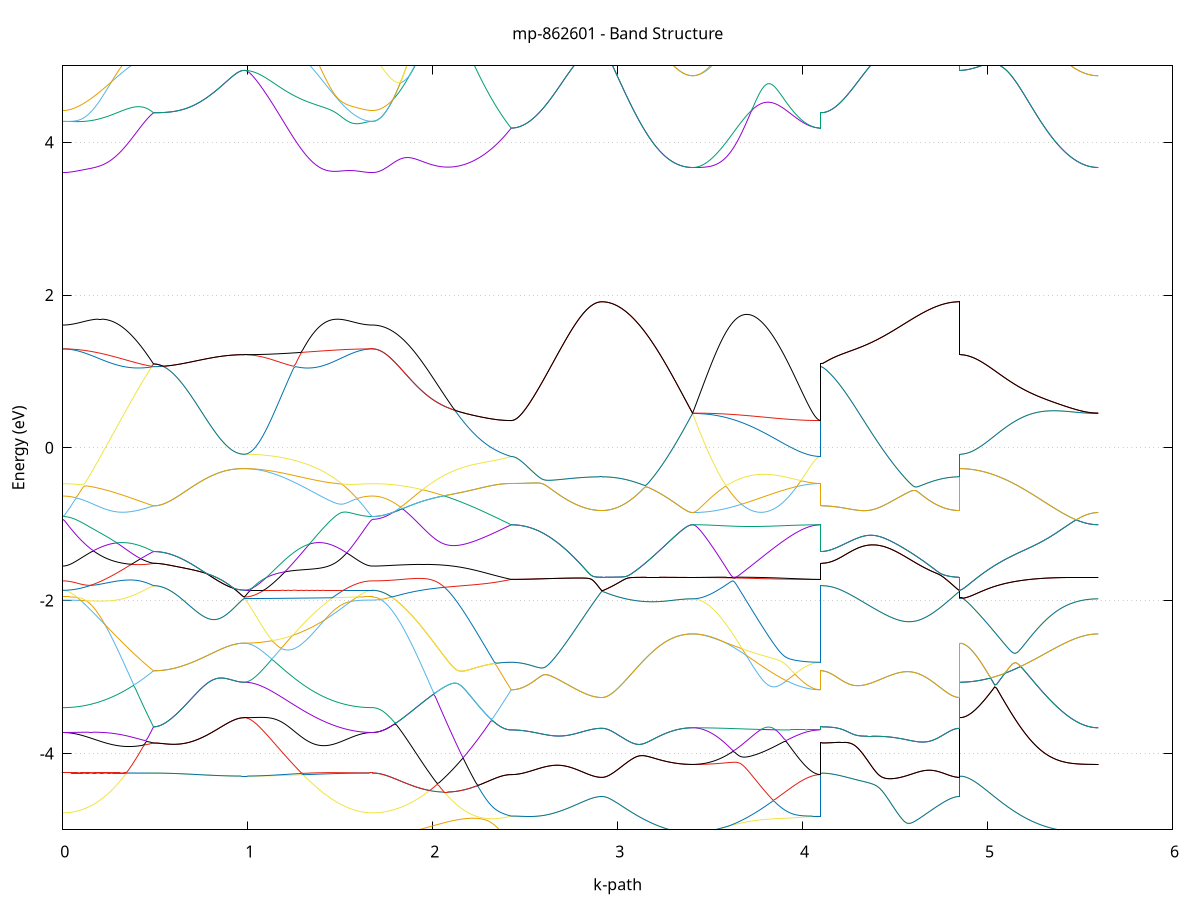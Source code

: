 set title 'mp-862601 - Band Structure'
set xlabel 'k-path'
set ylabel 'Energy (eV)'
set grid y
set yrange [-5:5]
set terminal png size 800,600
set output 'mp-862601_bands_gnuplot.png'
plot '-' using 1:2 with lines notitle, '-' using 1:2 with lines notitle, '-' using 1:2 with lines notitle, '-' using 1:2 with lines notitle, '-' using 1:2 with lines notitle, '-' using 1:2 with lines notitle, '-' using 1:2 with lines notitle, '-' using 1:2 with lines notitle, '-' using 1:2 with lines notitle, '-' using 1:2 with lines notitle, '-' using 1:2 with lines notitle, '-' using 1:2 with lines notitle, '-' using 1:2 with lines notitle, '-' using 1:2 with lines notitle, '-' using 1:2 with lines notitle, '-' using 1:2 with lines notitle, '-' using 1:2 with lines notitle, '-' using 1:2 with lines notitle, '-' using 1:2 with lines notitle, '-' using 1:2 with lines notitle, '-' using 1:2 with lines notitle, '-' using 1:2 with lines notitle, '-' using 1:2 with lines notitle, '-' using 1:2 with lines notitle, '-' using 1:2 with lines notitle, '-' using 1:2 with lines notitle, '-' using 1:2 with lines notitle, '-' using 1:2 with lines notitle, '-' using 1:2 with lines notitle, '-' using 1:2 with lines notitle, '-' using 1:2 with lines notitle, '-' using 1:2 with lines notitle, '-' using 1:2 with lines notitle, '-' using 1:2 with lines notitle, '-' using 1:2 with lines notitle, '-' using 1:2 with lines notitle, '-' using 1:2 with lines notitle, '-' using 1:2 with lines notitle, '-' using 1:2 with lines notitle, '-' using 1:2 with lines notitle, '-' using 1:2 with lines notitle, '-' using 1:2 with lines notitle, '-' using 1:2 with lines notitle, '-' using 1:2 with lines notitle, '-' using 1:2 with lines notitle, '-' using 1:2 with lines notitle, '-' using 1:2 with lines notitle, '-' using 1:2 with lines notitle, '-' using 1:2 with lines notitle, '-' using 1:2 with lines notitle, '-' using 1:2 with lines notitle, '-' using 1:2 with lines notitle, '-' using 1:2 with lines notitle, '-' using 1:2 with lines notitle, '-' using 1:2 with lines notitle, '-' using 1:2 with lines notitle, '-' using 1:2 with lines notitle, '-' using 1:2 with lines notitle, '-' using 1:2 with lines notitle, '-' using 1:2 with lines notitle, '-' using 1:2 with lines notitle, '-' using 1:2 with lines notitle, '-' using 1:2 with lines notitle, '-' using 1:2 with lines notitle
0.000000 -45.933960
0.009808 -45.933960
0.019617 -45.933960
0.029425 -45.933960
0.039234 -45.933960
0.049042 -45.933960
0.058851 -45.933960
0.068659 -45.933960
0.078468 -45.933960
0.088276 -45.933960
0.098085 -45.933960
0.107893 -45.933960
0.117702 -45.933960
0.127510 -45.933960
0.137319 -45.933960
0.147127 -45.933960
0.156936 -45.933960
0.166744 -45.933960
0.176553 -45.933960
0.186361 -45.933960
0.196169 -45.933960
0.205978 -45.933960
0.215786 -45.933860
0.225595 -45.933860
0.235403 -45.933860
0.245212 -45.933860
0.255020 -45.933860
0.264829 -45.933860
0.274637 -45.933860
0.284446 -45.933860
0.294254 -45.933860
0.304063 -45.933860
0.313871 -45.933860
0.323680 -45.933860
0.333488 -45.933860
0.343297 -45.933860
0.353105 -45.933860
0.362914 -45.933860
0.372722 -45.933860
0.382531 -45.933860
0.392339 -45.933860
0.402147 -45.933860
0.411956 -45.933860
0.421764 -45.933760
0.431573 -45.933760
0.441381 -45.933760
0.451190 -45.933760
0.460998 -45.933760
0.470807 -45.933760
0.480615 -45.933760
0.490424 -45.933760
0.490424 -45.933760
0.500232 -45.933760
0.510041 -45.933760
0.519849 -45.933760
0.529658 -45.933760
0.539466 -45.933760
0.549275 -45.933760
0.559083 -45.933760
0.568892 -45.933760
0.578700 -45.933760
0.588508 -45.933760
0.598317 -45.933760
0.608125 -45.933760
0.617934 -45.933760
0.627742 -45.933760
0.637551 -45.933760
0.647359 -45.933760
0.657168 -45.933760
0.666976 -45.933760
0.676785 -45.933760
0.686593 -45.933760
0.696402 -45.933760
0.706210 -45.933760
0.716019 -45.933760
0.725827 -45.933760
0.735636 -45.933760
0.745444 -45.933760
0.755253 -45.933760
0.765061 -45.933760
0.774870 -45.933760
0.784678 -45.933760
0.794486 -45.933760
0.804295 -45.933760
0.814103 -45.933760
0.823912 -45.933760
0.833720 -45.933760
0.843529 -45.933760
0.853337 -45.933760
0.863146 -45.933760
0.872954 -45.933760
0.882763 -45.933760
0.892571 -45.933760
0.902380 -45.933760
0.912188 -45.933760
0.921997 -45.933760
0.931805 -45.933760
0.941614 -45.933760
0.951422 -45.933760
0.961231 -45.933760
0.971039 -45.933760
0.980847 -45.933760
0.980847 -45.933760
0.990756 -45.933760
1.000664 -45.933760
1.010572 -45.933760
1.020480 -45.933760
1.030388 -45.933760
1.040296 -45.933760
1.050204 -45.933760
1.060112 -45.933760
1.070020 -45.933760
1.079928 -45.933760
1.089836 -45.933760
1.099744 -45.933760
1.109652 -45.933760
1.119560 -45.933760
1.129468 -45.933760
1.139376 -45.933760
1.149284 -45.933760
1.159192 -45.933760
1.169101 -45.933760
1.179009 -45.933760
1.188917 -45.933760
1.198825 -45.933760
1.208733 -45.933760
1.218641 -45.933860
1.228549 -45.933860
1.238457 -45.933860
1.248365 -45.933860
1.258273 -45.933860
1.268181 -45.933860
1.278089 -45.933860
1.287997 -45.933860
1.297905 -45.933860
1.307813 -45.933860
1.317721 -45.933860
1.327629 -45.933860
1.337537 -45.933860
1.347446 -45.933860
1.357354 -45.933860
1.367262 -45.933860
1.377170 -45.933860
1.387078 -45.933860
1.396986 -45.933860
1.406894 -45.933860
1.416802 -45.933860
1.426710 -45.933860
1.436618 -45.933860
1.446526 -45.933860
1.456434 -45.933860
1.466342 -45.933960
1.476250 -45.933960
1.486158 -45.933960
1.496066 -45.933960
1.505974 -45.933960
1.515882 -45.933960
1.525791 -45.933960
1.535699 -45.933960
1.545607 -45.933960
1.555515 -45.933960
1.565423 -45.933960
1.575331 -45.933960
1.585239 -45.933960
1.595147 -45.933960
1.605055 -45.933960
1.614963 -45.933960
1.624871 -45.933960
1.634779 -45.933960
1.644687 -45.933960
1.654595 -45.933960
1.664503 -45.933960
1.674411 -45.933960
1.674411 -45.933960
1.684410 -45.933960
1.694409 -45.933960
1.704409 -45.933960
1.714408 -45.933960
1.724407 -45.933960
1.734406 -45.933960
1.744405 -45.934060
1.754404 -45.934060
1.764403 -45.934060
1.774402 -45.934060
1.784401 -45.934060
1.794400 -45.934160
1.804399 -45.934160
1.814398 -45.934160
1.824397 -45.934260
1.834396 -45.934260
1.844395 -45.934360
1.854394 -45.934360
1.864393 -45.934460
1.874392 -45.934460
1.884391 -45.934460
1.894390 -45.934560
1.904390 -45.934560
1.914389 -45.934660
1.924388 -45.934660
1.934387 -45.934760
1.944386 -45.934860
1.954385 -45.934860
1.964384 -45.934960
1.974383 -45.934960
1.984382 -45.935060
1.994381 -45.935160
2.004380 -45.935160
2.014379 -45.935260
2.024378 -45.935260
2.034377 -45.935360
2.044376 -45.935460
2.054375 -45.935460
2.064374 -45.935560
2.074373 -45.935660
2.084372 -45.935760
2.094371 -45.935760
2.104371 -45.935860
2.114370 -45.935860
2.124369 -45.935960
2.134368 -45.935960
2.144367 -45.936060
2.154366 -45.936160
2.164365 -45.936160
2.174364 -45.936260
2.184363 -45.936260
2.194362 -45.936360
2.204361 -45.936360
2.214360 -45.936460
2.224359 -45.936460
2.234358 -45.936560
2.244357 -45.936560
2.254356 -45.936560
2.264355 -45.936660
2.274354 -45.936660
2.284353 -45.936760
2.294352 -45.936760
2.304352 -45.936760
2.314351 -45.936760
2.324350 -45.936860
2.334349 -45.936860
2.344348 -45.936860
2.354347 -45.936860
2.364346 -45.936860
2.374345 -45.936860
2.384344 -45.936960
2.394343 -45.936960
2.404342 -45.936960
2.414341 -45.936960
2.424340 -45.936960
2.424340 -45.936960
2.434149 -45.936960
2.443957 -45.936960
2.453766 -45.936960
2.463574 -45.936960
2.473383 -45.936960
2.483191 -45.936960
2.492999 -45.936960
2.502808 -45.936960
2.512616 -45.936960
2.522425 -45.936960
2.532233 -45.936960
2.542042 -45.936960
2.551850 -45.936960
2.561659 -45.936960
2.571467 -45.936960
2.581276 -45.936960
2.591084 -45.936960
2.600893 -45.936960
2.610701 -45.936960
2.620510 -45.936960
2.630318 -45.936960
2.640127 -45.936960
2.649935 -45.936960
2.659744 -45.936960
2.669552 -45.936960
2.679360 -45.936960
2.689169 -45.936960
2.698977 -45.936960
2.708786 -45.936960
2.718594 -45.936960
2.728403 -45.936960
2.738211 -45.936960
2.748020 -45.936960
2.757828 -45.936960
2.767637 -45.936960
2.777445 -45.936960
2.787254 -45.936960
2.797062 -45.936960
2.806871 -45.936960
2.816679 -45.936960
2.826488 -45.936960
2.836296 -45.936960
2.846105 -45.936960
2.855913 -45.936960
2.865722 -45.936960
2.875530 -45.936960
2.885338 -45.936960
2.895147 -45.936960
2.904955 -45.936960
2.914764 -45.936960
2.914764 -45.936960
2.924572 -45.936960
2.934381 -45.936960
2.944189 -45.936960
2.953998 -45.936960
2.963806 -45.936960
2.973615 -45.936960
2.983423 -45.936960
2.993232 -45.936960
3.003040 -45.936960
3.012849 -45.936960
3.022657 -45.936960
3.032466 -45.936960
3.042274 -45.936960
3.052083 -45.936960
3.061891 -45.936960
3.071699 -45.936960
3.081508 -45.936960
3.091316 -45.936960
3.101125 -45.936960
3.110933 -45.936960
3.120742 -45.936960
3.130550 -45.936960
3.140359 -45.936960
3.150167 -45.936960
3.159976 -45.936960
3.169784 -45.936960
3.179593 -45.936960
3.189401 -45.936960
3.199210 -45.936960
3.209018 -45.936960
3.218827 -45.936960
3.228635 -45.936960
3.238444 -45.936960
3.248252 -45.936960
3.258060 -45.936960
3.267869 -45.936960
3.277677 -45.936960
3.287486 -45.936960
3.297294 -45.936960
3.307103 -45.936960
3.316911 -45.936960
3.326720 -45.936960
3.336528 -45.936860
3.346337 -45.936860
3.356145 -45.936960
3.365954 -45.936960
3.375762 -45.936960
3.385571 -45.936960
3.395379 -45.936960
3.405188 -45.936960
3.405188 -45.936960
3.415096 -45.936960
3.425004 -45.936960
3.434912 -45.936960
3.444820 -45.936960
3.454728 -45.936960
3.464636 -45.936960
3.474544 -45.936860
3.484452 -45.936860
3.494360 -45.936960
3.504268 -45.936960
3.514176 -45.936960
3.524084 -45.936960
3.533992 -45.936960
3.543900 -45.936960
3.553808 -45.936960
3.563717 -45.936960
3.573625 -45.936960
3.583533 -45.936960
3.593441 -45.936860
3.603349 -45.936860
3.613257 -45.936960
3.623165 -45.936960
3.633073 -45.936960
3.642981 -45.936960
3.652889 -45.936960
3.662797 -45.936960
3.672705 -45.936960
3.682613 -45.936960
3.692521 -45.936960
3.702429 -45.936960
3.712337 -45.936960
3.722245 -45.936960
3.732153 -45.936960
3.742062 -45.936960
3.751970 -45.936960
3.761878 -45.936960
3.771786 -45.936960
3.781694 -45.936960
3.791602 -45.936960
3.801510 -45.936960
3.811418 -45.936960
3.821326 -45.936960
3.831234 -45.936960
3.841142 -45.936960
3.851050 -45.936960
3.860958 -45.936960
3.870866 -45.936960
3.880774 -45.936960
3.890682 -45.936960
3.900590 -45.936960
3.910498 -45.936960
3.920407 -45.936960
3.930315 -45.936960
3.940223 -45.936960
3.950131 -45.936960
3.960039 -45.936960
3.969947 -45.936960
3.979855 -45.936960
3.989763 -45.936960
3.999671 -45.936960
4.009579 -45.936960
4.019487 -45.936960
4.029395 -45.936960
4.039303 -45.936960
4.049211 -45.936960
4.059119 -45.936960
4.069027 -45.936960
4.078935 -45.936960
4.088843 -45.936960
4.098752 -45.936960
4.098752 -45.933760
4.108751 -45.933760
4.118750 -45.933760
4.128749 -45.933760
4.138748 -45.933760
4.148747 -45.933760
4.158746 -45.933860
4.168745 -45.933860
4.178744 -45.933860
4.188743 -45.933860
4.198742 -45.933860
4.208741 -45.933960
4.218740 -45.933960
4.228739 -45.933960
4.238738 -45.934060
4.248737 -45.934060
4.258736 -45.934060
4.268735 -45.934160
4.278734 -45.934160
4.288733 -45.934260
4.298733 -45.934260
4.308732 -45.934360
4.318731 -45.934360
4.328730 -45.934460
4.338729 -45.934460
4.348728 -45.934560
4.358727 -45.934660
4.368726 -45.934660
4.378725 -45.934760
4.388724 -45.934760
4.398723 -45.934860
4.408722 -45.934960
4.418721 -45.934960
4.428720 -45.935060
4.438719 -45.935060
4.448718 -45.935160
4.458717 -45.935260
4.468716 -45.935260
4.478715 -45.935360
4.488714 -45.935460
4.498714 -45.935460
4.508713 -45.935560
4.518712 -45.935660
4.528711 -45.935660
4.538710 -45.935760
4.548709 -45.935860
4.558708 -45.935860
4.568707 -45.935960
4.578706 -45.936060
4.588705 -45.936060
4.598704 -45.936160
4.608703 -45.936160
4.618702 -45.936260
4.628701 -45.936260
4.638700 -45.936360
4.648699 -45.936360
4.658698 -45.936460
4.668697 -45.936460
4.678696 -45.936560
4.688695 -45.936560
4.698695 -45.936660
4.708694 -45.936660
4.718693 -45.936660
4.728692 -45.936760
4.738691 -45.936760
4.748690 -45.936760
4.758689 -45.936760
4.768688 -45.936860
4.778687 -45.936860
4.788686 -45.936860
4.798685 -45.936860
4.808684 -45.936860
4.818683 -45.936860
4.828682 -45.936960
4.838681 -45.936960
4.848680 -45.936960
4.848680 -45.933760
4.858679 -45.933760
4.868678 -45.933760
4.878677 -45.933760
4.888677 -45.933760
4.898676 -45.933760
4.908675 -45.933860
4.918674 -45.933860
4.928673 -45.933860
4.938672 -45.933860
4.948671 -45.933860
4.958670 -45.933960
4.968669 -45.933960
4.978668 -45.933960
4.988667 -45.934060
4.998666 -45.934060
5.008665 -45.934060
5.018664 -45.934160
5.028663 -45.934160
5.038662 -45.934260
5.048661 -45.934260
5.058660 -45.934360
5.068659 -45.934360
5.078658 -45.934460
5.088658 -45.934460
5.098657 -45.934560
5.108656 -45.934660
5.118655 -45.934660
5.128654 -45.934760
5.138653 -45.934760
5.148652 -45.934860
5.158651 -45.934960
5.168650 -45.934960
5.178649 -45.935060
5.188648 -45.935160
5.198647 -45.935160
5.208646 -45.935260
5.218645 -45.935360
5.228644 -45.935360
5.238643 -45.935460
5.248642 -45.935460
5.258641 -45.935560
5.268640 -45.935660
5.278639 -45.935660
5.288639 -45.935760
5.298638 -45.935860
5.308637 -45.935860
5.318636 -45.935960
5.328635 -45.935960
5.338634 -45.936060
5.348633 -45.936160
5.358632 -45.936160
5.368631 -45.936260
5.378630 -45.936260
5.388629 -45.936360
5.398628 -45.936360
5.408627 -45.936460
5.418626 -45.936460
5.428625 -45.936560
5.438624 -45.936560
5.448623 -45.936660
5.458622 -45.936660
5.468621 -45.936660
5.478620 -45.936760
5.488620 -45.936760
5.498619 -45.936760
5.508618 -45.936760
5.518617 -45.936860
5.528616 -45.936860
5.538615 -45.936860
5.548614 -45.936860
5.558613 -45.936860
5.568612 -45.936860
5.578611 -45.936960
5.588610 -45.936960
5.598609 -45.936960
e
0.000000 -45.933560
0.009808 -45.933560
0.019617 -45.933560
0.029425 -45.933560
0.039234 -45.933560
0.049042 -45.933560
0.058851 -45.933560
0.068659 -45.933560
0.078468 -45.933560
0.088276 -45.933560
0.098085 -45.933560
0.107893 -45.933560
0.117702 -45.933560
0.127510 -45.933560
0.137319 -45.933560
0.147127 -45.933560
0.156936 -45.933660
0.166744 -45.933660
0.176553 -45.933660
0.186361 -45.933660
0.196169 -45.933660
0.205978 -45.933660
0.215786 -45.933660
0.225595 -45.933660
0.235403 -45.933660
0.245212 -45.933660
0.255020 -45.933660
0.264829 -45.933660
0.274637 -45.933660
0.284446 -45.933660
0.294254 -45.933660
0.304063 -45.933660
0.313871 -45.933660
0.323680 -45.933660
0.333488 -45.933660
0.343297 -45.933660
0.353105 -45.933660
0.362914 -45.933660
0.372722 -45.933660
0.382531 -45.933660
0.392339 -45.933660
0.402147 -45.933760
0.411956 -45.933760
0.421764 -45.933760
0.431573 -45.933760
0.441381 -45.933760
0.451190 -45.933760
0.460998 -45.933760
0.470807 -45.933760
0.480615 -45.933760
0.490424 -45.933760
0.490424 -45.933760
0.500232 -45.933760
0.510041 -45.933760
0.519849 -45.933760
0.529658 -45.933760
0.539466 -45.933760
0.549275 -45.933760
0.559083 -45.933760
0.568892 -45.933760
0.578700 -45.933760
0.588508 -45.933760
0.598317 -45.933760
0.608125 -45.933760
0.617934 -45.933760
0.627742 -45.933760
0.637551 -45.933760
0.647359 -45.933760
0.657168 -45.933760
0.666976 -45.933760
0.676785 -45.933760
0.686593 -45.933760
0.696402 -45.933760
0.706210 -45.933760
0.716019 -45.933760
0.725827 -45.933760
0.735636 -45.933760
0.745444 -45.933760
0.755253 -45.933760
0.765061 -45.933760
0.774870 -45.933760
0.784678 -45.933760
0.794486 -45.933760
0.804295 -45.933760
0.814103 -45.933760
0.823912 -45.933760
0.833720 -45.933760
0.843529 -45.933760
0.853337 -45.933760
0.863146 -45.933760
0.872954 -45.933760
0.882763 -45.933760
0.892571 -45.933760
0.902380 -45.933760
0.912188 -45.933760
0.921997 -45.933760
0.931805 -45.933760
0.941614 -45.933760
0.951422 -45.933760
0.961231 -45.933760
0.971039 -45.933760
0.980847 -45.933760
0.980847 -45.933760
0.990756 -45.933760
1.000664 -45.933760
1.010572 -45.933760
1.020480 -45.933760
1.030388 -45.933760
1.040296 -45.933760
1.050204 -45.933760
1.060112 -45.933760
1.070020 -45.933760
1.079928 -45.933760
1.089836 -45.933760
1.099744 -45.933760
1.109652 -45.933760
1.119560 -45.933760
1.129468 -45.933760
1.139376 -45.933760
1.149284 -45.933760
1.159192 -45.933760
1.169101 -45.933760
1.179009 -45.933760
1.188917 -45.933760
1.198825 -45.933760
1.208733 -45.933760
1.218641 -45.933760
1.228549 -45.933760
1.238457 -45.933660
1.248365 -45.933660
1.258273 -45.933660
1.268181 -45.933660
1.278089 -45.933660
1.287997 -45.933660
1.297905 -45.933660
1.307813 -45.933660
1.317721 -45.933660
1.327629 -45.933660
1.337537 -45.933660
1.347446 -45.933660
1.357354 -45.933660
1.367262 -45.933660
1.377170 -45.933660
1.387078 -45.933660
1.396986 -45.933660
1.406894 -45.933660
1.416802 -45.933660
1.426710 -45.933660
1.436618 -45.933660
1.446526 -45.933660
1.456434 -45.933660
1.466342 -45.933660
1.476250 -45.933660
1.486158 -45.933660
1.496066 -45.933660
1.505974 -45.933660
1.515882 -45.933560
1.525791 -45.933560
1.535699 -45.933560
1.545607 -45.933560
1.555515 -45.933560
1.565423 -45.933560
1.575331 -45.933560
1.585239 -45.933560
1.595147 -45.933560
1.605055 -45.933560
1.614963 -45.933560
1.624871 -45.933560
1.634779 -45.933560
1.644687 -45.933560
1.654595 -45.933560
1.664503 -45.933560
1.674411 -45.933560
1.674411 -45.933560
1.684410 -45.933560
1.694409 -45.933560
1.704409 -45.933560
1.714408 -45.933560
1.724407 -45.933660
1.734406 -45.933660
1.744405 -45.933660
1.754404 -45.933660
1.764403 -45.933660
1.774402 -45.933760
1.784401 -45.933760
1.794400 -45.933760
1.804399 -45.933860
1.814398 -45.933860
1.824397 -45.933860
1.834396 -45.933960
1.844395 -45.933960
1.854394 -45.934060
1.864393 -45.934060
1.874392 -45.934160
1.884391 -45.934160
1.894390 -45.934260
1.904390 -45.934260
1.914389 -45.934360
1.924388 -45.934360
1.934387 -45.934460
1.944386 -45.934560
1.954385 -45.934560
1.964384 -45.934660
1.974383 -45.934660
1.984382 -45.934760
1.994381 -45.934860
2.004380 -45.934860
2.014379 -45.934960
2.024378 -45.935060
2.034377 -45.935060
2.044376 -45.935160
2.054375 -45.935260
2.064374 -45.935260
2.074373 -45.935360
2.084372 -45.935460
2.094371 -45.935460
2.104371 -45.935560
2.114370 -45.935660
2.124369 -45.935660
2.134368 -45.935760
2.144367 -45.935860
2.154366 -45.935860
2.164365 -45.935960
2.174364 -45.936060
2.184363 -45.936060
2.194362 -45.936160
2.204361 -45.936160
2.214360 -45.936260
2.224359 -45.936260
2.234358 -45.936360
2.244357 -45.936460
2.254356 -45.936460
2.264355 -45.936560
2.274354 -45.936560
2.284353 -45.936560
2.294352 -45.936660
2.304352 -45.936660
2.314351 -45.936660
2.324350 -45.936760
2.334349 -45.936760
2.344348 -45.936760
2.354347 -45.936860
2.364346 -45.936860
2.374345 -45.936860
2.384344 -45.936860
2.394343 -45.936860
2.404342 -45.936860
2.414341 -45.936960
2.424340 -45.936960
2.424340 -45.936960
2.434149 -45.936960
2.443957 -45.936960
2.453766 -45.936960
2.463574 -45.936960
2.473383 -45.936960
2.483191 -45.936960
2.492999 -45.936960
2.502808 -45.936960
2.512616 -45.936960
2.522425 -45.936960
2.532233 -45.936960
2.542042 -45.936960
2.551850 -45.936960
2.561659 -45.936960
2.571467 -45.936960
2.581276 -45.936960
2.591084 -45.936960
2.600893 -45.936960
2.610701 -45.936960
2.620510 -45.936960
2.630318 -45.936960
2.640127 -45.936960
2.649935 -45.936960
2.659744 -45.936960
2.669552 -45.936960
2.679360 -45.936960
2.689169 -45.936960
2.698977 -45.936860
2.708786 -45.936960
2.718594 -45.936960
2.728403 -45.936960
2.738211 -45.936960
2.748020 -45.936960
2.757828 -45.936960
2.767637 -45.936960
2.777445 -45.936960
2.787254 -45.936960
2.797062 -45.936960
2.806871 -45.936960
2.816679 -45.936960
2.826488 -45.936960
2.836296 -45.936960
2.846105 -45.936960
2.855913 -45.936960
2.865722 -45.936960
2.875530 -45.936960
2.885338 -45.936960
2.895147 -45.936960
2.904955 -45.936960
2.914764 -45.936960
2.914764 -45.936960
2.924572 -45.936960
2.934381 -45.936960
2.944189 -45.936960
2.953998 -45.936960
2.963806 -45.936960
2.973615 -45.936960
2.983423 -45.936960
2.993232 -45.936960
3.003040 -45.936960
3.012849 -45.936960
3.022657 -45.936960
3.032466 -45.936960
3.042274 -45.936960
3.052083 -45.936960
3.061891 -45.936960
3.071699 -45.936960
3.081508 -45.936960
3.091316 -45.936960
3.101125 -45.936960
3.110933 -45.936960
3.120742 -45.936960
3.130550 -45.936960
3.140359 -45.936960
3.150167 -45.936960
3.159976 -45.936960
3.169784 -45.936960
3.179593 -45.936960
3.189401 -45.936960
3.199210 -45.936960
3.209018 -45.936960
3.218827 -45.936960
3.228635 -45.936960
3.238444 -45.936960
3.248252 -45.936960
3.258060 -45.936960
3.267869 -45.936960
3.277677 -45.936960
3.287486 -45.936960
3.297294 -45.936960
3.307103 -45.936960
3.316911 -45.936960
3.326720 -45.936960
3.336528 -45.936860
3.346337 -45.936860
3.356145 -45.936960
3.365954 -45.936960
3.375762 -45.936960
3.385571 -45.936960
3.395379 -45.936960
3.405188 -45.936960
3.405188 -45.936960
3.415096 -45.936960
3.425004 -45.936960
3.434912 -45.936960
3.444820 -45.936960
3.454728 -45.936960
3.464636 -45.936960
3.474544 -45.936860
3.484452 -45.936860
3.494360 -45.936860
3.504268 -45.936960
3.514176 -45.936960
3.524084 -45.936960
3.533992 -45.936960
3.543900 -45.936960
3.553808 -45.936960
3.563717 -45.936960
3.573625 -45.936960
3.583533 -45.936960
3.593441 -45.936860
3.603349 -45.936860
3.613257 -45.936960
3.623165 -45.936960
3.633073 -45.936960
3.642981 -45.936960
3.652889 -45.936960
3.662797 -45.936960
3.672705 -45.936960
3.682613 -45.936960
3.692521 -45.936960
3.702429 -45.936960
3.712337 -45.936860
3.722245 -45.936960
3.732153 -45.936960
3.742062 -45.936960
3.751970 -45.936960
3.761878 -45.936960
3.771786 -45.936960
3.781694 -45.936960
3.791602 -45.936960
3.801510 -45.936960
3.811418 -45.936960
3.821326 -45.936960
3.831234 -45.936960
3.841142 -45.936960
3.851050 -45.936960
3.860958 -45.936960
3.870866 -45.936960
3.880774 -45.936960
3.890682 -45.936960
3.900590 -45.936960
3.910498 -45.936960
3.920407 -45.936960
3.930315 -45.936960
3.940223 -45.936960
3.950131 -45.936960
3.960039 -45.936960
3.969947 -45.936960
3.979855 -45.936960
3.989763 -45.936960
3.999671 -45.936960
4.009579 -45.936960
4.019487 -45.936960
4.029395 -45.936960
4.039303 -45.936960
4.049211 -45.936960
4.059119 -45.936960
4.069027 -45.936960
4.078935 -45.936960
4.088843 -45.936960
4.098752 -45.936960
4.098752 -45.933760
4.108751 -45.933760
4.118750 -45.933760
4.128749 -45.933760
4.138748 -45.933760
4.148747 -45.933760
4.158746 -45.933860
4.168745 -45.933860
4.178744 -45.933860
4.188743 -45.933860
4.198742 -45.933860
4.208741 -45.933960
4.218740 -45.933960
4.228739 -45.933960
4.238738 -45.934060
4.248737 -45.934060
4.258736 -45.934060
4.268735 -45.934160
4.278734 -45.934160
4.288733 -45.934260
4.298733 -45.934260
4.308732 -45.934360
4.318731 -45.934360
4.328730 -45.934460
4.338729 -45.934460
4.348728 -45.934560
4.358727 -45.934660
4.368726 -45.934660
4.378725 -45.934760
4.388724 -45.934760
4.398723 -45.934860
4.408722 -45.934860
4.418721 -45.934960
4.428720 -45.935060
4.438719 -45.935060
4.448718 -45.935160
4.458717 -45.935260
4.468716 -45.935260
4.478715 -45.935360
4.488714 -45.935460
4.498714 -45.935460
4.508713 -45.935560
4.518712 -45.935660
4.528711 -45.935660
4.538710 -45.935760
4.548709 -45.935860
4.558708 -45.935860
4.568707 -45.935960
4.578706 -45.936060
4.588705 -45.936060
4.598704 -45.936160
4.608703 -45.936160
4.618702 -45.936260
4.628701 -45.936260
4.638700 -45.936360
4.648699 -45.936360
4.658698 -45.936460
4.668697 -45.936460
4.678696 -45.936560
4.688695 -45.936560
4.698695 -45.936660
4.708694 -45.936660
4.718693 -45.936660
4.728692 -45.936760
4.738691 -45.936760
4.748690 -45.936760
4.758689 -45.936760
4.768688 -45.936860
4.778687 -45.936860
4.788686 -45.936860
4.798685 -45.936860
4.808684 -45.936860
4.818683 -45.936860
4.828682 -45.936960
4.838681 -45.936960
4.848680 -45.936960
4.848680 -45.933760
4.858679 -45.933760
4.868678 -45.933760
4.878677 -45.933760
4.888677 -45.933760
4.898676 -45.933760
4.908675 -45.933860
4.918674 -45.933860
4.928673 -45.933860
4.938672 -45.933860
4.948671 -45.933860
4.958670 -45.933960
4.968669 -45.933960
4.978668 -45.933960
4.988667 -45.934060
4.998666 -45.934060
5.008665 -45.934060
5.018664 -45.934160
5.028663 -45.934160
5.038662 -45.934260
5.048661 -45.934260
5.058660 -45.934360
5.068659 -45.934360
5.078658 -45.934460
5.088658 -45.934460
5.098657 -45.934560
5.108656 -45.934660
5.118655 -45.934660
5.128654 -45.934760
5.138653 -45.934760
5.148652 -45.934860
5.158651 -45.934960
5.168650 -45.934960
5.178649 -45.935060
5.188648 -45.935160
5.198647 -45.935160
5.208646 -45.935260
5.218645 -45.935360
5.228644 -45.935360
5.238643 -45.935460
5.248642 -45.935460
5.258641 -45.935560
5.268640 -45.935660
5.278639 -45.935660
5.288639 -45.935760
5.298638 -45.935860
5.308637 -45.935860
5.318636 -45.935960
5.328635 -45.935960
5.338634 -45.936060
5.348633 -45.936160
5.358632 -45.936160
5.368631 -45.936260
5.378630 -45.936260
5.388629 -45.936360
5.398628 -45.936360
5.408627 -45.936460
5.418626 -45.936460
5.428625 -45.936560
5.438624 -45.936560
5.448623 -45.936660
5.458622 -45.936660
5.468621 -45.936660
5.478620 -45.936760
5.488620 -45.936760
5.498619 -45.936760
5.508618 -45.936760
5.518617 -45.936860
5.528616 -45.936860
5.538615 -45.936860
5.548614 -45.936860
5.558613 -45.936860
5.568612 -45.936860
5.578611 -45.936960
5.588610 -45.936960
5.598609 -45.936960
e
0.000000 -45.747060
0.009808 -45.747060
0.019617 -45.747060
0.029425 -45.747060
0.039234 -45.747060
0.049042 -45.747060
0.058851 -45.747060
0.068659 -45.747060
0.078468 -45.747060
0.088276 -45.747160
0.098085 -45.747160
0.107893 -45.747160
0.117702 -45.747060
0.127510 -45.747060
0.137319 -45.747060
0.147127 -45.747060
0.156936 -45.747060
0.166744 -45.747060
0.176553 -45.747060
0.186361 -45.747060
0.196169 -45.747060
0.205978 -45.747060
0.215786 -45.747060
0.225595 -45.747060
0.235403 -45.747160
0.245212 -45.747160
0.255020 -45.747160
0.264829 -45.747160
0.274637 -45.747060
0.284446 -45.747060
0.294254 -45.747060
0.304063 -45.747060
0.313871 -45.747060
0.323680 -45.747060
0.333488 -45.747060
0.343297 -45.747060
0.353105 -45.747160
0.362914 -45.747060
0.372722 -45.747060
0.382531 -45.747060
0.392339 -45.747060
0.402147 -45.747060
0.411956 -45.747060
0.421764 -45.747060
0.431573 -45.747060
0.441381 -45.747060
0.451190 -45.747060
0.460998 -45.747060
0.470807 -45.747060
0.480615 -45.747060
0.490424 -45.747060
0.490424 -45.747060
0.500232 -45.747060
0.510041 -45.747060
0.519849 -45.747060
0.529658 -45.747060
0.539466 -45.747060
0.549275 -45.747060
0.559083 -45.747060
0.568892 -45.747060
0.578700 -45.747060
0.588508 -45.747160
0.598317 -45.747060
0.608125 -45.747060
0.617934 -45.747060
0.627742 -45.747160
0.637551 -45.747160
0.647359 -45.747160
0.657168 -45.747160
0.666976 -45.747060
0.676785 -45.747160
0.686593 -45.747160
0.696402 -45.747060
0.706210 -45.747060
0.716019 -45.747060
0.725827 -45.747060
0.735636 -45.747060
0.745444 -45.747060
0.755253 -45.747060
0.765061 -45.747060
0.774870 -45.747160
0.784678 -45.747160
0.794486 -45.747160
0.804295 -45.747160
0.814103 -45.747160
0.823912 -45.747160
0.833720 -45.747160
0.843529 -45.747160
0.853337 -45.747160
0.863146 -45.747160
0.872954 -45.747160
0.882763 -45.747160
0.892571 -45.747160
0.902380 -45.747160
0.912188 -45.747160
0.921997 -45.747160
0.931805 -45.747160
0.941614 -45.747160
0.951422 -45.747160
0.961231 -45.747160
0.971039 -45.747160
0.980847 -45.747160
0.980847 -45.747160
0.990756 -45.747160
1.000664 -45.747160
1.010572 -45.747160
1.020480 -45.747160
1.030388 -45.747160
1.040296 -45.747160
1.050204 -45.747160
1.060112 -45.747160
1.070020 -45.747160
1.079928 -45.747160
1.089836 -45.747160
1.099744 -45.747160
1.109652 -45.747160
1.119560 -45.747160
1.129468 -45.747160
1.139376 -45.747160
1.149284 -45.747160
1.159192 -45.747160
1.169101 -45.747160
1.179009 -45.747160
1.188917 -45.747160
1.198825 -45.747160
1.208733 -45.747160
1.218641 -45.747160
1.228549 -45.747160
1.238457 -45.747160
1.248365 -45.747160
1.258273 -45.747160
1.268181 -45.747160
1.278089 -45.747160
1.287997 -45.747160
1.297905 -45.747160
1.307813 -45.747160
1.317721 -45.747160
1.327629 -45.747160
1.337537 -45.747160
1.347446 -45.747160
1.357354 -45.747160
1.367262 -45.747160
1.377170 -45.747160
1.387078 -45.747060
1.396986 -45.747060
1.406894 -45.747060
1.416802 -45.747060
1.426710 -45.747060
1.436618 -45.747060
1.446526 -45.747060
1.456434 -45.747060
1.466342 -45.747060
1.476250 -45.747060
1.486158 -45.747060
1.496066 -45.747060
1.505974 -45.747060
1.515882 -45.747060
1.525791 -45.747060
1.535699 -45.747060
1.545607 -45.747060
1.555515 -45.747060
1.565423 -45.747060
1.575331 -45.747160
1.585239 -45.747160
1.595147 -45.747060
1.605055 -45.747060
1.614963 -45.747060
1.624871 -45.747060
1.634779 -45.747060
1.644687 -45.747060
1.654595 -45.747060
1.664503 -45.747060
1.674411 -45.747060
1.674411 -45.747060
1.684410 -45.747060
1.694409 -45.747060
1.704409 -45.747060
1.714408 -45.747060
1.724407 -45.747060
1.734406 -45.747060
1.744405 -45.747060
1.754404 -45.747060
1.764403 -45.747060
1.774402 -45.747060
1.784401 -45.747060
1.794400 -45.747060
1.804399 -45.747060
1.814398 -45.747060
1.824397 -45.747060
1.834396 -45.747060
1.844395 -45.747060
1.854394 -45.747060
1.864393 -45.747060
1.874392 -45.746960
1.884391 -45.746960
1.894390 -45.746960
1.904390 -45.746960
1.914389 -45.746960
1.924388 -45.746960
1.934387 -45.746960
1.944386 -45.746960
1.954385 -45.746860
1.964384 -45.746860
1.974383 -45.746860
1.984382 -45.746860
1.994381 -45.746860
2.004380 -45.746860
2.014379 -45.746860
2.024378 -45.746860
2.034377 -45.746760
2.044376 -45.746760
2.054375 -45.746760
2.064374 -45.746760
2.074373 -45.746760
2.084372 -45.746760
2.094371 -45.746760
2.104371 -45.746660
2.114370 -45.746660
2.124369 -45.746660
2.134368 -45.746660
2.144367 -45.746660
2.154366 -45.746660
2.164365 -45.746660
2.174364 -45.746660
2.184363 -45.746560
2.194362 -45.746560
2.204361 -45.746560
2.214360 -45.746560
2.224359 -45.746560
2.234358 -45.746560
2.244357 -45.746560
2.254356 -45.746560
2.264355 -45.746560
2.274354 -45.746560
2.284353 -45.746460
2.294352 -45.746460
2.304352 -45.746460
2.314351 -45.746460
2.324350 -45.746460
2.334349 -45.746460
2.344348 -45.746460
2.354347 -45.746460
2.364346 -45.746460
2.374345 -45.746460
2.384344 -45.746460
2.394343 -45.746460
2.404342 -45.746460
2.414341 -45.746460
2.424340 -45.746460
2.424340 -45.746460
2.434149 -45.746460
2.443957 -45.746460
2.453766 -45.746460
2.463574 -45.746460
2.473383 -45.746460
2.483191 -45.746460
2.492999 -45.746460
2.502808 -45.746460
2.512616 -45.746460
2.522425 -45.746460
2.532233 -45.746460
2.542042 -45.746460
2.551850 -45.746460
2.561659 -45.746460
2.571467 -45.746460
2.581276 -45.746460
2.591084 -45.746460
2.600893 -45.746460
2.610701 -45.746460
2.620510 -45.746460
2.630318 -45.746460
2.640127 -45.746460
2.649935 -45.746460
2.659744 -45.746460
2.669552 -45.746460
2.679360 -45.746460
2.689169 -45.746460
2.698977 -45.746460
2.708786 -45.746460
2.718594 -45.746460
2.728403 -45.746460
2.738211 -45.746460
2.748020 -45.746460
2.757828 -45.746460
2.767637 -45.746460
2.777445 -45.746460
2.787254 -45.746460
2.797062 -45.746460
2.806871 -45.746460
2.816679 -45.746460
2.826488 -45.746460
2.836296 -45.746460
2.846105 -45.746460
2.855913 -45.746460
2.865722 -45.746460
2.875530 -45.746460
2.885338 -45.746460
2.895147 -45.746460
2.904955 -45.746460
2.914764 -45.746460
2.914764 -45.746460
2.924572 -45.746460
2.934381 -45.746460
2.944189 -45.746460
2.953998 -45.746460
2.963806 -45.746460
2.973615 -45.746460
2.983423 -45.746460
2.993232 -45.746460
3.003040 -45.746460
3.012849 -45.746460
3.022657 -45.746460
3.032466 -45.746460
3.042274 -45.746460
3.052083 -45.746460
3.061891 -45.746460
3.071699 -45.746460
3.081508 -45.746460
3.091316 -45.746460
3.101125 -45.746460
3.110933 -45.746460
3.120742 -45.746460
3.130550 -45.746460
3.140359 -45.746460
3.150167 -45.746460
3.159976 -45.746460
3.169784 -45.746460
3.179593 -45.746460
3.189401 -45.746460
3.199210 -45.746460
3.209018 -45.746460
3.218827 -45.746460
3.228635 -45.746460
3.238444 -45.746460
3.248252 -45.746460
3.258060 -45.746460
3.267869 -45.746460
3.277677 -45.746460
3.287486 -45.746460
3.297294 -45.746460
3.307103 -45.746460
3.316911 -45.746460
3.326720 -45.746460
3.336528 -45.746460
3.346337 -45.746460
3.356145 -45.746460
3.365954 -45.746460
3.375762 -45.746460
3.385571 -45.746460
3.395379 -45.746460
3.405188 -45.746460
3.405188 -45.746460
3.415096 -45.746460
3.425004 -45.746460
3.434912 -45.746460
3.444820 -45.746460
3.454728 -45.746460
3.464636 -45.746460
3.474544 -45.746460
3.484452 -45.746460
3.494360 -45.746460
3.504268 -45.746460
3.514176 -45.746460
3.524084 -45.746460
3.533992 -45.746460
3.543900 -45.746460
3.553808 -45.746460
3.563717 -45.746460
3.573625 -45.746460
3.583533 -45.746460
3.593441 -45.746460
3.603349 -45.746460
3.613257 -45.746460
3.623165 -45.746460
3.633073 -45.746460
3.642981 -45.746460
3.652889 -45.746460
3.662797 -45.746460
3.672705 -45.746460
3.682613 -45.746460
3.692521 -45.746460
3.702429 -45.746460
3.712337 -45.746460
3.722245 -45.746460
3.732153 -45.746460
3.742062 -45.746460
3.751970 -45.746460
3.761878 -45.746460
3.771786 -45.746460
3.781694 -45.746460
3.791602 -45.746460
3.801510 -45.746460
3.811418 -45.746460
3.821326 -45.746460
3.831234 -45.746460
3.841142 -45.746460
3.851050 -45.746460
3.860958 -45.746460
3.870866 -45.746460
3.880774 -45.746460
3.890682 -45.746460
3.900590 -45.746460
3.910498 -45.746460
3.920407 -45.746460
3.930315 -45.746460
3.940223 -45.746460
3.950131 -45.746460
3.960039 -45.746460
3.969947 -45.746460
3.979855 -45.746460
3.989763 -45.746460
3.999671 -45.746460
4.009579 -45.746460
4.019487 -45.746460
4.029395 -45.746460
4.039303 -45.746460
4.049211 -45.746460
4.059119 -45.746460
4.069027 -45.746460
4.078935 -45.746460
4.088843 -45.746460
4.098752 -45.746460
4.098752 -45.747060
4.108751 -45.747060
4.118750 -45.747060
4.128749 -45.747060
4.138748 -45.747060
4.148747 -45.747060
4.158746 -45.747060
4.168745 -45.747060
4.178744 -45.747060
4.188743 -45.747060
4.198742 -45.747060
4.208741 -45.747060
4.218740 -45.747060
4.228739 -45.747060
4.238738 -45.747060
4.248737 -45.747060
4.258736 -45.747060
4.268735 -45.747060
4.278734 -45.747060
4.288733 -45.746960
4.298733 -45.746960
4.308732 -45.746960
4.318731 -45.746960
4.328730 -45.746960
4.338729 -45.746960
4.348728 -45.746960
4.358727 -45.746960
4.368726 -45.746960
4.378725 -45.746860
4.388724 -45.746860
4.398723 -45.746860
4.408722 -45.746860
4.418721 -45.746860
4.428720 -45.746860
4.438719 -45.746860
4.448718 -45.746860
4.458717 -45.746760
4.468716 -45.746760
4.478715 -45.746760
4.488714 -45.746760
4.498714 -45.746760
4.508713 -45.746760
4.518712 -45.746760
4.528711 -45.746660
4.538710 -45.746660
4.548709 -45.746660
4.558708 -45.746660
4.568707 -45.746660
4.578706 -45.746660
4.588705 -45.746660
4.598704 -45.746660
4.608703 -45.746660
4.618702 -45.746560
4.628701 -45.746560
4.638700 -45.746560
4.648699 -45.746560
4.658698 -45.746560
4.668697 -45.746560
4.678696 -45.746560
4.688695 -45.746560
4.698695 -45.746560
4.708694 -45.746560
4.718693 -45.746460
4.728692 -45.746460
4.738691 -45.746460
4.748690 -45.746460
4.758689 -45.746460
4.768688 -45.746460
4.778687 -45.746460
4.788686 -45.746460
4.798685 -45.746460
4.808684 -45.746460
4.818683 -45.746460
4.828682 -45.746460
4.838681 -45.746460
4.848680 -45.746460
4.848680 -45.747160
4.858679 -45.747160
4.868678 -45.747160
4.878677 -45.747160
4.888677 -45.747060
4.898676 -45.747060
4.908675 -45.747060
4.918674 -45.747060
4.928673 -45.747060
4.938672 -45.747060
4.948671 -45.747060
4.958670 -45.747060
4.968669 -45.747060
4.978668 -45.747060
4.988667 -45.747060
4.998666 -45.747060
5.008665 -45.747060
5.018664 -45.747060
5.028663 -45.747060
5.038662 -45.747060
5.048661 -45.746960
5.058660 -45.746960
5.068659 -45.746960
5.078658 -45.746960
5.088658 -45.746960
5.098657 -45.746960
5.108656 -45.746960
5.118655 -45.746960
5.128654 -45.746960
5.138653 -45.746860
5.148652 -45.746860
5.158651 -45.746860
5.168650 -45.746860
5.178649 -45.746860
5.188648 -45.746860
5.198647 -45.746860
5.208646 -45.746860
5.218645 -45.746760
5.228644 -45.746760
5.238643 -45.746760
5.248642 -45.746760
5.258641 -45.746760
5.268640 -45.746760
5.278639 -45.746760
5.288639 -45.746660
5.298638 -45.746660
5.308637 -45.746660
5.318636 -45.746660
5.328635 -45.746660
5.338634 -45.746660
5.348633 -45.746660
5.358632 -45.746660
5.368631 -45.746560
5.378630 -45.746560
5.388629 -45.746560
5.398628 -45.746560
5.408627 -45.746560
5.418626 -45.746560
5.428625 -45.746560
5.438624 -45.746560
5.448623 -45.746560
5.458622 -45.746560
5.468621 -45.746560
5.478620 -45.746460
5.488620 -45.746460
5.498619 -45.746460
5.508618 -45.746460
5.518617 -45.746460
5.528616 -45.746460
5.538615 -45.746460
5.548614 -45.746460
5.558613 -45.746460
5.568612 -45.746460
5.578611 -45.746460
5.588610 -45.746460
5.598609 -45.746460
e
0.000000 -45.747060
0.009808 -45.747060
0.019617 -45.747060
0.029425 -45.747060
0.039234 -45.747060
0.049042 -45.747060
0.058851 -45.747060
0.068659 -45.747060
0.078468 -45.747060
0.088276 -45.747060
0.098085 -45.747060
0.107893 -45.747060
0.117702 -45.747060
0.127510 -45.747060
0.137319 -45.747060
0.147127 -45.747060
0.156936 -45.747060
0.166744 -45.747060
0.176553 -45.747060
0.186361 -45.747060
0.196169 -45.747060
0.205978 -45.747060
0.215786 -45.747060
0.225595 -45.747060
0.235403 -45.747060
0.245212 -45.747060
0.255020 -45.747060
0.264829 -45.747060
0.274637 -45.747060
0.284446 -45.747060
0.294254 -45.747060
0.304063 -45.747060
0.313871 -45.747060
0.323680 -45.747060
0.333488 -45.747060
0.343297 -45.747060
0.353105 -45.747060
0.362914 -45.747060
0.372722 -45.747060
0.382531 -45.747060
0.392339 -45.747060
0.402147 -45.747060
0.411956 -45.747060
0.421764 -45.747060
0.431573 -45.747060
0.441381 -45.747060
0.451190 -45.747060
0.460998 -45.747060
0.470807 -45.747060
0.480615 -45.747060
0.490424 -45.747060
0.490424 -45.747060
0.500232 -45.747060
0.510041 -45.747060
0.519849 -45.747060
0.529658 -45.747060
0.539466 -45.747060
0.549275 -45.747060
0.559083 -45.747060
0.568892 -45.747060
0.578700 -45.747060
0.588508 -45.747160
0.598317 -45.747060
0.608125 -45.747060
0.617934 -45.747060
0.627742 -45.747160
0.637551 -45.747160
0.647359 -45.747160
0.657168 -45.747160
0.666976 -45.747060
0.676785 -45.747060
0.686593 -45.747160
0.696402 -45.747060
0.706210 -45.747060
0.716019 -45.747060
0.725827 -45.747060
0.735636 -45.747060
0.745444 -45.747060
0.755253 -45.747060
0.765061 -45.747060
0.774870 -45.747160
0.784678 -45.747160
0.794486 -45.747160
0.804295 -45.747160
0.814103 -45.747160
0.823912 -45.747160
0.833720 -45.747160
0.843529 -45.747160
0.853337 -45.747160
0.863146 -45.747160
0.872954 -45.747160
0.882763 -45.747160
0.892571 -45.747160
0.902380 -45.747160
0.912188 -45.747160
0.921997 -45.747160
0.931805 -45.747160
0.941614 -45.747160
0.951422 -45.747160
0.961231 -45.747160
0.971039 -45.747160
0.980847 -45.747160
0.980847 -45.747160
0.990756 -45.747160
1.000664 -45.747160
1.010572 -45.747160
1.020480 -45.747160
1.030388 -45.747160
1.040296 -45.747160
1.050204 -45.747160
1.060112 -45.747160
1.070020 -45.747160
1.079928 -45.747160
1.089836 -45.747160
1.099744 -45.747160
1.109652 -45.747160
1.119560 -45.747160
1.129468 -45.747160
1.139376 -45.747160
1.149284 -45.747160
1.159192 -45.747160
1.169101 -45.747160
1.179009 -45.747160
1.188917 -45.747160
1.198825 -45.747160
1.208733 -45.747160
1.218641 -45.747160
1.228549 -45.747160
1.238457 -45.747160
1.248365 -45.747060
1.258273 -45.747060
1.268181 -45.747060
1.278089 -45.747060
1.287997 -45.747060
1.297905 -45.747060
1.307813 -45.747060
1.317721 -45.747060
1.327629 -45.747160
1.337537 -45.747160
1.347446 -45.747160
1.357354 -45.747160
1.367262 -45.747060
1.377170 -45.747160
1.387078 -45.747060
1.396986 -45.747060
1.406894 -45.747060
1.416802 -45.747060
1.426710 -45.747060
1.436618 -45.747060
1.446526 -45.747060
1.456434 -45.747060
1.466342 -45.747060
1.476250 -45.747060
1.486158 -45.747060
1.496066 -45.747060
1.505974 -45.747060
1.515882 -45.747060
1.525791 -45.747060
1.535699 -45.747060
1.545607 -45.747060
1.555515 -45.747060
1.565423 -45.747060
1.575331 -45.747060
1.585239 -45.747060
1.595147 -45.747060
1.605055 -45.747060
1.614963 -45.747060
1.624871 -45.747060
1.634779 -45.747060
1.644687 -45.747060
1.654595 -45.747060
1.664503 -45.747060
1.674411 -45.747060
1.674411 -45.747060
1.684410 -45.747060
1.694409 -45.747060
1.704409 -45.747060
1.714408 -45.747060
1.724407 -45.747060
1.734406 -45.747060
1.744405 -45.747060
1.754404 -45.747060
1.764403 -45.747060
1.774402 -45.747060
1.784401 -45.747060
1.794400 -45.747060
1.804399 -45.747060
1.814398 -45.747060
1.824397 -45.747060
1.834396 -45.747060
1.844395 -45.747060
1.854394 -45.747060
1.864393 -45.747060
1.874392 -45.746960
1.884391 -45.746960
1.894390 -45.746960
1.904390 -45.746960
1.914389 -45.746960
1.924388 -45.746960
1.934387 -45.746960
1.944386 -45.746960
1.954385 -45.746860
1.964384 -45.746860
1.974383 -45.746860
1.984382 -45.746860
1.994381 -45.746860
2.004380 -45.746860
2.014379 -45.746860
2.024378 -45.746860
2.034377 -45.746760
2.044376 -45.746760
2.054375 -45.746760
2.064374 -45.746760
2.074373 -45.746760
2.084372 -45.746760
2.094371 -45.746760
2.104371 -45.746660
2.114370 -45.746660
2.124369 -45.746660
2.134368 -45.746660
2.144367 -45.746660
2.154366 -45.746660
2.164365 -45.746660
2.174364 -45.746660
2.184363 -45.746560
2.194362 -45.746560
2.204361 -45.746560
2.214360 -45.746560
2.224359 -45.746560
2.234358 -45.746560
2.244357 -45.746560
2.254356 -45.746560
2.264355 -45.746560
2.274354 -45.746560
2.284353 -45.746460
2.294352 -45.746460
2.304352 -45.746460
2.314351 -45.746460
2.324350 -45.746460
2.334349 -45.746460
2.344348 -45.746460
2.354347 -45.746460
2.364346 -45.746460
2.374345 -45.746460
2.384344 -45.746460
2.394343 -45.746460
2.404342 -45.746460
2.414341 -45.746460
2.424340 -45.746460
2.424340 -45.746460
2.434149 -45.746460
2.443957 -45.746460
2.453766 -45.746460
2.463574 -45.746460
2.473383 -45.746460
2.483191 -45.746460
2.492999 -45.746460
2.502808 -45.746460
2.512616 -45.746460
2.522425 -45.746460
2.532233 -45.746460
2.542042 -45.746460
2.551850 -45.746460
2.561659 -45.746460
2.571467 -45.746460
2.581276 -45.746460
2.591084 -45.746460
2.600893 -45.746460
2.610701 -45.746460
2.620510 -45.746460
2.630318 -45.746460
2.640127 -45.746460
2.649935 -45.746460
2.659744 -45.746460
2.669552 -45.746460
2.679360 -45.746460
2.689169 -45.746460
2.698977 -45.746460
2.708786 -45.746460
2.718594 -45.746460
2.728403 -45.746460
2.738211 -45.746460
2.748020 -45.746460
2.757828 -45.746460
2.767637 -45.746460
2.777445 -45.746460
2.787254 -45.746460
2.797062 -45.746460
2.806871 -45.746460
2.816679 -45.746460
2.826488 -45.746460
2.836296 -45.746460
2.846105 -45.746460
2.855913 -45.746460
2.865722 -45.746460
2.875530 -45.746460
2.885338 -45.746460
2.895147 -45.746460
2.904955 -45.746460
2.914764 -45.746460
2.914764 -45.746460
2.924572 -45.746460
2.934381 -45.746460
2.944189 -45.746460
2.953998 -45.746460
2.963806 -45.746460
2.973615 -45.746460
2.983423 -45.746460
2.993232 -45.746460
3.003040 -45.746460
3.012849 -45.746460
3.022657 -45.746460
3.032466 -45.746460
3.042274 -45.746460
3.052083 -45.746460
3.061891 -45.746460
3.071699 -45.746460
3.081508 -45.746460
3.091316 -45.746460
3.101125 -45.746460
3.110933 -45.746460
3.120742 -45.746460
3.130550 -45.746460
3.140359 -45.746460
3.150167 -45.746460
3.159976 -45.746460
3.169784 -45.746460
3.179593 -45.746460
3.189401 -45.746460
3.199210 -45.746460
3.209018 -45.746460
3.218827 -45.746460
3.228635 -45.746460
3.238444 -45.746460
3.248252 -45.746460
3.258060 -45.746460
3.267869 -45.746460
3.277677 -45.746460
3.287486 -45.746460
3.297294 -45.746460
3.307103 -45.746460
3.316911 -45.746460
3.326720 -45.746460
3.336528 -45.746460
3.346337 -45.746460
3.356145 -45.746460
3.365954 -45.746460
3.375762 -45.746460
3.385571 -45.746460
3.395379 -45.746460
3.405188 -45.746460
3.405188 -45.746460
3.415096 -45.746460
3.425004 -45.746460
3.434912 -45.746460
3.444820 -45.746460
3.454728 -45.746460
3.464636 -45.746460
3.474544 -45.746460
3.484452 -45.746460
3.494360 -45.746460
3.504268 -45.746460
3.514176 -45.746460
3.524084 -45.746460
3.533992 -45.746460
3.543900 -45.746460
3.553808 -45.746460
3.563717 -45.746460
3.573625 -45.746460
3.583533 -45.746460
3.593441 -45.746460
3.603349 -45.746460
3.613257 -45.746460
3.623165 -45.746460
3.633073 -45.746460
3.642981 -45.746460
3.652889 -45.746460
3.662797 -45.746460
3.672705 -45.746460
3.682613 -45.746460
3.692521 -45.746460
3.702429 -45.746460
3.712337 -45.746460
3.722245 -45.746460
3.732153 -45.746460
3.742062 -45.746460
3.751970 -45.746460
3.761878 -45.746460
3.771786 -45.746460
3.781694 -45.746460
3.791602 -45.746460
3.801510 -45.746460
3.811418 -45.746460
3.821326 -45.746460
3.831234 -45.746460
3.841142 -45.746460
3.851050 -45.746460
3.860958 -45.746460
3.870866 -45.746460
3.880774 -45.746460
3.890682 -45.746460
3.900590 -45.746460
3.910498 -45.746460
3.920407 -45.746460
3.930315 -45.746460
3.940223 -45.746460
3.950131 -45.746460
3.960039 -45.746460
3.969947 -45.746460
3.979855 -45.746460
3.989763 -45.746460
3.999671 -45.746460
4.009579 -45.746460
4.019487 -45.746460
4.029395 -45.746460
4.039303 -45.746460
4.049211 -45.746460
4.059119 -45.746460
4.069027 -45.746460
4.078935 -45.746460
4.088843 -45.746460
4.098752 -45.746460
4.098752 -45.747060
4.108751 -45.747060
4.118750 -45.747060
4.128749 -45.747060
4.138748 -45.747060
4.148747 -45.747060
4.158746 -45.747060
4.168745 -45.747060
4.178744 -45.747060
4.188743 -45.747060
4.198742 -45.747060
4.208741 -45.747060
4.218740 -45.747060
4.228739 -45.747060
4.238738 -45.747060
4.248737 -45.747060
4.258736 -45.747060
4.268735 -45.747060
4.278734 -45.747060
4.288733 -45.746960
4.298733 -45.746960
4.308732 -45.746960
4.318731 -45.746960
4.328730 -45.746960
4.338729 -45.746960
4.348728 -45.746960
4.358727 -45.746960
4.368726 -45.746960
4.378725 -45.746860
4.388724 -45.746860
4.398723 -45.746860
4.408722 -45.746860
4.418721 -45.746860
4.428720 -45.746860
4.438719 -45.746860
4.448718 -45.746860
4.458717 -45.746760
4.468716 -45.746760
4.478715 -45.746760
4.488714 -45.746760
4.498714 -45.746760
4.508713 -45.746760
4.518712 -45.746760
4.528711 -45.746660
4.538710 -45.746660
4.548709 -45.746660
4.558708 -45.746660
4.568707 -45.746660
4.578706 -45.746660
4.588705 -45.746660
4.598704 -45.746660
4.608703 -45.746660
4.618702 -45.746560
4.628701 -45.746560
4.638700 -45.746560
4.648699 -45.746560
4.658698 -45.746560
4.668697 -45.746560
4.678696 -45.746560
4.688695 -45.746560
4.698695 -45.746560
4.708694 -45.746560
4.718693 -45.746460
4.728692 -45.746460
4.738691 -45.746460
4.748690 -45.746460
4.758689 -45.746460
4.768688 -45.746460
4.778687 -45.746460
4.788686 -45.746460
4.798685 -45.746460
4.808684 -45.746460
4.818683 -45.746460
4.828682 -45.746460
4.838681 -45.746460
4.848680 -45.746460
4.848680 -45.747160
4.858679 -45.747160
4.868678 -45.747160
4.878677 -45.747160
4.888677 -45.747060
4.898676 -45.747060
4.908675 -45.747060
4.918674 -45.747060
4.928673 -45.747060
4.938672 -45.747060
4.948671 -45.747060
4.958670 -45.747060
4.968669 -45.747060
4.978668 -45.747060
4.988667 -45.747060
4.998666 -45.747060
5.008665 -45.747060
5.018664 -45.747060
5.028663 -45.747060
5.038662 -45.747060
5.048661 -45.746960
5.058660 -45.746960
5.068659 -45.746960
5.078658 -45.746960
5.088658 -45.746960
5.098657 -45.746960
5.108656 -45.746960
5.118655 -45.746960
5.128654 -45.746960
5.138653 -45.746860
5.148652 -45.746860
5.158651 -45.746860
5.168650 -45.746860
5.178649 -45.746860
5.188648 -45.746860
5.198647 -45.746860
5.208646 -45.746860
5.218645 -45.746760
5.228644 -45.746760
5.238643 -45.746760
5.248642 -45.746760
5.258641 -45.746760
5.268640 -45.746760
5.278639 -45.746760
5.288639 -45.746660
5.298638 -45.746660
5.308637 -45.746660
5.318636 -45.746660
5.328635 -45.746660
5.338634 -45.746660
5.348633 -45.746660
5.358632 -45.746660
5.368631 -45.746560
5.378630 -45.746560
5.388629 -45.746560
5.398628 -45.746560
5.408627 -45.746560
5.418626 -45.746560
5.428625 -45.746560
5.438624 -45.746560
5.448623 -45.746560
5.458622 -45.746560
5.468621 -45.746560
5.478620 -45.746460
5.488620 -45.746460
5.498619 -45.746460
5.508618 -45.746460
5.518617 -45.746460
5.528616 -45.746460
5.538615 -45.746460
5.548614 -45.746460
5.558613 -45.746460
5.568612 -45.746460
5.578611 -45.746460
5.588610 -45.746460
5.598609 -45.746460
e
0.000000 -45.707260
0.009808 -45.707260
0.019617 -45.707260
0.029425 -45.707260
0.039234 -45.707260
0.049042 -45.707260
0.058851 -45.707260
0.068659 -45.707260
0.078468 -45.707260
0.088276 -45.707260
0.098085 -45.707260
0.107893 -45.707260
0.117702 -45.707260
0.127510 -45.707260
0.137319 -45.707260
0.147127 -45.707260
0.156936 -45.707260
0.166744 -45.707260
0.176553 -45.707260
0.186361 -45.707260
0.196169 -45.707260
0.205978 -45.707260
0.215786 -45.707260
0.225595 -45.707260
0.235403 -45.707260
0.245212 -45.707260
0.255020 -45.707260
0.264829 -45.707260
0.274637 -45.707260
0.284446 -45.707260
0.294254 -45.707260
0.304063 -45.707260
0.313871 -45.707260
0.323680 -45.707260
0.333488 -45.707260
0.343297 -45.707260
0.353105 -45.707260
0.362914 -45.707260
0.372722 -45.707260
0.382531 -45.707260
0.392339 -45.707260
0.402147 -45.707260
0.411956 -45.707260
0.421764 -45.707260
0.431573 -45.707260
0.441381 -45.707260
0.451190 -45.707260
0.460998 -45.707260
0.470807 -45.707260
0.480615 -45.707260
0.490424 -45.707260
0.490424 -45.707260
0.500232 -45.707260
0.510041 -45.707260
0.519849 -45.707260
0.529658 -45.707260
0.539466 -45.707260
0.549275 -45.707260
0.559083 -45.707260
0.568892 -45.707260
0.578700 -45.707260
0.588508 -45.707260
0.598317 -45.707260
0.608125 -45.707260
0.617934 -45.707260
0.627742 -45.707260
0.637551 -45.707260
0.647359 -45.707260
0.657168 -45.707260
0.666976 -45.707260
0.676785 -45.707260
0.686593 -45.707260
0.696402 -45.707260
0.706210 -45.707260
0.716019 -45.707260
0.725827 -45.707260
0.735636 -45.707260
0.745444 -45.707260
0.755253 -45.707260
0.765061 -45.707260
0.774870 -45.707260
0.784678 -45.707260
0.794486 -45.707260
0.804295 -45.707260
0.814103 -45.707260
0.823912 -45.707260
0.833720 -45.707260
0.843529 -45.707260
0.853337 -45.707260
0.863146 -45.707260
0.872954 -45.707260
0.882763 -45.707260
0.892571 -45.707260
0.902380 -45.707260
0.912188 -45.707260
0.921997 -45.707260
0.931805 -45.707260
0.941614 -45.707260
0.951422 -45.707260
0.961231 -45.707260
0.971039 -45.707260
0.980847 -45.707260
0.980847 -45.707260
0.990756 -45.707260
1.000664 -45.707260
1.010572 -45.707260
1.020480 -45.707260
1.030388 -45.707260
1.040296 -45.707260
1.050204 -45.707260
1.060112 -45.707260
1.070020 -45.707260
1.079928 -45.707260
1.089836 -45.707260
1.099744 -45.707260
1.109652 -45.707260
1.119560 -45.707260
1.129468 -45.707260
1.139376 -45.707260
1.149284 -45.707260
1.159192 -45.707260
1.169101 -45.707260
1.179009 -45.707260
1.188917 -45.707260
1.198825 -45.707260
1.208733 -45.707260
1.218641 -45.707260
1.228549 -45.707260
1.238457 -45.707260
1.248365 -45.707260
1.258273 -45.707260
1.268181 -45.707260
1.278089 -45.707260
1.287997 -45.707260
1.297905 -45.707260
1.307813 -45.707260
1.317721 -45.707260
1.327629 -45.707260
1.337537 -45.707260
1.347446 -45.707260
1.357354 -45.707260
1.367262 -45.707260
1.377170 -45.707260
1.387078 -45.707260
1.396986 -45.707260
1.406894 -45.707260
1.416802 -45.707260
1.426710 -45.707260
1.436618 -45.707260
1.446526 -45.707260
1.456434 -45.707260
1.466342 -45.707260
1.476250 -45.707260
1.486158 -45.707260
1.496066 -45.707260
1.505974 -45.707260
1.515882 -45.707260
1.525791 -45.707260
1.535699 -45.707260
1.545607 -45.707260
1.555515 -45.707260
1.565423 -45.707260
1.575331 -45.707260
1.585239 -45.707260
1.595147 -45.707260
1.605055 -45.707260
1.614963 -45.707260
1.624871 -45.707260
1.634779 -45.707160
1.644687 -45.707260
1.654595 -45.707260
1.664503 -45.707260
1.674411 -45.707260
1.674411 -45.707260
1.684410 -45.707260
1.694409 -45.707260
1.704409 -45.707260
1.714408 -45.707260
1.724407 -45.707260
1.734406 -45.707260
1.744405 -45.707260
1.754404 -45.707260
1.764403 -45.707160
1.774402 -45.707160
1.784401 -45.707160
1.794400 -45.707160
1.804399 -45.707260
1.814398 -45.707260
1.824397 -45.707160
1.834396 -45.707160
1.844395 -45.707160
1.854394 -45.707160
1.864393 -45.707160
1.874392 -45.707160
1.884391 -45.707160
1.894390 -45.707160
1.904390 -45.707160
1.914389 -45.707160
1.924388 -45.707160
1.934387 -45.707160
1.944386 -45.707160
1.954385 -45.707160
1.964384 -45.707160
1.974383 -45.707160
1.984382 -45.707160
1.994381 -45.707160
2.004380 -45.707160
2.014379 -45.707160
2.024378 -45.707160
2.034377 -45.707160
2.044376 -45.707160
2.054375 -45.707160
2.064374 -45.707160
2.074373 -45.707160
2.084372 -45.707160
2.094371 -45.707160
2.104371 -45.707160
2.114370 -45.707160
2.124369 -45.707160
2.134368 -45.707160
2.144367 -45.707160
2.154366 -45.707160
2.164365 -45.707160
2.174364 -45.707060
2.184363 -45.707060
2.194362 -45.707060
2.204361 -45.707060
2.214360 -45.707060
2.224359 -45.707060
2.234358 -45.707060
2.244357 -45.707060
2.254356 -45.707060
2.264355 -45.707060
2.274354 -45.707060
2.284353 -45.707060
2.294352 -45.707060
2.304352 -45.707060
2.314351 -45.707060
2.324350 -45.707060
2.334349 -45.707060
2.344348 -45.707060
2.354347 -45.707060
2.364346 -45.707060
2.374345 -45.707060
2.384344 -45.707060
2.394343 -45.707060
2.404342 -45.707060
2.414341 -45.707060
2.424340 -45.707060
2.424340 -45.707060
2.434149 -45.707060
2.443957 -45.707060
2.453766 -45.707060
2.463574 -45.707060
2.473383 -45.707060
2.483191 -45.707060
2.492999 -45.707060
2.502808 -45.707060
2.512616 -45.707060
2.522425 -45.707060
2.532233 -45.707060
2.542042 -45.707060
2.551850 -45.707060
2.561659 -45.707060
2.571467 -45.707060
2.581276 -45.707060
2.591084 -45.707060
2.600893 -45.707060
2.610701 -45.707060
2.620510 -45.707060
2.630318 -45.707060
2.640127 -45.707060
2.649935 -45.707060
2.659744 -45.707060
2.669552 -45.707060
2.679360 -45.707060
2.689169 -45.707060
2.698977 -45.707060
2.708786 -45.707060
2.718594 -45.707060
2.728403 -45.707060
2.738211 -45.707060
2.748020 -45.707060
2.757828 -45.707060
2.767637 -45.707060
2.777445 -45.707060
2.787254 -45.707060
2.797062 -45.707060
2.806871 -45.707060
2.816679 -45.707060
2.826488 -45.707060
2.836296 -45.707060
2.846105 -45.707060
2.855913 -45.707060
2.865722 -45.707060
2.875530 -45.707060
2.885338 -45.707060
2.895147 -45.707060
2.904955 -45.707060
2.914764 -45.707060
2.914764 -45.707060
2.924572 -45.707060
2.934381 -45.707060
2.944189 -45.707060
2.953998 -45.707060
2.963806 -45.707060
2.973615 -45.707060
2.983423 -45.707060
2.993232 -45.707060
3.003040 -45.707060
3.012849 -45.707060
3.022657 -45.707060
3.032466 -45.707060
3.042274 -45.707060
3.052083 -45.707060
3.061891 -45.707060
3.071699 -45.707060
3.081508 -45.707060
3.091316 -45.707060
3.101125 -45.707060
3.110933 -45.707060
3.120742 -45.707060
3.130550 -45.707060
3.140359 -45.707060
3.150167 -45.707060
3.159976 -45.707060
3.169784 -45.707060
3.179593 -45.707060
3.189401 -45.707060
3.199210 -45.707060
3.209018 -45.707060
3.218827 -45.707060
3.228635 -45.707060
3.238444 -45.707060
3.248252 -45.707060
3.258060 -45.707060
3.267869 -45.707060
3.277677 -45.707060
3.287486 -45.707060
3.297294 -45.707060
3.307103 -45.707060
3.316911 -45.707060
3.326720 -45.707060
3.336528 -45.707060
3.346337 -45.707060
3.356145 -45.707060
3.365954 -45.707060
3.375762 -45.707060
3.385571 -45.707060
3.395379 -45.707060
3.405188 -45.707060
3.405188 -45.707060
3.415096 -45.707060
3.425004 -45.707060
3.434912 -45.707060
3.444820 -45.707060
3.454728 -45.707060
3.464636 -45.707060
3.474544 -45.707060
3.484452 -45.707060
3.494360 -45.707060
3.504268 -45.707060
3.514176 -45.707060
3.524084 -45.707060
3.533992 -45.707060
3.543900 -45.707060
3.553808 -45.707060
3.563717 -45.707060
3.573625 -45.707060
3.583533 -45.707060
3.593441 -45.707060
3.603349 -45.707060
3.613257 -45.707060
3.623165 -45.707060
3.633073 -45.707060
3.642981 -45.707060
3.652889 -45.707060
3.662797 -45.707060
3.672705 -45.707060
3.682613 -45.707060
3.692521 -45.707060
3.702429 -45.707060
3.712337 -45.707060
3.722245 -45.707060
3.732153 -45.707060
3.742062 -45.707060
3.751970 -45.707060
3.761878 -45.707060
3.771786 -45.707060
3.781694 -45.707060
3.791602 -45.707060
3.801510 -45.707060
3.811418 -45.707060
3.821326 -45.707060
3.831234 -45.707060
3.841142 -45.707060
3.851050 -45.707060
3.860958 -45.707060
3.870866 -45.707060
3.880774 -45.707060
3.890682 -45.707060
3.900590 -45.707060
3.910498 -45.707060
3.920407 -45.707060
3.930315 -45.707060
3.940223 -45.707060
3.950131 -45.707060
3.960039 -45.707060
3.969947 -45.707060
3.979855 -45.707060
3.989763 -45.707060
3.999671 -45.707060
4.009579 -45.707060
4.019487 -45.707060
4.029395 -45.707060
4.039303 -45.707060
4.049211 -45.707060
4.059119 -45.707060
4.069027 -45.707060
4.078935 -45.707060
4.088843 -45.707060
4.098752 -45.707060
4.098752 -45.707260
4.108751 -45.707260
4.118750 -45.707260
4.128749 -45.707260
4.138748 -45.707260
4.148747 -45.707260
4.158746 -45.707260
4.168745 -45.707260
4.178744 -45.707260
4.188743 -45.707260
4.198742 -45.707260
4.208741 -45.707160
4.218740 -45.707160
4.228739 -45.707160
4.238738 -45.707160
4.248737 -45.707160
4.258736 -45.707160
4.268735 -45.707160
4.278734 -45.707160
4.288733 -45.707160
4.298733 -45.707160
4.308732 -45.707160
4.318731 -45.707160
4.328730 -45.707160
4.338729 -45.707160
4.348728 -45.707160
4.358727 -45.707160
4.368726 -45.707160
4.378725 -45.707160
4.388724 -45.707160
4.398723 -45.707160
4.408722 -45.707160
4.418721 -45.707160
4.428720 -45.707160
4.438719 -45.707160
4.448718 -45.707160
4.458717 -45.707160
4.468716 -45.707160
4.478715 -45.707160
4.488714 -45.707160
4.498714 -45.707160
4.508713 -45.707160
4.518712 -45.707160
4.528711 -45.707160
4.538710 -45.707160
4.548709 -45.707160
4.558708 -45.707160
4.568707 -45.707160
4.578706 -45.707160
4.588705 -45.707160
4.598704 -45.707160
4.608703 -45.707160
4.618702 -45.707060
4.628701 -45.707060
4.638700 -45.707060
4.648699 -45.707060
4.658698 -45.707060
4.668697 -45.707060
4.678696 -45.707060
4.688695 -45.707060
4.698695 -45.707060
4.708694 -45.707060
4.718693 -45.707060
4.728692 -45.707060
4.738691 -45.707060
4.748690 -45.707060
4.758689 -45.707060
4.768688 -45.707060
4.778687 -45.707060
4.788686 -45.707060
4.798685 -45.707060
4.808684 -45.707060
4.818683 -45.707060
4.828682 -45.707060
4.838681 -45.707060
4.848680 -45.707060
4.848680 -45.707260
4.858679 -45.707260
4.868678 -45.707260
4.878677 -45.707260
4.888677 -45.707260
4.898676 -45.707260
4.908675 -45.707260
4.918674 -45.707260
4.928673 -45.707260
4.938672 -45.707160
4.948671 -45.707260
4.958670 -45.707260
4.968669 -45.707260
4.978668 -45.707260
4.988667 -45.707260
4.998666 -45.707160
5.008665 -45.707160
5.018664 -45.707160
5.028663 -45.707160
5.038662 -45.707160
5.048661 -45.707160
5.058660 -45.707160
5.068659 -45.707160
5.078658 -45.707160
5.088658 -45.707160
5.098657 -45.707160
5.108656 -45.707160
5.118655 -45.707160
5.128654 -45.707160
5.138653 -45.707160
5.148652 -45.707160
5.158651 -45.707160
5.168650 -45.707160
5.178649 -45.707160
5.188648 -45.707160
5.198647 -45.707160
5.208646 -45.707160
5.218645 -45.707160
5.228644 -45.707160
5.238643 -45.707160
5.248642 -45.707160
5.258641 -45.707160
5.268640 -45.707160
5.278639 -45.707160
5.288639 -45.707160
5.298638 -45.707160
5.308637 -45.707160
5.318636 -45.707160
5.328635 -45.707160
5.338634 -45.707160
5.348633 -45.707160
5.358632 -45.707160
5.368631 -45.707160
5.378630 -45.707160
5.388629 -45.707060
5.398628 -45.707060
5.408627 -45.707060
5.418626 -45.707060
5.428625 -45.707060
5.438624 -45.707060
5.448623 -45.707060
5.458622 -45.707060
5.468621 -45.707060
5.478620 -45.707060
5.488620 -45.707060
5.498619 -45.707060
5.508618 -45.707060
5.518617 -45.707060
5.528616 -45.707060
5.538615 -45.707060
5.548614 -45.707060
5.558613 -45.707060
5.568612 -45.707060
5.578611 -45.707060
5.588610 -45.707060
5.598609 -45.707060
e
0.000000 -45.707260
0.009808 -45.707260
0.019617 -45.707260
0.029425 -45.707260
0.039234 -45.707260
0.049042 -45.707260
0.058851 -45.707260
0.068659 -45.707260
0.078468 -45.707260
0.088276 -45.707260
0.098085 -45.707260
0.107893 -45.707260
0.117702 -45.707260
0.127510 -45.707260
0.137319 -45.707260
0.147127 -45.707260
0.156936 -45.707260
0.166744 -45.707260
0.176553 -45.707260
0.186361 -45.707260
0.196169 -45.707260
0.205978 -45.707260
0.215786 -45.707260
0.225595 -45.707260
0.235403 -45.707260
0.245212 -45.707260
0.255020 -45.707260
0.264829 -45.707260
0.274637 -45.707260
0.284446 -45.707260
0.294254 -45.707260
0.304063 -45.707260
0.313871 -45.707260
0.323680 -45.707260
0.333488 -45.707160
0.343297 -45.707260
0.353105 -45.707260
0.362914 -45.707260
0.372722 -45.707260
0.382531 -45.707260
0.392339 -45.707260
0.402147 -45.707160
0.411956 -45.707160
0.421764 -45.707160
0.431573 -45.707260
0.441381 -45.707260
0.451190 -45.707260
0.460998 -45.707260
0.470807 -45.707260
0.480615 -45.707260
0.490424 -45.707260
0.490424 -45.707260
0.500232 -45.707260
0.510041 -45.707260
0.519849 -45.707260
0.529658 -45.707260
0.539466 -45.707260
0.549275 -45.707260
0.559083 -45.707260
0.568892 -45.707260
0.578700 -45.707260
0.588508 -45.707260
0.598317 -45.707260
0.608125 -45.707260
0.617934 -45.707260
0.627742 -45.707260
0.637551 -45.707260
0.647359 -45.707260
0.657168 -45.707260
0.666976 -45.707260
0.676785 -45.707260
0.686593 -45.707260
0.696402 -45.707260
0.706210 -45.707260
0.716019 -45.707260
0.725827 -45.707260
0.735636 -45.707260
0.745444 -45.707260
0.755253 -45.707260
0.765061 -45.707260
0.774870 -45.707260
0.784678 -45.707260
0.794486 -45.707260
0.804295 -45.707260
0.814103 -45.707260
0.823912 -45.707260
0.833720 -45.707260
0.843529 -45.707260
0.853337 -45.707260
0.863146 -45.707260
0.872954 -45.707260
0.882763 -45.707260
0.892571 -45.707260
0.902380 -45.707260
0.912188 -45.707260
0.921997 -45.707260
0.931805 -45.707260
0.941614 -45.707260
0.951422 -45.707260
0.961231 -45.707260
0.971039 -45.707260
0.980847 -45.707260
0.980847 -45.707260
0.990756 -45.707260
1.000664 -45.707260
1.010572 -45.707260
1.020480 -45.707260
1.030388 -45.707260
1.040296 -45.707260
1.050204 -45.707260
1.060112 -45.707260
1.070020 -45.707260
1.079928 -45.707260
1.089836 -45.707260
1.099744 -45.707260
1.109652 -45.707260
1.119560 -45.707260
1.129468 -45.707260
1.139376 -45.707260
1.149284 -45.707260
1.159192 -45.707260
1.169101 -45.707260
1.179009 -45.707260
1.188917 -45.707260
1.198825 -45.707260
1.208733 -45.707260
1.218641 -45.707260
1.228549 -45.707260
1.238457 -45.707260
1.248365 -45.707260
1.258273 -45.707260
1.268181 -45.707260
1.278089 -45.707260
1.287997 -45.707260
1.297905 -45.707260
1.307813 -45.707260
1.317721 -45.707260
1.327629 -45.707260
1.337537 -45.707260
1.347446 -45.707260
1.357354 -45.707260
1.367262 -45.707260
1.377170 -45.707260
1.387078 -45.707260
1.396986 -45.707260
1.406894 -45.707260
1.416802 -45.707260
1.426710 -45.707260
1.436618 -45.707260
1.446526 -45.707260
1.456434 -45.707260
1.466342 -45.707260
1.476250 -45.707260
1.486158 -45.707260
1.496066 -45.707260
1.505974 -45.707260
1.515882 -45.707260
1.525791 -45.707260
1.535699 -45.707260
1.545607 -45.707260
1.555515 -45.707260
1.565423 -45.707260
1.575331 -45.707260
1.585239 -45.707260
1.595147 -45.707260
1.605055 -45.707260
1.614963 -45.707260
1.624871 -45.707260
1.634779 -45.707160
1.644687 -45.707260
1.654595 -45.707260
1.664503 -45.707260
1.674411 -45.707260
1.674411 -45.707260
1.684410 -45.707260
1.694409 -45.707260
1.704409 -45.707260
1.714408 -45.707260
1.724407 -45.707260
1.734406 -45.707260
1.744405 -45.707260
1.754404 -45.707260
1.764403 -45.707160
1.774402 -45.707160
1.784401 -45.707160
1.794400 -45.707160
1.804399 -45.707260
1.814398 -45.707260
1.824397 -45.707160
1.834396 -45.707160
1.844395 -45.707160
1.854394 -45.707160
1.864393 -45.707160
1.874392 -45.707160
1.884391 -45.707160
1.894390 -45.707160
1.904390 -45.707160
1.914389 -45.707160
1.924388 -45.707160
1.934387 -45.707160
1.944386 -45.707160
1.954385 -45.707160
1.964384 -45.707160
1.974383 -45.707160
1.984382 -45.707160
1.994381 -45.707160
2.004380 -45.707160
2.014379 -45.707160
2.024378 -45.707160
2.034377 -45.707160
2.044376 -45.707160
2.054375 -45.707160
2.064374 -45.707160
2.074373 -45.707160
2.084372 -45.707160
2.094371 -45.707160
2.104371 -45.707160
2.114370 -45.707160
2.124369 -45.707160
2.134368 -45.707160
2.144367 -45.707160
2.154366 -45.707160
2.164365 -45.707160
2.174364 -45.707060
2.184363 -45.707060
2.194362 -45.707060
2.204361 -45.707060
2.214360 -45.707060
2.224359 -45.707060
2.234358 -45.707060
2.244357 -45.707060
2.254356 -45.707060
2.264355 -45.707060
2.274354 -45.707060
2.284353 -45.707060
2.294352 -45.707060
2.304352 -45.707060
2.314351 -45.707060
2.324350 -45.707060
2.334349 -45.707060
2.344348 -45.707060
2.354347 -45.707060
2.364346 -45.707060
2.374345 -45.707060
2.384344 -45.707060
2.394343 -45.707060
2.404342 -45.707060
2.414341 -45.707060
2.424340 -45.707060
2.424340 -45.707060
2.434149 -45.707060
2.443957 -45.707060
2.453766 -45.707060
2.463574 -45.707060
2.473383 -45.707060
2.483191 -45.707060
2.492999 -45.707060
2.502808 -45.707060
2.512616 -45.707060
2.522425 -45.707060
2.532233 -45.707060
2.542042 -45.707060
2.551850 -45.707060
2.561659 -45.707060
2.571467 -45.707060
2.581276 -45.707060
2.591084 -45.707060
2.600893 -45.707060
2.610701 -45.707060
2.620510 -45.707060
2.630318 -45.707060
2.640127 -45.707060
2.649935 -45.707060
2.659744 -45.707060
2.669552 -45.707060
2.679360 -45.707060
2.689169 -45.707060
2.698977 -45.707060
2.708786 -45.707060
2.718594 -45.707060
2.728403 -45.707060
2.738211 -45.707060
2.748020 -45.707060
2.757828 -45.707060
2.767637 -45.707060
2.777445 -45.707060
2.787254 -45.707060
2.797062 -45.707060
2.806871 -45.707060
2.816679 -45.707060
2.826488 -45.707060
2.836296 -45.707060
2.846105 -45.707060
2.855913 -45.707060
2.865722 -45.707060
2.875530 -45.707060
2.885338 -45.707060
2.895147 -45.707060
2.904955 -45.707060
2.914764 -45.707060
2.914764 -45.707060
2.924572 -45.707060
2.934381 -45.707060
2.944189 -45.707060
2.953998 -45.707060
2.963806 -45.707060
2.973615 -45.707060
2.983423 -45.707060
2.993232 -45.707060
3.003040 -45.707060
3.012849 -45.707060
3.022657 -45.707060
3.032466 -45.707060
3.042274 -45.707060
3.052083 -45.707060
3.061891 -45.707060
3.071699 -45.707060
3.081508 -45.707060
3.091316 -45.707060
3.101125 -45.707060
3.110933 -45.707060
3.120742 -45.707060
3.130550 -45.707060
3.140359 -45.707060
3.150167 -45.707060
3.159976 -45.707060
3.169784 -45.707060
3.179593 -45.707060
3.189401 -45.707060
3.199210 -45.707060
3.209018 -45.707060
3.218827 -45.707060
3.228635 -45.707060
3.238444 -45.707060
3.248252 -45.707060
3.258060 -45.707060
3.267869 -45.707060
3.277677 -45.707060
3.287486 -45.707060
3.297294 -45.707060
3.307103 -45.707060
3.316911 -45.707060
3.326720 -45.707060
3.336528 -45.707060
3.346337 -45.707060
3.356145 -45.707060
3.365954 -45.707060
3.375762 -45.707060
3.385571 -45.707060
3.395379 -45.707060
3.405188 -45.707060
3.405188 -45.707060
3.415096 -45.707060
3.425004 -45.707060
3.434912 -45.707060
3.444820 -45.707060
3.454728 -45.707060
3.464636 -45.707060
3.474544 -45.707060
3.484452 -45.707060
3.494360 -45.707060
3.504268 -45.707060
3.514176 -45.707060
3.524084 -45.707060
3.533992 -45.707060
3.543900 -45.707060
3.553808 -45.707060
3.563717 -45.707060
3.573625 -45.707060
3.583533 -45.707060
3.593441 -45.707060
3.603349 -45.707060
3.613257 -45.707060
3.623165 -45.707060
3.633073 -45.707060
3.642981 -45.707060
3.652889 -45.707060
3.662797 -45.707060
3.672705 -45.707060
3.682613 -45.707060
3.692521 -45.707060
3.702429 -45.707060
3.712337 -45.707060
3.722245 -45.707060
3.732153 -45.707060
3.742062 -45.707060
3.751970 -45.707060
3.761878 -45.707060
3.771786 -45.707060
3.781694 -45.707060
3.791602 -45.707060
3.801510 -45.707060
3.811418 -45.707060
3.821326 -45.707060
3.831234 -45.707060
3.841142 -45.707060
3.851050 -45.707060
3.860958 -45.707060
3.870866 -45.707060
3.880774 -45.707060
3.890682 -45.707060
3.900590 -45.707060
3.910498 -45.707060
3.920407 -45.707060
3.930315 -45.707060
3.940223 -45.707060
3.950131 -45.707060
3.960039 -45.707060
3.969947 -45.707060
3.979855 -45.707060
3.989763 -45.707060
3.999671 -45.707060
4.009579 -45.707060
4.019487 -45.707060
4.029395 -45.707060
4.039303 -45.707060
4.049211 -45.707060
4.059119 -45.707060
4.069027 -45.707060
4.078935 -45.707060
4.088843 -45.707060
4.098752 -45.707060
4.098752 -45.707260
4.108751 -45.707260
4.118750 -45.707260
4.128749 -45.707260
4.138748 -45.707260
4.148747 -45.707260
4.158746 -45.707260
4.168745 -45.707260
4.178744 -45.707260
4.188743 -45.707260
4.198742 -45.707260
4.208741 -45.707160
4.218740 -45.707160
4.228739 -45.707160
4.238738 -45.707160
4.248737 -45.707160
4.258736 -45.707160
4.268735 -45.707160
4.278734 -45.707160
4.288733 -45.707160
4.298733 -45.707160
4.308732 -45.707160
4.318731 -45.707160
4.328730 -45.707160
4.338729 -45.707160
4.348728 -45.707160
4.358727 -45.707160
4.368726 -45.707160
4.378725 -45.707160
4.388724 -45.707160
4.398723 -45.707160
4.408722 -45.707160
4.418721 -45.707160
4.428720 -45.707160
4.438719 -45.707160
4.448718 -45.707160
4.458717 -45.707160
4.468716 -45.707160
4.478715 -45.707160
4.488714 -45.707160
4.498714 -45.707160
4.508713 -45.707160
4.518712 -45.707160
4.528711 -45.707160
4.538710 -45.707160
4.548709 -45.707160
4.558708 -45.707160
4.568707 -45.707160
4.578706 -45.707160
4.588705 -45.707160
4.598704 -45.707160
4.608703 -45.707160
4.618702 -45.707060
4.628701 -45.707060
4.638700 -45.707060
4.648699 -45.707060
4.658698 -45.707060
4.668697 -45.707060
4.678696 -45.707060
4.688695 -45.707060
4.698695 -45.707060
4.708694 -45.707060
4.718693 -45.707060
4.728692 -45.707060
4.738691 -45.707060
4.748690 -45.707060
4.758689 -45.707060
4.768688 -45.707060
4.778687 -45.707060
4.788686 -45.707060
4.798685 -45.707060
4.808684 -45.707060
4.818683 -45.707060
4.828682 -45.707060
4.838681 -45.707060
4.848680 -45.707060
4.848680 -45.707260
4.858679 -45.707260
4.868678 -45.707260
4.878677 -45.707260
4.888677 -45.707260
4.898676 -45.707260
4.908675 -45.707260
4.918674 -45.707260
4.928673 -45.707260
4.938672 -45.707260
4.948671 -45.707260
4.958670 -45.707260
4.968669 -45.707260
4.978668 -45.707260
4.988667 -45.707260
4.998666 -45.707160
5.008665 -45.707160
5.018664 -45.707160
5.028663 -45.707160
5.038662 -45.707160
5.048661 -45.707160
5.058660 -45.707160
5.068659 -45.707160
5.078658 -45.707160
5.088658 -45.707160
5.098657 -45.707160
5.108656 -45.707160
5.118655 -45.707160
5.128654 -45.707160
5.138653 -45.707160
5.148652 -45.707160
5.158651 -45.707160
5.168650 -45.707160
5.178649 -45.707160
5.188648 -45.707160
5.198647 -45.707160
5.208646 -45.707160
5.218645 -45.707160
5.228644 -45.707160
5.238643 -45.707160
5.248642 -45.707160
5.258641 -45.707160
5.268640 -45.707160
5.278639 -45.707160
5.288639 -45.707160
5.298638 -45.707160
5.308637 -45.707160
5.318636 -45.707160
5.328635 -45.707160
5.338634 -45.707160
5.348633 -45.707160
5.358632 -45.707160
5.368631 -45.707160
5.378630 -45.707160
5.388629 -45.707060
5.398628 -45.707060
5.408627 -45.707060
5.418626 -45.707060
5.428625 -45.707060
5.438624 -45.707060
5.448623 -45.707060
5.458622 -45.707060
5.468621 -45.707060
5.478620 -45.707060
5.488620 -45.707060
5.498619 -45.707060
5.508618 -45.707060
5.518617 -45.707060
5.528616 -45.707060
5.538615 -45.707060
5.548614 -45.707060
5.558613 -45.707060
5.568612 -45.707060
5.578611 -45.707060
5.588610 -45.707060
5.598609 -45.707060
e
0.000000 -14.166560
0.009808 -14.166360
0.019617 -14.165760
0.029425 -14.164760
0.039234 -14.163260
0.049042 -14.161360
0.058851 -14.159060
0.068659 -14.156360
0.078468 -14.153260
0.088276 -14.149660
0.098085 -14.145760
0.107893 -14.141360
0.117702 -14.136660
0.127510 -14.131460
0.137319 -14.125860
0.147127 -14.119960
0.156936 -14.113560
0.166744 -14.106760
0.176553 -14.099660
0.186361 -14.092060
0.196169 -14.084160
0.205978 -14.075860
0.215786 -14.067160
0.225595 -14.058060
0.235403 -14.048660
0.245212 -14.038860
0.255020 -14.028760
0.264829 -14.018260
0.274637 -14.007360
0.284446 -13.996160
0.294254 -13.984660
0.304063 -13.972760
0.313871 -13.960560
0.323680 -13.948060
0.333488 -13.935260
0.343297 -13.922160
0.353105 -13.908760
0.362914 -13.895060
0.372722 -13.881060
0.382531 -13.866760
0.392339 -13.852260
0.402147 -13.837460
0.411956 -13.822360
0.421764 -13.807160
0.431573 -13.791660
0.441381 -13.775960
0.451190 -13.759960
0.460998 -13.743860
0.470807 -13.727560
0.480615 -13.711060
0.490424 -13.694360
0.490424 -13.694360
0.500232 -13.694260
0.510041 -13.693960
0.519849 -13.693460
0.529658 -13.692760
0.539466 -13.691760
0.549275 -13.690660
0.559083 -13.689360
0.568892 -13.687860
0.578700 -13.686060
0.588508 -13.684160
0.598317 -13.682160
0.608125 -13.679860
0.617934 -13.677360
0.627742 -13.674760
0.637551 -13.672060
0.647359 -13.669060
0.657168 -13.665960
0.666976 -13.662760
0.676785 -13.659460
0.686593 -13.655960
0.696402 -13.652360
0.706210 -13.648660
0.716019 -13.644860
0.725827 -13.640960
0.735636 -13.637060
0.745444 -13.633060
0.755253 -13.629060
0.765061 -13.624960
0.774870 -13.620860
0.784678 -13.616860
0.794486 -13.612760
0.804295 -13.608760
0.814103 -13.604860
0.823912 -13.600960
0.833720 -13.597160
0.843529 -13.593560
0.853337 -13.590060
0.863146 -13.586660
0.872954 -13.583460
0.882763 -13.580460
0.892571 -13.577660
0.902380 -13.575160
0.912188 -13.572860
0.921997 -13.570860
0.931805 -13.569060
0.941614 -13.567660
0.951422 -13.566560
0.961231 -13.565660
0.971039 -13.565160
0.980847 -13.565060
0.980847 -13.565060
0.990756 -13.565560
1.000664 -13.567160
1.010572 -13.569860
1.020480 -13.573560
1.030388 -13.578260
1.040296 -13.583860
1.050204 -13.590360
1.060112 -13.597660
1.070020 -13.605860
1.079928 -13.614660
1.089836 -13.624160
1.099744 -13.634260
1.109652 -13.644860
1.119560 -13.655960
1.129468 -13.667460
1.139376 -13.679260
1.149284 -13.691560
1.159192 -13.704060
1.169101 -13.716760
1.179009 -13.729760
1.188917 -13.742860
1.198825 -13.756060
1.208733 -13.769360
1.218641 -13.782760
1.228549 -13.796160
1.238457 -13.809560
1.248365 -13.822960
1.258273 -13.836360
1.268181 -13.849560
1.278089 -13.862860
1.287997 -13.875860
1.297905 -13.888860
1.307813 -13.901660
1.317721 -13.914360
1.327629 -13.926860
1.337537 -13.939160
1.347446 -13.951260
1.357354 -13.963060
1.367262 -13.974660
1.377170 -13.986060
1.387078 -13.997160
1.396986 -14.007960
1.406894 -14.018560
1.416802 -14.028760
1.426710 -14.038660
1.436618 -14.048360
1.446526 -14.057560
1.456434 -14.066560
1.466342 -14.075160
1.476250 -14.083460
1.486158 -14.091360
1.496066 -14.098860
1.505974 -14.106060
1.515882 -14.112860
1.525791 -14.119260
1.535699 -14.125260
1.545607 -14.130960
1.555515 -14.136160
1.565423 -14.140960
1.575331 -14.145360
1.585239 -14.149360
1.595147 -14.152960
1.605055 -14.156160
1.614963 -14.158960
1.624871 -14.161260
1.634779 -14.163160
1.644687 -14.164660
1.654595 -14.165760
1.664503 -14.166360
1.674411 -14.166560
1.674411 -14.166560
1.684410 -14.166360
1.694409 -14.165760
1.704409 -14.164660
1.714408 -14.163060
1.724407 -14.161060
1.734406 -14.158660
1.744405 -14.155760
1.754404 -14.152460
1.764403 -14.148760
1.774402 -14.144560
1.784401 -14.139960
1.794400 -14.134960
1.804399 -14.129560
1.814398 -14.123660
1.824397 -14.117360
1.834396 -14.110660
1.844395 -14.103560
1.854394 -14.096060
1.864393 -14.088160
1.874392 -14.079860
1.884391 -14.071160
1.894390 -14.062060
1.904390 -14.052560
1.914389 -14.042760
1.924388 -14.032560
1.934387 -14.022060
1.944386 -14.011160
1.954385 -13.999860
1.964384 -13.988260
1.974383 -13.976360
1.984382 -13.964160
1.994381 -13.951560
2.004380 -13.938760
2.014379 -13.925560
2.024378 -13.912160
2.034377 -13.898460
2.044376 -13.884460
2.054375 -13.870160
2.064374 -13.855760
2.074373 -13.840960
2.084372 -13.826060
2.094371 -13.810860
2.104371 -13.795560
2.114370 -13.779960
2.124369 -13.764260
2.134368 -13.748360
2.144367 -13.732360
2.154366 -13.716160
2.164365 -13.699860
2.174364 -13.683460
2.184363 -13.666860
2.194362 -13.650260
2.204361 -13.633560
2.214360 -13.616860
2.224359 -13.600060
2.234358 -13.583260
2.244357 -13.566460
2.254356 -13.549560
2.264355 -13.532760
2.274354 -13.515960
2.284353 -13.499260
2.294352 -13.482560
2.304352 -13.465860
2.314351 -13.449360
2.324350 -13.432960
2.334349 -13.416660
2.344348 -13.400460
2.354347 -13.384460
2.364346 -13.368560
2.374345 -13.352860
2.384344 -13.337360
2.394343 -13.321960
2.404342 -13.306860
2.414341 -13.292060
2.424340 -13.277360
2.424340 -13.277360
2.434149 -13.277360
2.443957 -13.277060
2.453766 -13.276660
2.463574 -13.276160
2.473383 -13.275460
2.483191 -13.274660
2.492999 -13.273660
2.502808 -13.272460
2.512616 -13.271160
2.522425 -13.269760
2.532233 -13.268160
2.542042 -13.266460
2.551850 -13.264560
2.561659 -13.262560
2.571467 -13.260460
2.581276 -13.258260
2.591084 -13.255860
2.600893 -13.253360
2.610701 -13.250760
2.620510 -13.248060
2.630318 -13.245260
2.640127 -13.242360
2.649935 -13.239360
2.659744 -13.236260
2.669552 -13.233060
2.679360 -13.229860
2.689169 -13.226560
2.698977 -13.223160
2.708786 -13.219860
2.718594 -13.216460
2.728403 -13.213060
2.738211 -13.209560
2.748020 -13.206160
2.757828 -13.202760
2.767637 -13.199460
2.777445 -13.196060
2.787254 -13.192960
2.797062 -13.189760
2.806871 -13.186760
2.816679 -13.183960
2.826488 -13.181260
2.836296 -13.178760
2.846105 -13.176460
2.855913 -13.174460
2.865722 -13.172560
2.875530 -13.171160
2.885338 -13.169960
2.895147 -13.169160
2.904955 -13.168660
2.914764 -13.168460
2.914764 -13.168460
2.924572 -13.168460
2.934381 -13.168560
2.944189 -13.168760
2.953998 -13.169060
2.963806 -13.169360
2.973615 -13.169660
2.983423 -13.170160
2.993232 -13.170660
3.003040 -13.171160
3.012849 -13.171760
3.022657 -13.172460
3.032466 -13.173160
3.042274 -13.173860
3.052083 -13.174660
3.061891 -13.175460
3.071699 -13.176260
3.081508 -13.177160
3.091316 -13.178060
3.101125 -13.178860
3.110933 -13.179760
3.120742 -13.180660
3.130550 -13.181560
3.140359 -13.182460
3.150167 -13.183360
3.159976 -13.184260
3.169784 -13.185160
3.179593 -13.185960
3.189401 -13.186860
3.199210 -13.187660
3.209018 -13.188460
3.218827 -13.189260
3.228635 -13.189960
3.238444 -13.190660
3.248252 -13.191360
3.258060 -13.191960
3.267869 -13.192660
3.277677 -13.193160
3.287486 -13.193760
3.297294 -13.194260
3.307103 -13.194660
3.316911 -13.195160
3.326720 -13.195460
3.336528 -13.195860
3.346337 -13.196160
3.356145 -13.196360
3.365954 -13.196560
3.375762 -13.196760
3.385571 -13.196860
3.395379 -13.196960
3.405188 -13.196960
3.405188 -13.196960
3.415096 -13.196960
3.425004 -13.197060
3.434912 -13.197260
3.444820 -13.197560
3.454728 -13.197960
3.464636 -13.198460
3.474544 -13.198960
3.484452 -13.199560
3.494360 -13.200260
3.504268 -13.200960
3.514176 -13.201860
3.524084 -13.202760
3.533992 -13.203660
3.543900 -13.204760
3.553808 -13.205860
3.563717 -13.207060
3.573625 -13.208260
3.583533 -13.209560
3.593441 -13.210860
3.603349 -13.212260
3.613257 -13.213760
3.623165 -13.215260
3.633073 -13.216760
3.642981 -13.218360
3.652889 -13.219960
3.662797 -13.221660
3.672705 -13.223360
3.682613 -13.225060
3.692521 -13.226760
3.702429 -13.228560
3.712337 -13.230360
3.722245 -13.232060
3.732153 -13.233860
3.742062 -13.235660
3.751970 -13.237560
3.761878 -13.239360
3.771786 -13.241160
3.781694 -13.242860
3.791602 -13.244660
3.801510 -13.246460
3.811418 -13.248160
3.821326 -13.249860
3.831234 -13.251560
3.841142 -13.253260
3.851050 -13.254860
3.860958 -13.256460
3.870866 -13.258060
3.880774 -13.259560
3.890682 -13.261060
3.900590 -13.262460
3.910498 -13.263860
3.920407 -13.265160
3.930315 -13.266360
3.940223 -13.267560
3.950131 -13.268760
3.960039 -13.269860
3.969947 -13.270860
3.979855 -13.271760
3.989763 -13.272660
3.999671 -13.273460
4.009579 -13.274160
4.019487 -13.274860
4.029395 -13.275460
4.039303 -13.275960
4.049211 -13.276360
4.059119 -13.276760
4.069027 -13.277060
4.078935 -13.277260
4.088843 -13.277360
4.098752 -13.277360
4.098752 -13.694360
4.108751 -13.694160
4.118750 -13.693660
4.128749 -13.692860
4.138748 -13.691660
4.148747 -13.690160
4.158746 -13.688360
4.168745 -13.686160
4.178744 -13.683660
4.188743 -13.680860
4.198742 -13.677660
4.208741 -13.674260
4.218740 -13.670460
4.228739 -13.666360
4.238738 -13.661960
4.248737 -13.657260
4.258736 -13.652160
4.268735 -13.646860
4.278734 -13.641260
4.288733 -13.635360
4.298733 -13.629260
4.308732 -13.622760
4.318731 -13.616060
4.328730 -13.609060
4.338729 -13.601860
4.348728 -13.594360
4.358727 -13.586660
4.368726 -13.578760
4.378725 -13.570560
4.388724 -13.562160
4.398723 -13.553560
4.408722 -13.544760
4.418721 -13.535760
4.428720 -13.526660
4.438719 -13.517360
4.448718 -13.507860
4.458717 -13.498260
4.468716 -13.488460
4.478715 -13.478560
4.488714 -13.468460
4.498714 -13.458360
4.508713 -13.448160
4.518712 -13.437860
4.528711 -13.427460
4.538710 -13.417060
4.548709 -13.406560
4.558708 -13.396060
4.568707 -13.385460
4.578706 -13.374960
4.588705 -13.364360
4.598704 -13.353860
4.608703 -13.343360
4.618702 -13.332960
4.628701 -13.322660
4.638700 -13.312360
4.648699 -13.302160
4.658698 -13.292160
4.668697 -13.282260
4.678696 -13.272560
4.688695 -13.262960
4.698695 -13.253660
4.708694 -13.244560
4.718693 -13.235760
4.728692 -13.227260
4.738691 -13.219060
4.748690 -13.211360
4.758689 -13.204060
4.768688 -13.197260
4.778687 -13.190960
4.788686 -13.185360
4.798685 -13.180360
4.808684 -13.176160
4.818683 -13.172860
4.828682 -13.170460
4.838681 -13.168960
4.848680 -13.168460
4.848680 -13.565060
4.858679 -13.564860
4.868678 -13.564460
4.878677 -13.563760
4.888677 -13.562660
4.898676 -13.561360
4.908675 -13.559760
4.918674 -13.557860
4.928673 -13.555660
4.938672 -13.553160
4.948671 -13.550460
4.958670 -13.547460
4.968669 -13.544160
4.978668 -13.540660
4.988667 -13.536760
4.998666 -13.532760
5.008665 -13.528360
5.018664 -13.523860
5.028663 -13.519060
5.038662 -13.513960
5.048661 -13.508760
5.058660 -13.503260
5.068659 -13.497560
5.078658 -13.491660
5.088658 -13.485560
5.098657 -13.479360
5.108656 -13.472860
5.118655 -13.466260
5.128654 -13.459560
5.138653 -13.452660
5.148652 -13.445560
5.158651 -13.438460
5.168650 -13.431060
5.178649 -13.423760
5.188648 -13.416360
5.198647 -13.408760
5.208646 -13.401160
5.218645 -13.393560
5.228644 -13.385860
5.238643 -13.378160
5.248642 -13.370460
5.258641 -13.362760
5.268640 -13.355060
5.278639 -13.347360
5.288639 -13.339760
5.298638 -13.332260
5.308637 -13.324760
5.318636 -13.317360
5.328635 -13.310060
5.338634 -13.302860
5.348633 -13.295760
5.358632 -13.288860
5.368631 -13.282160
5.378630 -13.275560
5.388629 -13.269160
5.398628 -13.262960
5.408627 -13.256960
5.418626 -13.251160
5.428625 -13.245660
5.438624 -13.240360
5.448623 -13.235360
5.458622 -13.230560
5.468621 -13.226060
5.478620 -13.221860
5.488620 -13.217960
5.498619 -13.214360
5.508618 -13.211160
5.518617 -13.208160
5.528616 -13.205560
5.538615 -13.203260
5.548614 -13.201360
5.558613 -13.199760
5.568612 -13.198560
5.578611 -13.197660
5.588610 -13.197160
5.598609 -13.196960
e
0.000000 -12.951660
0.009808 -12.953860
0.019617 -12.959560
0.029425 -12.967260
0.039234 -12.976160
0.049042 -12.985760
0.058851 -12.996060
0.068659 -13.006860
0.078468 -13.018060
0.088276 -13.029660
0.098085 -13.041760
0.107893 -13.054160
0.117702 -13.066960
0.127510 -13.080060
0.137319 -13.093560
0.147127 -13.107360
0.156936 -13.121460
0.166744 -13.135860
0.176553 -13.150560
0.186361 -13.165560
0.196169 -13.180760
0.205978 -13.196260
0.215786 -13.212060
0.225595 -13.228060
0.235403 -13.244260
0.245212 -13.260660
0.255020 -13.277260
0.264829 -13.293960
0.274637 -13.310960
0.284446 -13.327960
0.294254 -13.345160
0.304063 -13.362460
0.313871 -13.379960
0.323680 -13.397460
0.333488 -13.414960
0.343297 -13.432660
0.353105 -13.450260
0.362914 -13.467960
0.372722 -13.485760
0.382531 -13.503460
0.392339 -13.521160
0.402147 -13.538760
0.411956 -13.556460
0.421764 -13.573960
0.431573 -13.591460
0.441381 -13.608960
0.451190 -13.626260
0.460998 -13.643460
0.470807 -13.660560
0.480615 -13.677560
0.490424 -13.694360
0.490424 -13.694360
0.500232 -13.694260
0.510041 -13.693960
0.519849 -13.693460
0.529658 -13.692760
0.539466 -13.691760
0.549275 -13.690660
0.559083 -13.689360
0.568892 -13.687860
0.578700 -13.686060
0.588508 -13.684160
0.598317 -13.682160
0.608125 -13.679760
0.617934 -13.677360
0.627742 -13.674760
0.637551 -13.672060
0.647359 -13.669060
0.657168 -13.665960
0.666976 -13.662760
0.676785 -13.659460
0.686593 -13.655960
0.696402 -13.652360
0.706210 -13.648660
0.716019 -13.644860
0.725827 -13.640960
0.735636 -13.637060
0.745444 -13.633060
0.755253 -13.629060
0.765061 -13.624860
0.774870 -13.620860
0.784678 -13.616860
0.794486 -13.612760
0.804295 -13.608760
0.814103 -13.604860
0.823912 -13.600960
0.833720 -13.597160
0.843529 -13.593560
0.853337 -13.590060
0.863146 -13.586660
0.872954 -13.583460
0.882763 -13.580460
0.892571 -13.577660
0.902380 -13.575160
0.912188 -13.572860
0.921997 -13.570860
0.931805 -13.569060
0.941614 -13.567660
0.951422 -13.566560
0.961231 -13.565660
0.971039 -13.565160
0.980847 -13.565060
0.980847 -13.565060
0.990756 -13.564860
1.000664 -13.564260
1.010572 -13.563160
1.020480 -13.561760
1.030388 -13.559960
1.040296 -13.557760
1.050204 -13.555160
1.060112 -13.552060
1.070020 -13.548660
1.079928 -13.544860
1.089836 -13.540660
1.099744 -13.536060
1.109652 -13.531160
1.119560 -13.525760
1.129468 -13.520060
1.139376 -13.513860
1.149284 -13.507660
1.159192 -13.500860
1.169101 -13.493760
1.179009 -13.486260
1.188917 -13.478560
1.198825 -13.470460
1.208733 -13.461960
1.218641 -13.453260
1.228549 -13.444260
1.238457 -13.434960
1.248365 -13.425460
1.258273 -13.415560
1.268181 -13.405560
1.278089 -13.395160
1.287997 -13.384660
1.297905 -13.373860
1.307813 -13.362860
1.317721 -13.351660
1.327629 -13.340360
1.337537 -13.328760
1.347446 -13.317060
1.357354 -13.305260
1.367262 -13.293260
1.377170 -13.281160
1.387078 -13.269060
1.396986 -13.256760
1.406894 -13.244360
1.416802 -13.231960
1.426710 -13.219460
1.436618 -13.207060
1.446526 -13.194560
1.456434 -13.182060
1.466342 -13.169560
1.476250 -13.157160
1.486158 -13.144760
1.496066 -13.132460
1.505974 -13.120160
1.515882 -13.108060
1.525791 -13.095960
1.535699 -13.084060
1.545607 -13.072260
1.555515 -13.060660
1.565423 -13.049160
1.575331 -13.037860
1.585239 -13.026860
1.595147 -13.016060
1.605055 -13.005560
1.614963 -12.995260
1.624871 -12.985460
1.634779 -12.975960
1.644687 -12.967360
1.654595 -12.959660
1.664503 -12.953860
1.674411 -12.951660
1.674411 -12.951660
1.684410 -12.951560
1.694409 -12.951560
1.704409 -12.951460
1.714408 -12.951360
1.724407 -12.951160
1.734406 -12.950960
1.744405 -12.950760
1.754404 -12.950460
1.764403 -12.950160
1.774402 -12.949860
1.784401 -12.949560
1.794400 -12.949260
1.804399 -12.948860
1.814398 -12.948560
1.824397 -12.948260
1.834396 -12.947960
1.844395 -12.947660
1.854394 -12.947460
1.864393 -12.947160
1.874392 -12.947060
1.884391 -12.946960
1.894390 -12.946860
1.904390 -12.946960
1.914389 -12.947060
1.924388 -12.947260
1.934387 -12.947560
1.944386 -12.947960
1.954385 -12.948560
1.964384 -12.949260
1.974383 -12.950060
1.984382 -12.951060
1.994381 -12.952260
2.004380 -12.953560
2.014379 -12.955160
2.024378 -12.956860
2.034377 -12.958760
2.044376 -12.960960
2.054375 -12.963360
2.064374 -12.966060
2.074373 -12.968960
2.084372 -12.972160
2.094371 -12.975560
2.104371 -12.979360
2.114370 -12.983360
2.124369 -12.987760
2.134368 -12.992360
2.144367 -12.997360
2.154366 -13.002660
2.164365 -13.008260
2.174364 -13.014260
2.184363 -13.020560
2.194362 -13.027160
2.204361 -13.034260
2.214360 -13.041560
2.224359 -13.049360
2.234358 -13.057460
2.244357 -13.065860
2.254356 -13.074760
2.264355 -13.083860
2.274354 -13.093460
2.284353 -13.103360
2.294352 -13.113660
2.304352 -13.124260
2.314351 -13.135260
2.324350 -13.146560
2.334349 -13.158260
2.344348 -13.170260
2.354347 -13.182560
2.364346 -13.195260
2.374345 -13.208160
2.384344 -13.221460
2.394343 -13.235060
2.404342 -13.248860
2.414341 -13.262960
2.424340 -13.277360
2.424340 -13.277360
2.434149 -13.277360
2.443957 -13.277060
2.453766 -13.276660
2.463574 -13.276160
2.473383 -13.275460
2.483191 -13.274660
2.492999 -13.273660
2.502808 -13.272460
2.512616 -13.271160
2.522425 -13.269760
2.532233 -13.268160
2.542042 -13.266460
2.551850 -13.264560
2.561659 -13.262560
2.571467 -13.260460
2.581276 -13.258260
2.591084 -13.255860
2.600893 -13.253360
2.610701 -13.250760
2.620510 -13.248060
2.630318 -13.245260
2.640127 -13.242360
2.649935 -13.239360
2.659744 -13.236260
2.669552 -13.233060
2.679360 -13.229860
2.689169 -13.226560
2.698977 -13.223060
2.708786 -13.219860
2.718594 -13.216460
2.728403 -13.213060
2.738211 -13.209560
2.748020 -13.206160
2.757828 -13.202760
2.767637 -13.199460
2.777445 -13.195960
2.787254 -13.192960
2.797062 -13.189760
2.806871 -13.186760
2.816679 -13.183960
2.826488 -13.181260
2.836296 -13.178760
2.846105 -13.176460
2.855913 -13.174460
2.865722 -13.172460
2.875530 -13.171160
2.885338 -13.169960
2.895147 -13.169160
2.904955 -13.168660
2.914764 -13.168460
2.914764 -13.168460
2.924572 -13.168460
2.934381 -13.168560
2.944189 -13.168760
2.953998 -13.169060
2.963806 -13.169360
2.973615 -13.169660
2.983423 -13.170160
2.993232 -13.170660
3.003040 -13.171160
3.012849 -13.171760
3.022657 -13.172460
3.032466 -13.173160
3.042274 -13.173860
3.052083 -13.174660
3.061891 -13.175460
3.071699 -13.176260
3.081508 -13.177160
3.091316 -13.178060
3.101125 -13.178860
3.110933 -13.179760
3.120742 -13.180660
3.130550 -13.181560
3.140359 -13.182460
3.150167 -13.183360
3.159976 -13.184260
3.169784 -13.185160
3.179593 -13.185960
3.189401 -13.186860
3.199210 -13.187660
3.209018 -13.188460
3.218827 -13.189260
3.228635 -13.189960
3.238444 -13.190660
3.248252 -13.191360
3.258060 -13.191960
3.267869 -13.192660
3.277677 -13.193160
3.287486 -13.193760
3.297294 -13.194260
3.307103 -13.194660
3.316911 -13.195160
3.326720 -13.195460
3.336528 -13.195860
3.346337 -13.196160
3.356145 -13.196360
3.365954 -13.196560
3.375762 -13.196760
3.385571 -13.196860
3.395379 -13.196960
3.405188 -13.196960
3.405188 -13.196960
3.415096 -13.196860
3.425004 -13.196560
3.434912 -13.196160
3.444820 -13.195560
3.454728 -13.194760
3.464636 -13.193860
3.474544 -13.192760
3.484452 -13.191460
3.494360 -13.190160
3.504268 -13.188660
3.514176 -13.186960
3.524084 -13.185260
3.533992 -13.183460
3.543900 -13.181560
3.553808 -13.179660
3.563717 -13.177760
3.573625 -13.175760
3.583533 -13.173860
3.593441 -13.171960
3.603349 -13.170160
3.613257 -13.168460
3.623165 -13.166960
3.633073 -13.165660
3.642981 -13.164560
3.652889 -13.163760
3.662797 -13.163260
3.672705 -13.163060
3.682613 -13.163260
3.692521 -13.163860
3.702429 -13.164860
3.712337 -13.166160
3.722245 -13.167960
3.732153 -13.170060
3.742062 -13.172560
3.751970 -13.175260
3.761878 -13.178360
3.771786 -13.181660
3.781694 -13.185260
3.791602 -13.188960
3.801510 -13.192860
3.811418 -13.196960
3.821326 -13.201060
3.831234 -13.205160
3.841142 -13.209460
3.851050 -13.213660
3.860958 -13.217860
3.870866 -13.222060
3.880774 -13.226160
3.890682 -13.230160
3.900590 -13.234160
3.910498 -13.237960
3.920407 -13.241660
3.930315 -13.245260
3.940223 -13.248760
3.950131 -13.252060
3.960039 -13.255160
3.969947 -13.258160
3.979855 -13.260860
3.989763 -13.263460
3.999671 -13.265860
4.009579 -13.267960
4.019487 -13.269960
4.029395 -13.271660
4.039303 -13.273160
4.049211 -13.274460
4.059119 -13.275460
4.069027 -13.276360
4.078935 -13.276960
4.088843 -13.277260
4.098752 -13.277360
4.098752 -13.694360
4.108751 -13.694160
4.118750 -13.693660
4.128749 -13.692860
4.138748 -13.691660
4.148747 -13.690160
4.158746 -13.688360
4.168745 -13.686160
4.178744 -13.683660
4.188743 -13.680860
4.198742 -13.677660
4.208741 -13.674260
4.218740 -13.670460
4.228739 -13.666360
4.238738 -13.661960
4.248737 -13.657260
4.258736 -13.652160
4.268735 -13.646860
4.278734 -13.641260
4.288733 -13.635360
4.298733 -13.629260
4.308732 -13.622760
4.318731 -13.616060
4.328730 -13.609060
4.338729 -13.601860
4.348728 -13.594360
4.358727 -13.586660
4.368726 -13.578760
4.378725 -13.570560
4.388724 -13.562160
4.398723 -13.553560
4.408722 -13.544760
4.418721 -13.535660
4.428720 -13.526660
4.438719 -13.517360
4.448718 -13.507860
4.458717 -13.498260
4.468716 -13.488460
4.478715 -13.478560
4.488714 -13.468460
4.498714 -13.458360
4.508713 -13.448160
4.518712 -13.437860
4.528711 -13.427460
4.538710 -13.417060
4.548709 -13.406560
4.558708 -13.396060
4.568707 -13.385460
4.578706 -13.374960
4.588705 -13.364360
4.598704 -13.353860
4.608703 -13.343360
4.618702 -13.332960
4.628701 -13.322660
4.638700 -13.312360
4.648699 -13.302160
4.658698 -13.292160
4.668697 -13.282260
4.678696 -13.272560
4.688695 -13.262960
4.698695 -13.253660
4.708694 -13.244560
4.718693 -13.235760
4.728692 -13.227260
4.738691 -13.219060
4.748690 -13.211360
4.758689 -13.204060
4.768688 -13.197260
4.778687 -13.190960
4.788686 -13.185360
4.798685 -13.180360
4.808684 -13.176160
4.818683 -13.172860
4.828682 -13.170460
4.838681 -13.168960
4.848680 -13.168460
4.848680 -13.565060
4.858679 -13.564860
4.868678 -13.564460
4.878677 -13.563760
4.888677 -13.562660
4.898676 -13.561360
4.908675 -13.559760
4.918674 -13.557860
4.928673 -13.555660
4.938672 -13.553060
4.948671 -13.550460
4.958670 -13.547460
4.968669 -13.544160
4.978668 -13.540660
4.988667 -13.536760
4.998666 -13.532760
5.008665 -13.528360
5.018664 -13.523860
5.028663 -13.519060
5.038662 -13.513960
5.048661 -13.508760
5.058660 -13.503260
5.068659 -13.497560
5.078658 -13.491560
5.088658 -13.485560
5.098657 -13.479360
5.108656 -13.472860
5.118655 -13.466260
5.128654 -13.459560
5.138653 -13.452660
5.148652 -13.445560
5.158651 -13.438460
5.168650 -13.430960
5.178649 -13.423760
5.188648 -13.416360
5.198647 -13.408760
5.208646 -13.401160
5.218645 -13.393560
5.228644 -13.385860
5.238643 -13.378160
5.248642 -13.370460
5.258641 -13.362760
5.268640 -13.355060
5.278639 -13.347360
5.288639 -13.339760
5.298638 -13.332260
5.308637 -13.324760
5.318636 -13.317360
5.328635 -13.310060
5.338634 -13.302860
5.348633 -13.295760
5.358632 -13.288860
5.368631 -13.282160
5.378630 -13.275560
5.388629 -13.269160
5.398628 -13.262960
5.408627 -13.256960
5.418626 -13.251160
5.428625 -13.245660
5.438624 -13.240360
5.448623 -13.235360
5.458622 -13.230560
5.468621 -13.226060
5.478620 -13.221860
5.488620 -13.217960
5.498619 -13.214360
5.508618 -13.211160
5.518617 -13.208160
5.528616 -13.205560
5.538615 -13.203260
5.548614 -13.201360
5.558613 -13.199760
5.568612 -13.198560
5.578611 -13.197660
5.588610 -13.197160
5.598609 -13.196960
e
0.000000 -12.916060
0.009808 -12.915960
0.019617 -12.915860
0.029425 -12.915660
0.039234 -12.915360
0.049042 -12.914960
0.058851 -12.914560
0.068659 -12.913960
0.078468 -12.913360
0.088276 -12.912660
0.098085 -12.911860
0.107893 -12.910960
0.117702 -12.909960
0.127510 -12.908960
0.137319 -12.907860
0.147127 -12.906660
0.156936 -12.905460
0.166744 -12.904060
0.176553 -12.902660
0.186361 -12.901260
0.196169 -12.899660
0.205978 -12.898060
0.215786 -12.896460
0.225595 -12.894760
0.235403 -12.892960
0.245212 -12.891160
0.255020 -12.889260
0.264829 -12.887360
0.274637 -12.885360
0.284446 -12.883360
0.294254 -12.881260
0.304063 -12.879160
0.313871 -12.877060
0.323680 -12.874860
0.333488 -12.872760
0.343297 -12.870560
0.353105 -12.868260
0.362914 -12.866060
0.372722 -12.863760
0.382531 -12.861560
0.392339 -12.859260
0.402147 -12.857060
0.411956 -12.854760
0.421764 -12.852560
0.431573 -12.850260
0.441381 -12.848060
0.451190 -12.845860
0.460998 -12.843760
0.470807 -12.841560
0.480615 -12.839460
0.490424 -12.837460
0.490424 -12.837460
0.500232 -12.837560
0.510041 -12.838060
0.519849 -12.838760
0.529658 -12.839760
0.539466 -12.840960
0.549275 -12.842560
0.559083 -12.844360
0.568892 -12.846460
0.578700 -12.848760
0.588508 -12.851360
0.598317 -12.854260
0.608125 -12.857160
0.617934 -12.860660
0.627742 -12.864160
0.637551 -12.867960
0.647359 -12.871860
0.657168 -12.876060
0.666976 -12.880360
0.676785 -12.884860
0.686593 -12.889460
0.696402 -12.894260
0.706210 -12.899160
0.716019 -12.904160
0.725827 -12.909260
0.735636 -12.914360
0.745444 -12.919660
0.755253 -12.924860
0.765061 -12.930060
0.774870 -12.935360
0.784678 -12.940660
0.794486 -12.945860
0.804295 -12.950960
0.814103 -12.955960
0.823912 -12.960960
0.833720 -12.965660
0.843529 -12.970360
0.853337 -12.974760
0.863146 -12.978960
0.872954 -12.982960
0.882763 -12.986760
0.892571 -12.990160
0.902380 -12.993360
0.912188 -12.996160
0.921997 -12.998660
0.931805 -13.000860
0.941614 -13.002660
0.951422 -13.004060
0.961231 -13.005060
0.971039 -13.005660
0.980847 -13.005860
0.980847 -13.005860
0.990756 -13.005760
1.000664 -13.005660
1.010572 -13.005460
1.020480 -13.005160
1.030388 -13.004760
1.040296 -13.004260
1.050204 -13.003660
1.060112 -13.003060
1.070020 -13.002360
1.079928 -13.001460
1.089836 -13.000660
1.099744 -12.999660
1.109652 -12.998560
1.119560 -12.997460
1.129468 -12.996260
1.139376 -12.994960
1.149284 -12.993660
1.159192 -12.992260
1.169101 -12.990860
1.179009 -12.989360
1.188917 -12.987760
1.198825 -12.986160
1.208733 -12.984460
1.218641 -12.982760
1.228549 -12.980960
1.238457 -12.979160
1.248365 -12.977260
1.258273 -12.975460
1.268181 -12.973460
1.278089 -12.971560
1.287997 -12.969560
1.297905 -12.967660
1.307813 -12.965660
1.317721 -12.963660
1.327629 -12.961660
1.337537 -12.959560
1.347446 -12.957560
1.357354 -12.955560
1.367262 -12.953560
1.377170 -12.951560
1.387078 -12.949660
1.396986 -12.947660
1.406894 -12.945760
1.416802 -12.943860
1.426710 -12.941960
1.436618 -12.940160
1.446526 -12.938460
1.456434 -12.936660
1.466342 -12.934960
1.476250 -12.933360
1.486158 -12.931760
1.496066 -12.930260
1.505974 -12.928860
1.515882 -12.927460
1.525791 -12.926160
1.535699 -12.924860
1.545607 -12.923660
1.555515 -12.922560
1.565423 -12.921560
1.575331 -12.920660
1.585239 -12.919760
1.595147 -12.918960
1.605055 -12.918260
1.614963 -12.917760
1.624871 -12.917260
1.634779 -12.916660
1.644687 -12.916460
1.654595 -12.916260
1.664503 -12.916060
1.674411 -12.916060
1.674411 -12.916060
1.684410 -12.916060
1.694409 -12.915960
1.704409 -12.915860
1.714408 -12.915760
1.724407 -12.915560
1.734406 -12.915360
1.744405 -12.915060
1.754404 -12.914760
1.764403 -12.914460
1.774402 -12.914060
1.784401 -12.913660
1.794400 -12.913260
1.804399 -12.912760
1.814398 -12.912260
1.824397 -12.911760
1.834396 -12.911160
1.844395 -12.910560
1.854394 -12.909960
1.864393 -12.909260
1.874392 -12.908560
1.884391 -12.907860
1.894390 -12.907160
1.904390 -12.906360
1.914389 -12.905560
1.924388 -12.904760
1.934387 -12.903960
1.944386 -12.903060
1.954385 -12.902260
1.964384 -12.901360
1.974383 -12.900460
1.984382 -12.899560
1.994381 -12.898660
2.004380 -12.897760
2.014379 -12.896760
2.024378 -12.895860
2.034377 -12.894960
2.044376 -12.893960
2.054375 -12.893060
2.064374 -12.892060
2.074373 -12.891160
2.084372 -12.890260
2.094371 -12.889360
2.104371 -12.888360
2.114370 -12.887460
2.124369 -12.886560
2.134368 -12.885760
2.144367 -12.884860
2.154366 -12.883960
2.164365 -12.883160
2.174364 -12.882360
2.184363 -12.881560
2.194362 -12.880760
2.204361 -12.879960
2.214360 -12.879260
2.224359 -12.878560
2.234358 -12.877860
2.244357 -12.877260
2.254356 -12.876560
2.264355 -12.875960
2.274354 -12.875460
2.284353 -12.874960
2.294352 -12.874460
2.304352 -12.873960
2.314351 -12.873560
2.324350 -12.873160
2.334349 -12.872760
2.344348 -12.872460
2.354347 -12.872160
2.364346 -12.871860
2.374345 -12.871660
2.384344 -12.871560
2.394343 -12.871360
2.404342 -12.871260
2.414341 -12.871260
2.424340 -12.871160
2.424340 -12.871160
2.434149 -12.871260
2.443957 -12.871560
2.453766 -12.871960
2.463574 -12.872460
2.473383 -12.873260
2.483191 -12.874160
2.492999 -12.875160
2.502808 -12.876360
2.512616 -12.877760
2.522425 -12.879260
2.532233 -12.880960
2.542042 -12.882760
2.551850 -12.884660
2.561659 -12.886760
2.571467 -12.889060
2.581276 -12.891360
2.591084 -12.893860
2.600893 -12.896460
2.610701 -12.899260
2.620510 -12.902060
2.630318 -12.905060
2.640127 -12.908060
2.649935 -12.911260
2.659744 -12.914460
2.669552 -12.917760
2.679360 -12.921160
2.689169 -12.924560
2.698977 -12.927960
2.708786 -12.931560
2.718594 -12.935060
2.728403 -12.938660
2.738211 -12.942260
2.748020 -12.945760
2.757828 -12.949260
2.767637 -12.952760
2.777445 -12.956160
2.787254 -12.959460
2.797062 -12.962660
2.806871 -12.965760
2.816679 -12.968760
2.826488 -12.971460
2.836296 -12.974060
2.846105 -12.976360
2.855913 -12.978460
2.865722 -12.980160
2.875530 -12.981860
2.885338 -12.983060
2.895147 -12.983960
2.904955 -12.984460
2.914764 -12.984660
2.914764 -12.984660
2.924572 -12.984560
2.934381 -12.984460
2.944189 -12.984160
2.953998 -12.983760
2.963806 -12.983260
2.973615 -12.982660
2.983423 -12.981960
2.993232 -12.981160
3.003040 -12.980260
3.012849 -12.979360
3.022657 -12.978260
3.032466 -12.977160
3.042274 -12.975960
3.052083 -12.974660
3.061891 -12.973360
3.071699 -12.971960
3.081508 -12.970560
3.091316 -12.969060
3.101125 -12.967660
3.110933 -12.966060
3.120742 -12.964560
3.130550 -12.963060
3.140359 -12.961460
3.150167 -12.959960
3.159976 -12.958360
3.169784 -12.956860
3.179593 -12.955360
3.189401 -12.953860
3.199210 -12.952360
3.209018 -12.950960
3.218827 -12.949560
3.228635 -12.948260
3.238444 -12.946960
3.248252 -12.945660
3.258060 -12.944460
3.267869 -12.943360
3.277677 -12.942260
3.287486 -12.941260
3.297294 -12.940360
3.307103 -12.939460
3.316911 -12.938660
3.326720 -12.937960
3.336528 -12.937360
3.346337 -12.936760
3.356145 -12.936260
3.365954 -12.935860
3.375762 -12.935560
3.385571 -12.935360
3.395379 -12.935260
3.405188 -12.935160
3.405188 -12.935160
3.415096 -12.935360
3.425004 -12.935660
3.434912 -12.936260
3.444820 -12.937160
3.454728 -12.938160
3.464636 -12.939460
3.474544 -12.940960
3.484452 -12.942660
3.494360 -12.944560
3.504268 -12.946660
3.514176 -12.948860
3.524084 -12.951260
3.533992 -12.953760
3.543900 -12.956360
3.553808 -12.958960
3.563717 -12.961760
3.573625 -12.964460
3.583533 -12.967160
3.593441 -12.969860
3.603349 -12.972460
3.613257 -12.974960
3.623165 -12.977260
3.633073 -12.979460
3.642981 -12.981260
3.652889 -12.982860
3.662797 -12.984060
3.672705 -12.984960
3.682613 -12.985460
3.692521 -12.985560
3.702429 -12.985160
3.712337 -12.984360
3.722245 -12.983160
3.732153 -12.981560
3.742062 -12.979560
3.751970 -12.977160
3.761878 -12.974360
3.771786 -12.971360
3.781694 -12.968060
3.791602 -12.964460
3.801510 -12.960760
3.811418 -12.956860
3.821326 -12.952760
3.831234 -12.948560
3.841142 -12.944360
3.851050 -12.940060
3.860958 -12.935760
3.870866 -12.931460
3.880774 -12.927160
3.890682 -12.922860
3.900590 -12.918760
3.910498 -12.914660
3.920407 -12.910660
3.930315 -12.906760
3.940223 -12.903060
3.950131 -12.899460
3.960039 -12.895960
3.969947 -12.892760
3.979855 -12.889760
3.989763 -12.886860
3.999671 -12.884260
4.009579 -12.881860
4.019487 -12.879660
4.029395 -12.877660
4.039303 -12.875960
4.049211 -12.874560
4.059119 -12.873360
4.069027 -12.872360
4.078935 -12.871760
4.088843 -12.871360
4.098752 -12.871160
4.098752 -12.837460
4.108751 -12.837460
4.118750 -12.837460
4.128749 -12.837560
4.138748 -12.837660
4.148747 -12.837760
4.158746 -12.837960
4.168745 -12.838160
4.178744 -12.838360
4.188743 -12.838560
4.198742 -12.838860
4.208741 -12.839160
4.218740 -12.839460
4.228739 -12.839860
4.238738 -12.840260
4.248737 -12.840660
4.258736 -12.841160
4.268735 -12.841760
4.278734 -12.842260
4.288733 -12.842960
4.298733 -12.843560
4.308732 -12.844360
4.318731 -12.845060
4.328730 -12.845960
4.338729 -12.846860
4.348728 -12.847760
4.358727 -12.848760
4.368726 -12.849860
4.378725 -12.851060
4.388724 -12.852260
4.398723 -12.853560
4.408722 -12.854860
4.418721 -12.856260
4.428720 -12.857860
4.438719 -12.859560
4.448718 -12.861260
4.458717 -12.863060
4.468716 -12.864960
4.478715 -12.866960
4.488714 -12.869060
4.498714 -12.871260
4.508713 -12.873560
4.518712 -12.875960
4.528711 -12.878460
4.538710 -12.881060
4.548709 -12.883860
4.558708 -12.886660
4.568707 -12.889660
4.578706 -12.892760
4.588705 -12.895960
4.598704 -12.899360
4.608703 -12.902760
4.618702 -12.906260
4.628701 -12.909960
4.638700 -12.913760
4.648699 -12.917560
4.658698 -12.921560
4.668697 -12.925560
4.678696 -12.929760
4.688695 -12.933960
4.698695 -12.938160
4.708694 -12.942460
4.718693 -12.946760
4.728692 -12.950960
4.738691 -12.955160
4.748690 -12.959360
4.758689 -12.963360
4.768688 -12.967260
4.778687 -12.970860
4.788686 -12.974160
4.798685 -12.977160
4.808684 -12.979760
4.818683 -12.981860
4.828682 -12.983360
4.838681 -12.984360
4.848680 -12.984660
4.848680 -13.005860
4.858679 -13.005760
4.868678 -13.005660
4.878677 -13.005560
4.888677 -13.005360
4.898676 -13.005060
4.908675 -13.004760
4.918674 -13.004360
4.928673 -13.003860
4.938672 -13.003360
4.948671 -13.002760
4.958670 -13.002160
4.968669 -13.001460
4.978668 -13.000760
4.988667 -12.999960
4.998666 -12.999160
5.008665 -12.998260
5.018664 -12.997260
5.028663 -12.996360
5.038662 -12.995260
5.048661 -12.994260
5.058660 -12.993160
5.068659 -12.991960
5.078658 -12.990660
5.088658 -12.989560
5.098657 -12.988260
5.108656 -12.986960
5.118655 -12.985660
5.128654 -12.984360
5.138653 -12.982960
5.148652 -12.981560
5.158651 -12.980160
5.168650 -12.978660
5.178649 -12.977260
5.188648 -12.975860
5.198647 -12.974360
5.208646 -12.972860
5.218645 -12.971360
5.228644 -12.969960
5.238643 -12.968460
5.248642 -12.966960
5.258641 -12.965460
5.268640 -12.964060
5.278639 -12.962560
5.288639 -12.961160
5.298638 -12.959760
5.308637 -12.958360
5.318636 -12.956960
5.328635 -12.955560
5.338634 -12.954260
5.348633 -12.952960
5.358632 -12.951660
5.368631 -12.950460
5.378630 -12.949260
5.388629 -12.948060
5.398628 -12.946960
5.408627 -12.945860
5.418626 -12.944860
5.428625 -12.943860
5.438624 -12.942860
5.448623 -12.941960
5.458622 -12.941160
5.468621 -12.940360
5.478620 -12.939560
5.488620 -12.938860
5.498619 -12.938160
5.508618 -12.937660
5.518617 -12.937160
5.528616 -12.936760
5.538615 -12.936360
5.548614 -12.935960
5.558613 -12.935660
5.568612 -12.935460
5.578611 -12.935360
5.588610 -12.935260
5.598609 -12.935160
e
0.000000 -12.916060
0.009808 -12.914160
0.019617 -12.909560
0.029425 -12.903760
0.039234 -12.897360
0.049042 -12.891060
0.058851 -12.884760
0.068659 -12.878760
0.078468 -12.872960
0.088276 -12.867460
0.098085 -12.862260
0.107893 -12.857360
0.117702 -12.852660
0.127510 -12.848360
0.137319 -12.844260
0.147127 -12.840560
0.156936 -12.837060
0.166744 -12.833860
0.176553 -12.830960
0.186361 -12.828260
0.196169 -12.825860
0.205978 -12.823760
0.215786 -12.821860
0.225595 -12.820160
0.235403 -12.818660
0.245212 -12.817460
0.255020 -12.816460
0.264829 -12.815660
0.274637 -12.815060
0.284446 -12.814660
0.294254 -12.814360
0.304063 -12.814360
0.313871 -12.814460
0.323680 -12.814760
0.333488 -12.815160
0.343297 -12.815760
0.353105 -12.816460
0.362914 -12.817260
0.372722 -12.818260
0.382531 -12.819360
0.392339 -12.820560
0.402147 -12.821860
0.411956 -12.823260
0.421764 -12.824760
0.431573 -12.826360
0.441381 -12.828060
0.451190 -12.829760
0.460998 -12.831660
0.470807 -12.833460
0.480615 -12.835460
0.490424 -12.837460
0.490424 -12.837460
0.500232 -12.837560
0.510041 -12.838060
0.519849 -12.838760
0.529658 -12.839760
0.539466 -12.840960
0.549275 -12.842560
0.559083 -12.844360
0.568892 -12.846460
0.578700 -12.848760
0.588508 -12.851360
0.598317 -12.854260
0.608125 -12.857160
0.617934 -12.860660
0.627742 -12.864160
0.637551 -12.867960
0.647359 -12.871860
0.657168 -12.876060
0.666976 -12.880360
0.676785 -12.884860
0.686593 -12.889460
0.696402 -12.894260
0.706210 -12.899160
0.716019 -12.904160
0.725827 -12.909260
0.735636 -12.914360
0.745444 -12.919660
0.755253 -12.924860
0.765061 -12.930060
0.774870 -12.935360
0.784678 -12.940660
0.794486 -12.945860
0.804295 -12.950960
0.814103 -12.955960
0.823912 -12.960960
0.833720 -12.965660
0.843529 -12.970360
0.853337 -12.974760
0.863146 -12.978960
0.872954 -12.982960
0.882763 -12.986760
0.892571 -12.990160
0.902380 -12.993360
0.912188 -12.996160
0.921997 -12.998660
0.931805 -13.000860
0.941614 -13.002660
0.951422 -13.004060
0.961231 -13.005060
0.971039 -13.005660
0.980847 -13.005860
0.980847 -13.005860
0.990756 -13.005460
1.000664 -13.004360
1.010572 -13.002560
1.020480 -13.000060
1.030388 -12.996860
1.040296 -12.993060
1.050204 -12.988760
1.060112 -12.983960
1.070020 -12.978660
1.079928 -12.972960
1.089836 -12.966960
1.099744 -12.960660
1.109652 -12.954160
1.119560 -12.947460
1.129468 -12.940660
1.139376 -12.933660
1.149284 -12.926860
1.159192 -12.919960
1.169101 -12.913060
1.179009 -12.906260
1.188917 -12.899460
1.198825 -12.892860
1.208733 -12.886460
1.218641 -12.880160
1.228549 -12.874060
1.238457 -12.868160
1.248365 -12.862560
1.258273 -12.857160
1.268181 -12.852060
1.278089 -12.847160
1.287997 -12.842660
1.297905 -12.838360
1.307813 -12.834360
1.317721 -12.830760
1.327629 -12.827360
1.337537 -12.824360
1.347446 -12.821660
1.357354 -12.819360
1.367262 -12.817360
1.377170 -12.815760
1.387078 -12.814460
1.396986 -12.813460
1.406894 -12.812860
1.416802 -12.812660
1.426710 -12.812760
1.436618 -12.813360
1.446526 -12.814160
1.456434 -12.815360
1.466342 -12.816960
1.476250 -12.818960
1.486158 -12.821260
1.496066 -12.823960
1.505974 -12.826960
1.515882 -12.830360
1.525791 -12.834060
1.535699 -12.838160
1.545607 -12.842660
1.555515 -12.847460
1.565423 -12.852560
1.575331 -12.857960
1.585239 -12.863760
1.595147 -12.869760
1.605055 -12.876060
1.614963 -12.882660
1.624871 -12.889360
1.634779 -12.896060
1.644687 -12.902960
1.654595 -12.909160
1.664503 -12.914060
1.674411 -12.916060
1.674411 -12.916060
1.684410 -12.916060
1.694409 -12.915960
1.704409 -12.915860
1.714408 -12.915760
1.724407 -12.915560
1.734406 -12.915360
1.744405 -12.915060
1.754404 -12.914760
1.764403 -12.914460
1.774402 -12.914060
1.784401 -12.913660
1.794400 -12.913260
1.804399 -12.912760
1.814398 -12.912260
1.824397 -12.911760
1.834396 -12.911160
1.844395 -12.910560
1.854394 -12.909960
1.864393 -12.909260
1.874392 -12.908560
1.884391 -12.907860
1.894390 -12.907160
1.904390 -12.906360
1.914389 -12.905560
1.924388 -12.904760
1.934387 -12.903960
1.944386 -12.903060
1.954385 -12.902260
1.964384 -12.901360
1.974383 -12.900460
1.984382 -12.899560
1.994381 -12.898660
2.004380 -12.897760
2.014379 -12.896760
2.024378 -12.895860
2.034377 -12.894960
2.044376 -12.893960
2.054375 -12.893060
2.064374 -12.892060
2.074373 -12.891160
2.084372 -12.890260
2.094371 -12.889360
2.104371 -12.888360
2.114370 -12.887460
2.124369 -12.886560
2.134368 -12.885760
2.144367 -12.884860
2.154366 -12.883960
2.164365 -12.883160
2.174364 -12.882360
2.184363 -12.881560
2.194362 -12.880760
2.204361 -12.879960
2.214360 -12.879260
2.224359 -12.878560
2.234358 -12.877860
2.244357 -12.877260
2.254356 -12.876560
2.264355 -12.875960
2.274354 -12.875460
2.284353 -12.874960
2.294352 -12.874460
2.304352 -12.873960
2.314351 -12.873560
2.324350 -12.873160
2.334349 -12.872760
2.344348 -12.872460
2.354347 -12.872160
2.364346 -12.871860
2.374345 -12.871660
2.384344 -12.871560
2.394343 -12.871360
2.404342 -12.871260
2.414341 -12.871260
2.424340 -12.871160
2.424340 -12.871160
2.434149 -12.871260
2.443957 -12.871560
2.453766 -12.871960
2.463574 -12.872460
2.473383 -12.873260
2.483191 -12.874160
2.492999 -12.875160
2.502808 -12.876360
2.512616 -12.877760
2.522425 -12.879260
2.532233 -12.880960
2.542042 -12.882760
2.551850 -12.884660
2.561659 -12.886760
2.571467 -12.889060
2.581276 -12.891360
2.591084 -12.893860
2.600893 -12.896460
2.610701 -12.899260
2.620510 -12.902060
2.630318 -12.905060
2.640127 -12.908060
2.649935 -12.911260
2.659744 -12.914460
2.669552 -12.917760
2.679360 -12.921160
2.689169 -12.924560
2.698977 -12.927860
2.708786 -12.931560
2.718594 -12.935060
2.728403 -12.938660
2.738211 -12.942260
2.748020 -12.945760
2.757828 -12.949260
2.767637 -12.952760
2.777445 -12.955960
2.787254 -12.959460
2.797062 -12.962660
2.806871 -12.965760
2.816679 -12.968760
2.826488 -12.971460
2.836296 -12.974060
2.846105 -12.976360
2.855913 -12.978460
2.865722 -12.980260
2.875530 -12.981860
2.885338 -12.983060
2.895147 -12.983960
2.904955 -12.984460
2.914764 -12.984660
2.914764 -12.984660
2.924572 -12.984560
2.934381 -12.984460
2.944189 -12.984160
2.953998 -12.983760
2.963806 -12.983260
2.973615 -12.982660
2.983423 -12.981960
2.993232 -12.981160
3.003040 -12.980260
3.012849 -12.979360
3.022657 -12.978260
3.032466 -12.977160
3.042274 -12.975960
3.052083 -12.974660
3.061891 -12.973360
3.071699 -12.971960
3.081508 -12.970560
3.091316 -12.969060
3.101125 -12.967660
3.110933 -12.966060
3.120742 -12.964560
3.130550 -12.963060
3.140359 -12.961460
3.150167 -12.959960
3.159976 -12.958360
3.169784 -12.956860
3.179593 -12.955360
3.189401 -12.953860
3.199210 -12.952360
3.209018 -12.950960
3.218827 -12.949560
3.228635 -12.948260
3.238444 -12.946960
3.248252 -12.945660
3.258060 -12.944460
3.267869 -12.943360
3.277677 -12.942260
3.287486 -12.941260
3.297294 -12.940360
3.307103 -12.939460
3.316911 -12.938660
3.326720 -12.937960
3.336528 -12.937360
3.346337 -12.936760
3.356145 -12.936260
3.365954 -12.935860
3.375762 -12.935560
3.385571 -12.935360
3.395379 -12.935260
3.405188 -12.935160
3.405188 -12.935160
3.415096 -12.935160
3.425004 -12.935060
3.434912 -12.934960
3.444820 -12.934660
3.454728 -12.934460
3.464636 -12.934060
3.474544 -12.933660
3.484452 -12.933160
3.494360 -12.932660
3.504268 -12.932060
3.514176 -12.931460
3.524084 -12.930760
3.533992 -12.929960
3.543900 -12.929160
3.553808 -12.928360
3.563717 -12.927460
3.573625 -12.926460
3.583533 -12.925460
3.593441 -12.924460
3.603349 -12.923360
3.613257 -12.922260
3.623165 -12.921060
3.633073 -12.919860
3.642981 -12.918660
3.652889 -12.917360
3.662797 -12.916060
3.672705 -12.914760
3.682613 -12.913360
3.692521 -12.911960
3.702429 -12.910660
3.712337 -12.909260
3.722245 -12.907760
3.732153 -12.906360
3.742062 -12.904960
3.751970 -12.903560
3.761878 -12.902060
3.771786 -12.900660
3.781694 -12.899260
3.791602 -12.897760
3.801510 -12.896360
3.811418 -12.894960
3.821326 -12.893560
3.831234 -12.892260
3.841142 -12.890860
3.851050 -12.889560
3.860958 -12.888260
3.870866 -12.887060
3.880774 -12.885760
3.890682 -12.884560
3.900590 -12.883460
3.910498 -12.882360
3.920407 -12.881260
3.930315 -12.880260
3.940223 -12.879260
3.950131 -12.878260
3.960039 -12.877460
3.969947 -12.876560
3.979855 -12.875860
3.989763 -12.875060
3.999671 -12.874460
4.009579 -12.873860
4.019487 -12.873260
4.029395 -12.872760
4.039303 -12.872360
4.049211 -12.872060
4.059119 -12.871760
4.069027 -12.871460
4.078935 -12.871360
4.088843 -12.871260
4.098752 -12.871160
4.098752 -12.837460
4.108751 -12.837460
4.118750 -12.837460
4.128749 -12.837560
4.138748 -12.837660
4.148747 -12.837760
4.158746 -12.837960
4.168745 -12.838160
4.178744 -12.838360
4.188743 -12.838560
4.198742 -12.838860
4.208741 -12.839160
4.218740 -12.839460
4.228739 -12.839860
4.238738 -12.840260
4.248737 -12.840660
4.258736 -12.841160
4.268735 -12.841760
4.278734 -12.842260
4.288733 -12.842960
4.298733 -12.843560
4.308732 -12.844360
4.318731 -12.845060
4.328730 -12.845960
4.338729 -12.846860
4.348728 -12.847760
4.358727 -12.848760
4.368726 -12.849860
4.378725 -12.851060
4.388724 -12.852260
4.398723 -12.853560
4.408722 -12.854860
4.418721 -12.856260
4.428720 -12.857860
4.438719 -12.859560
4.448718 -12.861260
4.458717 -12.863060
4.468716 -12.864960
4.478715 -12.866960
4.488714 -12.869060
4.498714 -12.871260
4.508713 -12.873560
4.518712 -12.875960
4.528711 -12.878460
4.538710 -12.881060
4.548709 -12.883860
4.558708 -12.886660
4.568707 -12.889660
4.578706 -12.892760
4.588705 -12.895960
4.598704 -12.899360
4.608703 -12.902760
4.618702 -12.906260
4.628701 -12.909960
4.638700 -12.913760
4.648699 -12.917560
4.658698 -12.921560
4.668697 -12.925560
4.678696 -12.929760
4.688695 -12.933960
4.698695 -12.938160
4.708694 -12.942460
4.718693 -12.946760
4.728692 -12.950960
4.738691 -12.955060
4.748690 -12.959360
4.758689 -12.963360
4.768688 -12.967260
4.778687 -12.970860
4.788686 -12.974160
4.798685 -12.977160
4.808684 -12.979760
4.818683 -12.981860
4.828682 -12.983360
4.838681 -12.984360
4.848680 -12.984660
4.848680 -13.005860
4.858679 -13.005760
4.868678 -13.005660
4.878677 -13.005560
4.888677 -13.005360
4.898676 -13.005060
4.908675 -13.004760
4.918674 -13.004360
4.928673 -13.003860
4.938672 -13.003260
4.948671 -13.002760
4.958670 -13.002160
4.968669 -13.001460
4.978668 -13.000760
4.988667 -12.999960
4.998666 -12.999160
5.008665 -12.998260
5.018664 -12.997260
5.028663 -12.996360
5.038662 -12.995260
5.048661 -12.994260
5.058660 -12.993160
5.068659 -12.991960
5.078658 -12.990760
5.088658 -12.989560
5.098657 -12.988260
5.108656 -12.986960
5.118655 -12.985660
5.128654 -12.984360
5.138653 -12.982960
5.148652 -12.981560
5.158651 -12.980160
5.168650 -12.978560
5.178649 -12.977260
5.188648 -12.975860
5.198647 -12.974360
5.208646 -12.972860
5.218645 -12.971360
5.228644 -12.969960
5.238643 -12.968460
5.248642 -12.966960
5.258641 -12.965460
5.268640 -12.964060
5.278639 -12.962560
5.288639 -12.961160
5.298638 -12.959760
5.308637 -12.958360
5.318636 -12.956960
5.328635 -12.955560
5.338634 -12.954260
5.348633 -12.952960
5.358632 -12.951660
5.368631 -12.950460
5.378630 -12.949260
5.388629 -12.948060
5.398628 -12.946960
5.408627 -12.945860
5.418626 -12.944860
5.428625 -12.943860
5.438624 -12.942860
5.448623 -12.941960
5.458622 -12.941160
5.468621 -12.940360
5.478620 -12.939560
5.488620 -12.938860
5.498619 -12.938260
5.508618 -12.937660
5.518617 -12.937160
5.528616 -12.936760
5.538615 -12.936360
5.548614 -12.935960
5.558613 -12.935660
5.568612 -12.935460
5.578611 -12.935360
5.588610 -12.935260
5.598609 -12.935160
e
0.000000 -6.406160
0.009808 -6.405560
0.019617 -6.403860
0.029425 -6.401160
0.039234 -6.397260
0.049042 -6.392360
0.058851 -6.386260
0.068659 -6.379160
0.078468 -6.371060
0.088276 -6.361860
0.098085 -6.351660
0.107893 -6.340560
0.117702 -6.328360
0.127510 -6.315360
0.137319 -6.301360
0.147127 -6.286560
0.156936 -6.270860
0.166744 -6.254360
0.176553 -6.237160
0.186361 -6.219160
0.196169 -6.200460
0.205978 -6.181160
0.215786 -6.161160
0.225595 -6.140660
0.235403 -6.119660
0.245212 -6.098160
0.255020 -6.076160
0.264829 -6.053860
0.274637 -6.031160
0.284446 -6.008060
0.294254 -5.984860
0.304063 -5.961360
0.313871 -5.937660
0.323680 -5.913860
0.333488 -5.889960
0.343297 -5.865960
0.353105 -5.841960
0.362914 -5.817960
0.372722 -5.794060
0.382531 -5.770260
0.392339 -5.746460
0.402147 -5.722860
0.411956 -5.699460
0.421764 -5.676260
0.431573 -5.653260
0.441381 -5.630460
0.451190 -5.608060
0.460998 -5.585860
0.470807 -5.563960
0.480615 -5.542460
0.490424 -5.521360
0.490424 -5.521360
0.500232 -5.521460
0.510041 -5.521960
0.519849 -5.522760
0.529658 -5.523760
0.539466 -5.525160
0.549275 -5.526860
0.559083 -5.528860
0.568892 -5.531060
0.578700 -5.533560
0.588508 -5.536260
0.598317 -5.539260
0.608125 -5.542460
0.617934 -5.545860
0.627742 -5.549460
0.637551 -5.553160
0.647359 -5.557060
0.657168 -5.561060
0.666976 -5.565160
0.676785 -5.569360
0.686593 -5.573660
0.696402 -5.578060
0.706210 -5.582460
0.716019 -5.586860
0.725827 -5.591260
0.735636 -5.595560
0.745444 -5.599960
0.755253 -5.604260
0.765061 -5.608460
0.774870 -5.612660
0.784678 -5.616660
0.794486 -5.620660
0.804295 -5.624460
0.814103 -5.628160
0.823912 -5.631660
0.833720 -5.635060
0.843529 -5.638260
0.853337 -5.641260
0.863146 -5.644060
0.872954 -5.646760
0.882763 -5.649160
0.892571 -5.651360
0.902380 -5.653360
0.912188 -5.655160
0.921997 -5.656760
0.931805 -5.658060
0.941614 -5.659160
0.951422 -5.659960
0.961231 -5.660560
0.971039 -5.660960
0.980847 -5.661060
0.980847 -5.661060
0.990756 -5.661260
1.000664 -5.661760
1.010572 -5.662660
1.020480 -5.663760
1.030388 -5.665360
1.040296 -5.667260
1.050204 -5.669460
1.060112 -5.672160
1.070020 -5.675160
1.079928 -5.678560
1.089836 -5.682360
1.099744 -5.686560
1.109652 -5.691160
1.119560 -5.696160
1.129468 -5.701760
1.139376 -5.707660
1.149284 -5.714160
1.159192 -5.721160
1.169101 -5.728560
1.179009 -5.736560
1.188917 -5.745160
1.198825 -5.754260
1.208733 -5.763960
1.218641 -5.774260
1.228549 -5.785060
1.238457 -5.796560
1.248365 -5.808560
1.258273 -5.821260
1.268181 -5.834560
1.278089 -5.848460
1.287997 -5.862960
1.297905 -5.877960
1.307813 -5.893560
1.317721 -5.909760
1.327629 -5.926460
1.337537 -5.943560
1.347446 -5.961160
1.357354 -5.979060
1.367262 -5.997360
1.377170 -6.015960
1.387078 -6.034760
1.396986 -6.053760
1.406894 -6.072860
1.416802 -6.092060
1.426710 -6.111160
1.436618 -6.130260
1.446526 -6.149060
1.456434 -6.167760
1.466342 -6.186160
1.476250 -6.204160
1.486158 -6.221760
1.496066 -6.238860
1.505974 -6.255360
1.515882 -6.271260
1.525791 -6.286560
1.535699 -6.301060
1.545607 -6.314860
1.555515 -6.327860
1.565423 -6.339860
1.575331 -6.351060
1.585239 -6.361260
1.595147 -6.370560
1.605055 -6.378760
1.614963 -6.385960
1.624871 -6.392060
1.634779 -6.397060
1.644687 -6.401060
1.654595 -6.403860
1.664503 -6.405560
1.674411 -6.406160
1.674411 -6.406160
1.684410 -6.405860
1.694409 -6.404960
1.704409 -6.403560
1.714408 -6.401560
1.724407 -6.399060
1.734406 -6.395960
1.744405 -6.392360
1.754404 -6.388060
1.764403 -6.383360
1.774402 -6.378060
1.784401 -6.372160
1.794400 -6.365760
1.804399 -6.358760
1.814398 -6.351260
1.824397 -6.343260
1.834396 -6.334760
1.844395 -6.325660
1.854394 -6.316060
1.864393 -6.305960
1.874392 -6.295360
1.884391 -6.284260
1.894390 -6.272660
1.904390 -6.260660
1.914389 -6.248060
1.924388 -6.235060
1.934387 -6.221560
1.944386 -6.207660
1.954385 -6.193260
1.964384 -6.178460
1.974383 -6.163260
1.984382 -6.147660
1.994381 -6.131560
2.004380 -6.115160
2.014379 -6.098360
2.024378 -6.081260
2.034377 -6.063760
2.044376 -6.045860
2.054375 -6.027660
2.064374 -6.009160
2.074373 -5.990360
2.084372 -5.971260
2.094371 -5.951860
2.104371 -5.932160
2.114370 -5.912260
2.124369 -5.892160
2.134368 -5.871660
2.144367 -5.851060
2.154366 -5.830260
2.164365 -5.809160
2.174364 -5.787860
2.184363 -5.766360
2.194362 -5.744760
2.204361 -5.722860
2.214360 -5.700860
2.224359 -5.678560
2.234358 -5.656160
2.244357 -5.633460
2.254356 -5.610660
2.264355 -5.587560
2.274354 -5.564260
2.284353 -5.540660
2.294352 -5.516860
2.304352 -5.492860
2.314351 -5.468460
2.324350 -5.443760
2.334349 -5.418760
2.344348 -5.393460
2.354347 -5.367760
2.364346 -5.341760
2.374345 -5.315360
2.384344 -5.288560
2.394343 -5.261360
2.404342 -5.233860
2.414341 -5.206060
2.424340 -5.177860
2.424340 -5.177860
2.434149 -5.178260
2.443957 -5.179260
2.453766 -5.180960
2.463574 -5.183360
2.473383 -5.186460
2.483191 -5.190260
2.492999 -5.194660
2.502808 -5.199860
2.512616 -5.205660
2.522425 -5.212160
2.532233 -5.219160
2.542042 -5.226860
2.551850 -5.235060
2.561659 -5.243860
2.571467 -5.253060
2.581276 -5.262560
2.591084 -5.272560
2.600893 -5.282760
2.610701 -5.293260
2.620510 -5.303860
2.630318 -5.314560
2.640127 -5.325360
2.649935 -5.336160
2.659744 -5.346960
2.669552 -5.357660
2.679360 -5.368160
2.689169 -5.378560
2.698977 -5.388660
2.708786 -5.398560
2.718594 -5.408260
2.728403 -5.417560
2.738211 -5.426560
2.748020 -5.435160
2.757828 -5.443460
2.767637 -5.451260
2.777445 -5.458660
2.787254 -5.465660
2.797062 -5.472160
2.806871 -5.478160
2.816679 -5.483760
2.826488 -5.488760
2.836296 -5.493360
2.846105 -5.497360
2.855913 -5.500860
2.865722 -5.503860
2.875530 -5.506360
2.885338 -5.508260
2.895147 -5.509660
2.904955 -5.510460
2.914764 -5.510660
2.914764 -5.510660
2.924572 -5.511160
2.934381 -5.512360
2.944189 -5.514360
2.953998 -5.517160
2.963806 -5.520760
2.973615 -5.525160
2.983423 -5.530260
2.993232 -5.536060
3.003040 -5.542560
3.012849 -5.549660
3.022657 -5.557360
3.032466 -5.565560
3.042274 -5.574360
3.052083 -5.583660
3.061891 -5.593260
3.071699 -5.603260
3.081508 -5.613660
3.091316 -5.624260
3.101125 -5.635060
3.110933 -5.646060
3.120742 -5.657160
3.130550 -5.668360
3.140359 -5.679560
3.150167 -5.690760
3.159976 -5.701860
3.169784 -5.712960
3.179593 -5.723760
3.189401 -5.734460
3.199210 -5.744960
3.209018 -5.755160
3.218827 -5.765160
3.228635 -5.774660
3.238444 -5.783960
3.248252 -5.792860
3.258060 -5.801260
3.267869 -5.809260
3.277677 -5.816860
3.287486 -5.823960
3.297294 -5.830460
3.307103 -5.836560
3.316911 -5.842160
3.326720 -5.847160
3.336528 -5.851560
3.346337 -5.855460
3.356145 -5.858660
3.365954 -5.861360
3.375762 -5.863560
3.385571 -5.865060
3.395379 -5.865960
3.405188 -5.866260
3.405188 -5.866260
3.415096 -5.866160
3.425004 -5.865960
3.434912 -5.865660
3.444820 -5.865260
3.454728 -5.864660
3.464636 -5.863960
3.474544 -5.863060
3.484452 -5.861960
3.494360 -5.860660
3.504268 -5.859260
3.514176 -5.857460
3.524084 -5.855560
3.533992 -5.853260
3.543900 -5.850760
3.553808 -5.847960
3.563717 -5.844760
3.573625 -5.841160
3.583533 -5.837260
3.593441 -5.832960
3.603349 -5.828260
3.613257 -5.823160
3.623165 -5.817560
3.633073 -5.811560
3.642981 -5.805060
3.652889 -5.798060
3.662797 -5.790560
3.672705 -5.782660
3.682613 -5.774160
3.692521 -5.765160
3.702429 -5.755560
3.712337 -5.745460
3.722245 -5.734860
3.732153 -5.723760
3.742062 -5.712060
3.751970 -5.699860
3.761878 -5.687060
3.771786 -5.673760
3.781694 -5.659960
3.791602 -5.645660
3.801510 -5.630760
3.811418 -5.615460
3.821326 -5.599660
3.831234 -5.583360
3.841142 -5.566660
3.851050 -5.549460
3.860958 -5.531960
3.870866 -5.514060
3.880774 -5.495760
3.890682 -5.477260
3.900590 -5.458460
3.910498 -5.439460
3.920407 -5.420360
3.930315 -5.401160
3.940223 -5.381960
3.950131 -5.362860
3.960039 -5.343960
3.969947 -5.325360
3.979855 -5.307160
3.989763 -5.289460
3.999671 -5.272460
4.009579 -5.256360
4.019487 -5.241360
4.029395 -5.227460
4.039303 -5.214960
4.049211 -5.204060
4.059119 -5.194860
4.069027 -5.187560
4.078935 -5.182160
4.088843 -5.178960
4.098752 -5.177860
4.098752 -5.521360
4.108751 -5.521060
4.118750 -5.520160
4.128749 -5.518660
4.138748 -5.516660
4.148747 -5.514060
4.158746 -5.510860
4.168745 -5.507060
4.178744 -5.502760
4.188743 -5.497860
4.198742 -5.492360
4.208741 -5.486360
4.218740 -5.479760
4.228739 -5.472660
4.238738 -5.465060
4.248737 -5.456860
4.258736 -5.448060
4.268735 -5.438860
4.278734 -5.429160
4.288733 -5.418860
4.298733 -5.408160
4.308732 -5.396960
4.318731 -5.385360
4.328730 -5.373260
4.338729 -5.360660
4.348728 -5.347760
4.358727 -5.334360
4.368726 -5.320660
4.378725 -5.306560
4.388724 -5.292060
4.398723 -5.277260
4.408722 -5.262160
4.418721 -5.246860
4.428720 -5.231260
4.438719 -5.215460
4.448718 -5.199460
4.458717 -5.183360
4.468716 -5.167160
4.478715 -5.150960
4.488714 -5.134860
4.498714 -5.118960
4.508713 -5.103460
4.518712 -5.088660
4.528711 -5.075060
4.538710 -5.063460
4.548709 -5.055360
4.558708 -5.053260
4.568707 -5.059560
4.578706 -5.074460
4.588705 -5.095360
4.598704 -5.119660
4.608703 -5.145560
4.618702 -5.171860
4.628701 -5.198160
4.638700 -5.223860
4.648699 -5.248960
4.658698 -5.273260
4.668697 -5.296560
4.678696 -5.318860
4.688695 -5.340160
4.698695 -5.360260
4.708694 -5.379260
4.718693 -5.397060
4.728692 -5.413560
4.738691 -5.428860
4.748690 -5.442960
4.758689 -5.455760
4.768688 -5.467160
4.778687 -5.477360
4.788686 -5.486160
4.798685 -5.493660
4.808684 -5.499760
4.818683 -5.504560
4.828682 -5.507960
4.838681 -5.510060
4.848680 -5.510660
4.848680 -5.661060
4.858679 -5.660960
4.868678 -5.660660
4.878677 -5.660160
4.888677 -5.659460
4.898676 -5.658460
4.908675 -5.657360
4.918674 -5.656060
4.928673 -5.654560
4.938672 -5.652960
4.948671 -5.651160
4.958670 -5.649160
4.968669 -5.647060
4.978668 -5.644860
4.988667 -5.642560
4.998666 -5.640160
5.008665 -5.637760
5.018664 -5.635260
5.028663 -5.632660
5.038662 -5.630160
5.048661 -5.627660
5.058660 -5.625160
5.068659 -5.622760
5.078658 -5.620460
5.088658 -5.618360
5.098657 -5.616360
5.108656 -5.614560
5.118655 -5.612960
5.128654 -5.611660
5.138653 -5.610660
5.148652 -5.609960
5.158651 -5.609660
5.168650 -5.609660
5.178649 -5.610160
5.188648 -5.611060
5.198647 -5.612460
5.208646 -5.614360
5.218645 -5.616760
5.228644 -5.619760
5.238643 -5.623260
5.248642 -5.627360
5.258641 -5.631960
5.268640 -5.637160
5.278639 -5.642960
5.288639 -5.649160
5.298638 -5.655960
5.308637 -5.663260
5.318636 -5.671060
5.328635 -5.679260
5.338634 -5.687760
5.348633 -5.696660
5.358632 -5.705860
5.368631 -5.715260
5.378630 -5.724760
5.388629 -5.734460
5.398628 -5.744160
5.408627 -5.753860
5.418626 -5.763460
5.428625 -5.772960
5.438624 -5.782260
5.448623 -5.791360
5.458622 -5.800060
5.468621 -5.808460
5.478620 -5.816360
5.488620 -5.823860
5.498619 -5.830860
5.508618 -5.837360
5.518617 -5.843260
5.528616 -5.848560
5.538615 -5.853160
5.548614 -5.857060
5.558613 -5.860360
5.568612 -5.862960
5.578611 -5.864760
5.588610 -5.865860
5.598609 -5.866260
e
0.000000 -5.089960
0.009808 -5.090060
0.019617 -5.090260
0.029425 -5.090560
0.039234 -5.091060
0.049042 -5.091660
0.058851 -5.092460
0.068659 -5.093460
0.078468 -5.094560
0.088276 -5.095860
0.098085 -5.097360
0.107893 -5.099160
0.117702 -5.101060
0.127510 -5.103360
0.137319 -5.105860
0.147127 -5.108660
0.156936 -5.111760
0.166744 -5.115260
0.176553 -5.119060
0.186361 -5.123260
0.196169 -5.127860
0.205978 -5.132960
0.215786 -5.138460
0.225595 -5.144460
0.235403 -5.150960
0.245212 -5.158060
0.255020 -5.165660
0.264829 -5.173760
0.274637 -5.182460
0.284446 -5.191760
0.294254 -5.201660
0.304063 -5.212160
0.313871 -5.223260
0.323680 -5.234960
0.333488 -5.247360
0.343297 -5.260260
0.353105 -5.273860
0.362914 -5.288060
0.372722 -5.302760
0.382531 -5.318160
0.392339 -5.334060
0.402147 -5.350460
0.411956 -5.367560
0.421764 -5.385060
0.431573 -5.403160
0.441381 -5.421660
0.451190 -5.440760
0.460998 -5.460260
0.470807 -5.480160
0.480615 -5.500560
0.490424 -5.521360
0.490424 -5.521360
0.500232 -5.521460
0.510041 -5.521960
0.519849 -5.522760
0.529658 -5.523760
0.539466 -5.525160
0.549275 -5.526860
0.559083 -5.528860
0.568892 -5.531060
0.578700 -5.533560
0.588508 -5.536260
0.598317 -5.539260
0.608125 -5.542460
0.617934 -5.545860
0.627742 -5.549460
0.637551 -5.553160
0.647359 -5.557060
0.657168 -5.561060
0.666976 -5.565160
0.676785 -5.569360
0.686593 -5.573660
0.696402 -5.578060
0.706210 -5.582460
0.716019 -5.586860
0.725827 -5.591260
0.735636 -5.595560
0.745444 -5.599960
0.755253 -5.604260
0.765061 -5.608460
0.774870 -5.612660
0.784678 -5.616660
0.794486 -5.620660
0.804295 -5.624460
0.814103 -5.628160
0.823912 -5.631660
0.833720 -5.635060
0.843529 -5.638260
0.853337 -5.641260
0.863146 -5.644060
0.872954 -5.646760
0.882763 -5.649160
0.892571 -5.651360
0.902380 -5.653360
0.912188 -5.655160
0.921997 -5.656760
0.931805 -5.658060
0.941614 -5.659160
0.951422 -5.659960
0.961231 -5.660560
0.971039 -5.660960
0.980847 -5.661060
0.980847 -5.661060
0.990756 -5.660660
1.000664 -5.659460
1.010572 -5.657360
1.020480 -5.654460
1.030388 -5.650660
1.040296 -5.646160
1.050204 -5.640760
1.060112 -5.634660
1.070020 -5.627760
1.079928 -5.620060
1.089836 -5.611660
1.099744 -5.602560
1.109652 -5.592760
1.119560 -5.582260
1.129468 -5.571060
1.139376 -5.559360
1.149284 -5.547060
1.159192 -5.534160
1.169101 -5.520760
1.179009 -5.506960
1.188917 -5.492760
1.198825 -5.478060
1.208733 -5.463160
1.218641 -5.447860
1.228549 -5.432460
1.238457 -5.416860
1.248365 -5.401060
1.258273 -5.385260
1.268181 -5.369560
1.278089 -5.353860
1.287997 -5.338260
1.297905 -5.322860
1.307813 -5.307760
1.317721 -5.292960
1.327629 -5.278560
1.337537 -5.264560
1.347446 -5.251060
1.357354 -5.238060
1.367262 -5.225660
1.377170 -5.213760
1.387078 -5.202560
1.396986 -5.191960
1.406894 -5.182060
1.416802 -5.172760
1.426710 -5.164160
1.436618 -5.156160
1.446526 -5.148860
1.456434 -5.142060
1.466342 -5.135960
1.476250 -5.130260
1.486158 -5.125160
1.496066 -5.120560
1.505974 -5.116460
1.515882 -5.112760
1.525791 -5.109360
1.535699 -5.106360
1.545607 -5.103760
1.555515 -5.101460
1.565423 -5.099360
1.575331 -5.097560
1.585239 -5.095960
1.595147 -5.094660
1.605055 -5.093460
1.614963 -5.092560
1.624871 -5.091760
1.634779 -5.091060
1.644687 -5.090560
1.654595 -5.090260
1.664503 -5.090060
1.674411 -5.089960
1.674411 -5.089960
1.684410 -5.089860
1.694409 -5.089360
1.704409 -5.088560
1.714408 -5.087460
1.724407 -5.085960
1.734406 -5.084260
1.744405 -5.082160
1.754404 -5.079760
1.764403 -5.077060
1.774402 -5.074160
1.784401 -5.070860
1.794400 -5.067360
1.804399 -5.063460
1.814398 -5.059460
1.824397 -5.055060
1.834396 -5.050460
1.844395 -5.045660
1.854394 -5.040560
1.864393 -5.035260
1.874392 -5.029760
1.884391 -5.024060
1.894390 -5.018160
1.904390 -5.012160
1.914389 -5.005960
1.924388 -4.999660
1.934387 -4.993160
1.944386 -4.986660
1.954385 -4.979960
1.964384 -4.973260
1.974383 -4.966460
1.984382 -4.959760
1.994381 -4.952960
2.004380 -4.946160
2.014379 -4.939360
2.024378 -4.932660
2.034377 -4.926060
2.044376 -4.919460
2.054375 -4.913060
2.064374 -4.906760
2.074373 -4.900660
2.084372 -4.894760
2.094371 -4.889160
2.104371 -4.883660
2.114370 -4.878560
2.124369 -4.873660
2.134368 -4.869160
2.144367 -4.865060
2.154366 -4.861260
2.164365 -4.857860
2.174364 -4.855060
2.184363 -4.852660
2.194362 -4.850760
2.204361 -4.849560
2.214360 -4.848860
2.224359 -4.848960
2.234358 -4.849860
2.244357 -4.851560
2.254356 -4.854260
2.264355 -4.858160
2.274354 -4.863360
2.284353 -4.870160
2.294352 -4.878860
2.304352 -4.889760
2.314351 -4.903260
2.324350 -4.919460
2.334349 -4.938560
2.344348 -4.960160
2.354347 -4.984160
2.364346 -5.009760
2.374345 -5.036660
2.384344 -5.064460
2.394343 -5.092660
2.404342 -5.121060
2.414341 -5.149560
2.424340 -5.177860
2.424340 -5.177860
2.434149 -5.178260
2.443957 -5.179260
2.453766 -5.180960
2.463574 -5.183360
2.473383 -5.186460
2.483191 -5.190260
2.492999 -5.194660
2.502808 -5.199860
2.512616 -5.205660
2.522425 -5.212160
2.532233 -5.219160
2.542042 -5.226860
2.551850 -5.235060
2.561659 -5.243860
2.571467 -5.253060
2.581276 -5.262560
2.591084 -5.272560
2.600893 -5.282760
2.610701 -5.293260
2.620510 -5.303860
2.630318 -5.314560
2.640127 -5.325360
2.649935 -5.336160
2.659744 -5.346960
2.669552 -5.357660
2.679360 -5.368160
2.689169 -5.378560
2.698977 -5.388660
2.708786 -5.398560
2.718594 -5.408260
2.728403 -5.417560
2.738211 -5.426560
2.748020 -5.435160
2.757828 -5.443460
2.767637 -5.451260
2.777445 -5.458660
2.787254 -5.465660
2.797062 -5.472160
2.806871 -5.478160
2.816679 -5.483760
2.826488 -5.488760
2.836296 -5.493360
2.846105 -5.497360
2.855913 -5.500860
2.865722 -5.503860
2.875530 -5.506360
2.885338 -5.508260
2.895147 -5.509660
2.904955 -5.510460
2.914764 -5.510660
2.914764 -5.510660
2.924572 -5.511160
2.934381 -5.512360
2.944189 -5.514360
2.953998 -5.517160
2.963806 -5.520760
2.973615 -5.525160
2.983423 -5.530260
2.993232 -5.536060
3.003040 -5.542560
3.012849 -5.549660
3.022657 -5.557360
3.032466 -5.565560
3.042274 -5.574360
3.052083 -5.583660
3.061891 -5.593260
3.071699 -5.603260
3.081508 -5.613660
3.091316 -5.624260
3.101125 -5.635060
3.110933 -5.646060
3.120742 -5.657160
3.130550 -5.668360
3.140359 -5.679560
3.150167 -5.690760
3.159976 -5.701860
3.169784 -5.712960
3.179593 -5.723760
3.189401 -5.734460
3.199210 -5.744960
3.209018 -5.755160
3.218827 -5.765160
3.228635 -5.774660
3.238444 -5.783960
3.248252 -5.792860
3.258060 -5.801260
3.267869 -5.809260
3.277677 -5.816860
3.287486 -5.823960
3.297294 -5.830460
3.307103 -5.836560
3.316911 -5.842160
3.326720 -5.847160
3.336528 -5.851560
3.346337 -5.855460
3.356145 -5.858660
3.365954 -5.861360
3.375762 -5.863560
3.385571 -5.865060
3.395379 -5.865960
3.405188 -5.866260
3.405188 -5.866260
3.415096 -5.865660
3.425004 -5.863960
3.434912 -5.861260
3.444820 -5.857360
3.454728 -5.852360
3.464636 -5.846260
3.474544 -5.839160
3.484452 -5.830960
3.494360 -5.821760
3.504268 -5.811560
3.514176 -5.800360
3.524084 -5.788160
3.533992 -5.775060
3.543900 -5.761060
3.553808 -5.746260
3.563717 -5.730560
3.573625 -5.714160
3.583533 -5.696960
3.593441 -5.679060
3.603349 -5.660560
3.613257 -5.641460
3.623165 -5.621860
3.633073 -5.601760
3.642981 -5.581260
3.652889 -5.560360
3.662797 -5.539160
3.672705 -5.517760
3.682613 -5.496160
3.692521 -5.474560
3.702429 -5.452860
3.712337 -5.431260
3.722245 -5.409760
3.732153 -5.388460
3.742062 -5.367460
3.751970 -5.346760
3.761878 -5.326560
3.771786 -5.306760
3.781694 -5.287660
3.791602 -5.269160
3.801510 -5.251460
3.811418 -5.234560
3.821326 -5.218560
3.831234 -5.203460
3.841142 -5.189560
3.851050 -5.176760
3.860958 -5.165160
3.870866 -5.154860
3.880774 -5.145960
3.890682 -5.138560
3.900590 -5.132660
3.910498 -5.128260
3.920407 -5.125460
3.930315 -5.124160
3.940223 -5.124260
3.950131 -5.125660
3.960039 -5.128160
3.969947 -5.131660
3.979855 -5.135860
3.989763 -5.140560
3.999671 -5.145560
4.009579 -5.150660
4.019487 -5.155660
4.029395 -5.160360
4.039303 -5.164660
4.049211 -5.168560
4.059119 -5.171860
4.069027 -5.174460
4.078935 -5.176360
4.088843 -5.177460
4.098752 -5.177860
4.098752 -5.521360
4.108751 -5.521060
4.118750 -5.520160
4.128749 -5.518660
4.138748 -5.516660
4.148747 -5.514060
4.158746 -5.510860
4.168745 -5.507060
4.178744 -5.502760
4.188743 -5.497860
4.198742 -5.492360
4.208741 -5.486360
4.218740 -5.479760
4.228739 -5.472660
4.238738 -5.465060
4.248737 -5.456860
4.258736 -5.448060
4.268735 -5.438860
4.278734 -5.429160
4.288733 -5.418860
4.298733 -5.408160
4.308732 -5.396960
4.318731 -5.385360
4.328730 -5.373260
4.338729 -5.360660
4.348728 -5.347760
4.358727 -5.334360
4.368726 -5.320660
4.378725 -5.306560
4.388724 -5.292060
4.398723 -5.277260
4.408722 -5.262160
4.418721 -5.246860
4.428720 -5.231260
4.438719 -5.215460
4.448718 -5.199460
4.458717 -5.183360
4.468716 -5.167160
4.478715 -5.150960
4.488714 -5.134860
4.498714 -5.118960
4.508713 -5.103460
4.518712 -5.088660
4.528711 -5.075060
4.538710 -5.063460
4.548709 -5.055360
4.558708 -5.053260
4.568707 -5.059560
4.578706 -5.074460
4.588705 -5.095360
4.598704 -5.119660
4.608703 -5.145560
4.618702 -5.171860
4.628701 -5.198160
4.638700 -5.223860
4.648699 -5.248960
4.658698 -5.273260
4.668697 -5.296560
4.678696 -5.318860
4.688695 -5.340160
4.698695 -5.360260
4.708694 -5.379260
4.718693 -5.397060
4.728692 -5.413560
4.738691 -5.428860
4.748690 -5.442960
4.758689 -5.455760
4.768688 -5.467160
4.778687 -5.477360
4.788686 -5.486160
4.798685 -5.493660
4.808684 -5.499760
4.818683 -5.504560
4.828682 -5.507960
4.838681 -5.510060
4.848680 -5.510660
4.848680 -5.661060
4.858679 -5.660960
4.868678 -5.660660
4.878677 -5.660160
4.888677 -5.659460
4.898676 -5.658460
4.908675 -5.657360
4.918674 -5.656060
4.928673 -5.654560
4.938672 -5.652960
4.948671 -5.651160
4.958670 -5.649160
4.968669 -5.647060
4.978668 -5.644860
4.988667 -5.642560
4.998666 -5.640160
5.008665 -5.637760
5.018664 -5.635260
5.028663 -5.632660
5.038662 -5.630160
5.048661 -5.627660
5.058660 -5.625160
5.068659 -5.622760
5.078658 -5.620460
5.088658 -5.618360
5.098657 -5.616360
5.108656 -5.614560
5.118655 -5.612960
5.128654 -5.611660
5.138653 -5.610660
5.148652 -5.609960
5.158651 -5.609660
5.168650 -5.609660
5.178649 -5.610160
5.188648 -5.611060
5.198647 -5.612460
5.208646 -5.614360
5.218645 -5.616760
5.228644 -5.619760
5.238643 -5.623260
5.248642 -5.627360
5.258641 -5.631960
5.268640 -5.637160
5.278639 -5.642960
5.288639 -5.649160
5.298638 -5.655960
5.308637 -5.663260
5.318636 -5.671060
5.328635 -5.679260
5.338634 -5.687760
5.348633 -5.696660
5.358632 -5.705860
5.368631 -5.715260
5.378630 -5.724760
5.388629 -5.734460
5.398628 -5.744160
5.408627 -5.753860
5.418626 -5.763460
5.428625 -5.772960
5.438624 -5.782260
5.448623 -5.791360
5.458622 -5.800060
5.468621 -5.808460
5.478620 -5.816360
5.488620 -5.823860
5.498619 -5.830860
5.508618 -5.837360
5.518617 -5.843260
5.528616 -5.848560
5.538615 -5.853160
5.548614 -5.857060
5.558613 -5.860360
5.568612 -5.862960
5.578611 -5.864760
5.588610 -5.865860
5.598609 -5.866260
e
0.000000 -4.778360
0.009808 -4.777960
0.019617 -4.776860
0.029425 -4.774960
0.039234 -4.772360
0.049042 -4.768960
0.058851 -4.764760
0.068659 -4.759860
0.078468 -4.754160
0.088276 -4.747760
0.098085 -4.740460
0.107893 -4.732360
0.117702 -4.723460
0.127510 -4.713760
0.137319 -4.703160
0.147127 -4.691760
0.156936 -4.679460
0.166744 -4.666260
0.176553 -4.652160
0.186361 -4.637160
0.196169 -4.621160
0.205978 -4.604260
0.215786 -4.586360
0.225595 -4.567460
0.235403 -4.547560
0.245212 -4.526560
0.255020 -4.504660
0.264829 -4.481560
0.274637 -4.457460
0.284446 -4.432260
0.294254 -4.406060
0.304063 -4.378660
0.313871 -4.350160
0.323680 -4.320560
0.333488 -4.289860
0.343297 -4.258560
0.353105 -4.258560
0.362914 -4.258560
0.372722 -4.258560
0.382531 -4.258560
0.392339 -4.258560
0.402147 -4.258460
0.411956 -4.258460
0.421764 -4.258460
0.431573 -4.258360
0.441381 -4.258260
0.451190 -4.258260
0.460998 -4.258160
0.470807 -4.258060
0.480615 -4.257960
0.490424 -4.257860
0.490424 -4.257860
0.500232 -4.257960
0.510041 -4.258060
0.519849 -4.258260
0.529658 -4.258560
0.539466 -4.258960
0.549275 -4.259360
0.559083 -4.259860
0.568892 -4.260560
0.578700 -4.261160
0.588508 -4.261960
0.598317 -4.262760
0.608125 -4.263560
0.617934 -4.264560
0.627742 -4.265460
0.637551 -4.266560
0.647359 -4.267560
0.657168 -4.268660
0.666976 -4.269860
0.676785 -4.270960
0.686593 -4.272160
0.696402 -4.273360
0.706210 -4.274560
0.716019 -4.275860
0.725827 -4.277060
0.735636 -4.278260
0.745444 -4.279560
0.755253 -4.280760
0.765061 -4.281960
0.774870 -4.283060
0.784678 -4.284260
0.794486 -4.285360
0.804295 -4.286460
0.814103 -4.287560
0.823912 -4.288560
0.833720 -4.289560
0.843529 -4.290460
0.853337 -4.291360
0.863146 -4.292160
0.872954 -4.292860
0.882763 -4.293660
0.892571 -4.294260
0.902380 -4.294860
0.912188 -4.295360
0.921997 -4.295860
0.931805 -4.296260
0.941614 -4.296560
0.951422 -4.296760
0.961231 -4.296960
0.971039 -4.297060
0.980847 -4.297060
0.980847 -4.297060
0.990756 -4.297060
1.000664 -4.297060
1.010572 -4.296960
1.020480 -4.296760
1.030388 -4.296560
1.040296 -4.296360
1.050204 -4.296160
1.060112 -4.295860
1.070020 -4.295460
1.079928 -4.295060
1.089836 -4.294660
1.099744 -4.294260
1.109652 -4.293760
1.119560 -4.293260
1.129468 -4.292760
1.139376 -4.292160
1.149284 -4.291560
1.159192 -4.290860
1.169101 -4.290260
1.179009 -4.289560
1.188917 -4.288860
1.198825 -4.288060
1.208733 -4.287260
1.218641 -4.286560
1.228549 -4.285760
1.238457 -4.284860
1.248365 -4.284060
1.258273 -4.283160
1.268181 -4.282360
1.278089 -4.281460
1.287997 -4.280560
1.297905 -4.279660
1.307813 -4.299160
1.317721 -4.322660
1.327629 -4.345760
1.337537 -4.368360
1.347446 -4.390560
1.357354 -4.412160
1.367262 -4.433360
1.377170 -4.454060
1.387078 -4.474160
1.396986 -4.493760
1.406894 -4.512860
1.416802 -4.531360
1.426710 -4.549260
1.436618 -4.566560
1.446526 -4.583260
1.456434 -4.599360
1.466342 -4.614760
1.476250 -4.629660
1.486158 -4.643760
1.496066 -4.657260
1.505974 -4.670160
1.515882 -4.682260
1.525791 -4.693760
1.535699 -4.704560
1.545607 -4.714560
1.555515 -4.723960
1.565423 -4.732560
1.575331 -4.740460
1.585239 -4.747560
1.595147 -4.754060
1.605055 -4.759660
1.614963 -4.764660
1.624871 -4.768760
1.634779 -4.772260
1.644687 -4.774860
1.654595 -4.776760
1.664503 -4.777960
1.674411 -4.778360
1.674411 -4.778360
1.684410 -4.778060
1.694409 -4.777060
1.704409 -4.775560
1.714408 -4.773360
1.724407 -4.770560
1.734406 -4.767260
1.744405 -4.763160
1.754404 -4.758560
1.764403 -4.753360
1.774402 -4.747460
1.784401 -4.741060
1.794400 -4.733960
1.804399 -4.726260
1.814398 -4.717960
1.824397 -4.709060
1.834396 -4.699560
1.844395 -4.689360
1.854394 -4.678660
1.864393 -4.667360
1.874392 -4.655360
1.884391 -4.642860
1.894390 -4.629760
1.904390 -4.615960
1.914389 -4.601660
1.924388 -4.586760
1.934387 -4.571260
1.944386 -4.555160
1.954385 -4.538460
1.964384 -4.521160
1.974383 -4.503260
1.984382 -4.486760
1.994381 -4.491160
2.004380 -4.494960
2.014379 -4.498360
2.024378 -4.501060
2.034377 -4.503360
2.044376 -4.504960
2.054375 -4.506060
2.064374 -4.512060
2.074373 -4.539260
2.084372 -4.565460
2.094371 -4.590560
2.104371 -4.614660
2.114370 -4.637560
2.124369 -4.659460
2.134368 -4.680160
2.144367 -4.699660
2.154366 -4.717960
2.164365 -4.735160
2.174364 -4.751160
2.184363 -4.765960
2.194362 -4.779560
2.204361 -4.792060
2.214360 -4.803260
2.224359 -4.813360
2.234358 -4.822360
2.244357 -4.830160
2.254356 -4.836860
2.264355 -4.842560
2.274354 -4.847160
2.284353 -4.850760
2.294352 -4.853460
2.304352 -4.855260
2.314351 -4.856060
2.324350 -4.856160
2.334349 -4.855360
2.344348 -4.853960
2.354347 -4.851760
2.364346 -4.848960
2.374345 -4.845560
2.384344 -4.841660
2.394343 -4.837160
2.404342 -4.832160
2.414341 -4.826660
2.424340 -4.820660
2.424340 -4.820660
2.434149 -4.820760
2.443957 -4.821160
2.453766 -4.821660
2.463574 -4.822460
2.473383 -4.823260
2.483191 -4.824160
2.492999 -4.824960
2.502808 -4.825660
2.512616 -4.826160
2.522425 -4.826260
2.532233 -4.826160
2.542042 -4.825560
2.551850 -4.824460
2.561659 -4.822960
2.571467 -4.820860
2.581276 -4.818260
2.591084 -4.815160
2.600893 -4.811460
2.610701 -4.807260
2.620510 -4.802460
2.630318 -4.797260
2.640127 -4.791460
2.649935 -4.785160
2.659744 -4.778460
2.669552 -4.771360
2.679360 -4.763760
2.689169 -4.755760
2.698977 -4.747360
2.708786 -4.738660
2.718594 -4.729560
2.728403 -4.720260
2.738211 -4.710660
2.748020 -4.700760
2.757828 -4.690760
2.767637 -4.680560
2.777445 -4.670160
2.787254 -4.659760
2.797062 -4.649460
2.806871 -4.639060
2.816679 -4.628860
2.826488 -4.618960
2.836296 -4.609360
2.846105 -4.600260
2.855913 -4.591760
2.865722 -4.584060
2.875530 -4.577360
2.885338 -4.571860
2.895147 -4.567760
2.904955 -4.565260
2.914764 -4.564360
2.914764 -4.564360
2.924572 -4.566060
2.934381 -4.570960
2.944189 -4.578760
2.953998 -4.588860
2.963806 -4.600760
2.973615 -4.613860
2.983423 -4.627960
2.993232 -4.642660
3.003040 -4.657760
3.012849 -4.673160
3.022657 -4.688560
3.032466 -4.704060
3.042274 -4.719360
3.052083 -4.734560
3.061891 -4.749660
3.071699 -4.764460
3.081508 -4.778960
3.091316 -4.793260
3.101125 -4.807260
3.110933 -4.820960
3.120742 -4.834260
3.130550 -4.847360
3.140359 -4.859960
3.150167 -4.872360
3.159976 -4.884260
3.169784 -4.895860
3.179593 -4.907060
3.189401 -4.917860
3.199210 -4.928260
3.209018 -4.938260
3.218827 -4.947760
3.228635 -4.956860
3.238444 -4.965560
3.248252 -4.973860
3.258060 -4.981660
3.267869 -4.988960
3.277677 -4.995860
3.287486 -5.002260
3.297294 -5.008160
3.307103 -5.013560
3.316911 -5.018460
3.326720 -5.022860
3.336528 -5.026760
3.346337 -5.030160
3.356145 -5.033060
3.365954 -5.035360
3.375762 -5.037260
3.385571 -5.038560
3.395379 -5.039360
3.405188 -5.039560
3.405188 -5.039560
3.415096 -5.039360
3.425004 -5.038660
3.434912 -5.037560
3.444820 -5.035860
3.454728 -5.033760
3.464636 -5.031260
3.474544 -5.028260
3.484452 -5.024760
3.494360 -5.020860
3.504268 -5.016460
3.514176 -5.011660
3.524084 -5.006360
3.533992 -5.000560
3.543900 -4.994360
3.553808 -4.987760
3.563717 -4.980660
3.573625 -4.973060
3.583533 -4.965060
3.593441 -4.956660
3.603349 -4.949360
3.613257 -4.943060
3.623165 -4.936760
3.633073 -4.930760
3.642981 -4.924860
3.652889 -4.919160
3.662797 -4.913660
3.672705 -4.908460
3.682613 -4.903460
3.692521 -4.898760
3.702429 -4.894360
3.712337 -4.890160
3.722245 -4.886260
3.732153 -4.882660
3.742062 -4.879160
3.751970 -4.876060
3.761878 -4.873160
3.771786 -4.870360
3.781694 -4.867960
3.791602 -4.865660
3.801510 -4.863460
3.811418 -4.861560
3.821326 -4.859760
3.831234 -4.858160
3.841142 -4.856560
3.851050 -4.855160
3.860958 -4.853860
3.870866 -4.852560
3.880774 -4.851460
3.890682 -4.850260
3.900590 -4.849160
3.910498 -4.848060
3.920407 -4.846860
3.930315 -4.845760
3.940223 -4.844560
3.950131 -4.843260
3.960039 -4.841960
3.969947 -4.840560
3.979855 -4.839060
3.989763 -4.837360
3.999671 -4.835660
4.009579 -4.833760
4.019487 -4.831860
4.029395 -4.829860
4.039303 -4.827960
4.049211 -4.825960
4.059119 -4.824260
4.069027 -4.822760
4.078935 -4.821660
4.088843 -4.820860
4.098752 -4.820660
4.098752 -4.257860
4.108751 -4.258260
4.118750 -4.259260
4.128749 -4.260960
4.138748 -4.263360
4.148747 -4.266360
4.158746 -4.269960
4.168745 -4.273960
4.178744 -4.278560
4.188743 -4.283460
4.198742 -4.288760
4.208741 -4.294360
4.218740 -4.300160
4.228739 -4.306160
4.238738 -4.312360
4.248737 -4.318560
4.258736 -4.324860
4.268735 -4.331060
4.278734 -4.337360
4.288733 -4.343560
4.298733 -4.349660
4.308732 -4.355760
4.318731 -4.361760
4.328730 -4.367660
4.338729 -4.373660
4.348728 -4.379860
4.358727 -4.386360
4.368726 -4.393460
4.378725 -4.401560
4.388724 -4.411560
4.398723 -4.424160
4.408722 -4.440560
4.418721 -4.461660
4.428720 -4.487660
4.438719 -4.517560
4.448718 -4.550460
4.458717 -4.585260
4.468716 -4.621060
4.478715 -4.657460
4.488714 -4.693860
4.498714 -4.729860
4.508713 -4.765260
4.518712 -4.799460
4.528711 -4.831960
4.538710 -4.861860
4.548709 -4.887460
4.558708 -4.906360
4.568707 -4.916160
4.578706 -4.916560
4.588705 -4.909960
4.598704 -4.899060
4.608703 -4.885760
4.618702 -4.871060
4.628701 -4.855560
4.638700 -4.839460
4.648699 -4.823060
4.658698 -4.806560
4.668697 -4.789860
4.678696 -4.773160
4.688695 -4.756460
4.698695 -4.739960
4.708694 -4.723460
4.718693 -4.707260
4.728692 -4.691160
4.738691 -4.675460
4.748690 -4.660160
4.758689 -4.645360
4.768688 -4.631060
4.778687 -4.617660
4.788686 -4.605060
4.798685 -4.593760
4.808684 -4.583860
4.818683 -4.575660
4.828682 -4.569460
4.838681 -4.565660
4.848680 -4.564360
4.848680 -4.297060
4.858679 -4.298360
4.868678 -4.301960
4.878677 -4.307960
4.888677 -4.316060
4.898676 -4.326260
4.908675 -4.338160
4.918674 -4.351660
4.928673 -4.366460
4.938672 -4.382360
4.948671 -4.399260
4.958670 -4.416960
4.968669 -4.435160
4.978668 -4.453860
4.988667 -4.472860
4.998666 -4.492160
5.008665 -4.511460
5.018664 -4.530960
5.028663 -4.550360
5.038662 -4.569660
5.048661 -4.588760
5.058660 -4.607760
5.068659 -4.626460
5.078658 -4.644960
5.088658 -4.663060
5.098657 -4.680860
5.108656 -4.698360
5.118655 -4.715460
5.128654 -4.732060
5.138653 -4.748360
5.148652 -4.764160
5.158651 -4.779560
5.168650 -4.794460
5.178649 -4.808960
5.188648 -4.822860
5.198647 -4.836360
5.208646 -4.849460
5.218645 -4.861960
5.228644 -4.873960
5.238643 -4.885560
5.248642 -4.896560
5.258641 -4.907160
5.268640 -4.917160
5.278639 -4.926760
5.288639 -4.935860
5.298638 -4.944560
5.308637 -4.952660
5.318636 -4.960360
5.328635 -4.967660
5.338634 -4.974460
5.348633 -4.980760
5.358632 -4.986760
5.368631 -4.992260
5.378630 -4.997360
5.388629 -5.002160
5.398628 -5.006460
5.408627 -5.010560
5.418626 -5.014160
5.428625 -5.017560
5.438624 -5.020560
5.448623 -5.023360
5.458622 -5.025760
5.468621 -5.027960
5.478620 -5.029960
5.488620 -5.031660
5.498619 -5.033160
5.508618 -5.034560
5.518617 -5.035660
5.528616 -5.036660
5.538615 -5.037460
5.548614 -5.038160
5.558613 -5.038660
5.568612 -5.039060
5.578611 -5.039360
5.588610 -5.039560
5.598609 -5.039560
e
0.000000 -4.256760
0.009808 -4.256760
0.019617 -4.256760
0.029425 -4.256760
0.039234 -4.256760
0.049042 -4.256860
0.058851 -4.256860
0.068659 -4.256860
0.078468 -4.256960
0.088276 -4.256960
0.098085 -4.257060
0.107893 -4.257060
0.117702 -4.257160
0.127510 -4.257260
0.137319 -4.257260
0.147127 -4.257360
0.156936 -4.257460
0.166744 -4.257560
0.176553 -4.257560
0.186361 -4.257660
0.196169 -4.257760
0.205978 -4.257860
0.215786 -4.257860
0.225595 -4.257960
0.235403 -4.258060
0.245212 -4.258160
0.255020 -4.258160
0.264829 -4.258260
0.274637 -4.258360
0.284446 -4.258360
0.294254 -4.258460
0.304063 -4.258460
0.313871 -4.258460
0.323680 -4.258560
0.333488 -4.258560
0.343297 -4.257960
0.353105 -4.256360
0.362914 -4.256460
0.372722 -4.256560
0.382531 -4.256660
0.392339 -4.256760
0.402147 -4.256860
0.411956 -4.257060
0.421764 -4.257160
0.431573 -4.257260
0.441381 -4.257360
0.451190 -4.257460
0.460998 -4.257560
0.470807 -4.257660
0.480615 -4.257760
0.490424 -4.257860
0.490424 -4.257860
0.500232 -4.257960
0.510041 -4.258060
0.519849 -4.258260
0.529658 -4.258560
0.539466 -4.258960
0.549275 -4.259360
0.559083 -4.259860
0.568892 -4.260560
0.578700 -4.261160
0.588508 -4.261960
0.598317 -4.262760
0.608125 -4.263560
0.617934 -4.264560
0.627742 -4.265460
0.637551 -4.266560
0.647359 -4.267560
0.657168 -4.268660
0.666976 -4.269860
0.676785 -4.270960
0.686593 -4.272160
0.696402 -4.273360
0.706210 -4.274560
0.716019 -4.275860
0.725827 -4.277060
0.735636 -4.278260
0.745444 -4.279560
0.755253 -4.280760
0.765061 -4.281960
0.774870 -4.283060
0.784678 -4.284260
0.794486 -4.285360
0.804295 -4.286460
0.814103 -4.287560
0.823912 -4.288560
0.833720 -4.289560
0.843529 -4.290460
0.853337 -4.291360
0.863146 -4.292160
0.872954 -4.292860
0.882763 -4.293660
0.892571 -4.294260
0.902380 -4.294860
0.912188 -4.295360
0.921997 -4.295860
0.931805 -4.296260
0.941614 -4.296560
0.951422 -4.296760
0.961231 -4.296960
0.971039 -4.297060
0.980847 -4.297060
0.980847 -4.297060
0.990756 -4.297060
1.000664 -4.296860
1.010572 -4.296660
1.020480 -4.296260
1.030388 -4.295760
1.040296 -4.295260
1.050204 -4.294560
1.060112 -4.293760
1.070020 -4.292960
1.079928 -4.292060
1.089836 -4.291060
1.099744 -4.289960
1.109652 -4.288760
1.119560 -4.287560
1.129468 -4.286260
1.139376 -4.284860
1.149284 -4.283560
1.159192 -4.282060
1.169101 -4.280660
1.179009 -4.279160
1.188917 -4.277660
1.198825 -4.276060
1.208733 -4.274560
1.218641 -4.273060
1.228549 -4.271560
1.238457 -4.270060
1.248365 -4.268560
1.258273 -4.267160
1.268181 -4.265760
1.278089 -4.264360
1.287997 -4.263060
1.297905 -4.275360
1.307813 -4.278760
1.317721 -4.277860
1.327629 -4.276960
1.337537 -4.276060
1.347446 -4.275160
1.357354 -4.274260
1.367262 -4.273360
1.377170 -4.272460
1.387078 -4.271560
1.396986 -4.270760
1.406894 -4.269860
1.416802 -4.269060
1.426710 -4.268160
1.436618 -4.267360
1.446526 -4.266560
1.456434 -4.265860
1.466342 -4.265060
1.476250 -4.264360
1.486158 -4.263660
1.496066 -4.262960
1.505974 -4.262360
1.515882 -4.261760
1.525791 -4.261160
1.535699 -4.260560
1.545607 -4.260060
1.555515 -4.259560
1.565423 -4.259160
1.575331 -4.258760
1.585239 -4.258360
1.595147 -4.258060
1.605055 -4.257760
1.614963 -4.257460
1.624871 -4.257260
1.634779 -4.257060
1.644687 -4.256960
1.654595 -4.256860
1.664503 -4.256760
1.674411 -4.256760
1.674411 -4.256760
1.684410 -4.257360
1.694409 -4.259260
1.704409 -4.262460
1.714408 -4.266760
1.724407 -4.272160
1.734406 -4.278460
1.744405 -4.285660
1.754404 -4.293560
1.764403 -4.302060
1.774402 -4.311060
1.784401 -4.320460
1.794400 -4.330060
1.804399 -4.339860
1.814398 -4.349860
1.824397 -4.359860
1.834396 -4.369760
1.844395 -4.379660
1.854394 -4.389460
1.864393 -4.398960
1.874392 -4.408260
1.884391 -4.417360
1.894390 -4.426060
1.904390 -4.434460
1.914389 -4.442560
1.924388 -4.450160
1.934387 -4.457460
1.944386 -4.464260
1.954385 -4.470560
1.964384 -4.476460
1.974383 -4.481860
1.984382 -4.486760
1.994381 -4.491160
2.004380 -4.494960
2.014379 -4.498360
2.024378 -4.501060
2.034377 -4.503360
2.044376 -4.504960
2.054375 -4.506060
2.064374 -4.506560
2.074373 -4.506560
2.084372 -4.505860
2.094371 -4.504660
2.104371 -4.502860
2.114370 -4.500560
2.124369 -4.497560
2.134368 -4.494060
2.144367 -4.489960
2.154366 -4.485260
2.164365 -4.480060
2.174364 -4.474260
2.184363 -4.467960
2.194362 -4.461160
2.204361 -4.453860
2.214360 -4.446060
2.224359 -4.437860
2.234358 -4.429160
2.244357 -4.429260
2.254356 -4.470260
2.264355 -4.509860
2.274354 -4.547660
2.284353 -4.583560
2.294352 -4.617060
2.304352 -4.647960
2.314351 -4.675960
2.324350 -4.700560
2.334349 -4.721960
2.344348 -4.740260
2.354347 -4.755760
2.364346 -4.768960
2.374345 -4.780260
2.384344 -4.790160
2.394343 -4.798960
2.404342 -4.806860
2.414341 -4.814060
2.424340 -4.820660
2.424340 -4.820660
2.434149 -4.820760
2.443957 -4.821160
2.453766 -4.821660
2.463574 -4.822460
2.473383 -4.823260
2.483191 -4.824160
2.492999 -4.824960
2.502808 -4.825660
2.512616 -4.826160
2.522425 -4.826260
2.532233 -4.826160
2.542042 -4.825560
2.551850 -4.824460
2.561659 -4.822960
2.571467 -4.820860
2.581276 -4.818260
2.591084 -4.815160
2.600893 -4.811460
2.610701 -4.807260
2.620510 -4.802460
2.630318 -4.797260
2.640127 -4.791460
2.649935 -4.785160
2.659744 -4.778460
2.669552 -4.771360
2.679360 -4.763760
2.689169 -4.755760
2.698977 -4.747360
2.708786 -4.738660
2.718594 -4.729560
2.728403 -4.720260
2.738211 -4.710660
2.748020 -4.700760
2.757828 -4.690760
2.767637 -4.680560
2.777445 -4.670160
2.787254 -4.659760
2.797062 -4.649460
2.806871 -4.639060
2.816679 -4.628860
2.826488 -4.618960
2.836296 -4.609360
2.846105 -4.600260
2.855913 -4.591760
2.865722 -4.584060
2.875530 -4.577360
2.885338 -4.571860
2.895147 -4.567760
2.904955 -4.565260
2.914764 -4.564360
2.914764 -4.564360
2.924572 -4.566060
2.934381 -4.570960
2.944189 -4.578760
2.953998 -4.588860
2.963806 -4.600760
2.973615 -4.613860
2.983423 -4.627960
2.993232 -4.642660
3.003040 -4.657760
3.012849 -4.673160
3.022657 -4.688560
3.032466 -4.704060
3.042274 -4.719360
3.052083 -4.734560
3.061891 -4.749660
3.071699 -4.764460
3.081508 -4.778960
3.091316 -4.793260
3.101125 -4.807260
3.110933 -4.820960
3.120742 -4.834260
3.130550 -4.847360
3.140359 -4.859960
3.150167 -4.872360
3.159976 -4.884260
3.169784 -4.895860
3.179593 -4.907060
3.189401 -4.917860
3.199210 -4.928260
3.209018 -4.938260
3.218827 -4.947760
3.228635 -4.956860
3.238444 -4.965560
3.248252 -4.973860
3.258060 -4.981660
3.267869 -4.988960
3.277677 -4.995860
3.287486 -5.002260
3.297294 -5.008160
3.307103 -5.013560
3.316911 -5.018460
3.326720 -5.022860
3.336528 -5.026760
3.346337 -5.030160
3.356145 -5.033060
3.365954 -5.035360
3.375762 -5.037260
3.385571 -5.038560
3.395379 -5.039360
3.405188 -5.039560
3.405188 -5.039560
3.415096 -5.039260
3.425004 -5.038360
3.434912 -5.036860
3.444820 -5.034760
3.454728 -5.032160
3.464636 -5.028860
3.474544 -5.025160
3.484452 -5.020960
3.494360 -5.016360
3.504268 -5.011360
3.514176 -5.005960
3.524084 -5.000260
3.533992 -4.994360
3.543900 -4.988160
3.553808 -4.981860
3.563717 -4.975360
3.573625 -4.968860
3.583533 -4.962360
3.593441 -4.955860
3.603349 -4.947760
3.613257 -4.938460
3.623165 -4.928760
3.633073 -4.918560
3.642981 -4.908060
3.652889 -4.897060
3.662797 -4.885660
3.672705 -4.873860
3.682613 -4.861660
3.692521 -4.849060
3.702429 -4.836060
3.712337 -4.822660
3.722245 -4.808960
3.732153 -4.794860
3.742062 -4.780360
3.751970 -4.765560
3.761878 -4.750460
3.771786 -4.735060
3.781694 -4.719360
3.791602 -4.703360
3.801510 -4.687060
3.811418 -4.670460
3.821326 -4.653760
3.831234 -4.636760
3.841142 -4.619560
3.851050 -4.637560
3.860958 -4.660260
3.870866 -4.681560
3.880774 -4.701560
3.890682 -4.719960
3.900590 -4.736660
3.910498 -4.751760
3.920407 -4.765060
3.930315 -4.776660
3.940223 -4.786460
3.950131 -4.794760
3.960039 -4.801460
3.969947 -4.806760
3.979855 -4.810860
3.989763 -4.814060
3.999671 -4.816360
4.009579 -4.818060
4.019487 -4.819160
4.029395 -4.819860
4.039303 -4.820260
4.049211 -4.820560
4.059119 -4.820660
4.069027 -4.820660
4.078935 -4.820660
4.088843 -4.820660
4.098752 -4.820660
4.098752 -4.257860
4.108751 -4.258260
4.118750 -4.259260
4.128749 -4.260960
4.138748 -4.263360
4.148747 -4.266360
4.158746 -4.269960
4.168745 -4.273960
4.178744 -4.278560
4.188743 -4.283460
4.198742 -4.288760
4.208741 -4.294360
4.218740 -4.300160
4.228739 -4.306160
4.238738 -4.312360
4.248737 -4.318560
4.258736 -4.324860
4.268735 -4.331060
4.278734 -4.337360
4.288733 -4.343560
4.298733 -4.349660
4.308732 -4.355760
4.318731 -4.361760
4.328730 -4.367660
4.338729 -4.373660
4.348728 -4.379860
4.358727 -4.386360
4.368726 -4.393460
4.378725 -4.401560
4.388724 -4.411560
4.398723 -4.424160
4.408722 -4.440560
4.418721 -4.461660
4.428720 -4.487660
4.438719 -4.517560
4.448718 -4.550460
4.458717 -4.585260
4.468716 -4.621060
4.478715 -4.657460
4.488714 -4.693860
4.498714 -4.729860
4.508713 -4.765260
4.518712 -4.799460
4.528711 -4.831960
4.538710 -4.861860
4.548709 -4.887460
4.558708 -4.906360
4.568707 -4.916160
4.578706 -4.916560
4.588705 -4.909960
4.598704 -4.899060
4.608703 -4.885760
4.618702 -4.871060
4.628701 -4.855560
4.638700 -4.839460
4.648699 -4.823060
4.658698 -4.806560
4.668697 -4.789860
4.678696 -4.773160
4.688695 -4.756460
4.698695 -4.739960
4.708694 -4.723460
4.718693 -4.707260
4.728692 -4.691160
4.738691 -4.675460
4.748690 -4.660160
4.758689 -4.645360
4.768688 -4.631060
4.778687 -4.617660
4.788686 -4.605060
4.798685 -4.593760
4.808684 -4.583860
4.818683 -4.575660
4.828682 -4.569460
4.838681 -4.565660
4.848680 -4.564360
4.848680 -4.297060
4.858679 -4.298360
4.868678 -4.301960
4.878677 -4.307960
4.888677 -4.316060
4.898676 -4.326260
4.908675 -4.338160
4.918674 -4.351660
4.928673 -4.366460
4.938672 -4.382360
4.948671 -4.399260
4.958670 -4.416960
4.968669 -4.435160
4.978668 -4.453860
4.988667 -4.472860
4.998666 -4.492160
5.008665 -4.511460
5.018664 -4.530960
5.028663 -4.550360
5.038662 -4.569660
5.048661 -4.588760
5.058660 -4.607760
5.068659 -4.626460
5.078658 -4.644960
5.088658 -4.663060
5.098657 -4.680860
5.108656 -4.698360
5.118655 -4.715460
5.128654 -4.732060
5.138653 -4.748360
5.148652 -4.764160
5.158651 -4.779560
5.168650 -4.794460
5.178649 -4.808960
5.188648 -4.822860
5.198647 -4.836360
5.208646 -4.849460
5.218645 -4.861960
5.228644 -4.873960
5.238643 -4.885560
5.248642 -4.896560
5.258641 -4.907160
5.268640 -4.917160
5.278639 -4.926760
5.288639 -4.935860
5.298638 -4.944560
5.308637 -4.952660
5.318636 -4.960360
5.328635 -4.967660
5.338634 -4.974460
5.348633 -4.980760
5.358632 -4.986760
5.368631 -4.992260
5.378630 -4.997360
5.388629 -5.002160
5.398628 -5.006460
5.408627 -5.010560
5.418626 -5.014160
5.428625 -5.017560
5.438624 -5.020560
5.448623 -5.023360
5.458622 -5.025760
5.468621 -5.027960
5.478620 -5.029960
5.488620 -5.031660
5.498619 -5.033160
5.508618 -5.034560
5.518617 -5.035660
5.528616 -5.036660
5.538615 -5.037460
5.548614 -5.038160
5.558613 -5.038660
5.568612 -5.039060
5.578611 -5.039360
5.588610 -5.039560
5.598609 -5.039560
e
0.000000 -4.256760
0.009808 -4.256760
0.019617 -4.256760
0.029425 -4.256660
0.039234 -4.256660
0.049042 -4.256660
0.058851 -4.256560
0.068659 -4.256560
0.078468 -4.256560
0.088276 -4.256460
0.098085 -4.256360
0.107893 -4.256360
0.117702 -4.256260
0.127510 -4.256260
0.137319 -4.256160
0.147127 -4.256160
0.156936 -4.256060
0.166744 -4.255960
0.176553 -4.255960
0.186361 -4.255960
0.196169 -4.255860
0.205978 -4.255860
0.215786 -4.255860
0.225595 -4.255860
0.235403 -4.255760
0.245212 -4.255760
0.255020 -4.255860
0.264829 -4.255860
0.274637 -4.255860
0.284446 -4.255860
0.294254 -4.255960
0.304063 -4.255960
0.313871 -4.256060
0.323680 -4.256160
0.333488 -4.256260
0.343297 -4.256260
0.353105 -4.225060
0.362914 -4.190960
0.372722 -4.155760
0.382531 -4.119460
0.392339 -4.082160
0.402147 -4.043760
0.411956 -4.004360
0.421764 -3.963860
0.431573 -3.922560
0.441381 -3.890260
0.451190 -3.885660
0.460998 -3.880660
0.470807 -3.875360
0.480615 -3.869760
0.490424 -3.863960
0.490424 -3.863960
0.500232 -3.864360
0.510041 -3.865460
0.519849 -3.867160
0.529658 -3.869260
0.539466 -3.871660
0.549275 -3.873960
0.559083 -3.876260
0.568892 -3.878160
0.578700 -3.879760
0.588508 -3.880760
0.598317 -3.881160
0.608125 -3.880960
0.617934 -3.880060
0.627742 -3.878460
0.637551 -3.876060
0.647359 -3.872960
0.657168 -3.869060
0.666976 -3.864360
0.676785 -3.858960
0.686593 -3.852760
0.696402 -3.845860
0.706210 -3.838260
0.716019 -3.829860
0.725827 -3.820860
0.735636 -3.811160
0.745444 -3.800860
0.755253 -3.789960
0.765061 -3.778560
0.774870 -3.766560
0.784678 -3.754060
0.794486 -3.741160
0.804295 -3.727860
0.814103 -3.714260
0.823912 -3.700360
0.833720 -3.686260
0.843529 -3.672060
0.853337 -3.657760
0.863146 -3.643560
0.872954 -3.629560
0.882763 -3.615860
0.892571 -3.602560
0.902380 -3.589860
0.912188 -3.577960
0.921997 -3.567060
0.931805 -3.557260
0.941614 -3.548860
0.951422 -3.542060
0.961231 -3.537060
0.971039 -3.534060
0.980847 -3.532960
0.980847 -3.532960
0.990756 -3.535160
1.000664 -3.541660
1.010572 -3.552060
1.020480 -3.565960
1.030388 -3.582760
1.040296 -3.601860
1.050204 -3.622960
1.060112 -3.645660
1.070020 -3.669560
1.079928 -3.694360
1.089836 -3.719960
1.099744 -3.746060
1.109652 -3.772660
1.119560 -3.799660
1.129468 -3.826760
1.139376 -3.854060
1.149284 -3.881460
1.159192 -3.908860
1.169101 -3.936260
1.179009 -3.963560
1.188917 -3.990860
1.198825 -4.017960
1.208733 -4.044860
1.218641 -4.071560
1.228549 -4.098060
1.238457 -4.124360
1.248365 -4.150260
1.258273 -4.175960
1.268181 -4.201360
1.278089 -4.226360
1.287997 -4.251060
1.297905 -4.261860
1.307813 -4.260660
1.317721 -4.259560
1.327629 -4.258460
1.337537 -4.257560
1.347446 -4.256660
1.357354 -4.255760
1.367262 -4.255060
1.377170 -4.254460
1.387078 -4.253860
1.396986 -4.253360
1.406894 -4.252960
1.416802 -4.252660
1.426710 -4.252360
1.436618 -4.252260
1.446526 -4.252160
1.456434 -4.252060
1.466342 -4.252160
1.476250 -4.252260
1.486158 -4.252360
1.496066 -4.252560
1.505974 -4.252760
1.515882 -4.253060
1.525791 -4.253360
1.535699 -4.253660
1.545607 -4.253960
1.555515 -4.254260
1.565423 -4.254560
1.575331 -4.254860
1.585239 -4.255260
1.595147 -4.255460
1.605055 -4.255760
1.614963 -4.256060
1.624871 -4.256260
1.634779 -4.256360
1.644687 -4.256560
1.654595 -4.256660
1.664503 -4.256760
1.674411 -4.256760
1.674411 -4.256760
1.684410 -4.257360
1.694409 -4.259260
1.704409 -4.262460
1.714408 -4.266760
1.724407 -4.272160
1.734406 -4.278460
1.744405 -4.285660
1.754404 -4.293560
1.764403 -4.302060
1.774402 -4.311060
1.784401 -4.320460
1.794400 -4.330060
1.804399 -4.339860
1.814398 -4.349860
1.824397 -4.359860
1.834396 -4.369760
1.844395 -4.379660
1.854394 -4.389460
1.864393 -4.398960
1.874392 -4.408260
1.884391 -4.417360
1.894390 -4.426060
1.904390 -4.434460
1.914389 -4.442560
1.924388 -4.450160
1.934387 -4.457460
1.944386 -4.464260
1.954385 -4.470560
1.964384 -4.476460
1.974383 -4.481860
1.984382 -4.484860
1.994381 -4.465860
2.004380 -4.446260
2.014379 -4.426160
2.024378 -4.405360
2.034377 -4.424760
2.044376 -4.454860
2.054375 -4.483960
2.064374 -4.506560
2.074373 -4.506560
2.084372 -4.505860
2.094371 -4.504660
2.104371 -4.502860
2.114370 -4.500560
2.124369 -4.497560
2.134368 -4.494060
2.144367 -4.489960
2.154366 -4.485260
2.164365 -4.480060
2.174364 -4.474260
2.184363 -4.467960
2.194362 -4.461160
2.204361 -4.453860
2.214360 -4.446060
2.224359 -4.437860
2.234358 -4.429160
2.244357 -4.420160
2.254356 -4.410760
2.264355 -4.400960
2.274354 -4.391060
2.284353 -4.380860
2.294352 -4.370560
2.304352 -4.360260
2.314351 -4.349960
2.324350 -4.339860
2.334349 -4.329960
2.344348 -4.320460
2.354347 -4.311560
2.364346 -4.303360
2.374345 -4.296060
2.384344 -4.289860
2.394343 -4.284760
2.404342 -4.280960
2.414341 -4.278660
2.424340 -4.277960
2.424340 -4.277960
2.434149 -4.277460
2.443957 -4.275960
2.453766 -4.273660
2.463574 -4.270360
2.473383 -4.266260
2.483191 -4.261460
2.492999 -4.255960
2.502808 -4.249860
2.512616 -4.243360
2.522425 -4.236460
2.532233 -4.229260
2.542042 -4.221960
2.551850 -4.214560
2.561659 -4.207160
2.571467 -4.199960
2.581276 -4.192860
2.591084 -4.186160
2.600893 -4.179860
2.610701 -4.174060
2.620510 -4.168860
2.630318 -4.164460
2.640127 -4.160660
2.649935 -4.157860
2.659744 -4.155960
2.669552 -4.155060
2.679360 -4.155160
2.689169 -4.156460
2.698977 -4.158660
2.708786 -4.162060
2.718594 -4.166460
2.728403 -4.171760
2.738211 -4.178060
2.748020 -4.185060
2.757828 -4.192860
2.767637 -4.201260
2.777445 -4.210260
2.787254 -4.219560
2.797062 -4.229260
2.806871 -4.239160
2.816679 -4.248960
2.826488 -4.258860
2.836296 -4.268360
2.846105 -4.277560
2.855913 -4.286160
2.865722 -4.293960
2.875530 -4.300860
2.885338 -4.306460
2.895147 -4.310660
2.904955 -4.313260
2.914764 -4.314060
2.914764 -4.314060
2.924572 -4.312260
2.934381 -4.306660
2.944189 -4.297960
2.953998 -4.286660
2.963806 -4.273160
2.973615 -4.258060
2.983423 -4.241760
2.993232 -4.224660
3.003040 -4.206860
3.012849 -4.188860
3.022657 -4.170560
3.032466 -4.152360
3.042274 -4.134360
3.052083 -4.116660
3.061891 -4.099660
3.071699 -4.083560
3.081508 -4.068660
3.091316 -4.055460
3.101125 -4.044460
3.110933 -4.036160
3.120742 -4.031060
3.130550 -4.029160
3.140359 -4.030060
3.150167 -4.033260
3.159976 -4.038160
3.169784 -4.044060
3.179593 -4.050560
3.189401 -4.057360
3.199210 -4.064260
3.209018 -4.071160
3.218827 -4.077960
3.228635 -4.084560
3.238444 -4.090860
3.248252 -4.096860
3.258060 -4.102560
3.267869 -4.107960
3.277677 -4.112960
3.287486 -4.117560
3.297294 -4.121860
3.307103 -4.125860
3.316911 -4.129360
3.326720 -4.132560
3.336528 -4.135360
3.346337 -4.137760
3.356145 -4.139860
3.365954 -4.141560
3.375762 -4.142860
3.385571 -4.143760
3.395379 -4.144360
3.405188 -4.144460
3.405188 -4.144460
3.415096 -4.144460
3.425004 -4.144260
3.434912 -4.143960
3.444820 -4.143560
3.454728 -4.143060
3.464636 -4.142360
3.474544 -4.141560
3.484452 -4.140660
3.494360 -4.139560
3.504268 -4.138460
3.514176 -4.137160
3.524084 -4.135660
3.533992 -4.134060
3.543900 -4.132360
3.553808 -4.130560
3.563717 -4.128560
3.573625 -4.126460
3.583533 -4.124360
3.593441 -4.122160
3.603349 -4.120060
3.613257 -4.118160
3.623165 -4.116660
3.633073 -4.116060
3.642981 -4.117260
3.652889 -4.121760
3.662797 -4.131360
3.672705 -4.147160
3.682613 -4.168260
3.692521 -4.192760
3.702429 -4.219460
3.712337 -4.247460
3.722245 -4.276160
3.732153 -4.305360
3.742062 -4.334860
3.751970 -4.364360
3.761878 -4.393860
3.771786 -4.423160
3.781694 -4.452160
3.791602 -4.480760
3.801510 -4.508860
3.811418 -4.536260
3.821326 -4.562960
3.831234 -4.588860
3.841142 -4.613760
3.851050 -4.602260
3.860958 -4.584760
3.870866 -4.567260
3.880774 -4.549660
3.890682 -4.531960
3.900590 -4.514360
3.910498 -4.496860
3.920407 -4.479460
3.930315 -4.462160
3.940223 -4.445160
3.950131 -4.428460
3.960039 -4.412160
3.969947 -4.396260
3.979855 -4.380960
3.989763 -4.366360
3.999671 -4.352460
4.009579 -4.339460
4.019487 -4.327360
4.029395 -4.316360
4.039303 -4.306560
4.049211 -4.298060
4.059119 -4.290960
4.069027 -4.285260
4.078935 -4.281260
4.088843 -4.278760
4.098752 -4.277960
4.098752 -3.863960
4.108751 -3.863860
4.118750 -3.863460
4.128749 -3.862760
4.138748 -3.861960
4.148747 -3.860860
4.158746 -3.859760
4.168745 -3.858460
4.178744 -3.857260
4.188743 -3.856060
4.198742 -3.855160
4.208741 -3.854560
4.218740 -3.854560
4.228739 -3.855460
4.238738 -3.857560
4.248737 -3.861360
4.258736 -3.867660
4.268735 -3.877260
4.278734 -3.890760
4.288733 -3.908760
4.298733 -3.930860
4.308732 -3.956560
4.318731 -3.985360
4.328730 -4.016460
4.338729 -4.049360
4.348728 -4.083360
4.358727 -4.118060
4.368726 -4.152660
4.378725 -4.186660
4.388724 -4.219060
4.398723 -4.248660
4.408722 -4.274160
4.418721 -4.294560
4.428720 -4.309660
4.438719 -4.319960
4.448718 -4.326560
4.458717 -4.330260
4.468716 -4.331860
4.478715 -4.331760
4.488714 -4.330260
4.498714 -4.327660
4.508713 -4.324060
4.518712 -4.319560
4.528711 -4.314360
4.538710 -4.308360
4.548709 -4.301860
4.558708 -4.294860
4.568707 -4.287460
4.578706 -4.279660
4.588705 -4.271760
4.598704 -4.263860
4.608703 -4.255960
4.618702 -4.248460
4.628701 -4.241360
4.638700 -4.234960
4.648699 -4.229560
4.658698 -4.225160
4.668697 -4.222060
4.678696 -4.220460
4.688695 -4.220360
4.698695 -4.221760
4.708694 -4.224660
4.718693 -4.228960
4.728692 -4.234560
4.738691 -4.241260
4.748690 -4.248860
4.758689 -4.257060
4.768688 -4.265660
4.778687 -4.274460
4.788686 -4.283160
4.798685 -4.291360
4.808684 -4.298860
4.818683 -4.305160
4.828682 -4.309960
4.838681 -4.313060
4.848680 -4.314060
4.848680 -3.532960
4.858679 -3.531360
4.868678 -3.526660
4.878677 -3.518760
4.888677 -3.507960
4.898676 -3.494460
4.908675 -3.478460
4.918674 -3.460060
4.928673 -3.439660
4.938672 -3.417360
4.948671 -3.393460
4.958670 -3.368160
4.968669 -3.341460
4.978668 -3.313660
4.988667 -3.284960
4.998666 -3.255260
5.008665 -3.224860
5.018664 -3.193860
5.028663 -3.162260
5.038662 -3.130160
5.048661 -3.146060
5.058660 -3.187860
5.068659 -3.229660
5.078658 -3.271260
5.088658 -3.312560
5.098657 -3.353460
5.108656 -3.393960
5.118655 -3.433960
5.128654 -3.473160
5.138653 -3.511760
5.148652 -3.549460
5.158651 -3.586360
5.168650 -3.622260
5.178649 -3.657160
5.188648 -3.690960
5.198647 -3.723660
5.208646 -3.755060
5.218645 -3.785260
5.228644 -3.814160
5.238643 -3.841760
5.248642 -3.867960
5.258641 -3.892860
5.268640 -3.916360
5.278639 -3.938360
5.288639 -3.959060
5.298638 -3.978360
5.308637 -3.996360
5.318636 -4.012960
5.328635 -4.028260
5.338634 -4.042260
5.348633 -4.055060
5.358632 -4.066660
5.368631 -4.077160
5.378630 -4.086560
5.388629 -4.094960
5.398628 -4.102460
5.408627 -4.109060
5.418626 -4.114860
5.428625 -4.119960
5.438624 -4.124360
5.448623 -4.128060
5.458622 -4.131260
5.468621 -4.133960
5.478620 -4.136160
5.488620 -4.138060
5.498619 -4.139560
5.508618 -4.140860
5.518617 -4.141760
5.528616 -4.142560
5.538615 -4.143160
5.548614 -4.143660
5.558613 -4.143960
5.568612 -4.144260
5.578611 -4.144360
5.588610 -4.144460
5.598609 -4.144460
e
0.000000 -3.726460
0.009808 -3.726860
0.019617 -3.727960
0.029425 -3.729760
0.039234 -3.732260
0.049042 -3.735460
0.058851 -3.739360
0.068659 -3.743860
0.078468 -3.748860
0.088276 -3.754460
0.098085 -3.760560
0.107893 -3.767060
0.117702 -3.773960
0.127510 -3.781260
0.137319 -3.788760
0.147127 -3.796460
0.156936 -3.804360
0.166744 -3.812260
0.176553 -3.820260
0.186361 -3.828160
0.196169 -3.836060
0.205978 -3.843760
0.215786 -3.851260
0.225595 -3.858460
0.235403 -3.865360
0.245212 -3.871860
0.255020 -3.877960
0.264829 -3.883660
0.274637 -3.888860
0.284446 -3.893560
0.294254 -3.897660
0.304063 -3.901260
0.313871 -3.904260
0.323680 -3.906660
0.333488 -3.908460
0.343297 -3.909660
0.353105 -3.910160
0.362914 -3.910160
0.372722 -3.909560
0.382531 -3.908360
0.392339 -3.906660
0.402147 -3.904360
0.411956 -3.901560
0.421764 -3.898160
0.431573 -3.894460
0.441381 -3.880760
0.451190 -3.845560
0.460998 -3.846060
0.470807 -3.851860
0.480615 -3.857960
0.490424 -3.863960
0.490424 -3.863960
0.500232 -3.864360
0.510041 -3.865460
0.519849 -3.867160
0.529658 -3.869260
0.539466 -3.871660
0.549275 -3.873960
0.559083 -3.876260
0.568892 -3.878160
0.578700 -3.879760
0.588508 -3.880760
0.598317 -3.881160
0.608125 -3.880960
0.617934 -3.880060
0.627742 -3.878460
0.637551 -3.876060
0.647359 -3.872960
0.657168 -3.869060
0.666976 -3.864360
0.676785 -3.858960
0.686593 -3.852760
0.696402 -3.845860
0.706210 -3.838260
0.716019 -3.829860
0.725827 -3.820860
0.735636 -3.811160
0.745444 -3.800860
0.755253 -3.789960
0.765061 -3.778560
0.774870 -3.766560
0.784678 -3.754060
0.794486 -3.741160
0.804295 -3.727860
0.814103 -3.714260
0.823912 -3.700360
0.833720 -3.686260
0.843529 -3.672060
0.853337 -3.657760
0.863146 -3.643560
0.872954 -3.629560
0.882763 -3.615860
0.892571 -3.602560
0.902380 -3.589860
0.912188 -3.577960
0.921997 -3.567060
0.931805 -3.557260
0.941614 -3.548860
0.951422 -3.542060
0.961231 -3.537060
0.971039 -3.534060
0.980847 -3.532960
0.980847 -3.532960
0.990756 -3.532960
1.000664 -3.532660
1.010572 -3.532160
1.020480 -3.531560
1.030388 -3.530960
1.040296 -3.530260
1.050204 -3.529560
1.060112 -3.529060
1.070020 -3.528760
1.079928 -3.528860
1.089836 -3.529560
1.099744 -3.530860
1.109652 -3.532960
1.119560 -3.536060
1.129468 -3.540360
1.139376 -3.545960
1.149284 -3.552960
1.159192 -3.561660
1.169101 -3.571860
1.179009 -3.583760
1.188917 -3.597260
1.198825 -3.612260
1.208733 -3.628660
1.218641 -3.646160
1.228549 -3.664560
1.238457 -3.683560
1.248365 -3.702960
1.258273 -3.722560
1.268181 -3.741960
1.278089 -3.760860
1.287997 -3.779260
1.297905 -3.796760
1.307813 -3.813260
1.317721 -3.828660
1.327629 -3.842660
1.337537 -3.855260
1.347446 -3.866260
1.357354 -3.875760
1.367262 -3.883660
1.377170 -3.889960
1.387078 -3.894560
1.396986 -3.897560
1.406894 -3.898960
1.416802 -3.898760
1.426710 -3.897160
1.436618 -3.894260
1.446526 -3.890060
1.456434 -3.884660
1.466342 -3.878260
1.476250 -3.870860
1.486158 -3.862760
1.496066 -3.853960
1.505974 -3.844660
1.515882 -3.834960
1.525791 -3.825060
1.535699 -3.814960
1.545607 -3.804960
1.555515 -3.795160
1.565423 -3.785560
1.575331 -3.776360
1.585239 -3.767660
1.595147 -3.759560
1.605055 -3.752160
1.614963 -3.745560
1.624871 -3.739860
1.634779 -3.735160
1.644687 -3.731360
1.654595 -3.728660
1.664503 -3.727060
1.674411 -3.726460
1.674411 -3.726460
1.684410 -3.725560
1.694409 -3.722860
1.704409 -3.718360
1.714408 -3.712160
1.724407 -3.704260
1.734406 -3.695060
1.744405 -3.684360
1.754404 -3.672460
1.764403 -3.659460
1.774402 -3.645360
1.784401 -3.630460
1.794400 -3.614760
1.804399 -3.627860
1.814398 -3.659160
1.824397 -3.691760
1.834396 -3.725260
1.844395 -3.759560
1.854394 -3.794660
1.864393 -3.830260
1.874392 -3.866360
1.884391 -3.902760
1.894390 -3.939360
1.904390 -3.976060
1.914389 -4.012760
1.924388 -4.049360
1.934387 -4.085860
1.944386 -4.121960
1.954385 -4.157860
1.964384 -4.193360
1.974383 -4.228260
1.984382 -4.262760
1.994381 -4.296560
2.004380 -4.329760
2.014379 -4.362260
2.024378 -4.393960
2.034377 -4.384160
2.044376 -4.362260
2.054375 -4.339860
2.064374 -4.316960
2.074373 -4.293360
2.084372 -4.269360
2.094371 -4.244760
2.104371 -4.219660
2.114370 -4.193960
2.124369 -4.167760
2.134368 -4.141060
2.144367 -4.113860
2.154366 -4.086060
2.164365 -4.060660
2.174364 -4.109860
2.184363 -4.158260
2.194362 -4.205960
2.204361 -4.252660
2.214360 -4.298460
2.224359 -4.343160
2.234358 -4.386760
2.244357 -4.420160
2.254356 -4.410760
2.264355 -4.400960
2.274354 -4.391060
2.284353 -4.380860
2.294352 -4.370560
2.304352 -4.360260
2.314351 -4.349960
2.324350 -4.339860
2.334349 -4.329960
2.344348 -4.320460
2.354347 -4.311560
2.364346 -4.303360
2.374345 -4.296060
2.384344 -4.289860
2.394343 -4.284760
2.404342 -4.280960
2.414341 -4.278660
2.424340 -4.277960
2.424340 -4.277960
2.434149 -4.277460
2.443957 -4.275960
2.453766 -4.273660
2.463574 -4.270360
2.473383 -4.266260
2.483191 -4.261460
2.492999 -4.255960
2.502808 -4.249860
2.512616 -4.243360
2.522425 -4.236460
2.532233 -4.229260
2.542042 -4.221960
2.551850 -4.214560
2.561659 -4.207160
2.571467 -4.199960
2.581276 -4.192860
2.591084 -4.186160
2.600893 -4.179860
2.610701 -4.174060
2.620510 -4.168860
2.630318 -4.164460
2.640127 -4.160660
2.649935 -4.157860
2.659744 -4.155960
2.669552 -4.155060
2.679360 -4.155160
2.689169 -4.156460
2.698977 -4.158660
2.708786 -4.162060
2.718594 -4.166460
2.728403 -4.171760
2.738211 -4.178060
2.748020 -4.185060
2.757828 -4.192860
2.767637 -4.201260
2.777445 -4.210260
2.787254 -4.219560
2.797062 -4.229260
2.806871 -4.239160
2.816679 -4.248960
2.826488 -4.258860
2.836296 -4.268360
2.846105 -4.277560
2.855913 -4.286160
2.865722 -4.293960
2.875530 -4.300860
2.885338 -4.306460
2.895147 -4.310660
2.904955 -4.313260
2.914764 -4.314060
2.914764 -4.314060
2.924572 -4.312260
2.934381 -4.306660
2.944189 -4.297960
2.953998 -4.286660
2.963806 -4.273160
2.973615 -4.258060
2.983423 -4.241760
2.993232 -4.224660
3.003040 -4.206860
3.012849 -4.188860
3.022657 -4.170560
3.032466 -4.152360
3.042274 -4.134360
3.052083 -4.116660
3.061891 -4.099660
3.071699 -4.083560
3.081508 -4.068660
3.091316 -4.055460
3.101125 -4.044460
3.110933 -4.036160
3.120742 -4.031060
3.130550 -4.029160
3.140359 -4.030060
3.150167 -4.033260
3.159976 -4.038160
3.169784 -4.044060
3.179593 -4.050560
3.189401 -4.057360
3.199210 -4.064260
3.209018 -4.071160
3.218827 -4.077960
3.228635 -4.084560
3.238444 -4.090860
3.248252 -4.096860
3.258060 -4.102560
3.267869 -4.107960
3.277677 -4.112960
3.287486 -4.117560
3.297294 -4.121860
3.307103 -4.125860
3.316911 -4.129360
3.326720 -4.132560
3.336528 -4.135360
3.346337 -4.137760
3.356145 -4.139860
3.365954 -4.141560
3.375762 -4.142860
3.385571 -4.143760
3.395379 -4.144360
3.405188 -4.144460
3.405188 -4.144460
3.415096 -4.144160
3.425004 -4.143260
3.434912 -4.141560
3.444820 -4.139360
3.454728 -4.136360
3.464636 -4.132760
3.474544 -4.128560
3.484452 -4.123560
3.494360 -4.117860
3.504268 -4.111460
3.514176 -4.104360
3.524084 -4.096460
3.533992 -4.087760
3.543900 -4.078360
3.553808 -4.068160
3.563717 -4.057160
3.573625 -4.045360
3.583533 -4.032760
3.593441 -4.019360
3.603349 -4.005160
3.613257 -3.990160
3.623165 -3.974360
3.633073 -3.985660
3.642981 -4.007060
3.652889 -4.025660
3.662797 -4.039260
3.672705 -4.046760
3.682613 -4.049160
3.692521 -4.048060
3.702429 -4.044760
3.712337 -4.039960
3.722245 -4.034160
3.732153 -4.027460
3.742062 -4.020060
3.751970 -4.012060
3.761878 -4.003460
3.771786 -3.994360
3.781694 -3.984760
3.791602 -3.974760
3.801510 -3.964260
3.811418 -3.953460
3.821326 -3.942260
3.831234 -3.930760
3.841142 -3.918860
3.851050 -3.906860
3.860958 -3.894660
3.870866 -3.882260
3.880774 -3.869860
3.890682 -3.857360
3.900590 -3.844960
3.910498 -3.842560
3.920407 -3.874260
3.930315 -3.906460
3.940223 -3.938760
3.950131 -3.970960
3.960039 -4.002760
3.969947 -4.033860
3.979855 -4.064260
3.989763 -4.093560
3.999671 -4.121560
4.009579 -4.148160
4.019487 -4.172960
4.029395 -4.195760
4.039303 -4.216360
4.049211 -4.234360
4.059119 -4.249660
4.069027 -4.261860
4.078935 -4.270660
4.088843 -4.276060
4.098752 -4.277960
4.098752 -3.863960
4.108751 -3.863860
4.118750 -3.863460
4.128749 -3.862760
4.138748 -3.861960
4.148747 -3.860860
4.158746 -3.859760
4.168745 -3.858460
4.178744 -3.857260
4.188743 -3.856060
4.198742 -3.855160
4.208741 -3.854560
4.218740 -3.854560
4.228739 -3.855460
4.238738 -3.857560
4.248737 -3.861360
4.258736 -3.867660
4.268735 -3.877260
4.278734 -3.890760
4.288733 -3.908760
4.298733 -3.930860
4.308732 -3.956560
4.318731 -3.985360
4.328730 -4.016460
4.338729 -4.049360
4.348728 -4.083360
4.358727 -4.118060
4.368726 -4.152660
4.378725 -4.186660
4.388724 -4.219060
4.398723 -4.248660
4.408722 -4.274160
4.418721 -4.294560
4.428720 -4.309660
4.438719 -4.319960
4.448718 -4.326560
4.458717 -4.330260
4.468716 -4.331860
4.478715 -4.331760
4.488714 -4.330260
4.498714 -4.327660
4.508713 -4.324060
4.518712 -4.319560
4.528711 -4.314360
4.538710 -4.308360
4.548709 -4.301860
4.558708 -4.294860
4.568707 -4.287460
4.578706 -4.279660
4.588705 -4.271760
4.598704 -4.263860
4.608703 -4.255960
4.618702 -4.248460
4.628701 -4.241360
4.638700 -4.234960
4.648699 -4.229560
4.658698 -4.225160
4.668697 -4.222060
4.678696 -4.220460
4.688695 -4.220360
4.698695 -4.221760
4.708694 -4.224660
4.718693 -4.228960
4.728692 -4.234560
4.738691 -4.241260
4.748690 -4.248860
4.758689 -4.257060
4.768688 -4.265660
4.778687 -4.274460
4.788686 -4.283160
4.798685 -4.291360
4.808684 -4.298860
4.818683 -4.305160
4.828682 -4.309960
4.838681 -4.313060
4.848680 -4.314060
4.848680 -3.532960
4.858679 -3.531360
4.868678 -3.526660
4.878677 -3.518760
4.888677 -3.507960
4.898676 -3.494460
4.908675 -3.478460
4.918674 -3.460060
4.928673 -3.439660
4.938672 -3.417360
4.948671 -3.393460
4.958670 -3.368160
4.968669 -3.341460
4.978668 -3.313660
4.988667 -3.284960
4.998666 -3.255260
5.008665 -3.224860
5.018664 -3.193860
5.028663 -3.162260
5.038662 -3.130160
5.048661 -3.146060
5.058660 -3.187860
5.068659 -3.229660
5.078658 -3.271260
5.088658 -3.312560
5.098657 -3.353460
5.108656 -3.393960
5.118655 -3.433960
5.128654 -3.473160
5.138653 -3.511760
5.148652 -3.549460
5.158651 -3.586360
5.168650 -3.622260
5.178649 -3.657160
5.188648 -3.690960
5.198647 -3.723660
5.208646 -3.755060
5.218645 -3.785260
5.228644 -3.814160
5.238643 -3.841760
5.248642 -3.867960
5.258641 -3.892860
5.268640 -3.916360
5.278639 -3.938360
5.288639 -3.959060
5.298638 -3.978360
5.308637 -3.996360
5.318636 -4.012960
5.328635 -4.028260
5.338634 -4.042260
5.348633 -4.055060
5.358632 -4.066660
5.368631 -4.077160
5.378630 -4.086560
5.388629 -4.094960
5.398628 -4.102460
5.408627 -4.109060
5.418626 -4.114860
5.428625 -4.119960
5.438624 -4.124360
5.448623 -4.128060
5.458622 -4.131260
5.468621 -4.133960
5.478620 -4.136160
5.488620 -4.138060
5.498619 -4.139560
5.508618 -4.140860
5.518617 -4.141760
5.528616 -4.142560
5.538615 -4.143160
5.548614 -4.143660
5.558613 -4.143960
5.568612 -4.144260
5.578611 -4.144360
5.588610 -4.144460
5.598609 -4.144460
e
0.000000 -3.726460
0.009808 -3.726460
0.019617 -3.726360
0.029425 -3.726160
0.039234 -3.725860
0.049042 -3.725560
0.058851 -3.725260
0.068659 -3.724860
0.078468 -3.724460
0.088276 -3.724060
0.098085 -3.723560
0.107893 -3.723160
0.117702 -3.722860
0.127510 -3.722560
0.137319 -3.722260
0.147127 -3.722160
0.156936 -3.722160
0.166744 -3.722260
0.176553 -3.722560
0.186361 -3.723060
0.196169 -3.723760
0.205978 -3.724760
0.215786 -3.725960
0.225595 -3.727360
0.235403 -3.729060
0.245212 -3.731160
0.255020 -3.733460
0.264829 -3.736160
0.274637 -3.739160
0.284446 -3.742460
0.294254 -3.746060
0.304063 -3.750060
0.313871 -3.754360
0.323680 -3.758960
0.333488 -3.763760
0.343297 -3.768960
0.353105 -3.774460
0.362914 -3.780160
0.372722 -3.786060
0.382531 -3.792160
0.392339 -3.798460
0.402147 -3.804760
0.411956 -3.811260
0.421764 -3.817760
0.431573 -3.824260
0.441381 -3.830160
0.451190 -3.828560
0.460998 -3.790160
0.470807 -3.745560
0.480615 -3.699660
0.490424 -3.652860
0.490424 -3.652860
0.500232 -3.651460
0.510041 -3.647460
0.519849 -3.640860
0.529658 -3.631860
0.539466 -3.620760
0.549275 -3.607760
0.559083 -3.593060
0.568892 -3.576760
0.578700 -3.559060
0.588508 -3.540160
0.598317 -3.520060
0.608125 -3.499060
0.617934 -3.477060
0.627742 -3.454360
0.637551 -3.430860
0.647359 -3.406860
0.657168 -3.382260
0.666976 -3.357260
0.676785 -3.332060
0.686593 -3.306560
0.696402 -3.281060
0.706210 -3.255660
0.716019 -3.230460
0.725827 -3.205660
0.735636 -3.181360
0.745444 -3.157960
0.755253 -3.135460
0.765061 -3.114260
0.774870 -3.094460
0.784678 -3.076360
0.794486 -3.060260
0.804295 -3.046360
0.814103 -3.034860
0.823912 -3.025660
0.833720 -3.019160
0.843529 -3.015060
0.853337 -3.013260
0.863146 -3.013660
0.872954 -3.015960
0.882763 -3.019960
0.892571 -3.025060
0.902380 -3.031060
0.912188 -3.037660
0.921997 -3.044260
0.931805 -3.050660
0.941614 -3.056460
0.951422 -3.061360
0.961231 -3.065160
0.971039 -3.067460
0.980847 -3.068260
0.980847 -3.068260
0.990756 -3.068860
1.000664 -3.070660
1.010572 -3.073760
1.020480 -3.077960
1.030388 -3.083260
1.040296 -3.089760
1.050204 -3.097160
1.060112 -3.105660
1.070020 -3.114960
1.079928 -3.125060
1.089836 -3.135960
1.099744 -3.147560
1.109652 -3.159860
1.119560 -3.172560
1.129468 -3.185760
1.139376 -3.199460
1.149284 -3.213460
1.159192 -3.227760
1.169101 -3.242360
1.179009 -3.257060
1.188917 -3.271960
1.198825 -3.286960
1.208733 -3.302060
1.218641 -3.317160
1.228549 -3.332260
1.238457 -3.347260
1.248365 -3.362260
1.258273 -3.377160
1.268181 -3.391860
1.278089 -3.406460
1.287997 -3.420960
1.297905 -3.435160
1.307813 -3.449160
1.317721 -3.462960
1.327629 -3.476460
1.337537 -3.489760
1.347446 -3.502760
1.357354 -3.515460
1.367262 -3.527960
1.377170 -3.540060
1.387078 -3.551860
1.396986 -3.563260
1.406894 -3.574360
1.416802 -3.585160
1.426710 -3.595560
1.436618 -3.605560
1.446526 -3.615260
1.456434 -3.624560
1.466342 -3.633460
1.476250 -3.641960
1.486158 -3.650160
1.496066 -3.657860
1.505974 -3.665160
1.515882 -3.672160
1.525791 -3.678660
1.535699 -3.684760
1.545607 -3.690460
1.555515 -3.695760
1.565423 -3.700660
1.575331 -3.705160
1.585239 -3.709160
1.595147 -3.712860
1.605055 -3.715960
1.614963 -3.718760
1.624871 -3.721160
1.634779 -3.723060
1.644687 -3.724560
1.654595 -3.725660
1.664503 -3.726260
1.674411 -3.726460
1.674411 -3.726460
1.684410 -3.725560
1.694409 -3.722860
1.704409 -3.718360
1.714408 -3.712160
1.724407 -3.704260
1.734406 -3.695060
1.744405 -3.684360
1.754404 -3.672460
1.764403 -3.659460
1.774402 -3.645360
1.784401 -3.630460
1.794400 -3.614760
1.804399 -3.598360
1.814398 -3.581360
1.824397 -3.563860
1.834396 -3.545860
1.844395 -3.527560
1.854394 -3.508960
1.864393 -3.490060
1.874392 -3.470960
1.884391 -3.451660
1.894390 -3.432360
1.904390 -3.412960
1.914389 -3.393560
1.924388 -3.374160
1.934387 -3.354860
1.944386 -3.335660
1.954385 -3.316660
1.964384 -3.297760
1.974383 -3.279160
1.984382 -3.260760
1.994381 -3.242660
2.004380 -3.224960
2.014379 -3.258960
2.024378 -3.314460
2.034377 -3.369860
2.044376 -3.425160
2.054375 -3.480360
2.064374 -3.535160
2.074373 -3.589760
2.084372 -3.644060
2.094371 -3.697960
2.104371 -3.751360
2.114370 -3.804360
2.124369 -3.856860
2.134368 -3.908760
2.144367 -3.960060
2.154366 -4.010660
2.164365 -4.057860
2.174364 -4.029060
2.184363 -3.999860
2.194362 -3.970060
2.204361 -3.939860
2.214360 -3.909160
2.224359 -3.877960
2.234358 -3.846360
2.244357 -3.814260
2.254356 -3.781660
2.264355 -3.748660
2.274354 -3.715260
2.284353 -3.681360
2.294352 -3.647060
2.304352 -3.612460
2.314351 -3.577360
2.324350 -3.572360
2.334349 -3.593260
2.344348 -3.612560
2.354347 -3.630260
2.364346 -3.646060
2.374345 -3.659860
2.384344 -3.671460
2.394343 -3.680660
2.404342 -3.687360
2.414341 -3.691360
2.424340 -3.692760
2.424340 -3.692760
2.434149 -3.692960
2.443957 -3.693660
2.453766 -3.694760
2.463574 -3.696360
2.473383 -3.698360
2.483191 -3.700760
2.492999 -3.703560
2.502808 -3.706660
2.512616 -3.710160
2.522425 -3.713960
2.532233 -3.718060
2.542042 -3.722460
2.551850 -3.726960
2.561659 -3.731660
2.571467 -3.736460
2.581276 -3.741160
2.591084 -3.745960
2.600893 -3.750560
2.610701 -3.754960
2.620510 -3.759060
2.630318 -3.762860
2.640127 -3.766060
2.649935 -3.768760
2.659744 -3.770860
2.669552 -3.772260
2.679360 -3.772960
2.689169 -3.772760
2.698977 -3.771760
2.708786 -3.769960
2.718594 -3.767360
2.728403 -3.763960
2.738211 -3.759960
2.748020 -3.755260
2.757828 -3.750060
2.767637 -3.744260
2.777445 -3.738160
2.787254 -3.731860
2.797062 -3.725260
2.806871 -3.718560
2.816679 -3.711960
2.826488 -3.705460
2.836296 -3.699260
2.846105 -3.693360
2.855913 -3.687960
2.865722 -3.683160
2.875530 -3.679060
2.885338 -3.675760
2.895147 -3.673260
2.904955 -3.671860
2.914764 -3.671360
2.914764 -3.671360
2.924572 -3.672760
2.934381 -3.677160
2.944189 -3.684060
2.953998 -3.693260
2.963806 -3.704360
2.973615 -3.716760
2.983423 -3.730260
2.993232 -3.744460
3.003040 -3.759160
3.012849 -3.773960
3.022657 -3.788660
3.032466 -3.803160
3.042274 -3.817260
3.052083 -3.830760
3.061891 -3.843460
3.071699 -3.855060
3.081508 -3.865160
3.091316 -3.873460
3.101125 -3.879460
3.110933 -3.882560
3.120742 -3.882460
3.130550 -3.878960
3.140359 -3.872660
3.150167 -3.863960
3.159976 -3.853660
3.169784 -3.842360
3.179593 -3.830460
3.189401 -3.818360
3.199210 -3.806160
3.209018 -3.794160
3.218827 -3.782460
3.228635 -3.771060
3.238444 -3.760060
3.248252 -3.749560
3.258060 -3.739560
3.267869 -3.730160
3.277677 -3.721360
3.287486 -3.713160
3.297294 -3.705460
3.307103 -3.698460
3.316911 -3.692160
3.326720 -3.686460
3.336528 -3.681360
3.346337 -3.676960
3.356145 -3.673260
3.365954 -3.670260
3.375762 -3.667860
3.385571 -3.666160
3.395379 -3.665160
3.405188 -3.664760
3.405188 -3.664760
3.415096 -3.665460
3.425004 -3.667460
3.434912 -3.670760
3.444820 -3.675460
3.454728 -3.681460
3.464636 -3.688760
3.474544 -3.697360
3.484452 -3.707260
3.494360 -3.718460
3.504268 -3.730960
3.514176 -3.744660
3.524084 -3.759460
3.533992 -3.775560
3.543900 -3.792760
3.553808 -3.811060
3.563717 -3.830360
3.573625 -3.850760
3.583533 -3.871960
3.593441 -3.893960
3.603349 -3.916560
3.613257 -3.939660
3.623165 -3.962860
3.633073 -3.957860
3.642981 -3.940660
3.652889 -3.922760
3.662797 -3.904360
3.672705 -3.885360
3.682613 -3.865860
3.692521 -3.845960
3.702429 -3.825860
3.712337 -3.805660
3.722245 -3.785460
3.732153 -3.765460
3.742062 -3.745960
3.751970 -3.727160
3.761878 -3.709560
3.771786 -3.693460
3.781694 -3.687460
3.791602 -3.688060
3.801510 -3.688660
3.811418 -3.689260
3.821326 -3.689760
3.831234 -3.690260
3.841142 -3.690660
3.851050 -3.691060
3.860958 -3.705360
3.870866 -3.728060
3.880774 -3.753860
3.890682 -3.781860
3.900590 -3.811560
3.910498 -3.832560
3.920407 -3.820460
3.930315 -3.808460
3.940223 -3.796860
3.950131 -3.785560
3.960039 -3.774660
3.969947 -3.764260
3.979855 -3.754360
3.989763 -3.745060
3.999671 -3.736360
4.009579 -3.728360
4.019487 -3.721060
4.029395 -3.714560
4.039303 -3.708860
4.049211 -3.704060
4.059119 -3.699960
4.069027 -3.696860
4.078935 -3.694560
4.088843 -3.693260
4.098752 -3.692760
4.098752 -3.652860
4.108751 -3.652960
4.118750 -3.653260
4.128749 -3.653960
4.138748 -3.654960
4.148747 -3.656460
4.158746 -3.658460
4.168745 -3.661160
4.178744 -3.664660
4.188743 -3.669260
4.198742 -3.674960
4.208741 -3.681960
4.218740 -3.690260
4.228739 -3.699860
4.238738 -3.710660
4.248737 -3.722060
4.258736 -3.733660
4.268735 -3.744460
4.278734 -3.753860
4.288733 -3.761160
4.298733 -3.766460
4.308732 -3.770160
4.318731 -3.772460
4.328730 -3.773860
4.338729 -3.774560
4.348728 -3.774960
4.358727 -3.775160
4.368726 -3.775160
4.378725 -3.775260
4.388724 -3.775460
4.398723 -3.775760
4.408722 -3.776260
4.418721 -3.776960
4.428720 -3.777960
4.438719 -3.779260
4.448718 -3.780860
4.458717 -3.782760
4.468716 -3.785060
4.478715 -3.787660
4.488714 -3.790560
4.498714 -3.793860
4.508713 -3.797560
4.518712 -3.801460
4.528711 -3.805760
4.538710 -3.810260
4.548709 -3.814960
4.558708 -3.819760
4.568707 -3.824660
4.578706 -3.829560
4.588705 -3.834260
4.598704 -3.838760
4.608703 -3.842860
4.618702 -3.846360
4.628701 -3.849160
4.638700 -3.850960
4.648699 -3.851560
4.658698 -3.850860
4.668697 -3.848660
4.678696 -3.844860
4.688695 -3.839360
4.698695 -3.832160
4.708694 -3.823360
4.718693 -3.812960
4.728692 -3.801360
4.738691 -3.788560
4.748690 -3.774960
4.758689 -3.760860
4.768688 -3.746560
4.778687 -3.732260
4.788686 -3.718560
4.798685 -3.705760
4.808684 -3.694260
4.818683 -3.684660
4.828682 -3.677460
4.838681 -3.672860
4.848680 -3.671360
4.848680 -3.068260
4.858679 -3.068060
4.868678 -3.067460
4.878677 -3.066360
4.888677 -3.064960
4.898676 -3.063160
4.908675 -3.060960
4.918674 -3.058360
4.928673 -3.055360
4.938672 -3.051960
4.948671 -3.048160
4.958670 -3.043960
4.968669 -3.039360
4.978668 -3.034460
4.988667 -3.029060
4.998666 -3.023360
5.008665 -3.017260
5.018664 -3.021460
5.028663 -3.062760
5.038662 -3.104360
5.048661 -3.097860
5.058660 -3.065160
5.068659 -3.032360
5.078658 -2.999460
5.088658 -2.966760
5.098657 -2.946560
5.108656 -2.936960
5.118655 -2.927160
5.128654 -2.917060
5.138653 -2.906660
5.148652 -2.895960
5.158651 -2.884960
5.168650 -2.873760
5.178649 -2.862260
5.188648 -2.886760
5.198647 -2.914460
5.208646 -2.942860
5.218645 -2.971460
5.228644 -3.000260
5.238643 -3.029060
5.248642 -3.057660
5.258641 -3.086060
5.268640 -3.114360
5.278639 -3.142260
5.288639 -3.169860
5.298638 -3.197060
5.308637 -3.223760
5.318636 -3.250160
5.328635 -3.275960
5.338634 -3.301260
5.348633 -3.325960
5.358632 -3.350160
5.368631 -3.373660
5.378630 -3.396460
5.388629 -3.418560
5.398628 -3.439960
5.408627 -3.460460
5.418626 -3.480260
5.428625 -3.499260
5.438624 -3.517260
5.448623 -3.534460
5.458622 -3.550660
5.468621 -3.565860
5.478620 -3.580160
5.488620 -3.593360
5.498619 -3.605560
5.508618 -3.616660
5.518617 -3.626560
5.528616 -3.635460
5.538615 -3.643160
5.548614 -3.649760
5.558613 -3.655160
5.568612 -3.659360
5.578611 -3.662360
5.588610 -3.664160
5.598609 -3.664760
e
0.000000 -3.401060
0.009808 -3.400960
0.019617 -3.400360
0.029425 -3.399460
0.039234 -3.398160
0.049042 -3.396560
0.058851 -3.394460
0.068659 -3.392160
0.078468 -3.389360
0.088276 -3.386260
0.098085 -3.382760
0.107893 -3.378860
0.117702 -3.374560
0.127510 -3.369960
0.137319 -3.364860
0.147127 -3.359460
0.156936 -3.353660
0.166744 -3.347460
0.176553 -3.340860
0.186361 -3.333860
0.196169 -3.326460
0.205978 -3.318660
0.215786 -3.310460
0.225595 -3.301860
0.235403 -3.292860
0.245212 -3.283460
0.255020 -3.273660
0.264829 -3.263460
0.274637 -3.252860
0.284446 -3.241760
0.294254 -3.230360
0.304063 -3.218460
0.313871 -3.206260
0.323680 -3.193560
0.333488 -3.180460
0.343297 -3.167060
0.353105 -3.153160
0.362914 -3.138860
0.372722 -3.124160
0.382531 -3.109160
0.392339 -3.149960
0.402147 -3.202260
0.411956 -3.254160
0.421764 -3.305860
0.431573 -3.357060
0.441381 -3.407860
0.451190 -3.458060
0.460998 -3.507760
0.470807 -3.556860
0.480615 -3.605160
0.490424 -3.652860
0.490424 -3.652860
0.500232 -3.651460
0.510041 -3.647460
0.519849 -3.640860
0.529658 -3.631860
0.539466 -3.620760
0.549275 -3.607760
0.559083 -3.593060
0.568892 -3.576760
0.578700 -3.559060
0.588508 -3.540160
0.598317 -3.520060
0.608125 -3.499060
0.617934 -3.477060
0.627742 -3.454360
0.637551 -3.430860
0.647359 -3.406860
0.657168 -3.382260
0.666976 -3.357260
0.676785 -3.332060
0.686593 -3.306560
0.696402 -3.281060
0.706210 -3.255660
0.716019 -3.230460
0.725827 -3.205660
0.735636 -3.181360
0.745444 -3.157960
0.755253 -3.135460
0.765061 -3.114260
0.774870 -3.094460
0.784678 -3.076360
0.794486 -3.060260
0.804295 -3.046360
0.814103 -3.034860
0.823912 -3.025660
0.833720 -3.019160
0.843529 -3.015060
0.853337 -3.013260
0.863146 -3.013660
0.872954 -3.015960
0.882763 -3.019960
0.892571 -3.025060
0.902380 -3.031060
0.912188 -3.037660
0.921997 -3.044260
0.931805 -3.050660
0.941614 -3.056460
0.951422 -3.061360
0.961231 -3.065160
0.971039 -3.067460
0.980847 -3.068260
0.980847 -3.068260
0.990756 -3.065960
1.000664 -3.059460
1.010572 -3.048960
1.020480 -3.034960
1.030388 -3.017960
1.040296 -2.998560
1.050204 -2.977260
1.060112 -2.954260
1.070020 -2.930060
1.079928 -2.904860
1.089836 -2.878960
1.099744 -2.852360
1.109652 -2.825360
1.119560 -2.797960
1.129468 -2.770360
1.139376 -2.785160
1.149284 -2.806160
1.159192 -2.827060
1.169101 -2.847960
1.179009 -2.868760
1.188917 -2.889460
1.198825 -2.909960
1.208733 -2.930160
1.218641 -2.950260
1.228549 -2.969960
1.238457 -2.989360
1.248365 -3.008360
1.258273 -3.027060
1.268181 -3.045360
1.278089 -3.063160
1.287997 -3.080660
1.297905 -3.097660
1.307813 -3.114260
1.317721 -3.130460
1.327629 -3.146060
1.337537 -3.161260
1.347446 -3.175960
1.357354 -3.190260
1.367262 -3.203960
1.377170 -3.217160
1.387078 -3.229960
1.396986 -3.242260
1.406894 -3.253960
1.416802 -3.265260
1.426710 -3.276060
1.436618 -3.286360
1.446526 -3.296160
1.456434 -3.305560
1.466342 -3.314360
1.476250 -3.322760
1.486158 -3.330660
1.496066 -3.338160
1.505974 -3.345160
1.515882 -3.351760
1.525791 -3.357860
1.535699 -3.363560
1.545607 -3.368860
1.555515 -3.373760
1.565423 -3.378160
1.575331 -3.382160
1.585239 -3.385860
1.595147 -3.389060
1.605055 -3.391860
1.614963 -3.394360
1.624871 -3.396460
1.634779 -3.398060
1.644687 -3.399460
1.654595 -3.400360
1.664503 -3.400860
1.674411 -3.401060
1.674411 -3.401060
1.684410 -3.402660
1.694409 -3.407260
1.704409 -3.414760
1.714408 -3.425260
1.724407 -3.438660
1.734406 -3.454660
1.744405 -3.473160
1.754404 -3.494060
1.764403 -3.517160
1.774402 -3.542260
1.784401 -3.569160
1.794400 -3.597760
1.804399 -3.598360
1.814398 -3.581360
1.824397 -3.563860
1.834396 -3.545860
1.844395 -3.527560
1.854394 -3.508960
1.864393 -3.490060
1.874392 -3.470960
1.884391 -3.451760
1.894390 -3.432360
1.904390 -3.412960
1.914389 -3.393560
1.924388 -3.374160
1.934387 -3.354860
1.944386 -3.335660
1.954385 -3.316660
1.964384 -3.297760
1.974383 -3.279160
1.984382 -3.260760
1.994381 -3.242660
2.004380 -3.224960
2.014379 -3.207560
2.024378 -3.190660
2.034377 -3.174360
2.044376 -3.158460
2.054375 -3.143360
2.064374 -3.129060
2.074373 -3.115760
2.084372 -3.103760
2.094371 -3.093460
2.104371 -3.085460
2.114370 -3.080660
2.124369 -3.080460
2.134368 -3.086260
2.144367 -3.098460
2.154366 -3.116560
2.164365 -3.139160
2.174364 -3.164760
2.184363 -3.192160
2.194362 -3.220660
2.204361 -3.249860
2.214360 -3.279160
2.224359 -3.308560
2.234358 -3.337760
2.244357 -3.366660
2.254356 -3.395060
2.264355 -3.422960
2.274354 -3.450160
2.284353 -3.476560
2.294352 -3.502060
2.304352 -3.526660
2.314351 -3.550160
2.324350 -3.572360
2.334349 -3.593260
2.344348 -3.612560
2.354347 -3.630260
2.364346 -3.646060
2.374345 -3.659860
2.384344 -3.671460
2.394343 -3.680660
2.404342 -3.687360
2.414341 -3.691360
2.424340 -3.692760
2.424340 -3.692760
2.434149 -3.692960
2.443957 -3.693660
2.453766 -3.694760
2.463574 -3.696360
2.473383 -3.698360
2.483191 -3.700760
2.492999 -3.703560
2.502808 -3.706660
2.512616 -3.710160
2.522425 -3.713960
2.532233 -3.718060
2.542042 -3.722460
2.551850 -3.726960
2.561659 -3.731660
2.571467 -3.736460
2.581276 -3.741160
2.591084 -3.745960
2.600893 -3.750560
2.610701 -3.754960
2.620510 -3.759060
2.630318 -3.762760
2.640127 -3.766060
2.649935 -3.768760
2.659744 -3.770860
2.669552 -3.772260
2.679360 -3.772960
2.689169 -3.772760
2.698977 -3.771760
2.708786 -3.769960
2.718594 -3.767360
2.728403 -3.764060
2.738211 -3.759960
2.748020 -3.755260
2.757828 -3.749960
2.767637 -3.744260
2.777445 -3.738160
2.787254 -3.731760
2.797062 -3.725260
2.806871 -3.718560
2.816679 -3.711960
2.826488 -3.705460
2.836296 -3.699260
2.846105 -3.693360
2.855913 -3.687960
2.865722 -3.683160
2.875530 -3.679060
2.885338 -3.675760
2.895147 -3.673260
2.904955 -3.671860
2.914764 -3.671360
2.914764 -3.671360
2.924572 -3.672760
2.934381 -3.677160
2.944189 -3.684060
2.953998 -3.693260
2.963806 -3.704360
2.973615 -3.716760
2.983423 -3.730260
2.993232 -3.744460
3.003040 -3.759160
3.012849 -3.773960
3.022657 -3.788660
3.032466 -3.803160
3.042274 -3.817260
3.052083 -3.830760
3.061891 -3.843460
3.071699 -3.855060
3.081508 -3.865160
3.091316 -3.873460
3.101125 -3.879460
3.110933 -3.882560
3.120742 -3.882460
3.130550 -3.878960
3.140359 -3.872660
3.150167 -3.863960
3.159976 -3.853660
3.169784 -3.842360
3.179593 -3.830460
3.189401 -3.818360
3.199210 -3.806160
3.209018 -3.794160
3.218827 -3.782460
3.228635 -3.771060
3.238444 -3.760060
3.248252 -3.749560
3.258060 -3.739560
3.267869 -3.730160
3.277677 -3.721360
3.287486 -3.713160
3.297294 -3.705460
3.307103 -3.698460
3.316911 -3.692160
3.326720 -3.686460
3.336528 -3.681360
3.346337 -3.676960
3.356145 -3.673260
3.365954 -3.670260
3.375762 -3.667860
3.385571 -3.666160
3.395379 -3.665160
3.405188 -3.664760
3.405188 -3.664760
3.415096 -3.664860
3.425004 -3.664860
3.434912 -3.665060
3.444820 -3.665160
3.454728 -3.665360
3.464636 -3.665660
3.474544 -3.665960
3.484452 -3.666360
3.494360 -3.666760
3.504268 -3.667160
3.514176 -3.667660
3.524084 -3.668160
3.533992 -3.668760
3.543900 -3.669260
3.553808 -3.669960
3.563717 -3.670560
3.573625 -3.671260
3.583533 -3.671960
3.593441 -3.672760
3.603349 -3.673460
3.613257 -3.674260
3.623165 -3.675060
3.633073 -3.675860
3.642981 -3.676660
3.652889 -3.677460
3.662797 -3.678260
3.672705 -3.679160
3.682613 -3.679960
3.692521 -3.680760
3.702429 -3.681560
3.712337 -3.682360
3.722245 -3.683160
3.732153 -3.683960
3.742062 -3.684660
3.751970 -3.685360
3.761878 -3.686160
3.771786 -3.686760
3.781694 -3.679360
3.791602 -3.667960
3.801510 -3.659860
3.811418 -3.655660
3.821326 -3.655960
3.831234 -3.661160
3.841142 -3.671260
3.851050 -3.686160
3.860958 -3.691460
3.870866 -3.691860
3.880774 -3.692160
3.890682 -3.692360
3.900590 -3.692560
3.910498 -3.692760
3.920407 -3.692960
3.930315 -3.693060
3.940223 -3.693160
3.950131 -3.693160
3.960039 -3.693260
3.969947 -3.693260
3.979855 -3.693260
3.989763 -3.693160
3.999671 -3.693160
4.009579 -3.693160
4.019487 -3.693060
4.029395 -3.692960
4.039303 -3.692960
4.049211 -3.692860
4.059119 -3.692860
4.069027 -3.692860
4.078935 -3.692760
4.088843 -3.692760
4.098752 -3.692760
4.098752 -3.652760
4.108751 -3.652960
4.118750 -3.653260
4.128749 -3.653960
4.138748 -3.654960
4.148747 -3.656460
4.158746 -3.658460
4.168745 -3.661160
4.178744 -3.664660
4.188743 -3.669260
4.198742 -3.674960
4.208741 -3.681960
4.218740 -3.690260
4.228739 -3.699860
4.238738 -3.710660
4.248737 -3.722060
4.258736 -3.733660
4.268735 -3.744460
4.278734 -3.753860
4.288733 -3.761160
4.298733 -3.766460
4.308732 -3.770160
4.318731 -3.772460
4.328730 -3.773860
4.338729 -3.774560
4.348728 -3.774960
4.358727 -3.775160
4.368726 -3.775160
4.378725 -3.775260
4.388724 -3.775460
4.398723 -3.775760
4.408722 -3.776260
4.418721 -3.776960
4.428720 -3.777960
4.438719 -3.779260
4.448718 -3.780860
4.458717 -3.782760
4.468716 -3.785060
4.478715 -3.787660
4.488714 -3.790560
4.498714 -3.793860
4.508713 -3.797560
4.518712 -3.801460
4.528711 -3.805760
4.538710 -3.810260
4.548709 -3.814960
4.558708 -3.819760
4.568707 -3.824660
4.578706 -3.829560
4.588705 -3.834260
4.598704 -3.838760
4.608703 -3.842860
4.618702 -3.846360
4.628701 -3.849160
4.638700 -3.850960
4.648699 -3.851560
4.658698 -3.850860
4.668697 -3.848660
4.678696 -3.844860
4.688695 -3.839360
4.698695 -3.832160
4.708694 -3.823360
4.718693 -3.812960
4.728692 -3.801360
4.738691 -3.788560
4.748690 -3.774960
4.758689 -3.760860
4.768688 -3.746560
4.778687 -3.732260
4.788686 -3.718560
4.798685 -3.705760
4.808684 -3.694260
4.818683 -3.684660
4.828682 -3.677460
4.838681 -3.672860
4.848680 -3.671360
4.848680 -3.068260
4.858679 -3.068060
4.868678 -3.067460
4.878677 -3.066360
4.888677 -3.064960
4.898676 -3.063160
4.908675 -3.060960
4.918674 -3.058360
4.928673 -3.055360
4.938672 -3.051960
4.948671 -3.048160
4.958670 -3.043960
4.968669 -3.039360
4.978668 -3.034460
4.988667 -3.029060
4.998666 -3.023360
5.008665 -3.017260
5.018664 -3.021460
5.028663 -3.062760
5.038662 -3.104360
5.048661 -3.097860
5.058660 -3.065160
5.068659 -3.032360
5.078658 -2.999460
5.088658 -2.966760
5.098657 -2.946560
5.108656 -2.936960
5.118655 -2.927160
5.128654 -2.917060
5.138653 -2.906660
5.148652 -2.895960
5.158651 -2.884960
5.168650 -2.873760
5.178649 -2.862260
5.188648 -2.886760
5.198647 -2.914460
5.208646 -2.942860
5.218645 -2.971460
5.228644 -3.000260
5.238643 -3.029060
5.248642 -3.057660
5.258641 -3.086060
5.268640 -3.114360
5.278639 -3.142260
5.288639 -3.169860
5.298638 -3.197060
5.308637 -3.223760
5.318636 -3.250160
5.328635 -3.275960
5.338634 -3.301260
5.348633 -3.325960
5.358632 -3.350160
5.368631 -3.373660
5.378630 -3.396460
5.388629 -3.418560
5.398628 -3.439960
5.408627 -3.460460
5.418626 -3.480260
5.428625 -3.499260
5.438624 -3.517260
5.448623 -3.534460
5.458622 -3.550660
5.468621 -3.565860
5.478620 -3.580160
5.488620 -3.593360
5.498619 -3.605560
5.508618 -3.616660
5.518617 -3.626560
5.528616 -3.635460
5.538615 -3.643160
5.548614 -3.649760
5.558613 -3.655160
5.568612 -3.659360
5.578611 -3.662360
5.588610 -3.664160
5.598609 -3.664760
e
0.000000 -1.993060
0.009808 -1.993160
0.019617 -1.993260
0.029425 -1.993560
0.039234 -1.993960
0.049042 -1.994360
0.058851 -1.994960
0.068659 -1.995560
0.078468 -1.996360
0.088276 -1.997160
0.098085 -2.000360
0.107893 -2.021960
0.117702 -2.044260
0.127510 -2.067060
0.137319 -2.090260
0.147127 -2.113760
0.156936 -2.137560
0.166744 -2.161560
0.176553 -2.185760
0.186361 -2.210160
0.196169 -2.234560
0.205978 -2.259060
0.215786 -2.283660
0.225595 -2.308260
0.235403 -2.346760
0.245212 -2.390960
0.255020 -2.436560
0.264829 -2.483360
0.274637 -2.531360
0.284446 -2.580260
0.294254 -2.629960
0.304063 -2.680460
0.313871 -2.731560
0.323680 -2.783160
0.333488 -2.835060
0.343297 -2.887360
0.353105 -2.939860
0.362914 -2.992360
0.372722 -3.045060
0.382531 -3.097560
0.392339 -3.093660
0.402147 -3.077860
0.411956 -3.061660
0.421764 -3.045060
0.431573 -3.028160
0.441381 -3.010760
0.451190 -2.993060
0.460998 -2.975060
0.470807 -2.956660
0.480615 -2.937960
0.490424 -2.918860
0.490424 -2.918860
0.500232 -2.918560
0.510041 -2.917860
0.519849 -2.916560
0.529658 -2.914660
0.539466 -2.912360
0.549275 -2.909560
0.559083 -2.906160
0.568892 -2.902360
0.578700 -2.897960
0.588508 -2.893160
0.598317 -2.887860
0.608125 -2.882160
0.617934 -2.875860
0.627742 -2.869260
0.637551 -2.862160
0.647359 -2.854560
0.657168 -2.846660
0.666976 -2.838360
0.676785 -2.829660
0.686593 -2.820660
0.696402 -2.811260
0.706210 -2.801560
0.716019 -2.791560
0.725827 -2.781260
0.735636 -2.770760
0.745444 -2.760060
0.755253 -2.749160
0.765061 -2.738060
0.774870 -2.726860
0.784678 -2.715560
0.794486 -2.704260
0.804295 -2.692860
0.814103 -2.681560
0.823912 -2.670260
0.833720 -2.659260
0.843529 -2.648360
0.853337 -2.637660
0.863146 -2.627360
0.872954 -2.617460
0.882763 -2.608060
0.892571 -2.599160
0.902380 -2.590960
0.912188 -2.583460
0.921997 -2.576660
0.931805 -2.570860
0.941614 -2.565960
0.951422 -2.562060
0.961231 -2.559260
0.971039 -2.557560
0.980847 -2.556960
0.980847 -2.556960
0.990756 -2.558260
1.000664 -2.562160
1.010572 -2.568460
1.020480 -2.577060
1.030388 -2.587860
1.040296 -2.600460
1.050204 -2.614760
1.060112 -2.630460
1.070020 -2.647460
1.079928 -2.665360
1.089836 -2.684060
1.099744 -2.703560
1.109652 -2.723460
1.119560 -2.743760
1.129468 -2.764360
1.139376 -2.742560
1.149284 -2.714660
1.159192 -2.686660
1.169101 -2.658760
1.179009 -2.630860
1.188917 -2.633660
1.198825 -2.641560
1.208733 -2.645960
1.218641 -2.647060
1.228549 -2.644860
1.238457 -2.639660
1.248365 -2.631560
1.258273 -2.620860
1.268181 -2.607760
1.278089 -2.592360
1.287997 -2.575060
1.297905 -2.555960
1.307813 -2.535160
1.317721 -2.512960
1.327629 -2.489560
1.337537 -2.464960
1.347446 -2.439460
1.357354 -2.413260
1.367262 -2.386360
1.377170 -2.359060
1.387078 -2.331560
1.396986 -2.303960
1.406894 -2.276460
1.416802 -2.251060
1.426710 -2.235860
1.436618 -2.220360
1.446526 -2.204460
1.456434 -2.188260
1.466342 -2.171760
1.476250 -2.154960
1.486158 -2.137860
1.496066 -2.120560
1.505974 -2.103060
1.515882 -2.085460
1.525791 -2.067560
1.535699 -2.049760
1.545607 -2.031760
1.555515 -2.013960
1.565423 -2.007160
1.575331 -2.003560
1.585239 -2.000660
1.595147 -1.998560
1.605055 -1.996860
1.614963 -1.995660
1.624871 -1.994760
1.634779 -1.994060
1.644687 -1.993560
1.654595 -1.993260
1.664503 -1.993160
1.674411 -1.993060
1.674411 -1.993060
1.684410 -1.992660
1.694409 -1.991260
1.704409 -1.989160
1.714408 -1.986160
1.724407 -1.993960
1.734406 -2.011760
1.744405 -2.032560
1.754404 -2.056160
1.764403 -2.082460
1.774402 -2.111360
1.784401 -2.142760
1.794400 -2.176460
1.804399 -2.212260
1.814398 -2.250160
1.824397 -2.290060
1.834396 -2.331660
1.844395 -2.374960
1.854394 -2.419760
1.864393 -2.465960
1.874392 -2.513560
1.884391 -2.562260
1.894390 -2.612060
1.904390 -2.662860
1.914389 -2.714560
1.924388 -2.766960
1.934387 -2.820060
1.944386 -2.873760
1.954385 -2.927860
1.964384 -2.982460
1.974383 -3.037360
1.984382 -3.092560
1.994381 -3.147960
2.004380 -3.203360
2.014379 -3.207560
2.024378 -3.190660
2.034377 -3.174360
2.044376 -3.158460
2.054375 -3.143360
2.064374 -3.129060
2.074373 -3.115760
2.084372 -3.103760
2.094371 -3.093460
2.104371 -3.085460
2.114370 -3.080660
2.124369 -3.080460
2.134368 -3.086260
2.144367 -3.098460
2.154366 -3.116560
2.164365 -3.139160
2.174364 -3.164760
2.184363 -3.192160
2.194362 -3.220660
2.204361 -3.249860
2.214360 -3.279160
2.224359 -3.308560
2.234358 -3.337760
2.244357 -3.366660
2.254356 -3.395060
2.264355 -3.422860
2.274354 -3.450160
2.284353 -3.476560
2.294352 -3.502060
2.304352 -3.526660
2.314351 -3.550160
2.324350 -3.541860
2.334349 -3.505960
2.344348 -3.469660
2.354347 -3.433060
2.364346 -3.396160
2.374345 -3.358860
2.384344 -3.321160
2.394343 -3.283260
2.404342 -3.244960
2.414341 -3.206460
2.424340 -3.167660
2.424340 -3.167660
2.434149 -3.166860
2.443957 -3.164560
2.453766 -3.160860
2.463574 -3.155560
2.473383 -3.148760
2.483191 -3.140460
2.492999 -3.130860
2.502808 -3.119760
2.512616 -3.107360
2.522425 -3.093760
2.532233 -3.078860
2.542042 -3.062960
2.551850 -3.046160
2.561659 -3.028760
2.571467 -3.011260
2.581276 -2.994660
2.591084 -2.980460
2.600893 -2.971260
2.610701 -2.968560
2.620510 -2.971560
2.630318 -2.978260
2.640127 -2.987260
2.649935 -2.997660
2.659744 -3.008960
2.669552 -3.020860
2.679360 -3.033160
2.689169 -3.045860
2.698977 -3.058760
2.708786 -3.071760
2.718594 -3.084960
2.728403 -3.098060
2.738211 -3.111260
2.748020 -3.124260
2.757828 -3.137260
2.767637 -3.149960
2.777445 -3.162560
2.787254 -3.174760
2.797062 -3.186560
2.806871 -3.197960
2.816679 -3.208860
2.826488 -3.219160
2.836296 -3.228660
2.846105 -3.237460
2.855913 -3.245360
2.865722 -3.252260
2.875530 -3.258060
2.885338 -3.262660
2.895147 -3.266060
2.904955 -3.268060
2.914764 -3.268760
2.914764 -3.268760
2.924572 -3.266760
2.934381 -3.261060
2.944189 -3.251760
2.953998 -3.239260
2.963806 -3.224060
2.973615 -3.206460
2.983423 -3.186960
2.993232 -3.165760
3.003040 -3.143360
3.012849 -3.119860
3.022657 -3.095460
3.032466 -3.070360
3.042274 -3.044760
3.052083 -3.018760
3.061891 -2.992560
3.071699 -2.966160
3.081508 -2.939660
3.091316 -2.913260
3.101125 -2.886860
3.110933 -2.860760
3.120742 -2.834960
3.130550 -2.809460
3.140359 -2.784460
3.150167 -2.759960
3.159976 -2.736060
3.169784 -2.712760
3.179593 -2.690160
3.189401 -2.668360
3.199210 -2.647360
3.209018 -2.627260
3.218827 -2.608060
3.228635 -2.589760
3.238444 -2.572560
3.248252 -2.556360
3.258060 -2.541160
3.267869 -2.527060
3.277677 -2.514060
3.287486 -2.502060
3.297294 -2.491160
3.307103 -2.481360
3.316911 -2.472460
3.326720 -2.464660
3.336528 -2.457860
3.346337 -2.451960
3.356145 -2.447060
3.365954 -2.443060
3.375762 -2.439960
3.385571 -2.437760
3.395379 -2.436460
3.405188 -2.436060
3.405188 -2.436060
3.415096 -2.436560
3.425004 -2.438060
3.434912 -2.440560
3.444820 -2.443960
3.454728 -2.448260
3.464636 -2.453260
3.474544 -2.459060
3.484452 -2.465460
3.494360 -2.472460
3.504268 -2.479860
3.514176 -2.487760
3.524084 -2.495960
3.533992 -2.504460
3.543900 -2.513160
3.553808 -2.522060
3.563717 -2.531060
3.573625 -2.541260
3.583533 -2.553160
3.593441 -2.565660
3.603349 -2.578660
3.613257 -2.592160
3.623165 -2.605960
3.633073 -2.620260
3.642981 -2.634860
3.652889 -2.649760
3.662797 -2.665060
3.672705 -2.680560
3.682613 -2.696260
3.692521 -2.712160
3.702429 -2.745560
3.712337 -2.784360
3.722245 -2.822860
3.732153 -2.860760
3.742062 -2.897860
3.751970 -2.933760
3.761878 -2.968260
3.771786 -3.000760
3.781694 -3.030960
3.791602 -3.058160
3.801510 -3.081760
3.811418 -3.101160
3.821326 -3.115660
3.831234 -3.125060
3.841142 -3.129260
3.851050 -3.128460
3.860958 -3.123260
3.870866 -3.114160
3.880774 -3.102060
3.890682 -3.087460
3.900590 -3.071060
3.910498 -3.053360
3.920407 -3.058060
3.930315 -3.069260
3.940223 -3.080060
3.950131 -3.090260
3.960039 -3.099860
3.969947 -3.108960
3.979855 -3.117360
3.989763 -3.125260
3.999671 -3.132460
4.009579 -3.139060
4.019487 -3.144960
4.029395 -3.150260
4.039303 -3.154860
4.049211 -3.158760
4.059119 -3.161960
4.069027 -3.164460
4.078935 -3.166260
4.088843 -3.167260
4.098752 -3.167660
4.098752 -2.918860
4.108751 -2.920160
4.118750 -2.924160
4.128749 -2.930660
4.138748 -2.939460
4.148747 -2.950260
4.158746 -2.962960
4.168745 -2.976960
4.178744 -2.991960
4.188743 -3.007560
4.198742 -3.023360
4.208741 -3.038860
4.218740 -3.053560
4.228739 -3.067260
4.238738 -3.079460
4.248737 -3.090060
4.258736 -3.098760
4.268735 -3.105460
4.278734 -3.110160
4.288733 -3.112960
4.298733 -3.113760
4.308732 -3.112960
4.318731 -3.110560
4.328730 -3.106660
4.338729 -3.101560
4.348728 -3.095360
4.358727 -3.088260
4.368726 -3.080360
4.378725 -3.071860
4.388724 -3.062760
4.398723 -3.053260
4.408722 -3.043460
4.418721 -3.033460
4.428720 -3.023360
4.438719 -3.013360
4.448718 -3.003360
4.458717 -2.993560
4.468716 -2.984060
4.478715 -2.975060
4.488714 -2.966460
4.498714 -2.958560
4.508713 -2.951360
4.518712 -2.945060
4.528711 -2.939660
4.538710 -2.935360
4.548709 -2.932260
4.558708 -2.930460
4.568707 -2.930060
4.578706 -2.931060
4.588705 -2.933660
4.598704 -2.937760
4.608703 -2.943360
4.618702 -2.950560
4.628701 -2.959160
4.638700 -2.969260
4.648699 -2.980760
4.658698 -2.993460
4.668697 -3.007360
4.678696 -3.022360
4.688695 -3.038260
4.698695 -3.054960
4.708694 -3.072260
4.718693 -3.090160
4.728692 -3.108460
4.738691 -3.126960
4.748690 -3.145560
4.758689 -3.163860
4.768688 -3.181860
4.778687 -3.199060
4.788686 -3.215260
4.798685 -3.230060
4.808684 -3.243060
4.818683 -3.253860
4.828682 -3.261960
4.838681 -3.267060
4.848680 -3.268760
4.848680 -2.556960
4.858679 -2.559260
4.868678 -2.566260
4.878677 -2.577760
4.888677 -2.593360
4.898676 -2.612760
4.908675 -2.635560
4.918674 -2.661460
4.928673 -2.689960
4.938672 -2.720860
4.948671 -2.753860
4.958670 -2.788560
4.968669 -2.824760
4.978668 -2.862260
4.988667 -2.900860
4.998666 -2.940360
5.008665 -2.980660
5.018664 -3.010860
5.028663 -3.004060
5.038662 -2.996860
5.048661 -2.989260
5.058660 -2.981460
5.068659 -2.973160
5.078658 -2.964660
5.088658 -2.955760
5.098657 -2.934360
5.108656 -2.902760
5.118655 -2.872360
5.128654 -2.844760
5.138653 -2.822860
5.148652 -2.812760
5.158651 -2.818660
5.168650 -2.836560
5.178649 -2.860360
5.188648 -2.850560
5.198647 -2.838660
5.208646 -2.826460
5.218645 -2.814160
5.228644 -2.801660
5.238643 -2.788960
5.248642 -2.776160
5.258641 -2.763160
5.268640 -2.750160
5.278639 -2.736960
5.288639 -2.723760
5.298638 -2.710460
5.308637 -2.697160
5.318636 -2.683860
5.328635 -2.670560
5.338634 -2.657260
5.348633 -2.644060
5.358632 -2.630960
5.368631 -2.618060
5.378630 -2.605260
5.388629 -2.592560
5.398628 -2.580260
5.408627 -2.568060
5.418626 -2.556260
5.428625 -2.544760
5.438624 -2.533660
5.448623 -2.522860
5.458622 -2.512660
5.468621 -2.502860
5.478620 -2.493560
5.488620 -2.484860
5.498619 -2.476760
5.508618 -2.469360
5.518617 -2.462560
5.528616 -2.456460
5.538615 -2.451160
5.548614 -2.446560
5.558613 -2.442860
5.568612 -2.439860
5.578611 -2.437760
5.588610 -2.436460
5.598609 -2.436060
e
0.000000 -1.952560
0.009808 -1.952560
0.019617 -1.952560
0.029425 -1.952560
0.039234 -1.952760
0.049042 -1.953160
0.058851 -1.954060
0.068659 -1.955660
0.078468 -1.959260
0.088276 -1.979360
0.098085 -1.998060
0.107893 -1.998960
0.117702 -1.999960
0.127510 -2.001460
0.137319 -2.018760
0.147127 -2.039360
0.156936 -2.063160
0.166744 -2.090060
0.176553 -2.119760
0.186361 -2.152160
0.196169 -2.186960
0.205978 -2.223960
0.215786 -2.263060
0.225595 -2.304060
0.235403 -2.332760
0.245212 -2.357360
0.255020 -2.381860
0.264829 -2.406260
0.274637 -2.430660
0.284446 -2.454860
0.294254 -2.479060
0.304063 -2.503060
0.313871 -2.526960
0.323680 -2.550660
0.333488 -2.574160
0.343297 -2.597560
0.353105 -2.620660
0.362914 -2.643660
0.372722 -2.666360
0.382531 -2.688960
0.392339 -2.711160
0.402147 -2.733260
0.411956 -2.754960
0.421764 -2.776560
0.431573 -2.797760
0.441381 -2.818660
0.451190 -2.839360
0.460998 -2.859660
0.470807 -2.879760
0.480615 -2.899460
0.490424 -2.918860
0.490424 -2.918860
0.500232 -2.918560
0.510041 -2.917860
0.519849 -2.916560
0.529658 -2.914660
0.539466 -2.912360
0.549275 -2.909560
0.559083 -2.906160
0.568892 -2.902360
0.578700 -2.897960
0.588508 -2.893160
0.598317 -2.887860
0.608125 -2.882160
0.617934 -2.875860
0.627742 -2.869260
0.637551 -2.862160
0.647359 -2.854560
0.657168 -2.846660
0.666976 -2.838360
0.676785 -2.829660
0.686593 -2.820660
0.696402 -2.811260
0.706210 -2.801560
0.716019 -2.791560
0.725827 -2.781260
0.735636 -2.770760
0.745444 -2.760060
0.755253 -2.749160
0.765061 -2.738060
0.774870 -2.726860
0.784678 -2.715560
0.794486 -2.704260
0.804295 -2.692860
0.814103 -2.681560
0.823912 -2.670260
0.833720 -2.659260
0.843529 -2.648360
0.853337 -2.637660
0.863146 -2.627360
0.872954 -2.617460
0.882763 -2.608060
0.892571 -2.599160
0.902380 -2.590960
0.912188 -2.583460
0.921997 -2.576660
0.931805 -2.570860
0.941614 -2.565960
0.951422 -2.562060
0.961231 -2.559260
0.971039 -2.557560
0.980847 -2.556960
0.980847 -2.556960
0.990756 -2.556860
1.000664 -2.556360
1.010572 -2.555760
1.020480 -2.554760
1.030388 -2.553560
1.040296 -2.552060
1.050204 -2.550260
1.060112 -2.548160
1.070020 -2.545860
1.079928 -2.543160
1.089836 -2.540260
1.099744 -2.537060
1.109652 -2.533460
1.119560 -2.529660
1.129468 -2.525560
1.139376 -2.541960
1.149284 -2.566860
1.159192 -2.588760
1.169101 -2.607260
1.179009 -2.622260
1.188917 -2.603160
1.198825 -2.575460
1.208733 -2.547960
1.218641 -2.520660
1.228549 -2.493660
1.238457 -2.466760
1.248365 -2.450060
1.258273 -2.441460
1.268181 -2.432560
1.278089 -2.423160
1.287997 -2.413460
1.297905 -2.403260
1.307813 -2.392760
1.317721 -2.381860
1.327629 -2.370560
1.337537 -2.358860
1.347446 -2.346760
1.357354 -2.334260
1.367262 -2.321360
1.377170 -2.308060
1.387078 -2.294360
1.396986 -2.280260
1.406894 -2.265860
1.416802 -2.249360
1.426710 -2.222860
1.436618 -2.197060
1.446526 -2.172360
1.456434 -2.148860
1.466342 -2.126860
1.476250 -2.106560
1.486158 -2.088060
1.496066 -2.071460
1.505974 -2.056960
1.515882 -2.044360
1.525791 -2.033760
1.535699 -2.024860
1.545607 -2.017660
1.555515 -2.011760
1.565423 -1.996260
1.575331 -1.978760
1.585239 -1.961660
1.595147 -1.952760
1.605055 -1.952560
1.614963 -1.952460
1.624871 -1.952360
1.634779 -1.952460
1.644687 -1.952460
1.654595 -1.952460
1.664503 -1.952560
1.674411 -1.952560
1.674411 -1.952560
1.684410 -1.954260
1.694409 -1.959260
1.704409 -1.967560
1.714408 -1.979160
1.724407 -1.982460
1.734406 -1.978060
1.744405 -1.973160
1.754404 -1.967760
1.764403 -1.962060
1.774402 -1.956060
1.784401 -1.964460
1.794400 -1.982160
1.804399 -2.000960
1.814398 -2.020860
1.824397 -2.041760
1.834396 -2.063660
1.844395 -2.086560
1.854394 -2.110260
1.864393 -2.134860
1.874392 -2.160160
1.884391 -2.186260
1.894390 -2.213060
1.904390 -2.240460
1.914389 -2.268560
1.924388 -2.297160
1.934387 -2.326360
1.944386 -2.356060
1.954385 -2.386160
1.964384 -2.416760
1.974383 -2.447760
1.984382 -2.479060
1.994381 -2.510660
2.004380 -2.542460
2.014379 -2.574560
2.024378 -2.606660
2.034377 -2.638860
2.044376 -2.671060
2.054375 -2.703160
2.064374 -2.734860
2.074373 -2.766060
2.084372 -2.796560
2.094371 -2.825760
2.104371 -2.853060
2.114370 -2.877560
2.124369 -2.897860
2.134368 -2.912660
2.144367 -2.921260
2.154366 -2.924160
2.164365 -2.922960
2.174364 -2.918960
2.184363 -2.913360
2.194362 -2.906760
2.204361 -2.899660
2.214360 -2.892360
2.224359 -2.884960
2.234358 -2.877860
2.244357 -2.870860
2.254356 -2.864160
2.264355 -2.857760
2.274354 -2.851660
2.284353 -2.845960
2.294352 -2.840660
2.304352 -2.835760
2.314351 -2.831160
2.324350 -2.827060
2.334349 -2.823260
2.344348 -2.849060
2.354347 -2.889460
2.364346 -2.929760
2.374345 -2.969960
2.384344 -3.009960
2.394343 -3.049660
2.404342 -3.089260
2.414341 -3.128560
2.424340 -3.167660
2.424340 -3.167660
2.434149 -3.166860
2.443957 -3.164560
2.453766 -3.160860
2.463574 -3.155560
2.473383 -3.148760
2.483191 -3.140460
2.492999 -3.130860
2.502808 -3.119760
2.512616 -3.107360
2.522425 -3.093760
2.532233 -3.078860
2.542042 -3.062960
2.551850 -3.046160
2.561659 -3.028760
2.571467 -3.011260
2.581276 -2.994560
2.591084 -2.980460
2.600893 -2.971260
2.610701 -2.968560
2.620510 -2.971560
2.630318 -2.978260
2.640127 -2.987260
2.649935 -2.997660
2.659744 -3.008960
2.669552 -3.020860
2.679360 -3.033160
2.689169 -3.045860
2.698977 -3.058760
2.708786 -3.071760
2.718594 -3.084960
2.728403 -3.098060
2.738211 -3.111260
2.748020 -3.124260
2.757828 -3.137260
2.767637 -3.149960
2.777445 -3.162560
2.787254 -3.174760
2.797062 -3.186560
2.806871 -3.197960
2.816679 -3.208860
2.826488 -3.219160
2.836296 -3.228660
2.846105 -3.237460
2.855913 -3.245360
2.865722 -3.252260
2.875530 -3.258060
2.885338 -3.262660
2.895147 -3.266060
2.904955 -3.268060
2.914764 -3.268760
2.914764 -3.268760
2.924572 -3.266760
2.934381 -3.261060
2.944189 -3.251760
2.953998 -3.239260
2.963806 -3.224060
2.973615 -3.206460
2.983423 -3.186960
2.993232 -3.165760
3.003040 -3.143360
3.012849 -3.119860
3.022657 -3.095460
3.032466 -3.070360
3.042274 -3.044760
3.052083 -3.018760
3.061891 -2.992560
3.071699 -2.966160
3.081508 -2.939660
3.091316 -2.913260
3.101125 -2.886860
3.110933 -2.860760
3.120742 -2.834960
3.130550 -2.809460
3.140359 -2.784460
3.150167 -2.759960
3.159976 -2.736060
3.169784 -2.712760
3.179593 -2.690160
3.189401 -2.668360
3.199210 -2.647360
3.209018 -2.627260
3.218827 -2.608060
3.228635 -2.589760
3.238444 -2.572560
3.248252 -2.556360
3.258060 -2.541160
3.267869 -2.527060
3.277677 -2.514060
3.287486 -2.502060
3.297294 -2.491160
3.307103 -2.481360
3.316911 -2.472460
3.326720 -2.464660
3.336528 -2.457860
3.346337 -2.451960
3.356145 -2.447060
3.365954 -2.443060
3.375762 -2.439960
3.385571 -2.437760
3.395379 -2.436460
3.405188 -2.436060
3.405188 -2.436060
3.415096 -2.436460
3.425004 -2.437560
3.434912 -2.439460
3.444820 -2.442160
3.454728 -2.445560
3.464636 -2.449760
3.474544 -2.454660
3.484452 -2.460260
3.494360 -2.466660
3.504268 -2.473660
3.514176 -2.481460
3.524084 -2.489860
3.533992 -2.498860
3.543900 -2.508560
3.553808 -2.518860
3.563717 -2.529760
3.573625 -2.540260
3.583533 -2.549360
3.593441 -2.558560
3.603349 -2.567760
3.613257 -2.576960
3.623165 -2.586060
3.633073 -2.595160
3.642981 -2.604060
3.652889 -2.612960
3.662797 -2.621760
3.672705 -2.630360
3.682613 -2.667460
3.692521 -2.706560
3.702429 -2.728260
3.712337 -2.744460
3.722245 -2.760760
3.732153 -2.777160
3.742062 -2.793560
3.751970 -2.809960
3.761878 -2.826260
3.771786 -2.842560
3.781694 -2.858660
3.791602 -2.874760
3.801510 -2.890660
3.811418 -2.906260
3.821326 -2.921760
3.831234 -2.936960
3.841142 -2.951860
3.851050 -2.966460
3.860958 -2.980760
3.870866 -2.994660
3.880774 -3.008260
3.890682 -3.021360
3.900590 -3.034060
3.910498 -3.046260
3.920407 -3.034760
3.930315 -3.015660
3.940223 -2.996360
3.950131 -2.977160
3.960039 -2.965360
3.969947 -2.989960
3.979855 -3.013560
3.989763 -3.036060
3.999671 -3.057260
4.009579 -3.076960
4.019487 -3.095060
4.029395 -3.111460
4.039303 -3.125860
4.049211 -3.138360
4.059119 -3.148760
4.069027 -3.156960
4.078935 -3.162860
4.088843 -3.166460
4.098752 -3.167660
4.098752 -2.918860
4.108751 -2.920160
4.118750 -2.924160
4.128749 -2.930660
4.138748 -2.939460
4.148747 -2.950260
4.158746 -2.962960
4.168745 -2.976960
4.178744 -2.991960
4.188743 -3.007560
4.198742 -3.023360
4.208741 -3.038860
4.218740 -3.053560
4.228739 -3.067260
4.238738 -3.079460
4.248737 -3.090060
4.258736 -3.098760
4.268735 -3.105460
4.278734 -3.110160
4.288733 -3.112960
4.298733 -3.113760
4.308732 -3.112960
4.318731 -3.110560
4.328730 -3.106660
4.338729 -3.101560
4.348728 -3.095360
4.358727 -3.088260
4.368726 -3.080360
4.378725 -3.071860
4.388724 -3.062760
4.398723 -3.053260
4.408722 -3.043460
4.418721 -3.033460
4.428720 -3.023360
4.438719 -3.013360
4.448718 -3.003360
4.458717 -2.993560
4.468716 -2.984060
4.478715 -2.975060
4.488714 -2.966460
4.498714 -2.958560
4.508713 -2.951360
4.518712 -2.945060
4.528711 -2.939660
4.538710 -2.935360
4.548709 -2.932260
4.558708 -2.930460
4.568707 -2.930060
4.578706 -2.931060
4.588705 -2.933660
4.598704 -2.937660
4.608703 -2.943360
4.618702 -2.950560
4.628701 -2.959160
4.638700 -2.969260
4.648699 -2.980760
4.658698 -2.993460
4.668697 -3.007360
4.678696 -3.022360
4.688695 -3.038260
4.698695 -3.054960
4.708694 -3.072260
4.718693 -3.090160
4.728692 -3.108460
4.738691 -3.126960
4.748690 -3.145560
4.758689 -3.163860
4.768688 -3.181860
4.778687 -3.199060
4.788686 -3.215260
4.798685 -3.230060
4.808684 -3.243060
4.818683 -3.253860
4.828682 -3.261960
4.838681 -3.267060
4.848680 -3.268760
4.848680 -2.556960
4.858679 -2.559260
4.868678 -2.566260
4.878677 -2.577760
4.888677 -2.593360
4.898676 -2.612760
4.908675 -2.635560
4.918674 -2.661460
4.928673 -2.690060
4.938672 -2.720860
4.948671 -2.753860
4.958670 -2.788560
4.968669 -2.824760
4.978668 -2.862260
4.988667 -2.900860
4.998666 -2.940360
5.008665 -2.980660
5.018664 -3.010860
5.028663 -3.004060
5.038662 -2.996860
5.048661 -2.989260
5.058660 -2.981460
5.068659 -2.973160
5.078658 -2.964660
5.088658 -2.955760
5.098657 -2.934360
5.108656 -2.902660
5.118655 -2.872360
5.128654 -2.844760
5.138653 -2.822860
5.148652 -2.812760
5.158651 -2.818660
5.168650 -2.836560
5.178649 -2.860360
5.188648 -2.850560
5.198647 -2.838660
5.208646 -2.826460
5.218645 -2.814160
5.228644 -2.801660
5.238643 -2.788960
5.248642 -2.776160
5.258641 -2.763160
5.268640 -2.750160
5.278639 -2.736960
5.288639 -2.723760
5.298638 -2.710460
5.308637 -2.697160
5.318636 -2.683860
5.328635 -2.670560
5.338634 -2.657260
5.348633 -2.644060
5.358632 -2.630960
5.368631 -2.618060
5.378630 -2.605260
5.388629 -2.592560
5.398628 -2.580260
5.408627 -2.568060
5.418626 -2.556260
5.428625 -2.544760
5.438624 -2.533660
5.448623 -2.522860
5.458622 -2.512660
5.468621 -2.502860
5.478620 -2.493560
5.488620 -2.484860
5.498619 -2.476760
5.508618 -2.469360
5.518617 -2.462560
5.528616 -2.456460
5.538615 -2.451160
5.548614 -2.446560
5.558613 -2.442860
5.568612 -2.439860
5.578611 -2.437760
5.588610 -2.436460
5.598609 -2.436060
e
0.000000 -1.865160
0.009808 -1.866960
0.019617 -1.872360
0.029425 -1.881060
0.039234 -1.892660
0.049042 -1.906660
0.058851 -1.922660
0.068659 -1.940260
0.078468 -1.958360
0.088276 -1.962360
0.098085 -1.968160
0.107893 -1.976460
0.117702 -1.987360
0.127510 -2.000960
0.137319 -2.001960
0.147127 -2.002860
0.156936 -2.003860
0.166744 -2.004660
0.176553 -2.005360
0.186361 -2.005960
0.196169 -2.006360
0.205978 -2.006560
0.215786 -2.006460
0.225595 -2.006060
0.235403 -2.005260
0.245212 -2.004060
0.255020 -2.002460
0.264829 -2.000360
0.274637 -1.997760
0.284446 -1.994660
0.294254 -1.990860
0.304063 -1.986560
0.313871 -1.981560
0.323680 -1.975960
0.333488 -1.969660
0.343297 -1.962760
0.353105 -1.955260
0.362914 -1.947060
0.372722 -1.938360
0.382531 -1.928960
0.392339 -1.919060
0.402147 -1.908660
0.411956 -1.897760
0.421764 -1.886560
0.431573 -1.874960
0.441381 -1.863160
0.451190 -1.851260
0.460998 -1.839360
0.470807 -1.827460
0.480615 -1.815760
0.490424 -1.804460
0.490424 -1.804460
0.500232 -1.805260
0.510041 -1.807560
0.519849 -1.811460
0.529658 -1.816960
0.539466 -1.823960
0.549275 -1.832460
0.559083 -1.842460
0.568892 -1.853860
0.578700 -1.866660
0.588508 -1.880760
0.598317 -1.896160
0.608125 -1.912560
0.617934 -1.929960
0.627742 -1.948260
0.637551 -1.967260
0.647359 -1.986860
0.657168 -2.006960
0.666976 -2.027360
0.676785 -2.047960
0.686593 -2.068460
0.696402 -2.088860
0.706210 -2.108960
0.716019 -2.128560
0.725827 -2.147460
0.735636 -2.165460
0.745444 -2.182260
0.755253 -2.197760
0.765061 -2.211660
0.774870 -2.223760
0.784678 -2.233760
0.794486 -2.241360
0.804295 -2.246360
0.814103 -2.248660
0.823912 -2.248060
0.833720 -2.244460
0.843529 -2.238060
0.853337 -2.228760
0.863146 -2.216760
0.872954 -2.202360
0.882763 -2.185860
0.892571 -2.167460
0.902380 -2.147560
0.912188 -2.126360
0.921997 -2.104160
0.931805 -2.081260
0.941614 -2.057960
0.951422 -2.034460
0.961231 -2.011060
0.971039 -1.988460
0.980847 -1.972960
0.980847 -1.972960
0.990756 -1.998260
1.000664 -2.032860
1.010572 -2.069260
1.020480 -2.106860
1.030388 -2.145460
1.040296 -2.184660
1.050204 -2.224260
1.060112 -2.263760
1.070020 -2.303060
1.079928 -2.341760
1.089836 -2.379560
1.099744 -2.415960
1.109652 -2.450760
1.119560 -2.483560
1.129468 -2.514060
1.139376 -2.521060
1.149284 -2.516260
1.159192 -2.511260
1.169101 -2.505760
1.179009 -2.500060
1.188917 -2.493960
1.198825 -2.487560
1.208733 -2.480760
1.218641 -2.473660
1.228549 -2.466160
1.238457 -2.458260
1.248365 -2.440160
1.258273 -2.413860
1.268181 -2.387860
1.278089 -2.362060
1.287997 -2.336660
1.297905 -2.311660
1.307813 -2.286960
1.317721 -2.262560
1.327629 -2.238560
1.337537 -2.214960
1.347446 -2.191760
1.357354 -2.168960
1.367262 -2.146560
1.377170 -2.124560
1.387078 -2.103060
1.396986 -2.081960
1.406894 -2.061260
1.416802 -2.041060
1.426710 -2.021260
1.436618 -2.002060
1.446526 -1.983260
1.456434 -1.965060
1.466342 -1.962060
1.476250 -1.961460
1.486158 -1.960860
1.496066 -1.960160
1.505974 -1.959360
1.515882 -1.958560
1.525791 -1.957660
1.535699 -1.956760
1.545607 -1.955860
1.555515 -1.954960
1.565423 -1.954260
1.575331 -1.953660
1.585239 -1.953160
1.595147 -1.945060
1.605055 -1.929260
1.614963 -1.914360
1.624871 -1.900760
1.634779 -1.888860
1.644687 -1.878860
1.654595 -1.871360
1.664503 -1.866760
1.674411 -1.865160
1.674411 -1.865160
1.684410 -1.865960
1.694409 -1.868660
1.704409 -1.872960
1.714408 -1.878960
1.724407 -1.886660
1.734406 -1.895960
1.744405 -1.906860
1.754404 -1.919160
1.764403 -1.932960
1.774402 -1.948060
1.784401 -1.964460
1.794400 -1.982160
1.804399 -2.000860
1.814398 -2.020860
1.824397 -2.041760
1.834396 -2.063660
1.844395 -2.086560
1.854394 -2.110260
1.864393 -2.134860
1.874392 -2.160160
1.884391 -2.186260
1.894390 -2.213060
1.904390 -2.240460
1.914389 -2.268560
1.924388 -2.297160
1.934387 -2.326360
1.944386 -2.356060
1.954385 -2.386160
1.964384 -2.416760
1.974383 -2.447760
1.984382 -2.479060
1.994381 -2.510660
2.004380 -2.542460
2.014379 -2.574560
2.024378 -2.606660
2.034377 -2.638860
2.044376 -2.671060
2.054375 -2.703160
2.064374 -2.734860
2.074373 -2.766060
2.084372 -2.796560
2.094371 -2.825760
2.104371 -2.853060
2.114370 -2.877560
2.124369 -2.897860
2.134368 -2.912660
2.144367 -2.921260
2.154366 -2.924160
2.164365 -2.922960
2.174364 -2.918960
2.184363 -2.913360
2.194362 -2.906760
2.204361 -2.899660
2.214360 -2.892360
2.224359 -2.884960
2.234358 -2.877860
2.244357 -2.870860
2.254356 -2.864160
2.264355 -2.857760
2.274354 -2.851660
2.284353 -2.845960
2.294352 -2.840660
2.304352 -2.835760
2.314351 -2.831160
2.324350 -2.827060
2.334349 -2.823260
2.344348 -2.819860
2.354347 -2.816960
2.364346 -2.814360
2.374345 -2.812160
2.384344 -2.810360
2.394343 -2.809060
2.404342 -2.808060
2.414341 -2.807460
2.424340 -2.807260
2.424340 -2.807260
2.434149 -2.807660
2.443957 -2.808760
2.453766 -2.810560
2.463574 -2.813160
2.473383 -2.816360
2.483191 -2.820360
2.492999 -2.824860
2.502808 -2.830060
2.512616 -2.835860
2.522425 -2.842060
2.532233 -2.848760
2.542042 -2.855760
2.551850 -2.862860
2.561659 -2.869760
2.571467 -2.876060
2.581276 -2.880860
2.591084 -2.882360
2.600893 -2.878260
2.610701 -2.867060
2.620510 -2.849460
2.630318 -2.827460
2.640127 -2.802560
2.649935 -2.775760
2.659744 -2.747460
2.669552 -2.718060
2.679360 -2.687660
2.689169 -2.656460
2.698977 -2.624560
2.708786 -2.592060
2.718594 -2.558960
2.728403 -2.525460
2.738211 -2.491560
2.748020 -2.457360
2.757828 -2.422860
2.767637 -2.388160
2.777445 -2.353260
2.787254 -2.318260
2.797062 -2.283160
2.806871 -2.248160
2.816679 -2.213060
2.826488 -2.178160
2.836296 -2.143360
2.846105 -2.108660
2.855913 -2.074260
2.865722 -2.040160
2.875530 -2.006360
2.885338 -1.972860
2.895147 -1.939860
2.904955 -1.907260
2.914764 -1.878560
2.914764 -1.878560
2.924572 -1.885560
2.934381 -1.894760
2.944189 -1.903860
2.953998 -1.912560
2.963806 -1.920960
2.973615 -1.928960
2.983423 -1.936660
2.993232 -1.943960
3.003040 -1.950960
3.012849 -1.957560
3.022657 -1.963760
3.032466 -1.969660
3.042274 -1.975260
3.052083 -1.980360
3.061891 -1.985260
3.071699 -1.989760
3.081508 -1.993860
3.091316 -1.997660
3.101125 -2.001060
3.110933 -2.004160
3.120742 -2.006860
3.130550 -2.009160
3.140359 -2.011060
3.150167 -2.012660
3.159976 -2.013860
3.169784 -2.014760
3.179593 -2.015160
3.189401 -2.015260
3.199210 -2.014960
3.209018 -2.014360
3.218827 -2.013360
3.228635 -2.012060
3.238444 -2.010460
3.248252 -2.008560
3.258060 -2.006460
3.267869 -2.004060
3.277677 -2.001560
3.287486 -1.998960
3.297294 -1.996260
3.307103 -1.993560
3.316911 -1.990860
3.326720 -1.988260
3.336528 -1.985860
3.346337 -1.983560
3.356145 -1.981660
3.365954 -1.979960
3.375762 -1.978560
3.385571 -1.977560
3.395379 -1.976960
3.405188 -1.976760
3.405188 -1.976760
3.415096 -1.977960
3.425004 -1.981260
3.434912 -1.986860
3.444820 -1.994660
3.454728 -2.004660
3.464636 -2.016660
3.474544 -2.030760
3.484452 -2.046860
3.494360 -2.064960
3.504268 -2.084760
3.514176 -2.106460
3.524084 -2.129860
3.533992 -2.154860
3.543900 -2.181360
3.553808 -2.209360
3.563717 -2.238760
3.573625 -2.269560
3.583533 -2.301460
3.593441 -2.334460
3.603349 -2.368560
3.613257 -2.403660
3.623165 -2.439560
3.633073 -2.476260
3.642981 -2.513560
3.652889 -2.551460
3.662797 -2.589860
3.672705 -2.628560
3.682613 -2.638860
3.692521 -2.647260
3.702429 -2.655560
3.712337 -2.663660
3.722245 -2.671560
3.732153 -2.679360
3.742062 -2.686960
3.751970 -2.694460
3.761878 -2.701860
3.771786 -2.709060
3.781694 -2.716160
3.791602 -2.723160
3.801510 -2.729960
3.811418 -2.736760
3.821326 -2.743560
3.831234 -2.750460
3.841142 -2.757460
3.851050 -2.764760
3.860958 -2.772660
3.870866 -2.781460
3.880774 -2.791860
3.890682 -2.804860
3.900590 -2.821160
3.910498 -2.841160
3.920407 -2.864160
3.930315 -2.888860
3.940223 -2.914460
3.950131 -2.940060
3.960039 -2.958260
3.969947 -2.939860
3.979855 -2.922160
3.989763 -2.905260
3.999671 -2.889360
4.009579 -2.874560
4.019487 -2.861060
4.029395 -2.848860
4.039303 -2.838060
4.049211 -2.828760
4.059119 -2.821160
4.069027 -2.815060
4.078935 -2.810760
4.088843 -2.808160
4.098752 -2.807260
4.098752 -1.804460
4.108751 -1.804860
4.118750 -1.806160
4.128749 -1.808360
4.138748 -1.811560
4.148747 -1.815760
4.158746 -1.821060
4.168745 -1.827460
4.178744 -1.834860
4.188743 -1.843260
4.198742 -1.852560
4.208741 -1.862660
4.218740 -1.873560
4.228739 -1.885160
4.238738 -1.897260
4.248737 -1.909760
4.258736 -1.922760
4.268735 -1.936160
4.278734 -1.949760
4.288733 -1.963560
4.298733 -1.977560
4.308732 -1.991760
4.318731 -2.005960
4.328730 -2.020260
4.338729 -2.034660
4.348728 -2.048960
4.358727 -2.063160
4.368726 -2.077360
4.378725 -2.091460
4.388724 -2.105460
4.398723 -2.119260
4.408722 -2.132860
4.418721 -2.146160
4.428720 -2.159260
4.438719 -2.171960
4.448718 -2.184360
4.458717 -2.196260
4.468716 -2.207660
4.478715 -2.218560
4.488714 -2.228660
4.498714 -2.238160
4.508713 -2.246760
4.518712 -2.254560
4.528711 -2.261260
4.538710 -2.266860
4.548709 -2.271260
4.558708 -2.274460
4.568707 -2.276160
4.578706 -2.276460
4.588705 -2.275360
4.598704 -2.272660
4.608703 -2.268560
4.618702 -2.262860
4.628701 -2.255760
4.638700 -2.247260
4.648699 -2.237460
4.658698 -2.226260
4.668697 -2.213960
4.678696 -2.200560
4.688695 -2.186160
4.698695 -2.170760
4.708694 -2.154560
4.718693 -2.137560
4.728692 -2.119960
4.738691 -2.101560
4.748690 -2.082660
4.758689 -2.063260
4.768688 -2.043460
4.778687 -2.023260
4.788686 -2.002660
4.798685 -1.981860
4.808684 -1.960760
4.818683 -1.939560
4.828682 -1.918260
4.838681 -1.896860
4.848680 -1.878560
4.848680 -1.972960
4.858679 -1.971960
4.868678 -1.973460
4.878677 -1.992660
4.888677 -2.014260
4.898676 -2.037260
4.908675 -2.061160
4.918674 -2.085860
4.928673 -2.111160
4.938672 -2.136960
4.948671 -2.163160
4.958670 -2.189760
4.968669 -2.216760
4.978668 -2.244060
4.988667 -2.271660
4.998666 -2.299560
5.008665 -2.327760
5.018664 -2.356160
5.028663 -2.384860
5.038662 -2.413660
5.048661 -2.442660
5.058660 -2.471660
5.068659 -2.500760
5.078658 -2.529860
5.088658 -2.558760
5.098657 -2.587260
5.108656 -2.615160
5.118655 -2.641760
5.128654 -2.665860
5.138653 -2.684160
5.148652 -2.690960
5.158651 -2.681860
5.168650 -2.661060
5.178649 -2.634660
5.188648 -2.605760
5.198647 -2.575960
5.208646 -2.545760
5.218645 -2.515660
5.228644 -2.485760
5.238643 -2.456360
5.248642 -2.427460
5.258641 -2.399260
5.268640 -2.371660
5.278639 -2.344960
5.288639 -2.318960
5.298638 -2.293960
5.308637 -2.269860
5.318636 -2.246760
5.328635 -2.224660
5.338634 -2.203660
5.348633 -2.183660
5.358632 -2.164760
5.368631 -2.146860
5.378630 -2.130060
5.388629 -2.114360
5.398628 -2.099660
5.408627 -2.085960
5.418626 -2.073260
5.428625 -2.061560
5.438624 -2.050760
5.448623 -2.040860
5.458622 -2.031860
5.468621 -2.023660
5.478620 -2.016160
5.488620 -2.009560
5.498619 -2.003560
5.508618 -1.998260
5.518617 -1.993560
5.528616 -1.989560
5.538615 -1.986060
5.548614 -1.983260
5.558613 -1.980860
5.568612 -1.979060
5.578611 -1.977860
5.588610 -1.977060
5.598609 -1.976760
e
0.000000 -1.865160
0.009808 -1.864860
0.019617 -1.863960
0.029425 -1.862560
0.039234 -1.860560
0.049042 -1.858060
0.058851 -1.854960
0.068659 -1.851360
0.078468 -1.847160
0.088276 -1.842360
0.098085 -1.837060
0.107893 -1.831260
0.117702 -1.824960
0.127510 -1.818160
0.137319 -1.810760
0.147127 -1.802960
0.156936 -1.799260
0.166744 -1.797460
0.176553 -1.794960
0.186361 -1.791660
0.196169 -1.787860
0.205978 -1.783660
0.215786 -1.779160
0.225595 -1.774560
0.235403 -1.769860
0.245212 -1.765160
0.255020 -1.760560
0.264829 -1.756160
0.274637 -1.751860
0.284446 -1.747760
0.294254 -1.744060
0.304063 -1.740660
0.313871 -1.737560
0.323680 -1.734960
0.333488 -1.732860
0.343297 -1.731260
0.353105 -1.730260
0.362914 -1.729960
0.372722 -1.730260
0.382531 -1.731460
0.392339 -1.733360
0.402147 -1.736260
0.411956 -1.739960
0.421764 -1.744760
0.431573 -1.750560
0.441381 -1.757360
0.451190 -1.765160
0.460998 -1.773860
0.470807 -1.783360
0.480615 -1.793560
0.490424 -1.804460
0.490424 -1.804460
0.500232 -1.805260
0.510041 -1.807560
0.519849 -1.811460
0.529658 -1.816960
0.539466 -1.823960
0.549275 -1.832460
0.559083 -1.842460
0.568892 -1.853860
0.578700 -1.866660
0.588508 -1.880760
0.598317 -1.896160
0.608125 -1.912560
0.617934 -1.929960
0.627742 -1.948260
0.637551 -1.967260
0.647359 -1.986860
0.657168 -2.006960
0.666976 -2.027360
0.676785 -2.047960
0.686593 -2.068460
0.696402 -2.088860
0.706210 -2.108960
0.716019 -2.128560
0.725827 -2.147460
0.735636 -2.165460
0.745444 -2.182260
0.755253 -2.197760
0.765061 -2.211760
0.774870 -2.223760
0.784678 -2.233760
0.794486 -2.241360
0.804295 -2.246360
0.814103 -2.248660
0.823912 -2.248060
0.833720 -2.244460
0.843529 -2.238060
0.853337 -2.228760
0.863146 -2.216760
0.872954 -2.202360
0.882763 -2.185860
0.892571 -2.167460
0.902380 -2.147560
0.912188 -2.126360
0.921997 -2.104160
0.931805 -2.081260
0.941614 -2.057960
0.951422 -2.034460
0.961231 -2.011060
0.971039 -1.988460
0.980847 -1.972960
0.980847 -1.972960
0.990756 -1.972960
1.000664 -1.972960
1.010572 -1.972960
1.020480 -1.972860
1.030388 -1.972760
1.040296 -1.972660
1.050204 -1.972560
1.060112 -1.972460
1.070020 -1.972360
1.079928 -1.972160
1.089836 -1.972060
1.099744 -1.971860
1.109652 -1.971660
1.119560 -1.971560
1.129468 -1.971360
1.139376 -1.971160
1.149284 -1.970860
1.159192 -1.970660
1.169101 -1.970460
1.179009 -1.970260
1.188917 -1.969960
1.198825 -1.969760
1.208733 -1.969460
1.218641 -1.969260
1.228549 -1.969060
1.238457 -1.968760
1.248365 -1.968560
1.258273 -1.968260
1.268181 -1.968060
1.278089 -1.967760
1.287997 -1.967560
1.297905 -1.967360
1.307813 -1.967060
1.317721 -1.966860
1.327629 -1.966660
1.337537 -1.966360
1.347446 -1.966160
1.357354 -1.965860
1.367262 -1.965660
1.377170 -1.965360
1.387078 -1.965060
1.396986 -1.964860
1.406894 -1.964560
1.416802 -1.964160
1.426710 -1.963860
1.436618 -1.963460
1.446526 -1.963060
1.456434 -1.962560
1.466342 -1.947360
1.476250 -1.930160
1.486158 -1.913560
1.496066 -1.897460
1.505974 -1.882060
1.515882 -1.867260
1.525791 -1.864860
1.535699 -1.864860
1.545607 -1.864960
1.555515 -1.864960
1.565423 -1.864960
1.575331 -1.864960
1.585239 -1.865060
1.595147 -1.865060
1.605055 -1.865060
1.614963 -1.865060
1.624871 -1.865060
1.634779 -1.865160
1.644687 -1.865160
1.654595 -1.865160
1.664503 -1.865160
1.674411 -1.865160
1.674411 -1.865160
1.684410 -1.865960
1.694409 -1.868660
1.704409 -1.872960
1.714408 -1.878960
1.724407 -1.886660
1.734406 -1.895960
1.744405 -1.906860
1.754404 -1.919160
1.764403 -1.932960
1.774402 -1.948060
1.784401 -1.949760
1.794400 -1.943460
1.804399 -1.937060
1.814398 -1.930660
1.824397 -1.924360
1.834396 -1.918160
1.844395 -1.912060
1.854394 -1.906260
1.864393 -1.900460
1.874392 -1.894960
1.884391 -1.889660
1.894390 -1.884560
1.904390 -1.879660
1.914389 -1.875060
1.924388 -1.870560
1.934387 -1.866260
1.944386 -1.862260
1.954385 -1.858360
1.964384 -1.854660
1.974383 -1.851160
1.984382 -1.847760
1.994381 -1.844560
2.004380 -1.841460
2.014379 -1.838560
2.024378 -1.835760
2.034377 -1.833060
2.044376 -1.830460
2.054375 -1.827960
2.064374 -1.826960
2.074373 -1.849760
2.084372 -1.874760
2.094371 -1.901760
2.104371 -1.930460
2.114370 -1.960860
2.124369 -1.992760
2.134368 -2.025960
2.144367 -2.060260
2.154366 -2.095660
2.164365 -2.131860
2.174364 -2.168860
2.184363 -2.206560
2.194362 -2.244860
2.204361 -2.283660
2.214360 -2.322960
2.224359 -2.362560
2.234358 -2.402460
2.244357 -2.442560
2.254356 -2.482960
2.264355 -2.523460
2.274354 -2.564060
2.284353 -2.604760
2.294352 -2.645560
2.304352 -2.686360
2.314351 -2.727160
2.324350 -2.767860
2.334349 -2.808460
2.344348 -2.819860
2.354347 -2.816960
2.364346 -2.814360
2.374345 -2.812160
2.384344 -2.810360
2.394343 -2.809060
2.404342 -2.808060
2.414341 -2.807460
2.424340 -2.807260
2.424340 -2.807260
2.434149 -2.807660
2.443957 -2.808760
2.453766 -2.810560
2.463574 -2.813160
2.473383 -2.816360
2.483191 -2.820360
2.492999 -2.824860
2.502808 -2.830060
2.512616 -2.835860
2.522425 -2.842060
2.532233 -2.848760
2.542042 -2.855760
2.551850 -2.862860
2.561659 -2.869760
2.571467 -2.876060
2.581276 -2.880860
2.591084 -2.882360
2.600893 -2.878260
2.610701 -2.867060
2.620510 -2.849460
2.630318 -2.827460
2.640127 -2.802560
2.649935 -2.775760
2.659744 -2.747460
2.669552 -2.718060
2.679360 -2.687660
2.689169 -2.656460
2.698977 -2.624560
2.708786 -2.592060
2.718594 -2.558960
2.728403 -2.525460
2.738211 -2.491560
2.748020 -2.457360
2.757828 -2.422860
2.767637 -2.388160
2.777445 -2.353260
2.787254 -2.318260
2.797062 -2.283160
2.806871 -2.248160
2.816679 -2.213060
2.826488 -2.178160
2.836296 -2.143360
2.846105 -2.108660
2.855913 -2.074260
2.865722 -2.040160
2.875530 -2.006360
2.885338 -1.972860
2.895147 -1.939860
2.904955 -1.907260
2.914764 -1.878560
2.914764 -1.878560
2.924572 -1.885560
2.934381 -1.894760
2.944189 -1.903860
2.953998 -1.912560
2.963806 -1.920960
2.973615 -1.928960
2.983423 -1.936660
2.993232 -1.943960
3.003040 -1.950960
3.012849 -1.957560
3.022657 -1.963760
3.032466 -1.969660
3.042274 -1.975160
3.052083 -1.980360
3.061891 -1.985260
3.071699 -1.989760
3.081508 -1.993860
3.091316 -1.997660
3.101125 -2.001060
3.110933 -2.004160
3.120742 -2.006860
3.130550 -2.009160
3.140359 -2.011060
3.150167 -2.012660
3.159976 -2.013860
3.169784 -2.014760
3.179593 -2.015160
3.189401 -2.015260
3.199210 -2.014960
3.209018 -2.014360
3.218827 -2.013360
3.228635 -2.012060
3.238444 -2.010460
3.248252 -2.008560
3.258060 -2.006460
3.267869 -2.004060
3.277677 -2.001560
3.287486 -1.998960
3.297294 -1.996260
3.307103 -1.993560
3.316911 -1.990860
3.326720 -1.988260
3.336528 -1.985860
3.346337 -1.983560
3.356145 -1.981660
3.365954 -1.979960
3.375762 -1.978560
3.385571 -1.977560
3.395379 -1.976960
3.405188 -1.976760
3.405188 -1.976760
3.415096 -1.976060
3.425004 -1.973960
3.434912 -1.970460
3.444820 -1.965560
3.454728 -1.959460
3.464636 -1.952160
3.474544 -1.943660
3.484452 -1.934160
3.494360 -1.923760
3.504268 -1.912460
3.514176 -1.900260
3.524084 -1.887460
3.533992 -1.873960
3.543900 -1.859860
3.553808 -1.845160
3.563717 -1.830060
3.573625 -1.814560
3.583533 -1.798660
3.593441 -1.782560
3.603349 -1.766460
3.613257 -1.751060
3.623165 -1.741160
3.633073 -1.759160
3.642981 -1.794560
3.652889 -1.832560
3.662797 -1.871260
3.672705 -1.910260
3.682613 -1.949460
3.692521 -1.988660
3.702429 -2.027860
3.712337 -2.066960
3.722245 -2.106060
3.732153 -2.145060
3.742062 -2.183860
3.751970 -2.222560
3.761878 -2.260960
3.771786 -2.299160
3.781694 -2.337060
3.791602 -2.374560
3.801510 -2.411760
3.811418 -2.448360
3.821326 -2.484560
3.831234 -2.519960
3.841142 -2.554660
3.851050 -2.588360
3.860958 -2.620860
3.870866 -2.651560
3.880774 -2.679860
3.890682 -2.704760
3.900590 -2.725460
3.910498 -2.741460
3.920407 -2.753560
3.930315 -2.762660
3.940223 -2.769860
3.950131 -2.775760
3.960039 -2.780660
3.969947 -2.784960
3.979855 -2.788660
3.989763 -2.791860
3.999671 -2.794660
4.009579 -2.797160
4.019487 -2.799360
4.029395 -2.801260
4.039303 -2.802860
4.049211 -2.804260
4.059119 -2.805360
4.069027 -2.806160
4.078935 -2.806760
4.088843 -2.807160
4.098752 -2.807260
4.098752 -1.804460
4.108751 -1.804860
4.118750 -1.806160
4.128749 -1.808360
4.138748 -1.811560
4.148747 -1.815760
4.158746 -1.821060
4.168745 -1.827460
4.178744 -1.834860
4.188743 -1.843260
4.198742 -1.852560
4.208741 -1.862660
4.218740 -1.873560
4.228739 -1.885160
4.238738 -1.897260
4.248737 -1.909760
4.258736 -1.922760
4.268735 -1.936160
4.278734 -1.949760
4.288733 -1.963560
4.298733 -1.977560
4.308732 -1.991760
4.318731 -2.005960
4.328730 -2.020260
4.338729 -2.034660
4.348728 -2.048960
4.358727 -2.063160
4.368726 -2.077360
4.378725 -2.091460
4.388724 -2.105460
4.398723 -2.119260
4.408722 -2.132860
4.418721 -2.146160
4.428720 -2.159260
4.438719 -2.171960
4.448718 -2.184360
4.458717 -2.196260
4.468716 -2.207660
4.478715 -2.218560
4.488714 -2.228660
4.498714 -2.238160
4.508713 -2.246760
4.518712 -2.254560
4.528711 -2.261260
4.538710 -2.266860
4.548709 -2.271260
4.558708 -2.274460
4.568707 -2.276160
4.578706 -2.276460
4.588705 -2.275360
4.598704 -2.272660
4.608703 -2.268560
4.618702 -2.262860
4.628701 -2.255760
4.638700 -2.247260
4.648699 -2.237460
4.658698 -2.226260
4.668697 -2.213960
4.678696 -2.200560
4.688695 -2.186160
4.698695 -2.170760
4.708694 -2.154560
4.718693 -2.137560
4.728692 -2.119960
4.738691 -2.101560
4.748690 -2.082660
4.758689 -2.063260
4.768688 -2.043460
4.778687 -2.023260
4.788686 -2.002660
4.798685 -1.981860
4.808684 -1.960760
4.818683 -1.939560
4.828682 -1.918260
4.838681 -1.896860
4.848680 -1.878560
4.848680 -1.972960
4.858679 -1.971960
4.868678 -1.973460
4.878677 -1.992660
4.888677 -2.014260
4.898676 -2.037260
4.908675 -2.061160
4.918674 -2.085860
4.928673 -2.111160
4.938672 -2.136960
4.948671 -2.163160
4.958670 -2.189760
4.968669 -2.216760
4.978668 -2.244060
4.988667 -2.271660
4.998666 -2.299560
5.008665 -2.327760
5.018664 -2.356160
5.028663 -2.384860
5.038662 -2.413660
5.048661 -2.442660
5.058660 -2.471660
5.068659 -2.500760
5.078658 -2.529860
5.088658 -2.558760
5.098657 -2.587260
5.108656 -2.615160
5.118655 -2.641760
5.128654 -2.665860
5.138653 -2.684160
5.148652 -2.690960
5.158651 -2.681860
5.168650 -2.661060
5.178649 -2.634660
5.188648 -2.605760
5.198647 -2.575960
5.208646 -2.545760
5.218645 -2.515660
5.228644 -2.485760
5.238643 -2.456360
5.248642 -2.427460
5.258641 -2.399260
5.268640 -2.371660
5.278639 -2.344960
5.288639 -2.318960
5.298638 -2.293960
5.308637 -2.269860
5.318636 -2.246760
5.328635 -2.224660
5.338634 -2.203660
5.348633 -2.183660
5.358632 -2.164760
5.368631 -2.146860
5.378630 -2.130060
5.388629 -2.114360
5.398628 -2.099660
5.408627 -2.085960
5.418626 -2.073260
5.428625 -2.061560
5.438624 -2.050760
5.448623 -2.040860
5.458622 -2.031860
5.468621 -2.023660
5.478620 -2.016160
5.488620 -2.009560
5.498619 -2.003560
5.508618 -1.998260
5.518617 -1.993560
5.528616 -1.989560
5.538615 -1.986060
5.548614 -1.983260
5.558613 -1.980860
5.568612 -1.979060
5.578611 -1.977860
5.588610 -1.977060
5.598609 -1.976760
e
0.000000 -1.741660
0.009808 -1.742160
0.019617 -1.743760
0.029425 -1.746360
0.039234 -1.749960
0.049042 -1.754360
0.058851 -1.759660
0.068659 -1.765560
0.078468 -1.771860
0.088276 -1.778160
0.098085 -1.784260
0.107893 -1.789760
0.117702 -1.794260
0.127510 -1.797460
0.137319 -1.799360
0.147127 -1.799860
0.156936 -1.794660
0.166744 -1.785860
0.176553 -1.776660
0.186361 -1.766960
0.196169 -1.756860
0.205978 -1.746360
0.215786 -1.735460
0.225595 -1.724160
0.235403 -1.712460
0.245212 -1.700460
0.255020 -1.688160
0.264829 -1.675460
0.274637 -1.662560
0.284446 -1.649360
0.294254 -1.635860
0.304063 -1.622260
0.313871 -1.608360
0.323680 -1.594360
0.333488 -1.580160
0.343297 -1.565860
0.353105 -1.551460
0.362914 -1.536960
0.372722 -1.525160
0.382531 -1.526860
0.392339 -1.527960
0.402147 -1.528760
0.411956 -1.529060
0.421764 -1.528860
0.431573 -1.528260
0.441381 -1.527060
0.451190 -1.525260
0.460998 -1.522960
0.470807 -1.519960
0.480615 -1.516160
0.490424 -1.511560
0.490424 -1.511560
0.500232 -1.511960
0.510041 -1.513160
0.519849 -1.515060
0.529658 -1.517560
0.539466 -1.520660
0.549275 -1.524260
0.559083 -1.528260
0.568892 -1.532460
0.578700 -1.536960
0.588508 -1.541460
0.598317 -1.546060
0.608125 -1.550760
0.617934 -1.555460
0.627742 -1.560060
0.637551 -1.564760
0.647359 -1.569460
0.657168 -1.574160
0.666976 -1.578960
0.676785 -1.583860
0.686593 -1.588760
0.696402 -1.593860
0.706210 -1.599160
0.716019 -1.604660
0.725827 -1.610360
0.735636 -1.616360
0.745444 -1.622660
0.755253 -1.629360
0.765061 -1.636460
0.774870 -1.643860
0.784678 -1.657360
0.794486 -1.672760
0.804295 -1.688060
0.814103 -1.703160
0.823912 -1.718060
0.833720 -1.732660
0.843529 -1.746860
0.853337 -1.760560
0.863146 -1.773860
0.872954 -1.786460
0.882763 -1.798460
0.892571 -1.809660
0.902380 -1.819960
0.912188 -1.829360
0.921997 -1.837760
0.931805 -1.854460
0.941614 -1.874560
0.951422 -1.895460
0.961231 -1.916760
0.971039 -1.938160
0.980847 -1.953260
0.980847 -1.953260
0.990756 -1.952360
1.000664 -1.949960
1.010572 -1.945860
1.020480 -1.940160
1.030388 -1.932860
1.040296 -1.924060
1.050204 -1.913860
1.060112 -1.902260
1.070020 -1.889260
1.079928 -1.875060
1.089836 -1.862260
1.099744 -1.862260
1.109652 -1.862360
1.119560 -1.862360
1.129468 -1.862460
1.139376 -1.862460
1.149284 -1.862560
1.159192 -1.862560
1.169101 -1.862660
1.179009 -1.862660
1.188917 -1.862760
1.198825 -1.862860
1.208733 -1.862860
1.218641 -1.862960
1.228549 -1.863060
1.238457 -1.863060
1.248365 -1.863160
1.258273 -1.863260
1.268181 -1.863360
1.278089 -1.863360
1.287997 -1.863460
1.297905 -1.863560
1.307813 -1.863560
1.317721 -1.863660
1.327629 -1.863760
1.337537 -1.863760
1.347446 -1.863860
1.357354 -1.863960
1.367262 -1.863960
1.377170 -1.864060
1.387078 -1.864160
1.396986 -1.864160
1.406894 -1.864260
1.416802 -1.864360
1.426710 -1.864360
1.436618 -1.864460
1.446526 -1.864460
1.456434 -1.864560
1.466342 -1.864560
1.476250 -1.864660
1.486158 -1.864660
1.496066 -1.864760
1.505974 -1.864760
1.515882 -1.864860
1.525791 -1.853160
1.535699 -1.839760
1.545607 -1.826960
1.555515 -1.815060
1.565423 -1.803860
1.575331 -1.793460
1.585239 -1.783960
1.595147 -1.775260
1.605055 -1.767560
1.614963 -1.760760
1.624871 -1.754960
1.634779 -1.750260
1.644687 -1.746460
1.654595 -1.743760
1.664503 -1.742160
1.674411 -1.741660
1.674411 -1.741660
1.684410 -1.741560
1.694409 -1.741260
1.704409 -1.740860
1.714408 -1.740260
1.724407 -1.739460
1.734406 -1.738560
1.744405 -1.737460
1.754404 -1.736260
1.764403 -1.734860
1.774402 -1.733360
1.784401 -1.731760
1.794400 -1.730060
1.804399 -1.728160
1.814398 -1.726360
1.824397 -1.724360
1.834396 -1.722360
1.844395 -1.720360
1.854394 -1.718460
1.864393 -1.716560
1.874392 -1.714760
1.884391 -1.713060
1.894390 -1.711660
1.904390 -1.710460
1.914389 -1.709660
1.924388 -1.709260
1.934387 -1.709360
1.944386 -1.710060
1.954385 -1.711660
1.964384 -1.714060
1.974383 -1.717560
1.984382 -1.722360
1.994381 -1.728660
2.004380 -1.736460
2.014379 -1.746160
2.024378 -1.757960
2.034377 -1.771760
2.044376 -1.787860
2.054375 -1.806260
2.064374 -1.825560
2.074373 -1.823260
2.084372 -1.821060
2.094371 -1.818860
2.104371 -1.816760
2.114370 -1.814660
2.124369 -1.812660
2.134368 -1.810660
2.144367 -1.808660
2.154366 -1.806660
2.164365 -1.804760
2.174364 -1.802760
2.184363 -1.800760
2.194362 -1.798760
2.204361 -1.796660
2.214360 -1.794560
2.224359 -1.792460
2.234358 -1.790260
2.244357 -1.787860
2.254356 -1.785460
2.264355 -1.782960
2.274354 -1.780360
2.284353 -1.777660
2.294352 -1.774760
2.304352 -1.771760
2.314351 -1.768660
2.324350 -1.765360
2.334349 -1.761860
2.344348 -1.758160
2.354347 -1.754360
2.364346 -1.750260
2.374345 -1.746060
2.384344 -1.741660
2.394343 -1.737060
2.404342 -1.732260
2.414341 -1.727260
2.424340 -1.722160
2.424340 -1.722160
2.434149 -1.722060
2.443957 -1.721960
2.453766 -1.721860
2.463574 -1.721560
2.473383 -1.721260
2.483191 -1.720960
2.492999 -1.720560
2.502808 -1.720060
2.512616 -1.719560
2.522425 -1.719060
2.532233 -1.718460
2.542042 -1.717860
2.551850 -1.717160
2.561659 -1.716560
2.571467 -1.715860
2.581276 -1.715160
2.591084 -1.714460
2.600893 -1.713760
2.610701 -1.713060
2.620510 -1.712360
2.630318 -1.711760
2.640127 -1.711060
2.649935 -1.710360
2.659744 -1.709760
2.669552 -1.709160
2.679360 -1.708560
2.689169 -1.708060
2.698977 -1.707460
2.708786 -1.706960
2.718594 -1.706560
2.728403 -1.706060
2.738211 -1.705760
2.748020 -1.705360
2.757828 -1.705060
2.767637 -1.704860
2.777445 -1.704660
2.787254 -1.704560
2.797062 -1.704660
2.806871 -1.704760
2.816679 -1.705260
2.826488 -1.706060
2.836296 -1.707760
2.846105 -1.711060
2.855913 -1.718360
2.865722 -1.733460
2.875530 -1.756460
2.885338 -1.783660
2.895147 -1.812960
2.904955 -1.843460
2.914764 -1.871560
2.914764 -1.871560
2.924572 -1.864160
2.934381 -1.853760
2.944189 -1.842760
2.953998 -1.831360
2.963806 -1.819560
2.973615 -1.807360
2.983423 -1.794760
2.993232 -1.781760
3.003040 -1.768560
3.012849 -1.754960
3.022657 -1.741360
3.032466 -1.728060
3.042274 -1.715960
3.052083 -1.706860
3.061891 -1.701660
3.071699 -1.699060
3.081508 -1.697660
3.091316 -1.696760
3.101125 -1.696160
3.110933 -1.695760
3.120742 -1.695460
3.130550 -1.695260
3.140359 -1.695060
3.150167 -1.694860
3.159976 -1.694760
3.169784 -1.694760
3.179593 -1.694660
3.189401 -1.694660
3.199210 -1.694660
3.209018 -1.694760
3.218827 -1.694760
3.228635 -1.694860
3.238444 -1.694960
3.248252 -1.695060
3.258060 -1.695160
3.267869 -1.695360
3.277677 -1.695560
3.287486 -1.695660
3.297294 -1.695860
3.307103 -1.696060
3.316911 -1.696260
3.326720 -1.696360
3.336528 -1.696560
3.346337 -1.696760
3.356145 -1.696860
3.365954 -1.696960
3.375762 -1.697060
3.385571 -1.697160
3.395379 -1.697160
3.405188 -1.697260
3.405188 -1.697260
3.415096 -1.697260
3.425004 -1.697260
3.434912 -1.697360
3.444820 -1.697460
3.454728 -1.697460
3.464636 -1.697660
3.474544 -1.697760
3.484452 -1.697960
3.494360 -1.698160
3.504268 -1.698360
3.514176 -1.698560
3.524084 -1.698860
3.533992 -1.699160
3.543900 -1.699460
3.553808 -1.699760
3.563717 -1.700160
3.573625 -1.700560
3.583533 -1.700960
3.593441 -1.701360
3.603349 -1.701860
3.613257 -1.702260
3.623165 -1.702760
3.633073 -1.704660
3.642981 -1.703860
3.652889 -1.704460
3.662797 -1.704960
3.672705 -1.705560
3.682613 -1.706160
3.692521 -1.706760
3.702429 -1.707460
3.712337 -1.708060
3.722245 -1.708660
3.732153 -1.709360
3.742062 -1.709960
3.751970 -1.710660
3.761878 -1.711260
3.771786 -1.711860
3.781694 -1.712560
3.791602 -1.713160
3.801510 -1.713760
3.811418 -1.714360
3.821326 -1.714860
3.831234 -1.715460
3.841142 -1.715960
3.851050 -1.716460
3.860958 -1.716960
3.870866 -1.717360
3.880774 -1.717860
3.890682 -1.718260
3.900590 -1.718660
3.910498 -1.718960
3.920407 -1.719360
3.930315 -1.719660
3.940223 -1.719960
3.950131 -1.720260
3.960039 -1.720460
3.969947 -1.720760
3.979855 -1.720960
3.989763 -1.721160
3.999671 -1.721360
4.009579 -1.721460
4.019487 -1.721660
4.029395 -1.721760
4.039303 -1.721860
4.049211 -1.721960
4.059119 -1.721960
4.069027 -1.722060
4.078935 -1.722060
4.088843 -1.722160
4.098752 -1.722160
4.098752 -1.511560
4.108751 -1.510960
4.118750 -1.508960
4.128749 -1.505660
4.138748 -1.500860
4.148747 -1.494560
4.158746 -1.486860
4.168745 -1.477760
4.178744 -1.467360
4.188743 -1.455760
4.198742 -1.443260
4.208741 -1.430060
4.218740 -1.416260
4.228739 -1.402160
4.238738 -1.388060
4.248737 -1.374060
4.258736 -1.360360
4.268735 -1.347160
4.278734 -1.334760
4.288733 -1.323160
4.298733 -1.312460
4.308732 -1.302860
4.318731 -1.294460
4.328730 -1.287160
4.338729 -1.281260
4.348728 -1.276560
4.358727 -1.273160
4.368726 -1.271160
4.378725 -1.270360
4.388724 -1.270960
4.398723 -1.272660
4.408722 -1.275760
4.418721 -1.279860
4.428720 -1.285260
4.438719 -1.291660
4.448718 -1.299060
4.458717 -1.307560
4.468716 -1.316860
4.478715 -1.327060
4.488714 -1.337960
4.498714 -1.349560
4.508713 -1.361860
4.518712 -1.374660
4.528711 -1.387960
4.538710 -1.401560
4.548709 -1.415460
4.558708 -1.429660
4.568707 -1.443960
4.578706 -1.458360
4.588705 -1.472760
4.598704 -1.487160
4.608703 -1.501360
4.618702 -1.515360
4.628701 -1.529260
4.638700 -1.542760
4.648699 -1.555960
4.658698 -1.568760
4.668697 -1.581160
4.678696 -1.593160
4.688695 -1.604760
4.698695 -1.615860
4.708694 -1.626560
4.718693 -1.636960
4.728692 -1.647460
4.738691 -1.658760
4.748690 -1.672260
4.758689 -1.688860
4.768688 -1.707460
4.778687 -1.727160
4.788686 -1.747460
4.798685 -1.768260
4.808684 -1.789260
4.818683 -1.810560
4.828682 -1.831860
4.838681 -1.853260
4.848680 -1.871560
4.848680 -1.953260
4.858679 -1.958960
4.868678 -1.968860
4.878677 -1.963860
4.888677 -1.957160
4.898676 -1.949160
4.908675 -1.940160
4.918674 -1.930360
4.928673 -1.920060
4.938672 -1.909560
4.948671 -1.898860
4.958670 -1.888260
4.968669 -1.877860
4.978668 -1.867660
4.988667 -1.857760
4.998666 -1.848260
5.008665 -1.839160
5.018664 -1.830360
5.028663 -1.822060
5.038662 -1.814060
5.048661 -1.806560
5.058660 -1.799360
5.068659 -1.792560
5.078658 -1.786060
5.088658 -1.779960
5.098657 -1.774260
5.108656 -1.768760
5.118655 -1.763560
5.128654 -1.758760
5.138653 -1.754160
5.148652 -1.749760
5.158651 -1.745660
5.168650 -1.741760
5.178649 -1.738160
5.188648 -1.734660
5.198647 -1.731460
5.208646 -1.728360
5.218645 -1.725560
5.228644 -1.722860
5.238643 -1.720360
5.248642 -1.718060
5.258641 -1.715860
5.268640 -1.713760
5.278639 -1.711960
5.288639 -1.710160
5.298638 -1.708560
5.308637 -1.707060
5.318636 -1.705760
5.328635 -1.704560
5.338634 -1.703460
5.348633 -1.702460
5.358632 -1.701560
5.368631 -1.700760
5.378630 -1.700060
5.388629 -1.699460
5.398628 -1.698960
5.408627 -1.698460
5.418626 -1.698060
5.428625 -1.697760
5.438624 -1.697560
5.448623 -1.697360
5.458622 -1.697160
5.468621 -1.697060
5.478620 -1.697060
5.488620 -1.696960
5.498619 -1.696960
5.508618 -1.696960
5.518617 -1.696960
5.528616 -1.697060
5.538615 -1.697060
5.548614 -1.697060
5.558613 -1.697160
5.568612 -1.697160
5.578611 -1.697160
5.588610 -1.697160
5.598609 -1.697260
e
0.000000 -1.547860
0.009808 -1.546360
0.019617 -1.541860
0.029425 -1.534760
0.039234 -1.525460
0.049042 -1.514360
0.058851 -1.501860
0.068659 -1.488360
0.078468 -1.474160
0.088276 -1.459560
0.098085 -1.444760
0.107893 -1.429860
0.117702 -1.415160
0.127510 -1.400560
0.137319 -1.386360
0.147127 -1.372460
0.156936 -1.359060
0.166744 -1.350560
0.176553 -1.367160
0.186361 -1.382660
0.196169 -1.397260
0.205978 -1.410860
0.215786 -1.423560
0.225595 -1.435360
0.235403 -1.446260
0.245212 -1.456260
0.255020 -1.465460
0.264829 -1.473860
0.274637 -1.481560
0.284446 -1.488560
0.294254 -1.494860
0.304063 -1.500560
0.313871 -1.505660
0.323680 -1.510160
0.333488 -1.514160
0.343297 -1.517660
0.353105 -1.520660
0.362914 -1.523160
0.372722 -1.522460
0.382531 -1.507960
0.392339 -1.493460
0.402147 -1.479060
0.411956 -1.464760
0.421764 -1.451660
0.431573 -1.463360
0.441381 -1.474060
0.451190 -1.483760
0.460998 -1.492260
0.470807 -1.499760
0.480615 -1.506160
0.490424 -1.511560
0.490424 -1.511560
0.500232 -1.511960
0.510041 -1.513160
0.519849 -1.515060
0.529658 -1.517560
0.539466 -1.520660
0.549275 -1.524260
0.559083 -1.528260
0.568892 -1.532460
0.578700 -1.536860
0.588508 -1.541460
0.598317 -1.546060
0.608125 -1.550760
0.617934 -1.555460
0.627742 -1.560060
0.637551 -1.564760
0.647359 -1.569460
0.657168 -1.574160
0.666976 -1.578960
0.676785 -1.583860
0.686593 -1.588760
0.696402 -1.593860
0.706210 -1.599160
0.716019 -1.604660
0.725827 -1.610360
0.735636 -1.616360
0.745444 -1.622660
0.755253 -1.629360
0.765061 -1.636460
0.774870 -1.643860
0.784678 -1.657360
0.794486 -1.672760
0.804295 -1.688060
0.814103 -1.703160
0.823912 -1.718060
0.833720 -1.732660
0.843529 -1.746860
0.853337 -1.760560
0.863146 -1.773860
0.872954 -1.786460
0.882763 -1.798460
0.892571 -1.809660
0.902380 -1.819960
0.912188 -1.829360
0.921997 -1.837760
0.931805 -1.854460
0.941614 -1.874560
0.951422 -1.895460
0.961231 -1.916760
0.971039 -1.938160
0.980847 -1.953260
0.980847 -1.953260
0.990756 -1.929560
1.000664 -1.900060
1.010572 -1.871960
1.020480 -1.862060
1.030388 -1.862060
1.040296 -1.862060
1.050204 -1.862160
1.060112 -1.862160
1.070020 -1.862160
1.079928 -1.862160
1.089836 -1.859660
1.099744 -1.843060
1.109652 -1.825460
1.119560 -1.806760
1.129468 -1.787260
1.139376 -1.766760
1.149284 -1.745560
1.159192 -1.723460
1.169101 -1.700760
1.179009 -1.677260
1.188917 -1.653260
1.198825 -1.628660
1.208733 -1.619760
1.218641 -1.616060
1.228549 -1.612760
1.238457 -1.609760
1.248365 -1.606960
1.258273 -1.604460
1.268181 -1.602260
1.278089 -1.600160
1.287997 -1.598160
1.297905 -1.596360
1.307813 -1.594560
1.317721 -1.592760
1.327629 -1.590960
1.337537 -1.589060
1.347446 -1.587060
1.357354 -1.584860
1.367262 -1.582360
1.377170 -1.579560
1.387078 -1.576260
1.396986 -1.572360
1.406894 -1.567660
1.416802 -1.562160
1.426710 -1.555660
1.436618 -1.547960
1.446526 -1.538960
1.456434 -1.528260
1.466342 -1.515960
1.476250 -1.501760
1.486158 -1.485560
1.496066 -1.467260
1.505974 -1.446960
1.515882 -1.424560
1.525791 -1.400260
1.535699 -1.375660
1.545607 -1.391260
1.555515 -1.407060
1.565423 -1.423160
1.575331 -1.439260
1.585239 -1.455160
1.595147 -1.470760
1.605055 -1.485860
1.614963 -1.500060
1.624871 -1.513160
1.634779 -1.524760
1.644687 -1.534460
1.654595 -1.541760
1.664503 -1.546360
1.674411 -1.547860
1.674411 -1.547860
1.684410 -1.547760
1.694409 -1.547460
1.704409 -1.546860
1.714408 -1.546060
1.724407 -1.545160
1.734406 -1.544160
1.744405 -1.542960
1.754404 -1.541760
1.764403 -1.540560
1.774402 -1.539360
1.784401 -1.538060
1.794400 -1.536860
1.804399 -1.535660
1.814398 -1.534560
1.824397 -1.533460
1.834396 -1.532460
1.844395 -1.531460
1.854394 -1.530560
1.864393 -1.529760
1.874392 -1.528960
1.884391 -1.528260
1.894390 -1.527660
1.904390 -1.527160
1.914389 -1.526760
1.924388 -1.526460
1.934387 -1.526260
1.944386 -1.526160
1.954385 -1.526160
1.964384 -1.526360
1.974383 -1.526660
1.984382 -1.527060
1.994381 -1.527660
2.004380 -1.528360
2.014379 -1.529360
2.024378 -1.530460
2.034377 -1.531760
2.044376 -1.533160
2.054375 -1.534860
2.064374 -1.536760
2.074373 -1.538960
2.084372 -1.541260
2.094371 -1.543860
2.104371 -1.546660
2.114370 -1.549760
2.124369 -1.553060
2.134368 -1.556660
2.144367 -1.560460
2.154366 -1.564460
2.164365 -1.568860
2.174364 -1.573360
2.184363 -1.578160
2.194362 -1.583160
2.204361 -1.588360
2.214360 -1.593760
2.224359 -1.599460
2.234358 -1.605260
2.244357 -1.611160
2.254356 -1.617260
2.264355 -1.623460
2.274354 -1.629860
2.284353 -1.636260
2.294352 -1.642660
2.304352 -1.649160
2.314351 -1.655660
2.324350 -1.662160
2.334349 -1.668660
2.344348 -1.675060
2.354347 -1.681360
2.364346 -1.687560
2.374345 -1.693660
2.384344 -1.699660
2.394343 -1.705560
2.404342 -1.711260
2.414341 -1.716760
2.424340 -1.722160
2.424340 -1.722160
2.434149 -1.722060
2.443957 -1.721960
2.453766 -1.721860
2.463574 -1.721560
2.473383 -1.721260
2.483191 -1.720960
2.492999 -1.720560
2.502808 -1.720060
2.512616 -1.719560
2.522425 -1.719060
2.532233 -1.718460
2.542042 -1.717860
2.551850 -1.717160
2.561659 -1.716560
2.571467 -1.715860
2.581276 -1.715160
2.591084 -1.714460
2.600893 -1.713760
2.610701 -1.713060
2.620510 -1.712360
2.630318 -1.711760
2.640127 -1.711060
2.649935 -1.710360
2.659744 -1.709760
2.669552 -1.709160
2.679360 -1.708560
2.689169 -1.708060
2.698977 -1.707460
2.708786 -1.706960
2.718594 -1.706560
2.728403 -1.706060
2.738211 -1.705760
2.748020 -1.705360
2.757828 -1.705060
2.767637 -1.704860
2.777445 -1.704660
2.787254 -1.704560
2.797062 -1.704660
2.806871 -1.704760
2.816679 -1.705260
2.826488 -1.706060
2.836296 -1.707760
2.846105 -1.711060
2.855913 -1.718360
2.865722 -1.733460
2.875530 -1.756460
2.885338 -1.783660
2.895147 -1.812960
2.904955 -1.843460
2.914764 -1.871560
2.914764 -1.871560
2.924572 -1.864160
2.934381 -1.853760
2.944189 -1.842760
2.953998 -1.831360
2.963806 -1.819560
2.973615 -1.807360
2.983423 -1.794760
2.993232 -1.781760
3.003040 -1.768560
3.012849 -1.754960
3.022657 -1.741360
3.032466 -1.728060
3.042274 -1.715960
3.052083 -1.706860
3.061891 -1.701660
3.071699 -1.699060
3.081508 -1.697660
3.091316 -1.696760
3.101125 -1.696160
3.110933 -1.695760
3.120742 -1.695460
3.130550 -1.695260
3.140359 -1.695060
3.150167 -1.694860
3.159976 -1.694760
3.169784 -1.694760
3.179593 -1.694660
3.189401 -1.694660
3.199210 -1.694660
3.209018 -1.694760
3.218827 -1.694760
3.228635 -1.694860
3.238444 -1.694960
3.248252 -1.695060
3.258060 -1.695160
3.267869 -1.695360
3.277677 -1.695560
3.287486 -1.695660
3.297294 -1.695860
3.307103 -1.696060
3.316911 -1.696260
3.326720 -1.696360
3.336528 -1.696560
3.346337 -1.696760
3.356145 -1.696860
3.365954 -1.696960
3.375762 -1.697060
3.385571 -1.697160
3.395379 -1.697160
3.405188 -1.697260
3.405188 -1.697260
3.415096 -1.697160
3.425004 -1.697060
3.434912 -1.696860
3.444820 -1.696660
3.454728 -1.696260
3.464636 -1.695960
3.474544 -1.695560
3.484452 -1.695260
3.494360 -1.694860
3.504268 -1.694460
3.514176 -1.694160
3.524084 -1.693860
3.533992 -1.693560
3.543900 -1.693360
3.553808 -1.693160
3.563717 -1.692960
3.573625 -1.692860
3.583533 -1.692760
3.593441 -1.692660
3.603349 -1.692660
3.613257 -1.692660
3.623165 -1.701460
3.633073 -1.703360
3.642981 -1.692960
3.652889 -1.693060
3.662797 -1.693260
3.672705 -1.693460
3.682613 -1.693660
3.692521 -1.693960
3.702429 -1.694260
3.712337 -1.694560
3.722245 -1.694860
3.732153 -1.695260
3.742062 -1.695660
3.751970 -1.696160
3.761878 -1.696560
3.771786 -1.697160
3.781694 -1.697660
3.791602 -1.698260
3.801510 -1.698860
3.811418 -1.699460
3.821326 -1.700160
3.831234 -1.700860
3.841142 -1.701560
3.851050 -1.702360
3.860958 -1.703160
3.870866 -1.704060
3.880774 -1.704860
3.890682 -1.705860
3.900590 -1.706760
3.910498 -1.707760
3.920407 -1.708760
3.930315 -1.709760
3.940223 -1.710760
3.950131 -1.711760
3.960039 -1.712860
3.969947 -1.713860
3.979855 -1.714860
3.989763 -1.715860
3.999671 -1.716760
4.009579 -1.717660
4.019487 -1.718560
4.029395 -1.719360
4.039303 -1.720060
4.049211 -1.720660
4.059119 -1.721160
4.069027 -1.721560
4.078935 -1.721860
4.088843 -1.722060
4.098752 -1.722160
4.098752 -1.511560
4.108751 -1.510960
4.118750 -1.508960
4.128749 -1.505660
4.138748 -1.500860
4.148747 -1.494560
4.158746 -1.486860
4.168745 -1.477760
4.178744 -1.467360
4.188743 -1.455760
4.198742 -1.443260
4.208741 -1.430060
4.218740 -1.416260
4.228739 -1.402160
4.238738 -1.388060
4.248737 -1.374060
4.258736 -1.360360
4.268735 -1.347160
4.278734 -1.334760
4.288733 -1.323160
4.298733 -1.312460
4.308732 -1.302860
4.318731 -1.294460
4.328730 -1.287160
4.338729 -1.281260
4.348728 -1.276560
4.358727 -1.273160
4.368726 -1.271160
4.378725 -1.270360
4.388724 -1.270960
4.398723 -1.272660
4.408722 -1.275760
4.418721 -1.279860
4.428720 -1.285260
4.438719 -1.291660
4.448718 -1.299060
4.458717 -1.307560
4.468716 -1.316860
4.478715 -1.327060
4.488714 -1.337960
4.498714 -1.349560
4.508713 -1.361860
4.518712 -1.374660
4.528711 -1.387960
4.538710 -1.401560
4.548709 -1.415460
4.558708 -1.429660
4.568707 -1.443960
4.578706 -1.458360
4.588705 -1.472760
4.598704 -1.487160
4.608703 -1.501360
4.618702 -1.515360
4.628701 -1.529260
4.638700 -1.542760
4.648699 -1.555960
4.658698 -1.568760
4.668697 -1.581160
4.678696 -1.593160
4.688695 -1.604760
4.698695 -1.615860
4.708694 -1.626560
4.718693 -1.636960
4.728692 -1.647460
4.738691 -1.658760
4.748690 -1.672260
4.758689 -1.688860
4.768688 -1.707460
4.778687 -1.727160
4.788686 -1.747460
4.798685 -1.768260
4.808684 -1.789260
4.818683 -1.810560
4.828682 -1.831860
4.838681 -1.853260
4.848680 -1.871560
4.848680 -1.953260
4.858679 -1.958960
4.868678 -1.968860
4.878677 -1.963860
4.888677 -1.957160
4.898676 -1.949160
4.908675 -1.940160
4.918674 -1.930360
4.928673 -1.920060
4.938672 -1.909560
4.948671 -1.898860
4.958670 -1.888260
4.968669 -1.877860
4.978668 -1.867660
4.988667 -1.857760
4.998666 -1.848260
5.008665 -1.839160
5.018664 -1.830360
5.028663 -1.822060
5.038662 -1.814060
5.048661 -1.806560
5.058660 -1.799360
5.068659 -1.792560
5.078658 -1.786060
5.088658 -1.779960
5.098657 -1.774260
5.108656 -1.768760
5.118655 -1.763560
5.128654 -1.758760
5.138653 -1.754160
5.148652 -1.749760
5.158651 -1.745660
5.168650 -1.741760
5.178649 -1.738160
5.188648 -1.734660
5.198647 -1.731460
5.208646 -1.728360
5.218645 -1.725560
5.228644 -1.722860
5.238643 -1.720360
5.248642 -1.718060
5.258641 -1.715860
5.268640 -1.713760
5.278639 -1.711960
5.288639 -1.710160
5.298638 -1.708560
5.308637 -1.707060
5.318636 -1.705760
5.328635 -1.704560
5.338634 -1.703460
5.348633 -1.702460
5.358632 -1.701560
5.368631 -1.700760
5.378630 -1.700060
5.388629 -1.699460
5.398628 -1.698960
5.408627 -1.698460
5.418626 -1.698060
5.428625 -1.697760
5.438624 -1.697560
5.448623 -1.697360
5.458622 -1.697160
5.468621 -1.697060
5.478620 -1.697060
5.488620 -1.696960
5.498619 -1.696960
5.508618 -1.696960
5.518617 -1.696960
5.528616 -1.697060
5.538615 -1.697060
5.548614 -1.697160
5.558613 -1.697160
5.568612 -1.697160
5.578611 -1.697160
5.588610 -1.697160
5.598609 -1.697260
e
0.000000 -0.935960
0.009808 -0.954860
0.019617 -0.984460
0.029425 -1.014660
0.039234 -1.044360
0.049042 -1.073460
0.058851 -1.101760
0.068659 -1.129260
0.078468 -1.155760
0.088276 -1.181360
0.098085 -1.206060
0.107893 -1.229760
0.117702 -1.252360
0.127510 -1.274060
0.137319 -1.294760
0.147127 -1.314360
0.156936 -1.332960
0.166744 -1.346060
0.176553 -1.333760
0.186361 -1.322060
0.196169 -1.310960
0.205978 -1.300660
0.215786 -1.290960
0.225595 -1.282160
0.235403 -1.274060
0.245212 -1.266860
0.255020 -1.260460
0.264829 -1.254860
0.274637 -1.250260
0.284446 -1.246460
0.294254 -1.248060
0.304063 -1.264160
0.313871 -1.280460
0.323680 -1.297060
0.333488 -1.313760
0.343297 -1.330460
0.353105 -1.347160
0.362914 -1.363560
0.372722 -1.379760
0.382531 -1.395460
0.392339 -1.410660
0.402147 -1.425160
0.411956 -1.438860
0.421764 -1.450560
0.431573 -1.436460
0.441381 -1.422660
0.451190 -1.408960
0.460998 -1.395660
0.470807 -1.382560
0.480615 -1.369860
0.490424 -1.357460
0.490424 -1.357560
0.500232 -1.357960
0.510041 -1.359160
0.519849 -1.361260
0.529658 -1.364160
0.539466 -1.367860
0.549275 -1.372360
0.559083 -1.377660
0.568892 -1.383760
0.578700 -1.390560
0.588508 -1.398160
0.598317 -1.406460
0.608125 -1.415360
0.617934 -1.425060
0.627742 -1.435260
0.637551 -1.446160
0.647359 -1.457560
0.657168 -1.469560
0.666976 -1.482060
0.676785 -1.494960
0.686593 -1.508360
0.696402 -1.522160
0.706210 -1.536260
0.716019 -1.550760
0.725827 -1.565560
0.735636 -1.580460
0.745444 -1.595660
0.755253 -1.610960
0.765061 -1.626360
0.774870 -1.641860
0.784678 -1.651860
0.794486 -1.660360
0.804295 -1.669360
0.814103 -1.678960
0.823912 -1.689260
0.833720 -1.700160
0.843529 -1.711860
0.853337 -1.724360
0.863146 -1.737560
0.872954 -1.751660
0.882763 -1.766560
0.892571 -1.782360
0.902380 -1.799060
0.912188 -1.816660
0.921997 -1.835160
0.931805 -1.844960
0.941614 -1.850960
0.951422 -1.855760
0.961231 -1.859260
0.971039 -1.861360
0.980847 -1.862060
0.980847 -1.862060
0.990756 -1.862060
1.000664 -1.862060
1.010572 -1.862060
1.020480 -1.845660
1.030388 -1.828060
1.040296 -1.814060
1.050204 -1.798260
1.060112 -1.780760
1.070020 -1.761960
1.079928 -1.741960
1.089836 -1.721060
1.099744 -1.699460
1.109652 -1.687860
1.119560 -1.677460
1.129468 -1.668060
1.139376 -1.659560
1.149284 -1.651960
1.159192 -1.645060
1.169101 -1.638960
1.179009 -1.633360
1.188917 -1.628360
1.198825 -1.623760
1.208733 -1.603560
1.218641 -1.577960
1.228549 -1.551860
1.238457 -1.525360
1.248365 -1.498560
1.258273 -1.471460
1.268181 -1.444060
1.278089 -1.416360
1.287997 -1.388460
1.297905 -1.360460
1.307813 -1.332360
1.317721 -1.304160
1.327629 -1.275860
1.337537 -1.256960
1.347446 -1.250860
1.357354 -1.246060
1.367262 -1.242660
1.377170 -1.240760
1.387078 -1.240260
1.396986 -1.241160
1.406894 -1.243460
1.416802 -1.247060
1.426710 -1.251960
1.436618 -1.258160
1.446526 -1.265560
1.456434 -1.274160
1.466342 -1.283760
1.476250 -1.294460
1.486158 -1.306060
1.496066 -1.318560
1.505974 -1.331860
1.515882 -1.345860
1.525791 -1.360460
1.535699 -1.374060
1.545607 -1.346260
1.555515 -1.316960
1.565423 -1.286360
1.575331 -1.254760
1.585239 -1.222260
1.595147 -1.189160
1.605055 -1.155560
1.614963 -1.121660
1.624871 -1.087560
1.634779 -1.053660
1.644687 -1.019860
1.654595 -0.986860
1.664503 -0.955460
1.674411 -0.935960
1.674411 -0.935960
1.684410 -0.935160
1.694409 -0.932860
1.704409 -0.928960
1.714408 -0.923560
1.724407 -0.916660
1.734406 -0.908360
1.744405 -0.898760
1.754404 -0.887760
1.764403 -0.875560
1.774402 -0.862160
1.784401 -0.847660
1.794400 -0.836760
1.804399 -0.827660
1.814398 -0.818360
1.824397 -0.808760
1.834396 -0.799160
1.844395 -0.811660
1.854394 -0.832060
1.864393 -0.853160
1.874392 -0.875060
1.884391 -0.897560
1.894390 -0.920560
1.904390 -0.944160
1.914389 -0.968060
1.924388 -0.992160
1.934387 -1.016460
1.944386 -1.040760
1.954385 -1.064760
1.964384 -1.088460
1.974383 -1.111660
1.984382 -1.133960
1.994381 -1.155360
2.004380 -1.175560
2.014379 -1.194260
2.024378 -1.211360
2.034377 -1.226660
2.044376 -1.240060
2.054375 -1.251460
2.064374 -1.260760
2.074373 -1.268160
2.084372 -1.273660
2.094371 -1.277460
2.104371 -1.279560
2.114370 -1.280060
2.124369 -1.279360
2.134368 -1.277360
2.144367 -1.274260
2.154366 -1.270260
2.164365 -1.265360
2.174364 -1.259660
2.184363 -1.253360
2.194362 -1.246360
2.204361 -1.238860
2.214360 -1.230960
2.224359 -1.222460
2.234358 -1.213660
2.244357 -1.204560
2.254356 -1.195060
2.264355 -1.185360
2.274354 -1.175260
2.284353 -1.165060
2.294352 -1.154560
2.304352 -1.143960
2.314351 -1.133160
2.324350 -1.122160
2.334349 -1.111060
2.344348 -1.099860
2.354347 -1.088460
2.364346 -1.077060
2.374345 -1.065560
2.384344 -1.053960
2.394343 -1.042360
2.404342 -1.030760
2.414341 -1.019060
2.424340 -1.007260
2.424340 -1.007260
2.434149 -1.007660
2.443957 -1.008660
2.453766 -1.010360
2.463574 -1.012760
2.473383 -1.015760
2.483191 -1.019560
2.492999 -1.024060
2.502808 -1.029260
2.512616 -1.035160
2.522425 -1.041860
2.532233 -1.049260
2.542042 -1.057460
2.551850 -1.066360
2.561659 -1.076060
2.571467 -1.086560
2.581276 -1.097760
2.591084 -1.109760
2.600893 -1.122560
2.610701 -1.136060
2.620510 -1.150260
2.630318 -1.165160
2.640127 -1.180860
2.649935 -1.197160
2.659744 -1.214160
2.669552 -1.231760
2.679360 -1.250160
2.689169 -1.269060
2.698977 -1.288660
2.708786 -1.308760
2.718594 -1.329560
2.728403 -1.350960
2.738211 -1.372860
2.748020 -1.395460
2.757828 -1.418560
2.767637 -1.442160
2.777445 -1.466460
2.787254 -1.491160
2.797062 -1.516360
2.806871 -1.542060
2.816679 -1.568160
2.826488 -1.594360
2.836296 -1.620360
2.846105 -1.645360
2.855913 -1.666760
2.865722 -1.681060
2.875530 -1.687960
2.885338 -1.691160
2.895147 -1.692660
2.904955 -1.693360
2.914764 -1.693560
2.914764 -1.693560
2.924572 -1.693560
2.934381 -1.693460
2.944189 -1.693360
2.953998 -1.693260
2.963806 -1.693160
2.973615 -1.692960
2.983423 -1.692660
2.993232 -1.692360
3.003040 -1.691860
3.012849 -1.691260
3.022657 -1.690160
3.032466 -1.688460
3.042274 -1.685060
3.052083 -1.678260
3.061891 -1.667060
3.071699 -1.652860
3.081508 -1.636960
3.091316 -1.620160
3.101125 -1.602760
3.110933 -1.584660
3.120742 -1.566160
3.130550 -1.547160
3.140359 -1.527760
3.150167 -1.508060
3.159976 -1.487960
3.169784 -1.467460
3.179593 -1.446760
3.189401 -1.425760
3.199210 -1.404460
3.209018 -1.383060
3.218827 -1.361360
3.228635 -1.339560
3.238444 -1.317560
3.248252 -1.295560
3.258060 -1.273460
3.267869 -1.251360
3.277677 -1.229260
3.287486 -1.207260
3.297294 -1.185460
3.307103 -1.163760
3.316911 -1.142360
3.326720 -1.121460
3.336528 -1.100960
3.346337 -1.081260
3.356145 -1.062560
3.365954 -1.045260
3.375762 -1.029960
3.385571 -1.017660
3.395379 -1.009460
3.405188 -1.006460
3.405188 -1.006460
3.415096 -1.012260
3.425004 -1.027860
3.434912 -1.049960
3.444820 -1.075960
3.454728 -1.104560
3.464636 -1.134860
3.474544 -1.166460
3.484452 -1.199060
3.494360 -1.232560
3.504268 -1.266760
3.514176 -1.301560
3.524084 -1.336960
3.533992 -1.372860
3.543900 -1.409160
3.553808 -1.445860
3.563717 -1.482960
3.573625 -1.520360
3.583533 -1.557960
3.593441 -1.595660
3.603349 -1.633360
3.613257 -1.670160
3.623165 -1.692760
3.633073 -1.692860
3.642981 -1.690460
3.652889 -1.673460
3.662797 -1.655760
3.672705 -1.637560
3.682613 -1.619160
3.692521 -1.600660
3.702429 -1.581860
3.712337 -1.563060
3.722245 -1.544160
3.732153 -1.525160
3.742062 -1.506160
3.751970 -1.487060
3.761878 -1.467960
3.771786 -1.448960
3.781694 -1.429960
3.791602 -1.410960
3.801510 -1.392160
3.811418 -1.373360
3.821326 -1.354660
3.831234 -1.336060
3.841142 -1.317660
3.851050 -1.299460
3.860958 -1.281460
3.870866 -1.263660
3.880774 -1.246060
3.890682 -1.228860
3.900590 -1.211860
3.910498 -1.195260
3.920407 -1.178960
3.930315 -1.163160
3.940223 -1.147760
3.950131 -1.132860
3.960039 -1.118560
3.969947 -1.104860
3.979855 -1.091760
3.989763 -1.079360
3.999671 -1.067660
4.009579 -1.056860
4.019487 -1.046960
4.029395 -1.038060
4.039303 -1.030160
4.049211 -1.023260
4.059119 -1.017560
4.069027 -1.013160
4.078935 -1.009860
4.088843 -1.007960
4.098752 -1.007260
4.098752 -1.357460
4.108751 -1.356660
4.118750 -1.354160
4.128749 -1.350060
4.138748 -1.344560
4.148747 -1.337760
4.158746 -1.329860
4.168745 -1.320960
4.178744 -1.311260
4.188743 -1.300960
4.198742 -1.290160
4.208741 -1.279060
4.218740 -1.267560
4.228739 -1.256060
4.238738 -1.244460
4.248737 -1.232960
4.258736 -1.221660
4.268735 -1.210560
4.278734 -1.199860
4.288733 -1.189760
4.298733 -1.180160
4.308732 -1.171460
4.318731 -1.163660
4.328730 -1.156960
4.338729 -1.151560
4.348728 -1.147560
4.358727 -1.145160
4.368726 -1.144260
4.378725 -1.145060
4.388724 -1.147460
4.398723 -1.151360
4.408722 -1.156760
4.418721 -1.163360
4.428720 -1.171160
4.438719 -1.179960
4.448718 -1.189660
4.458717 -1.200160
4.468716 -1.211360
4.478715 -1.223160
4.488714 -1.235460
4.498714 -1.248160
4.508713 -1.261360
4.518712 -1.274860
4.528711 -1.288660
4.538710 -1.302760
4.548709 -1.317160
4.558708 -1.331860
4.568707 -1.346660
4.578706 -1.361860
4.588705 -1.377160
4.598704 -1.392760
4.608703 -1.408660
4.618702 -1.424760
4.628701 -1.441060
4.638700 -1.457660
4.648699 -1.474560
4.658698 -1.491660
4.668697 -1.509160
4.678696 -1.526760
4.688695 -1.544660
4.698695 -1.562860
4.708694 -1.581060
4.718693 -1.599360
4.728692 -1.617260
4.738691 -1.633960
4.748690 -1.648160
4.758689 -1.658860
4.768688 -1.667060
4.778687 -1.673660
4.788686 -1.679060
4.798685 -1.683560
4.808684 -1.687160
4.818683 -1.689960
4.828682 -1.691960
4.838681 -1.693160
4.848680 -1.693560
4.848680 -1.862060
4.858679 -1.856660
4.868678 -1.843360
4.878677 -1.826160
4.888677 -1.807460
4.898676 -1.788060
4.908675 -1.768460
4.918674 -1.748960
4.928673 -1.729660
4.938672 -1.710560
4.948671 -1.691860
4.958670 -1.673460
4.968669 -1.655460
4.978668 -1.637860
4.988667 -1.620660
4.998666 -1.603860
5.008665 -1.587460
5.018664 -1.571460
5.028663 -1.555860
5.038662 -1.540660
5.048661 -1.525860
5.058660 -1.511460
5.068659 -1.497360
5.078658 -1.483760
5.088658 -1.470360
5.098657 -1.457360
5.108656 -1.444660
5.118655 -1.432260
5.128654 -1.420060
5.138653 -1.408160
5.148652 -1.396460
5.158651 -1.384860
5.168650 -1.373460
5.178649 -1.362160
5.188648 -1.350960
5.198647 -1.339760
5.208646 -1.328560
5.218645 -1.317360
5.228644 -1.305960
5.238643 -1.294460
5.248642 -1.282860
5.258641 -1.270960
5.268640 -1.258860
5.278639 -1.246360
5.288639 -1.233660
5.298638 -1.220560
5.308637 -1.207060
5.318636 -1.193260
5.328635 -1.179060
5.338634 -1.164460
5.348633 -1.149460
5.358632 -1.134160
5.368631 -1.118560
5.378630 -1.102560
5.388629 -1.086460
5.398628 -1.070160
5.408627 -1.053760
5.418626 -1.037360
5.428625 -1.020960
5.438624 -1.004760
5.448623 -0.988860
5.458622 -0.973260
5.468621 -0.958060
5.478620 -0.943460
5.488620 -0.951760
5.498619 -0.960860
5.508618 -0.969260
5.518617 -0.976860
5.528616 -0.983660
5.538615 -0.989560
5.548614 -0.994760
5.558613 -0.998960
5.568612 -1.002260
5.578611 -1.004560
5.588610 -1.006060
5.598609 -1.006460
e
0.000000 -0.899060
0.009808 -0.899860
0.019617 -0.902360
0.029425 -0.906460
0.039234 -0.912160
0.049042 -0.919160
0.058851 -0.927660
0.068659 -0.937160
0.078468 -0.947860
0.088276 -0.959360
0.098085 -0.971460
0.107893 -0.984260
0.117702 -0.997360
0.127510 -1.010760
0.137319 -1.024360
0.147127 -1.037960
0.156936 -1.051560
0.166744 -1.065060
0.176553 -1.078460
0.186361 -1.091860
0.196169 -1.105160
0.205978 -1.118460
0.215786 -1.131860
0.225595 -1.145360
0.235403 -1.159060
0.245212 -1.173060
0.255020 -1.187360
0.264829 -1.201960
0.274637 -1.216960
0.284446 -1.232360
0.294254 -1.243560
0.304063 -1.241560
0.313871 -1.240460
0.323680 -1.240360
0.333488 -1.241060
0.343297 -1.242560
0.353105 -1.245060
0.362914 -1.248360
0.372722 -1.252560
0.382531 -1.257460
0.392339 -1.263260
0.402147 -1.269760
0.411956 -1.276960
0.421764 -1.284960
0.431573 -1.293560
0.441381 -1.302860
0.451190 -1.312760
0.460998 -1.323160
0.470807 -1.334160
0.480615 -1.345560
0.490424 -1.357460
0.490424 -1.357560
0.500232 -1.357960
0.510041 -1.359160
0.519849 -1.361260
0.529658 -1.364160
0.539466 -1.367860
0.549275 -1.372360
0.559083 -1.377660
0.568892 -1.383760
0.578700 -1.390560
0.588508 -1.398160
0.598317 -1.406460
0.608125 -1.415360
0.617934 -1.425060
0.627742 -1.435260
0.637551 -1.446160
0.647359 -1.457560
0.657168 -1.469560
0.666976 -1.482060
0.676785 -1.494960
0.686593 -1.508360
0.696402 -1.522160
0.706210 -1.536260
0.716019 -1.550760
0.725827 -1.565560
0.735636 -1.580460
0.745444 -1.595660
0.755253 -1.610960
0.765061 -1.626360
0.774870 -1.641860
0.784678 -1.651860
0.794486 -1.660360
0.804295 -1.669360
0.814103 -1.678960
0.823912 -1.689260
0.833720 -1.700160
0.843529 -1.711860
0.853337 -1.724360
0.863146 -1.737560
0.872954 -1.751660
0.882763 -1.766560
0.892571 -1.782360
0.902380 -1.799060
0.912188 -1.816660
0.921997 -1.835160
0.931805 -1.844960
0.941614 -1.850960
0.951422 -1.855760
0.961231 -1.859260
0.971039 -1.861360
0.980847 -1.862060
0.980847 -1.862060
0.990756 -1.860560
1.000664 -1.856360
1.010572 -1.849360
1.020480 -1.839860
1.030388 -1.821260
1.040296 -1.798760
1.050204 -1.778060
1.060112 -1.759160
1.070020 -1.741960
1.079928 -1.726360
1.089836 -1.712260
1.099744 -1.699360
1.109652 -1.677060
1.119560 -1.654260
1.129468 -1.631160
1.139376 -1.607960
1.149284 -1.584660
1.159192 -1.561460
1.169101 -1.538360
1.179009 -1.515660
1.188917 -1.493160
1.198825 -1.471260
1.208733 -1.449860
1.218641 -1.429160
1.228549 -1.409160
1.238457 -1.389860
1.248365 -1.371560
1.258273 -1.354160
1.268181 -1.337860
1.278089 -1.322560
1.287997 -1.308460
1.297905 -1.295560
1.307813 -1.283960
1.317721 -1.273560
1.327629 -1.264660
1.337537 -1.247660
1.347446 -1.219560
1.357354 -1.191460
1.367262 -1.163660
1.377170 -1.135960
1.387078 -1.108660
1.396986 -1.081660
1.406894 -1.055160
1.416802 -1.029160
1.426710 -1.003760
1.436618 -0.979060
1.446526 -0.955260
1.456434 -0.932460
1.466342 -0.911060
1.476250 -0.891260
1.486158 -0.873660
1.496066 -0.859060
1.505974 -0.848260
1.515882 -0.842060
1.525791 -0.840360
1.535699 -0.842060
1.545607 -0.846060
1.555515 -0.851360
1.565423 -0.857260
1.575331 -0.863360
1.585239 -0.869360
1.595147 -0.875060
1.605055 -0.880360
1.614963 -0.885060
1.624871 -0.889260
1.634779 -0.892660
1.644687 -0.895460
1.654595 -0.897460
1.664503 -0.898660
1.674411 -0.899060
1.674411 -0.899060
1.684410 -0.898560
1.694409 -0.897060
1.704409 -0.894560
1.714408 -0.891160
1.724407 -0.886760
1.734406 -0.881660
1.744405 -0.875660
1.754404 -0.869060
1.764403 -0.861760
1.774402 -0.853860
1.784401 -0.845560
1.794400 -0.836760
1.804399 -0.827660
1.814398 -0.818360
1.824397 -0.808760
1.834396 -0.799160
1.844395 -0.789360
1.854394 -0.779660
1.864393 -0.770060
1.874392 -0.760460
1.884391 -0.751060
1.894390 -0.741760
1.904390 -0.732760
1.914389 -0.724060
1.924388 -0.715560
1.934387 -0.707360
1.944386 -0.699460
1.954385 -0.691860
1.964384 -0.684560
1.974383 -0.677660
1.984382 -0.670960
1.994381 -0.664560
2.004380 -0.658560
2.014379 -0.652660
2.024378 -0.647160
2.034377 -0.641760
2.044376 -0.636560
2.054375 -0.631560
2.064374 -0.630660
2.074373 -0.638760
2.084372 -0.647060
2.094371 -0.655560
2.104371 -0.664260
2.114370 -0.673060
2.124369 -0.682060
2.134368 -0.691160
2.144367 -0.700560
2.154366 -0.709960
2.164365 -0.719560
2.174364 -0.729360
2.184363 -0.739260
2.194362 -0.749360
2.204361 -0.759560
2.214360 -0.769860
2.224359 -0.780260
2.234358 -0.790860
2.244357 -0.801560
2.254356 -0.812360
2.264355 -0.823260
2.274354 -0.834260
2.284353 -0.845360
2.294352 -0.856560
2.304352 -0.867860
2.314351 -0.879260
2.324350 -0.890660
2.334349 -0.902160
2.344348 -0.913660
2.354347 -0.925260
2.364346 -0.936960
2.374345 -0.948660
2.384344 -0.960360
2.394343 -0.972060
2.404342 -0.983760
2.414341 -0.995560
2.424340 -1.007260
2.424340 -1.007260
2.434149 -1.007660
2.443957 -1.008660
2.453766 -1.010360
2.463574 -1.012760
2.473383 -1.015760
2.483191 -1.019560
2.492999 -1.024060
2.502808 -1.029260
2.512616 -1.035160
2.522425 -1.041860
2.532233 -1.049260
2.542042 -1.057460
2.551850 -1.066360
2.561659 -1.076060
2.571467 -1.086560
2.581276 -1.097760
2.591084 -1.109760
2.600893 -1.122560
2.610701 -1.136060
2.620510 -1.150260
2.630318 -1.165160
2.640127 -1.180860
2.649935 -1.197160
2.659744 -1.214160
2.669552 -1.231760
2.679360 -1.250160
2.689169 -1.269060
2.698977 -1.288660
2.708786 -1.308760
2.718594 -1.329560
2.728403 -1.350960
2.738211 -1.372860
2.748020 -1.395460
2.757828 -1.418560
2.767637 -1.442160
2.777445 -1.466460
2.787254 -1.491160
2.797062 -1.516360
2.806871 -1.542060
2.816679 -1.568160
2.826488 -1.594360
2.836296 -1.620360
2.846105 -1.645360
2.855913 -1.666760
2.865722 -1.681060
2.875530 -1.687960
2.885338 -1.691160
2.895147 -1.692660
2.904955 -1.693360
2.914764 -1.693560
2.914764 -1.693560
2.924572 -1.693560
2.934381 -1.693460
2.944189 -1.693360
2.953998 -1.693260
2.963806 -1.693160
2.973615 -1.692960
2.983423 -1.692660
2.993232 -1.692360
3.003040 -1.691860
3.012849 -1.691260
3.022657 -1.690160
3.032466 -1.688460
3.042274 -1.685060
3.052083 -1.678260
3.061891 -1.667060
3.071699 -1.652860
3.081508 -1.636960
3.091316 -1.620160
3.101125 -1.602760
3.110933 -1.584660
3.120742 -1.566160
3.130550 -1.547160
3.140359 -1.527760
3.150167 -1.508060
3.159976 -1.487960
3.169784 -1.467460
3.179593 -1.446760
3.189401 -1.425760
3.199210 -1.404460
3.209018 -1.383060
3.218827 -1.361360
3.228635 -1.339560
3.238444 -1.317560
3.248252 -1.295560
3.258060 -1.273460
3.267869 -1.251360
3.277677 -1.229260
3.287486 -1.207260
3.297294 -1.185360
3.307103 -1.163760
3.316911 -1.142360
3.326720 -1.121460
3.336528 -1.100960
3.346337 -1.081260
3.356145 -1.062560
3.365954 -1.045260
3.375762 -1.029960
3.385571 -1.017660
3.395379 -1.009460
3.405188 -1.006460
3.405188 -1.006460
3.415096 -1.006560
3.425004 -1.006760
3.434912 -1.007060
3.444820 -1.007560
3.454728 -1.008060
3.464636 -1.008760
3.474544 -1.009560
3.484452 -1.010360
3.494360 -1.011360
3.504268 -1.012360
3.514176 -1.013460
3.524084 -1.014560
3.533992 -1.015760
3.543900 -1.016860
3.553808 -1.018060
3.563717 -1.019260
3.573625 -1.020460
3.583533 -1.021560
3.593441 -1.022660
3.603349 -1.023660
3.613257 -1.024660
3.623165 -1.025660
3.633073 -1.026460
3.642981 -1.027260
3.652889 -1.027960
3.662797 -1.028460
3.672705 -1.028960
3.682613 -1.029460
3.692521 -1.029760
3.702429 -1.029960
3.712337 -1.030060
3.722245 -1.030060
3.732153 -1.029960
3.742062 -1.029860
3.751970 -1.029660
3.761878 -1.029260
3.771786 -1.028860
3.781694 -1.028360
3.791602 -1.027860
3.801510 -1.027260
3.811418 -1.026560
3.821326 -1.025860
3.831234 -1.025060
3.841142 -1.024260
3.851050 -1.023360
3.860958 -1.022560
3.870866 -1.021660
3.880774 -1.020660
3.890682 -1.019760
3.900590 -1.018860
3.910498 -1.017960
3.920407 -1.016960
3.930315 -1.016060
3.940223 -1.015260
3.950131 -1.014360
3.960039 -1.013560
3.969947 -1.012760
3.979855 -1.011960
3.989763 -1.011260
3.999671 -1.010660
4.009579 -1.009960
4.019487 -1.009460
4.029395 -1.008960
4.039303 -1.008560
4.049211 -1.008160
4.059119 -1.007860
4.069027 -1.007560
4.078935 -1.007460
4.088843 -1.007360
4.098752 -1.007260
4.098752 -1.357460
4.108751 -1.356660
4.118750 -1.354160
4.128749 -1.350060
4.138748 -1.344560
4.148747 -1.337760
4.158746 -1.329860
4.168745 -1.320960
4.178744 -1.311260
4.188743 -1.300960
4.198742 -1.290160
4.208741 -1.279060
4.218740 -1.267560
4.228739 -1.256060
4.238738 -1.244460
4.248737 -1.232960
4.258736 -1.221660
4.268735 -1.210560
4.278734 -1.199860
4.288733 -1.189760
4.298733 -1.180160
4.308732 -1.171460
4.318731 -1.163660
4.328730 -1.156960
4.338729 -1.151560
4.348728 -1.147560
4.358727 -1.145160
4.368726 -1.144260
4.378725 -1.145060
4.388724 -1.147460
4.398723 -1.151360
4.408722 -1.156760
4.418721 -1.163360
4.428720 -1.171160
4.438719 -1.179960
4.448718 -1.189660
4.458717 -1.200160
4.468716 -1.211360
4.478715 -1.223160
4.488714 -1.235460
4.498714 -1.248160
4.508713 -1.261360
4.518712 -1.274860
4.528711 -1.288660
4.538710 -1.302760
4.548709 -1.317160
4.558708 -1.331860
4.568707 -1.346660
4.578706 -1.361860
4.588705 -1.377160
4.598704 -1.392760
4.608703 -1.408660
4.618702 -1.424760
4.628701 -1.441060
4.638700 -1.457660
4.648699 -1.474560
4.658698 -1.491660
4.668697 -1.509160
4.678696 -1.526760
4.688695 -1.544660
4.698695 -1.562860
4.708694 -1.581060
4.718693 -1.599360
4.728692 -1.617260
4.738691 -1.633960
4.748690 -1.648160
4.758689 -1.658860
4.768688 -1.667060
4.778687 -1.673660
4.788686 -1.679060
4.798685 -1.683560
4.808684 -1.687160
4.818683 -1.689960
4.828682 -1.691960
4.838681 -1.693160
4.848680 -1.693560
4.848680 -1.862060
4.858679 -1.856660
4.868678 -1.843360
4.878677 -1.826160
4.888677 -1.807460
4.898676 -1.788060
4.908675 -1.768460
4.918674 -1.748960
4.928673 -1.729660
4.938672 -1.710560
4.948671 -1.691860
4.958670 -1.673460
4.968669 -1.655460
4.978668 -1.637860
4.988667 -1.620660
4.998666 -1.603860
5.008665 -1.587460
5.018664 -1.571460
5.028663 -1.555860
5.038662 -1.540660
5.048661 -1.525860
5.058660 -1.511460
5.068659 -1.497360
5.078658 -1.483760
5.088658 -1.470360
5.098657 -1.457360
5.108656 -1.444660
5.118655 -1.432260
5.128654 -1.420060
5.138653 -1.408160
5.148652 -1.396460
5.158651 -1.384860
5.168650 -1.373460
5.178649 -1.362160
5.188648 -1.350960
5.198647 -1.339760
5.208646 -1.328560
5.218645 -1.317360
5.228644 -1.305960
5.238643 -1.294460
5.248642 -1.282860
5.258641 -1.270960
5.268640 -1.258860
5.278639 -1.246360
5.288639 -1.233660
5.298638 -1.220560
5.308637 -1.207060
5.318636 -1.193260
5.328635 -1.179060
5.338634 -1.164460
5.348633 -1.149460
5.358632 -1.134160
5.368631 -1.118560
5.378630 -1.102560
5.388629 -1.086460
5.398628 -1.070160
5.408627 -1.053760
5.418626 -1.037360
5.428625 -1.020960
5.438624 -1.004760
5.448623 -0.988860
5.458622 -0.973260
5.468621 -0.958060
5.478620 -0.943460
5.488620 -0.951760
5.498619 -0.960860
5.508618 -0.969260
5.518617 -0.976860
5.528616 -0.983660
5.538615 -0.989560
5.548614 -0.994760
5.558613 -0.998960
5.568612 -1.002260
5.578611 -1.004560
5.588610 -1.006060
5.598609 -1.006460
e
0.000000 -0.899060
0.009808 -0.879360
0.019617 -0.847660
0.029425 -0.813860
0.039234 -0.778960
0.049042 -0.743260
0.058851 -0.706960
0.068659 -0.670060
0.078468 -0.658460
0.088276 -0.665360
0.098085 -0.672960
0.107893 -0.681160
0.117702 -0.689860
0.127510 -0.699160
0.137319 -0.708760
0.147127 -0.718660
0.156936 -0.728860
0.166744 -0.739260
0.176553 -0.749560
0.186361 -0.759860
0.196169 -0.769960
0.205978 -0.779860
0.215786 -0.789260
0.225595 -0.798160
0.235403 -0.806460
0.245212 -0.813960
0.255020 -0.820760
0.264829 -0.826760
0.274637 -0.831760
0.284446 -0.835860
0.294254 -0.839060
0.304063 -0.841260
0.313871 -0.842560
0.323680 -0.843060
0.333488 -0.842660
0.343297 -0.841460
0.353105 -0.839460
0.362914 -0.836860
0.372722 -0.833560
0.382531 -0.829660
0.392339 -0.825160
0.402147 -0.820160
0.411956 -0.814760
0.421764 -0.808960
0.431573 -0.802760
0.441381 -0.796160
0.451190 -0.789360
0.460998 -0.782160
0.470807 -0.774860
0.480615 -0.767260
0.490424 -0.759460
0.490424 -0.759460
0.500232 -0.758660
0.510041 -0.756060
0.519849 -0.751860
0.529658 -0.745960
0.539466 -0.738660
0.549275 -0.729960
0.559083 -0.719960
0.568892 -0.708860
0.578700 -0.696760
0.588508 -0.683860
0.598317 -0.670160
0.608125 -0.655860
0.617934 -0.641060
0.627742 -0.625860
0.637551 -0.610360
0.647359 -0.594660
0.657168 -0.578860
0.666976 -0.562960
0.676785 -0.547160
0.686593 -0.531460
0.696402 -0.515860
0.706210 -0.500460
0.716019 -0.485360
0.725827 -0.470560
0.735636 -0.456060
0.745444 -0.441960
0.755253 -0.428160
0.765061 -0.414960
0.774870 -0.402060
0.784678 -0.389760
0.794486 -0.377960
0.804295 -0.366660
0.814103 -0.355960
0.823912 -0.345860
0.833720 -0.336360
0.843529 -0.327460
0.853337 -0.319260
0.863146 -0.311660
0.872954 -0.304760
0.882763 -0.298560
0.892571 -0.293060
0.902380 -0.288260
0.912188 -0.284160
0.921997 -0.280760
0.931805 -0.277960
0.941614 -0.275860
0.951422 -0.274260
0.961231 -0.273160
0.971039 -0.272460
0.980847 -0.272260
0.980847 -0.272260
0.990756 -0.272560
1.000664 -0.273360
1.010572 -0.274760
1.020480 -0.276660
1.030388 -0.279060
1.040296 -0.281960
1.050204 -0.285460
1.060112 -0.289460
1.070020 -0.293960
1.079928 -0.298860
1.089836 -0.304360
1.099744 -0.310260
1.109652 -0.316760
1.119560 -0.323560
1.129468 -0.330860
1.139376 -0.338560
1.149284 -0.346660
1.159192 -0.355160
1.169101 -0.364060
1.179009 -0.373360
1.188917 -0.382960
1.198825 -0.392860
1.208733 -0.403160
1.218641 -0.413760
1.228549 -0.424560
1.238457 -0.435660
1.248365 -0.446960
1.258273 -0.458560
1.268181 -0.470360
1.278089 -0.482360
1.287997 -0.494560
1.297905 -0.506860
1.307813 -0.519360
1.317721 -0.531960
1.327629 -0.544660
1.337537 -0.557460
1.347446 -0.570260
1.357354 -0.583160
1.367262 -0.595960
1.377170 -0.608860
1.387078 -0.621560
1.396986 -0.634260
1.406894 -0.646860
1.416802 -0.659160
1.426710 -0.671360
1.436618 -0.683060
1.446526 -0.694460
1.456434 -0.705260
1.466342 -0.715160
1.476250 -0.724060
1.486158 -0.731260
1.496066 -0.736160
1.505974 -0.737860
1.515882 -0.735660
1.525791 -0.729660
1.535699 -0.720960
1.545607 -0.710760
1.555515 -0.699960
1.565423 -0.689360
1.575331 -0.679260
1.585239 -0.669960
1.595147 -0.674960
1.605055 -0.702360
1.614963 -0.730660
1.624871 -0.759660
1.634779 -0.789360
1.644687 -0.819660
1.654595 -0.850260
1.664503 -0.880060
1.674411 -0.899060
1.674411 -0.899060
1.684410 -0.898560
1.694409 -0.897060
1.704409 -0.894560
1.714408 -0.891160
1.724407 -0.886760
1.734406 -0.881660
1.744405 -0.875660
1.754404 -0.869060
1.764403 -0.861760
1.774402 -0.853860
1.784401 -0.845560
1.794400 -0.832260
1.804399 -0.815960
1.814398 -0.798960
1.824397 -0.781260
1.834396 -0.792160
1.844395 -0.789360
1.854394 -0.779660
1.864393 -0.770060
1.874392 -0.760460
1.884391 -0.751060
1.894390 -0.741760
1.904390 -0.732760
1.914389 -0.724060
1.924388 -0.715560
1.934387 -0.707360
1.944386 -0.699460
1.954385 -0.691860
1.964384 -0.684560
1.974383 -0.677660
1.984382 -0.670960
1.994381 -0.664560
2.004380 -0.658560
2.014379 -0.652660
2.024378 -0.647160
2.034377 -0.641760
2.044376 -0.636560
2.054375 -0.631560
2.064374 -0.626660
2.074373 -0.621760
2.084372 -0.617060
2.094371 -0.612260
2.104371 -0.607560
2.114370 -0.602860
2.124369 -0.598060
2.134368 -0.593260
2.144367 -0.588260
2.154366 -0.583260
2.164365 -0.578160
2.174364 -0.572960
2.184363 -0.567660
2.194362 -0.562260
2.204361 -0.556760
2.214360 -0.551160
2.224359 -0.545560
2.234358 -0.539860
2.244357 -0.534160
2.254356 -0.528460
2.264355 -0.522760
2.274354 -0.517160
2.284353 -0.511660
2.294352 -0.506360
2.304352 -0.501160
2.314351 -0.496260
2.324350 -0.491560
2.334349 -0.487160
2.344348 -0.483060
2.354347 -0.479460
2.364346 -0.476160
2.374345 -0.473360
2.384344 -0.470960
2.394343 -0.469160
2.404342 -0.467860
2.414341 -0.466960
2.424340 -0.466760
2.424340 -0.466760
2.434149 -0.466660
2.443957 -0.466560
2.453766 -0.466260
2.463574 -0.465860
2.473383 -0.465460
2.483191 -0.464860
2.492999 -0.464160
2.502808 -0.463460
2.512616 -0.462660
2.522425 -0.461860
2.532233 -0.461060
2.542042 -0.460360
2.551850 -0.459860
2.561659 -0.459760
2.571467 -0.460460
2.581276 -0.462760
2.591084 -0.467860
2.600893 -0.477060
2.610701 -0.490160
2.620510 -0.505760
2.630318 -0.522560
2.640127 -0.539860
2.649935 -0.557160
2.659744 -0.574260
2.669552 -0.590960
2.679360 -0.607360
2.689169 -0.623360
2.698977 -0.638860
2.708786 -0.653860
2.718594 -0.668360
2.728403 -0.682260
2.738211 -0.695660
2.748020 -0.708460
2.757828 -0.720760
2.767637 -0.732360
2.777445 -0.743360
2.787254 -0.753660
2.797062 -0.763360
2.806871 -0.772260
2.816679 -0.780560
2.826488 -0.788060
2.836296 -0.794860
2.846105 -0.800960
2.855913 -0.806160
2.865722 -0.810660
2.875530 -0.814360
2.885338 -0.817260
2.895147 -0.819260
2.904955 -0.820460
2.914764 -0.820960
2.914764 -0.820960
2.924572 -0.820360
2.934381 -0.818660
2.944189 -0.815860
2.953998 -0.811960
2.963806 -0.806960
2.973615 -0.800860
2.983423 -0.793560
2.993232 -0.785260
3.003040 -0.775760
3.012849 -0.765160
3.022657 -0.753560
3.032466 -0.740760
3.042274 -0.726960
3.052083 -0.712060
3.061891 -0.696060
3.071699 -0.678960
3.081508 -0.660860
3.091316 -0.641660
3.101125 -0.621460
3.110933 -0.600160
3.120742 -0.577960
3.130550 -0.554860
3.140359 -0.531260
3.150167 -0.511060
3.159976 -0.512760
3.169784 -0.522560
3.179593 -0.533460
3.189401 -0.545060
3.199210 -0.557060
3.209018 -0.569560
3.218827 -0.582560
3.228635 -0.595960
3.238444 -0.609860
3.248252 -0.624060
3.258060 -0.638760
3.267869 -0.653760
3.277677 -0.669060
3.287486 -0.684760
3.297294 -0.700760
3.307103 -0.716960
3.316911 -0.733260
3.326720 -0.749760
3.336528 -0.766160
3.346337 -0.782360
3.356145 -0.798160
3.365954 -0.812960
3.375762 -0.826360
3.385571 -0.837260
3.395379 -0.844660
3.405188 -0.847360
3.405188 -0.847360
3.415096 -0.847160
3.425004 -0.846660
3.434912 -0.845860
3.444820 -0.844760
3.454728 -0.843260
3.464636 -0.841560
3.474544 -0.839460
3.484452 -0.837060
3.494360 -0.834260
3.504268 -0.831260
3.514176 -0.827860
3.524084 -0.824160
3.533992 -0.820160
3.543900 -0.815960
3.553808 -0.811360
3.563717 -0.806460
3.573625 -0.801260
3.583533 -0.795860
3.593441 -0.790160
3.603349 -0.784260
3.613257 -0.778060
3.623165 -0.771560
3.633073 -0.764960
3.642981 -0.758060
3.652889 -0.750960
3.662797 -0.743760
3.672705 -0.743960
3.682613 -0.762660
3.692521 -0.779460
3.702429 -0.794260
3.712337 -0.807060
3.722245 -0.818060
3.732153 -0.827060
3.742062 -0.834160
3.751970 -0.839460
3.761878 -0.842760
3.771786 -0.844360
3.781694 -0.843960
3.791602 -0.841760
3.801510 -0.837760
3.811418 -0.831960
3.821326 -0.824260
3.831234 -0.814860
3.841142 -0.803560
3.851050 -0.790560
3.860958 -0.775760
3.870866 -0.759260
3.880774 -0.740960
3.890682 -0.720960
3.900590 -0.699260
3.910498 -0.675860
3.920407 -0.650860
3.930315 -0.624260
3.940223 -0.596060
3.950131 -0.566460
3.960039 -0.535460
3.969947 -0.506360
3.979855 -0.500960
3.989763 -0.495860
3.999671 -0.491060
4.009579 -0.486660
4.019487 -0.482660
4.029395 -0.479060
4.039303 -0.475860
4.049211 -0.473160
4.059119 -0.470860
4.069027 -0.469060
4.078935 -0.467760
4.088843 -0.466960
4.098752 -0.466760
4.098752 -0.759460
4.108751 -0.759660
4.118750 -0.760260
4.128749 -0.761260
4.138748 -0.762660
4.148747 -0.764360
4.158746 -0.766560
4.168745 -0.768960
4.178744 -0.771760
4.188743 -0.774960
4.198742 -0.778360
4.208741 -0.782060
4.218740 -0.785960
4.228739 -0.789960
4.238738 -0.794160
4.248737 -0.798360
4.258736 -0.802660
4.268735 -0.806760
4.278734 -0.810660
4.288733 -0.814260
4.298733 -0.817360
4.308732 -0.819960
4.318731 -0.821760
4.328730 -0.822660
4.338729 -0.822560
4.348728 -0.821260
4.358727 -0.818660
4.368726 -0.814660
4.378725 -0.809460
4.388724 -0.802860
4.398723 -0.795060
4.408722 -0.786160
4.418721 -0.776360
4.428720 -0.765660
4.438719 -0.754260
4.448718 -0.742260
4.458717 -0.729760
4.468716 -0.716960
4.478715 -0.703860
4.488714 -0.690560
4.498714 -0.677160
4.508713 -0.663660
4.518712 -0.650260
4.528711 -0.636860
4.538710 -0.623660
4.548709 -0.610660
4.558708 -0.597960
4.568707 -0.585560
4.578706 -0.573860
4.588705 -0.563360
4.598704 -0.555460
4.608703 -0.555460
4.618702 -0.567460
4.628701 -0.585460
4.638700 -0.604660
4.648699 -0.623860
4.658698 -0.642460
4.668697 -0.660460
4.678696 -0.677560
4.688695 -0.693760
4.698695 -0.709060
4.708694 -0.723460
4.718693 -0.736860
4.728692 -0.749260
4.738691 -0.760760
4.748690 -0.771160
4.758689 -0.780660
4.768688 -0.789160
4.778687 -0.796560
4.788686 -0.803060
4.798685 -0.808560
4.808684 -0.812960
4.818683 -0.816460
4.828682 -0.818960
4.838681 -0.820460
4.848680 -0.820860
4.848680 -0.272260
4.858679 -0.272560
4.868678 -0.273260
4.878677 -0.274460
4.888677 -0.276160
4.898676 -0.278260
4.908675 -0.280960
4.918674 -0.284060
4.928673 -0.287660
4.938672 -0.291660
4.948671 -0.296260
4.958670 -0.301260
4.968669 -0.306660
4.978668 -0.312560
4.988667 -0.318960
4.998666 -0.325760
5.008665 -0.332960
5.018664 -0.340660
5.028663 -0.348760
5.038662 -0.357360
5.048661 -0.366260
5.058660 -0.375660
5.068659 -0.385460
5.078658 -0.395660
5.088658 -0.406160
5.098657 -0.417060
5.108656 -0.428360
5.118655 -0.440060
5.128654 -0.451960
5.138653 -0.464360
5.148652 -0.476960
5.158651 -0.489860
5.168650 -0.503160
5.178649 -0.516660
5.188648 -0.530360
5.198647 -0.544360
5.208646 -0.558660
5.218645 -0.573160
5.228644 -0.587760
5.238643 -0.602560
5.248642 -0.617560
5.258641 -0.632660
5.268640 -0.647860
5.278639 -0.663160
5.288639 -0.678560
5.298638 -0.693960
5.308637 -0.709360
5.318636 -0.724760
5.328635 -0.740160
5.338634 -0.755460
5.348633 -0.770560
5.358632 -0.785660
5.368631 -0.800460
5.378630 -0.815160
5.388629 -0.829560
5.398628 -0.843760
5.408627 -0.857560
5.418626 -0.870960
5.428625 -0.884060
5.438624 -0.896660
5.448623 -0.908860
5.458622 -0.920460
5.468621 -0.931460
5.478620 -0.941960
5.488620 -0.929560
5.498619 -0.916360
5.508618 -0.904060
5.518617 -0.892760
5.528616 -0.882560
5.538615 -0.873460
5.548614 -0.865660
5.558613 -0.859160
5.568612 -0.854060
5.578611 -0.850360
5.588610 -0.848060
5.598609 -0.847360
e
0.000000 -0.631360
0.009808 -0.631760
0.019617 -0.633060
0.029425 -0.635260
0.039234 -0.638260
0.049042 -0.642160
0.058851 -0.646860
0.068659 -0.652260
0.078468 -0.632660
0.088276 -0.594960
0.098085 -0.557160
0.107893 -0.520960
0.117702 -0.499560
0.127510 -0.498660
0.137319 -0.501560
0.147127 -0.505360
0.156936 -0.509660
0.166744 -0.514260
0.176553 -0.519160
0.186361 -0.524360
0.196169 -0.529760
0.205978 -0.535460
0.215786 -0.541460
0.225595 -0.547560
0.235403 -0.553960
0.245212 -0.560460
0.255020 -0.567260
0.264829 -0.574160
0.274637 -0.581360
0.284446 -0.588660
0.294254 -0.596060
0.304063 -0.603660
0.313871 -0.611360
0.323680 -0.619160
0.333488 -0.627160
0.343297 -0.635260
0.353105 -0.643360
0.362914 -0.651660
0.372722 -0.659960
0.382531 -0.668260
0.392339 -0.676660
0.402147 -0.685060
0.411956 -0.693560
0.421764 -0.701960
0.431573 -0.710360
0.441381 -0.718760
0.451190 -0.727060
0.460998 -0.735360
0.470807 -0.743460
0.480615 -0.751560
0.490424 -0.759460
0.490424 -0.759460
0.500232 -0.758660
0.510041 -0.756060
0.519849 -0.751860
0.529658 -0.745960
0.539466 -0.738660
0.549275 -0.729960
0.559083 -0.719960
0.568892 -0.708860
0.578700 -0.696760
0.588508 -0.683860
0.598317 -0.670160
0.608125 -0.655860
0.617934 -0.641060
0.627742 -0.625860
0.637551 -0.610360
0.647359 -0.594660
0.657168 -0.578860
0.666976 -0.562960
0.676785 -0.547160
0.686593 -0.531460
0.696402 -0.515860
0.706210 -0.500460
0.716019 -0.485360
0.725827 -0.470560
0.735636 -0.456060
0.745444 -0.441960
0.755253 -0.428160
0.765061 -0.414860
0.774870 -0.402060
0.784678 -0.389760
0.794486 -0.377960
0.804295 -0.366660
0.814103 -0.355960
0.823912 -0.345860
0.833720 -0.336360
0.843529 -0.327460
0.853337 -0.319260
0.863146 -0.311660
0.872954 -0.304760
0.882763 -0.298560
0.892571 -0.293060
0.902380 -0.288260
0.912188 -0.284160
0.921997 -0.280760
0.931805 -0.277960
0.941614 -0.275860
0.951422 -0.274260
0.961231 -0.273160
0.971039 -0.272460
0.980847 -0.272260
0.980847 -0.272260
0.990756 -0.272460
1.000664 -0.272860
1.010572 -0.273660
1.020480 -0.274660
1.030388 -0.275960
1.040296 -0.277560
1.050204 -0.279460
1.060112 -0.281560
1.070020 -0.284060
1.079928 -0.286660
1.089836 -0.289660
1.099744 -0.292760
1.109652 -0.296160
1.119560 -0.299760
1.129468 -0.303560
1.139376 -0.307660
1.149284 -0.311860
1.159192 -0.316160
1.169101 -0.320760
1.179009 -0.325360
1.188917 -0.330160
1.198825 -0.335160
1.208733 -0.340160
1.218641 -0.345260
1.228549 -0.350460
1.238457 -0.355760
1.248365 -0.361060
1.258273 -0.366360
1.268181 -0.371760
1.278089 -0.377060
1.287997 -0.382460
1.297905 -0.387760
1.307813 -0.393060
1.317721 -0.398360
1.327629 -0.403560
1.337537 -0.408660
1.347446 -0.413760
1.357354 -0.418660
1.367262 -0.423460
1.377170 -0.428260
1.387078 -0.432860
1.396986 -0.437260
1.406894 -0.441560
1.416802 -0.445660
1.426710 -0.449660
1.436618 -0.453360
1.446526 -0.456860
1.456434 -0.460260
1.466342 -0.463260
1.476250 -0.466160
1.486158 -0.468660
1.496066 -0.470960
1.505974 -0.472960
1.515882 -0.486560
1.525791 -0.507160
1.535699 -0.528560
1.545607 -0.550760
1.555515 -0.573860
1.565423 -0.597860
1.575331 -0.622760
1.585239 -0.648460
1.595147 -0.661660
1.605055 -0.654360
1.614963 -0.648060
1.624871 -0.642860
1.634779 -0.638660
1.644687 -0.635360
1.654595 -0.633160
1.664503 -0.631760
1.674411 -0.631360
1.674411 -0.631360
1.684410 -0.631960
1.694409 -0.633960
1.704409 -0.637260
1.714408 -0.641860
1.724407 -0.647760
1.734406 -0.654960
1.744405 -0.663460
1.754404 -0.673160
1.764403 -0.684060
1.774402 -0.696160
1.784401 -0.709460
1.794400 -0.723860
1.804399 -0.739460
1.814398 -0.756060
1.824397 -0.773660
1.834396 -0.762860
1.844395 -0.744060
1.854394 -0.724960
1.864393 -0.705460
1.874392 -0.685760
1.884391 -0.666060
1.894390 -0.646260
1.904390 -0.626460
1.914389 -0.606860
1.924388 -0.587360
1.934387 -0.568160
1.944386 -0.549260
1.954385 -0.553660
1.964384 -0.559660
1.974383 -0.565960
1.984382 -0.572360
1.994381 -0.578960
2.004380 -0.585760
2.014379 -0.592760
2.024378 -0.599960
2.034377 -0.607360
2.044376 -0.614960
2.054375 -0.622760
2.064374 -0.626660
2.074373 -0.621760
2.084372 -0.617060
2.094371 -0.612260
2.104371 -0.607560
2.114370 -0.602860
2.124369 -0.598060
2.134368 -0.593260
2.144367 -0.588260
2.154366 -0.583260
2.164365 -0.578160
2.174364 -0.572960
2.184363 -0.567660
2.194362 -0.562260
2.204361 -0.556760
2.214360 -0.551160
2.224359 -0.545560
2.234358 -0.539860
2.244357 -0.534160
2.254356 -0.528460
2.264355 -0.522760
2.274354 -0.517160
2.284353 -0.511660
2.294352 -0.506360
2.304352 -0.501160
2.314351 -0.496260
2.324350 -0.491560
2.334349 -0.487160
2.344348 -0.483060
2.354347 -0.479460
2.364346 -0.476160
2.374345 -0.473360
2.384344 -0.470960
2.394343 -0.469160
2.404342 -0.467860
2.414341 -0.466960
2.424340 -0.466760
2.424340 -0.466760
2.434149 -0.466660
2.443957 -0.466560
2.453766 -0.466260
2.463574 -0.465860
2.473383 -0.465460
2.483191 -0.464860
2.492999 -0.464160
2.502808 -0.463460
2.512616 -0.462660
2.522425 -0.461860
2.532233 -0.461060
2.542042 -0.460360
2.551850 -0.459860
2.561659 -0.459760
2.571467 -0.460460
2.581276 -0.462760
2.591084 -0.467860
2.600893 -0.477060
2.610701 -0.490160
2.620510 -0.505760
2.630318 -0.522560
2.640127 -0.539860
2.649935 -0.557160
2.659744 -0.574260
2.669552 -0.590960
2.679360 -0.607360
2.689169 -0.623360
2.698977 -0.638860
2.708786 -0.653860
2.718594 -0.668360
2.728403 -0.682260
2.738211 -0.695660
2.748020 -0.708460
2.757828 -0.720760
2.767637 -0.732360
2.777445 -0.743360
2.787254 -0.753660
2.797062 -0.763360
2.806871 -0.772260
2.816679 -0.780560
2.826488 -0.788060
2.836296 -0.794860
2.846105 -0.800960
2.855913 -0.806160
2.865722 -0.810660
2.875530 -0.814360
2.885338 -0.817260
2.895147 -0.819260
2.904955 -0.820460
2.914764 -0.820960
2.914764 -0.820960
2.924572 -0.820360
2.934381 -0.818660
2.944189 -0.815860
2.953998 -0.811960
2.963806 -0.806960
2.973615 -0.800860
2.983423 -0.793560
2.993232 -0.785260
3.003040 -0.775760
3.012849 -0.765160
3.022657 -0.753560
3.032466 -0.740760
3.042274 -0.726960
3.052083 -0.712060
3.061891 -0.696060
3.071699 -0.678960
3.081508 -0.660860
3.091316 -0.641660
3.101125 -0.621460
3.110933 -0.600160
3.120742 -0.577960
3.130550 -0.554860
3.140359 -0.531260
3.150167 -0.511060
3.159976 -0.512760
3.169784 -0.522560
3.179593 -0.533460
3.189401 -0.545060
3.199210 -0.557060
3.209018 -0.569560
3.218827 -0.582560
3.228635 -0.595960
3.238444 -0.609860
3.248252 -0.624060
3.258060 -0.638760
3.267869 -0.653760
3.277677 -0.669060
3.287486 -0.684760
3.297294 -0.700760
3.307103 -0.716960
3.316911 -0.733260
3.326720 -0.749760
3.336528 -0.766160
3.346337 -0.782360
3.356145 -0.798160
3.365954 -0.812960
3.375762 -0.826360
3.385571 -0.837260
3.395379 -0.844660
3.405188 -0.847360
3.405188 -0.847360
3.415096 -0.842160
3.425004 -0.828560
3.434912 -0.809860
3.444820 -0.788460
3.454728 -0.765760
3.464636 -0.742660
3.474544 -0.719560
3.484452 -0.696760
3.494360 -0.674260
3.504268 -0.652460
3.514176 -0.631160
3.524084 -0.610560
3.533992 -0.590660
3.543900 -0.571460
3.553808 -0.553060
3.563717 -0.535460
3.573625 -0.518660
3.583533 -0.502560
3.593441 -0.523160
3.603349 -0.557660
3.613257 -0.590260
3.623165 -0.620760
3.633073 -0.649360
3.642981 -0.676060
3.652889 -0.700660
3.662797 -0.723260
3.672705 -0.736360
3.682613 -0.728760
3.692521 -0.720960
3.702429 -0.713160
3.712337 -0.705160
3.722245 -0.697060
3.732153 -0.688960
3.742062 -0.680660
3.751970 -0.672360
3.761878 -0.664060
3.771786 -0.655760
3.781694 -0.647360
3.791602 -0.638960
3.801510 -0.630660
3.811418 -0.622360
3.821326 -0.614060
3.831234 -0.605860
3.841142 -0.597760
3.851050 -0.589760
3.860958 -0.581860
3.870866 -0.574060
3.880774 -0.566360
3.890682 -0.558860
3.900590 -0.551560
3.910498 -0.544460
3.920407 -0.537460
3.930315 -0.530760
3.940223 -0.524260
3.950131 -0.518060
3.960039 -0.512060
3.969947 -0.503060
3.979855 -0.469460
3.989763 -0.434760
3.999671 -0.434860
4.009579 -0.440260
4.019487 -0.445260
4.029395 -0.449960
4.039303 -0.454160
4.049211 -0.457860
4.059119 -0.460960
4.069027 -0.463460
4.078935 -0.465260
4.088843 -0.466360
4.098752 -0.466760
4.098752 -0.759460
4.108751 -0.759660
4.118750 -0.760260
4.128749 -0.761260
4.138748 -0.762660
4.148747 -0.764360
4.158746 -0.766560
4.168745 -0.768960
4.178744 -0.771760
4.188743 -0.774960
4.198742 -0.778360
4.208741 -0.782060
4.218740 -0.785860
4.228739 -0.789960
4.238738 -0.794160
4.248737 -0.798360
4.258736 -0.802660
4.268735 -0.806760
4.278734 -0.810660
4.288733 -0.814260
4.298733 -0.817360
4.308732 -0.819960
4.318731 -0.821760
4.328730 -0.822660
4.338729 -0.822560
4.348728 -0.821260
4.358727 -0.818660
4.368726 -0.814660
4.378725 -0.809460
4.388724 -0.802860
4.398723 -0.795060
4.408722 -0.786160
4.418721 -0.776360
4.428720 -0.765660
4.438719 -0.754260
4.448718 -0.742260
4.458717 -0.729760
4.468716 -0.716960
4.478715 -0.703860
4.488714 -0.690560
4.498714 -0.677160
4.508713 -0.663660
4.518712 -0.650260
4.528711 -0.636860
4.538710 -0.623660
4.548709 -0.610660
4.558708 -0.597960
4.568707 -0.585560
4.578706 -0.573860
4.588705 -0.563360
4.598704 -0.555460
4.608703 -0.555460
4.618702 -0.567460
4.628701 -0.585460
4.638700 -0.604660
4.648699 -0.623860
4.658698 -0.642460
4.668697 -0.660460
4.678696 -0.677560
4.688695 -0.693760
4.698695 -0.709060
4.708694 -0.723460
4.718693 -0.736860
4.728692 -0.749260
4.738691 -0.760760
4.748690 -0.771160
4.758689 -0.780660
4.768688 -0.789160
4.778687 -0.796560
4.788686 -0.803060
4.798685 -0.808560
4.808684 -0.812960
4.818683 -0.816460
4.828682 -0.818960
4.838681 -0.820460
4.848680 -0.820860
4.848680 -0.272260
4.858679 -0.272560
4.868678 -0.273260
4.878677 -0.274460
4.888677 -0.276160
4.898676 -0.278260
4.908675 -0.280960
4.918674 -0.284060
4.928673 -0.287660
4.938672 -0.291660
4.948671 -0.296260
4.958670 -0.301260
4.968669 -0.306660
4.978668 -0.312560
4.988667 -0.318960
4.998666 -0.325760
5.008665 -0.332960
5.018664 -0.340660
5.028663 -0.348760
5.038662 -0.357360
5.048661 -0.366260
5.058660 -0.375660
5.068659 -0.385460
5.078658 -0.395560
5.088658 -0.406160
5.098657 -0.417060
5.108656 -0.428360
5.118655 -0.440060
5.128654 -0.451960
5.138653 -0.464360
5.148652 -0.476960
5.158651 -0.489860
5.168650 -0.503160
5.178649 -0.516660
5.188648 -0.530360
5.198647 -0.544360
5.208646 -0.558660
5.218645 -0.573060
5.228644 -0.587760
5.238643 -0.602560
5.248642 -0.617560
5.258641 -0.632660
5.268640 -0.647860
5.278639 -0.663160
5.288639 -0.678560
5.298638 -0.693960
5.308637 -0.709360
5.318636 -0.724760
5.328635 -0.740160
5.338634 -0.755460
5.348633 -0.770560
5.358632 -0.785660
5.368631 -0.800460
5.378630 -0.815160
5.388629 -0.829560
5.398628 -0.843760
5.408627 -0.857560
5.418626 -0.870960
5.428625 -0.884060
5.438624 -0.896660
5.448623 -0.908860
5.458622 -0.920460
5.468621 -0.931460
5.478620 -0.941960
5.488620 -0.929560
5.498619 -0.916360
5.508618 -0.904060
5.518617 -0.892760
5.528616 -0.882560
5.538615 -0.873460
5.548614 -0.865660
5.558613 -0.859160
5.568612 -0.854060
5.578611 -0.850360
5.588610 -0.848060
5.598609 -0.847360
e
0.000000 -0.469860
0.009808 -0.470060
0.019617 -0.470460
0.029425 -0.471260
0.039234 -0.472260
0.049042 -0.473560
0.058851 -0.475160
0.068659 -0.476960
0.078468 -0.479160
0.088276 -0.481260
0.098085 -0.483260
0.107893 -0.483460
0.117702 -0.468760
0.127510 -0.433460
0.137319 -0.394160
0.147127 -0.353960
0.156936 -0.313160
0.166744 -0.271960
0.176553 -0.230460
0.186361 -0.188660
0.196169 -0.146560
0.205978 -0.104260
0.215786 -0.061760
0.225595 -0.019060
0.235403 0.023740
0.245212 0.066640
0.255020 0.109640
0.264829 0.152740
0.274637 0.195840
0.284446 0.239040
0.294254 0.282140
0.304063 0.325240
0.313871 0.368240
0.323680 0.411140
0.333488 0.453940
0.343297 0.496640
0.353105 0.539140
0.362914 0.581440
0.372722 0.623440
0.382531 0.665240
0.392339 0.706740
0.402147 0.747840
0.411956 0.788640
0.421764 0.829040
0.431573 0.869040
0.441381 0.908540
0.451190 0.947540
0.460998 0.986040
0.470807 1.023940
0.480615 1.058840
0.490424 1.062640
0.490424 1.062640
0.500232 1.062740
0.510041 1.063240
0.519849 1.064140
0.529658 1.065340
0.539466 1.066940
0.549275 1.058240
0.559083 1.044040
0.568892 1.027940
0.578700 1.009840
0.588508 0.989840
0.598317 0.968040
0.608125 0.944540
0.617934 0.919340
0.627742 0.892640
0.637551 0.864440
0.647359 0.834940
0.657168 0.804140
0.666976 0.772240
0.676785 0.739240
0.686593 0.705340
0.696402 0.670740
0.706210 0.635340
0.716019 0.599540
0.725827 0.563140
0.735636 0.526540
0.745444 0.489740
0.755253 0.452940
0.765061 0.416240
0.774870 0.379740
0.784678 0.343640
0.794486 0.308040
0.804295 0.273140
0.814103 0.239040
0.823912 0.205840
0.833720 0.173840
0.843529 0.143040
0.853337 0.113740
0.863146 0.085940
0.872954 0.059840
0.882763 0.035540
0.892571 0.013340
0.902380 -0.006860
0.912188 -0.024760
0.921997 -0.040460
0.931805 -0.053760
0.941614 -0.064560
0.951422 -0.073060
0.961231 -0.079060
0.971039 -0.082660
0.980847 -0.083860
0.980847 -0.083860
0.990756 -0.083960
1.000664 -0.084260
1.010572 -0.084760
1.020480 -0.085460
1.030388 -0.086360
1.040296 -0.087460
1.050204 -0.088760
1.060112 -0.090160
1.070020 -0.091860
1.079928 -0.093760
1.089836 -0.095860
1.099744 -0.098260
1.109652 -0.100760
1.119560 -0.103460
1.129468 -0.106460
1.139376 -0.109660
1.149284 -0.113060
1.159192 -0.116760
1.169101 -0.120660
1.179009 -0.124860
1.188917 -0.129260
1.198825 -0.133860
1.208733 -0.138760
1.218641 -0.144060
1.228549 -0.149460
1.238457 -0.155260
1.248365 -0.161360
1.258273 -0.167660
1.268181 -0.174360
1.278089 -0.181360
1.287997 -0.188760
1.297905 -0.196460
1.307813 -0.204460
1.317721 -0.212960
1.327629 -0.221760
1.337537 -0.230960
1.347446 -0.240560
1.357354 -0.250660
1.367262 -0.261160
1.377170 -0.272160
1.387078 -0.283560
1.396986 -0.295560
1.406894 -0.308060
1.416802 -0.321060
1.426710 -0.334660
1.436618 -0.348860
1.446526 -0.363660
1.456434 -0.379060
1.466342 -0.395160
1.476250 -0.411960
1.486158 -0.429460
1.496066 -0.447760
1.505974 -0.466760
1.515882 -0.474660
1.525791 -0.475960
1.535699 -0.477060
1.545607 -0.477660
1.555515 -0.478060
1.565423 -0.478060
1.575331 -0.477760
1.585239 -0.477160
1.595147 -0.476360
1.605055 -0.475360
1.614963 -0.474260
1.624871 -0.473160
1.634779 -0.472060
1.644687 -0.471160
1.654595 -0.470460
1.664503 -0.470060
1.674411 -0.469860
1.674411 -0.469860
1.684410 -0.469960
1.694409 -0.470360
1.704409 -0.470860
1.714408 -0.471560
1.724407 -0.472560
1.734406 -0.473760
1.744405 -0.475160
1.754404 -0.476760
1.764403 -0.478560
1.774402 -0.480660
1.784401 -0.482960
1.794400 -0.485360
1.804399 -0.488060
1.814398 -0.490960
1.824397 -0.494060
1.834396 -0.497460
1.844395 -0.500960
1.854394 -0.504660
1.864393 -0.508660
1.874392 -0.512860
1.884391 -0.517260
1.894390 -0.521760
1.904390 -0.526560
1.914389 -0.531560
1.924388 -0.536860
1.934387 -0.542260
1.944386 -0.547860
1.954385 -0.530660
1.964384 -0.512460
1.974383 -0.494660
1.984382 -0.477360
1.994381 -0.460560
2.004380 -0.444160
2.014379 -0.428360
2.024378 -0.413160
2.034377 -0.398460
2.044376 -0.384260
2.054375 -0.370660
2.064374 -0.357660
2.074373 -0.345160
2.084372 -0.333260
2.094371 -0.321960
2.104371 -0.311160
2.114370 -0.300860
2.124369 -0.291060
2.134368 -0.281760
2.144367 -0.273060
2.154366 -0.264660
2.164365 -0.256860
2.174364 -0.249360
2.184363 -0.242360
2.194362 -0.235660
2.204361 -0.229360
2.214360 -0.223360
2.224359 -0.217660
2.234358 -0.212160
2.244357 -0.206960
2.254356 -0.201960
2.264355 -0.197160
2.274354 -0.192460
2.284353 -0.187860
2.294352 -0.183360
2.304352 -0.178860
2.314351 -0.174360
2.324350 -0.169860
2.334349 -0.165160
2.344348 -0.160460
2.354347 -0.155560
2.364346 -0.150460
2.374345 -0.145160
2.384344 -0.139560
2.394343 -0.133560
2.404342 -0.127260
2.414341 -0.120560
2.424340 -0.113360
2.424340 -0.113460
2.434149 -0.115760
2.443957 -0.122660
2.453766 -0.133660
2.463574 -0.148060
2.473383 -0.165060
2.483191 -0.184060
2.492999 -0.204560
2.502808 -0.225960
2.512616 -0.247960
2.522425 -0.270260
2.532233 -0.292560
2.542042 -0.314660
2.551850 -0.336260
2.561659 -0.357160
2.571467 -0.376660
2.581276 -0.394260
2.591084 -0.408360
2.600893 -0.417960
2.610701 -0.423060
2.620510 -0.424960
2.630318 -0.425160
2.640127 -0.424360
2.649935 -0.422960
2.659744 -0.421160
2.669552 -0.419060
2.679360 -0.416960
2.689169 -0.414660
2.698977 -0.412260
2.708786 -0.409960
2.718594 -0.407560
2.728403 -0.405260
2.738211 -0.402960
2.748020 -0.400660
2.757828 -0.398460
2.767637 -0.396360
2.777445 -0.394360
2.787254 -0.392360
2.797062 -0.390560
2.806871 -0.388860
2.816679 -0.387260
2.826488 -0.385860
2.836296 -0.384560
2.846105 -0.383360
2.855913 -0.382360
2.865722 -0.381560
2.875530 -0.380760
2.885338 -0.380260
2.895147 -0.379860
2.904955 -0.379560
2.914764 -0.379560
2.914764 -0.379560
2.924572 -0.379760
2.934381 -0.380360
2.944189 -0.381360
2.953998 -0.382760
2.963806 -0.384660
2.973615 -0.386960
2.983423 -0.389560
2.993232 -0.392660
3.003040 -0.396160
3.012849 -0.400060
3.022657 -0.404460
3.032466 -0.409160
3.042274 -0.414360
3.052083 -0.419960
3.061891 -0.425960
3.071699 -0.432460
3.081508 -0.439360
3.091316 -0.446660
3.101125 -0.454360
3.110933 -0.462460
3.120742 -0.470960
3.130550 -0.479660
3.140359 -0.488360
3.150167 -0.493160
3.159976 -0.475360
3.169784 -0.448960
3.179593 -0.420860
3.189401 -0.391660
3.199210 -0.361360
3.209018 -0.330160
3.218827 -0.297960
3.228635 -0.264960
3.238444 -0.230960
3.248252 -0.196160
3.258060 -0.160460
3.267869 -0.123960
3.277677 -0.086660
3.287486 -0.048660
3.297294 -0.009960
3.307103 0.029440
3.316911 0.069540
3.326720 0.110140
3.336528 0.151440
3.346337 0.193140
3.356145 0.235340
3.365954 0.278040
3.375762 0.321140
3.385571 0.364540
3.395379 0.408240
3.405188 0.450040
3.405188 0.450040
3.415096 0.389540
3.425004 0.327640
3.434912 0.266640
3.444820 0.206440
3.454728 0.147440
3.464636 0.089540
3.474544 0.032840
3.484452 -0.022460
3.494360 -0.076360
3.504268 -0.128760
3.514176 -0.179560
3.524084 -0.228760
3.533992 -0.276260
3.543900 -0.322060
3.553808 -0.365960
3.563717 -0.408060
3.573625 -0.448360
3.583533 -0.486760
3.593441 -0.487360
3.603349 -0.472960
3.613257 -0.459360
3.623165 -0.446560
3.633073 -0.434560
3.642981 -0.423360
3.652889 -0.413060
3.662797 -0.403460
3.672705 -0.394660
3.682613 -0.386660
3.692521 -0.379460
3.702429 -0.372960
3.712337 -0.367260
3.722245 -0.362260
3.732153 -0.358060
3.742062 -0.354460
3.751970 -0.351660
3.761878 -0.349460
3.771786 -0.347960
3.781694 -0.347060
3.791602 -0.346760
3.801510 -0.347060
3.811418 -0.347960
3.821326 -0.349460
3.831234 -0.351460
3.841142 -0.353960
3.851050 -0.356860
3.860958 -0.360260
3.870866 -0.364160
3.880774 -0.368360
3.890682 -0.372960
3.900590 -0.377860
3.910498 -0.382960
3.920407 -0.388360
3.930315 -0.394060
3.940223 -0.399760
3.950131 -0.405660
3.960039 -0.411660
3.969947 -0.417560
3.979855 -0.423460
3.989763 -0.429260
3.999671 -0.399160
4.009579 -0.362860
4.019487 -0.326160
4.029395 -0.289460
4.039303 -0.253260
4.049211 -0.218360
4.059119 -0.185760
4.069027 -0.156960
4.078935 -0.133960
4.088843 -0.118760
4.098752 -0.113360
4.098752 1.062640
4.108751 1.054340
4.118750 1.037440
4.128749 1.017340
4.138748 0.995240
4.148747 0.971540
4.158746 0.946340
4.168745 0.919640
4.178744 0.891640
4.188743 0.862340
4.198742 0.831840
4.208741 0.800140
4.218740 0.767340
4.228739 0.733640
4.238738 0.699040
4.248737 0.663740
4.258736 0.627740
4.268735 0.591040
4.278734 0.554040
4.288733 0.516540
4.298733 0.478840
4.308732 0.440840
4.318731 0.402740
4.328730 0.364640
4.338729 0.326640
4.348728 0.288640
4.358727 0.250940
4.368726 0.213340
4.378725 0.176140
4.388724 0.139240
4.398723 0.102740
4.408722 0.066640
4.418721 0.030940
4.428720 -0.004160
4.438719 -0.038860
4.448718 -0.072960
4.458717 -0.106460
4.468716 -0.139460
4.478715 -0.171860
4.488714 -0.203560
4.498714 -0.234760
4.508713 -0.265260
4.518712 -0.295060
4.528711 -0.324160
4.538710 -0.352560
4.548709 -0.380260
4.558708 -0.407060
4.568707 -0.432960
4.578706 -0.457760
4.588705 -0.480960
4.598704 -0.500860
4.608703 -0.512560
4.618702 -0.511660
4.628701 -0.504260
4.638700 -0.495160
4.648699 -0.485660
4.658698 -0.476160
4.668697 -0.466960
4.678696 -0.457960
4.688695 -0.449460
4.698695 -0.441260
4.708694 -0.433560
4.718693 -0.426360
4.728692 -0.419560
4.738691 -0.413260
4.748690 -0.407460
4.758689 -0.402260
4.768688 -0.397560
4.778687 -0.393360
4.788686 -0.389660
4.798685 -0.386560
4.808684 -0.384060
4.818683 -0.382060
4.828682 -0.380660
4.838681 -0.379760
4.848680 -0.379560
4.848680 -0.083860
4.858679 -0.083060
4.868678 -0.080360
4.878677 -0.076060
4.888677 -0.070060
4.898676 -0.062460
4.908675 -0.053260
4.918674 -0.042660
4.928673 -0.030660
4.938672 -0.017460
4.948671 -0.003060
4.958670 0.012340
4.968669 0.028540
4.978668 0.045640
4.988667 0.063340
4.998666 0.081540
5.008665 0.100140
5.018664 0.119040
5.028663 0.138140
5.038662 0.157240
5.048661 0.176340
5.058660 0.195340
5.068659 0.214140
5.078658 0.232540
5.088658 0.250640
5.098657 0.268240
5.108656 0.285340
5.118655 0.301940
5.128654 0.317940
5.138653 0.333240
5.148652 0.347840
5.158651 0.361740
5.168650 0.374940
5.178649 0.387440
5.188648 0.399040
5.198647 0.409940
5.208646 0.420040
5.218645 0.429340
5.228644 0.437840
5.238643 0.445640
5.248642 0.452540
5.258641 0.458840
5.268640 0.464340
5.278639 0.469140
5.288639 0.473240
5.298638 0.476740
5.308637 0.479540
5.318636 0.481740
5.328635 0.483440
5.338634 0.484540
5.348633 0.485140
5.358632 0.485340
5.368631 0.485140
5.378630 0.484440
5.388629 0.483540
5.398628 0.482240
5.408627 0.480740
5.418626 0.478940
5.428625 0.477040
5.438624 0.474940
5.448623 0.472740
5.458622 0.470540
5.468621 0.468240
5.478620 0.466040
5.488620 0.463840
5.498619 0.461740
5.508618 0.459740
5.518617 0.457840
5.528616 0.456140
5.538615 0.454540
5.548614 0.453240
5.558613 0.452140
5.568612 0.451240
5.578611 0.450540
5.588610 0.450240
5.598609 0.450040
e
0.000000 1.295140
0.009808 1.294740
0.019617 1.293540
0.029425 1.291540
0.039234 1.288840
0.049042 1.285240
0.058851 1.280940
0.068659 1.276040
0.078468 1.270340
0.088276 1.264140
0.098085 1.257240
0.107893 1.249940
0.117702 1.242040
0.127510 1.233840
0.137319 1.225140
0.147127 1.216240
0.156936 1.207040
0.166744 1.197640
0.176553 1.188040
0.186361 1.178440
0.196169 1.168840
0.205978 1.159340
0.215786 1.149840
0.225595 1.140540
0.235403 1.131440
0.245212 1.122640
0.255020 1.114140
0.264829 1.106040
0.274637 1.098240
0.284446 1.090940
0.294254 1.084040
0.304063 1.077740
0.313871 1.071840
0.323680 1.066640
0.333488 1.061840
0.343297 1.057740
0.353105 1.054140
0.362914 1.051140
0.372722 1.048740
0.382531 1.046940
0.392339 1.045740
0.402147 1.045140
0.411956 1.045040
0.421764 1.045440
0.431573 1.046540
0.441381 1.048040
0.451190 1.050040
0.460998 1.052540
0.470807 1.055440
0.480615 1.061240
0.490424 1.062640
0.490424 1.062640
0.500232 1.062740
0.510041 1.063240
0.519849 1.064140
0.529658 1.065340
0.539466 1.066940
0.549275 1.058240
0.559083 1.044040
0.568892 1.027940
0.578700 1.009840
0.588508 0.989840
0.598317 0.968140
0.608125 0.944540
0.617934 0.919340
0.627742 0.892640
0.637551 0.864440
0.647359 0.834940
0.657168 0.804140
0.666976 0.772240
0.676785 0.739240
0.686593 0.705340
0.696402 0.670740
0.706210 0.635340
0.716019 0.599540
0.725827 0.563140
0.735636 0.526540
0.745444 0.489740
0.755253 0.452940
0.765061 0.416240
0.774870 0.379740
0.784678 0.343640
0.794486 0.308040
0.804295 0.273140
0.814103 0.239040
0.823912 0.205840
0.833720 0.173840
0.843529 0.143040
0.853337 0.113740
0.863146 0.085940
0.872954 0.059840
0.882763 0.035540
0.892571 0.013340
0.902380 -0.006860
0.912188 -0.024760
0.921997 -0.040460
0.931805 -0.053760
0.941614 -0.064560
0.951422 -0.073060
0.961231 -0.079060
0.971039 -0.082660
0.980847 -0.083860
0.980847 -0.083860
0.990756 -0.081360
1.000664 -0.073760
1.010572 -0.061160
1.020480 -0.043760
1.030388 -0.021760
1.040296 0.004640
1.050204 0.035240
1.060112 0.069540
1.070020 0.107340
1.079928 0.148240
1.089836 0.192040
1.099744 0.238340
1.109652 0.286740
1.119560 0.337140
1.129468 0.389040
1.139376 0.442240
1.149284 0.496540
1.159192 0.551540
1.169101 0.607040
1.179009 0.662940
1.188917 0.718840
1.198825 0.774640
1.208733 0.830140
1.218641 0.885040
1.228549 0.939240
1.238457 0.992540
1.248365 1.044840
1.258273 1.062840
1.268181 1.058040
1.278089 1.053840
1.287997 1.050440
1.297905 1.047740
1.307813 1.045840
1.317721 1.044740
1.327629 1.044640
1.337537 1.045340
1.347446 1.046940
1.357354 1.049440
1.367262 1.052940
1.377170 1.057240
1.387078 1.062440
1.396986 1.068440
1.406894 1.075340
1.416802 1.082940
1.426710 1.091240
1.436618 1.100240
1.446526 1.109740
1.456434 1.119740
1.466342 1.130240
1.476250 1.141040
1.486158 1.152040
1.496066 1.163240
1.505974 1.174440
1.515882 1.185640
1.525791 1.196740
1.535699 1.207640
1.545607 1.218240
1.555515 1.228440
1.565423 1.238140
1.575331 1.247340
1.585239 1.255940
1.595147 1.263740
1.605055 1.270840
1.614963 1.277140
1.624871 1.282540
1.634779 1.287040
1.644687 1.290640
1.654595 1.293140
1.664503 1.294640
1.674411 1.295140
1.674411 1.295140
1.684410 1.293840
1.694409 1.289640
1.704409 1.282840
1.714408 1.273340
1.724407 1.261440
1.734406 1.247140
1.744405 1.230740
1.754404 1.212340
1.764403 1.192140
1.774402 1.170440
1.784401 1.147340
1.794400 1.123040
1.804399 1.097940
1.814398 1.072040
1.824397 1.045540
1.834396 1.018740
1.844395 0.991740
1.854394 0.964740
1.864393 0.937840
1.874392 0.911140
1.884391 0.884740
1.894390 0.858940
1.904390 0.833740
1.914389 0.809140
1.924388 0.785240
1.934387 0.762140
1.944386 0.739940
1.954385 0.718640
1.964384 0.698240
1.974383 0.678740
1.984382 0.660240
1.994381 0.642640
2.004380 0.625940
2.014379 0.610240
2.024378 0.595340
2.034377 0.581340
2.044376 0.568240
2.054375 0.555940
2.064374 0.544240
2.074373 0.533340
2.084372 0.523140
2.094371 0.513440
2.104371 0.504340
2.114370 0.495740
2.124369 0.475940
2.134368 0.443040
2.144367 0.410840
2.154366 0.379440
2.164365 0.348940
2.174364 0.319240
2.184363 0.290440
2.194362 0.262640
2.204361 0.235840
2.214360 0.210040
2.224359 0.185140
2.234358 0.161340
2.244357 0.138540
2.254356 0.116840
2.264355 0.096140
2.274354 0.076440
2.284353 0.057740
2.294352 0.039940
2.304352 0.023240
2.314351 0.007440
2.324350 -0.007460
2.334349 -0.021460
2.344348 -0.034560
2.354347 -0.046960
2.364346 -0.058460
2.374345 -0.069260
2.384344 -0.079360
2.394343 -0.088760
2.404342 -0.097560
2.414341 -0.105760
2.424340 -0.113360
2.424340 -0.113360
2.434149 -0.115760
2.443957 -0.122660
2.453766 -0.133660
2.463574 -0.148060
2.473383 -0.165060
2.483191 -0.184060
2.492999 -0.204560
2.502808 -0.225960
2.512616 -0.247960
2.522425 -0.270260
2.532233 -0.292560
2.542042 -0.314660
2.551850 -0.336260
2.561659 -0.357160
2.571467 -0.376660
2.581276 -0.394160
2.591084 -0.408360
2.600893 -0.417960
2.610701 -0.423060
2.620510 -0.424960
2.630318 -0.425160
2.640127 -0.424360
2.649935 -0.422960
2.659744 -0.421160
2.669552 -0.419060
2.679360 -0.416960
2.689169 -0.414660
2.698977 -0.412260
2.708786 -0.409960
2.718594 -0.407560
2.728403 -0.405260
2.738211 -0.402960
2.748020 -0.400660
2.757828 -0.398460
2.767637 -0.396360
2.777445 -0.394360
2.787254 -0.392360
2.797062 -0.390560
2.806871 -0.388860
2.816679 -0.387260
2.826488 -0.385860
2.836296 -0.384560
2.846105 -0.383360
2.855913 -0.382360
2.865722 -0.381560
2.875530 -0.380760
2.885338 -0.380260
2.895147 -0.379860
2.904955 -0.379560
2.914764 -0.379560
2.914764 -0.379560
2.924572 -0.379760
2.934381 -0.380360
2.944189 -0.381360
2.953998 -0.382760
2.963806 -0.384660
2.973615 -0.386960
2.983423 -0.389560
2.993232 -0.392660
3.003040 -0.396160
3.012849 -0.400060
3.022657 -0.404460
3.032466 -0.409160
3.042274 -0.414360
3.052083 -0.419960
3.061891 -0.425960
3.071699 -0.432460
3.081508 -0.439360
3.091316 -0.446660
3.101125 -0.454360
3.110933 -0.462460
3.120742 -0.470960
3.130550 -0.479660
3.140359 -0.488360
3.150167 -0.493160
3.159976 -0.475360
3.169784 -0.448960
3.179593 -0.420860
3.189401 -0.391660
3.199210 -0.361360
3.209018 -0.330160
3.218827 -0.297960
3.228635 -0.264960
3.238444 -0.230960
3.248252 -0.196160
3.258060 -0.160460
3.267869 -0.123960
3.277677 -0.086660
3.287486 -0.048660
3.297294 -0.009960
3.307103 0.029440
3.316911 0.069540
3.326720 0.110140
3.336528 0.151440
3.346337 0.193140
3.356145 0.235340
3.365954 0.278040
3.375762 0.321140
3.385571 0.364540
3.395379 0.408240
3.405188 0.450040
3.405188 0.450040
3.415096 0.449940
3.425004 0.449440
3.434912 0.448640
3.444820 0.447540
3.454728 0.446240
3.464636 0.444540
3.474544 0.442440
3.484452 0.440140
3.494360 0.437440
3.504268 0.434440
3.514176 0.431140
3.524084 0.427440
3.533992 0.423440
3.543900 0.419040
3.553808 0.414340
3.563717 0.409340
3.573625 0.403840
3.583533 0.398140
3.593441 0.391940
3.603349 0.385440
3.613257 0.378640
3.623165 0.371440
3.633073 0.363840
3.642981 0.355940
3.652889 0.347640
3.662797 0.339040
3.672705 0.330040
3.682613 0.320740
3.692521 0.311140
3.702429 0.301140
3.712337 0.290840
3.722245 0.280240
3.732153 0.269340
3.742062 0.258140
3.751970 0.246640
3.761878 0.234940
3.771786 0.222940
3.781694 0.210640
3.791602 0.198240
3.801510 0.185540
3.811418 0.172740
3.821326 0.159740
3.831234 0.146540
3.841142 0.133240
3.851050 0.119940
3.860958 0.106540
3.870866 0.093140
3.880774 0.079740
3.890682 0.066440
3.900590 0.053140
3.910498 0.040040
3.920407 0.027140
3.930315 0.014440
3.940223 0.002040
3.950131 -0.010060
3.960039 -0.021760
3.969947 -0.033060
3.979855 -0.043760
3.989763 -0.054060
3.999671 -0.063560
4.009579 -0.072560
4.019487 -0.080660
4.029395 -0.088060
4.039303 -0.094660
4.049211 -0.100260
4.059119 -0.104960
4.069027 -0.108560
4.078935 -0.111260
4.088843 -0.112860
4.098752 -0.113360
4.098752 1.062640
4.108751 1.054340
4.118750 1.037440
4.128749 1.017340
4.138748 0.995240
4.148747 0.971540
4.158746 0.946340
4.168745 0.919640
4.178744 0.891640
4.188743 0.862340
4.198742 0.831840
4.208741 0.800140
4.218740 0.767340
4.228739 0.733640
4.238738 0.699040
4.248737 0.663740
4.258736 0.627740
4.268735 0.591040
4.278734 0.554040
4.288733 0.516540
4.298733 0.478840
4.308732 0.440840
4.318731 0.402740
4.328730 0.364640
4.338729 0.326640
4.348728 0.288640
4.358727 0.250940
4.368726 0.213340
4.378725 0.176140
4.388724 0.139240
4.398723 0.102740
4.408722 0.066640
4.418721 0.030940
4.428720 -0.004160
4.438719 -0.038860
4.448718 -0.072960
4.458717 -0.106460
4.468716 -0.139460
4.478715 -0.171860
4.488714 -0.203560
4.498714 -0.234760
4.508713 -0.265260
4.518712 -0.295060
4.528711 -0.324160
4.538710 -0.352560
4.548709 -0.380260
4.558708 -0.407060
4.568707 -0.432960
4.578706 -0.457760
4.588705 -0.480860
4.598704 -0.500860
4.608703 -0.512560
4.618702 -0.511660
4.628701 -0.504260
4.638700 -0.495160
4.648699 -0.485660
4.658698 -0.476160
4.668697 -0.466960
4.678696 -0.457960
4.688695 -0.449460
4.698695 -0.441260
4.708694 -0.433560
4.718693 -0.426360
4.728692 -0.419560
4.738691 -0.413260
4.748690 -0.407460
4.758689 -0.402260
4.768688 -0.397560
4.778687 -0.393360
4.788686 -0.389660
4.798685 -0.386560
4.808684 -0.384060
4.818683 -0.382060
4.828682 -0.380660
4.838681 -0.379760
4.848680 -0.379560
4.848680 -0.083860
4.858679 -0.083060
4.868678 -0.080360
4.878677 -0.076060
4.888677 -0.070060
4.898676 -0.062460
4.908675 -0.053260
4.918674 -0.042660
4.928673 -0.030660
4.938672 -0.017460
4.948671 -0.003060
4.958670 0.012340
4.968669 0.028540
4.978668 0.045640
4.988667 0.063340
4.998666 0.081540
5.008665 0.100140
5.018664 0.119040
5.028663 0.138140
5.038662 0.157240
5.048661 0.176340
5.058660 0.195340
5.068659 0.214140
5.078658 0.232540
5.088658 0.250640
5.098657 0.268240
5.108656 0.285440
5.118655 0.301940
5.128654 0.317940
5.138653 0.333240
5.148652 0.347840
5.158651 0.361740
5.168650 0.374940
5.178649 0.387440
5.188648 0.399040
5.198647 0.409940
5.208646 0.420040
5.218645 0.429340
5.228644 0.437840
5.238643 0.445640
5.248642 0.452540
5.258641 0.458840
5.268640 0.464340
5.278639 0.469140
5.288639 0.473240
5.298638 0.476740
5.308637 0.479540
5.318636 0.481740
5.328635 0.483440
5.338634 0.484540
5.348633 0.485140
5.358632 0.485340
5.368631 0.485140
5.378630 0.484440
5.388629 0.483540
5.398628 0.482240
5.408627 0.480740
5.418626 0.478940
5.428625 0.477040
5.438624 0.474940
5.448623 0.472740
5.458622 0.470540
5.468621 0.468240
5.478620 0.466040
5.488620 0.463840
5.498619 0.461740
5.508618 0.459740
5.518617 0.457840
5.528616 0.456140
5.538615 0.454540
5.548614 0.453240
5.558613 0.452140
5.568612 0.451240
5.578611 0.450540
5.588610 0.450240
5.598609 0.450040
e
0.000000 1.295140
0.009808 1.295040
0.019617 1.294640
0.029425 1.293940
0.039234 1.292940
0.049042 1.291640
0.058851 1.290140
0.068659 1.288340
0.078468 1.286240
0.088276 1.283940
0.098085 1.281240
0.107893 1.278440
0.117702 1.275240
0.127510 1.271840
0.137319 1.268240
0.147127 1.264340
0.156936 1.260240
0.166744 1.255940
0.176553 1.251340
0.186361 1.246540
0.196169 1.241640
0.205978 1.236440
0.215786 1.231040
0.225595 1.225540
0.235403 1.219740
0.245212 1.213940
0.255020 1.207840
0.264829 1.201740
0.274637 1.195440
0.284446 1.189040
0.294254 1.182540
0.304063 1.176040
0.313871 1.169440
0.323680 1.162740
0.333488 1.156040
0.343297 1.149340
0.353105 1.142640
0.362914 1.136040
0.372722 1.129440
0.382531 1.122840
0.392339 1.116440
0.402147 1.110140
0.411956 1.103940
0.421764 1.097940
0.431573 1.092140
0.441381 1.086440
0.451190 1.081140
0.460998 1.076040
0.470807 1.071240
0.480615 1.066740
0.490424 1.097940
0.490424 1.097940
0.500232 1.096740
0.510041 1.093440
0.519849 1.087840
0.529658 1.080140
0.539466 1.070240
0.549275 1.068740
0.559083 1.070940
0.568892 1.073440
0.578700 1.076240
0.588508 1.079240
0.598317 1.082540
0.608125 1.086140
0.617934 1.089840
0.627742 1.093840
0.637551 1.098040
0.647359 1.102340
0.657168 1.106840
0.666976 1.111440
0.676785 1.116140
0.686593 1.120940
0.696402 1.125840
0.706210 1.130740
0.716019 1.135640
0.725827 1.140640
0.735636 1.145540
0.745444 1.150440
0.755253 1.155240
0.765061 1.159940
0.774870 1.164640
0.784678 1.169240
0.794486 1.173640
0.804295 1.177940
0.814103 1.182140
0.823912 1.186140
0.833720 1.189940
0.843529 1.193540
0.853337 1.196940
0.863146 1.200140
0.872954 1.203140
0.882763 1.205940
0.892571 1.208440
0.902380 1.210740
0.912188 1.212740
0.921997 1.214440
0.931805 1.215940
0.941614 1.217240
0.951422 1.218140
0.961231 1.218840
0.971039 1.219240
0.980847 1.219440
0.980847 1.219440
0.990756 1.219140
1.000664 1.218140
1.010572 1.216540
1.020480 1.214440
1.030388 1.211640
1.040296 1.208240
1.050204 1.204240
1.060112 1.199740
1.070020 1.194740
1.079928 1.189240
1.089836 1.183340
1.099744 1.176940
1.109652 1.170240
1.119560 1.163240
1.129468 1.155940
1.139376 1.148440
1.149284 1.140740
1.159192 1.132940
1.169101 1.125140
1.179009 1.117240
1.188917 1.109540
1.198825 1.101840
1.208733 1.094440
1.218641 1.087340
1.228549 1.080540
1.238457 1.074140
1.248365 1.068240
1.258273 1.095840
1.268181 1.145540
1.278089 1.193640
1.287997 1.240040
1.297905 1.250640
1.307813 1.252240
1.317721 1.253940
1.327629 1.255640
1.337537 1.257340
1.347446 1.259040
1.357354 1.260740
1.367262 1.262440
1.377170 1.264140
1.387078 1.265840
1.396986 1.267540
1.406894 1.269140
1.416802 1.270740
1.426710 1.272340
1.436618 1.273940
1.446526 1.275440
1.456434 1.276940
1.466342 1.278440
1.476250 1.279840
1.486158 1.281240
1.496066 1.282540
1.505974 1.283840
1.515882 1.285040
1.525791 1.286240
1.535699 1.287340
1.545607 1.288440
1.555515 1.289340
1.565423 1.290240
1.575331 1.291140
1.585239 1.291840
1.595147 1.292540
1.605055 1.293140
1.614963 1.293640
1.624871 1.294140
1.634779 1.294540
1.644687 1.294840
1.654595 1.295040
1.664503 1.295140
1.674411 1.295140
1.674411 1.295140
1.684410 1.293840
1.694409 1.289640
1.704409 1.282840
1.714408 1.273340
1.724407 1.261440
1.734406 1.247140
1.744405 1.230740
1.754404 1.212340
1.764403 1.192140
1.774402 1.170440
1.784401 1.147340
1.794400 1.123140
1.804399 1.097940
1.814398 1.072040
1.824397 1.045540
1.834396 1.018740
1.844395 0.991740
1.854394 0.964740
1.864393 0.937840
1.874392 0.911140
1.884391 0.884840
1.894390 0.858940
1.904390 0.833740
1.914389 0.809140
1.924388 0.785240
1.934387 0.762140
1.944386 0.739940
1.954385 0.718640
1.964384 0.698240
1.974383 0.678740
1.984382 0.660240
1.994381 0.642640
2.004380 0.625940
2.014379 0.610240
2.024378 0.595340
2.034377 0.581440
2.044376 0.568240
2.054375 0.555940
2.064374 0.544240
2.074373 0.533340
2.084372 0.523140
2.094371 0.513440
2.104371 0.504340
2.114370 0.495740
2.124369 0.487640
2.134368 0.479940
2.144367 0.472640
2.154366 0.465640
2.164365 0.458840
2.174364 0.452440
2.184363 0.446140
2.194362 0.440140
2.204361 0.434340
2.214360 0.428640
2.224359 0.423140
2.234358 0.417740
2.244357 0.412540
2.254356 0.407440
2.264355 0.402440
2.274354 0.397740
2.284353 0.393040
2.294352 0.388640
2.304352 0.384440
2.314351 0.380340
2.324350 0.376640
2.334349 0.373140
2.344348 0.369840
2.354347 0.366940
2.364346 0.364440
2.374345 0.362140
2.384344 0.360340
2.394343 0.358840
2.404342 0.357840
2.414341 0.357140
2.424340 0.356940
2.424340 0.356940
2.434149 0.360040
2.443957 0.368940
2.453766 0.383240
2.463574 0.402340
2.473383 0.425440
2.483191 0.451840
2.492999 0.481040
2.502808 0.512640
2.512616 0.546040
2.522425 0.581040
2.532233 0.617540
2.542042 0.655140
2.551850 0.693740
2.561659 0.733340
2.571467 0.773640
2.581276 0.814640
2.591084 0.856140
2.600893 0.898240
2.610701 0.940740
2.620510 0.983540
2.630318 1.026540
2.640127 1.069740
2.649935 1.113040
2.659744 1.156440
2.669552 1.199640
2.679360 1.242740
2.689169 1.285540
2.698977 1.328040
2.708786 1.370040
2.718594 1.411440
2.728403 1.452240
2.738211 1.492140
2.748020 1.531140
2.757828 1.569140
2.767637 1.605840
2.777445 1.641240
2.787254 1.675140
2.797062 1.707440
2.806871 1.737840
2.816679 1.766340
2.826488 1.792640
2.836296 1.816740
2.846105 1.838440
2.855913 1.857440
2.865722 1.873840
2.875530 1.887440
2.885338 1.898140
2.895147 1.905840
2.904955 1.910440
2.914764 1.911940
2.914764 1.911940
2.924572 1.911240
2.934381 1.908940
2.944189 1.905240
2.953998 1.900040
2.963806 1.893340
2.973615 1.885140
2.983423 1.875540
2.993232 1.864440
3.003040 1.851940
3.012849 1.838040
3.022657 1.822640
3.032466 1.806040
3.042274 1.788040
3.052083 1.768640
3.061891 1.748040
3.071699 1.726040
3.081508 1.702840
3.091316 1.678440
3.101125 1.652840
3.110933 1.626140
3.120742 1.598140
3.130550 1.569140
3.140359 1.538940
3.150167 1.507840
3.159976 1.475540
3.169784 1.442340
3.179593 1.408140
3.189401 1.373040
3.199210 1.337040
3.209018 1.300140
3.218827 1.262440
3.228635 1.223940
3.238444 1.184740
3.248252 1.144840
3.258060 1.104340
3.267869 1.063140
3.277677 1.021440
3.287486 0.979240
3.297294 0.936540
3.307103 0.893440
3.316911 0.850040
3.326720 0.806240
3.336528 0.762340
3.346337 0.718140
3.356145 0.673840
3.365954 0.629440
3.375762 0.585040
3.385571 0.540740
3.395379 0.496440
3.405188 0.454440
3.405188 0.454440
3.415096 0.454340
3.425004 0.454240
3.434912 0.454040
3.444820 0.453840
3.454728 0.453540
3.464636 0.453140
3.474544 0.452640
3.484452 0.452040
3.494360 0.451440
3.504268 0.450740
3.514176 0.449940
3.524084 0.449140
3.533992 0.448240
3.543900 0.447240
3.553808 0.446140
3.563717 0.444940
3.573625 0.443740
3.583533 0.442440
3.593441 0.441040
3.603349 0.439640
3.613257 0.438040
3.623165 0.436540
3.633073 0.434840
3.642981 0.433140
3.652889 0.431340
3.662797 0.429440
3.672705 0.427540
3.682613 0.425640
3.692521 0.423640
3.702429 0.421540
3.712337 0.419440
3.722245 0.417340
3.732153 0.415140
3.742062 0.412940
3.751970 0.410740
3.761878 0.408540
3.771786 0.406240
3.781694 0.404040
3.791602 0.401740
3.801510 0.399540
3.811418 0.397240
3.821326 0.394940
3.831234 0.392740
3.841142 0.390540
3.851050 0.388340
3.860958 0.386240
3.870866 0.384140
3.880774 0.382040
3.890682 0.380040
3.900590 0.378140
3.910498 0.376240
3.920407 0.374440
3.930315 0.372640
3.940223 0.370940
3.950131 0.369340
3.960039 0.367840
3.969947 0.366340
3.979855 0.365040
3.989763 0.363740
3.999671 0.362640
4.009579 0.361540
4.019487 0.360640
4.029395 0.359740
4.039303 0.359040
4.049211 0.358440
4.059119 0.357940
4.069027 0.357540
4.078935 0.357240
4.088843 0.357040
4.098752 0.356940
4.098752 1.097940
4.108751 1.104940
4.118750 1.118140
4.128749 1.132040
4.138748 1.145540
4.148747 1.158340
4.158746 1.170540
4.168745 1.181940
4.178744 1.192840
4.188743 1.203240
4.198742 1.213140
4.208741 1.222740
4.218740 1.231940
4.228739 1.241040
4.238738 1.249940
4.248737 1.258840
4.258736 1.267640
4.268735 1.276540
4.278734 1.285440
4.288733 1.294540
4.298733 1.303740
4.308732 1.313240
4.318731 1.322840
4.328730 1.332740
4.338729 1.342940
4.348728 1.353440
4.358727 1.364240
4.368726 1.375440
4.378725 1.386840
4.388724 1.398640
4.398723 1.410640
4.408722 1.423040
4.418721 1.435740
4.428720 1.448740
4.438719 1.462040
4.448718 1.475640
4.458717 1.489440
4.468716 1.503440
4.478715 1.517740
4.488714 1.532140
4.498714 1.546740
4.508713 1.561540
4.518712 1.576340
4.528711 1.591240
4.538710 1.606240
4.548709 1.621240
4.558708 1.636240
4.568707 1.651140
4.578706 1.666040
4.588705 1.680740
4.598704 1.695340
4.608703 1.709740
4.618702 1.723840
4.628701 1.737740
4.638700 1.751440
4.648699 1.764740
4.658698 1.777640
4.668697 1.790140
4.678696 1.802240
4.688695 1.813840
4.698695 1.825040
4.708694 1.835540
4.718693 1.845640
4.728692 1.855040
4.738691 1.863740
4.748690 1.871940
4.758689 1.879340
4.768688 1.886040
4.778687 1.892040
4.788686 1.897240
4.798685 1.901740
4.808684 1.905440
4.818683 1.908240
4.828682 1.910340
4.838681 1.911540
4.848680 1.911940
4.848680 1.219440
4.858679 1.218640
4.868678 1.216440
4.878677 1.212840
4.888677 1.207740
4.898676 1.201340
4.908675 1.193540
4.918674 1.184540
4.928673 1.174340
4.938672 1.163040
4.948671 1.150740
4.958670 1.137540
4.968669 1.123540
4.978668 1.108740
4.988667 1.093440
4.998666 1.077540
5.008665 1.061140
5.018664 1.044540
5.028663 1.027540
5.038662 1.010440
5.048661 0.993240
5.058660 0.976040
5.068659 0.958840
5.078658 0.941840
5.088658 0.924940
5.098657 0.908240
5.108656 0.891840
5.118655 0.875740
5.128654 0.859940
5.138653 0.844540
5.148652 0.829540
5.158651 0.814840
5.168650 0.800640
5.178649 0.786840
5.188648 0.773440
5.198647 0.760540
5.208646 0.747940
5.218645 0.735740
5.228644 0.723940
5.238643 0.712540
5.248642 0.701540
5.258641 0.690740
5.268640 0.680340
5.278639 0.670140
5.288639 0.660240
5.298638 0.650640
5.308637 0.641140
5.318636 0.631840
5.328635 0.622740
5.338634 0.613840
5.348633 0.605040
5.358632 0.596340
5.368631 0.587740
5.378630 0.579240
5.388629 0.570840
5.398628 0.562540
5.408627 0.554340
5.418626 0.546240
5.428625 0.538240
5.438624 0.530340
5.448623 0.522740
5.458622 0.515240
5.468621 0.507940
5.478620 0.501040
5.488620 0.494340
5.498619 0.488040
5.508618 0.482140
5.518617 0.476640
5.528616 0.471640
5.538615 0.467240
5.548614 0.463440
5.558613 0.460240
5.568612 0.457740
5.578611 0.455840
5.588610 0.454740
5.598609 0.454440
e
0.000000 1.607340
0.009808 1.607740
0.019617 1.609040
0.029425 1.611140
0.039234 1.614040
0.049042 1.617540
0.058851 1.621840
0.068659 1.626640
0.078468 1.631840
0.088276 1.637440
0.098085 1.643240
0.107893 1.649140
0.117702 1.655040
0.127510 1.660740
0.137319 1.666240
0.147127 1.671240
0.156936 1.675640
0.166744 1.679440
0.176553 1.682440
0.186361 1.684540
0.196169 1.685640
0.205978 1.685640
0.215786 1.684440
0.225595 1.681940
0.235403 1.678140
0.245212 1.672840
0.255020 1.666240
0.264829 1.658040
0.274637 1.648440
0.284446 1.637240
0.294254 1.624540
0.304063 1.610440
0.313871 1.594740
0.323680 1.577540
0.333488 1.558940
0.343297 1.538840
0.353105 1.517440
0.362914 1.494640
0.372722 1.470640
0.382531 1.445340
0.392339 1.418740
0.402147 1.391140
0.411956 1.362340
0.421764 1.332440
0.431573 1.301640
0.441381 1.269840
0.451190 1.237140
0.460998 1.203440
0.470807 1.169040
0.480615 1.133840
0.490424 1.097940
0.490424 1.097940
0.500232 1.096740
0.510041 1.093440
0.519849 1.087840
0.529658 1.080140
0.539466 1.070240
0.549275 1.068740
0.559083 1.070940
0.568892 1.073440
0.578700 1.076240
0.588508 1.079240
0.598317 1.082540
0.608125 1.086140
0.617934 1.089840
0.627742 1.093840
0.637551 1.098040
0.647359 1.102340
0.657168 1.106840
0.666976 1.111440
0.676785 1.116140
0.686593 1.120940
0.696402 1.125840
0.706210 1.130740
0.716019 1.135640
0.725827 1.140640
0.735636 1.145540
0.745444 1.150440
0.755253 1.155240
0.765061 1.159940
0.774870 1.164640
0.784678 1.169240
0.794486 1.173640
0.804295 1.177940
0.814103 1.182140
0.823912 1.186140
0.833720 1.189940
0.843529 1.193540
0.853337 1.196940
0.863146 1.200140
0.872954 1.203140
0.882763 1.205940
0.892571 1.208440
0.902380 1.210740
0.912188 1.212740
0.921997 1.214440
0.931805 1.215940
0.941614 1.217240
0.951422 1.218140
0.961231 1.218840
0.971039 1.219240
0.980847 1.219440
0.980847 1.219440
0.990756 1.219440
1.000664 1.219540
1.010572 1.219740
1.020480 1.219940
1.030388 1.220340
1.040296 1.220640
1.050204 1.221140
1.060112 1.221640
1.070020 1.222240
1.079928 1.222840
1.089836 1.223640
1.099744 1.224340
1.109652 1.225240
1.119560 1.226140
1.129468 1.227040
1.139376 1.228140
1.149284 1.229140
1.159192 1.230340
1.169101 1.231440
1.179009 1.232740
1.188917 1.234040
1.198825 1.235340
1.208733 1.236740
1.218641 1.238140
1.228549 1.239540
1.238457 1.241040
1.248365 1.242540
1.258273 1.244140
1.268181 1.245740
1.278089 1.247340
1.287997 1.248940
1.297905 1.284640
1.307813 1.327240
1.317721 1.367740
1.327629 1.406040
1.337537 1.442040
1.347446 1.475640
1.357354 1.506740
1.367262 1.535240
1.377170 1.561140
1.387078 1.584440
1.396986 1.605140
1.406894 1.623240
1.416802 1.638740
1.426710 1.651740
1.436618 1.662340
1.446526 1.670740
1.456434 1.676840
1.466342 1.681040
1.476250 1.683340
1.486158 1.683940
1.496066 1.683040
1.505974 1.680840
1.515882 1.677540
1.525791 1.673340
1.535699 1.668340
1.545607 1.662840
1.555515 1.656840
1.565423 1.650740
1.575331 1.644540
1.585239 1.638540
1.595147 1.632640
1.605055 1.627240
1.614963 1.622240
1.624871 1.617840
1.634779 1.614140
1.644687 1.611240
1.654595 1.609040
1.664503 1.607740
1.674411 1.607340
1.674411 1.607340
1.684410 1.606640
1.694409 1.604540
1.704409 1.601240
1.714408 1.596440
1.724407 1.590340
1.734406 1.582940
1.744405 1.574040
1.754404 1.563840
1.764403 1.552140
1.774402 1.539140
1.784401 1.524740
1.794400 1.508940
1.804399 1.491740
1.814398 1.473040
1.824397 1.453140
1.834396 1.431840
1.844395 1.409140
1.854394 1.385140
1.864393 1.359940
1.874392 1.333540
1.884391 1.305840
1.894390 1.277140
1.904390 1.247340
1.914389 1.216540
1.924388 1.184740
1.934387 1.152140
1.944386 1.118740
1.954385 1.084540
1.964384 1.049840
1.974383 1.014440
1.984382 0.978640
1.994381 0.942540
2.004380 0.906040
2.014379 0.869440
2.024378 0.832640
2.034377 0.795840
2.044376 0.759040
2.054375 0.722340
2.064374 0.685940
2.074373 0.649840
2.084372 0.614040
2.094371 0.578740
2.104371 0.543840
2.114370 0.509640
2.124369 0.487640
2.134368 0.479940
2.144367 0.472640
2.154366 0.465640
2.164365 0.458840
2.174364 0.452440
2.184363 0.446240
2.194362 0.440140
2.204361 0.434340
2.214360 0.428640
2.224359 0.423140
2.234358 0.417740
2.244357 0.412540
2.254356 0.407440
2.264355 0.402440
2.274354 0.397740
2.284353 0.393040
2.294352 0.388640
2.304352 0.384440
2.314351 0.380440
2.324350 0.376640
2.334349 0.373140
2.344348 0.369840
2.354347 0.366940
2.364346 0.364440
2.374345 0.362140
2.384344 0.360340
2.394343 0.358840
2.404342 0.357840
2.414341 0.357240
2.424340 0.356940
2.424340 0.356940
2.434149 0.360040
2.443957 0.368940
2.453766 0.383240
2.463574 0.402340
2.473383 0.425440
2.483191 0.451840
2.492999 0.481040
2.502808 0.512640
2.512616 0.546040
2.522425 0.581040
2.532233 0.617540
2.542042 0.655140
2.551850 0.693740
2.561659 0.733340
2.571467 0.773640
2.581276 0.814640
2.591084 0.856240
2.600893 0.898240
2.610701 0.940740
2.620510 0.983540
2.630318 1.026540
2.640127 1.069740
2.649935 1.113040
2.659744 1.156440
2.669552 1.199640
2.679360 1.242740
2.689169 1.285540
2.698977 1.328040
2.708786 1.370040
2.718594 1.411440
2.728403 1.452240
2.738211 1.492140
2.748020 1.531140
2.757828 1.569140
2.767637 1.605840
2.777445 1.641240
2.787254 1.675140
2.797062 1.707440
2.806871 1.737840
2.816679 1.766340
2.826488 1.792640
2.836296 1.816740
2.846105 1.838440
2.855913 1.857440
2.865722 1.873840
2.875530 1.887440
2.885338 1.898140
2.895147 1.905840
2.904955 1.910440
2.914764 1.911940
2.914764 1.911940
2.924572 1.911240
2.934381 1.908940
2.944189 1.905240
2.953998 1.900040
2.963806 1.893340
2.973615 1.885140
2.983423 1.875540
2.993232 1.864440
3.003040 1.851940
3.012849 1.838040
3.022657 1.822640
3.032466 1.806040
3.042274 1.788040
3.052083 1.768640
3.061891 1.748040
3.071699 1.726040
3.081508 1.702940
3.091316 1.678540
3.101125 1.652840
3.110933 1.626140
3.120742 1.598140
3.130550 1.569140
3.140359 1.538940
3.150167 1.507840
3.159976 1.475540
3.169784 1.442340
3.179593 1.408140
3.189401 1.373040
3.199210 1.337040
3.209018 1.300140
3.218827 1.262440
3.228635 1.223940
3.238444 1.184740
3.248252 1.144840
3.258060 1.104340
3.267869 1.063140
3.277677 1.021440
3.287486 0.979240
3.297294 0.936540
3.307103 0.893440
3.316911 0.850040
3.326720 0.806240
3.336528 0.762340
3.346337 0.718140
3.356145 0.673840
3.365954 0.629440
3.375762 0.585040
3.385571 0.540740
3.395379 0.496440
3.405188 0.454440
3.405188 0.454440
3.415096 0.515440
3.425004 0.579140
3.434912 0.643040
3.444820 0.707140
3.454728 0.771140
3.464636 0.834940
3.474544 0.898340
3.484452 0.961140
3.494360 1.023040
3.504268 1.084040
3.514176 1.143640
3.524084 1.201640
3.533992 1.257940
3.543900 1.312240
3.553808 1.364140
3.563717 1.413540
3.573625 1.460140
3.583533 1.503640
3.593441 1.544040
3.603349 1.580840
3.613257 1.614240
3.623165 1.643840
3.633073 1.669740
3.642981 1.691840
3.652889 1.710140
3.662797 1.724640
3.672705 1.735440
3.682613 1.742640
3.692521 1.746240
3.702429 1.746440
3.712337 1.743440
3.722245 1.737140
3.732153 1.727940
3.742062 1.715740
3.751970 1.700840
3.761878 1.683240
3.771786 1.663040
3.781694 1.640440
3.791602 1.615440
3.801510 1.588240
3.811418 1.558840
3.821326 1.527440
3.831234 1.493940
3.841142 1.458640
3.851050 1.421440
3.860958 1.382540
3.870866 1.342040
3.880774 1.299940
3.890682 1.256440
3.900590 1.211640
3.910498 1.165540
3.920407 1.118340
3.930315 1.070140
3.940223 1.021140
3.950131 0.971440
3.960039 0.921140
3.969947 0.870340
3.979855 0.819440
3.989763 0.768540
3.999671 0.717940
4.009579 0.667740
4.019487 0.618540
4.029395 0.570640
4.039303 0.524540
4.049211 0.481340
4.059119 0.441840
4.069027 0.407540
4.078935 0.380640
4.088843 0.363040
4.098752 0.356940
4.098752 1.097940
4.108751 1.104940
4.118750 1.118140
4.128749 1.132040
4.138748 1.145540
4.148747 1.158340
4.158746 1.170540
4.168745 1.181940
4.178744 1.192840
4.188743 1.203240
4.198742 1.213140
4.208741 1.222740
4.218740 1.232040
4.228739 1.241040
4.238738 1.249940
4.248737 1.258840
4.258736 1.267640
4.268735 1.276540
4.278734 1.285440
4.288733 1.294540
4.298733 1.303740
4.308732 1.313240
4.318731 1.322840
4.328730 1.332740
4.338729 1.342940
4.348728 1.353440
4.358727 1.364240
4.368726 1.375440
4.378725 1.386840
4.388724 1.398640
4.398723 1.410640
4.408722 1.423040
4.418721 1.435740
4.428720 1.448740
4.438719 1.462040
4.448718 1.475640
4.458717 1.489440
4.468716 1.503440
4.478715 1.517740
4.488714 1.532140
4.498714 1.546740
4.508713 1.561540
4.518712 1.576340
4.528711 1.591240
4.538710 1.606240
4.548709 1.621240
4.558708 1.636240
4.568707 1.651140
4.578706 1.666040
4.588705 1.680740
4.598704 1.695340
4.608703 1.709740
4.618702 1.723840
4.628701 1.737740
4.638700 1.751440
4.648699 1.764740
4.658698 1.777640
4.668697 1.790140
4.678696 1.802240
4.688695 1.813840
4.698695 1.825040
4.708694 1.835540
4.718693 1.845640
4.728692 1.855040
4.738691 1.863740
4.748690 1.871940
4.758689 1.879340
4.768688 1.886040
4.778687 1.892040
4.788686 1.897240
4.798685 1.901740
4.808684 1.905440
4.818683 1.908240
4.828682 1.910340
4.838681 1.911540
4.848680 1.911940
4.848680 1.219440
4.858679 1.218640
4.868678 1.216440
4.878677 1.212840
4.888677 1.207740
4.898676 1.201340
4.908675 1.193540
4.918674 1.184540
4.928673 1.174340
4.938672 1.163040
4.948671 1.150740
4.958670 1.137540
4.968669 1.123540
4.978668 1.108740
4.988667 1.093440
4.998666 1.077540
5.008665 1.061140
5.018664 1.044540
5.028663 1.027540
5.038662 1.010440
5.048661 0.993240
5.058660 0.976040
5.068659 0.958840
5.078658 0.941840
5.088658 0.924940
5.098657 0.908240
5.108656 0.891840
5.118655 0.875740
5.128654 0.859940
5.138653 0.844540
5.148652 0.829540
5.158651 0.814840
5.168650 0.800640
5.178649 0.786840
5.188648 0.773440
5.198647 0.760540
5.208646 0.747940
5.218645 0.735740
5.228644 0.723940
5.238643 0.712540
5.248642 0.701540
5.258641 0.690740
5.268640 0.680340
5.278639 0.670140
5.288639 0.660240
5.298638 0.650640
5.308637 0.641140
5.318636 0.631840
5.328635 0.622740
5.338634 0.613840
5.348633 0.605040
5.358632 0.596340
5.368631 0.587740
5.378630 0.579240
5.388629 0.570840
5.398628 0.562540
5.408627 0.554340
5.418626 0.546240
5.428625 0.538240
5.438624 0.530340
5.448623 0.522740
5.458622 0.515240
5.468621 0.507940
5.478620 0.501040
5.488620 0.494340
5.498619 0.488040
5.508618 0.482140
5.518617 0.476640
5.528616 0.471640
5.538615 0.467240
5.548614 0.463440
5.558613 0.460240
5.568612 0.457740
5.578611 0.455940
5.588610 0.454740
5.598609 0.454440
e
0.000000 3.603640
0.009808 3.604040
0.019617 3.605240
0.029425 3.607140
0.039234 3.609740
0.049042 3.612940
0.058851 3.616640
0.068659 3.620640
0.078468 3.624940
0.088276 3.629340
0.098085 3.633840
0.107893 3.638340
0.117702 3.642740
0.127510 3.647240
0.137319 3.651840
0.147127 3.656440
0.156936 3.661440
0.166744 3.666740
0.176553 3.672640
0.186361 3.679240
0.196169 3.686740
0.205978 3.695240
0.215786 3.704840
0.225595 3.715740
0.235403 3.727940
0.245212 3.741640
0.255020 3.756840
0.264829 3.773540
0.274637 3.791740
0.284446 3.811440
0.294254 3.832740
0.304063 3.855540
0.313871 3.879640
0.323680 3.905140
0.333488 3.931840
0.343297 3.959640
0.353105 3.988540
0.362914 4.018140
0.372722 4.048440
0.382531 4.079340
0.392339 4.110440
0.402147 4.141640
0.411956 4.172740
0.421764 4.203440
0.431573 4.233540
0.441381 4.262740
0.451190 4.290840
0.460998 4.317440
0.470807 4.342440
0.480615 4.365540
0.490424 4.386440
0.490424 4.386440
0.500232 4.386540
0.510041 4.386840
0.519849 4.387340
0.529658 4.388040
0.539466 4.389040
0.549275 4.390340
0.559083 4.391940
0.568892 4.393940
0.578700 4.396340
0.588508 4.399140
0.598317 4.402440
0.608125 4.406340
0.617934 4.410840
0.627742 4.415840
0.637551 4.421540
0.647359 4.427940
0.657168 4.435040
0.666976 4.442840
0.676785 4.451440
0.686593 4.460740
0.696402 4.470740
0.706210 4.481540
0.716019 4.493140
0.725827 4.505440
0.735636 4.518540
0.745444 4.532340
0.755253 4.546940
0.765061 4.562140
0.774870 4.578140
0.784678 4.594740
0.794486 4.612040
0.804295 4.629940
0.814103 4.648440
0.823912 4.667440
0.833720 4.686940
0.843529 4.706940
0.853337 4.727340
0.863146 4.748040
0.872954 4.768940
0.882763 4.790040
0.892571 4.811040
0.902380 4.831840
0.912188 4.852140
0.921997 4.871740
0.931805 4.890040
0.941614 4.906640
0.951422 4.920840
0.961231 4.931840
0.971039 4.938840
0.980847 4.941240
0.980847 4.941240
0.990756 4.937140
1.000664 4.925340
1.010572 4.907340
1.020480 4.884640
1.030388 4.858540
1.040296 4.830040
1.050204 4.799740
1.060112 4.768040
1.070020 4.735140
1.079928 4.701340
1.089836 4.666640
1.099744 4.631240
1.109652 4.595140
1.119560 4.558340
1.129468 4.520940
1.139376 4.483040
1.149284 4.444740
1.159192 4.405940
1.169101 4.366940
1.179009 4.327640
1.188917 4.288240
1.198825 4.248940
1.208733 4.209740
1.218641 4.170740
1.228549 4.132240
1.238457 4.094140
1.248365 4.056840
1.258273 4.020240
1.268181 3.984640
1.278089 3.950040
1.287997 3.916640
1.297905 3.884640
1.307813 3.854040
1.317721 3.824940
1.327629 3.797640
1.337537 3.772040
1.347446 3.748340
1.357354 3.726540
1.367262 3.706840
1.377170 3.689240
1.387078 3.673640
1.396986 3.660240
1.406894 3.648840
1.416802 3.639440
1.426710 3.632040
1.436618 3.626440
1.446526 3.622640
1.456434 3.620240
1.466342 3.619240
1.476250 3.619340
1.486158 3.620340
1.496066 3.621940
1.505974 3.623840
1.515882 3.625940
1.525791 3.627740
1.535699 3.629140
1.545607 3.629940
1.555515 3.630040
1.565423 3.629240
1.575331 3.627740
1.585239 3.625440
1.595147 3.622640
1.605055 3.619340
1.614963 3.616040
1.624871 3.612740
1.634779 3.609740
1.644687 3.607140
1.654595 3.605240
1.664503 3.604040
1.674411 3.603640
1.674411 3.603640
1.684410 3.604840
1.694409 3.608540
1.704409 3.614740
1.714408 3.623140
1.724407 3.633640
1.734406 3.646040
1.744405 3.660040
1.754404 3.675340
1.764403 3.691540
1.774402 3.708140
1.784401 3.724740
1.794400 3.740740
1.804399 3.755640
1.814398 3.768940
1.824397 3.780140
1.834396 3.789040
1.844395 3.795340
1.854394 3.798940
1.864393 3.799940
1.874392 3.798540
1.884391 3.795040
1.894390 3.789740
1.904390 3.783040
1.914389 3.775340
1.924388 3.766940
1.934387 3.758040
1.944386 3.748940
1.954385 3.739840
1.964384 3.731040
1.974383 3.722540
1.984382 3.714540
1.994381 3.707140
2.004380 3.700340
2.014379 3.694340
2.024378 3.689040
2.034377 3.684540
2.044376 3.680840
2.054375 3.678040
2.064374 3.676040
2.074373 3.674940
2.084372 3.674740
2.094371 3.675340
2.104371 3.676840
2.114370 3.679240
2.124369 3.682440
2.134368 3.686540
2.144367 3.691540
2.154366 3.697340
2.164365 3.704040
2.174364 3.711540
2.184363 3.719940
2.194362 3.729140
2.204361 3.739240
2.214360 3.750140
2.224359 3.761940
2.234358 3.774540
2.244357 3.788040
2.254356 3.802440
2.264355 3.817640
2.274354 3.833740
2.284353 3.850740
2.294352 3.868640
2.304352 3.887340
2.314351 3.907040
2.324350 3.927540
2.334349 3.949040
2.344348 3.971440
2.354347 3.994840
2.364346 4.019140
2.374345 4.044440
2.384344 4.070640
2.394343 4.097840
2.404342 4.126040
2.414341 4.155240
2.424340 4.185540
2.424340 4.185540
2.434149 4.186440
2.443957 4.189040
2.453766 4.193440
2.463574 4.199640
2.473383 4.207540
2.483191 4.217140
2.492999 4.228440
2.502808 4.241440
2.512616 4.256040
2.522425 4.272340
2.532233 4.290240
2.542042 4.309640
2.551850 4.330540
2.561659 4.352840
2.571467 4.376640
2.581276 4.401740
2.591084 4.428140
2.600893 4.455740
2.610701 4.484540
2.620510 4.514340
2.630318 4.545240
2.640127 4.576940
2.649935 4.609440
2.659744 4.642740
2.669552 4.676540
2.679360 4.710740
2.689169 4.745340
2.698977 4.780140
2.708786 4.814840
2.718594 4.849440
2.728403 4.883640
2.738211 4.917240
2.748020 4.950140
2.757828 4.981940
2.767637 5.012640
2.777445 5.041940
2.787254 5.069540
2.797062 5.095440
2.806871 5.119440
2.816679 5.141440
2.826488 5.161540
2.836296 5.179640
2.846105 5.196140
2.855913 5.210940
2.865722 5.224540
2.875530 5.236940
2.885338 5.248440
2.895147 5.258840
2.904955 5.267140
2.914764 5.270740
2.914764 5.270740
2.924572 5.241640
2.934381 5.196440
2.944189 5.148440
2.953998 5.098840
2.963806 5.048340
2.973615 4.997140
2.983423 4.945540
2.993232 4.893740
3.003040 4.841940
3.012849 4.790240
3.022657 4.738840
3.032466 4.687740
3.042274 4.637240
3.052083 4.587340
3.061891 4.538140
3.071699 4.489740
3.081508 4.442240
3.091316 4.395740
3.101125 4.350340
3.110933 4.306040
3.120742 4.262940
3.130550 4.221040
3.140359 4.180540
3.150167 4.141440
3.159976 4.103840
3.169784 4.067640
3.179593 4.033040
3.189401 3.999940
3.199210 3.968540
3.209018 3.938740
3.218827 3.910540
3.228635 3.884040
3.238444 3.859240
3.248252 3.836040
3.258060 3.814540
3.267869 3.794640
3.277677 3.776440
3.287486 3.759740
3.297294 3.744640
3.307103 3.731040
3.316911 3.718940
3.326720 3.708240
3.336528 3.698940
3.346337 3.691040
3.356145 3.684340
3.365954 3.679040
3.375762 3.674840
3.385571 3.671940
3.395379 3.670240
3.405188 3.669640
3.405188 3.669640
3.415096 3.669640
3.425004 3.669840
3.434912 3.670240
3.444820 3.670840
3.454728 3.671840
3.464636 3.673340
3.474544 3.675340
3.484452 3.678240
3.494360 3.682140
3.504268 3.687140
3.514176 3.693640
3.524084 3.701640
3.533992 3.711540
3.543900 3.723540
3.553808 3.737740
3.563717 3.754540
3.573625 3.773940
3.583533 3.796240
3.593441 3.821440
3.603349 3.849840
3.613257 3.881340
3.623165 3.916040
3.633073 3.953840
3.642981 3.994740
3.652889 4.038540
3.662797 4.085140
3.672705 4.134140
3.682613 4.185340
3.692521 4.238340
3.702429 4.292840
3.712337 4.348340
3.722245 4.404240
3.732153 4.435640
3.742062 4.455640
3.751970 4.473340
3.761878 4.488640
3.771786 4.501340
3.781694 4.511340
3.791602 4.518540
3.801510 4.523040
3.811418 4.524640
3.821326 4.523640
3.831234 4.520040
3.841142 4.514040
3.851050 4.505640
3.860958 4.495240
3.870866 4.482940
3.880774 4.468940
3.890682 4.453740
3.900590 4.437240
3.910498 4.420040
3.920407 4.402140
3.930315 4.383940
3.940223 4.365540
3.950131 4.347240
3.960039 4.329240
3.969947 4.311640
3.979855 4.294740
3.989763 4.278640
3.999671 4.263540
4.009579 4.249440
4.019487 4.236540
4.029395 4.224940
4.039303 4.214640
4.049211 4.205940
4.059119 4.198640
4.069027 4.192940
4.078935 4.188840
4.088843 4.186340
4.098752 4.185540
4.098752 4.386440
4.108751 4.387740
4.118750 4.391640
4.128749 4.398040
4.138748 4.406940
4.148747 4.418240
4.158746 4.431940
4.168745 4.447840
4.178744 4.465840
4.188743 4.485740
4.198742 4.507540
4.208741 4.531040
4.218740 4.556040
4.228739 4.582440
4.238738 4.610140
4.248737 4.638840
4.258736 4.668540
4.268735 4.698940
4.278734 4.729940
4.288733 4.761440
4.298733 4.793140
4.308732 4.824940
4.318731 4.856740
4.328730 4.888240
4.338729 4.919240
4.348728 4.949740
4.358727 4.979540
4.368726 5.008440
4.378725 5.036340
4.388724 5.063040
4.398723 5.088640
4.408722 5.112940
4.418721 5.136040
4.428720 5.157740
4.438719 5.178040
4.448718 5.197140
4.458717 5.214840
4.468716 5.231440
4.478715 5.246740
4.488714 5.260840
4.498714 5.273840
4.508713 5.285740
4.518712 5.296640
4.528711 5.306340
4.538710 5.314940
4.548709 5.322340
4.558708 5.328540
4.568707 5.333240
4.578706 5.336440
4.588705 5.338040
4.598704 5.337740
4.608703 5.335640
4.618702 5.331940
4.628701 5.326840
4.638700 5.320640
4.648699 5.313940
4.658698 5.306840
4.668697 5.299840
4.678696 5.293040
4.688695 5.286640
4.698695 5.280740
4.708694 5.275540
4.718693 5.271040
4.728692 5.267240
4.738691 5.264140
4.748690 5.261940
4.758689 5.260540
4.768688 5.259840
4.778687 5.259940
4.788686 5.260740
4.798685 5.262240
4.808684 5.264140
4.818683 5.266340
4.828682 5.268440
4.838681 5.270140
4.848680 5.270740
4.848680 4.941240
4.858679 4.941740
4.868678 4.943440
4.878677 4.946040
4.888677 4.949740
4.898676 4.954240
4.908675 4.959740
4.918674 4.965840
4.928673 4.972640
4.938672 4.979840
4.948671 4.987340
4.958670 4.994940
4.968669 5.002340
4.978668 5.009340
4.988667 5.015540
4.998666 5.020740
5.008665 5.024640
5.018664 5.026740
5.028663 5.026840
5.038662 5.024640
5.048661 5.019740
5.058660 5.012040
5.068659 5.001240
5.078658 4.987340
5.088658 4.970140
5.098657 4.949940
5.108656 4.926640
5.118655 4.900540
5.128654 4.871840
5.138653 4.840740
5.148652 4.807640
5.158651 4.772840
5.168650 4.736440
5.178649 4.698940
5.188648 4.660440
5.198647 4.621340
5.208646 4.581640
5.218645 4.541840
5.228644 4.501840
5.238643 4.461940
5.248642 4.422340
5.258641 4.383140
5.268640 4.344340
5.278639 4.306240
5.288639 4.268840
5.298638 4.232140
5.308637 4.196440
5.318636 4.161540
5.328635 4.127740
5.338634 4.094940
5.348633 4.063140
5.358632 4.032540
5.368631 4.003040
5.378630 3.974840
5.388629 3.947740
5.398628 3.921840
5.408627 3.897240
5.418626 3.873840
5.428625 3.851740
5.438624 3.830840
5.448623 3.811240
5.458622 3.792940
5.468621 3.775840
5.478620 3.760140
5.488620 3.745640
5.498619 3.732340
5.508618 3.720440
5.518617 3.709740
5.528616 3.700340
5.538615 3.692140
5.548614 3.685240
5.558613 3.679640
5.568612 3.675240
5.578611 3.672140
5.588610 3.670240
5.598609 3.669640
e
0.000000 4.273740
0.009808 4.273640
0.019617 4.273240
0.029425 4.272740
0.039234 4.272040
0.049042 4.271440
0.058851 4.270840
0.068659 4.270440
0.078468 4.270340
0.088276 4.270640
0.098085 4.271240
0.107893 4.272340
0.117702 4.273840
0.127510 4.275940
0.137319 4.278440
0.147127 4.281640
0.156936 4.285240
0.166744 4.289540
0.176553 4.294240
0.186361 4.299540
0.196169 4.305440
0.205978 4.311740
0.215786 4.318640
0.225595 4.325940
0.235403 4.333740
0.245212 4.341840
0.255020 4.350440
0.264829 4.359240
0.274637 4.368340
0.284446 4.377640
0.294254 4.387140
0.304063 4.396540
0.313871 4.405940
0.323680 4.415240
0.333488 4.424140
0.343297 4.432640
0.353105 4.440640
0.362914 4.447840
0.372722 4.454140
0.382531 4.459240
0.392339 4.463040
0.402147 4.465240
0.411956 4.465740
0.421764 4.464240
0.431573 4.460540
0.441381 4.454440
0.451190 4.445940
0.460998 4.434940
0.470807 4.421240
0.480615 4.405040
0.490424 4.386440
0.490424 4.386440
0.500232 4.386540
0.510041 4.386840
0.519849 4.387340
0.529658 4.388040
0.539466 4.389040
0.549275 4.390340
0.559083 4.391940
0.568892 4.393940
0.578700 4.396340
0.588508 4.399140
0.598317 4.402440
0.608125 4.406340
0.617934 4.410840
0.627742 4.415840
0.637551 4.421540
0.647359 4.427940
0.657168 4.435040
0.666976 4.442840
0.676785 4.451440
0.686593 4.460740
0.696402 4.470740
0.706210 4.481540
0.716019 4.493040
0.725827 4.505440
0.735636 4.518540
0.745444 4.532340
0.755253 4.546940
0.765061 4.562140
0.774870 4.578140
0.784678 4.594740
0.794486 4.612040
0.804295 4.629940
0.814103 4.648440
0.823912 4.667440
0.833720 4.686940
0.843529 4.706940
0.853337 4.727340
0.863146 4.748040
0.872954 4.768940
0.882763 4.790040
0.892571 4.811040
0.902380 4.831840
0.912188 4.852140
0.921997 4.871740
0.931805 4.890040
0.941614 4.906640
0.951422 4.920840
0.961231 4.931840
0.971039 4.938840
0.980847 4.941240
0.980847 4.941240
0.990756 4.940440
1.000664 4.938140
1.010572 4.934140
1.020480 4.928740
1.030388 4.921840
1.040296 4.913540
1.050204 4.903940
1.060112 4.893040
1.070020 4.881040
1.079928 4.868140
1.089836 4.854240
1.099744 4.839740
1.109652 4.824640
1.119560 4.809040
1.129468 4.793140
1.139376 4.777140
1.149284 4.761040
1.159192 4.744940
1.169101 4.729040
1.179009 4.713340
1.188917 4.697840
1.198825 4.682740
1.208733 4.668040
1.218641 4.653740
1.228549 4.639940
1.238457 4.626440
1.248365 4.613640
1.258273 4.601140
1.268181 4.589240
1.278089 4.577740
1.287997 4.566740
1.297905 4.556140
1.307813 4.545940
1.317721 4.536240
1.327629 4.526840
1.337537 4.517840
1.347446 4.509140
1.357354 4.500740
1.367262 4.492540
1.377170 4.484440
1.387078 4.476540
1.396986 4.468640
1.406894 4.460540
1.416802 4.452340
1.426710 4.443740
1.436618 4.434540
1.446526 4.424440
1.456434 4.413240
1.466342 4.400640
1.476250 4.386340
1.486158 4.370440
1.496066 4.353040
1.505974 4.334740
1.515882 4.316440
1.525791 4.298940
1.535699 4.283040
1.545607 4.269340
1.555515 4.258340
1.565423 4.250140
1.575331 4.244940
1.585239 4.242540
1.595147 4.242640
1.605055 4.244940
1.614963 4.248940
1.624871 4.254040
1.634779 4.259640
1.644687 4.265040
1.654595 4.269640
1.664503 4.272640
1.674411 4.273740
1.674411 4.273740
1.684410 4.276240
1.694409 4.283740
1.704409 4.296240
1.714408 4.313540
1.724407 4.335540
1.734406 4.362140
1.744405 4.393140
1.754404 4.428340
1.764403 4.467540
1.774402 4.510540
1.784401 4.556940
1.794400 4.583640
1.804399 4.612540
1.814398 4.643540
1.824397 4.676840
1.834396 4.712240
1.844395 4.749640
1.854394 4.789140
1.864393 4.830540
1.874392 4.873940
1.884391 4.912840
1.894390 4.954140
1.904390 4.999940
1.914389 5.049640
1.924388 5.102740
1.934387 5.158940
1.944386 5.217740
1.954385 5.277540
1.964384 5.332640
1.974383 5.387940
1.984382 5.442840
1.994381 5.496740
2.004380 5.548840
2.014379 5.597840
2.024378 5.642440
2.034377 5.680540
2.044376 5.709940
2.054375 5.728140
2.064374 5.733640
2.074373 5.725640
2.084372 5.705340
2.094371 5.674740
2.104371 5.636240
2.114370 5.591940
2.124369 5.543640
2.134368 5.492640
2.144367 5.439940
2.154366 5.386140
2.164365 5.331940
2.174364 5.277540
2.184363 5.223340
2.194362 5.169440
2.204361 5.116140
2.214360 5.063540
2.224359 5.011640
2.234358 4.960540
2.244357 4.910440
2.254356 4.861240
2.264355 4.812940
2.274354 4.765740
2.284353 4.719640
2.294352 4.674440
2.304352 4.630440
2.314351 4.587440
2.324350 4.545540
2.334349 4.504740
2.344348 4.464940
2.354347 4.426340
2.364346 4.388740
2.374345 4.352240
2.384344 4.316740
2.394343 4.282340
2.404342 4.249040
2.414341 4.216740
2.424340 4.185540
2.424340 4.185540
2.434149 4.186440
2.443957 4.189040
2.453766 4.193440
2.463574 4.199640
2.473383 4.207540
2.483191 4.217140
2.492999 4.228440
2.502808 4.241440
2.512616 4.256040
2.522425 4.272340
2.532233 4.290240
2.542042 4.309640
2.551850 4.330540
2.561659 4.352840
2.571467 4.376640
2.581276 4.401740
2.591084 4.428140
2.600893 4.455740
2.610701 4.484540
2.620510 4.514340
2.630318 4.545240
2.640127 4.576940
2.649935 4.609440
2.659744 4.642740
2.669552 4.676540
2.679360 4.710740
2.689169 4.745340
2.698977 4.780140
2.708786 4.814840
2.718594 4.849440
2.728403 4.883640
2.738211 4.917240
2.748020 4.950140
2.757828 4.981940
2.767637 5.012640
2.777445 5.041940
2.787254 5.069540
2.797062 5.095440
2.806871 5.119440
2.816679 5.141440
2.826488 5.161540
2.836296 5.179640
2.846105 5.196140
2.855913 5.210940
2.865722 5.224540
2.875530 5.236940
2.885338 5.248440
2.895147 5.258840
2.904955 5.267140
2.914764 5.270740
2.914764 5.270740
2.924572 5.241640
2.934381 5.196440
2.944189 5.148440
2.953998 5.098840
2.963806 5.048340
2.973615 4.997140
2.983423 4.945540
2.993232 4.893740
3.003040 4.841940
3.012849 4.790240
3.022657 4.738840
3.032466 4.687740
3.042274 4.637240
3.052083 4.587340
3.061891 4.538140
3.071699 4.489740
3.081508 4.442240
3.091316 4.395740
3.101125 4.350340
3.110933 4.306040
3.120742 4.262940
3.130550 4.221040
3.140359 4.180540
3.150167 4.141440
3.159976 4.103840
3.169784 4.067640
3.179593 4.033040
3.189401 3.999940
3.199210 3.968540
3.209018 3.938740
3.218827 3.910540
3.228635 3.884040
3.238444 3.859240
3.248252 3.836040
3.258060 3.814540
3.267869 3.794640
3.277677 3.776440
3.287486 3.759740
3.297294 3.744640
3.307103 3.731040
3.316911 3.718940
3.326720 3.708240
3.336528 3.698940
3.346337 3.691040
3.356145 3.684340
3.365954 3.679040
3.375762 3.674840
3.385571 3.671940
3.395379 3.670240
3.405188 3.669640
3.405188 3.669640
3.415096 3.670740
3.425004 3.674140
3.434912 3.679740
3.444820 3.687540
3.454728 3.697540
3.464636 3.709740
3.474544 3.723840
3.484452 3.740040
3.494360 3.758140
3.504268 3.778140
3.514176 3.799740
3.524084 3.823140
3.533992 3.847940
3.543900 3.874140
3.553808 3.901740
3.563717 3.930340
3.573625 3.960040
3.583533 3.990640
3.593441 4.021840
3.603349 4.053740
3.613257 4.085940
3.623165 4.118340
3.633073 4.150840
3.642981 4.183140
3.652889 4.215240
3.662797 4.246740
3.672705 4.277440
3.682613 4.307340
3.692521 4.336040
3.702429 4.363440
3.712337 4.389340
3.722245 4.413440
3.732153 4.459840
3.742062 4.514440
3.751970 4.567140
3.761878 4.616640
3.771786 4.661640
3.781694 4.700640
3.791602 4.731940
3.801510 4.753940
3.811418 4.765840
3.821326 4.767340
3.831234 4.759340
3.841142 4.743140
3.851050 4.720440
3.860958 4.693140
3.870866 4.662540
3.880774 4.629940
3.890682 4.596340
3.900590 4.562340
3.910498 4.528640
3.920407 4.495640
3.930315 4.463640
3.940223 4.432940
3.950131 4.403740
3.960039 4.376040
3.969947 4.350040
3.979855 4.325940
3.989763 4.303540
3.999671 4.283140
4.009579 4.264640
4.019487 4.248040
4.029395 4.233340
4.039303 4.220640
4.049211 4.209940
4.059119 4.201140
4.069027 4.194340
4.078935 4.189440
4.088843 4.186440
4.098752 4.185540
4.098752 4.386440
4.108751 4.387740
4.118750 4.391640
4.128749 4.398040
4.138748 4.406940
4.148747 4.418240
4.158746 4.431940
4.168745 4.447840
4.178744 4.465840
4.188743 4.485740
4.198742 4.507540
4.208741 4.531040
4.218740 4.556040
4.228739 4.582440
4.238738 4.610140
4.248737 4.638840
4.258736 4.668540
4.268735 4.698940
4.278734 4.729940
4.288733 4.761440
4.298733 4.793140
4.308732 4.824940
4.318731 4.856740
4.328730 4.888240
4.338729 4.919240
4.348728 4.949740
4.358727 4.979540
4.368726 5.008440
4.378725 5.036340
4.388724 5.063040
4.398723 5.088640
4.408722 5.112940
4.418721 5.136040
4.428720 5.157740
4.438719 5.178040
4.448718 5.197140
4.458717 5.214840
4.468716 5.231440
4.478715 5.246740
4.488714 5.260840
4.498714 5.273840
4.508713 5.285740
4.518712 5.296640
4.528711 5.306340
4.538710 5.314940
4.548709 5.322340
4.558708 5.328540
4.568707 5.333240
4.578706 5.336440
4.588705 5.338040
4.598704 5.337740
4.608703 5.335640
4.618702 5.331940
4.628701 5.326840
4.638700 5.320640
4.648699 5.313940
4.658698 5.306840
4.668697 5.299840
4.678696 5.293040
4.688695 5.286640
4.698695 5.280740
4.708694 5.275540
4.718693 5.271040
4.728692 5.267240
4.738691 5.264140
4.748690 5.261940
4.758689 5.260540
4.768688 5.259840
4.778687 5.259940
4.788686 5.260740
4.798685 5.262240
4.808684 5.264140
4.818683 5.266340
4.828682 5.268440
4.838681 5.270140
4.848680 5.270740
4.848680 4.941240
4.858679 4.941740
4.868678 4.943440
4.878677 4.946040
4.888677 4.949740
4.898676 4.954240
4.908675 4.959740
4.918674 4.965840
4.928673 4.972640
4.938672 4.979840
4.948671 4.987340
4.958670 4.994940
4.968669 5.002340
4.978668 5.009340
4.988667 5.015540
4.998666 5.020740
5.008665 5.024640
5.018664 5.026740
5.028663 5.026840
5.038662 5.024640
5.048661 5.019740
5.058660 5.012040
5.068659 5.001240
5.078658 4.987340
5.088658 4.970140
5.098657 4.949940
5.108656 4.926640
5.118655 4.900540
5.128654 4.871840
5.138653 4.840740
5.148652 4.807640
5.158651 4.772840
5.168650 4.736440
5.178649 4.698940
5.188648 4.660440
5.198647 4.621340
5.208646 4.581640
5.218645 4.541840
5.228644 4.501840
5.238643 4.461940
5.248642 4.422340
5.258641 4.383140
5.268640 4.344340
5.278639 4.306240
5.288639 4.268840
5.298638 4.232140
5.308637 4.196440
5.318636 4.161540
5.328635 4.127740
5.338634 4.094940
5.348633 4.063140
5.358632 4.032540
5.368631 4.003040
5.378630 3.974840
5.388629 3.947740
5.398628 3.921840
5.408627 3.897240
5.418626 3.873840
5.428625 3.851740
5.438624 3.830840
5.448623 3.811240
5.458622 3.792940
5.468621 3.775840
5.478620 3.760140
5.488620 3.745640
5.498619 3.732340
5.508618 3.720440
5.518617 3.709740
5.528616 3.700340
5.538615 3.692140
5.548614 3.685240
5.558613 3.679640
5.568612 3.675240
5.578611 3.672140
5.588610 3.670240
5.598609 3.669640
e
0.000000 4.273740
0.009808 4.273740
0.019617 4.273640
0.029425 4.273640
0.039234 4.273940
0.049042 4.274940
0.058851 4.276840
0.068659 4.280040
0.078468 4.284940
0.088276 4.291740
0.098085 4.300740
0.107893 4.312340
0.117702 4.326440
0.127510 4.343340
0.137319 4.362840
0.147127 4.385140
0.156936 4.410040
0.166744 4.437340
0.176553 4.466940
0.186361 4.498640
0.196169 4.532140
0.205978 4.567340
0.215786 4.603840
0.225595 4.641440
0.235403 4.679840
0.245212 4.718840
0.255020 4.758040
0.264829 4.795040
0.274637 4.815840
0.284446 4.836540
0.294254 4.857140
0.304063 4.877540
0.313871 4.897540
0.323680 4.917240
0.333488 4.936540
0.343297 4.955240
0.353105 4.973340
0.362914 4.990740
0.372722 5.007440
0.382531 5.023440
0.392339 5.038640
0.402147 5.052940
0.411956 5.066640
0.421764 5.079540
0.431573 5.091740
0.441381 5.103340
0.451190 5.114340
0.460998 5.124840
0.470807 5.134740
0.480615 5.144140
0.490424 5.152840
0.490424 5.152840
0.500232 5.153140
0.510041 5.153940
0.519849 5.155340
0.529658 5.157240
0.539466 5.159740
0.549275 5.162840
0.559083 5.166440
0.568892 5.170540
0.578700 5.175340
0.588508 5.180640
0.598317 5.186440
0.608125 5.192840
0.617934 5.199740
0.627742 5.207240
0.637551 5.215140
0.647359 5.223540
0.657168 5.232340
0.666976 5.241540
0.676785 5.251140
0.686593 5.260940
0.696402 5.271140
0.706210 5.281340
0.716019 5.291740
0.725827 5.302240
0.735636 5.312640
0.745444 5.322840
0.755253 5.332840
0.765061 5.342340
0.774870 5.351340
0.784678 5.359740
0.794486 5.367140
0.804295 5.373540
0.814103 5.378740
0.823912 5.382340
0.833720 5.384340
0.843529 5.384340
0.853337 5.382240
0.863146 5.377940
0.872954 5.371340
0.882763 5.362540
0.892571 5.351740
0.902380 5.339140
0.912188 5.325240
0.921997 5.310640
0.931805 5.295940
0.941614 5.281940
0.951422 5.269640
0.961231 5.259740
0.971039 5.253440
0.980847 5.251140
0.980847 5.251140
0.990756 5.251540
1.000664 5.252740
1.010572 5.254540
1.020480 5.257040
1.030388 5.260140
1.040296 5.263740
1.050204 5.267640
1.060112 5.271740
1.070020 5.275840
1.079928 5.279940
1.089836 5.283640
1.099744 5.286840
1.109652 5.289440
1.119560 5.291340
1.129468 5.292240
1.139376 5.292040
1.149284 5.290740
1.159192 5.288140
1.169101 5.284240
1.179009 5.278940
1.188917 5.272140
1.198825 5.263940
1.208733 5.254140
1.218641 5.242940
1.228549 5.230240
1.238457 5.216040
1.248365 5.200440
1.258273 5.183340
1.268181 5.164840
1.278089 5.145040
1.287997 5.123940
1.297905 5.101640
1.307813 5.078140
1.317721 5.053540
1.327629 5.028040
1.337537 5.001540
1.347446 4.974340
1.357354 4.946340
1.367262 4.917740
1.377170 4.888640
1.387078 4.859140
1.396986 4.829340
1.406894 4.799340
1.416802 4.769340
1.426710 4.739340
1.436618 4.709440
1.446526 4.679740
1.456434 4.650440
1.466342 4.621640
1.476250 4.593340
1.486158 4.565740
1.496066 4.538840
1.505974 4.512740
1.515882 4.487640
1.525791 4.463640
1.535699 4.440640
1.545607 4.418840
1.555515 4.398440
1.565423 4.379240
1.575331 4.361540
1.585239 4.345240
1.595147 4.330540
1.605055 4.317440
1.614963 4.306040
1.624871 4.296240
1.634779 4.288140
1.644687 4.281840
1.654595 4.277340
1.664503 4.274640
1.674411 4.273740
1.674411 4.273740
1.684410 4.276240
1.694409 4.283740
1.704409 4.296240
1.714408 4.313540
1.724407 4.335540
1.734406 4.362140
1.744405 4.393140
1.754404 4.428340
1.764403 4.467540
1.774402 4.510540
1.784401 4.557040
1.794400 4.607040
1.804399 4.660040
1.814398 4.716040
1.824397 4.774740
1.834396 4.788440
1.844395 4.801240
1.854394 4.820240
1.864393 4.845440
1.874392 4.876440
1.884391 4.919140
1.894390 4.966040
1.904390 5.014640
1.914389 5.064740
1.924388 5.116340
1.934387 5.169140
1.944386 5.222940
1.954385 5.278740
1.964384 5.341640
1.974383 5.406240
1.984382 5.472140
1.994381 5.539140
2.004380 5.606940
2.014379 5.675340
2.024378 5.744140
2.034377 5.813240
2.044376 5.882440
2.054375 5.951640
2.064374 6.020540
2.074373 6.089140
2.084372 6.157340
2.094371 6.224940
2.104371 6.291840
2.114370 6.358040
2.124369 6.423440
2.134368 6.488040
2.144367 6.551640
2.154366 6.614140
2.164365 6.675740
2.174364 6.736240
2.184363 6.795540
2.194362 6.853740
2.204361 6.910840
2.214360 6.966640
2.224359 7.021240
2.234358 7.074640
2.244357 7.126640
2.254356 7.177440
2.264355 7.226840
2.274354 7.274940
2.284353 7.321240
2.294352 7.322040
2.304352 7.323540
2.314351 7.325740
2.324350 7.328340
2.334349 7.331440
2.344348 7.334740
2.354347 7.338040
2.364346 7.341440
2.374345 7.344540
2.384344 7.347240
2.394343 7.349540
2.404342 7.351240
2.414341 7.352340
2.424340 7.352740
2.424340 7.352740
2.434149 7.346840
2.443957 7.329540
2.453766 7.302140
2.463574 7.266040
2.473383 7.223240
2.483191 7.175140
2.492999 7.123240
2.502808 7.068540
2.512616 7.011940
2.522425 6.953940
2.532233 6.895040
2.542042 6.835640
2.551850 6.776040
2.561659 6.716440
2.571467 6.657040
2.581276 6.598040
2.591084 6.539540
2.600893 6.481740
2.610701 6.424640
2.620510 6.368340
2.630318 6.313040
2.640127 6.258640
2.649935 6.205340
2.659744 6.153240
2.669552 6.102240
2.679360 6.052440
2.689169 6.003840
2.698977 5.956640
2.708786 5.910740
2.718594 5.866140
2.728403 5.822940
2.738211 5.781240
2.748020 5.740840
2.757828 5.701940
2.767637 5.664540
2.777445 5.628640
2.787254 5.594240
2.797062 5.561340
2.806871 5.530140
2.816679 5.500540
2.826488 5.472740
2.836296 5.446540
2.846105 5.422240
2.855913 5.399740
2.865722 5.379040
2.875530 5.360340
2.885338 5.343640
2.895147 5.329340
2.904955 5.318640
2.914764 5.314240
2.914764 5.314240
2.924572 5.341240
2.934381 5.380140
2.944189 5.417640
2.953998 5.452240
2.963806 5.483340
2.973615 5.510440
2.983423 5.533340
2.993232 5.551940
3.003040 5.566140
3.012849 5.576140
3.022657 5.582240
3.032466 5.584640
3.042274 5.583740
3.052083 5.579740
3.061891 5.573040
3.071699 5.563840
3.081508 5.552440
3.091316 5.539040
3.101125 5.523740
3.110933 5.506740
3.120742 5.488040
3.130550 5.467940
3.140359 5.446340
3.150167 5.423440
3.159976 5.399340
3.169784 5.374140
3.179593 5.347940
3.189401 5.320840
3.199210 5.293040
3.209018 5.264740
3.218827 5.235940
3.228635 5.207040
3.238444 5.178040
3.248252 5.149340
3.258060 5.120940
3.267869 5.093140
3.277677 5.066140
3.287486 5.040240
3.297294 5.015540
3.307103 4.992240
3.316911 4.970540
3.326720 4.950540
3.336528 4.932640
3.346337 4.916640
3.356145 4.902940
3.365954 4.891640
3.375762 4.882640
3.385571 4.876240
3.395379 4.872340
3.405188 4.871040
3.405188 4.871040
3.415096 4.872240
3.425004 4.875840
3.434912 4.881840
3.444820 4.890240
3.454728 4.900940
3.464636 4.914040
3.474544 4.929540
3.484452 4.947240
3.494360 4.967240
3.504268 4.989540
3.514176 5.014040
3.524084 5.040740
3.533992 5.069540
3.543900 5.100540
3.553808 5.133540
3.563717 5.168540
3.573625 5.205540
3.583533 5.244440
3.593441 5.285140
3.603349 5.327740
3.613257 5.372140
3.623165 5.418140
3.633073 5.465840
3.642981 5.515140
3.652889 5.565940
3.662797 5.618140
3.672705 5.671840
3.682613 5.711040
3.692521 5.741240
3.702429 5.763940
3.712337 5.777040
3.722245 5.779540
3.732153 5.771440
3.742062 5.754640
3.751970 5.731740
3.761878 5.706140
3.771786 5.681140
3.781694 5.660040
3.791602 5.645740
3.801510 5.640440
3.811418 5.645940
3.821326 5.662840
3.831234 5.690640
3.841142 5.728240
3.851050 5.773940
3.860958 5.826340
3.870866 5.883940
3.880774 5.945640
3.890682 6.010440
3.900590 6.077740
3.910498 6.146740
3.920407 6.217240
3.930315 6.288840
3.940223 6.361140
3.950131 6.434040
3.960039 6.507140
3.969947 6.580440
3.979855 6.653740
3.989763 6.726840
3.999671 6.799440
4.009579 6.871440
4.019487 6.942540
4.029395 7.012340
4.039303 7.080340
4.049211 7.145640
4.059119 7.207240
4.069027 7.262840
4.078935 7.309140
4.088843 7.341140
4.098752 7.352740
4.098752 5.152840
4.108751 5.154640
4.118750 5.159840
4.128749 5.168540
4.138748 5.180740
4.148747 5.196340
4.158746 5.215340
4.168745 5.237640
4.178744 5.263140
4.188743 5.291940
4.198742 5.323740
4.208741 5.358540
4.218740 5.396240
4.228739 5.436640
4.238738 5.479640
4.248737 5.525040
4.258736 5.572840
4.268735 5.622640
4.278734 5.674340
4.288733 5.727740
4.298733 5.782740
4.308732 5.839040
4.318731 5.896340
4.328730 5.954640
4.338729 6.013540
4.348728 6.072840
4.358727 6.068740
4.368726 6.035940
4.378725 6.003240
4.388724 5.970740
4.398723 5.938740
4.408722 5.907240
4.418721 5.876340
4.428720 5.845940
4.438719 5.816340
4.448718 5.787340
4.458717 5.759140
4.468716 5.731740
4.478715 5.705140
4.488714 5.679440
4.498714 5.654640
4.508713 5.630740
4.518712 5.607940
4.528711 5.586240
4.538710 5.565640
4.548709 5.546340
4.558708 5.528440
4.568707 5.512140
4.578706 5.497440
4.588705 5.484540
4.598704 5.473540
4.608703 5.464440
4.618702 5.457140
4.628701 5.451140
4.638700 5.446140
4.648699 5.441640
4.658698 5.437440
4.668697 5.433040
4.678696 5.428340
4.688695 5.423140
4.698695 5.417440
4.708694 5.411040
4.718693 5.404140
4.728692 5.396640
4.738691 5.388740
4.748690 5.380440
4.758689 5.371940
4.768688 5.363240
4.778687 5.354740
4.788686 5.346340
4.798685 5.338340
4.808684 5.330840
4.818683 5.324340
4.828682 5.319040
4.838681 5.315440
4.848680 5.314240
4.848680 5.251140
4.858679 5.252840
4.868678 5.257840
4.878677 5.266140
4.888677 5.277640
4.898676 5.292140
4.908675 5.309540
4.918674 5.329540
4.928673 5.351940
4.938672 5.376340
4.948671 5.402440
4.958670 5.429640
4.968669 5.457440
4.978668 5.485340
4.988667 5.512640
4.998666 5.538840
5.008665 5.563340
5.018664 5.585740
5.028663 5.605840
5.038662 5.623540
5.048661 5.638740
5.058660 5.651540
5.068659 5.662040
5.078658 5.670340
5.088658 5.676440
5.098657 5.680440
5.108656 5.682340
5.118655 5.682140
5.128654 5.679840
5.138653 5.675540
5.148652 5.669140
5.158651 5.660640
5.168650 5.650040
5.178649 5.637440
5.188648 5.622940
5.198647 5.606440
5.208646 5.588240
5.218645 5.568340
5.228644 5.546840
5.238643 5.524140
5.248642 5.500140
5.258641 5.475140
5.268640 5.449340
5.278639 5.422840
5.288639 5.395840
5.298638 5.368640
5.308637 5.341140
5.318636 5.313740
5.328635 5.286440
5.338634 5.259340
5.348633 5.232740
5.358632 5.206540
5.368631 5.180940
5.378630 5.156040
5.388629 5.131840
5.398628 5.108540
5.408627 5.086140
5.418626 5.064640
5.428625 5.044140
5.438624 5.024740
5.448623 5.006340
5.458622 4.989040
5.468621 4.972940
5.478620 4.957940
5.488620 4.944140
5.498619 4.931440
5.508618 4.920040
5.518617 4.909740
5.528616 4.900640
5.538615 4.892840
5.548614 4.886140
5.558613 4.880740
5.568612 4.876440
5.578611 4.873440
5.588610 4.871640
5.598609 4.871040
e
0.000000 4.415340
0.009808 4.416240
0.019617 4.418740
0.029425 4.422740
0.039234 4.428340
0.049042 4.435340
0.058851 4.443640
0.068659 4.453140
0.078468 4.463740
0.088276 4.475340
0.098085 4.487940
0.107893 4.501340
0.117702 4.515540
0.127510 4.530540
0.137319 4.546340
0.147127 4.562640
0.156936 4.579740
0.166744 4.597240
0.176553 4.615440
0.186361 4.634040
0.196169 4.653140
0.205978 4.672540
0.215786 4.692440
0.225595 4.712540
0.235403 4.732940
0.245212 4.753540
0.255020 4.774240
0.264829 4.797240
0.274637 4.836040
0.284446 4.874140
0.294254 4.911240
0.304063 4.947040
0.313871 4.981140
0.323680 5.013340
0.333488 5.043240
0.343297 5.070540
0.353105 5.095140
0.362914 5.116740
0.372722 5.135240
0.382531 5.150540
0.392339 5.162740
0.402147 5.171840
0.411956 5.178040
0.421764 5.181540
0.431573 5.182640
0.441381 5.181540
0.451190 5.178540
0.460998 5.173840
0.470807 5.167940
0.480615 5.160840
0.490424 5.152840
0.490424 5.152840
0.500232 5.153140
0.510041 5.153940
0.519849 5.155340
0.529658 5.157240
0.539466 5.159740
0.549275 5.162840
0.559083 5.166440
0.568892 5.170540
0.578700 5.175340
0.588508 5.180640
0.598317 5.186440
0.608125 5.192840
0.617934 5.199740
0.627742 5.207240
0.637551 5.215140
0.647359 5.223540
0.657168 5.232340
0.666976 5.241540
0.676785 5.251140
0.686593 5.260940
0.696402 5.271140
0.706210 5.281340
0.716019 5.291640
0.725827 5.302240
0.735636 5.312640
0.745444 5.322840
0.755253 5.332840
0.765061 5.342340
0.774870 5.351340
0.784678 5.359740
0.794486 5.367140
0.804295 5.373540
0.814103 5.378740
0.823912 5.382340
0.833720 5.384340
0.843529 5.384340
0.853337 5.382240
0.863146 5.377940
0.872954 5.371340
0.882763 5.362540
0.892571 5.351740
0.902380 5.339140
0.912188 5.325240
0.921997 5.310640
0.931805 5.295940
0.941614 5.281940
0.951422 5.269640
0.961231 5.259740
0.971039 5.253440
0.980847 5.251140
0.980847 5.251140
0.990756 5.255340
1.000664 5.267040
1.010572 5.284840
1.020480 5.307140
1.030388 5.332440
1.040296 5.359540
1.050204 5.387540
1.060112 5.415740
1.070020 5.443340
1.079928 5.469840
1.089836 5.494540
1.099744 5.516840
1.109652 5.536540
1.119560 5.553240
1.129468 5.567040
1.139376 5.578040
1.149284 5.586340
1.159192 5.592240
1.169101 5.595840
1.179009 5.597440
1.188917 5.596840
1.198825 5.594240
1.208733 5.589240
1.218641 5.582040
1.228549 5.572140
1.238457 5.559440
1.248365 5.543740
1.258273 5.524840
1.268181 5.502540
1.278089 5.476740
1.287997 5.447440
1.297905 5.414540
1.307813 5.378340
1.317721 5.339040
1.327629 5.296740
1.337537 5.252040
1.347446 5.205140
1.357354 5.156540
1.367262 5.106740
1.377170 5.056040
1.387078 5.004940
1.396986 4.953940
1.406894 4.903540
1.416802 4.854040
1.426710 4.806040
1.436618 4.760040
1.446526 4.716540
1.456434 4.676140
1.466342 4.639440
1.476250 4.606840
1.486158 4.578640
1.496066 4.554940
1.505974 4.535340
1.515882 4.519240
1.525791 4.505940
1.535699 4.494740
1.545607 4.485240
1.555515 4.476940
1.565423 4.469440
1.575331 4.462540
1.585239 4.456040
1.595147 4.449740
1.605055 4.443740
1.614963 4.437840
1.624871 4.432240
1.634779 4.427040
1.644687 4.422340
1.654595 4.418640
1.664503 4.416240
1.674411 4.415340
1.674411 4.415340
1.684410 4.416540
1.694409 4.420140
1.704409 4.425940
1.714408 4.434240
1.724407 4.444840
1.734406 4.457740
1.744405 4.472940
1.754404 4.490540
1.764403 4.510340
1.774402 4.532540
1.784401 4.557040
1.794400 4.607040
1.804399 4.660040
1.814398 4.716040
1.824397 4.774740
1.834396 4.835940
1.844395 4.899540
1.854394 4.965240
1.864393 5.033040
1.874392 5.102540
1.884391 5.173640
1.894390 5.246340
1.904390 5.320340
1.914389 5.395540
1.924388 5.471840
1.934387 5.549040
1.944386 5.627040
1.954385 5.705740
1.964384 5.784940
1.974383 5.864640
1.984382 5.944540
1.994381 6.024740
2.004380 6.104940
2.014379 6.184940
2.024378 6.264840
2.034377 6.344440
2.044376 6.423440
2.054375 6.501840
2.064374 6.515240
2.074373 6.524540
2.084372 6.547840
2.094371 6.582940
2.104371 6.627240
2.114370 6.678540
2.124369 6.734840
2.134368 6.794740
2.144367 6.856940
2.154366 6.920640
2.164365 6.985040
2.174364 7.049640
2.184363 7.113740
2.194362 7.177040
2.204361 7.239040
2.214360 7.299340
2.224359 7.337040
2.234358 7.331640
2.244357 7.327340
2.254356 7.324240
2.264355 7.322240
2.274354 7.321240
2.284353 7.321240
2.294352 7.322040
2.304352 7.323540
2.314351 7.325740
2.324350 7.328340
2.334349 7.331440
2.344348 7.334740
2.354347 7.338040
2.364346 7.341440
2.374345 7.344540
2.384344 7.347240
2.394343 7.349540
2.404342 7.351340
2.414341 7.352340
2.424340 7.352740
2.424340 7.352740
2.434149 7.346840
2.443957 7.329540
2.453766 7.302140
2.463574 7.266040
2.473383 7.223240
2.483191 7.175140
2.492999 7.123240
2.502808 7.068540
2.512616 7.011940
2.522425 6.953940
2.532233 6.895040
2.542042 6.835640
2.551850 6.776040
2.561659 6.716440
2.571467 6.657040
2.581276 6.598040
2.591084 6.539540
2.600893 6.481740
2.610701 6.424640
2.620510 6.368340
2.630318 6.313040
2.640127 6.258640
2.649935 6.205440
2.659744 6.153240
2.669552 6.102240
2.679360 6.052440
2.689169 6.003840
2.698977 5.956640
2.708786 5.910740
2.718594 5.866140
2.728403 5.823040
2.738211 5.781240
2.748020 5.740840
2.757828 5.701940
2.767637 5.664540
2.777445 5.628640
2.787254 5.594240
2.797062 5.561340
2.806871 5.530140
2.816679 5.500540
2.826488 5.472740
2.836296 5.446540
2.846105 5.422240
2.855913 5.399740
2.865722 5.379040
2.875530 5.360340
2.885338 5.343640
2.895147 5.329340
2.904955 5.318640
2.914764 5.314240
2.914764 5.314240
2.924572 5.341240
2.934381 5.380140
2.944189 5.417640
2.953998 5.452240
2.963806 5.483340
2.973615 5.510440
2.983423 5.533340
2.993232 5.551940
3.003040 5.566140
3.012849 5.576140
3.022657 5.582240
3.032466 5.584640
3.042274 5.583740
3.052083 5.579740
3.061891 5.573040
3.071699 5.563840
3.081508 5.552440
3.091316 5.539040
3.101125 5.523740
3.110933 5.506740
3.120742 5.488040
3.130550 5.467940
3.140359 5.446340
3.150167 5.423440
3.159976 5.399340
3.169784 5.374140
3.179593 5.347940
3.189401 5.320840
3.199210 5.293040
3.209018 5.264740
3.218827 5.235940
3.228635 5.207040
3.238444 5.178040
3.248252 5.149340
3.258060 5.120940
3.267869 5.093140
3.277677 5.066140
3.287486 5.040240
3.297294 5.015540
3.307103 4.992240
3.316911 4.970540
3.326720 4.950540
3.336528 4.932640
3.346337 4.916640
3.356145 4.902940
3.365954 4.891640
3.375762 4.882640
3.385571 4.876240
3.395379 4.872340
3.405188 4.871040
3.405188 4.871040
3.415096 4.872540
3.425004 4.876840
3.434912 4.884040
3.444820 4.894140
3.454728 4.906940
3.464636 4.922540
3.474544 4.940640
3.484452 4.961440
3.494360 4.984540
3.504268 5.010140
3.514176 5.037840
3.524084 5.067840
3.533992 5.099840
3.543900 5.133740
3.553808 5.169540
3.563717 5.207040
3.573625 5.246140
3.583533 5.286640
3.593441 5.328440
3.603349 5.371440
3.613257 5.415240
3.623165 5.459740
3.633073 5.504540
3.642981 5.549140
3.652889 5.593040
3.662797 5.635340
3.672705 5.675140
3.682613 5.726840
3.692521 5.783140
3.702429 5.840640
3.712337 5.899340
3.722245 5.959140
3.732153 6.019840
3.742062 6.081540
3.751970 6.144140
3.761878 6.207440
3.771786 6.271540
3.781694 6.336240
3.791602 6.401440
3.801510 6.467140
3.811418 6.533140
3.821326 6.599540
3.831234 6.666040
3.841142 6.732640
3.851050 6.799140
3.860958 6.860040
3.870866 6.875840
3.880774 6.894640
3.890682 6.916340
3.900590 6.940740
3.910498 6.967840
3.920407 6.997440
3.930315 7.029440
3.940223 7.063640
3.950131 7.099840
3.960039 7.138140
3.969947 7.178140
3.979855 7.219840
3.989763 7.263140
3.999671 7.307840
4.009579 7.337040
4.019487 7.340340
4.029395 7.343140
4.039303 7.345740
4.049211 7.347840
4.059119 7.349540
4.069027 7.350940
4.078935 7.351940
4.088843 7.352540
4.098752 7.352740
4.098752 5.152840
4.108751 5.154640
4.118750 5.159840
4.128749 5.168540
4.138748 5.180740
4.148747 5.196340
4.158746 5.215340
4.168745 5.237640
4.178744 5.263140
4.188743 5.291940
4.198742 5.323740
4.208741 5.358540
4.218740 5.396240
4.228739 5.436640
4.238738 5.479640
4.248737 5.525040
4.258736 5.572840
4.268735 5.622640
4.278734 5.674340
4.288733 5.727840
4.298733 5.782740
4.308732 5.839040
4.318731 5.896440
4.328730 5.954640
4.338729 6.013540
4.348728 6.072840
4.358727 6.068740
4.368726 6.035940
4.378725 6.003240
4.388724 5.970740
4.398723 5.938740
4.408722 5.907240
4.418721 5.876340
4.428720 5.846040
4.438719 5.816340
4.448718 5.787340
4.458717 5.759140
4.468716 5.731740
4.478715 5.705140
4.488714 5.679440
4.498714 5.654640
4.508713 5.630740
4.518712 5.607940
4.528711 5.586240
4.538710 5.565640
4.548709 5.546440
4.558708 5.528440
4.568707 5.512140
4.578706 5.497440
4.588705 5.484540
4.598704 5.473540
4.608703 5.464440
4.618702 5.457140
4.628701 5.451140
4.638700 5.446140
4.648699 5.441640
4.658698 5.437440
4.668697 5.433040
4.678696 5.428340
4.688695 5.423140
4.698695 5.417440
4.708694 5.411040
4.718693 5.404140
4.728692 5.396640
4.738691 5.388740
4.748690 5.380440
4.758689 5.371940
4.768688 5.363240
4.778687 5.354740
4.788686 5.346340
4.798685 5.338340
4.808684 5.330840
4.818683 5.324340
4.828682 5.319040
4.838681 5.315440
4.848680 5.314240
4.848680 5.251140
4.858679 5.252840
4.868678 5.257840
4.878677 5.266140
4.888677 5.277640
4.898676 5.292140
4.908675 5.309540
4.918674 5.329540
4.928673 5.351940
4.938672 5.376340
4.948671 5.402440
4.958670 5.429640
4.968669 5.457440
4.978668 5.485340
4.988667 5.512640
4.998666 5.538840
5.008665 5.563340
5.018664 5.585740
5.028663 5.605840
5.038662 5.623540
5.048661 5.638740
5.058660 5.651540
5.068659 5.662040
5.078658 5.670340
5.088658 5.676440
5.098657 5.680440
5.108656 5.682340
5.118655 5.682140
5.128654 5.679840
5.138653 5.675540
5.148652 5.669140
5.158651 5.660640
5.168650 5.650040
5.178649 5.637440
5.188648 5.622940
5.198647 5.606440
5.208646 5.588240
5.218645 5.568340
5.228644 5.546840
5.238643 5.524140
5.248642 5.500140
5.258641 5.475140
5.268640 5.449340
5.278639 5.422840
5.288639 5.395840
5.298638 5.368640
5.308637 5.341140
5.318636 5.313740
5.328635 5.286440
5.338634 5.259340
5.348633 5.232740
5.358632 5.206540
5.368631 5.180940
5.378630 5.156040
5.388629 5.131840
5.398628 5.108540
5.408627 5.086140
5.418626 5.064640
5.428625 5.044140
5.438624 5.024740
5.448623 5.006340
5.458622 4.989040
5.468621 4.972940
5.478620 4.957940
5.488620 4.944140
5.498619 4.931440
5.508618 4.920040
5.518617 4.909740
5.528616 4.900640
5.538615 4.892840
5.548614 4.886140
5.558613 4.880740
5.568612 4.876540
5.578611 4.873440
5.588610 4.871640
5.598609 4.871040
e
0.000000 5.102540
0.009808 5.104940
0.019617 5.111940
0.029425 5.123540
0.039234 5.139440
0.049042 5.159440
0.058851 5.183340
0.068659 5.210640
0.078468 5.241240
0.088276 5.274640
0.098085 5.310540
0.107893 5.348840
0.117702 5.389040
0.127510 5.430940
0.137319 5.474340
0.147127 5.518840
0.156936 5.564140
0.166744 5.610140
0.176553 5.656340
0.186361 5.702640
0.196169 5.748640
0.205978 5.794040
0.215786 5.838440
0.225595 5.881440
0.235403 5.922940
0.245212 5.962240
0.255020 5.999340
0.264829 6.033640
0.274637 6.065040
0.284446 6.093340
0.294254 6.118440
0.304063 6.140540
0.313871 6.159640
0.323680 6.176040
0.333488 6.190140
0.343297 6.202340
0.353105 6.213040
0.362914 6.222740
0.372722 6.231840
0.382531 6.240640
0.392339 6.249240
0.402147 6.258040
0.411956 6.267040
0.421764 6.276440
0.431573 6.286240
0.441381 6.296540
0.451190 6.307540
0.460998 6.319240
0.470807 6.331940
0.480615 6.345840
0.490424 6.361140
0.490424 6.361140
0.500232 6.362440
0.510041 6.366140
0.519849 6.372240
0.529658 6.380640
0.539466 6.391040
0.549275 6.403240
0.559083 6.416840
0.568892 6.431640
0.578700 6.446940
0.588508 6.462340
0.598317 6.477040
0.608125 6.490440
0.617934 6.501640
0.627742 6.509840
0.637551 6.514440
0.647359 6.514540
0.657168 6.509940
0.666976 6.500240
0.676785 6.485540
0.686593 6.466340
0.696402 6.442940
0.706210 6.416040
0.716019 6.386140
0.725827 6.354040
0.735636 6.320140
0.745444 6.285040
0.755253 6.249140
0.765061 6.212940
0.774870 6.176740
0.784678 6.140840
0.794486 6.105640
0.804295 6.071440
0.814103 6.038540
0.823912 6.007240
0.833720 5.977740
0.843529 5.950440
0.853337 5.925540
0.863146 5.903140
0.872954 5.883540
0.882763 5.866540
0.892571 5.852240
0.902380 5.840540
0.912188 5.830940
0.921997 5.823440
0.931805 5.817640
0.941614 5.813340
0.951422 5.810240
0.961231 5.808140
0.971039 5.807040
0.980847 5.806640
0.980847 5.806640
0.990756 5.806740
1.000664 5.807040
1.010572 5.807540
1.020480 5.808640
1.030388 5.810240
1.040296 5.812740
1.050204 5.816540
1.060112 5.821840
1.070020 5.829240
1.079928 5.839140
1.089836 5.851940
1.099744 5.868240
1.109652 5.888140
1.119560 5.911840
1.129468 5.939140
1.139376 5.969740
1.149284 6.003340
1.159192 6.039340
1.169101 6.077140
1.179009 6.116440
1.188917 6.156540
1.198825 6.197140
1.208733 6.237440
1.218641 6.277040
1.228549 6.315240
1.238457 6.351140
1.248365 6.384140
1.258273 6.413140
1.268181 6.437240
1.278089 6.455540
1.287997 6.467440
1.297905 6.472540
1.307813 6.470540
1.317721 6.461840
1.327629 6.431540
1.337537 6.387140
1.347446 6.343040
1.357354 6.299240
1.367262 6.255740
1.377170 6.212640
1.387078 6.170040
1.396986 6.128040
1.406894 6.086640
1.416802 6.045840
1.426710 6.005840
1.436618 5.966640
1.446526 5.928340
1.456434 5.890940
1.466342 5.844340
1.476250 5.791440
1.486158 5.738940
1.496066 5.687040
1.505974 5.635840
1.515882 5.585740
1.525791 5.536740
1.535699 5.489140
1.545607 5.443240
1.555515 5.399040
1.565423 5.356840
1.575331 5.316940
1.585239 5.279540
1.595147 5.244940
1.605055 5.213440
1.614963 5.185240
1.624871 5.160840
1.634779 5.140240
1.644687 5.123940
1.654595 5.112140
1.664503 5.104940
1.674411 5.102540
1.674411 5.102540
1.684410 5.095640
1.694409 5.076640
1.704409 5.049640
1.714408 5.018140
1.724407 4.984740
1.734406 4.951240
1.744405 4.918740
1.754404 4.888140
1.764403 4.860240
1.774402 4.835640
1.784401 4.814940
1.794400 4.798740
1.804399 4.787440
1.814398 4.781840
1.824397 4.782040
1.834396 4.835940
1.844395 4.899540
1.854394 4.965240
1.864393 5.033040
1.874392 5.102540
1.884391 5.173640
1.894390 5.246340
1.904390 5.320340
1.914389 5.395540
1.924388 5.471840
1.934387 5.549040
1.944386 5.627040
1.954385 5.705740
1.964384 5.785040
1.974383 5.864640
1.984382 5.944540
1.994381 6.024740
2.004380 6.104940
2.014379 6.184940
2.024378 6.264840
2.034377 6.344340
2.044376 6.423440
2.054375 6.501840
2.064374 6.579540
2.074373 6.656340
2.084372 6.732040
2.094371 6.806540
2.104371 6.879540
2.114370 6.951140
2.124369 7.020840
2.134368 7.088640
2.144367 7.154240
2.154366 7.217340
2.164365 7.277240
2.174364 7.331440
2.184363 7.361640
2.194362 7.358940
2.204361 7.351140
2.214360 7.343640
2.224359 7.337040
2.234358 7.331640
2.244357 7.327340
2.254356 7.324240
2.264355 7.322240
2.274354 7.321240
2.284353 7.321540
2.294352 7.366640
2.304352 7.410340
2.314351 7.452340
2.324350 7.492740
2.334349 7.531440
2.344348 7.568240
2.354347 7.603140
2.364346 7.636040
2.374345 7.666740
2.384344 7.695140
2.394343 7.721140
2.404342 7.744640
2.414341 7.765240
2.424340 7.783040
2.424340 7.783140
2.434149 7.768440
2.443957 7.740840
2.453766 7.711640
2.463574 7.682940
2.473383 7.654740
2.483191 7.626540
2.492999 7.597640
2.502808 7.567840
2.512616 7.536540
2.522425 7.503540
2.532233 7.468840
2.542042 7.432140
2.551850 7.393440
2.561659 7.352840
2.571467 7.310340
2.581276 7.265940
2.591084 7.219940
2.600893 7.172340
2.610701 7.123440
2.620510 7.073440
2.630318 7.022540
2.640127 6.971040
2.649935 6.919140
2.659744 6.867140
2.669552 6.815440
2.679360 6.764240
2.689169 6.713840
2.698977 6.664540
2.708786 6.616740
2.718594 6.570740
2.728403 6.526840
2.738211 6.485340
2.748020 6.446640
2.757828 6.410940
2.767637 6.378540
2.777445 6.349740
2.787254 6.324740
2.797062 6.303540
2.806871 6.286340
2.816679 6.273040
2.826488 6.263540
2.836296 6.257340
2.846105 6.254140
2.855913 6.253440
2.865722 6.254540
2.875530 6.256740
2.885338 6.259440
2.895147 6.261840
2.904955 6.263540
2.914764 6.264140
2.914764 6.264140
2.924572 6.265640
2.934381 6.270240
2.944189 6.277840
2.953998 6.288840
2.963806 6.303340
2.973615 6.321440
2.983423 6.343340
2.993232 6.368840
3.003040 6.398040
3.012849 6.430440
3.022657 6.465740
3.032466 6.503640
3.042274 6.543440
3.052083 6.584840
3.061891 6.627240
3.071699 6.670040
3.081508 6.712740
3.091316 6.754540
3.101125 6.794440
3.110933 6.830540
3.120742 6.858140
3.130550 6.865640
3.140359 6.844340
3.150167 6.807640
3.159976 6.767040
3.169784 6.726540
3.179593 6.687340
3.189401 6.650140
3.199210 6.615040
3.209018 6.582240
3.218827 6.551740
3.228635 6.523540
3.238444 6.497540
3.248252 6.473740
3.258060 6.452040
3.267869 6.432240
3.277677 6.414340
3.287486 6.398240
3.297294 6.383840
3.307103 6.370940
3.316911 6.359640
3.326720 6.349740
3.336528 6.341140
3.346337 6.333840
3.356145 6.327740
3.365954 6.322840
3.375762 6.319140
3.385571 6.316440
3.395379 6.314840
3.405188 6.314340
3.405188 6.314340
3.415096 6.314840
3.425004 6.316340
3.434912 6.318940
3.444820 6.322440
3.454728 6.327040
3.464636 6.332540
3.474544 6.339040
3.484452 6.346440
3.494360 6.354740
3.504268 6.363940
3.514176 6.373840
3.524084 6.384640
3.533992 6.396240
3.543900 6.408440
3.553808 6.421440
3.563717 6.434940
3.573625 6.449040
3.583533 6.463740
3.593441 6.478940
3.603349 6.494640
3.613257 6.510740
3.623165 6.527240
3.633073 6.544140
3.642981 6.561440
3.652889 6.579040
3.662797 6.597040
3.672705 6.615240
3.682613 6.633940
3.692521 6.652840
3.702429 6.626040
3.712337 6.598840
3.722245 6.587440
3.732153 6.592040
3.742062 6.611640
3.751970 6.644240
3.761878 6.687640
3.771786 6.739440
3.781694 6.798140
3.791602 6.825240
3.801510 6.824040
3.811418 6.824040
3.821326 6.826040
3.831234 6.830340
3.841142 6.837340
3.851050 6.847240
3.860958 6.865340
3.870866 6.931340
3.880774 6.996740
3.890682 7.061240
3.900590 7.124540
3.910498 7.184440
3.920407 7.215540
3.930315 7.247240
3.940223 7.279640
3.950131 7.308140
3.960039 7.314740
3.969947 7.320240
3.979855 7.325140
3.989763 7.329540
3.999671 7.333540
4.009579 7.353840
4.019487 7.401140
4.029395 7.449540
4.039303 7.498840
4.049211 7.549040
4.059119 7.599940
4.069027 7.651240
4.078935 7.702540
4.088843 7.751840
4.098752 7.783040
4.098752 6.361140
4.108751 6.361140
4.118750 6.361240
4.128749 6.361240
4.138748 6.361340
4.148747 6.361340
4.158746 6.361340
4.168745 6.361340
4.178744 6.361140
4.188743 6.360740
4.198742 6.360040
4.208741 6.358840
4.218740 6.356840
4.228739 6.353740
4.238738 6.349040
4.248737 6.341940
4.258736 6.331940
4.268735 6.318340
4.278734 6.300840
4.288733 6.279540
4.298733 6.254740
4.308732 6.227140
4.318731 6.197440
4.328730 6.166340
4.338729 6.134240
4.348728 6.101640
4.358727 6.132440
4.368726 6.191940
4.378725 6.251340
4.388724 6.310240
4.398723 6.368540
4.408722 6.425940
4.418721 6.482040
4.428720 6.536240
4.438719 6.587540
4.448718 6.634240
4.458717 6.673640
4.468716 6.702140
4.478715 6.716440
4.488714 6.715940
4.498714 6.703240
4.508713 6.682440
4.518712 6.656540
4.528711 6.627940
4.538710 6.597840
4.548709 6.567240
4.558708 6.536740
4.568707 6.506640
4.578706 6.477340
4.588705 6.449140
4.598704 6.422240
4.608703 6.396840
4.618702 6.373040
4.628701 6.351040
4.638700 6.330840
4.648699 6.312740
4.658698 6.296740
4.668697 6.282740
4.678696 6.270940
4.688695 6.261240
4.698695 6.253640
4.708694 6.247940
4.718693 6.244140
4.728692 6.241940
4.738691 6.241240
4.748690 6.241840
4.758689 6.243340
4.768688 6.245740
4.778687 6.248640
4.788686 6.251840
4.798685 6.255040
4.808684 6.258040
4.818683 6.260540
4.828682 6.262540
4.838681 6.263740
4.848680 6.264140
4.848680 5.806640
4.858679 5.807140
4.868678 5.808840
4.878677 5.811740
4.888677 5.815740
4.898676 5.821140
4.908675 5.827740
4.918674 5.835940
4.928673 5.845740
4.938672 5.857340
4.948671 5.871140
4.958670 5.887240
4.968669 5.906140
4.978668 5.928140
4.988667 5.953640
4.998666 5.983040
5.008665 6.016640
5.018664 6.054540
5.028663 6.096740
5.038662 6.142940
5.048661 6.192940
5.058660 6.246340
5.068659 6.302340
5.078658 6.360640
5.088658 6.420240
5.098657 6.480540
5.108656 6.540440
5.118655 6.598740
5.128654 6.653840
5.138653 6.704040
5.148652 6.747240
5.158651 6.781840
5.168650 6.806940
5.178649 6.822740
5.188648 6.830340
5.198647 6.831440
5.208646 6.827840
5.218645 6.820740
5.228644 6.811240
5.238643 6.800140
5.248642 6.787940
5.258641 6.774840
5.268640 6.761040
5.278639 6.746740
5.288639 6.731940
5.298638 6.716540
5.308637 6.700740
5.318636 6.684440
5.328635 6.667640
5.338634 6.650440
5.348633 6.632940
5.358632 6.615040
5.368631 6.596940
5.378630 6.578640
5.388629 6.560240
5.398628 6.541940
5.408627 6.523640
5.418626 6.505540
5.428625 6.487740
5.438624 6.470440
5.448623 6.453540
5.458622 6.437240
5.468621 6.421640
5.478620 6.406840
5.488620 6.392940
5.498619 6.379940
5.508618 6.367940
5.518617 6.356940
5.528616 6.347240
5.538615 6.338640
5.548614 6.331240
5.558613 6.325240
5.568612 6.320440
5.578611 6.317040
5.588610 6.314940
5.598609 6.314340
e
0.000000 5.438940
0.009808 5.439940
0.019617 5.443040
0.029425 5.448140
0.039234 5.455240
0.049042 5.464440
0.058851 5.475440
0.068659 5.488540
0.078468 5.503440
0.088276 5.520140
0.098085 5.538740
0.107893 5.559040
0.117702 5.581040
0.127510 5.604740
0.137319 5.629940
0.147127 5.656640
0.156936 5.684740
0.166744 5.714240
0.176553 5.744940
0.186361 5.776940
0.196169 5.810040
0.205978 5.844240
0.215786 5.879340
0.225595 5.915440
0.235403 5.952340
0.245212 5.990140
0.255020 6.028540
0.264829 6.067640
0.274637 6.107240
0.284446 6.147540
0.294254 6.188140
0.304063 6.229340
0.313871 6.270840
0.323680 6.312640
0.333488 6.354840
0.343297 6.397240
0.353105 6.439840
0.362914 6.482740
0.372722 6.525840
0.382531 6.569140
0.392339 6.612540
0.402147 6.605740
0.411956 6.566840
0.421764 6.531040
0.431573 6.498440
0.441381 6.468940
0.451190 6.442340
0.460998 6.418540
0.470807 6.397240
0.480615 6.378140
0.490424 6.361140
0.490424 6.361140
0.500232 6.362440
0.510041 6.366140
0.519849 6.372240
0.529658 6.380640
0.539466 6.391040
0.549275 6.403240
0.559083 6.416840
0.568892 6.431640
0.578700 6.446940
0.588508 6.462340
0.598317 6.477040
0.608125 6.490440
0.617934 6.501640
0.627742 6.509840
0.637551 6.514440
0.647359 6.514540
0.657168 6.509840
0.666976 6.500240
0.676785 6.485540
0.686593 6.466340
0.696402 6.442940
0.706210 6.416040
0.716019 6.386040
0.725827 6.354040
0.735636 6.320140
0.745444 6.285040
0.755253 6.249140
0.765061 6.212940
0.774870 6.176740
0.784678 6.140840
0.794486 6.105640
0.804295 6.071440
0.814103 6.038540
0.823912 6.007240
0.833720 5.977740
0.843529 5.950440
0.853337 5.925540
0.863146 5.903140
0.872954 5.883540
0.882763 5.866540
0.892571 5.852240
0.902380 5.840540
0.912188 5.830940
0.921997 5.823440
0.931805 5.817640
0.941614 5.813340
0.951422 5.810240
0.961231 5.808140
0.971039 5.807040
0.980847 5.806640
0.980847 5.806640
0.990756 5.807340
1.000664 5.809440
1.010572 5.812940
1.020480 5.817940
1.030388 5.824440
1.040296 5.832640
1.050204 5.842440
1.060112 5.854040
1.070020 5.867540
1.079928 5.882940
1.089836 5.900540
1.099744 5.920340
1.109652 5.942340
1.119560 5.966740
1.129468 5.993640
1.139376 6.022840
1.149284 6.054640
1.159192 6.088840
1.169101 6.125540
1.179009 6.164740
1.188917 6.206240
1.198825 6.250040
1.208733 6.296140
1.218641 6.344440
1.228549 6.394740
1.238457 6.447140
1.248365 6.501440
1.258273 6.557540
1.268181 6.615340
1.278089 6.654340
1.287997 6.609840
1.297905 6.565240
1.307813 6.520640
1.317721 6.476040
1.327629 6.446740
1.337537 6.425640
1.347446 6.399140
1.357354 6.367640
1.367262 6.331740
1.377170 6.292140
1.387078 6.249240
1.396986 6.203540
1.406894 6.155740
1.416802 6.106040
1.426710 6.055040
1.436618 6.003040
1.446526 5.950440
1.456434 5.897440
1.466342 5.854540
1.476250 5.819340
1.486158 5.785140
1.496066 5.752240
1.505974 5.720640
1.515882 5.690340
1.525791 5.661540
1.535699 5.634140
1.545607 5.608340
1.555515 5.584140
1.565423 5.561640
1.575331 5.540840
1.585239 5.521840
1.595147 5.504740
1.605055 5.489540
1.614963 5.476240
1.624871 5.464940
1.634779 5.455640
1.644687 5.448340
1.654595 5.443140
1.664503 5.439940
1.674411 5.438940
1.674411 5.438940
1.684410 5.447240
1.694409 5.470340
1.704409 5.504340
1.714408 5.545640
1.724407 5.591840
1.734406 5.641440
1.744405 5.693340
1.754404 5.747040
1.764403 5.802040
1.774402 5.858040
1.784401 5.914740
1.794400 5.972140
1.804399 6.030040
1.814398 6.088340
1.824397 6.146940
1.834396 6.205740
1.844395 6.264740
1.854394 6.323840
1.864393 6.383140
1.874392 6.442440
1.884391 6.501840
1.894390 6.561340
1.904390 6.620840
1.914389 6.680340
1.924388 6.739940
1.934387 6.799640
1.944386 6.859340
1.954385 6.919140
1.964384 6.979040
1.974383 6.941440
1.984382 6.868240
1.994381 6.798540
2.004380 6.733140
2.014379 6.673140
2.024378 6.619940
2.034377 6.575440
2.044376 6.541740
2.054375 6.521140
2.064374 6.579540
2.074373 6.656340
2.084372 6.732040
2.094371 6.806540
2.104371 6.879540
2.114370 6.951140
2.124369 7.020840
2.134368 7.088740
2.144367 7.154240
2.154366 7.217340
2.164365 7.277240
2.174364 7.331440
2.184363 7.361640
2.194362 7.358940
2.204361 7.351140
2.214360 7.343640
2.224359 7.357640
2.234358 7.413540
2.244357 7.466840
2.254356 7.517040
2.264355 7.564140
2.274354 7.607640
2.284353 7.642640
2.294352 7.662140
2.304352 7.681940
2.314351 7.702140
2.324350 7.722740
2.334349 7.743640
2.344348 7.764940
2.354347 7.786540
2.364346 7.808540
2.374345 7.822840
2.384344 7.821940
2.394343 7.817440
2.404342 7.809340
2.414341 7.797840
2.424340 7.783040
2.424340 7.783140
2.434149 7.768440
2.443957 7.740840
2.453766 7.711640
2.463574 7.682940
2.473383 7.654740
2.483191 7.626540
2.492999 7.597640
2.502808 7.567840
2.512616 7.536540
2.522425 7.503540
2.532233 7.468840
2.542042 7.432140
2.551850 7.393440
2.561659 7.352840
2.571467 7.310340
2.581276 7.265940
2.591084 7.219940
2.600893 7.172340
2.610701 7.123440
2.620510 7.073440
2.630318 7.022540
2.640127 6.971040
2.649935 6.919140
2.659744 6.867240
2.669552 6.815440
2.679360 6.764240
2.689169 6.713840
2.698977 6.664640
2.708786 6.616740
2.718594 6.570740
2.728403 6.526840
2.738211 6.485340
2.748020 6.446640
2.757828 6.410940
2.767637 6.378540
2.777445 6.349740
2.787254 6.324740
2.797062 6.303540
2.806871 6.286440
2.816679 6.273040
2.826488 6.263540
2.836296 6.257340
2.846105 6.254140
2.855913 6.253440
2.865722 6.254540
2.875530 6.256740
2.885338 6.259440
2.895147 6.261840
2.904955 6.263540
2.914764 6.264140
2.914764 6.264140
2.924572 6.265640
2.934381 6.270240
2.944189 6.277840
2.953998 6.288840
2.963806 6.303340
2.973615 6.321440
2.983423 6.343340
2.993232 6.368840
3.003040 6.398040
3.012849 6.430440
3.022657 6.465740
3.032466 6.503640
3.042274 6.543440
3.052083 6.584840
3.061891 6.627240
3.071699 6.670040
3.081508 6.712740
3.091316 6.754540
3.101125 6.794440
3.110933 6.830540
3.120742 6.858140
3.130550 6.865640
3.140359 6.844340
3.150167 6.807640
3.159976 6.767040
3.169784 6.726540
3.179593 6.687340
3.189401 6.650140
3.199210 6.615040
3.209018 6.582240
3.218827 6.551740
3.228635 6.523540
3.238444 6.497540
3.248252 6.473740
3.258060 6.452040
3.267869 6.432240
3.277677 6.414340
3.287486 6.398240
3.297294 6.383840
3.307103 6.370940
3.316911 6.359640
3.326720 6.349740
3.336528 6.341140
3.346337 6.333840
3.356145 6.327740
3.365954 6.322840
3.375762 6.319040
3.385571 6.316440
3.395379 6.314840
3.405188 6.314340
3.405188 6.314340
3.415096 6.314840
3.425004 6.316540
3.434912 6.319440
3.444820 6.323340
3.454728 6.328440
3.464636 6.334740
3.474544 6.342040
3.484452 6.350540
3.494360 6.360140
3.504268 6.370840
3.514176 6.382740
3.524084 6.395740
3.533992 6.409740
3.543900 6.424840
3.553808 6.441140
3.563717 6.458340
3.573625 6.476640
3.583533 6.495840
3.593441 6.516140
3.603349 6.537140
3.613257 6.559040
3.623165 6.581640
3.633073 6.604940
3.642981 6.628540
3.652889 6.652540
3.662797 6.676440
3.672705 6.700240
3.682613 6.720640
3.692521 6.667340
3.702429 6.672140
3.712337 6.691740
3.722245 6.711740
3.732153 6.732040
3.742062 6.752740
3.751970 6.773940
3.761878 6.795540
3.771786 6.817540
3.781694 6.827040
3.791602 6.862140
3.801510 6.886540
3.811418 6.910540
3.821326 6.935140
3.831234 6.960340
3.841142 6.986140
3.851050 7.012540
3.860958 7.039540
3.870866 7.067240
3.880774 7.095540
3.890682 7.124540
3.900590 7.154140
3.910498 7.185540
3.920407 7.241140
3.930315 7.280740
3.940223 7.298840
3.950131 7.312740
3.960039 7.346540
3.969947 7.381040
3.979855 7.416240
3.989763 7.452040
3.999671 7.488540
4.009579 7.525640
4.019487 7.563340
4.029395 7.601640
4.039303 7.640440
4.049211 7.679440
4.059119 7.718740
4.069027 7.757640
4.078935 7.795040
4.088843 7.793340
4.098752 7.783040
4.098752 6.361140
4.108751 6.361140
4.118750 6.361240
4.128749 6.361240
4.138748 6.361340
4.148747 6.361340
4.158746 6.361340
4.168745 6.361340
4.178744 6.361140
4.188743 6.360740
4.198742 6.360040
4.208741 6.358840
4.218740 6.356840
4.228739 6.353740
4.238738 6.349040
4.248737 6.341940
4.258736 6.331940
4.268735 6.318340
4.278734 6.300840
4.288733 6.279540
4.298733 6.254740
4.308732 6.227140
4.318731 6.197440
4.328730 6.166340
4.338729 6.134240
4.348728 6.101640
4.358727 6.132440
4.368726 6.191940
4.378725 6.251340
4.388724 6.310240
4.398723 6.368540
4.408722 6.425940
4.418721 6.482040
4.428720 6.536240
4.438719 6.587540
4.448718 6.634240
4.458717 6.673640
4.468716 6.702140
4.478715 6.716440
4.488714 6.715940
4.498714 6.703240
4.508713 6.682440
4.518712 6.656540
4.528711 6.627940
4.538710 6.597840
4.548709 6.567240
4.558708 6.536740
4.568707 6.506640
4.578706 6.477340
4.588705 6.449140
4.598704 6.422240
4.608703 6.396840
4.618702 6.373040
4.628701 6.351040
4.638700 6.330840
4.648699 6.312740
4.658698 6.296740
4.668697 6.282740
4.678696 6.270940
4.688695 6.261240
4.698695 6.253640
4.708694 6.247940
4.718693 6.244140
4.728692 6.241940
4.738691 6.241240
4.748690 6.241840
4.758689 6.243440
4.768688 6.245740
4.778687 6.248640
4.788686 6.251840
4.798685 6.255040
4.808684 6.258040
4.818683 6.260540
4.828682 6.262540
4.838681 6.263740
4.848680 6.264140
4.848680 5.806640
4.858679 5.807140
4.868678 5.808840
4.878677 5.811740
4.888677 5.815740
4.898676 5.821140
4.908675 5.827740
4.918674 5.835940
4.928673 5.845740
4.938672 5.857340
4.948671 5.871140
4.958670 5.887240
4.968669 5.906140
4.978668 5.928140
4.988667 5.953640
4.998666 5.983040
5.008665 6.016640
5.018664 6.054540
5.028663 6.096740
5.038662 6.142940
5.048661 6.192940
5.058660 6.246340
5.068659 6.302340
5.078658 6.360640
5.088658 6.420240
5.098657 6.480540
5.108656 6.540440
5.118655 6.598740
5.128654 6.653840
5.138653 6.704040
5.148652 6.747240
5.158651 6.781840
5.168650 6.806940
5.178649 6.822740
5.188648 6.830340
5.198647 6.831440
5.208646 6.827840
5.218645 6.820740
5.228644 6.811240
5.238643 6.800140
5.248642 6.787940
5.258641 6.774840
5.268640 6.761040
5.278639 6.746740
5.288639 6.731940
5.298638 6.716540
5.308637 6.700740
5.318636 6.684440
5.328635 6.667640
5.338634 6.650440
5.348633 6.632940
5.358632 6.615040
5.368631 6.596940
5.378630 6.578640
5.388629 6.560240
5.398628 6.541940
5.408627 6.523640
5.418626 6.505540
5.428625 6.487740
5.438624 6.470440
5.448623 6.453540
5.458622 6.437240
5.468621 6.421640
5.478620 6.406840
5.488620 6.392940
5.498619 6.379940
5.508618 6.367940
5.518617 6.356940
5.528616 6.347240
5.538615 6.338640
5.548614 6.331240
5.558613 6.325240
5.568612 6.320440
5.578611 6.317040
5.588610 6.314940
5.598609 6.314340
e
0.000000 7.072340
0.009808 7.072940
0.019617 7.074840
0.029425 7.077940
0.039234 7.082240
0.049042 7.087740
0.058851 7.094540
0.068659 7.102640
0.078468 7.111940
0.088276 7.122540
0.098085 7.134440
0.107893 7.147640
0.117702 7.162140
0.127510 7.177940
0.137319 7.195140
0.147127 7.213740
0.156936 7.233640
0.166744 7.254940
0.176553 7.277640
0.186361 7.301840
0.196169 7.327440
0.205978 7.354540
0.215786 7.383240
0.225595 7.413340
0.235403 7.445040
0.245212 7.478240
0.255020 7.467440
0.264829 7.401840
0.274637 7.336140
0.284446 7.270740
0.294254 7.205940
0.304063 7.142040
0.313871 7.079240
0.323680 7.017840
0.333488 6.958140
0.343297 6.900340
0.353105 6.844740
0.362914 6.791440
0.372722 6.740740
0.382531 6.692740
0.392339 6.647740
0.402147 6.656140
0.411956 6.699940
0.421764 6.743840
0.431573 6.787840
0.441381 6.832140
0.451190 6.876540
0.460998 6.921040
0.470807 6.965840
0.480615 7.010740
0.490424 7.055940
0.490424 7.055940
0.500232 7.056340
0.510041 7.057640
0.519849 7.059840
0.529658 7.062940
0.539466 7.066840
0.549275 7.071640
0.559083 7.077240
0.568892 7.083740
0.578700 7.090940
0.588508 7.098940
0.598317 7.107740
0.608125 7.117140
0.617934 7.127340
0.627742 7.138140
0.637551 7.149640
0.647359 7.161640
0.657168 7.174240
0.666976 7.187340
0.676785 7.200840
0.686593 7.214840
0.696402 7.229040
0.706210 7.243640
0.716019 7.258440
0.725827 7.273440
0.735636 7.288540
0.745444 7.303740
0.755253 7.318940
0.765061 7.334040
0.774870 7.349040
0.784678 7.363840
0.794486 7.378340
0.804295 7.392540
0.814103 7.406340
0.823912 7.419740
0.833720 7.432640
0.843529 7.445040
0.853337 7.456740
0.863146 7.467740
0.872954 7.478140
0.882763 7.487740
0.892571 7.496540
0.902380 7.504540
0.912188 7.511640
0.921997 7.517840
0.931805 7.523140
0.941614 7.527540
0.951422 7.530940
0.961231 7.533440
0.971039 7.534840
0.980847 7.535340
0.980847 7.535340
0.990756 7.534040
1.000664 7.529840
1.010572 7.523040
1.020480 7.513640
1.030388 7.501540
1.040296 7.486940
1.050204 7.469940
1.060112 7.450640
1.070020 7.429040
1.079928 7.405440
1.089836 7.379740
1.099744 7.352240
1.109652 7.322940
1.119560 7.292040
1.129468 7.259640
1.139376 7.225740
1.149284 7.190540
1.159192 7.154140
1.169101 7.116540
1.179009 7.077940
1.188917 7.038440
1.198825 6.998140
1.208733 6.956940
1.218641 6.915140
1.228549 6.872740
1.238457 6.829840
1.248365 6.786440
1.258273 6.742740
1.268181 6.698640
1.278089 6.674740
1.287997 6.735640
1.297905 6.797840
1.307813 6.861340
1.317721 6.925740
1.327629 6.991140
1.337537 7.057140
1.347446 7.123740
1.357354 7.190440
1.367262 7.257140
1.377170 7.323440
1.387078 7.389040
1.396986 7.436640
1.406894 7.458340
1.416802 7.483940
1.426710 7.456440
1.436618 7.426940
1.446526 7.398540
1.456434 7.371240
1.466342 7.345040
1.476250 7.320040
1.486158 7.296240
1.496066 7.273540
1.505974 7.252040
1.515882 7.231640
1.525791 7.212540
1.535699 7.194540
1.545607 7.177840
1.555515 7.162340
1.565423 7.148040
1.575331 7.134940
1.585239 7.123040
1.595147 7.112440
1.605055 7.103040
1.614963 7.094940
1.624871 7.088040
1.634779 7.082340
1.644687 7.078040
1.654595 7.074840
1.664503 7.072940
1.674411 7.072340
1.674411 7.072340
1.684410 7.072540
1.694409 7.072940
1.704409 7.073640
1.714408 7.074640
1.724407 7.075940
1.734406 7.077440
1.744405 7.079340
1.754404 7.081440
1.764403 7.083840
1.774402 7.086640
1.784401 7.089640
1.794400 7.092940
1.804399 7.096540
1.814398 7.100440
1.824397 7.104640
1.834396 7.109140
1.844395 7.113940
1.854394 7.119040
1.864393 7.124440
1.874392 7.130140
1.884391 7.136140
1.894390 7.142540
1.904390 7.149240
1.914389 7.156140
1.924388 7.163440
1.934387 7.171040
1.944386 7.177240
1.954385 7.096340
1.964384 7.017640
1.974383 7.038940
1.984382 7.099040
1.994381 7.159340
2.004380 7.219740
2.014379 7.243440
2.024378 7.253940
2.034377 7.264840
2.044376 7.275940
2.054375 7.287440
2.064374 7.299240
2.074373 7.311340
2.084372 7.323840
2.094371 7.336640
2.104371 7.349740
2.114370 7.363140
2.124369 7.376940
2.134368 7.391040
2.144367 7.405440
2.154366 7.420240
2.164365 7.406140
2.174364 7.396440
2.184363 7.409340
2.194362 7.453640
2.204361 7.498940
2.214360 7.515740
2.224359 7.532840
2.234358 7.550240
2.244357 7.568040
2.254356 7.586140
2.264355 7.604640
2.274354 7.623440
2.284353 7.647540
2.294352 7.683540
2.304352 7.715440
2.314351 7.743340
2.324350 7.767040
2.334349 7.786440
2.344348 7.801740
2.354347 7.812840
2.364346 7.819840
2.374345 7.830840
2.384344 7.842640
2.394343 7.842740
2.404342 7.842740
2.414341 7.842540
2.424340 7.842540
2.424340 7.842540
2.434149 7.853740
2.443957 7.870140
2.453766 7.881640
2.463574 7.889340
2.473383 7.895340
2.483191 7.900340
2.492999 7.904840
2.502808 7.908840
2.512616 7.912340
2.522425 7.915240
2.532233 7.917540
2.542042 7.919040
2.551850 7.919840
2.561659 7.919640
2.571467 7.918340
2.581276 7.916040
2.591084 7.912440
2.600893 7.907540
2.610701 7.901140
2.620510 7.893240
2.630318 7.883540
2.640127 7.872040
2.649935 7.858540
2.659744 7.843040
2.669552 7.825340
2.679360 7.805540
2.689169 7.783540
2.698977 7.759240
2.708786 7.732740
2.718594 7.704240
2.728403 7.673640
2.738211 7.641340
2.748020 7.607340
2.757828 7.571840
2.767637 7.535240
2.777445 7.497840
2.787254 7.459840
2.797062 7.421540
2.806871 7.383540
2.816679 7.346040
2.826488 7.309540
2.836296 7.274640
2.846105 7.241640
2.855913 7.211340
2.865722 7.184240
2.875530 7.160840
2.885338 7.141940
2.895147 7.127940
2.904955 7.119340
2.914764 7.116440
2.914764 7.116440
2.924572 7.118040
2.934381 7.122840
2.944189 7.130740
2.953998 7.141640
2.963806 7.155540
2.973615 7.172040
2.983423 7.191040
2.993232 7.212340
3.003040 7.235640
3.012849 7.260440
3.022657 7.285940
3.032466 7.310940
3.042274 7.331840
3.052083 7.338140
3.061891 7.314740
3.071699 7.268340
3.081508 7.214140
3.091316 7.158540
3.101125 7.104340
3.110933 7.053840
3.120742 7.011940
3.130550 6.990140
3.140359 6.997040
3.150167 7.018940
3.159976 7.044340
3.169784 7.069140
3.179593 7.091840
3.189401 7.111940
3.199210 7.129340
3.209018 7.143940
3.218827 7.155840
3.228635 7.165340
3.238444 7.172540
3.248252 7.177740
3.258060 7.181340
3.267869 7.183440
3.277677 7.184340
3.287486 7.184240
3.297294 7.183440
3.307103 7.182140
3.316911 7.180440
3.326720 7.178540
3.336528 7.176540
3.346337 7.174640
3.356145 7.172840
3.365954 7.171240
3.375762 7.169940
3.385571 7.168940
3.395379 7.168440
3.405188 7.168240
3.405188 7.168240
3.415096 7.168240
3.425004 7.168140
3.434912 7.168040
3.444820 7.168040
3.454728 7.167940
3.464636 7.167840
3.474544 7.167740
3.484452 7.167640
3.494360 7.167540
3.504268 7.167540
3.514176 7.167640
3.524084 7.167740
3.533992 7.167840
3.543900 7.168140
3.553808 7.168540
3.563717 7.169040
3.573625 7.169640
3.583533 7.170440
3.593441 7.171340
3.603349 7.172440
3.613257 7.173740
3.623165 7.175140
3.633073 7.098440
3.642981 7.012740
3.652889 6.931040
3.662797 6.854240
3.672705 6.783540
3.682613 6.723340
3.692521 6.745340
3.702429 6.765740
3.712337 6.784040
3.722245 6.799540
3.732153 6.811840
3.742062 6.820640
3.751970 6.826040
3.761878 6.828340
3.771786 6.828340
3.781694 6.840040
3.791602 6.863040
3.801510 6.930540
3.811418 7.002340
3.821326 7.077040
3.831234 7.154040
3.841142 7.232940
3.851050 7.264940
3.860958 7.270640
3.870866 7.276640
3.880774 7.282640
3.890682 7.289040
3.900590 7.295940
3.910498 7.304140
3.920407 7.316740
3.930315 7.343940
3.940223 7.391240
3.950131 7.445540
3.960039 7.500440
3.969947 7.554140
3.979855 7.605940
3.989763 7.655440
3.999671 7.702140
4.009579 7.745740
4.019487 7.785840
4.029395 7.822240
4.039303 7.854540
4.049211 7.882440
4.059119 7.905740
4.069027 7.860440
4.078935 7.821240
4.088843 7.827340
4.098752 7.842540
4.098752 7.055940
4.108751 7.052740
4.118750 7.043340
4.128749 7.028140
4.138748 7.007840
4.148747 6.983240
4.158746 6.955040
4.168745 6.924240
4.178744 6.891340
4.188743 6.857240
4.198742 6.822540
4.208741 6.787840
4.218740 6.753940
4.228739 6.721540
4.238738 6.691340
4.248737 6.664540
4.258736 6.641940
4.268735 6.624440
4.278734 6.612740
4.288733 6.607040
4.298733 6.607140
4.308732 6.612640
4.318731 6.623040
4.328730 6.638140
4.338729 6.657440
4.348728 6.680840
4.358727 6.708240
4.368726 6.739440
4.378725 6.774440
4.388724 6.813040
4.398723 6.855040
4.408722 6.900140
4.418721 6.947940
4.428720 6.997940
4.438719 7.047540
4.448718 7.075740
4.458717 7.066040
4.468716 7.060240
4.478715 7.068040
4.488714 7.090440
4.498714 7.124940
4.508713 7.166840
4.518712 7.212640
4.528711 7.258940
4.538710 7.303440
4.548709 7.343640
4.558708 7.377740
4.568707 7.404540
4.578706 7.423440
4.588705 7.434940
4.598704 7.440240
4.608703 7.440440
4.618702 7.436440
4.628701 7.429040
4.638700 7.419040
4.648699 7.406840
4.658698 7.392740
4.668697 7.377040
4.678696 7.360140
4.688695 7.342240
4.698695 7.323540
4.708694 7.304340
4.718693 7.284740
4.728692 7.265140
4.738691 7.245740
4.748690 7.226740
4.758689 7.208440
4.768688 7.191140
4.778687 7.175040
4.788686 7.160440
4.798685 7.147540
4.808684 7.136740
4.818683 7.127940
4.828682 7.121640
4.838681 7.117740
4.848680 7.116440
4.848680 7.535340
4.858679 7.530840
4.868678 7.517640
4.878677 7.496440
4.888677 7.468140
4.898676 7.433940
4.908675 7.395140
4.918674 7.352840
4.928673 7.308040
4.938672 7.261840
4.948671 7.214940
4.958670 7.168340
4.968669 7.122640
4.978668 7.078440
4.988667 7.036540
4.998666 6.997340
5.008665 6.961440
5.018664 6.929440
5.028663 6.901840
5.038662 6.879040
5.048661 6.861340
5.058660 6.849240
5.068659 6.842940
5.078658 6.842540
5.088658 6.848140
5.098657 6.859840
5.108656 6.877440
5.118655 6.900740
5.128654 6.929540
5.138653 6.963740
5.148652 7.002840
5.158651 7.046640
5.168650 7.094840
5.178649 7.147040
5.188648 7.203040
5.198647 7.262540
5.208646 7.325240
5.218645 7.390840
5.228644 7.459240
5.238643 7.529940
5.248642 7.602940
5.258641 7.677940
5.268640 7.733140
5.278639 7.699240
5.288639 7.666440
5.298638 7.634640
5.308637 7.603940
5.318636 7.574240
5.328635 7.545640
5.338634 7.518040
5.348633 7.491540
5.358632 7.466140
5.368631 7.441740
5.378630 7.418340
5.388629 7.396040
5.398628 7.374840
5.408627 7.354640
5.418626 7.335440
5.428625 7.317340
5.438624 7.300240
5.448623 7.284240
5.458622 7.269240
5.468621 7.255340
5.478620 7.242440
5.488620 7.230540
5.498619 7.219740
5.508618 7.209940
5.518617 7.201140
5.528616 7.193440
5.538615 7.186740
5.548614 7.181040
5.558613 7.176440
5.568612 7.172840
5.578611 7.170240
5.588610 7.168740
5.598609 7.168240
e
0.000000 8.377840
0.009808 8.374940
0.019617 8.366140
0.029425 8.351740
0.039234 8.332040
0.049042 8.307440
0.058851 8.278540
0.068659 8.245840
0.078468 8.209840
0.088276 8.171140
0.098085 8.130240
0.107893 8.087540
0.117702 8.043640
0.127510 7.998940
0.137319 7.953840
0.147127 7.908840
0.156936 7.864140
0.166744 7.820340
0.176553 7.777640
0.186361 7.736440
0.196169 7.697340
0.205978 7.660440
0.215786 7.626340
0.225595 7.595340
0.235403 7.567840
0.245212 7.532640
0.255020 7.513040
0.264829 7.510240
0.274637 7.500340
0.284446 7.495540
0.294254 7.495640
0.304063 7.500540
0.313871 7.510040
0.323680 7.523740
0.333488 7.540840
0.343297 7.560740
0.353105 7.582740
0.362914 7.605840
0.372722 7.617740
0.382531 7.569240
0.392339 7.521140
0.402147 7.473340
0.411956 7.425840
0.421764 7.378640
0.431573 7.331740
0.441381 7.285140
0.451190 7.238740
0.460998 7.192740
0.470807 7.146840
0.480615 7.101240
0.490424 7.055940
0.490424 7.055940
0.500232 7.056340
0.510041 7.057640
0.519849 7.059840
0.529658 7.062940
0.539466 7.066840
0.549275 7.071640
0.559083 7.077240
0.568892 7.083740
0.578700 7.090940
0.588508 7.098940
0.598317 7.107740
0.608125 7.117140
0.617934 7.127340
0.627742 7.138140
0.637551 7.149640
0.647359 7.161640
0.657168 7.174240
0.666976 7.187340
0.676785 7.200840
0.686593 7.214840
0.696402 7.229040
0.706210 7.243640
0.716019 7.258540
0.725827 7.273440
0.735636 7.288540
0.745444 7.303740
0.755253 7.318940
0.765061 7.334040
0.774870 7.349040
0.784678 7.363840
0.794486 7.378340
0.804295 7.392540
0.814103 7.406340
0.823912 7.419740
0.833720 7.432640
0.843529 7.445040
0.853337 7.456740
0.863146 7.467740
0.872954 7.478140
0.882763 7.487740
0.892571 7.496540
0.902380 7.504540
0.912188 7.511640
0.921997 7.517840
0.931805 7.523140
0.941614 7.527540
0.951422 7.530940
0.961231 7.533440
0.971039 7.534840
0.980847 7.535340
0.980847 7.535340
0.990756 7.535740
1.000664 7.536840
1.010572 7.538640
1.020480 7.541240
1.030388 7.544640
1.040296 7.548740
1.050204 7.553640
1.060112 7.559240
1.070020 7.565740
1.079928 7.572940
1.089836 7.581040
1.099744 7.589940
1.109652 7.599640
1.119560 7.610240
1.129468 7.621740
1.139376 7.634140
1.149284 7.647340
1.159192 7.661540
1.169101 7.676640
1.179009 7.692740
1.188917 7.668340
1.198825 7.611540
1.208733 7.557740
1.218641 7.507840
1.228549 7.462640
1.238457 7.423040
1.248365 7.389840
1.258273 7.363940
1.268181 7.346140
1.278089 7.336840
1.287997 7.335940
1.297905 7.342640
1.307813 7.354840
1.317721 7.369140
1.327629 7.380740
1.337537 7.386940
1.347446 7.389540
1.357354 7.392040
1.367262 7.397140
1.377170 7.405940
1.387078 7.419140
1.396986 7.453540
1.406894 7.516640
1.416802 7.487040
1.426710 7.513040
1.436618 7.545340
1.446526 7.580440
1.456434 7.618040
1.466342 7.657840
1.476250 7.699340
1.486158 7.742340
1.496066 7.786540
1.505974 7.831640
1.515882 7.877240
1.525791 7.923040
1.535699 7.968740
1.545607 8.014040
1.555515 8.058440
1.565423 8.101740
1.575331 8.143440
1.585239 8.183040
1.595147 8.220240
1.605055 8.254540
1.614963 8.285440
1.624871 8.312640
1.634779 8.335440
1.644687 8.353740
1.654595 8.367040
1.664503 8.375140
1.674411 8.377840
1.674411 8.377840
1.684410 8.378240
1.694409 8.379540
1.704409 8.381640
1.714408 8.384540
1.724407 8.388140
1.734406 8.392640
1.744405 8.397840
1.754404 8.403740
1.764403 8.410240
1.774402 8.417340
1.784401 8.424740
1.794400 8.432440
1.804399 8.440040
1.814398 8.360940
1.824397 8.263440
1.834396 8.166740
1.844395 8.071040
1.854394 7.976240
1.864393 7.882440
1.874392 7.789740
1.884391 7.698140
1.894390 7.607740
1.904390 7.518640
1.914389 7.430940
1.924388 7.344740
1.934387 7.260140
1.944386 7.179040
1.954385 7.187240
1.964384 7.195840
1.974383 7.204740
1.984382 7.213940
1.994381 7.223440
2.004380 7.233340
2.014379 7.280240
2.024378 7.340940
2.034377 7.401740
2.044376 7.462840
2.054375 7.524040
2.064374 7.585340
2.074373 7.602140
2.084372 7.573740
2.094371 7.546840
2.104371 7.521640
2.114370 7.498040
2.124369 7.476140
2.134368 7.455840
2.144367 7.437240
2.154366 7.420540
2.164365 7.406140
2.174364 7.396440
2.184363 7.409340
2.194362 7.453640
2.204361 7.501340
2.214360 7.546840
2.224359 7.589340
2.234358 7.628340
2.244357 7.663840
2.254356 7.695740
2.264355 7.724040
2.274354 7.748640
2.284353 7.769840
2.294352 7.787640
2.304352 7.802340
2.314351 7.814140
2.324350 7.823340
2.334349 7.830340
2.344348 7.835340
2.354347 7.838740
2.364346 7.840940
2.374345 7.842140
2.384344 7.842640
2.394343 7.842740
2.404342 7.842740
2.414341 7.842540
2.424340 7.842540
2.424340 7.842540
2.434149 7.853740
2.443957 7.870140
2.453766 7.881640
2.463574 7.889340
2.473383 7.895340
2.483191 7.900340
2.492999 7.904840
2.502808 7.908840
2.512616 7.912340
2.522425 7.915240
2.532233 7.917540
2.542042 7.919040
2.551850 7.919840
2.561659 7.919540
2.571467 7.918340
2.581276 7.916040
2.591084 7.912440
2.600893 7.907540
2.610701 7.901140
2.620510 7.893240
2.630318 7.883540
2.640127 7.872040
2.649935 7.858540
2.659744 7.843040
2.669552 7.825440
2.679360 7.805540
2.689169 7.783540
2.698977 7.759240
2.708786 7.732740
2.718594 7.704240
2.728403 7.673740
2.738211 7.641340
2.748020 7.607340
2.757828 7.571840
2.767637 7.535340
2.777445 7.497840
2.787254 7.459840
2.797062 7.421540
2.806871 7.383540
2.816679 7.346040
2.826488 7.309540
2.836296 7.274640
2.846105 7.241740
2.855913 7.211340
2.865722 7.184240
2.875530 7.160840
2.885338 7.141940
2.895147 7.127940
2.904955 7.119340
2.914764 7.116440
2.914764 7.116440
2.924572 7.118040
2.934381 7.122840
2.944189 7.130740
2.953998 7.141640
2.963806 7.155540
2.973615 7.172040
2.983423 7.191040
2.993232 7.212340
3.003040 7.235640
3.012849 7.260440
3.022657 7.285940
3.032466 7.310940
3.042274 7.331840
3.052083 7.338140
3.061891 7.314740
3.071699 7.268340
3.081508 7.214140
3.091316 7.158540
3.101125 7.104340
3.110933 7.053840
3.120742 7.011940
3.130550 6.990140
3.140359 6.997040
3.150167 7.018940
3.159976 7.044340
3.169784 7.069040
3.179593 7.091840
3.189401 7.111940
3.199210 7.129340
3.209018 7.143940
3.218827 7.155840
3.228635 7.165340
3.238444 7.172540
3.248252 7.177740
3.258060 7.181340
3.267869 7.183440
3.277677 7.184340
3.287486 7.184240
3.297294 7.183440
3.307103 7.182140
3.316911 7.180440
3.326720 7.178540
3.336528 7.176540
3.346337 7.174640
3.356145 7.172840
3.365954 7.171240
3.375762 7.169940
3.385571 7.168940
3.395379 7.168440
3.405188 7.168240
3.405188 7.168240
3.415096 7.168640
3.425004 7.169840
3.434912 7.172040
3.444820 7.174940
3.454728 7.178840
3.464636 7.183540
3.474544 7.189240
3.484452 7.195840
3.494360 7.203540
3.504268 7.212140
3.514176 7.221840
3.524084 7.232540
3.533992 7.244440
3.543900 7.257540
3.553808 7.271840
3.563717 7.287440
3.573625 7.304240
3.583533 7.322440
3.593441 7.342040
3.603349 7.362940
3.613257 7.278940
3.623165 7.187340
3.633073 7.176840
3.642981 7.178740
3.652889 7.180740
3.662797 7.183040
3.672705 7.185640
3.682613 7.188340
3.692521 7.191340
3.702429 7.194440
3.712337 7.197840
3.722245 7.201540
3.732153 7.205340
3.742062 7.209340
3.751970 7.213640
3.761878 7.218040
3.771786 7.222640
3.781694 7.227440
3.791602 7.232440
3.801510 7.237540
3.811418 7.242740
3.821326 7.248140
3.831234 7.253640
3.841142 7.259240
3.851050 7.313140
3.860958 7.394340
3.870866 7.476040
3.880774 7.557640
3.890682 7.638740
3.900590 7.718540
3.910498 7.796140
3.920407 7.870440
3.930315 7.940140
3.940223 8.003340
3.950131 8.058040
3.960039 8.101940
3.969947 8.132840
3.979855 8.149340
3.989763 8.151340
3.999671 8.139740
4.009579 8.116440
4.019487 8.083940
4.029395 8.044440
4.039303 8.000240
4.049211 7.953340
4.059119 7.905840
4.069027 7.924140
4.078935 7.923340
4.088843 7.873840
4.098752 7.842540
4.098752 7.055940
4.108751 7.052740
4.118750 7.043340
4.128749 7.028140
4.138748 7.007840
4.148747 6.983240
4.158746 6.955040
4.168745 6.924240
4.178744 6.891340
4.188743 6.857240
4.198742 6.822540
4.208741 6.787840
4.218740 6.753940
4.228739 6.721540
4.238738 6.691340
4.248737 6.664540
4.258736 6.641940
4.268735 6.624440
4.278734 6.612740
4.288733 6.607040
4.298733 6.607140
4.308732 6.612640
4.318731 6.623040
4.328730 6.638140
4.338729 6.657440
4.348728 6.680840
4.358727 6.708240
4.368726 6.739440
4.378725 6.774440
4.388724 6.813040
4.398723 6.855040
4.408722 6.900140
4.418721 6.947940
4.428720 6.997940
4.438719 7.047540
4.448718 7.075740
4.458717 7.066040
4.468716 7.060240
4.478715 7.068040
4.488714 7.090540
4.498714 7.124840
4.508713 7.166840
4.518712 7.212640
4.528711 7.258940
4.538710 7.303440
4.548709 7.343640
4.558708 7.377740
4.568707 7.404540
4.578706 7.423440
4.588705 7.434940
4.598704 7.440240
4.608703 7.440440
4.618702 7.436440
4.628701 7.429040
4.638700 7.419040
4.648699 7.406840
4.658698 7.392740
4.668697 7.377040
4.678696 7.360140
4.688695 7.342240
4.698695 7.323540
4.708694 7.304340
4.718693 7.284740
4.728692 7.265140
4.738691 7.245740
4.748690 7.226740
4.758689 7.208440
4.768688 7.191140
4.778687 7.175040
4.788686 7.160440
4.798685 7.147540
4.808684 7.136740
4.818683 7.128040
4.828682 7.121640
4.838681 7.117740
4.848680 7.116440
4.848680 7.535340
4.858679 7.530840
4.868678 7.517640
4.878677 7.496440
4.888677 7.468140
4.898676 7.433940
4.908675 7.395140
4.918674 7.352840
4.928673 7.308040
4.938672 7.261840
4.948671 7.214940
4.958670 7.168340
4.968669 7.122640
4.978668 7.078440
4.988667 7.036540
4.998666 6.997340
5.008665 6.961440
5.018664 6.929440
5.028663 6.901840
5.038662 6.879040
5.048661 6.861340
5.058660 6.849240
5.068659 6.842940
5.078658 6.842540
5.088658 6.848140
5.098657 6.859840
5.108656 6.877440
5.118655 6.900740
5.128654 6.929540
5.138653 6.963740
5.148652 7.002840
5.158651 7.046640
5.168650 7.094840
5.178649 7.147040
5.188648 7.203040
5.198647 7.262540
5.208646 7.325240
5.218645 7.390840
5.228644 7.459240
5.238643 7.529940
5.248642 7.602940
5.258641 7.677940
5.268640 7.733140
5.278639 7.699240
5.288639 7.666440
5.298638 7.634640
5.308637 7.603940
5.318636 7.574240
5.328635 7.545640
5.338634 7.518040
5.348633 7.491540
5.358632 7.466140
5.368631 7.441740
5.378630 7.418340
5.388629 7.396040
5.398628 7.374840
5.408627 7.354640
5.418626 7.335440
5.428625 7.317340
5.438624 7.300240
5.448623 7.284240
5.458622 7.269240
5.468621 7.255340
5.478620 7.242440
5.488620 7.230540
5.498619 7.219740
5.508618 7.209940
5.518617 7.201140
5.528616 7.193440
5.538615 7.186740
5.548614 7.181040
5.558613 7.176440
5.568612 7.172840
5.578611 7.170240
5.588610 7.168740
5.598609 7.168240
e
0.000000 8.377840
0.009808 8.376640
0.019617 8.373040
0.029425 8.366940
0.039234 8.358340
0.049042 8.347340
0.058851 8.333740
0.068659 8.317640
0.078468 8.298840
0.088276 8.277440
0.098085 8.253240
0.107893 8.226140
0.117702 8.196040
0.127510 8.162840
0.137319 8.126440
0.147127 8.086840
0.156936 8.043840
0.166744 7.997540
0.176553 7.948040
0.186361 7.895540
0.196169 7.840240
0.205978 7.782340
0.215786 7.722340
0.225595 7.660440
0.235403 7.597040
0.245212 7.544240
0.255020 7.524940
0.264829 7.549440
0.274637 7.587440
0.284446 7.626940
0.294254 7.668240
0.304063 7.711040
0.313871 7.755540
0.323680 7.801540
0.333488 7.815140
0.343297 7.765240
0.353105 7.715740
0.362914 7.666540
0.372722 7.629340
0.382531 7.652540
0.392339 7.675240
0.402147 7.697140
0.411956 7.718540
0.421764 7.739940
0.431573 7.761940
0.441381 7.785140
0.451190 7.810140
0.460998 7.837340
0.470807 7.867040
0.480615 7.899540
0.490424 7.934640
0.490424 7.934640
0.500232 7.927540
0.510041 7.907840
0.519849 7.879140
0.529658 7.844740
0.539466 7.806940
0.549275 7.767440
0.559083 7.727540
0.568892 7.688040
0.578700 7.649740
0.588508 7.613640
0.598317 7.580240
0.608125 7.550540
0.617934 7.525240
0.627742 7.505140
0.637551 7.491140
0.647359 7.483740
0.657168 7.483440
0.666976 7.490240
0.676785 7.504040
0.686593 7.524540
0.696402 7.551140
0.706210 7.583040
0.716019 7.619640
0.725827 7.660340
0.735636 7.704340
0.745444 7.751240
0.755253 7.800340
0.765061 7.851240
0.774870 7.903540
0.784678 7.956740
0.794486 8.010640
0.804295 8.064840
0.814103 8.119140
0.823912 8.173040
0.833720 8.226540
0.843529 8.279340
0.853337 8.331140
0.863146 8.381940
0.872954 8.431440
0.882763 8.479540
0.892571 8.526240
0.902380 8.571340
0.912188 8.614840
0.921997 8.656640
0.931805 8.696740
0.941614 8.735140
0.951422 8.771640
0.961231 8.806340
0.971039 8.838840
0.980847 8.863740
0.980847 8.863740
0.990756 8.826340
1.000664 8.780940
1.010572 8.733140
1.020480 8.683540
1.030388 8.632040
1.040296 8.578840
1.050204 8.524040
1.060112 8.467740
1.070020 8.410040
1.079928 8.351040
1.089836 8.290840
1.099744 8.229640
1.109652 8.167440
1.119560 8.104640
1.129468 8.041240
1.139376 7.977640
1.149284 7.914040
1.159192 7.850940
1.169101 7.788640
1.179009 7.727540
1.188917 7.709740
1.198825 7.727740
1.208733 7.746740
1.218641 7.766740
1.228549 7.787640
1.238457 7.809640
1.248365 7.832540
1.258273 7.781140
1.268181 7.728340
1.278089 7.679840
1.287997 7.636640
1.297905 7.600040
1.307813 7.572240
1.317721 7.556540
1.327629 7.557140
1.337537 7.576040
1.347446 7.610840
1.357354 7.657040
1.367262 7.656140
1.377170 7.620240
1.387078 7.585340
1.396986 7.551540
1.406894 7.518740
1.416802 7.577940
1.426710 7.636940
1.436618 7.693540
1.446526 7.747540
1.456434 7.798740
1.466342 7.847140
1.476250 7.892940
1.486158 7.936140
1.496066 7.977140
1.505974 8.015940
1.515882 8.052740
1.525791 8.087840
1.535699 8.121140
1.545607 8.152840
1.555515 8.182840
1.565423 8.211240
1.575331 8.237840
1.585239 8.262540
1.595147 8.285340
1.605055 8.306040
1.614963 8.324340
1.624871 8.340240
1.634779 8.353540
1.644687 8.364140
1.654595 8.371740
1.664503 8.376340
1.674411 8.377840
1.674411 8.377840
1.684410 8.378240
1.694409 8.379540
1.704409 8.381640
1.714408 8.384540
1.724407 8.388140
1.734406 8.392640
1.744405 8.397840
1.754404 8.403740
1.764403 8.410240
1.774402 8.417240
1.784401 8.424740
1.794400 8.432440
1.804399 8.440040
1.814398 8.447240
1.824397 8.453340
1.834396 8.457240
1.844395 8.457340
1.854394 8.451140
1.864393 8.436140
1.874392 8.411040
1.884391 8.376840
1.894390 8.336340
1.904390 8.292040
1.914389 8.245740
1.924388 8.198640
1.934387 8.151540
1.944386 8.104740
1.954385 8.058640
1.964384 8.013440
1.974383 7.969240
1.984382 7.926340
1.994381 7.884540
2.004380 7.844140
2.014379 7.805140
2.024378 7.767540
2.034377 7.731440
2.044376 7.696840
2.054375 7.663640
2.064374 7.632140
2.074373 7.602140
2.084372 7.573740
2.094371 7.546840
2.104371 7.521640
2.114370 7.498040
2.124369 7.476140
2.134368 7.455840
2.144367 7.437240
2.154366 7.420540
2.164365 7.435340
2.174364 7.450740
2.184363 7.466440
2.194362 7.482540
2.204361 7.501340
2.214360 7.546840
2.224359 7.589340
2.234358 7.628340
2.244357 7.663840
2.254356 7.695740
2.264355 7.724040
2.274354 7.748640
2.284353 7.769840
2.294352 7.787640
2.304352 7.802340
2.314351 7.814140
2.324350 7.823340
2.334349 7.830340
2.344348 7.835340
2.354347 7.838740
2.364346 7.840940
2.374345 7.842140
2.384344 7.853540
2.394343 7.876640
2.404342 7.900140
2.414341 7.923940
2.424340 7.948040
2.424340 7.948140
2.434149 7.955640
2.443957 7.978640
2.453766 8.014640
2.463574 8.058840
2.473383 8.107340
2.483191 8.158240
2.492999 8.210140
2.502808 8.262440
2.512616 8.314540
2.522425 8.365940
2.532233 8.416440
2.542042 8.465740
2.551850 8.513240
2.561659 8.558640
2.571467 8.600540
2.581276 8.633640
2.591084 8.636040
2.600893 8.608340
2.610701 8.574840
2.620510 8.541440
2.630318 8.509340
2.640127 8.478940
2.649935 8.450040
2.659744 8.422840
2.669552 8.397240
2.679360 8.373240
2.689169 8.350640
2.698977 8.329440
2.708786 8.309540
2.718594 8.290940
2.728403 8.273540
2.738211 8.257240
2.748020 8.242040
2.757828 8.227940
2.767637 8.214840
2.777445 8.202740
2.787254 8.191640
2.797062 8.181340
2.806871 8.172040
2.816679 8.163540
2.826488 8.155940
2.836296 8.149140
2.846105 8.143240
2.855913 8.138040
2.865722 8.133740
2.875530 8.130240
2.885338 8.127540
2.895147 8.125540
2.904955 8.124340
2.914764 8.123940
2.914764 8.123940
2.924572 8.117840
2.934381 8.099840
2.944189 8.071140
2.953998 8.033040
2.963806 7.987340
2.973615 7.935640
2.983423 7.879340
2.993232 7.819840
3.003040 7.758140
3.012849 7.695440
3.022657 7.632840
3.032466 7.572140
3.042274 7.517240
3.052083 7.478740
3.061891 7.472140
3.071699 7.490740
3.081508 7.519840
3.091316 7.553340
3.101125 7.589240
3.110933 7.626840
3.120742 7.665640
3.130550 7.705640
3.140359 7.746840
3.150167 7.789340
3.159976 7.833140
3.169784 7.878540
3.179593 7.925540
3.189401 7.974140
3.199210 8.024540
3.209018 8.076640
3.218827 8.130240
3.228635 8.185540
3.238444 8.242140
3.248252 8.300040
3.258060 8.359040
3.267869 8.418840
3.277677 8.479340
3.287486 8.540140
3.297294 8.601140
3.307103 8.661940
3.316911 8.722040
3.326720 8.781140
3.336528 8.838440
3.346337 8.893340
3.356145 8.944540
3.365954 8.990940
3.375762 9.030640
3.385571 9.061440
3.395379 9.081240
3.405188 9.088040
3.405188 9.088040
3.415096 9.073540
3.425004 9.033140
3.434912 8.974040
3.444820 8.902240
3.454728 8.821940
3.464636 8.735740
3.474544 8.645440
3.484452 8.552040
3.494360 8.456440
3.504268 8.359240
3.514176 8.260740
3.524084 8.161440
3.533992 8.061640
3.543900 7.961640
3.553808 7.861840
3.563717 7.762240
3.573625 7.663240
3.583533 7.565140
3.593441 7.468240
3.603349 7.372740
3.613257 7.385340
3.623165 7.409140
3.633073 7.434440
3.642981 7.461240
3.652889 7.489540
3.662797 7.519240
3.672705 7.550440
3.682613 7.583040
3.692521 7.617140
3.702429 7.576640
3.712337 7.540440
3.722245 7.511840
3.732153 7.491540
3.742062 7.479840
3.751970 7.476940
3.761878 7.482540
3.771786 7.496040
3.781694 7.516540
3.791602 7.543140
3.801510 7.574740
3.811418 7.610740
3.821326 7.650240
3.831234 7.692640
3.841142 7.737440
3.851050 7.784040
3.860958 7.832240
3.870866 7.881440
3.880774 7.931240
3.890682 7.981240
3.900590 8.030740
3.910498 8.079440
3.920407 8.126240
3.930315 8.170340
3.940223 8.210340
3.950131 8.244740
3.960039 8.271540
3.969947 8.288740
3.979855 8.294640
3.989763 8.288640
3.999671 8.271440
4.009579 8.244240
4.019487 8.209340
4.029395 8.168640
4.039303 8.123640
4.049211 8.075640
4.059119 8.025740
4.069027 7.974640
4.078935 7.937340
4.088843 7.945340
4.098752 7.948040
4.098752 7.934640
4.108751 7.936640
4.118750 7.942440
4.128749 7.951340
4.138748 7.962140
4.148747 7.973440
4.158746 7.983440
4.168745 7.990540
4.178744 7.993040
4.188743 7.989940
4.198742 7.980640
4.208741 7.965440
4.218740 7.945040
4.228739 7.920140
4.238738 7.891440
4.248737 7.859840
4.258736 7.825740
4.268735 7.789840
4.278734 7.752240
4.288733 7.713540
4.298733 7.673740
4.308732 7.633340
4.318731 7.592340
4.328730 7.550940
4.338729 7.509240
4.348728 7.467540
4.358727 7.425740
4.368726 7.384140
4.378725 7.342840
4.388724 7.302040
4.398723 7.262140
4.408722 7.223240
4.418721 7.186240
4.428720 7.152040
4.438719 7.123740
4.448718 7.123840
4.458717 7.171140
4.468716 7.227040
4.478715 7.284640
4.488714 7.342740
4.498714 7.400440
4.508713 7.457140
4.518712 7.511840
4.528711 7.563640
4.538710 7.611540
4.548709 7.655240
4.558708 7.695440
4.568707 7.734040
4.578706 7.772640
4.588705 7.811540
4.598704 7.850440
4.608703 7.888440
4.618702 7.924640
4.628701 7.958140
4.638700 7.988540
4.648699 8.015440
4.658698 8.038740
4.668697 8.058440
4.678696 8.074740
4.688695 8.087940
4.698695 8.098240
4.708694 8.106240
4.718693 8.112240
4.728692 8.116640
4.738691 8.119640
4.748690 8.121740
4.758689 8.123140
4.768688 8.123840
4.778687 8.124340
4.788686 8.124440
4.798685 8.124440
4.808684 8.124340
4.818683 8.124240
4.828682 8.124040
4.838681 8.124040
4.848680 8.123940
4.848680 8.863740
4.858679 8.855240
4.868678 8.831040
4.878677 8.794040
4.888677 8.747640
4.898676 8.694640
4.908675 8.637040
4.918674 8.576340
4.928673 8.513440
4.938672 8.449340
4.948671 8.384440
4.958670 8.319240
4.968669 8.254140
4.978668 8.189340
4.988667 8.125240
4.998666 8.061940
5.008665 7.999840
5.018664 7.939040
5.028663 7.879840
5.038662 7.822540
5.048661 7.767340
5.058660 7.714540
5.068659 7.664540
5.078658 7.617740
5.088658 7.574740
5.098657 7.536140
5.108656 7.502840
5.118655 7.475940
5.128654 7.456940
5.138653 7.447340
5.148652 7.449040
5.158651 7.463540
5.168650 7.491640
5.178649 7.532840
5.188648 7.585840
5.198647 7.648640
5.208646 7.719240
5.218645 7.795640
5.228644 7.876540
5.238643 7.841140
5.248642 7.804040
5.258641 7.768040
5.268640 7.754740
5.278639 7.833040
5.288639 7.912640
5.298638 7.993340
5.308637 8.074940
5.318636 8.157240
5.328635 8.239940
5.338634 8.322740
5.348633 8.405540
5.358632 8.487840
5.368631 8.522840
5.378630 8.542640
5.388629 8.564140
5.398628 8.587440
5.408627 8.612340
5.418626 8.638840
5.428625 8.666740
5.438624 8.695940
5.448623 8.726140
5.458622 8.757240
5.468621 8.788940
5.478620 8.821040
5.488620 8.853240
5.498619 8.885140
5.508618 8.916540
5.518617 8.946840
5.528616 8.975640
5.538615 9.002440
5.548614 9.026640
5.558613 9.047640
5.568612 9.064740
5.578611 9.077540
5.588610 9.085340
5.598609 9.088040
e
0.000000 9.568340
0.009808 9.568240
0.019617 9.567940
0.029425 9.532040
0.039234 9.474140
0.049042 9.415740
0.058851 9.357040
0.068659 9.298340
0.078468 9.239740
0.088276 9.181140
0.098085 9.122840
0.107893 9.064640
0.117702 9.006640
0.127510 8.948940
0.137319 8.891540
0.147127 8.834340
0.156936 8.777540
0.166744 8.720940
0.176553 8.664740
0.186361 8.608940
0.196169 8.553340
0.205978 8.498240
0.215786 8.443440
0.225595 8.388940
0.235403 8.334940
0.245212 8.281240
0.255020 8.227940
0.264829 8.174940
0.274637 8.122440
0.284446 8.070240
0.294254 8.018440
0.304063 7.967140
0.313871 7.916040
0.323680 7.865440
0.333488 7.849340
0.343297 7.898640
0.353105 7.949540
0.362914 8.001940
0.372722 8.056040
0.382531 8.089340
0.392339 8.089340
0.402147 8.094740
0.411956 8.104740
0.421764 8.118440
0.431573 8.134840
0.441381 8.148140
0.451190 8.101040
0.460998 8.055840
0.470807 8.012940
0.480615 7.972540
0.490424 7.934640
0.490424 7.934640
0.500232 7.927540
0.510041 7.907840
0.519849 7.879140
0.529658 7.844740
0.539466 7.806940
0.549275 7.767440
0.559083 7.727540
0.568892 7.688040
0.578700 7.649740
0.588508 7.613640
0.598317 7.580240
0.608125 7.550540
0.617934 7.525240
0.627742 7.505140
0.637551 7.491140
0.647359 7.483840
0.657168 7.483440
0.666976 7.490240
0.676785 7.504040
0.686593 7.524540
0.696402 7.551140
0.706210 7.583040
0.716019 7.619740
0.725827 7.660340
0.735636 7.704340
0.745444 7.751240
0.755253 7.800340
0.765061 7.851240
0.774870 7.903540
0.784678 7.956740
0.794486 8.010640
0.804295 8.064840
0.814103 8.119140
0.823912 8.173040
0.833720 8.226540
0.843529 8.279340
0.853337 8.331140
0.863146 8.381940
0.872954 8.431440
0.882763 8.479540
0.892571 8.526240
0.902380 8.571340
0.912188 8.614840
0.921997 8.656640
0.931805 8.696740
0.941614 8.735140
0.951422 8.771640
0.961231 8.806340
0.971039 8.838840
0.980847 8.863740
0.980847 8.863740
0.990756 8.860840
1.000664 8.852040
1.010572 8.837840
1.020480 8.818740
1.030388 8.795240
1.040296 8.768240
1.050204 8.738140
1.060112 8.705740
1.070020 8.671540
1.079928 8.636040
1.089836 8.599740
1.099744 8.563040
1.109652 8.526240
1.119560 8.489740
1.129468 8.453740
1.139376 8.418540
1.149284 8.384240
1.159192 8.351240
1.169101 8.319540
1.179009 8.289340
1.188917 8.223540
1.198825 8.155440
1.208733 8.088340
1.218641 8.022640
1.228549 7.958740
1.238457 7.896940
1.248365 7.837540
1.258273 7.856540
1.268181 7.881540
1.278089 7.907540
1.287997 7.934540
1.297905 7.935140
1.307813 7.892440
1.317721 7.850640
1.327629 7.809840
1.337537 7.769940
1.347446 7.731040
1.357354 7.693040
1.367262 7.711340
1.377170 7.771440
1.387078 7.836040
1.396986 7.904340
1.406894 7.975640
1.416802 8.049640
1.426710 8.125840
1.436618 8.204040
1.446526 8.284140
1.456434 8.365740
1.466342 8.448740
1.476250 8.532940
1.486158 8.618240
1.496066 8.704540
1.505974 8.780140
1.515882 8.829140
1.525791 8.879140
1.535699 8.929840
1.545607 8.981340
1.555515 9.033540
1.565423 9.086640
1.575331 9.140340
1.585239 9.194740
1.595147 9.249840
1.605055 9.305440
1.614963 9.361640
1.624871 9.418240
1.634779 9.475140
1.644687 9.532040
1.654595 9.568140
1.664503 9.568240
1.674411 9.568340
1.674411 9.568340
1.684410 9.568640
1.694409 9.556140
1.704409 9.463440
1.714408 9.365340
1.724407 9.264940
1.734406 9.163740
1.744405 9.062140
1.754404 8.960640
1.764403 8.859340
1.774402 8.758440
1.784401 8.658140
1.794400 8.558340
1.804399 8.459340
1.814398 8.447240
1.824397 8.453340
1.834396 8.457240
1.844395 8.457340
1.854394 8.451140
1.864393 8.436240
1.874392 8.411040
1.884391 8.376840
1.894390 8.336340
1.904390 8.292040
1.914389 8.245740
1.924388 8.198740
1.934387 8.151540
1.944386 8.104740
1.954385 8.058640
1.964384 8.013140
1.974383 7.969240
1.984382 7.926340
1.994381 7.884540
2.004380 7.844240
2.014379 7.805140
2.024378 7.767540
2.034377 7.731440
2.044376 7.696840
2.054375 7.663640
2.064374 7.632140
2.074373 7.646840
2.084372 7.708440
2.094371 7.770140
2.104371 7.831940
2.114370 7.893640
2.124369 7.955340
2.134368 8.016940
2.144367 8.078340
2.154366 8.139540
2.164365 8.200440
2.174364 8.260940
2.184363 8.320940
2.194362 8.380440
2.204361 8.439440
2.214360 8.497640
2.224359 8.507840
2.234358 8.476540
2.244357 8.445540
2.254356 8.414940
2.264355 8.384640
2.274354 8.354640
2.284353 8.325040
2.294352 8.295740
2.304352 8.266840
2.314351 8.238240
2.324350 8.210040
2.334349 8.182240
2.344348 8.154740
2.354347 8.127640
2.364346 8.100840
2.374345 8.074440
2.384344 8.048440
2.394343 8.022840
2.404342 7.997540
2.414341 7.972640
2.424340 7.948040
2.424340 7.948040
2.434149 7.955640
2.443957 7.978640
2.453766 8.014640
2.463574 8.058840
2.473383 8.107340
2.483191 8.158240
2.492999 8.210140
2.502808 8.262440
2.512616 8.314540
2.522425 8.365940
2.532233 8.416440
2.542042 8.465740
2.551850 8.513240
2.561659 8.558640
2.571467 8.600540
2.581276 8.633640
2.591084 8.636040
2.600893 8.608340
2.610701 8.574840
2.620510 8.541440
2.630318 8.509440
2.640127 8.478940
2.649935 8.450040
2.659744 8.422940
2.669552 8.397340
2.679360 8.373240
2.689169 8.350640
2.698977 8.329440
2.708786 8.309540
2.718594 8.290940
2.728403 8.273540
2.738211 8.257240
2.748020 8.242140
2.757828 8.227940
2.767637 8.214940
2.777445 8.202740
2.787254 8.191640
2.797062 8.181340
2.806871 8.172040
2.816679 8.163540
2.826488 8.155940
2.836296 8.149140
2.846105 8.143240
2.855913 8.138040
2.865722 8.133740
2.875530 8.130240
2.885338 8.127540
2.895147 8.125540
2.904955 8.124340
2.914764 8.123940
2.914764 8.123940
2.924572 8.117840
2.934381 8.099840
2.944189 8.071140
2.953998 8.033040
2.963806 7.987340
2.973615 7.935640
2.983423 7.879340
2.993232 7.819840
3.003040 7.758140
3.012849 7.695440
3.022657 7.632840
3.032466 7.572140
3.042274 7.517240
3.052083 7.478740
3.061891 7.472140
3.071699 7.490740
3.081508 7.519840
3.091316 7.553340
3.101125 7.589240
3.110933 7.626840
3.120742 7.665640
3.130550 7.705640
3.140359 7.746840
3.150167 7.789340
3.159976 7.833140
3.169784 7.878540
3.179593 7.925540
3.189401 7.974140
3.199210 8.024540
3.209018 8.076640
3.218827 8.130240
3.228635 8.185540
3.238444 8.242140
3.248252 8.300040
3.258060 8.359040
3.267869 8.418840
3.277677 8.479340
3.287486 8.540140
3.297294 8.601140
3.307103 8.661940
3.316911 8.722040
3.326720 8.781140
3.336528 8.838440
3.346337 8.893340
3.356145 8.944540
3.365954 8.990940
3.375762 9.030640
3.385571 9.061440
3.395379 9.081240
3.405188 9.088040
3.405188 9.088040
3.415096 9.088840
3.425004 9.091240
3.434912 9.095340
3.444820 9.101040
3.454728 9.108440
3.464636 9.117340
3.474544 9.127840
3.484452 9.139940
3.494360 9.124940
3.504268 9.042540
3.514176 8.958840
3.524084 8.874240
3.533992 8.789240
3.543900 8.704040
3.553808 8.619140
3.563717 8.534840
3.573625 8.451340
3.583533 8.368840
3.593441 8.287740
3.603349 8.208240
3.613257 8.130640
3.623165 8.055240
3.633073 7.982340
3.642981 7.912240
3.652889 7.845440
3.662797 7.782240
3.672705 7.723140
3.682613 7.668740
3.692521 7.619640
3.702429 7.652540
3.712337 7.689340
3.722245 7.727340
3.732153 7.766740
3.742062 7.807240
3.751970 7.848840
3.761878 7.891440
3.771786 7.935040
3.781694 7.979440
3.791602 8.024640
3.801510 8.070440
3.811418 8.116640
3.821326 8.163140
3.831234 8.209740
3.841142 8.256240
3.851050 8.302040
3.860958 8.346940
3.870866 8.390240
3.880774 8.431040
3.890682 8.468140
3.900590 8.500140
3.910498 8.524740
3.920407 8.539740
3.930315 8.543440
3.940223 8.535440
3.950131 8.517040
3.960039 8.490540
3.969947 8.457940
3.979855 8.421140
3.989763 8.381540
3.999671 8.340040
4.009579 8.297240
4.019487 8.253740
4.029395 8.209940
4.039303 8.166040
4.049211 8.122240
4.059119 8.079140
4.069027 8.037140
4.078935 7.997440
4.088843 7.963740
4.098752 7.948040
4.098752 7.934640
4.108751 7.936640
4.118750 7.942440
4.128749 7.951340
4.138748 7.962140
4.148747 7.973440
4.158746 7.983440
4.168745 7.990540
4.178744 7.993040
4.188743 7.989940
4.198742 7.980640
4.208741 7.965440
4.218740 7.945040
4.228739 7.920140
4.238738 7.891440
4.248737 7.859840
4.258736 7.825740
4.268735 7.789840
4.278734 7.752240
4.288733 7.713540
4.298733 7.673740
4.308732 7.633340
4.318731 7.592340
4.328730 7.550940
4.338729 7.509340
4.348728 7.467540
4.358727 7.425740
4.368726 7.384140
4.378725 7.342840
4.388724 7.302040
4.398723 7.262140
4.408722 7.223240
4.418721 7.186240
4.428720 7.152040
4.438719 7.123740
4.448718 7.123840
4.458717 7.171140
4.468716 7.227040
4.478715 7.284640
4.488714 7.342740
4.498714 7.400440
4.508713 7.457140
4.518712 7.511840
4.528711 7.563640
4.538710 7.611640
4.548709 7.655240
4.558708 7.695440
4.568707 7.734040
4.578706 7.772640
4.588705 7.811540
4.598704 7.850440
4.608703 7.888440
4.618702 7.924640
4.628701 7.958140
4.638700 7.988540
4.648699 8.015440
4.658698 8.038740
4.668697 8.058440
4.678696 8.074740
4.688695 8.087940
4.698695 8.098240
4.708694 8.106340
4.718693 8.112240
4.728692 8.116640
4.738691 8.119640
4.748690 8.121840
4.758689 8.123140
4.768688 8.123840
4.778687 8.124240
4.788686 8.124440
4.798685 8.124440
4.808684 8.124340
4.818683 8.124240
4.828682 8.124040
4.838681 8.124040
4.848680 8.123940
4.848680 8.863740
4.858679 8.855240
4.868678 8.831040
4.878677 8.794040
4.888677 8.747640
4.898676 8.694640
4.908675 8.637040
4.918674 8.576340
4.928673 8.513440
4.938672 8.449340
4.948671 8.384440
4.958670 8.319240
4.968669 8.254140
4.978668 8.189340
4.988667 8.125240
4.998666 8.061940
5.008665 7.999840
5.018664 7.939040
5.028663 7.879840
5.038662 7.822540
5.048661 7.767340
5.058660 7.714540
5.068659 7.664540
5.078658 7.617740
5.088658 7.574740
5.098657 7.536140
5.108656 7.502840
5.118655 7.475940
5.128654 7.456940
5.138653 7.447340
5.148652 7.449040
5.158651 7.463540
5.168650 7.491640
5.178649 7.532840
5.188648 7.585840
5.198647 7.648640
5.208646 7.719240
5.218645 7.795640
5.228644 7.876540
5.238643 7.841140
5.248642 7.804040
5.258641 7.768040
5.268640 7.754740
5.278639 7.833040
5.288639 7.912640
5.298638 7.993340
5.308637 8.075040
5.318636 8.157240
5.328635 8.239940
5.338634 8.322740
5.348633 8.405540
5.358632 8.487840
5.368631 8.522840
5.378630 8.542640
5.388629 8.564140
5.398628 8.587440
5.408627 8.612340
5.418626 8.638840
5.428625 8.666740
5.438624 8.695940
5.448623 8.726140
5.458622 8.757240
5.468621 8.788940
5.478620 8.821040
5.488620 8.853240
5.498619 8.885140
5.508618 8.916540
5.518617 8.946840
5.528616 8.975640
5.538615 9.002440
5.548614 9.026640
5.558613 9.047640
5.568612 9.064740
5.578611 9.077540
5.588610 9.085340
5.598609 9.088040
e
0.000000 9.669540
0.009808 9.640640
0.019617 9.588640
0.029425 9.566940
0.039234 9.564440
0.049042 9.559440
0.058851 9.550440
0.068659 9.535840
0.078468 9.513740
0.088276 9.456540
0.098085 9.388340
0.107893 9.321040
0.117702 9.255140
0.127510 9.191040
0.137319 9.129140
0.147127 9.069840
0.156936 9.013440
0.166744 8.960140
0.176553 8.910040
0.186361 8.863340
0.196169 8.819840
0.205978 8.779540
0.215786 8.740940
0.225595 8.682240
0.235403 8.624740
0.245212 8.568940
0.255020 8.514740
0.264829 8.462440
0.274637 8.412340
0.284446 8.364640
0.294254 8.319540
0.304063 8.277440
0.313871 8.238540
0.323680 8.203340
0.333488 8.172040
0.343297 8.145140
0.353105 8.123140
0.362914 8.106240
0.372722 8.094940
0.382531 8.111640
0.392339 8.168740
0.402147 8.227240
0.411956 8.287340
0.421764 8.247740
0.431573 8.197140
0.441381 8.153040
0.451190 8.172140
0.460998 8.191440
0.470807 8.210340
0.480615 8.228540
0.490424 8.245840
0.490424 8.245840
0.500232 8.252240
0.510041 8.269940
0.519849 8.295440
0.529658 8.325640
0.539466 8.358240
0.549275 8.391740
0.559083 8.425440
0.568892 8.458640
0.578700 8.491140
0.588508 8.522640
0.598317 8.553040
0.608125 8.582240
0.617934 8.610340
0.627742 8.637440
0.637551 8.663340
0.647359 8.688440
0.657168 8.712540
0.666976 8.735840
0.676785 8.758440
0.686593 8.780340
0.696402 8.801740
0.706210 8.822640
0.716019 8.843040
0.725827 8.863040
0.735636 8.882540
0.745444 8.901640
0.755253 8.920240
0.765061 8.938240
0.774870 8.955740
0.784678 8.972340
0.794486 8.988140
0.804295 9.002740
0.814103 9.015940
0.823912 9.027640
0.833720 9.037440
0.843529 9.045140
0.853337 9.050440
0.863146 9.053240
0.872954 9.053240
0.882763 9.050340
0.892571 9.044640
0.902380 9.035940
0.912188 9.024340
0.921997 9.009940
0.931805 8.992840
0.941614 8.973140
0.951422 8.950940
0.961231 8.926540
0.971039 8.900140
0.980847 8.877240
0.980847 8.877240
0.990756 8.878340
1.000664 8.881640
1.010572 8.886740
1.020480 8.892840
1.030388 8.898840
1.040296 8.903240
1.050204 8.903940
1.060112 8.898940
1.070020 8.886040
1.079928 8.863940
1.089836 8.832440
1.099744 8.791840
1.109652 8.743340
1.119560 8.688440
1.129468 8.628340
1.139376 8.564640
1.149284 8.498340
1.159192 8.430340
1.169101 8.361540
1.179009 8.292440
1.188917 8.260940
1.198825 8.234340
1.208733 8.209640
1.218641 8.187040
1.228549 8.166540
1.238457 8.148340
1.248365 8.132640
1.258273 8.114540
1.268181 8.068440
1.278089 8.023140
1.287997 7.978640
1.297905 7.962540
1.307813 7.991640
1.317721 8.021740
1.327629 8.052840
1.337537 8.084940
1.347446 8.118140
1.357354 8.133940
1.367262 8.152040
1.377170 8.173640
1.387078 8.198940
1.396986 8.228140
1.406894 8.261540
1.416802 8.299340
1.426710 8.341540
1.436618 8.388440
1.446526 8.440040
1.456434 8.496140
1.466342 8.556540
1.476250 8.620840
1.486158 8.684440
1.496066 8.731840
1.505974 8.791540
1.515882 8.879240
1.525791 8.967240
1.535699 9.055540
1.545607 9.143840
1.555515 9.223240
1.565423 9.301840
1.575331 9.379540
1.585239 9.455340
1.595147 9.526940
1.605055 9.559940
1.614963 9.563940
1.624871 9.565840
1.634779 9.567040
1.644687 9.567740
1.654595 9.588140
1.664503 9.640340
1.674411 9.669540
1.674411 9.669540
1.684410 9.634140
1.694409 9.569540
1.704409 9.571140
1.714408 9.573340
1.724407 9.512340
1.734406 9.444740
1.744405 9.376840
1.754404 9.309140
1.764403 9.242040
1.774402 9.175640
1.784401 9.110340
1.794400 9.046540
1.804399 8.984340
1.814398 8.924440
1.824397 8.867440
1.834396 8.814440
1.844395 8.767140
1.854394 8.728040
1.864393 8.699640
1.874392 8.683440
1.884391 8.678240
1.894390 8.681340
1.904390 8.690240
1.914389 8.703040
1.924388 8.718740
1.934387 8.736540
1.944386 8.755840
1.954385 8.776440
1.964384 8.798140
1.974383 8.820540
1.984382 8.843640
1.994381 8.867240
2.004380 8.891340
2.014379 8.915640
2.024378 8.940140
2.034377 8.964640
2.044376 8.988940
2.054375 9.013040
2.064374 9.036640
2.074373 9.007440
2.084372 8.972940
2.094371 8.938440
2.104371 8.904140
2.114370 8.869940
2.124369 8.835840
2.134368 8.802040
2.144367 8.768340
2.154366 8.734840
2.164365 8.701640
2.174364 8.668640
2.184363 8.635940
2.194362 8.603440
2.204361 8.571240
2.214360 8.539340
2.224359 8.555240
2.234358 8.612040
2.244357 8.667940
2.254356 8.723040
2.264355 8.777340
2.274354 8.830640
2.284353 8.883040
2.294352 8.934540
2.304352 8.985140
2.314351 9.034940
2.324350 9.083840
2.334349 9.132040
2.344348 9.179440
2.354347 9.226140
2.364346 9.272340
2.374345 9.317940
2.384344 9.363040
2.394343 9.406440
2.404342 9.410640
2.414341 9.413140
2.424340 9.413940
2.424340 9.414040
2.434149 9.402140
2.443957 9.372740
2.453766 9.333740
2.463574 9.289240
2.473383 9.241340
2.483191 9.191240
2.492999 9.139940
2.502808 9.087940
2.512616 9.035840
2.522425 8.984340
2.532233 8.933740
2.542042 8.884340
2.551850 8.836740
2.561659 8.791540
2.571467 8.749740
2.581276 8.716840
2.591084 8.714540
2.600893 8.742140
2.610701 8.774940
2.620510 8.806940
2.630318 8.836540
2.640127 8.863140
2.649935 8.886140
2.659744 8.905340
2.669552 8.920240
2.679360 8.930940
2.689169 8.937540
2.698977 8.940740
2.708786 8.940940
2.718594 8.939140
2.728403 8.936140
2.738211 8.932340
2.748020 8.928540
2.757828 8.924840
2.767637 8.921640
2.777445 8.918940
2.787254 8.916840
2.797062 8.915340
2.806871 8.914440
2.816679 8.914040
2.826488 8.914040
2.836296 8.914440
2.846105 8.915040
2.855913 8.915740
2.865722 8.916540
2.875530 8.917240
2.885338 8.917940
2.895147 8.918440
2.904955 8.918840
2.914764 8.918940
2.914764 8.918940
2.924572 8.917440
2.934381 8.913140
2.944189 8.906640
2.953998 8.898340
2.963806 8.888940
2.973615 8.878740
2.983423 8.867840
2.993232 8.856640
3.003040 8.845340
3.012849 8.834040
3.022657 8.823140
3.032466 8.812740
3.042274 8.803240
3.052083 8.794940
3.061891 8.788140
3.071699 8.783140
3.081508 8.780240
3.091316 8.779740
3.101125 8.781940
3.110933 8.787240
3.120742 8.795740
3.130550 8.807640
3.140359 8.823040
3.150167 8.842140
3.159976 8.864840
3.169784 8.891040
3.179593 8.920740
3.189401 8.953540
3.199210 8.989440
3.209018 9.027940
3.218827 9.068840
3.228635 9.111640
3.238444 9.156140
3.248252 9.201740
3.258060 9.248140
3.267869 9.294740
3.277677 9.341140
3.287486 9.386540
3.297294 9.430440
3.307103 9.472040
3.316911 9.510440
3.326720 9.544740
3.336528 9.573940
3.346337 9.597040
3.356145 9.613340
3.365954 9.622940
3.375762 9.626640
3.385571 9.626340
3.395379 9.624740
3.405188 9.623840
3.405188 9.623840
3.415096 9.614240
3.425004 9.586540
3.434912 9.543940
3.444820 9.489740
3.454728 9.426840
3.464636 9.357440
3.474544 9.283240
3.484452 9.205440
3.494360 9.153640
3.504268 9.168840
3.514176 9.185540
3.524084 9.203740
3.533992 9.223340
3.543900 9.244440
3.553808 9.266940
3.563717 9.290840
3.573625 9.316040
3.583533 9.342540
3.593441 9.370340
3.603349 9.399440
3.613257 9.429640
3.623165 9.461140
3.633073 9.493740
3.642981 9.527440
3.652889 9.562240
3.662797 9.598140
3.672705 9.634940
3.682613 9.672740
3.692521 9.711440
3.702429 9.751040
3.712337 9.791540
3.722245 9.809640
3.732153 9.771240
3.742062 9.731540
3.751970 9.690540
3.761878 9.648340
3.771786 9.605140
3.781694 9.561040
3.791602 9.516240
3.801510 9.470940
3.811418 9.425240
3.821326 9.379340
3.831234 9.333540
3.841142 9.288040
3.851050 9.243240
3.860958 9.199440
3.870866 9.157440
3.880774 9.117840
3.890682 9.082040
3.900590 9.051340
3.910498 9.027840
3.920407 9.013740
3.930315 9.010740
3.940223 9.018940
3.950131 9.037040
3.960039 9.021340
3.969947 9.001340
3.979855 8.993040
3.989763 8.997240
3.999671 9.013140
4.009579 9.039140
4.019487 9.073240
4.029395 9.113440
4.039303 9.157940
4.049211 9.205340
4.059119 9.254440
4.069027 9.304040
4.078935 9.352240
4.088843 9.394040
4.098752 9.413940
4.098752 8.245840
4.108751 8.245140
4.118750 8.243040
4.128749 8.239640
4.138748 8.235040
4.148747 8.229640
4.158746 8.223640
4.168745 8.217540
4.178744 8.211440
4.188743 8.205440
4.198742 8.199240
4.208741 8.192240
4.218740 8.184040
4.228739 8.174140
4.238738 8.162640
4.248737 8.149440
4.258736 8.134840
4.268735 8.119140
4.278734 8.102440
4.288733 8.085040
4.298733 8.067140
4.308732 8.048940
4.318731 8.030540
4.328730 8.012240
4.338729 7.993940
4.348728 7.976040
4.358727 7.958440
4.368726 7.941340
4.378725 7.924840
4.388724 7.908840
4.398723 7.893640
4.408722 7.879140
4.418721 7.865540
4.428720 7.852840
4.438719 7.841040
4.448718 7.830440
4.458717 7.820940
4.468716 7.812840
4.478715 7.806440
4.488714 7.802040
4.498714 7.800240
4.508713 7.801740
4.518712 7.807840
4.528711 7.819940
4.538710 7.839940
4.548709 7.869140
4.558708 7.907540
4.568707 7.953940
4.578706 8.006340
4.588705 8.063040
4.598704 8.122940
4.608703 8.185040
4.618702 8.248640
4.628701 8.313140
4.638700 8.377740
4.648699 8.441740
4.658698 8.504240
4.668697 8.564140
4.678696 8.620040
4.688695 8.670140
4.698695 8.713040
4.708694 8.748340
4.718693 8.776840
4.728692 8.800240
4.738691 8.820140
4.748690 8.837440
4.758689 8.852840
4.768688 8.866440
4.778687 8.878540
4.788686 8.889040
4.798685 8.898040
4.808684 8.905540
4.818683 8.911340
4.828682 8.915540
4.838681 8.918040
4.848680 8.918940
4.848680 8.877240
4.858679 8.882340
4.868678 8.897540
4.878677 8.922040
4.888677 8.954940
4.898676 8.995040
4.908675 9.041240
4.918674 9.092240
4.928673 9.147140
4.938672 9.204940
4.948671 9.264840
4.958670 9.291940
4.968669 9.227240
4.978668 9.163340
4.988667 9.100340
4.998666 9.038240
5.008665 8.977140
5.018664 8.916840
5.028663 8.857540
5.038662 8.799140
5.048661 8.741640
5.058660 8.685240
5.068659 8.629740
5.078658 8.575240
5.088658 8.521640
5.098657 8.469140
5.108656 8.417640
5.118655 8.367040
5.128654 8.317540
5.138653 8.269140
5.148652 8.221640
5.158651 8.175140
5.168650 8.129740
5.178649 8.085440
5.188648 8.042040
5.198647 7.999840
5.208646 7.958540
5.218645 7.918340
5.228644 7.879240
5.238643 7.960340
5.248642 8.045640
5.258641 8.130540
5.268640 8.212440
5.278639 8.286940
5.288639 8.348240
5.298638 8.392140
5.308637 8.421240
5.318636 8.441440
5.328635 8.457640
5.338634 8.472740
5.348633 8.488140
5.358632 8.504740
5.368631 8.569540
5.378630 8.650240
5.388629 8.729740
5.398628 8.807440
5.408627 8.883240
5.418626 8.956740
5.428625 9.027540
5.438624 9.095240
5.448623 9.159640
5.458622 9.220340
5.468621 9.277040
5.478620 9.329740
5.488620 9.378040
5.498619 9.421940
5.508618 9.461340
5.518617 9.496340
5.528616 9.526840
5.538615 9.553040
5.548614 9.574940
5.558613 9.592740
5.568612 9.606440
5.578611 9.616140
5.588610 9.621940
5.598609 9.623840
e
0.000000 9.762440
0.009808 9.763140
0.019617 9.765140
0.029425 9.768440
0.039234 9.772940
0.049042 9.726140
0.058851 9.660440
0.068659 9.593140
0.078468 9.524940
0.088276 9.483140
0.098085 9.443940
0.107893 9.397440
0.117702 9.345340
0.127510 9.289240
0.137319 9.230540
0.147127 9.170140
0.156936 9.108740
0.166744 9.046840
0.176553 8.984740
0.186361 8.922840
0.196169 8.861440
0.205978 8.800740
0.215786 8.742340
0.225595 8.707840
0.235403 8.676040
0.245212 8.646640
0.255020 8.619340
0.264829 8.594140
0.274637 8.570740
0.284446 8.548940
0.294254 8.528640
0.304063 8.509740
0.313871 8.491940
0.323680 8.475240
0.333488 8.459540
0.343297 8.444640
0.353105 8.430440
0.362914 8.416940
0.372722 8.403940
0.382531 8.391240
0.392339 8.378340
0.402147 8.351540
0.411956 8.299740
0.421764 8.343840
0.431573 8.331540
0.441381 8.318940
0.451190 8.305840
0.460998 8.292040
0.470807 8.277540
0.480615 8.262140
0.490424 8.245840
0.490424 8.245840
0.500232 8.252240
0.510041 8.269940
0.519849 8.295440
0.529658 8.325640
0.539466 8.358240
0.549275 8.391840
0.559083 8.425440
0.568892 8.458640
0.578700 8.491140
0.588508 8.522640
0.598317 8.553040
0.608125 8.582240
0.617934 8.610340
0.627742 8.637440
0.637551 8.663340
0.647359 8.688440
0.657168 8.712540
0.666976 8.735840
0.676785 8.758440
0.686593 8.780440
0.696402 8.801740
0.706210 8.822640
0.716019 8.842940
0.725827 8.863040
0.735636 8.882540
0.745444 8.901640
0.755253 8.920240
0.765061 8.938240
0.774870 8.955740
0.784678 8.972340
0.794486 8.988140
0.804295 9.002740
0.814103 9.015940
0.823912 9.027640
0.833720 9.037440
0.843529 9.045140
0.853337 9.050440
0.863146 9.053240
0.872954 9.053240
0.882763 9.050340
0.892571 9.044640
0.902380 9.035940
0.912188 9.024340
0.921997 9.009940
0.931805 8.992840
0.941614 8.973140
0.951422 8.950940
0.961231 8.926540
0.971039 8.900140
0.980847 8.877240
0.980847 8.877240
0.990756 8.912240
1.000664 8.950840
1.010572 8.986940
1.020480 9.020640
1.030388 9.052140
1.040296 9.081740
1.050204 9.110440
1.060112 9.139340
1.070020 9.091440
1.079928 9.039940
1.089836 8.987540
1.099744 8.934540
1.109652 8.881140
1.119560 8.827540
1.129468 8.774040
1.139376 8.720540
1.149284 8.667340
1.159192 8.614340
1.169101 8.561840
1.179009 8.509740
1.188917 8.458040
1.198825 8.407040
1.208733 8.356540
1.218641 8.306740
1.228549 8.257640
1.238457 8.209240
1.248365 8.161440
1.258273 8.119240
1.268181 8.108340
1.278089 8.100040
1.287997 8.094440
1.297905 8.091440
1.307813 8.091140
1.317721 8.093740
1.327629 8.099240
1.337537 8.107740
1.347446 8.119240
1.357354 8.152240
1.367262 8.187340
1.377170 8.223540
1.387078 8.260640
1.396986 8.298740
1.406894 8.337840
1.416802 8.377940
1.426710 8.418940
1.436618 8.460840
1.446526 8.503740
1.456434 8.547540
1.466342 8.592340
1.476250 8.637940
1.486158 8.688840
1.496066 8.759840
1.505974 8.833540
1.515882 8.909240
1.525791 8.986640
1.535699 9.065040
1.545607 9.144140
1.555515 9.231840
1.565423 9.319240
1.575331 9.405740
1.585239 9.490740
1.595147 9.565340
1.605055 9.607040
1.614963 9.674140
1.624871 9.739440
1.634779 9.764340
1.644687 9.763540
1.654595 9.762940
1.664503 9.762640
1.674411 9.762440
1.674411 9.762440
1.684410 9.744540
1.694409 9.700040
1.704409 9.642340
1.714408 9.578740
1.724407 9.512340
1.734406 9.444740
1.744405 9.376840
1.754404 9.309140
1.764403 9.241940
1.774402 9.175640
1.784401 9.110340
1.794400 9.046540
1.804399 8.984340
1.814398 8.924440
1.824397 8.867340
1.834396 8.814440
1.844395 8.767140
1.854394 8.728040
1.864393 8.699640
1.874392 8.683440
1.884391 8.678240
1.894390 8.681340
1.904390 8.690240
1.914389 8.703040
1.924388 8.718740
1.934387 8.736540
1.944386 8.755840
1.954385 8.776440
1.964384 8.798140
1.974383 8.820540
1.984382 8.843640
1.994381 8.867240
2.004380 8.891340
2.014379 8.915640
2.024378 8.940140
2.034377 8.964640
2.044376 8.988940
2.054375 9.013040
2.064374 9.036640
2.074373 9.059740
2.084372 9.082040
2.094371 9.103440
2.104371 9.123740
2.114370 9.142840
2.124369 9.160640
2.134368 9.176940
2.144367 9.191840
2.154366 9.205140
2.164365 9.217040
2.174364 9.227540
2.184363 9.236740
2.194362 9.244940
2.204361 9.252140
2.214360 9.258840
2.224359 9.265140
2.234358 9.271340
2.244357 9.277640
2.254356 9.284240
2.264355 9.291440
2.274354 9.299140
2.284353 9.307540
2.294352 9.316440
2.304352 9.326040
2.314351 9.336040
2.324350 9.346340
2.334349 9.356640
2.344348 9.366840
2.354347 9.376540
2.364346 9.385540
2.374345 9.393740
2.384344 9.400740
2.394343 9.406440
2.404342 9.410640
2.414341 9.413140
2.424340 9.413940
2.424340 9.414040
2.434149 9.402240
2.443957 9.372740
2.453766 9.333740
2.463574 9.289240
2.473383 9.241340
2.483191 9.191240
2.492999 9.139840
2.502808 9.087840
2.512616 9.035840
2.522425 8.984340
2.532233 8.933740
2.542042 8.884340
2.551850 8.836740
2.561659 8.791540
2.571467 8.749740
2.581276 8.716840
2.591084 8.714540
2.600893 8.742140
2.610701 8.774940
2.620510 8.806940
2.630318 8.836540
2.640127 8.863140
2.649935 8.886240
2.659744 8.905340
2.669552 8.920240
2.679360 8.930940
2.689169 8.937540
2.698977 8.940740
2.708786 8.940940
2.718594 8.939140
2.728403 8.936140
2.738211 8.932340
2.748020 8.928540
2.757828 8.924840
2.767637 8.921640
2.777445 8.918940
2.787254 8.916840
2.797062 8.915340
2.806871 8.914440
2.816679 8.914040
2.826488 8.914040
2.836296 8.914440
2.846105 8.915040
2.855913 8.915740
2.865722 8.916540
2.875530 8.917240
2.885338 8.917940
2.895147 8.918440
2.904955 8.918840
2.914764 8.918940
2.914764 8.918940
2.924572 8.917440
2.934381 8.913140
2.944189 8.906640
2.953998 8.898340
2.963806 8.888940
2.973615 8.878740
2.983423 8.867840
2.993232 8.856640
3.003040 8.845340
3.012849 8.834040
3.022657 8.823140
3.032466 8.812740
3.042274 8.803240
3.052083 8.794940
3.061891 8.788140
3.071699 8.783140
3.081508 8.780240
3.091316 8.779740
3.101125 8.781940
3.110933 8.787240
3.120742 8.795740
3.130550 8.807640
3.140359 8.823040
3.150167 8.842140
3.159976 8.864840
3.169784 8.891040
3.179593 8.920740
3.189401 8.953540
3.199210 8.989440
3.209018 9.027940
3.218827 9.068840
3.228635 9.111640
3.238444 9.156140
3.248252 9.201740
3.258060 9.248140
3.267869 9.294740
3.277677 9.341140
3.287486 9.386540
3.297294 9.430440
3.307103 9.472040
3.316911 9.510440
3.326720 9.544740
3.336528 9.573940
3.346337 9.597040
3.356145 9.613340
3.365954 9.622940
3.375762 9.626640
3.385571 9.626340
3.395379 9.624740
3.405188 9.623840
3.405188 9.623840
3.415096 9.635140
3.425004 9.665840
3.434912 9.708940
3.444820 9.758340
3.454728 9.809940
3.464636 9.861040
3.474544 9.910140
3.484452 9.956240
3.494360 9.998740
3.504268 10.037440
3.514176 10.072040
3.524084 10.102540
3.533992 10.128940
3.543900 10.151540
3.553808 10.168840
3.563717 10.163040
3.573625 10.155840
3.583533 10.146840
3.593441 10.136140
3.603349 10.123540
3.613257 10.108840
3.623165 10.092040
3.633073 10.073140
3.642981 10.052040
3.652889 10.028840
3.662797 10.003440
3.672705 9.975940
3.682613 9.946440
3.692521 9.914940
3.702429 9.881540
3.712337 9.846440
3.722245 9.832740
3.732153 9.874740
3.742062 9.917440
3.751970 9.941840
3.761878 9.906540
3.771786 9.869640
3.781694 9.830940
3.791602 9.790640
3.801510 9.748840
3.811418 9.705640
3.821326 9.661140
3.831234 9.615540
3.841142 9.569040
3.851050 9.521740
3.860958 9.473940
3.870866 9.425840
3.880774 9.377940
3.890682 9.330640
3.900590 9.284340
3.910498 9.236940
3.920407 9.183940
3.930315 9.134540
3.940223 9.089840
3.950131 9.051440
3.960039 9.062540
3.969947 9.088540
3.979855 9.098640
3.989763 9.121440
3.999671 9.155540
4.009579 9.198440
4.019487 9.247340
4.029395 9.298040
4.039303 9.326740
4.049211 9.352140
4.059119 9.373740
4.069027 9.391040
4.078935 9.403740
4.088843 9.411440
4.098752 9.413940
4.098752 8.245840
4.108751 8.245140
4.118750 8.243040
4.128749 8.239640
4.138748 8.235040
4.148747 8.229640
4.158746 8.223640
4.168745 8.217540
4.178744 8.211440
4.188743 8.205440
4.198742 8.199240
4.208741 8.192240
4.218740 8.184040
4.228739 8.174140
4.238738 8.162640
4.248737 8.149440
4.258736 8.134840
4.268735 8.119140
4.278734 8.102440
4.288733 8.085040
4.298733 8.067140
4.308732 8.048940
4.318731 8.030540
4.328730 8.012240
4.338729 7.994040
4.348728 7.976040
4.358727 7.958440
4.368726 7.941340
4.378725 7.924840
4.388724 7.908840
4.398723 7.893640
4.408722 7.879140
4.418721 7.865540
4.428720 7.852840
4.438719 7.841040
4.448718 7.830440
4.458717 7.820940
4.468716 7.812840
4.478715 7.806440
4.488714 7.802040
4.498714 7.800240
4.508713 7.801740
4.518712 7.807840
4.528711 7.819940
4.538710 7.839940
4.548709 7.869140
4.558708 7.907540
4.568707 7.953940
4.578706 8.006340
4.588705 8.063040
4.598704 8.122940
4.608703 8.185040
4.618702 8.248640
4.628701 8.313140
4.638700 8.377740
4.648699 8.441740
4.658698 8.504240
4.668697 8.564140
4.678696 8.620040
4.688695 8.670140
4.698695 8.713040
4.708694 8.748340
4.718693 8.776840
4.728692 8.800240
4.738691 8.820140
4.748690 8.837440
4.758689 8.852840
4.768688 8.866440
4.778687 8.878540
4.788686 8.889140
4.798685 8.898040
4.808684 8.905540
4.818683 8.911340
4.828682 8.915540
4.838681 8.918040
4.848680 8.918940
4.848680 8.877240
4.858679 8.882340
4.868678 8.897540
4.878677 8.922040
4.888677 8.954940
4.898676 8.995040
4.908675 9.041240
4.918674 9.092240
4.928673 9.147140
4.938672 9.204940
4.948671 9.264840
4.958670 9.292040
4.968669 9.227240
4.978668 9.163340
4.988667 9.100340
4.998666 9.038240
5.008665 8.977140
5.018664 8.916840
5.028663 8.857540
5.038662 8.799140
5.048661 8.741640
5.058660 8.685240
5.068659 8.629740
5.078658 8.575240
5.088658 8.521640
5.098657 8.469140
5.108656 8.417640
5.118655 8.367140
5.128654 8.317540
5.138653 8.269140
5.148652 8.221640
5.158651 8.175140
5.168650 8.129740
5.178649 8.085440
5.188648 8.042040
5.198647 7.999840
5.208646 7.958540
5.218645 7.918340
5.228644 7.879140
5.238643 7.960340
5.248642 8.045640
5.258641 8.130540
5.268640 8.212440
5.278639 8.286940
5.288639 8.348140
5.298638 8.392140
5.308637 8.421240
5.318636 8.441440
5.328635 8.457640
5.338634 8.472740
5.348633 8.488140
5.358632 8.504740
5.368631 8.569540
5.378630 8.650240
5.388629 8.729640
5.398628 8.807440
5.408627 8.883240
5.418626 8.956740
5.428625 9.027540
5.438624 9.095240
5.448623 9.159640
5.458622 9.220340
5.468621 9.277140
5.478620 9.329740
5.488620 9.378040
5.498619 9.421940
5.508618 9.461340
5.518617 9.496240
5.528616 9.526840
5.538615 9.553040
5.548614 9.574940
5.558613 9.592640
5.568612 9.606440
5.578611 9.616140
5.588610 9.621940
5.598609 9.623840
e
0.000000 9.762440
0.009808 9.791140
0.019617 9.842640
0.029425 9.849740
0.039234 9.789540
0.049042 9.778940
0.058851 9.786140
0.068659 9.794640
0.078468 9.789640
0.088276 9.756540
0.098085 9.728440
0.107893 9.704440
0.117702 9.682840
0.127510 9.662240
0.137319 9.641640
0.147127 9.620540
0.156936 9.598540
0.166744 9.575640
0.176553 9.551940
0.186361 9.527640
0.196169 9.498440
0.205978 9.450740
0.215786 9.401740
0.225595 9.351540
0.235403 9.300140
0.245212 9.247740
0.255020 9.194440
0.264829 9.140340
0.274637 9.085540
0.284446 9.030040
0.294254 8.974040
0.304063 8.917640
0.313871 8.860940
0.323680 8.803940
0.333488 8.746840
0.343297 8.689740
0.353105 8.632640
0.362914 8.575940
0.372722 8.519540
0.382531 8.463740
0.392339 8.409240
0.402147 8.369640
0.411956 8.356140
0.421764 8.348740
0.431573 8.411540
0.441381 8.475640
0.451190 8.541040
0.460998 8.607640
0.470807 8.675340
0.480615 8.744240
0.490424 8.814240
0.490424 8.814140
0.500232 8.814440
0.510041 8.815040
0.519849 8.816140
0.529658 8.817640
0.539466 8.819640
0.549275 8.822040
0.559083 8.824940
0.568892 8.828340
0.578700 8.832140
0.588508 8.836440
0.598317 8.841240
0.608125 8.846540
0.617934 8.852340
0.627742 8.858740
0.637551 8.865640
0.647359 8.873140
0.657168 8.881240
0.666976 8.889840
0.676785 8.899140
0.686593 8.909140
0.696402 8.919740
0.706210 8.930940
0.716019 8.942940
0.725827 8.955640
0.735636 8.969040
0.745444 8.983240
0.755253 8.998140
0.765061 9.013740
0.774870 9.030140
0.784678 9.047340
0.794486 9.065240
0.804295 9.083840
0.814103 9.103240
0.823912 9.123140
0.833720 9.143740
0.843529 9.164740
0.853337 9.186240
0.863146 9.207940
0.872954 9.229840
0.882763 9.251740
0.892571 9.273340
0.902380 9.294340
0.912188 9.314440
0.921997 9.333340
0.931805 9.350540
0.941614 9.365540
0.951422 9.377940
0.961231 9.387140
0.971039 9.392940
0.980847 9.394840
0.980847 9.394840
0.990756 9.389440
1.000664 9.373740
1.010572 9.348940
1.020480 9.316740
1.030388 9.278640
1.040296 9.236040
1.050204 9.190040
1.060112 9.141640
1.070020 9.169440
1.079928 9.201940
1.089836 9.237040
1.099744 9.275140
1.109652 9.315940
1.119560 9.359140
1.129468 9.404440
1.139376 9.451440
1.149284 9.499640
1.159192 9.548740
1.169101 9.598340
1.179009 9.603940
1.188917 9.586340
1.198825 9.569840
1.208733 9.554140
1.218641 9.539540
1.228549 9.525940
1.238457 9.513440
1.248365 9.501840
1.258273 9.491240
1.268181 9.481740
1.278089 9.473240
1.287997 9.465840
1.297905 9.459340
1.307813 9.453840
1.317721 9.449340
1.327629 9.445840
1.337537 9.443140
1.347446 9.441540
1.357354 9.440740
1.367262 9.440840
1.377170 9.441740
1.387078 9.443540
1.396986 9.446040
1.406894 9.449340
1.416802 9.453240
1.426710 9.457840
1.436618 9.463040
1.446526 9.468840
1.456434 9.475040
1.466342 9.481640
1.476250 9.488540
1.486158 9.495640
1.496066 9.502940
1.505974 9.510340
1.515882 9.517540
1.525791 9.524640
1.535699 9.531540
1.545607 9.538040
1.555515 9.543940
1.565423 9.549440
1.575331 9.554440
1.585239 9.559040
1.595147 9.573840
1.605055 9.653940
1.614963 9.730040
1.624871 9.765440
1.634779 9.801340
1.644687 9.859140
1.654595 9.845340
1.664503 9.792040
1.674411 9.762440
1.674411 9.762440
1.684410 9.744540
1.694409 9.700040
1.704409 9.642340
1.714408 9.578740
1.724407 9.576240
1.734406 9.579640
1.744405 9.583740
1.754404 9.588440
1.764403 9.593740
1.774402 9.599640
1.784401 9.606140
1.794400 9.613140
1.804399 9.620740
1.814398 9.628940
1.824397 9.637740
1.834396 9.647040
1.844395 9.656940
1.854394 9.667340
1.864393 9.678340
1.874392 9.666340
1.884391 9.637640
1.894390 9.608140
1.904390 9.577940
1.914389 9.547040
1.924388 9.515640
1.934387 9.483740
1.944386 9.451340
1.954385 9.418440
1.964384 9.385340
1.974383 9.351740
1.984382 9.317840
1.994381 9.283840
2.004380 9.249640
2.014379 9.215140
2.024378 9.180640
2.034377 9.146040
2.044376 9.111440
2.054375 9.076740
2.064374 9.042040
2.074373 9.059740
2.084372 9.082040
2.094371 9.103440
2.104371 9.123740
2.114370 9.142840
2.124369 9.160640
2.134368 9.176940
2.144367 9.191840
2.154366 9.205140
2.164365 9.217040
2.174364 9.227540
2.184363 9.236740
2.194362 9.244840
2.204361 9.252140
2.214360 9.258840
2.224359 9.265140
2.234358 9.271340
2.244357 9.277640
2.254356 9.284240
2.264355 9.291340
2.274354 9.299140
2.284353 9.307540
2.294352 9.316440
2.304352 9.326040
2.314351 9.336040
2.324350 9.346340
2.334349 9.356640
2.344348 9.366840
2.354347 9.376540
2.364346 9.385540
2.374345 9.393740
2.384344 9.400740
2.394343 9.407840
2.404342 9.452440
2.414341 9.496640
2.424340 9.540740
2.424340 9.540840
2.434149 9.548240
2.443957 9.564440
2.453766 9.581840
2.463574 9.596640
2.473383 9.607340
2.483191 9.613540
2.492999 9.615040
2.502808 9.612140
2.512616 9.604940
2.522425 9.593940
2.532233 9.579540
2.542042 9.562040
2.551850 9.542140
2.561659 9.520040
2.571467 9.496340
2.581276 9.471540
2.591084 9.446040
2.600893 9.420440
2.610701 9.395040
2.620510 9.370640
2.630318 9.347640
2.640127 9.326640
2.649935 9.308340
2.659744 9.293240
2.669552 9.281740
2.679360 9.274240
2.689169 9.270640
2.698977 9.270640
2.708786 9.273440
2.718594 9.278540
2.728403 9.285140
2.738211 9.292440
2.748020 9.300240
2.757828 9.307940
2.767637 9.315440
2.777445 9.322340
2.787254 9.328740
2.797062 9.334440
2.806871 9.339540
2.816679 9.343840
2.826488 9.347540
2.836296 9.350640
2.846105 9.353140
2.855913 9.355140
2.865722 9.356740
2.875530 9.357940
2.885338 9.358840
2.895147 9.359340
2.904955 9.359740
2.914764 9.359840
2.914764 9.359840
2.924572 9.367140
2.934381 9.388340
2.944189 9.421940
2.953998 9.466040
2.963806 9.518540
2.973615 9.577640
2.983423 9.641940
2.993232 9.710040
3.003040 9.780940
3.012849 9.853940
3.022657 9.928340
3.032466 10.003440
3.042274 10.078740
3.052083 10.153740
3.061891 10.228140
3.071699 10.301440
3.081508 10.373140
3.091316 10.443040
3.101125 10.510540
3.110933 10.575240
3.120742 10.636840
3.130550 10.694640
3.140359 10.748340
3.150167 10.797440
3.159976 10.841340
3.169784 10.879540
3.179593 10.910840
3.189401 10.934540
3.199210 10.948940
3.209018 10.952140
3.218827 10.942440
3.228635 10.919040
3.238444 10.883340
3.248252 10.837840
3.258060 10.785540
3.267869 10.728940
3.277677 10.669940
3.287486 10.609840
3.297294 10.549940
3.307103 10.491240
3.316911 10.434740
3.326720 10.381440
3.336528 10.332540
3.346337 10.289140
3.356145 10.252440
3.365954 10.222940
3.375762 10.201140
3.385571 10.186340
3.395379 10.178040
3.405188 10.175340
3.405188 10.175340
3.415096 10.175440
3.425004 10.175740
3.434912 10.176340
3.444820 10.177040
3.454728 10.177840
3.464636 10.178640
3.474544 10.179440
3.484452 10.180040
3.494360 10.180440
3.504268 10.180440
3.514176 10.179840
3.524084 10.178540
3.533992 10.176340
3.543900 10.173140
3.553808 10.170140
3.563717 10.185240
3.573625 10.196940
3.583533 10.205240
3.593441 10.210340
3.603349 10.212440
3.613257 10.211640
3.623165 10.208140
3.633073 10.201840
3.642981 10.192940
3.652889 10.181540
3.662797 10.167640
3.672705 10.151440
3.682613 10.132840
3.692521 10.111840
3.702429 10.088740
3.712337 10.063440
3.722245 10.036040
3.732153 10.006640
3.742062 9.975140
3.751970 9.960740
3.761878 10.004740
3.771786 10.032740
3.781694 9.982640
3.791602 9.930440
3.801510 9.876440
3.811418 9.820740
3.821326 9.763740
3.831234 9.705640
3.841142 9.646740
3.851050 9.587240
3.860958 9.527440
3.870866 9.467740
3.880774 9.408340
3.890682 9.349840
3.900590 9.292440
3.910498 9.240040
3.920407 9.198540
3.930315 9.161240
3.940223 9.129640
3.950131 9.105540
3.960039 9.091240
3.969947 9.093240
3.979855 9.127040
3.989763 9.162340
3.999671 9.198040
4.009579 9.233040
4.019487 9.266540
4.029395 9.299440
4.039303 9.351940
4.049211 9.402240
4.059119 9.447840
4.069027 9.486540
4.078935 9.516040
4.088843 9.534440
4.098752 9.540840
4.098752 8.814140
4.108751 8.811940
4.118750 8.805540
4.128749 8.795740
4.138748 8.784040
4.148747 8.771740
4.158746 8.760440
4.168745 8.751740
4.178744 8.747040
4.188743 8.747340
4.198742 8.753440
4.208741 8.765640
4.218740 8.783740
4.228739 8.807240
4.238738 8.835340
4.248737 8.867240
4.258736 8.902040
4.268735 8.938840
4.278734 8.977140
4.288733 9.016040
4.298733 9.055140
4.308732 9.093840
4.318731 9.131640
4.328730 9.168240
4.338729 9.203140
4.348728 9.235840
4.358727 9.266040
4.368726 9.293140
4.378725 9.316840
4.388724 9.336740
4.398723 9.352140
4.408722 9.362740
4.418721 9.368240
4.428720 9.368340
4.438719 9.363040
4.448718 9.352540
4.458717 9.336940
4.468716 9.316940
4.478715 9.293040
4.488714 9.265840
4.498714 9.236140
4.508713 9.204540
4.518712 9.171740
4.528711 9.138240
4.538710 9.104640
4.548709 9.071540
4.558708 9.039240
4.568707 9.008440
4.578706 8.979340
4.588705 8.952540
4.598704 8.928340
4.608703 8.907240
4.618702 8.889640
4.628701 8.875740
4.638700 8.866040
4.648699 8.861040
4.658698 8.860840
4.668697 8.866240
4.678696 8.877940
4.688695 8.896840
4.698695 8.923440
4.708694 8.957640
4.718693 8.997340
4.728692 9.040340
4.738691 9.084240
4.748690 9.127340
4.758689 9.168340
4.768688 9.206440
4.778687 9.241140
4.788686 9.271840
4.798685 9.298240
4.808684 9.320240
4.818683 9.337440
4.828682 9.349840
4.838681 9.357340
4.848680 9.359840
4.848680 9.394840
4.858679 9.400640
4.868678 9.416740
4.878677 9.439840
4.888677 9.466140
4.898676 9.492440
4.908675 9.516040
4.918674 9.535040
4.928673 9.491140
4.938672 9.423940
4.948671 9.357540
4.958670 9.326140
4.968669 9.388140
4.978668 9.450240
4.988667 9.489840
4.998666 9.461340
5.008665 9.429440
5.018664 9.394540
5.028663 9.357340
5.038662 9.318240
5.048661 9.277740
5.058660 9.236240
5.068659 9.194040
5.078658 9.151440
5.088658 9.108740
5.098657 9.066240
5.108656 9.024040
5.118655 8.982440
5.128654 8.941740
5.138653 8.901940
5.148652 8.863440
5.158651 8.826340
5.168650 8.790840
5.178649 8.757240
5.188648 8.725640
5.198647 8.696440
5.208646 8.669740
5.218645 8.645940
5.228644 8.625340
5.238643 8.608640
5.248642 8.596540
5.258641 8.590540
5.268640 8.592840
5.278639 8.607540
5.288639 8.640340
5.298638 8.694940
5.308637 8.768940
5.318636 8.855940
5.328635 8.951040
5.338634 9.051040
5.348633 9.154340
5.358632 9.259840
5.368631 9.367040
5.378630 9.475440
5.388629 9.584640
5.398628 9.694440
5.408627 9.804540
5.418626 9.914540
5.428625 10.024240
5.438624 10.133040
5.448623 10.239940
5.458622 10.342540
5.468621 10.433540
5.478620 10.485340
5.488620 10.475740
5.498619 10.440740
5.508618 10.400540
5.518617 10.360140
5.528616 10.321640
5.538615 10.286140
5.548614 10.254340
5.558613 10.227040
5.568612 10.204940
5.578611 10.188640
5.588610 10.178640
5.598609 10.175340
e
0.000000 9.952240
0.009808 9.946940
0.019617 9.905240
0.029425 9.898340
0.039234 9.945040
0.049042 9.912540
0.058851 9.869440
0.068659 9.827740
0.078468 9.804440
0.088276 9.815540
0.098085 9.828040
0.107893 9.839040
0.117702 9.811340
0.127510 9.780640
0.137319 9.747140
0.147127 9.711040
0.156936 9.672440
0.166744 9.631740
0.176553 9.589040
0.186361 9.544540
0.196169 9.502840
0.205978 9.477840
0.215786 9.452940
0.225595 9.428140
0.235403 9.403840
0.245212 9.380240
0.255020 9.357340
0.264829 9.335540
0.274637 9.314840
0.284446 9.295540
0.294254 9.277640
0.304063 9.261440
0.313871 9.247140
0.323680 9.234940
0.333488 9.224840
0.343297 9.217240
0.353105 9.212340
0.362914 9.210440
0.372722 9.211640
0.382531 9.216240
0.392339 9.224540
0.402147 9.236940
0.411956 9.253440
0.421764 9.274340
0.431573 9.252240
0.441381 9.177440
0.451190 9.103240
0.460998 9.029740
0.470807 8.956940
0.480615 8.885140
0.490424 8.814240
0.490424 8.814140
0.500232 8.814440
0.510041 8.815040
0.519849 8.816140
0.529658 8.817640
0.539466 8.819640
0.549275 8.822040
0.559083 8.824940
0.568892 8.828340
0.578700 8.832140
0.588508 8.836440
0.598317 8.841240
0.608125 8.846540
0.617934 8.852340
0.627742 8.858740
0.637551 8.865640
0.647359 8.873140
0.657168 8.881240
0.666976 8.889840
0.676785 8.899140
0.686593 8.909140
0.696402 8.919740
0.706210 8.930940
0.716019 8.942940
0.725827 8.955640
0.735636 8.969040
0.745444 8.983240
0.755253 8.998140
0.765061 9.013740
0.774870 9.030140
0.784678 9.047340
0.794486 9.065240
0.804295 9.083840
0.814103 9.103240
0.823912 9.123140
0.833720 9.143740
0.843529 9.164740
0.853337 9.186240
0.863146 9.207940
0.872954 9.229840
0.882763 9.251740
0.892571 9.273340
0.902380 9.294340
0.912188 9.314440
0.921997 9.333340
0.931805 9.350540
0.941614 9.365540
0.951422 9.377940
0.961231 9.387140
0.971039 9.392940
0.980847 9.394840
0.980847 9.394840
0.990756 9.396340
1.000664 9.400640
1.010572 9.407940
1.020480 9.418040
1.030388 9.430940
1.040296 9.446540
1.050204 9.464740
1.060112 9.485540
1.070020 9.508740
1.079928 9.534340
1.089836 9.562140
1.099744 9.592140
1.109652 9.624240
1.119560 9.658240
1.129468 9.694140
1.139376 9.683640
1.149284 9.662340
1.159192 9.641940
1.169101 9.622540
1.179009 9.647940
1.188917 9.697040
1.198825 9.745340
1.208733 9.792040
1.218641 9.836840
1.228549 9.878940
1.238457 9.918140
1.248365 9.953540
1.258273 9.957640
1.268181 9.949340
1.278089 9.941140
1.287997 9.932940
1.297905 9.924940
1.307813 9.917040
1.317721 9.909240
1.327629 9.901640
1.337537 9.894140
1.347446 9.886840
1.357354 9.879740
1.367262 9.872740
1.377170 9.865940
1.387078 9.859340
1.396986 9.852940
1.406894 9.846740
1.416802 9.840740
1.426710 9.834940
1.436618 9.829340
1.446526 9.823940
1.456434 9.818740
1.466342 9.813840
1.476250 9.809040
1.486158 9.804540
1.496066 9.800340
1.505974 9.796240
1.515882 9.792440
1.525791 9.788740
1.535699 9.785440
1.545607 9.782240
1.555515 9.779340
1.565423 9.776640
1.575331 9.774240
1.585239 9.771940
1.595147 9.769940
1.605055 9.768240
1.614963 9.766740
1.624871 9.800240
1.634779 9.861740
1.644687 9.903240
1.654595 9.912340
1.664503 9.949440
1.674411 9.952240
1.674411 9.952240
1.684410 9.983440
1.694409 9.980740
1.704409 9.976340
1.714408 9.970140
1.724407 9.962140
1.734406 9.952440
1.744405 9.941140
1.754404 9.928140
1.764403 9.913540
1.774402 9.897540
1.784401 9.879940
1.794400 9.861040
1.804399 9.840740
1.814398 9.819140
1.824397 9.796340
1.834396 9.772440
1.844395 9.747340
1.854394 9.721240
1.864393 9.694240
1.874392 9.689840
1.884391 9.701840
1.894390 9.714340
1.904390 9.727440
1.914389 9.740940
1.924388 9.755040
1.934387 9.769640
1.944386 9.784840
1.954385 9.800440
1.964384 9.816640
1.974383 9.833340
1.984382 9.850540
1.994381 9.868240
2.004380 9.886540
2.014379 9.905240
2.024378 9.924640
2.034377 9.944440
2.044376 9.964840
2.054375 9.985840
2.064374 10.007340
2.074373 10.029340
2.084372 10.052040
2.094371 10.075140
2.104371 10.098940
2.114370 10.123240
2.124369 10.148140
2.134368 10.173640
2.144367 10.199740
2.154366 10.226440
2.164365 10.253640
2.174364 10.281540
2.184363 10.310040
2.194362 10.339140
2.204361 10.368840
2.214360 10.399140
2.224359 10.430140
2.234358 10.428540
2.244357 10.378540
2.254356 10.328840
2.264355 10.279340
2.274354 10.230140
2.284353 10.181440
2.294352 10.132940
2.304352 10.085040
2.314351 10.037640
2.324350 9.990640
2.334349 9.944140
2.344348 9.898140
2.354347 9.852440
2.364346 9.807140
2.374345 9.762240
2.384344 9.717640
2.394343 9.673240
2.404342 9.629040
2.414341 9.584840
2.424340 9.540740
2.424340 9.540840
2.434149 9.548240
2.443957 9.564440
2.453766 9.581740
2.463574 9.596640
2.473383 9.607340
2.483191 9.613540
2.492999 9.615040
2.502808 9.612140
2.512616 9.604940
2.522425 9.593940
2.532233 9.579540
2.542042 9.562040
2.551850 9.542140
2.561659 9.520040
2.571467 9.496340
2.581276 9.471540
2.591084 9.446040
2.600893 9.420440
2.610701 9.395040
2.620510 9.370640
2.630318 9.347640
2.640127 9.326640
2.649935 9.308340
2.659744 9.293240
2.669552 9.281840
2.679360 9.274240
2.689169 9.270640
2.698977 9.270640
2.708786 9.273440
2.718594 9.278540
2.728403 9.285140
2.738211 9.292440
2.748020 9.300340
2.757828 9.307940
2.767637 9.315540
2.777445 9.322340
2.787254 9.328740
2.797062 9.334440
2.806871 9.339540
2.816679 9.343840
2.826488 9.347540
2.836296 9.350640
2.846105 9.353240
2.855913 9.355140
2.865722 9.356740
2.875530 9.357940
2.885338 9.358840
2.895147 9.359440
2.904955 9.359740
2.914764 9.359840
2.914764 9.359840
2.924572 9.367140
2.934381 9.388340
2.944189 9.421940
2.953998 9.466040
2.963806 9.518540
2.973615 9.577640
2.983423 9.641840
2.993232 9.709940
3.003040 9.780940
3.012849 9.853940
3.022657 9.928340
3.032466 10.003440
3.042274 10.078740
3.052083 10.153740
3.061891 10.228140
3.071699 10.301440
3.081508 10.373140
3.091316 10.442940
3.101125 10.510540
3.110933 10.575240
3.120742 10.636740
3.130550 10.694640
3.140359 10.748340
3.150167 10.797440
3.159976 10.841340
3.169784 10.879540
3.179593 10.910840
3.189401 10.934540
3.199210 10.948940
3.209018 10.952140
3.218827 10.942440
3.228635 10.919040
3.238444 10.883340
3.248252 10.837840
3.258060 10.785540
3.267869 10.728940
3.277677 10.669940
3.287486 10.609840
3.297294 10.549940
3.307103 10.491240
3.316911 10.434740
3.326720 10.381440
3.336528 10.332540
3.346337 10.289140
3.356145 10.252440
3.365954 10.222940
3.375762 10.201140
3.385571 10.186340
3.395379 10.178040
3.405188 10.175340
3.405188 10.175340
3.415096 10.180540
3.425004 10.194940
3.434912 10.215840
3.444820 10.240240
3.454728 10.265840
3.464636 10.290940
3.474544 10.314740
3.484452 10.336740
3.494360 10.356840
3.504268 10.374840
3.514176 10.390940
3.524084 10.405240
3.533992 10.417740
3.543900 10.428540
3.553808 10.437640
3.563717 10.445040
3.573625 10.450740
3.583533 10.454640
3.593441 10.456540
3.603349 10.456340
3.613257 10.453940
3.623165 10.449240
3.633073 10.441840
3.642981 10.431840
3.652889 10.419040
3.662797 10.403340
3.672705 10.384640
3.682613 10.362940
3.692521 10.338140
3.702429 10.310240
3.712337 10.279340
3.722245 10.245340
3.732153 10.208440
3.742062 10.168540
3.751970 10.125840
3.761878 10.080540
3.771786 10.049140
3.781694 10.094140
3.791602 10.139540
3.801510 10.185240
3.811418 10.231240
3.821326 10.277440
3.831234 10.323840
3.841142 10.370140
3.851050 10.416540
3.860958 10.462740
3.870866 10.498940
3.880774 10.464740
3.890682 10.430040
3.900590 10.394640
3.910498 10.358540
3.920407 10.321640
3.930315 10.283840
3.940223 10.245140
3.950131 10.205340
3.960039 10.164640
3.969947 10.122740
3.979855 10.079740
3.989763 10.035640
3.999671 9.990540
4.009579 9.944240
4.019487 9.896840
4.029395 9.848640
4.039303 9.799640
4.049211 9.749940
4.059119 9.699940
4.069027 9.650240
4.078935 9.602340
4.088843 9.560640
4.098752 9.540840
4.098752 8.814140
4.108751 8.811940
4.118750 8.805540
4.128749 8.795740
4.138748 8.784040
4.148747 8.771740
4.158746 8.760440
4.168745 8.751740
4.178744 8.747040
4.188743 8.747340
4.198742 8.753440
4.208741 8.765640
4.218740 8.783740
4.228739 8.807240
4.238738 8.835340
4.248737 8.867240
4.258736 8.902040
4.268735 8.938840
4.278734 8.977140
4.288733 9.016040
4.298733 9.055140
4.308732 9.093840
4.318731 9.131740
4.328730 9.168240
4.338729 9.203140
4.348728 9.235840
4.358727 9.266040
4.368726 9.293140
4.378725 9.316840
4.388724 9.336740
4.398723 9.352140
4.408722 9.362740
4.418721 9.368240
4.428720 9.368440
4.438719 9.363040
4.448718 9.352440
4.458717 9.336940
4.468716 9.316940
4.478715 9.293040
4.488714 9.265840
4.498714 9.236140
4.508713 9.204540
4.518712 9.171740
4.528711 9.138240
4.538710 9.104640
4.548709 9.071540
4.558708 9.039240
4.568707 9.008440
4.578706 8.979340
4.588705 8.952540
4.598704 8.928340
4.608703 8.907240
4.618702 8.889640
4.628701 8.875740
4.638700 8.866040
4.648699 8.860940
4.658698 8.860840
4.668697 8.866240
4.678696 8.878040
4.688695 8.896840
4.698695 8.923440
4.708694 8.957640
4.718693 8.997340
4.728692 9.040340
4.738691 9.084240
4.748690 9.127340
4.758689 9.168340
4.768688 9.206440
4.778687 9.241140
4.788686 9.271840
4.798685 9.298240
4.808684 9.320240
4.818683 9.337440
4.828682 9.349840
4.838681 9.357340
4.848680 9.359840
4.848680 9.394840
4.858679 9.400640
4.868678 9.416740
4.878677 9.439840
4.888677 9.466140
4.898676 9.492440
4.908675 9.516040
4.918674 9.535040
4.928673 9.491140
4.938672 9.423940
4.948671 9.357540
4.958670 9.326140
4.968669 9.388140
4.978668 9.450240
4.988667 9.489840
4.998666 9.461340
5.008665 9.429440
5.018664 9.394540
5.028663 9.357340
5.038662 9.318240
5.048661 9.277740
5.058660 9.236240
5.068659 9.194040
5.078658 9.151440
5.088658 9.108740
5.098657 9.066240
5.108656 9.024040
5.118655 8.982440
5.128654 8.941740
5.138653 8.901940
5.148652 8.863440
5.158651 8.826340
5.168650 8.790840
5.178649 8.757240
5.188648 8.725640
5.198647 8.696440
5.208646 8.669740
5.218645 8.645940
5.228644 8.625340
5.238643 8.608640
5.248642 8.596540
5.258641 8.590540
5.268640 8.592840
5.278639 8.607540
5.288639 8.640340
5.298638 8.694940
5.308637 8.768940
5.318636 8.855940
5.328635 8.951040
5.338634 9.051040
5.348633 9.154340
5.358632 9.259840
5.368631 9.367040
5.378630 9.475440
5.388629 9.584640
5.398628 9.694440
5.408627 9.804540
5.418626 9.914540
5.428625 10.024240
5.438624 10.133040
5.448623 10.239940
5.458622 10.342540
5.468621 10.433540
5.478620 10.485340
5.488620 10.475740
5.498619 10.440740
5.508618 10.400540
5.518617 10.360140
5.528616 10.321740
5.538615 10.286140
5.548614 10.254340
5.558613 10.227040
5.568612 10.205040
5.578611 10.188640
5.588610 10.178640
5.598609 10.175340
e
0.000000 9.984340
0.009808 9.962540
0.019617 9.953540
0.029425 9.949840
0.039234 9.954440
0.049042 9.938340
0.058851 9.929240
0.068659 9.917440
0.078468 9.902740
0.088276 9.884740
0.098085 9.863540
0.107893 9.841740
0.117702 9.856740
0.127510 9.873040
0.137319 9.890540
0.147127 9.909440
0.156936 9.929540
0.166744 9.950940
0.176553 9.973540
0.186361 9.997440
0.196169 10.022540
0.205978 10.048940
0.215786 10.076540
0.225595 10.105440
0.235403 10.135340
0.245212 10.166640
0.255020 10.199040
0.264829 10.232540
0.274637 10.267340
0.284446 10.303240
0.294254 10.281340
0.304063 10.216340
0.313871 10.148540
0.323680 10.078440
0.333488 10.006540
0.343297 9.933140
0.353105 9.858740
0.362914 9.783540
0.372722 9.707840
0.382531 9.631740
0.392339 9.555440
0.402147 9.479240
0.411956 9.403240
0.421764 9.327540
0.431573 9.299940
0.441381 9.330140
0.451190 9.365140
0.460998 9.404740
0.470807 9.448940
0.480615 9.497440
0.490424 9.549940
0.490424 9.549940
0.500232 9.550940
0.510041 9.553840
0.519849 9.558640
0.529658 9.565340
0.539466 9.573740
0.549275 9.583740
0.559083 9.595140
0.568892 9.607740
0.578700 9.621340
0.588508 9.635740
0.598317 9.650640
0.608125 9.665840
0.617934 9.680940
0.627742 9.695840
0.637551 9.710340
0.647359 9.724240
0.657168 9.737240
0.666976 9.749340
0.676785 9.760440
0.686593 9.770540
0.696402 9.779540
0.706210 9.787640
0.716019 9.794740
0.725827 9.801040
0.735636 9.806840
0.745444 9.812040
0.755253 9.817040
0.765061 9.822040
0.774870 9.827240
0.784678 9.833040
0.794486 9.839540
0.804295 9.847240
0.814103 9.856140
0.823912 9.866740
0.833720 9.878940
0.843529 9.892940
0.853337 9.908640
0.863146 9.925540
0.872954 9.943140
0.882763 9.960340
0.892571 9.975840
0.902380 9.988540
0.912188 9.997540
0.921997 10.002740
0.931805 10.004740
0.941614 10.004740
0.951422 10.003640
0.961231 10.002340
0.971039 10.001340
0.980847 10.000940
0.980847 10.000940
0.990756 9.998240
1.000664 9.990340
1.010572 9.977840
1.020480 9.961640
1.030388 9.942340
1.040296 9.920940
1.050204 9.897940
1.060112 9.874040
1.070020 9.849540
1.079928 9.824840
1.089836 9.800140
1.099744 9.775740
1.109652 9.751840
1.119560 9.728440
1.129468 9.705640
1.139376 9.731740
1.149284 9.771040
1.159192 9.811940
1.169101 9.854340
1.179009 9.898040
1.188917 9.943040
1.198825 9.989240
1.208733 9.999840
1.218641 9.991440
1.228549 9.982940
1.238457 9.974340
1.248365 9.966040
1.258273 9.985240
1.268181 10.013140
1.278089 10.037240
1.287997 10.058040
1.297905 10.075940
1.307813 10.091240
1.317721 10.104340
1.327629 10.115440
1.337537 10.124740
1.347446 10.132540
1.357354 10.138840
1.367262 10.143840
1.377170 10.147540
1.387078 10.149940
1.396986 10.151340
1.406894 10.151640
1.416802 10.150940
1.426710 10.149240
1.436618 10.146740
1.446526 10.143440
1.456434 10.139340
1.466342 10.134540
1.476250 10.129040
1.486158 10.123040
1.496066 10.116440
1.505974 10.109240
1.515882 10.101540
1.525791 10.093540
1.535699 10.085140
1.545607 10.076340
1.555515 10.067440
1.565423 10.058240
1.575331 10.049140
1.585239 10.040240
1.595147 10.031640
1.605055 10.023740
1.614963 10.016940
1.624871 10.012040
1.634779 9.962740
1.644687 9.909340
1.654595 9.937740
1.664503 9.958840
1.674411 9.984340
1.674411 9.984340
1.684410 9.987740
1.694409 10.066240
1.704409 10.159840
1.714408 10.233840
1.724407 10.299540
1.734406 10.365840
1.744405 10.431440
1.754404 10.495640
1.764403 10.557540
1.774402 10.616540
1.784401 10.671940
1.794400 10.714440
1.804399 10.723840
1.814398 10.733540
1.824397 10.743340
1.834396 10.753440
1.844395 10.763640
1.854394 10.774040
1.864393 10.784640
1.874392 10.795240
1.884391 10.806140
1.894390 10.817140
1.904390 10.828440
1.914389 10.840040
1.924388 10.851940
1.934387 10.864040
1.944386 10.876740
1.954385 10.889740
1.964384 10.903340
1.974383 10.917440
1.984382 10.932140
1.994381 10.947540
2.004380 10.963640
2.014379 10.980540
2.024378 10.998340
2.034377 10.991040
2.044376 10.974240
2.054375 10.956440
2.064374 10.938340
2.074373 10.920340
2.084372 10.902840
2.094371 10.886440
2.104371 10.871440
2.114370 10.858440
2.124369 10.847640
2.134368 10.839440
2.144367 10.833940
2.154366 10.820940
2.164365 10.773840
2.174364 10.725940
2.184363 10.677240
2.194362 10.628040
2.204361 10.578440
2.214360 10.528640
2.224359 10.478540
2.234358 10.461740
2.244357 10.493940
2.254356 10.526840
2.264355 10.560340
2.274354 10.594440
2.284353 10.629340
2.294352 10.664640
2.304352 10.700740
2.314351 10.737540
2.324350 10.774940
2.334349 10.812940
2.344348 10.851640
2.354347 10.891040
2.364346 10.931040
2.374345 10.971740
2.384344 11.013040
2.394343 11.055140
2.404342 11.066240
2.414341 11.066340
2.424340 11.066340
2.424340 11.066340
2.434149 11.070640
2.443957 11.083640
2.453766 11.104740
2.463574 11.133940
2.473383 11.170540
2.483191 11.206740
2.492999 11.215140
2.502808 11.224440
2.512616 11.234940
2.522425 11.246740
2.532233 11.259540
2.542042 11.273440
2.551850 11.288140
2.561659 11.303740
2.571467 11.320040
2.581276 11.336840
2.591084 11.354140
2.600893 11.371540
2.610701 11.389140
2.620510 11.406640
2.630318 11.423940
2.640127 11.440940
2.649935 11.457540
2.659744 11.473440
2.669552 11.488840
2.679360 11.503440
2.689169 11.517040
2.698977 11.529340
2.708786 11.537740
2.718594 11.528940
2.728403 11.505140
2.738211 11.479940
2.748020 11.455440
2.757828 11.432140
2.767637 11.410240
2.777445 11.389740
2.787254 11.370740
2.797062 11.353140
2.806871 11.337140
2.816679 11.322540
2.826488 11.309340
2.836296 11.297740
2.846105 11.287540
2.855913 11.278640
2.865722 11.271240
2.875530 11.265140
2.885338 11.260540
2.895147 11.257140
2.904955 11.255140
2.914764 11.254540
2.914764 11.254540
2.924572 11.253640
2.934381 11.251040
2.944189 11.247140
2.953998 11.242240
2.963806 11.236940
2.973615 11.231640
2.983423 11.226640
2.993232 11.222340
3.003040 11.218940
3.012849 11.216540
3.022657 11.215340
3.032466 11.215240
3.042274 11.216540
3.052083 11.219040
3.061891 11.222940
3.071699 11.228140
3.081508 11.234640
3.091316 11.242540
3.101125 11.251740
3.110933 11.262140
3.120742 11.273940
3.130550 11.286840
3.140359 11.300740
3.150167 11.315440
3.159976 11.330540
3.169784 11.345540
3.179593 11.358740
3.189401 11.368140
3.199210 11.369340
3.209018 11.358640
3.218827 11.341740
3.228635 11.327840
3.238444 11.320740
3.248252 11.320040
3.258060 11.324240
3.267869 11.331340
3.277677 11.340140
3.287486 11.349440
3.297294 11.358240
3.307103 11.365340
3.316911 11.368640
3.326720 11.365840
3.336528 11.356440
3.346337 11.342840
3.356145 11.327840
3.365954 11.313340
3.375762 11.300840
3.385571 11.291040
3.395379 11.284940
3.405188 11.282840
3.405188 11.282840
3.415096 11.284140
3.425004 11.287440
3.434912 11.293240
3.444820 11.301140
3.454728 11.311040
3.464636 11.322540
3.474544 11.335640
3.484452 11.349740
3.494360 11.339940
3.504268 11.323240
3.514176 11.305340
3.524084 11.287040
3.533992 11.268540
3.543900 11.250140
3.553808 11.232240
3.563717 11.214840
3.573625 11.198240
3.583533 11.182540
3.593441 11.167840
3.603349 11.154240
3.613257 11.141640
3.623165 11.130140
3.633073 11.119340
3.642981 11.109140
3.652889 11.098940
3.662797 11.088440
3.672705 11.076940
3.682613 11.063540
3.692521 11.047840
3.702429 11.029140
3.712337 11.007440
3.722245 10.982840
3.732153 10.955540
3.742062 10.926140
3.751970 10.895240
3.761878 10.863340
3.771786 10.830740
3.781694 10.798040
3.791602 10.764640
3.801510 10.731740
3.811418 10.698540
3.821326 10.665440
3.831234 10.632540
3.841142 10.599440
3.851050 10.566140
3.860958 10.532740
3.870866 10.508640
3.880774 10.554240
3.890682 10.599340
3.900590 10.643740
3.910498 10.687440
3.920407 10.730240
3.930315 10.772040
3.940223 10.812640
3.950131 10.851840
3.960039 10.889540
3.969947 10.925540
3.979855 10.959540
3.989763 10.991540
3.999671 11.021040
4.009579 11.047940
4.019487 11.071740
4.029395 11.091640
4.039303 11.105440
4.049211 11.108440
4.059119 11.099340
4.069027 11.086540
4.078935 11.075640
4.088843 11.068640
4.098752 11.066340
4.098752 9.549940
4.108751 9.554240
4.118750 9.566840
4.128749 9.587140
4.138748 9.614140
4.148747 9.646540
4.158746 9.683440
4.168745 9.723840
4.178744 9.766740
4.188743 9.811340
4.198742 9.857140
4.208741 9.903440
4.218740 9.949740
4.228739 9.995640
4.238738 10.040840
4.248737 10.084840
4.258736 10.127440
4.268735 10.168640
4.278734 10.208140
4.288733 10.245940
4.298733 10.282040
4.308732 10.316440
4.318731 10.348940
4.328730 10.379240
4.338729 10.407140
4.348728 10.431740
4.358727 10.452040
4.368726 10.467040
4.378725 10.475540
4.388724 10.477540
4.398723 10.474540
4.408722 10.468740
4.418721 10.462840
4.428720 10.459040
4.438719 10.458640
4.448718 10.462740
4.458717 10.471840
4.468716 10.486040
4.478715 10.505140
4.488714 10.529040
4.498714 10.557140
4.508713 10.589240
4.518712 10.624740
4.528711 10.663340
4.538710 10.704440
4.548709 10.747540
4.558708 10.792240
4.568707 10.837940
4.578706 10.883840
4.588705 10.929340
4.598704 10.973540
4.608703 11.015740
4.618702 11.055040
4.628701 11.091040
4.638700 11.123440
4.648699 11.152240
4.658698 11.177440
4.668697 11.199440
4.678696 11.218440
4.688695 11.234540
4.698695 11.247840
4.708694 11.258440
4.718693 11.266240
4.728692 11.271440
4.738691 11.274140
4.748690 11.274840
4.758689 11.273940
4.768688 11.271840
4.778687 11.269040
4.788686 11.266040
4.798685 11.262940
4.808684 11.260140
4.818683 11.257740
4.828682 11.255940
4.838681 11.254840
4.848680 11.254540
4.848680 10.000940
4.858679 9.966940
4.868678 9.904040
4.878677 9.835740
4.888677 9.766340
4.898676 9.696740
4.908675 9.627640
4.918674 9.559040
4.928673 9.548140
4.938672 9.554640
4.948671 9.554140
4.958670 9.546840
4.968669 9.533240
4.978668 9.514040
4.988667 9.512140
4.998666 9.573140
5.008665 9.632940
5.018664 9.691240
5.028663 9.747640
5.038662 9.801840
5.048661 9.853640
5.058660 9.902940
5.068659 9.949540
5.078658 9.993440
5.088658 10.034640
5.098657 10.073140
5.108656 10.109040
5.118655 10.142540
5.128654 10.173640
5.138653 10.202640
5.148652 10.229540
5.158651 10.254740
5.168650 10.278340
5.178649 10.300340
5.188648 10.321140
5.198647 10.340840
5.208646 10.359440
5.218645 10.377240
5.228644 10.394340
5.238643 10.410840
5.248642 10.426840
5.258641 10.442540
5.268640 10.458040
5.278639 10.473340
5.288639 10.488640
5.298638 10.504140
5.308637 10.519840
5.318636 10.535940
5.328635 10.552440
5.338634 10.569540
5.348633 10.587340
5.358632 10.606140
5.368631 10.625940
5.378630 10.646840
5.388629 10.669140
5.398628 10.692840
5.408627 10.718240
5.418626 10.745340
5.428625 10.774340
5.438624 10.784340
5.448623 10.733440
5.458622 10.686640
5.468621 10.651640
5.478620 10.655840
5.488620 10.721140
5.498619 10.811440
5.508618 10.906240
5.518617 10.999940
5.528616 11.090040
5.538615 11.174140
5.548614 11.205140
5.558613 11.231940
5.568612 11.253740
5.578611 11.269640
5.588610 11.279540
5.598609 11.282840
e
0.000000 10.050240
0.009808 10.043140
0.019617 10.022940
0.029425 9.992240
0.039234 9.954840
0.049042 10.011440
0.058851 10.067640
0.068659 10.123140
0.078468 10.177740
0.088276 10.231140
0.098085 10.283040
0.107893 10.333340
0.117702 10.358940
0.127510 10.383840
0.137319 10.409840
0.147127 10.436740
0.156936 10.464540
0.166744 10.493040
0.176553 10.521940
0.186361 10.551040
0.196169 10.577940
0.205978 10.582440
0.215786 10.588640
0.225595 10.596440
0.235403 10.571940
0.245212 10.539340
0.255020 10.499240
0.264829 10.452640
0.274637 10.400140
0.284446 10.342840
0.294254 10.340240
0.304063 10.378440
0.313871 10.417740
0.323680 10.458140
0.333488 10.499540
0.343297 10.537240
0.353105 10.479140
0.362914 10.416640
0.372722 10.350840
0.382531 10.282540
0.392339 10.212640
0.402147 10.141740
0.411956 10.070640
0.421764 9.999740
0.431573 9.929540
0.441381 9.860640
0.451190 9.793440
0.460998 9.728340
0.470807 9.665740
0.480615 9.606140
0.490424 9.549940
0.490424 9.549940
0.500232 9.550940
0.510041 9.553840
0.519849 9.558640
0.529658 9.565340
0.539466 9.573740
0.549275 9.583740
0.559083 9.595140
0.568892 9.607740
0.578700 9.621340
0.588508 9.635740
0.598317 9.650640
0.608125 9.665840
0.617934 9.680940
0.627742 9.695840
0.637551 9.710340
0.647359 9.724240
0.657168 9.737240
0.666976 9.749340
0.676785 9.760440
0.686593 9.770540
0.696402 9.779540
0.706210 9.787640
0.716019 9.794840
0.725827 9.801040
0.735636 9.806840
0.745444 9.812040
0.755253 9.817040
0.765061 9.822040
0.774870 9.827240
0.784678 9.833040
0.794486 9.839540
0.804295 9.847240
0.814103 9.856140
0.823912 9.866740
0.833720 9.878940
0.843529 9.892940
0.853337 9.908640
0.863146 9.925540
0.872954 9.943140
0.882763 9.960340
0.892571 9.975840
0.902380 9.988540
0.912188 9.997540
0.921997 10.002740
0.931805 10.004740
0.941614 10.004740
0.951422 10.003640
0.961231 10.002340
0.971039 10.001340
0.980847 10.000940
0.980847 10.000940
0.990756 10.004440
1.000664 10.014740
1.010572 10.031640
1.020480 10.054640
1.030388 10.082940
1.040296 10.115640
1.050204 10.111740
1.060112 10.069540
1.070020 10.025940
1.079928 9.992140
1.089836 9.967940
1.099744 9.952640
1.109652 9.945240
1.119560 9.944440
1.129468 9.948940
1.139376 9.957640
1.149284 9.969640
1.159192 9.984040
1.169101 10.000340
1.179009 10.018140
1.188917 10.016640
1.198825 10.008340
1.208733 10.036540
1.218641 10.084840
1.228549 10.124240
1.238457 10.149240
1.248365 10.175640
1.258273 10.203740
1.268181 10.233040
1.278089 10.263340
1.287997 10.294140
1.297905 10.324740
1.307813 10.354940
1.317721 10.384240
1.327629 10.412440
1.337537 10.439340
1.347446 10.464940
1.357354 10.489340
1.367262 10.512340
1.377170 10.534240
1.387078 10.555040
1.396986 10.574740
1.406894 10.593540
1.416802 10.611740
1.426710 10.628940
1.436618 10.645640
1.446526 10.661740
1.456434 10.677240
1.466342 10.692240
1.476250 10.706640
1.486158 10.720540
1.496066 10.701640
1.505974 10.662340
1.515882 10.623140
1.525791 10.584240
1.535699 10.545640
1.545607 10.499140
1.555515 10.441940
1.565423 10.383540
1.575331 10.324440
1.585239 10.264640
1.595147 10.204440
1.605055 10.143940
1.614963 10.083340
1.624871 10.022840
1.634779 10.010540
1.644687 10.015040
1.654595 10.028140
1.664503 10.043640
1.674411 10.050240
1.674411 10.050240
1.684410 10.068240
1.694409 10.112740
1.704409 10.170340
1.714408 10.233840
1.724407 10.299540
1.734406 10.365840
1.744405 10.431440
1.754404 10.495640
1.764403 10.557540
1.774402 10.616540
1.784401 10.671940
1.794400 10.723440
1.804399 10.770540
1.814398 10.813040
1.824397 10.851140
1.834396 10.884940
1.844395 10.914640
1.854394 10.940740
1.864393 10.963640
1.874392 10.983540
1.884391 11.000740
1.894390 11.015640
1.904390 11.028240
1.914389 11.038640
1.924388 11.046940
1.934387 11.053040
1.944386 11.057040
1.954385 11.058840
1.964384 11.058240
1.974383 11.055440
1.984382 11.050140
1.994381 11.042540
2.004380 11.032640
2.014379 11.020640
2.024378 11.006640
2.034377 10.991040
2.044376 10.974240
2.054375 10.956440
2.064374 10.938340
2.074373 10.920340
2.084372 10.902840
2.094371 10.886440
2.104371 10.871440
2.114370 10.858440
2.124369 10.847640
2.134368 10.839440
2.144367 10.833940
2.154366 10.831440
2.164365 10.832040
2.174364 10.835640
2.184363 10.842140
2.194362 10.851340
2.204361 10.863040
2.214360 10.876740
2.224359 10.892240
2.234358 10.909040
2.244357 10.926540
2.254356 10.944340
2.264355 10.961940
2.274354 10.978940
2.284353 10.994740
2.294352 11.009240
2.304352 11.022040
2.314351 11.033040
2.324350 11.042240
2.334349 11.049640
2.344348 11.055340
2.354347 11.059440
2.364346 11.062340
2.374345 11.064240
2.384344 11.065340
2.394343 11.065940
2.404342 11.066240
2.414341 11.066340
2.424340 11.066340
2.424340 11.066440
2.434149 11.070740
2.443957 11.083740
2.453766 11.104740
2.463574 11.133940
2.473383 11.170540
2.483191 11.206740
2.492999 11.215140
2.502808 11.224440
2.512616 11.234940
2.522425 11.246740
2.532233 11.259540
2.542042 11.273340
2.551850 11.288140
2.561659 11.303740
2.571467 11.320040
2.581276 11.336940
2.591084 11.354140
2.600893 11.371540
2.610701 11.389140
2.620510 11.406640
2.630318 11.423940
2.640127 11.440940
2.649935 11.457640
2.659744 11.473540
2.669552 11.488840
2.679360 11.503440
2.689169 11.517040
2.698977 11.529440
2.708786 11.537740
2.718594 11.528940
2.728403 11.505240
2.738211 11.479940
2.748020 11.455440
2.757828 11.432140
2.767637 11.410240
2.777445 11.389740
2.787254 11.370740
2.797062 11.353140
2.806871 11.337140
2.816679 11.322540
2.826488 11.309340
2.836296 11.297740
2.846105 11.287440
2.855913 11.278640
2.865722 11.271240
2.875530 11.265140
2.885338 11.260440
2.895147 11.257140
2.904955 11.255140
2.914764 11.254540
2.914764 11.254540
2.924572 11.253640
2.934381 11.251040
2.944189 11.247040
2.953998 11.242240
2.963806 11.236940
2.973615 11.231640
2.983423 11.226640
2.993232 11.222340
3.003040 11.218940
3.012849 11.216540
3.022657 11.215340
3.032466 11.215240
3.042274 11.216540
3.052083 11.219040
3.061891 11.222940
3.071699 11.228140
3.081508 11.234640
3.091316 11.242540
3.101125 11.251740
3.110933 11.262140
3.120742 11.274040
3.130550 11.286840
3.140359 11.300740
3.150167 11.315440
3.159976 11.330540
3.169784 11.345440
3.179593 11.358740
3.189401 11.368140
3.199210 11.369340
3.209018 11.358640
3.218827 11.341740
3.228635 11.327840
3.238444 11.320740
3.248252 11.320040
3.258060 11.324240
3.267869 11.331340
3.277677 11.340140
3.287486 11.349440
3.297294 11.358240
3.307103 11.365240
3.316911 11.368640
3.326720 11.365840
3.336528 11.356440
3.346337 11.342840
3.356145 11.327840
3.365954 11.313340
3.375762 11.300840
3.385571 11.291040
3.395379 11.285140
3.405188 11.282840
3.405188 11.282740
3.415096 11.285940
3.425004 11.295040
3.434912 11.309640
3.444820 11.328340
3.454728 11.348440
3.464636 11.363040
3.474544 11.364140
3.484452 11.354440
3.494360 11.364540
3.504268 11.379640
3.514176 11.394840
3.524084 11.409540
3.533992 11.423540
3.543900 11.436740
3.553808 11.448840
3.563717 11.459640
3.573625 11.469340
3.583533 11.477940
3.593441 11.485540
3.603349 11.492340
3.613257 11.498440
3.623165 11.504040
3.633073 11.509240
3.642981 11.514340
3.652889 11.519440
3.662797 11.524840
3.672705 11.530440
3.682613 11.527540
3.692521 11.510640
3.702429 11.498540
3.712337 11.491940
3.722245 11.490640
3.732153 11.494740
3.742062 11.503640
3.751970 11.516840
3.761878 11.533840
3.771786 11.554340
3.781694 11.577840
3.791602 11.603840
3.801510 11.632240
3.811418 11.662640
3.821326 11.694940
3.831234 11.724740
3.841142 11.744640
3.851050 11.765340
3.860958 11.786740
3.870866 11.808640
3.880774 11.802540
3.890682 11.779540
3.900590 11.753240
3.910498 11.724040
3.920407 11.692340
3.930315 11.658540
3.940223 11.623140
3.950131 11.581540
3.960039 11.525240
3.969947 11.471040
3.979855 11.419140
3.989763 11.369940
3.999671 11.323840
4.009579 11.281040
4.019487 11.242440
4.029395 11.208940
4.039303 11.182840
4.049211 11.169040
4.059119 11.161940
4.069027 11.121840
4.078935 11.091740
4.088843 11.072740
4.098752 11.066340
4.098752 9.549940
4.108751 9.554240
4.118750 9.566840
4.128749 9.587140
4.138748 9.614140
4.148747 9.646540
4.158746 9.683440
4.168745 9.723840
4.178744 9.766740
4.188743 9.811340
4.198742 9.857140
4.208741 9.903440
4.218740 9.949740
4.228739 9.995640
4.238738 10.040840
4.248737 10.084840
4.258736 10.127440
4.268735 10.168640
4.278734 10.208140
4.288733 10.245940
4.298733 10.282040
4.308732 10.316440
4.318731 10.348940
4.328730 10.379240
4.338729 10.407140
4.348728 10.431740
4.358727 10.452040
4.368726 10.467040
4.378725 10.475540
4.388724 10.477540
4.398723 10.474540
4.408722 10.468740
4.418721 10.462840
4.428720 10.459040
4.438719 10.458640
4.448718 10.462740
4.458717 10.471840
4.468716 10.486040
4.478715 10.505140
4.488714 10.529040
4.498714 10.557140
4.508713 10.589240
4.518712 10.624740
4.528711 10.663340
4.538710 10.704440
4.548709 10.747540
4.558708 10.792240
4.568707 10.837940
4.578706 10.883840
4.588705 10.929340
4.598704 10.973540
4.608703 11.015740
4.618702 11.055040
4.628701 11.091040
4.638700 11.123440
4.648699 11.152140
4.658698 11.177440
4.668697 11.199440
4.678696 11.218440
4.688695 11.234540
4.698695 11.247840
4.708694 11.258440
4.718693 11.266240
4.728692 11.271440
4.738691 11.274140
4.748690 11.274940
4.758689 11.273940
4.768688 11.271840
4.778687 11.269040
4.788686 11.266040
4.798685 11.262940
4.808684 11.260140
4.818683 11.257740
4.828682 11.255940
4.838681 11.254840
4.848680 11.254540
4.848680 10.000940
4.858679 9.966940
4.868678 9.904040
4.878677 9.835740
4.888677 9.766240
4.898676 9.696740
4.908675 9.627640
4.918674 9.559040
4.928673 9.548140
4.938672 9.554640
4.948671 9.554140
4.958670 9.546940
4.968669 9.533240
4.978668 9.514040
4.988667 9.512040
4.998666 9.573140
5.008665 9.632940
5.018664 9.691240
5.028663 9.747540
5.038662 9.801740
5.048661 9.853640
5.058660 9.902840
5.068659 9.949540
5.078658 9.993440
5.088658 10.034640
5.098657 10.073140
5.108656 10.109040
5.118655 10.142540
5.128654 10.173640
5.138653 10.202640
5.148652 10.229540
5.158651 10.254740
5.168650 10.278340
5.178649 10.300340
5.188648 10.321140
5.198647 10.340840
5.208646 10.359440
5.218645 10.377240
5.228644 10.394340
5.238643 10.410740
5.248642 10.426940
5.258641 10.442540
5.268640 10.458040
5.278639 10.473340
5.288639 10.488740
5.298638 10.504140
5.308637 10.519840
5.318636 10.536040
5.328635 10.552440
5.338634 10.569540
5.348633 10.587340
5.358632 10.606140
5.368631 10.625840
5.378630 10.646840
5.388629 10.669140
5.398628 10.692840
5.408627 10.718240
5.418626 10.745340
5.428625 10.774340
5.438624 10.784340
5.448623 10.733440
5.458622 10.686640
5.468621 10.651640
5.478620 10.655840
5.488620 10.721140
5.498619 10.811440
5.508618 10.906240
5.518617 10.999940
5.528616 11.090040
5.538615 11.174140
5.548614 11.205140
5.558613 11.231940
5.568612 11.253740
5.578611 11.269640
5.588610 11.279440
5.598609 11.282840
e
0.000000 10.050240
0.009808 10.072140
0.019617 10.107140
0.029425 10.140640
0.039234 10.170940
0.049042 10.198140
0.058851 10.222740
0.068659 10.245840
0.078468 10.267940
0.088276 10.289840
0.098085 10.312040
0.107893 10.335040
0.117702 10.381240
0.127510 10.426540
0.137319 10.468840
0.147127 10.507340
0.156936 10.541540
0.166744 10.570640
0.176553 10.575240
0.186361 10.575540
0.196169 10.579940
0.205978 10.608340
0.215786 10.612740
0.225595 10.596540
0.235403 10.605740
0.245212 10.616340
0.255020 10.628140
0.264829 10.641140
0.274637 10.655140
0.284446 10.670240
0.294254 10.686240
0.304063 10.702740
0.313871 10.673440
0.323680 10.635540
0.333488 10.589740
0.343297 10.542240
0.353105 10.585640
0.362914 10.630240
0.372722 10.675840
0.382531 10.722440
0.392339 10.770040
0.402147 10.818540
0.411956 10.867940
0.421764 10.918340
0.431573 10.969540
0.441381 11.021540
0.451190 11.072040
0.460998 11.104440
0.470807 11.137740
0.480615 11.172040
0.490424 11.207340
0.490424 11.207340
0.500232 11.207240
0.510041 11.206940
0.519849 11.206440
0.529658 11.205740
0.539466 11.204840
0.549275 11.203440
0.559083 11.201740
0.568892 11.199340
0.578700 11.196240
0.588508 11.192140
0.598317 11.186840
0.608125 11.176840
0.617934 11.157640
0.627742 11.137340
0.637551 11.115740
0.647359 11.093040
0.657168 11.069340
0.666976 11.044440
0.676785 11.018640
0.686593 10.991840
0.696402 10.964040
0.706210 10.935440
0.716019 10.905940
0.725827 10.875540
0.735636 10.844440
0.745444 10.812640
0.755253 10.774540
0.765061 10.732740
0.774870 10.690840
0.784678 10.649240
0.794486 10.608240
0.804295 10.568340
0.814103 10.529740
0.823912 10.492940
0.833720 10.458340
0.843529 10.426540
0.853337 10.398040
0.863146 10.373740
0.872954 10.354640
0.882763 10.328240
0.892571 10.296040
0.902380 10.265340
0.912188 10.236440
0.921997 10.209940
0.931805 10.186240
0.941614 10.165840
0.951422 10.149240
0.961231 10.136940
0.971039 10.129340
0.980847 10.126840
0.980847 10.126840
0.990756 10.126540
1.000664 10.125540
1.010572 10.123940
1.020480 10.121840
1.030388 10.119040
1.040296 10.116140
1.050204 10.122340
1.060112 10.107340
1.070020 10.102440
1.079928 10.097040
1.089836 10.091240
1.099744 10.085040
1.109652 10.078440
1.119560 10.071540
1.129468 10.064240
1.139376 10.056840
1.149284 10.049140
1.159192 10.041240
1.169101 10.033140
1.179009 10.024940
1.188917 10.037140
1.198825 10.057340
1.208733 10.078440
1.218641 10.100740
1.228549 10.134040
1.238457 10.183940
1.248365 10.234440
1.258273 10.285440
1.268181 10.336840
1.278089 10.388340
1.287997 10.439740
1.297905 10.490940
1.307813 10.541540
1.317721 10.591340
1.327629 10.639940
1.337537 10.686840
1.347446 10.731640
1.357354 10.773840
1.367262 10.812540
1.377170 10.847240
1.387078 10.877140
1.396986 10.901240
1.406894 10.918940
1.416802 10.929540
1.426710 10.932540
1.436618 10.927540
1.446526 10.892140
1.456434 10.855440
1.466342 10.817940
1.476250 10.779640
1.486158 10.740740
1.496066 10.733740
1.505974 10.710340
1.515882 10.661040
1.525791 10.609040
1.535699 10.554940
1.545607 10.507640
1.555515 10.470240
1.565423 10.433540
1.575331 10.397340
1.585239 10.361740
1.595147 10.326540
1.605055 10.291540
1.614963 10.256440
1.624871 10.221040
1.634779 10.184940
1.644687 10.147840
1.654595 10.109840
1.664503 10.072640
1.674411 10.050240
1.674411 10.050340
1.684410 10.068240
1.694409 10.112740
1.704409 10.170340
1.714408 10.259140
1.724407 10.360840
1.734406 10.463640
1.744405 10.566840
1.754404 10.670040
1.764403 10.688840
1.774402 10.696940
1.784401 10.705540
1.794400 10.723540
1.804399 10.770540
1.814398 10.813140
1.824397 10.851140
1.834396 10.885040
1.844395 10.914640
1.854394 10.940940
1.864393 10.963640
1.874392 10.983540
1.884391 11.000840
1.894390 11.015640
1.904390 11.028240
1.914389 11.038640
1.924388 11.046940
1.934387 11.053140
1.944386 11.057040
1.954385 11.058840
1.964384 11.058340
1.974383 11.055440
1.984382 11.050140
1.994381 11.042540
2.004380 11.032640
2.014379 11.020640
2.024378 11.006640
2.034377 11.017040
2.044376 11.036740
2.054375 11.057540
2.064374 11.079340
2.074373 11.102340
2.084372 11.122240
2.094371 11.082140
2.104371 11.041140
2.114370 10.999140
2.124369 10.956240
2.134368 10.912240
2.144367 10.867040
2.154366 10.831640
2.164365 10.832040
2.174364 10.835640
2.184363 10.842140
2.194362 10.851440
2.204361 10.863040
2.214360 10.876740
2.224359 10.892440
2.234358 10.909240
2.244357 10.926540
2.254356 10.944240
2.264355 10.961940
2.274354 10.978940
2.284353 10.994840
2.294352 11.009440
2.304352 11.022040
2.314351 11.033040
2.324350 11.042440
2.334349 11.049640
2.344348 11.055340
2.354347 11.059840
2.364346 11.062340
2.374345 11.064240
2.384344 11.065340
2.394343 11.065940
2.404342 11.097840
2.414341 11.141140
2.424340 11.185040
2.424340 11.185140
2.434149 11.185740
2.443957 11.187540
2.453766 11.190540
2.463574 11.194840
2.473383 11.200440
2.483191 11.214440
2.492999 11.263840
2.502808 11.318940
2.512616 11.378740
2.522425 11.442440
2.532233 11.509140
2.542042 11.577940
2.551850 11.647640
2.561659 11.716340
2.571467 11.780940
2.581276 11.835840
2.591084 11.872140
2.600893 11.883540
2.610701 11.873740
2.620510 11.851540
2.630318 11.823040
2.640127 11.791540
2.649935 11.758740
2.659744 11.725440
2.669552 11.692240
2.679360 11.659740
2.689169 11.628140
2.698977 11.598240
2.708786 11.572340
2.718594 11.564240
2.728403 11.571440
2.738211 11.580740
2.748020 11.589940
2.757828 11.598640
2.767637 11.606740
2.777445 11.614140
2.787254 11.621040
2.797062 11.627240
2.806871 11.632840
2.816679 11.637940
2.826488 11.642340
2.836296 11.646340
2.846105 11.649740
2.855913 11.652740
2.865722 11.655140
2.875530 11.657140
2.885338 11.658640
2.895147 11.659740
2.904955 11.660440
2.914764 11.660640
2.914764 11.660640
2.924572 11.663840
2.934381 11.673140
2.944189 11.688340
2.953998 11.708740
2.963806 11.733640
2.973615 11.762540
2.983423 11.794540
2.993232 11.829140
3.003040 11.865540
3.012849 11.903140
3.022657 11.941040
3.032466 11.978140
3.042274 12.013240
3.052083 12.044140
3.061891 12.068040
3.071699 12.080440
3.081508 12.076940
3.091316 12.055840
3.101125 12.019740
3.110933 11.973240
3.120742 11.920140
3.130550 11.863040
3.140359 11.803640
3.150167 11.743340
3.159976 11.683240
3.169784 11.624740
3.179593 11.569940
3.189401 11.522140
3.199210 11.487240
3.209018 11.470740
3.218827 11.468640
3.228635 11.472240
3.238444 11.476640
3.248252 11.479740
3.258060 11.480340
3.267869 11.478240
3.277677 11.473240
3.287486 11.465640
3.297294 11.456040
3.307103 11.445740
3.316911 11.436840
3.326720 11.432040
3.336528 11.432340
3.346337 11.435940
3.356145 11.440740
3.365954 11.445540
3.375762 11.449840
3.385571 11.452940
3.395379 11.454840
3.405188 11.455540
3.405188 11.455540
3.415096 11.454240
3.425004 11.450440
3.434912 11.444640
3.444820 11.437840
3.454728 11.432240
3.464636 11.434240
3.474544 11.451640
3.484452 11.453440
3.494360 11.453540
3.504268 11.453940
3.514176 11.454840
3.524084 11.456240
3.533992 11.458240
3.543900 11.461040
3.553808 11.464940
3.563717 11.469440
3.573625 11.475340
3.583533 11.482440
3.593441 11.490840
3.603349 11.500540
3.613257 11.511840
3.623165 11.524440
3.633073 11.538540
3.642981 11.554040
3.652889 11.570840
3.662797 11.572240
3.672705 11.548440
3.682613 11.536540
3.692521 11.543140
3.702429 11.550440
3.712337 11.558540
3.722245 11.567240
3.732153 11.576940
3.742062 11.587440
3.751970 11.598940
3.761878 11.611340
3.771786 11.624640
3.781694 11.639040
3.791602 11.654240
3.801510 11.670440
3.811418 11.687640
3.821326 11.705740
3.831234 11.728840
3.841142 11.764340
3.851050 11.801040
3.860958 11.838040
3.870866 11.822140
3.880774 11.830940
3.890682 11.853240
3.900590 11.874240
3.910498 11.822440
3.920407 11.760340
3.930315 11.699340
3.940223 11.639640
3.950131 11.586340
3.960039 11.548740
3.969947 11.510740
3.979855 11.472740
3.989763 11.435140
3.999671 11.398540
4.009579 11.363240
4.019487 11.329840
4.029395 11.298740
4.039303 11.264840
4.049211 11.210240
4.059119 11.168940
4.069027 11.174540
4.078935 11.180040
4.088843 11.183840
4.098752 11.185040
4.098752 11.207340
4.108751 11.193740
4.118750 11.166740
4.128749 11.137340
4.138748 11.108740
4.148747 11.082040
4.158746 11.057840
4.168745 11.036440
4.178744 11.018040
4.188743 11.003040
4.198742 10.991540
4.208741 10.983540
4.218740 10.979240
4.228739 10.978540
4.238738 10.981240
4.248737 10.986840
4.258736 10.994440
4.268735 11.002640
4.278734 11.009240
4.288733 11.011340
4.298733 11.005640
4.308732 10.990540
4.318731 10.966640
4.328730 10.936840
4.338729 10.904640
4.348728 10.873440
4.358727 10.846240
4.368726 10.825740
4.378725 10.814140
4.388724 10.812440
4.398723 10.820040
4.408722 10.835240
4.418721 10.856040
4.428720 10.880740
4.438719 10.907940
4.448718 10.936640
4.458717 10.966340
4.468716 10.996340
4.478715 11.026340
4.488714 11.056240
4.498714 11.085740
4.508713 11.114840
4.518712 11.143540
4.528711 11.171940
4.538710 11.200240
4.548709 11.228540
4.558708 11.257140
4.568707 11.286640
4.578706 11.317340
4.588705 11.349940
4.598704 11.384940
4.608703 11.423040
4.618702 11.464340
4.628701 11.508340
4.638700 11.552640
4.648699 11.589040
4.658698 11.604340
4.668697 11.600840
4.678696 11.590740
4.688695 11.580040
4.698695 11.570940
4.708694 11.564440
4.718693 11.561040
4.728692 11.561140
4.738691 11.564640
4.748690 11.571140
4.758689 11.580140
4.768688 11.590940
4.778687 11.602940
4.788686 11.615340
4.798685 11.627340
4.808684 11.638340
4.818683 11.647640
4.828682 11.654740
4.838681 11.659140
4.848680 11.660640
4.848680 10.126840
4.858679 10.161540
4.868678 10.226540
4.878677 10.298440
4.888677 10.372940
4.898676 10.448840
4.908675 10.525840
4.918674 10.589540
4.928673 10.613040
4.938672 10.642340
4.948671 10.677440
4.958670 10.718140
4.968669 10.763840
4.978668 10.813840
4.988667 10.867340
4.998666 10.923740
5.008665 10.982340
5.018664 11.042240
5.028663 11.102940
5.038662 11.163940
5.048661 11.224440
5.058660 11.284240
5.068659 11.342640
5.078658 11.399140
5.088658 11.453340
5.098657 11.504840
5.108656 11.552940
5.118655 11.597340
5.128654 11.637440
5.138653 11.673040
5.148652 11.703540
5.158651 11.728740
5.168650 11.748240
5.178649 11.761940
5.188648 11.769740
5.198647 11.771640
5.208646 11.767640
5.218645 11.758040
5.228644 11.743040
5.238643 11.722940
5.248642 11.698240
5.258641 11.669140
5.268640 11.636140
5.278639 11.599540
5.288639 11.559840
5.298638 11.517240
5.308637 11.472240
5.318636 11.425040
5.328635 11.376040
5.338634 11.325440
5.348633 11.273440
5.358632 11.220440
5.368631 11.166540
5.378630 11.111940
5.388629 11.056940
5.398628 11.001740
5.408627 10.946540
5.418626 10.891740
5.428625 10.837440
5.438624 10.805240
5.448623 10.838040
5.458622 10.872640
5.468621 10.909040
5.478620 10.946740
5.488620 10.985540
5.498619 11.024940
5.508618 11.064240
5.518617 11.102840
5.528616 11.139740
5.538615 11.174740
5.548614 11.252240
5.558613 11.320340
5.568612 11.377040
5.578611 11.419740
5.588610 11.446440
5.598609 11.455540
e
0.000000 10.650040
0.009808 10.655640
0.019617 10.671040
0.029425 10.692040
0.039234 10.713040
0.049042 10.728140
0.058851 10.732840
0.068659 10.726440
0.078468 10.711640
0.088276 10.691940
0.098085 10.670640
0.107893 10.649740
0.117702 10.630640
0.127510 10.614040
0.137319 10.600340
0.147127 10.589740
0.156936 10.582140
0.166744 10.577340
0.176553 10.593840
0.186361 10.610240
0.196169 10.619340
0.205978 10.620240
0.215786 10.635640
0.225595 10.661240
0.235403 10.684640
0.245212 10.704940
0.255020 10.721140
0.264829 10.732140
0.274637 10.736840
0.284446 10.734040
0.294254 10.722840
0.304063 10.703340
0.313871 10.721240
0.323680 10.740140
0.333488 10.760040
0.343297 10.780740
0.353105 10.802440
0.362914 10.825140
0.372722 10.848640
0.382531 10.873240
0.392339 10.898640
0.402147 10.925140
0.411956 10.952540
0.421764 10.980940
0.431573 11.010340
0.441381 11.040640
0.451190 11.074340
0.460998 11.128040
0.470807 11.182340
0.480615 11.237340
0.490424 11.207340
0.490424 11.207340
0.500232 11.207240
0.510041 11.206940
0.519849 11.206440
0.529658 11.205740
0.539466 11.204840
0.549275 11.203440
0.559083 11.201640
0.568892 11.199440
0.578700 11.196240
0.588508 11.192140
0.598317 11.186840
0.608125 11.176840
0.617934 11.157640
0.627742 11.137340
0.637551 11.115740
0.647359 11.093040
0.657168 11.069340
0.666976 11.044440
0.676785 11.018640
0.686593 10.991840
0.696402 10.964040
0.706210 10.935440
0.716019 10.905940
0.725827 10.875640
0.735636 10.844440
0.745444 10.812640
0.755253 10.774540
0.765061 10.732740
0.774870 10.690840
0.784678 10.649240
0.794486 10.608240
0.804295 10.568340
0.814103 10.529740
0.823912 10.492940
0.833720 10.458340
0.843529 10.426540
0.853337 10.398040
0.863146 10.373740
0.872954 10.354640
0.882763 10.328340
0.892571 10.296040
0.902380 10.265340
0.912188 10.236440
0.921997 10.209940
0.931805 10.186240
0.941614 10.165840
0.951422 10.149240
0.961231 10.136940
0.971039 10.129340
0.980847 10.126840
0.980847 10.126840
0.990756 10.132340
1.000664 10.148340
1.010572 10.173640
1.020480 10.206640
1.030388 10.245640
1.040296 10.183340
1.050204 10.153440
1.060112 10.194340
1.070020 10.238240
1.079928 10.284740
1.089836 10.333440
1.099744 10.383940
1.109652 10.435940
1.119560 10.489040
1.129468 10.543140
1.139376 10.597840
1.149284 10.652940
1.159192 10.708140
1.169101 10.762940
1.179009 10.817040
1.188917 10.869940
1.198825 10.920940
1.208733 10.969340
1.218641 11.014340
1.228549 11.055040
1.238457 11.090840
1.248365 11.121340
1.258273 11.146340
1.268181 11.165940
1.278089 11.180340
1.287997 11.189940
1.297905 11.195040
1.307813 11.195940
1.317721 11.192840
1.327629 11.186140
1.337537 11.175940
1.347446 11.162540
1.357354 11.146240
1.367262 11.126840
1.377170 11.104940
1.387078 11.080540
1.396986 11.053740
1.406894 11.024940
1.416802 10.994140
1.426710 10.961640
1.436618 10.927740
1.446526 10.915240
1.456434 10.895540
1.466342 10.869040
1.476250 10.836540
1.486158 10.798740
1.496066 10.756440
1.505974 10.746240
1.515882 10.757940
1.525791 10.768640
1.535699 10.778140
1.545607 10.786140
1.555515 10.792340
1.565423 10.796240
1.575331 10.797440
1.585239 10.795140
1.595147 10.788840
1.605055 10.777840
1.614963 10.762040
1.624871 10.741840
1.634779 10.718240
1.644687 10.693740
1.654595 10.671540
1.664503 10.655840
1.674411 10.650040
1.674411 10.650040
1.684410 10.650540
1.694409 10.652140
1.704409 10.654740
1.714408 10.658240
1.724407 10.662740
1.734406 10.668140
1.744405 10.674340
1.754404 10.681240
1.764403 10.772840
1.774402 10.874840
1.784401 10.975840
1.794400 11.075440
1.804399 11.173140
1.814398 11.268540
1.824397 11.360840
1.834396 11.449140
1.844395 11.531640
1.854394 11.606140
1.864393 11.668740
1.874392 11.714540
1.884391 11.739440
1.894390 11.744240
1.904390 11.734240
1.914389 11.714940
1.924388 11.689740
1.934387 11.661140
1.944386 11.630040
1.954385 11.597540
1.964384 11.563840
1.974383 11.529340
1.984382 11.494340
1.994381 11.458740
2.004380 11.423140
2.014379 11.386640
2.024378 11.350040
2.034377 11.313140
2.044376 11.275940
2.054375 11.238340
2.064374 11.200240
2.074373 11.161540
2.084372 11.126540
2.094371 11.152140
2.104371 11.179140
2.114370 11.207440
2.124369 11.237440
2.134368 11.268740
2.144367 11.301640
2.154366 11.336340
2.164365 11.372540
2.174364 11.368840
2.184363 11.353040
2.194362 11.341340
2.204361 11.333940
2.214360 11.330740
2.224359 11.332040
2.234358 11.337740
2.244357 11.348040
2.254356 11.363040
2.264355 11.382640
2.274354 11.407040
2.284353 11.436340
2.294352 11.470240
2.304352 11.509140
2.314351 11.552640
2.324350 11.600840
2.334349 11.610540
2.344348 11.560640
2.354347 11.511540
2.364346 11.462840
2.374345 11.414940
2.384344 11.367640
2.394343 11.321040
2.404342 11.275140
2.414341 11.229740
2.424340 11.185140
2.424340 11.185140
2.434149 11.185740
2.443957 11.187540
2.453766 11.190540
2.463574 11.194840
2.473383 11.200440
2.483191 11.214440
2.492999 11.263840
2.502808 11.318940
2.512616 11.378740
2.522425 11.442440
2.532233 11.509240
2.542042 11.577940
2.551850 11.647940
2.561659 11.716340
2.571467 11.780940
2.581276 11.835840
2.591084 11.872140
2.600893 11.883540
2.610701 11.873740
2.620510 11.851540
2.630318 11.823140
2.640127 11.791540
2.649935 11.758740
2.659744 11.725440
2.669552 11.692240
2.679360 11.659740
2.689169 11.628140
2.698977 11.598240
2.708786 11.572340
2.718594 11.564340
2.728403 11.571540
2.738211 11.580740
2.748020 11.589940
2.757828 11.598740
2.767637 11.606740
2.777445 11.614140
2.787254 11.621040
2.797062 11.627240
2.806871 11.632940
2.816679 11.637940
2.826488 11.642340
2.836296 11.646340
2.846105 11.649740
2.855913 11.652740
2.865722 11.655140
2.875530 11.657140
2.885338 11.658740
2.895147 11.659740
2.904955 11.660440
2.914764 11.660640
2.914764 11.660640
2.924572 11.663840
2.934381 11.673140
2.944189 11.688340
2.953998 11.708740
2.963806 11.733640
2.973615 11.762540
2.983423 11.794540
2.993232 11.829140
3.003040 11.865540
3.012849 11.903140
3.022657 11.941040
3.032466 11.978140
3.042274 12.013240
3.052083 12.044140
3.061891 12.068040
3.071699 12.080440
3.081508 12.076940
3.091316 12.055840
3.101125 12.019740
3.110933 11.973240
3.120742 11.920140
3.130550 11.863040
3.140359 11.803640
3.150167 11.743340
3.159976 11.683240
3.169784 11.624740
3.179593 11.569940
3.189401 11.522140
3.199210 11.487340
3.209018 11.470740
3.218827 11.468740
3.228635 11.472240
3.238444 11.476640
3.248252 11.479740
3.258060 11.480340
3.267869 11.478240
3.277677 11.473240
3.287486 11.465640
3.297294 11.456040
3.307103 11.445740
3.316911 11.436840
3.326720 11.432040
3.336528 11.432440
3.346337 11.435940
3.356145 11.440840
3.365954 11.445540
3.375762 11.449740
3.385571 11.452940
3.395379 11.454840
3.405188 11.455540
3.405188 11.455540
3.415096 11.455540
3.425004 11.455340
3.434912 11.455040
3.444820 11.454740
3.454728 11.454340
3.464636 11.453940
3.474544 11.453640
3.484452 11.480040
3.494360 11.513640
3.504268 11.548740
3.514176 11.583340
3.524084 11.616240
3.533992 11.646040
3.543900 11.671840
3.553808 11.692840
3.563717 11.708040
3.573625 11.717040
3.583533 11.719640
3.593441 11.715840
3.603349 11.706040
3.613257 11.690940
3.623165 11.671440
3.633073 11.648640
3.642981 11.623640
3.652889 11.597740
3.662797 11.588940
3.672705 11.608140
3.682613 11.628240
3.692521 11.649140
3.702429 11.670640
3.712337 11.692440
3.722245 11.714340
3.732153 11.735940
3.742062 11.757040
3.751970 11.777240
3.761878 11.796140
3.771786 11.813440
3.781694 11.828840
3.791602 11.841540
3.801510 11.851640
3.811418 11.858640
3.821326 11.862140
3.831234 11.862040
3.841142 11.857940
3.851050 11.850040
3.860958 11.838940
3.870866 11.877840
3.880774 11.917440
3.890682 11.949340
3.900590 11.885540
3.910498 11.892240
3.920407 11.901940
3.930315 11.895040
3.940223 11.866640
3.950131 11.822640
3.960039 11.769440
3.969947 11.710640
3.979855 11.648240
3.989763 11.583640
3.999671 11.517940
4.009579 11.452040
4.019487 11.387140
4.029395 11.324340
4.039303 11.270540
4.049211 11.245640
4.059119 11.224440
4.069027 11.207640
4.078935 11.195140
4.088843 11.187640
4.098752 11.185140
4.098752 11.207340
4.108751 11.193740
4.118750 11.166740
4.128749 11.137340
4.138748 11.108740
4.148747 11.082040
4.158746 11.057840
4.168745 11.036440
4.178744 11.018040
4.188743 11.003040
4.198742 10.991540
4.208741 10.983540
4.218740 10.979340
4.228739 10.978540
4.238738 10.981240
4.248737 10.986840
4.258736 10.994440
4.268735 11.002640
4.278734 11.009240
4.288733 11.011340
4.298733 11.005640
4.308732 10.990540
4.318731 10.966640
4.328730 10.936840
4.338729 10.904640
4.348728 10.873440
4.358727 10.846240
4.368726 10.825740
4.378725 10.814140
4.388724 10.812440
4.398723 10.820040
4.408722 10.835240
4.418721 10.856040
4.428720 10.880740
4.438719 10.907940
4.448718 10.936640
4.458717 10.966340
4.468716 10.996340
4.478715 11.026340
4.488714 11.056240
4.498714 11.085740
4.508713 11.114840
4.518712 11.143540
4.528711 11.171940
4.538710 11.200240
4.548709 11.228540
4.558708 11.257140
4.568707 11.286640
4.578706 11.317340
4.588705 11.349940
4.598704 11.384940
4.608703 11.423040
4.618702 11.464340
4.628701 11.508340
4.638700 11.552640
4.648699 11.589040
4.658698 11.604340
4.668697 11.600840
4.678696 11.590740
4.688695 11.580040
4.698695 11.570940
4.708694 11.564440
4.718693 11.561040
4.728692 11.561140
4.738691 11.564640
4.748690 11.571140
4.758689 11.580140
4.768688 11.590940
4.778687 11.602940
4.788686 11.615340
4.798685 11.627340
4.808684 11.638340
4.818683 11.647640
4.828682 11.654740
4.838681 11.659140
4.848680 11.660640
4.848680 10.126840
4.858679 10.161540
4.868678 10.226540
4.878677 10.298440
4.888677 10.372940
4.898676 10.448840
4.908675 10.525840
4.918674 10.589540
4.928673 10.613040
4.938672 10.642340
4.948671 10.677440
4.958670 10.718140
4.968669 10.763840
4.978668 10.813840
4.988667 10.867340
4.998666 10.923740
5.008665 10.982340
5.018664 11.042240
5.028663 11.102940
5.038662 11.163940
5.048661 11.224540
5.058660 11.284240
5.068659 11.342640
5.078658 11.399140
5.088658 11.453340
5.098657 11.504740
5.108656 11.552940
5.118655 11.597340
5.128654 11.637440
5.138653 11.673040
5.148652 11.703540
5.158651 11.728740
5.168650 11.748240
5.178649 11.761940
5.188648 11.769740
5.198647 11.771640
5.208646 11.767640
5.218645 11.758040
5.228644 11.743040
5.238643 11.722940
5.248642 11.698240
5.258641 11.669140
5.268640 11.636140
5.278639 11.599540
5.288639 11.559840
5.298638 11.517240
5.308637 11.472240
5.318636 11.425040
5.328635 11.376040
5.338634 11.325440
5.348633 11.273440
5.358632 11.220440
5.368631 11.166540
5.378630 11.111940
5.388629 11.056940
5.398628 11.001740
5.408627 10.946540
5.418626 10.891740
5.428625 10.837440
5.438624 10.805240
5.448623 10.838040
5.458622 10.872640
5.468621 10.909040
5.478620 10.946740
5.488620 10.985540
5.498619 11.024940
5.508618 11.064340
5.518617 11.102840
5.528616 11.139740
5.538615 11.174740
5.548614 11.252240
5.558613 11.320340
5.568612 11.377040
5.578611 11.419840
5.588610 11.446440
5.598609 11.455540
e
0.000000 11.255740
0.009808 11.253040
0.019617 11.236040
0.029425 11.207240
0.039234 11.183240
0.049042 11.172940
0.058851 11.180340
0.068659 11.205440
0.078468 11.243840
0.088276 11.288940
0.098085 11.333240
0.107893 11.372640
0.117702 11.407940
0.127510 11.441440
0.137319 11.474640
0.147127 11.508240
0.156936 11.542540
0.166744 11.577540
0.176553 11.613540
0.186361 11.649940
0.196169 11.687040
0.205978 11.724740
0.215786 11.762740
0.225595 11.800940
0.235403 11.839240
0.245212 11.877440
0.255020 11.915540
0.264829 11.879140
0.274637 11.841840
0.284446 11.809140
0.294254 11.782740
0.304063 11.763840
0.313871 11.752140
0.323680 11.747340
0.333488 11.746640
0.343297 11.745240
0.353105 11.734640
0.362914 11.710740
0.372722 11.677540
0.382531 11.639840
0.392339 11.600040
0.402147 11.559240
0.411956 11.518240
0.421764 11.477340
0.431573 11.436840
0.441381 11.396740
0.451190 11.357240
0.460998 11.318540
0.470807 11.280540
0.480615 11.243440
0.490424 11.293040
0.490424 11.293040
0.500232 11.292140
0.510041 11.289640
0.519849 11.285440
0.529658 11.279540
0.539466 11.272040
0.549275 11.262840
0.559083 11.252240
0.568892 11.239940
0.578700 11.226240
0.588508 11.211140
0.598317 11.194640
0.608125 11.179940
0.617934 11.171240
0.627742 11.160340
0.637551 11.146840
0.647359 11.130640
0.657168 11.111340
0.666976 11.089040
0.676785 11.063540
0.686593 11.035140
0.696402 11.003840
0.706210 10.970040
0.716019 10.933940
0.725827 10.896040
0.735636 10.856540
0.745444 10.815940
0.755253 10.780040
0.765061 10.746840
0.774870 10.713040
0.784678 10.678740
0.794486 10.643940
0.804295 10.608840
0.814103 10.573340
0.823912 10.537640
0.833720 10.501940
0.843529 10.466340
0.853337 10.430940
0.863146 10.396040
0.872954 10.361740
0.882763 10.341740
0.892571 10.336440
0.902380 10.339940
0.912188 10.352640
0.921997 10.374140
0.931805 10.402840
0.941614 10.436440
0.951422 10.471640
0.961231 10.504040
0.971039 10.527840
0.980847 10.536740
0.980847 10.536740
0.990756 10.515640
1.000664 10.462940
1.010572 10.395040
1.020480 10.322440
1.030388 10.250740
1.040296 10.289440
1.050204 10.336640
1.060112 10.386640
1.070020 10.438540
1.079928 10.491940
1.089836 10.546340
1.099744 10.601640
1.109652 10.657440
1.119560 10.713540
1.129468 10.769940
1.139376 10.826440
1.149284 10.882940
1.159192 10.939440
1.169101 10.995740
1.179009 11.051940
1.188917 11.108040
1.198825 11.163940
1.208733 11.219640
1.218641 11.275140
1.228549 11.330440
1.238457 11.385640
1.248365 11.440740
1.258273 11.495640
1.268181 11.550440
1.278089 11.601540
1.287997 11.636840
1.297905 11.672240
1.307813 11.707640
1.317721 11.743140
1.327629 11.778340
1.337537 11.813240
1.347446 11.847540
1.357354 11.881040
1.367262 11.913240
1.377170 11.912040
1.387078 11.860740
1.396986 11.806740
1.406894 11.752040
1.416802 11.697740
1.426710 11.644340
1.436618 11.592340
1.446526 11.542040
1.456434 11.493640
1.466342 11.447240
1.476250 11.403040
1.486158 11.361140
1.496066 11.321840
1.505974 11.285140
1.515882 11.251440
1.525791 11.220740
1.535699 11.193340
1.545607 11.169740
1.555515 11.150140
1.565423 11.134840
1.575331 11.124540
1.585239 11.119540
1.595147 11.120340
1.605055 11.127340
1.614963 11.140940
1.624871 11.161140
1.634779 11.187840
1.644687 11.219840
1.654595 11.252740
1.664503 11.254240
1.674411 11.255740
1.674411 11.255840
1.684410 11.256840
1.694409 11.259940
1.704409 11.265040
1.714408 11.272240
1.724407 11.281640
1.734406 11.293240
1.744405 11.307140
1.754404 11.323340
1.764403 11.341940
1.774402 11.363140
1.784401 11.386840
1.794400 11.413240
1.804399 11.442340
1.814398 11.474140
1.824397 11.508840
1.834396 11.546240
1.844395 11.586640
1.854394 11.629740
1.864393 11.675740
1.874392 11.724540
1.884391 11.776140
1.894390 11.830440
1.904390 11.887440
1.914389 11.947040
1.924388 12.009240
1.934387 12.074040
1.944386 12.141140
1.954385 12.210540
1.964384 12.239440
1.974383 12.212440
1.984382 12.176640
1.994381 12.134340
2.004380 12.087840
2.014379 12.037840
2.024378 11.986240
2.034377 11.933740
2.044376 11.880840
2.054375 11.828240
2.064374 11.776540
2.074373 11.726140
2.084372 11.677440
2.094371 11.630740
2.104371 11.586540
2.114370 11.545140
2.124369 11.506840
2.134368 11.471840
2.144367 11.440340
2.154366 11.412640
2.164365 11.388740
2.174364 11.410440
2.184363 11.450040
2.194362 11.491340
2.204361 11.534340
2.214360 11.578840
2.224359 11.625040
2.234358 11.672640
2.244357 11.721540
2.254356 11.771940
2.264355 11.823140
2.274354 11.875340
2.284353 11.869440
2.294352 11.816240
2.304352 11.763840
2.314351 11.712140
2.324350 11.661040
2.334349 11.653440
2.344348 11.710340
2.354347 11.771440
2.364346 11.835340
2.374345 11.902540
2.384344 11.971940
2.394343 12.042740
2.404342 12.113340
2.414341 12.181640
2.424340 12.244740
2.424340 12.244840
2.434149 12.245240
2.443957 12.247140
2.453766 12.249840
2.463574 12.253840
2.473383 12.259040
2.483191 12.265540
2.492999 12.273340
2.502808 12.282440
2.512616 12.292940
2.522425 12.304740
2.532233 12.294840
2.542042 12.260340
2.551850 12.226840
2.561659 12.196140
2.571467 12.170940
2.581276 12.156840
2.591084 12.162240
2.600893 12.193440
2.610701 12.246340
2.620510 12.311640
2.630318 12.382440
2.640127 12.454340
2.649935 12.522940
2.659744 12.582440
2.669552 12.630040
2.679360 12.669140
2.689169 12.703640
2.698977 12.735140
2.708786 12.764140
2.718594 12.790840
2.728403 12.814740
2.738211 12.835640
2.748020 12.853640
2.757828 12.868140
2.767637 12.878640
2.777445 12.884640
2.787254 12.886340
2.797062 12.884640
2.806871 12.880840
2.816679 12.875940
2.826488 12.870640
2.836296 12.865440
2.846105 12.860640
2.855913 12.856240
2.865722 12.852440
2.875530 12.849240
2.885338 12.846640
2.895147 12.844840
2.904955 12.843840
2.914764 12.843340
2.914764 12.843440
2.924572 12.840940
2.934381 12.833640
2.944189 12.821840
2.953998 12.805640
2.963806 12.785240
2.973615 12.761040
2.983423 12.733040
2.993232 12.701640
3.003040 12.667040
3.012849 12.629640
3.022657 12.589940
3.032466 12.548640
3.042274 12.506840
3.052083 12.466240
3.061891 12.429740
3.071699 12.401040
3.081508 12.384540
3.091316 12.381740
3.101125 12.389740
3.110933 12.404040
3.120742 12.420840
3.130550 12.437840
3.140359 12.453840
3.150167 12.468140
3.159976 12.480840
3.169784 12.491740
3.179593 12.500740
3.189401 12.508340
3.199210 12.514640
3.209018 12.519440
3.218827 12.523140
3.228635 12.525340
3.238444 12.526240
3.248252 12.525440
3.258060 12.522740
3.267869 12.517940
3.277677 12.510840
3.287486 12.501540
3.297294 12.490240
3.307103 12.477340
3.316911 12.463340
3.326720 12.448940
3.336528 12.434840
3.346337 12.421340
3.356145 12.409240
3.365954 12.398640
3.375762 12.390440
3.385571 12.384040
3.395379 12.380240
3.405188 12.379040
3.405188 12.379040
3.415096 12.379740
3.425004 12.381640
3.434912 12.384940
3.444820 12.389740
3.454728 12.395740
3.464636 12.403240
3.474544 12.412340
3.484452 12.422240
3.494360 12.433740
3.504268 12.445940
3.514176 12.458840
3.524084 12.471940
3.533992 12.484640
3.543900 12.496440
3.553808 12.507040
3.563717 12.515740
3.573625 12.522540
3.583533 12.527440
3.593441 12.530440
3.603349 12.531740
3.613257 12.531440
3.623165 12.529840
3.633073 12.527040
3.642981 12.523240
3.652889 12.518440
3.662797 12.512840
3.672705 12.506440
3.682613 12.499340
3.692521 12.491440
3.702429 12.482840
3.712337 12.473740
3.722245 12.463540
3.732153 12.452740
3.742062 12.441240
3.751970 12.428940
3.761878 12.415940
3.771786 12.402040
3.781694 12.387440
3.791602 12.371740
3.801510 12.355240
3.811418 12.337740
3.821326 12.319140
3.831234 12.299440
3.841142 12.274940
3.851050 12.209540
3.860958 12.143940
3.870866 12.078740
3.880774 12.013740
3.890682 11.957740
3.900590 11.998240
3.910498 12.038740
3.920407 12.061540
3.930315 12.049240
3.940223 12.055040
3.950131 12.073540
3.960039 12.098640
3.969947 12.127040
3.979855 12.157440
3.989763 12.188140
3.999671 12.218040
4.009579 12.243640
4.019487 12.259740
4.029395 12.264140
4.039303 12.261840
4.049211 12.257640
4.059119 12.253340
4.069027 12.249740
4.078935 12.247040
4.088843 12.245340
4.098752 12.244740
4.098752 11.293040
4.108751 11.308340
4.118750 11.340940
4.128749 11.379540
4.138748 11.420940
4.148747 11.464140
4.158746 11.508640
4.168745 11.554140
4.178744 11.600140
4.188743 11.646640
4.198742 11.693340
4.208741 11.739740
4.218740 11.765640
4.228739 11.708140
4.238738 11.649440
4.248737 11.592340
4.258736 11.538340
4.268735 11.489140
4.278734 11.447240
4.288733 11.415640
4.298733 11.397640
4.308732 11.395240
4.318731 11.407840
4.328730 11.432840
4.338729 11.467440
4.348728 11.508840
4.358727 11.555440
4.368726 11.605640
4.378725 11.658540
4.388724 11.713240
4.398723 11.769140
4.408722 11.825440
4.418721 11.881540
4.428720 11.936440
4.438719 11.988940
4.448718 12.036840
4.458717 12.076240
4.468716 12.101640
4.478715 12.109540
4.488714 12.102440
4.498714 12.085740
4.508713 12.063440
4.518712 12.037740
4.528711 12.009840
4.538710 11.980840
4.548709 11.951040
4.558708 11.920940
4.568707 11.890840
4.578706 11.861140
4.588705 11.832040
4.598704 11.803840
4.608703 11.777040
4.618702 11.752040
4.628701 11.730140
4.638700 11.714240
4.648699 11.712240
4.658698 11.737440
4.668697 11.787340
4.678696 11.849240
4.688695 11.917140
4.698695 11.988440
4.708694 12.061740
4.718693 12.136340
4.728692 12.211440
4.738691 12.286140
4.748690 12.359740
4.758689 12.431640
4.768688 12.500840
4.778687 12.566640
4.788686 12.628140
4.798685 12.684340
4.808684 12.734540
4.818683 12.777440
4.828682 12.811740
4.838681 12.834940
4.848680 12.843440
4.848680 10.536740
4.858679 10.537340
4.868678 10.539240
4.878677 10.542940
4.888677 10.549040
4.898676 10.558240
4.908675 10.571440
4.918674 10.603740
4.928673 10.682340
4.938672 10.761540
4.948671 10.841340
4.958670 10.921740
4.968669 11.002540
4.978668 11.083940
4.988667 11.126940
4.998666 11.151740
5.008665 11.179040
5.018664 11.208940
5.028663 11.241440
5.038662 11.276640
5.048661 11.314540
5.058660 11.355040
5.068659 11.398040
5.078658 11.443340
5.088658 11.490940
5.098657 11.540240
5.108656 11.591240
5.118655 11.643340
5.128654 11.696140
5.138653 11.749340
5.148652 11.802440
5.158651 11.854940
5.168650 11.906440
5.178649 11.956340
5.188648 12.004240
5.198647 12.049740
5.208646 12.092340
5.218645 12.131740
5.228644 12.167640
5.238643 12.199940
5.248642 12.228340
5.258641 12.252940
5.268640 12.273640
5.278639 12.290740
5.288639 12.304340
5.298638 12.314640
5.308637 12.322040
5.318636 12.326840
5.328635 12.329440
5.338634 12.329940
5.348633 12.328940
5.358632 12.326540
5.368631 12.323240
5.378630 12.319140
5.388629 12.314540
5.398628 12.309640
5.408627 12.304740
5.418626 12.300040
5.428625 12.295740
5.438624 12.292040
5.448623 12.289140
5.458622 12.287240
5.468621 12.286440
5.478620 12.286940
5.488620 12.289040
5.498619 12.292840
5.508618 12.298440
5.518617 12.305740
5.528616 12.314840
5.538615 12.325540
5.548614 12.337240
5.558613 12.349340
5.568612 12.360840
5.578611 12.370340
5.588610 12.376740
5.598609 12.379040
e
0.000000 11.300040
0.009808 11.289940
0.019617 11.279340
0.029425 11.281840
0.039234 11.290440
0.049042 11.302840
0.058851 11.318840
0.068659 11.339040
0.078468 11.364540
0.088276 11.398040
0.098085 11.443440
0.107893 11.502440
0.117702 11.572640
0.127510 11.650440
0.137319 11.733540
0.147127 11.820640
0.156936 11.910840
0.166744 11.971140
0.176553 11.999740
0.186361 12.021240
0.196169 12.034840
0.205978 12.039440
0.215786 12.033940
0.225595 12.017640
0.235403 11.991340
0.245212 11.957240
0.255020 11.918640
0.264829 11.953240
0.274637 11.990340
0.284446 12.026940
0.294254 12.035340
0.304063 12.001040
0.313871 11.965740
0.323680 11.930840
0.333488 11.898240
0.343297 11.872340
0.353105 11.860540
0.362914 11.866640
0.372722 11.884940
0.382531 11.911040
0.392339 11.870440
0.402147 11.812540
0.411956 11.754240
0.421764 11.695840
0.431573 11.637440
0.441381 11.579140
0.451190 11.521040
0.460998 11.463340
0.470807 11.406040
0.480615 11.349240
0.490424 11.293040
0.490424 11.293040
0.500232 11.292140
0.510041 11.289640
0.519849 11.285440
0.529658 11.279540
0.539466 11.272040
0.549275 11.262840
0.559083 11.252240
0.568892 11.240040
0.578700 11.226240
0.588508 11.211140
0.598317 11.194640
0.608125 11.179940
0.617934 11.171240
0.627742 11.160340
0.637551 11.146840
0.647359 11.130640
0.657168 11.111340
0.666976 11.089040
0.676785 11.063540
0.686593 11.035140
0.696402 11.003840
0.706210 10.970040
0.716019 10.933940
0.725827 10.896040
0.735636 10.856540
0.745444 10.815940
0.755253 10.780040
0.765061 10.746840
0.774870 10.713040
0.784678 10.678740
0.794486 10.643940
0.804295 10.608840
0.814103 10.573340
0.823912 10.537640
0.833720 10.501940
0.843529 10.466340
0.853337 10.430940
0.863146 10.396040
0.872954 10.361740
0.882763 10.341740
0.892571 10.336440
0.902380 10.339940
0.912188 10.352640
0.921997 10.374140
0.931805 10.402840
0.941614 10.436440
0.951422 10.471640
0.961231 10.504040
0.971039 10.527840
0.980847 10.536740
0.980847 10.536740
0.990756 10.540140
1.000664 10.550240
1.010572 10.566440
1.020480 10.587840
1.030388 10.613640
1.040296 10.642940
1.050204 10.675140
1.060112 10.709440
1.070020 10.745440
1.079928 10.782840
1.089836 10.821040
1.099744 10.859940
1.109652 10.899240
1.119560 10.938640
1.129468 10.978140
1.139376 11.017440
1.149284 11.056540
1.159192 11.095340
1.169101 11.133940
1.179009 11.172540
1.188917 11.211240
1.198825 11.250440
1.208733 11.290640
1.218641 11.332540
1.228549 11.376540
1.238457 11.423240
1.248365 11.472840
1.258273 11.525440
1.268181 11.566440
1.278089 11.605240
1.287997 11.659940
1.297905 11.714540
1.307813 11.769140
1.317721 11.823840
1.327629 11.878440
1.337537 11.933140
1.347446 11.987940
1.357354 11.986840
1.367262 11.956640
1.377170 11.943640
1.387078 11.971740
1.396986 11.996440
1.406894 12.016740
1.416802 12.030840
1.426710 12.036840
1.436618 12.032840
1.446526 12.017840
1.456434 11.992440
1.466342 11.958740
1.476250 11.918940
1.486158 11.874940
1.496066 11.828140
1.505974 11.779340
1.515882 11.729340
1.525791 11.678640
1.535699 11.627740
1.545607 11.577440
1.555515 11.528040
1.565423 11.480440
1.575331 11.435240
1.585239 11.393340
1.595147 11.355740
1.605055 11.323140
1.614963 11.296440
1.624871 11.276140
1.634779 11.262340
1.644687 11.254840
1.654595 11.254840
1.664503 11.286140
1.674411 11.300040
1.674411 11.300040
1.684410 11.301140
1.694409 11.304640
1.704409 11.310440
1.714408 11.318740
1.724407 11.329840
1.734406 11.343840
1.744405 11.361140
1.754404 11.382040
1.764403 11.407140
1.774402 11.436740
1.784401 11.471140
1.794400 11.510840
1.804399 11.556040
1.814398 11.606540
1.824397 11.662240
1.834396 11.722840
1.844395 11.787640
1.854394 11.856040
1.864393 11.927340
1.874392 12.000340
1.884391 12.074040
1.894390 12.110740
1.904390 12.149740
1.914389 12.188840
1.924388 12.222540
1.934387 12.246440
1.944386 12.257740
1.954385 12.255240
1.964384 12.258740
1.974383 12.227640
1.984382 12.197840
1.994381 12.170640
2.004380 12.146640
2.014379 12.126440
2.024378 12.110140
2.034377 12.097640
2.044376 12.089040
2.054375 12.084140
2.064374 12.082640
2.074373 12.084440
2.084372 12.089140
2.094371 12.096540
2.104371 12.106340
2.114370 12.118240
2.124369 12.132140
2.134368 12.147740
2.144367 12.164840
2.154366 12.183240
2.164365 12.202740
2.174364 12.223140
2.184363 12.244240
2.194362 12.265840
2.204361 12.287640
2.214360 12.257040
2.224359 12.199940
2.234358 12.143440
2.244357 12.087340
2.254356 12.031940
2.264355 11.977140
2.274354 11.922840
2.284353 11.928340
2.294352 11.981440
2.304352 12.034640
2.314351 12.087240
2.324350 12.138940
2.334349 12.188740
2.344348 12.235840
2.354347 12.279140
2.364346 12.315740
2.374345 12.343740
2.384344 12.359240
2.394343 12.358040
2.404342 12.337740
2.414341 12.298440
2.424340 12.244740
2.424340 12.244840
2.434149 12.245340
2.443957 12.247340
2.453766 12.249840
2.463574 12.254040
2.473383 12.259040
2.483191 12.265540
2.492999 12.273340
2.502808 12.283340
2.512616 12.292940
2.522425 12.304840
2.532233 12.295140
2.542042 12.260340
2.551850 12.226940
2.561659 12.196040
2.571467 12.170940
2.581276 12.156840
2.591084 12.162240
2.600893 12.193440
2.610701 12.246340
2.620510 12.311640
2.630318 12.382840
2.640127 12.454540
2.649935 12.523140
2.659744 12.582640
2.669552 12.630240
2.679360 12.669140
2.689169 12.703740
2.698977 12.735540
2.708786 12.764140
2.718594 12.791640
2.728403 12.815040
2.738211 12.835640
2.748020 12.854040
2.757828 12.868240
2.767637 12.878940
2.777445 12.884740
2.787254 12.886340
2.797062 12.884840
2.806871 12.882540
2.816679 12.876140
2.826488 12.870640
2.836296 12.865540
2.846105 12.860640
2.855913 12.856240
2.865722 12.852440
2.875530 12.849240
2.885338 12.846740
2.895147 12.844840
2.904955 12.843940
2.914764 12.843440
2.914764 12.843440
2.924572 12.840940
2.934381 12.833740
2.944189 12.821940
2.953998 12.805840
2.963806 12.785240
2.973615 12.761040
2.983423 12.733040
2.993232 12.701640
3.003040 12.667040
3.012849 12.629640
3.022657 12.590240
3.032466 12.548640
3.042274 12.506840
3.052083 12.466240
3.061891 12.430040
3.071699 12.401040
3.081508 12.384540
3.091316 12.381740
3.101125 12.389740
3.110933 12.404040
3.120742 12.420840
3.130550 12.437840
3.140359 12.453840
3.150167 12.468140
3.159976 12.480940
3.169784 12.492340
3.179593 12.500740
3.189401 12.508340
3.199210 12.514940
3.209018 12.519440
3.218827 12.523440
3.228635 12.525340
3.238444 12.526240
3.248252 12.525440
3.258060 12.522740
3.267869 12.517940
3.277677 12.510940
3.287486 12.501540
3.297294 12.490340
3.307103 12.477340
3.316911 12.463340
3.326720 12.449040
3.336528 12.434840
3.346337 12.421340
3.356145 12.409340
3.365954 12.398640
3.375762 12.390640
3.385571 12.384040
3.395379 12.380240
3.405188 12.379040
3.405188 12.379040
3.415096 12.380940
3.425004 12.386640
3.434912 12.395740
3.444820 12.407940
3.454728 12.421840
3.464636 12.437240
3.474544 12.453040
3.484452 12.468040
3.494360 12.481840
3.504268 12.493340
3.514176 12.502540
3.524084 12.509540
3.533992 12.514240
3.543900 12.517940
3.553808 12.521440
3.563717 12.525340
3.573625 12.530840
3.583533 12.538640
3.593441 12.549040
3.603349 12.562040
3.613257 12.577640
3.623165 12.595540
3.633073 12.615140
3.642981 12.635840
3.652889 12.657540
3.662797 12.679040
3.672705 12.700340
3.682613 12.721040
3.692521 12.740640
3.702429 12.758840
3.712337 12.775540
3.722245 12.789540
3.732153 12.801640
3.742062 12.811240
3.751970 12.818240
3.761878 12.782840
3.771786 12.723440
3.781694 12.662140
3.791602 12.599240
3.801510 12.535340
3.811418 12.470840
3.821326 12.405840
3.831234 12.340440
3.841142 12.278440
3.851050 12.256040
3.860958 12.231940
3.870866 12.206140
3.880774 12.178440
3.890682 12.148940
3.900590 12.118040
3.910498 12.087240
3.920407 12.078640
3.930315 12.117540
3.940223 12.154440
3.950131 12.188340
3.960039 12.217840
3.969947 12.241640
3.979855 12.258740
3.989763 12.269140
3.999671 12.273840
4.009579 12.274040
4.019487 12.271540
4.029395 12.267540
4.039303 12.262740
4.049211 12.257940
4.059119 12.253440
4.069027 12.249840
4.078935 12.247140
4.088843 12.245740
4.098752 12.244740
4.098752 11.293040
4.108751 11.308340
4.118750 11.340940
4.128749 11.379540
4.138748 11.421040
4.148747 11.464140
4.158746 11.508640
4.168745 11.554140
4.178744 11.600140
4.188743 11.646640
4.198742 11.693340
4.208741 11.739740
4.218740 11.765740
4.228739 11.708140
4.238738 11.649440
4.248737 11.592340
4.258736 11.538340
4.268735 11.489140
4.278734 11.447240
4.288733 11.415640
4.298733 11.397640
4.308732 11.395240
4.318731 11.407840
4.328730 11.432840
4.338729 11.467440
4.348728 11.508840
4.358727 11.555440
4.368726 11.605640
4.378725 11.658540
4.388724 11.713240
4.398723 11.769140
4.408722 11.825440
4.418721 11.881540
4.428720 11.936440
4.438719 11.988940
4.448718 12.036840
4.458717 12.076240
4.468716 12.101640
4.478715 12.109540
4.488714 12.102440
4.498714 12.085740
4.508713 12.063440
4.518712 12.037740
4.528711 12.009840
4.538710 11.980840
4.548709 11.951040
4.558708 11.920940
4.568707 11.890840
4.578706 11.861140
4.588705 11.832040
4.598704 11.803840
4.608703 11.777040
4.618702 11.752040
4.628701 11.730140
4.638700 11.714240
4.648699 11.712240
4.658698 11.737440
4.668697 11.787340
4.678696 11.849240
4.688695 11.917140
4.698695 11.988440
4.708694 12.061740
4.718693 12.136340
4.728692 12.211340
4.738691 12.286040
4.748690 12.359840
4.758689 12.431640
4.768688 12.500940
4.778687 12.566640
4.788686 12.628140
4.798685 12.684340
4.808684 12.734540
4.818683 12.777440
4.828682 12.811740
4.838681 12.834940
4.848680 12.843440
4.848680 10.536740
4.858679 10.537340
4.868678 10.539240
4.878677 10.542940
4.888677 10.549040
4.898676 10.558240
4.908675 10.571440
4.918674 10.603740
4.928673 10.682340
4.938672 10.761540
4.948671 10.841340
4.958670 10.921740
4.968669 11.002540
4.978668 11.083940
4.988667 11.126940
4.998666 11.151740
5.008665 11.179040
5.018664 11.208940
5.028663 11.241440
5.038662 11.276640
5.048661 11.314540
5.058660 11.355040
5.068659 11.398040
5.078658 11.443340
5.088658 11.490940
5.098657 11.540240
5.108656 11.591240
5.118655 11.643340
5.128654 11.696140
5.138653 11.749340
5.148652 11.802440
5.158651 11.855040
5.168650 11.906440
5.178649 11.956340
5.188648 12.004240
5.198647 12.049740
5.208646 12.092240
5.218645 12.131840
5.228644 12.167640
5.238643 12.199940
5.248642 12.228340
5.258641 12.252940
5.268640 12.273640
5.278639 12.290740
5.288639 12.304340
5.298638 12.314640
5.308637 12.322040
5.318636 12.326840
5.328635 12.329440
5.338634 12.329940
5.348633 12.328940
5.358632 12.326540
5.368631 12.323140
5.378630 12.319340
5.388629 12.314540
5.398628 12.309640
5.408627 12.304740
5.418626 12.300040
5.428625 12.295740
5.438624 12.292040
5.448623 12.289140
5.458622 12.287240
5.468621 12.286440
5.478620 12.287040
5.488620 12.289040
5.498619 12.292840
5.508618 12.298440
5.518617 12.305740
5.528616 12.314840
5.538615 12.325540
5.548614 12.337340
5.558613 12.349140
5.568612 12.361340
5.578611 12.370440
5.588610 12.376740
5.598609 12.379040
e
0.000000 11.300040
0.009808 11.304540
0.019617 11.317940
0.029425 11.339740
0.039234 11.369140
0.049042 11.405340
0.058851 11.447140
0.068659 11.493440
0.078468 11.543140
0.088276 11.595040
0.098085 11.648140
0.107893 11.701340
0.117702 11.753640
0.127510 11.804240
0.137319 11.852140
0.147127 11.896540
0.156936 11.936440
0.166744 12.003640
0.176553 12.098740
0.186361 12.195740
0.196169 12.244040
0.205978 12.216440
0.215786 12.197040
0.225595 12.185740
0.235403 12.182340
0.245212 12.186040
0.255020 12.159440
0.264829 12.130240
0.274637 12.100040
0.284446 12.068440
0.294254 12.062440
0.304063 12.097140
0.313871 12.130340
0.323680 12.162640
0.333488 12.184140
0.343297 12.140540
0.353105 12.091240
0.362914 12.038840
0.372722 11.983940
0.382531 11.927840
0.392339 11.941240
0.402147 11.974140
0.411956 12.008440
0.421764 12.043640
0.431573 12.078940
0.441381 12.113540
0.451190 12.147440
0.460998 12.180440
0.470807 12.210340
0.480615 12.238640
0.490424 12.264340
0.490424 12.264340
0.500232 12.263340
0.510041 12.260340
0.519849 12.255440
0.529658 12.248740
0.539466 12.240540
0.549275 12.230840
0.559083 12.220140
0.568892 12.208840
0.578700 12.197140
0.588508 12.185640
0.598317 12.175040
0.608125 12.165740
0.617934 12.158340
0.627742 12.153440
0.637551 12.151740
0.647359 12.153440
0.657168 12.159040
0.666976 12.168640
0.676785 12.182040
0.686593 12.199140
0.696402 12.219240
0.706210 12.241740
0.716019 12.265340
0.725827 12.288740
0.735636 12.309940
0.745444 12.326740
0.755253 12.336440
0.765061 12.336240
0.774870 12.323940
0.784678 12.298140
0.794486 12.259240
0.804295 12.208640
0.814103 12.148340
0.823912 12.080640
0.833720 12.007240
0.843529 11.929940
0.853337 11.849840
0.863146 11.768040
0.872954 11.685340
0.882763 11.602440
0.892571 11.519940
0.902380 11.438440
0.912188 11.358740
0.921997 11.281440
0.931805 11.207640
0.941614 11.138840
0.951422 11.077340
0.961231 11.026740
0.971039 10.992240
0.980847 10.979740
0.980847 10.979740
0.990756 10.980440
1.000664 10.982640
1.010572 10.986240
1.020480 10.991340
1.030388 10.997940
1.040296 11.006040
1.050204 11.015540
1.060112 11.026640
1.070020 11.039140
1.079928 11.053240
1.089836 11.068740
1.099744 11.085840
1.109652 11.104440
1.119560 11.124540
1.129468 11.146040
1.139376 11.168940
1.149284 11.193340
1.159192 11.219040
1.169101 11.245940
1.179009 11.274140
1.188917 11.303340
1.198825 11.333740
1.208733 11.364940
1.218641 11.397040
1.228549 11.429840
1.238457 11.463240
1.248365 11.497240
1.258273 11.531640
1.268181 11.580540
1.278089 11.637840
1.287997 11.696640
1.297905 11.756140
1.307813 11.815540
1.317721 11.873140
1.327629 11.926140
1.337537 11.968940
1.347446 11.992040
1.357354 12.043040
1.367262 12.097740
1.377170 12.152840
1.387078 12.208140
1.396986 12.263240
1.406894 12.260440
1.416802 12.254540
1.426710 12.255540
1.436618 12.263840
1.446526 12.256440
1.456434 12.230240
1.466342 12.202640
1.476250 12.169940
1.486158 12.131240
1.496066 12.086640
1.505974 12.037040
1.515882 11.983940
1.525791 11.928540
1.535699 11.872040
1.545607 11.815240
1.555515 11.758740
1.565423 11.703040
1.575331 11.648840
1.585239 11.596340
1.595147 11.546340
1.605055 11.499040
1.614963 11.455240
1.624871 11.415340
1.634779 11.379840
1.644687 11.349340
1.654595 11.324440
1.664503 11.306840
1.674411 11.300040
1.674411 11.300040
1.684410 11.301140
1.694409 11.304540
1.704409 11.310440
1.714408 11.318740
1.724407 11.329840
1.734406 11.343840
1.744405 11.361140
1.754404 11.382040
1.764403 11.407140
1.774402 11.436740
1.784401 11.471140
1.794400 11.510840
1.804399 11.556040
1.814398 11.606540
1.824397 11.662240
1.834396 11.722940
1.844395 11.787640
1.854394 11.856140
1.864393 11.927340
1.874392 12.000340
1.884391 12.074140
1.894390 12.127840
1.904390 12.181840
1.914389 12.237840
1.924388 12.295940
1.934387 12.324740
1.944386 12.313540
1.954385 12.288840
1.964384 12.258740
1.974383 12.227640
1.984382 12.197840
1.994381 12.170640
2.004380 12.146840
2.014379 12.126440
2.024378 12.110140
2.034377 12.097940
2.044376 12.089040
2.054375 12.084140
2.064374 12.082640
2.074373 12.084440
2.084372 12.089140
2.094371 12.096540
2.104371 12.106340
2.114370 12.118240
2.124369 12.132240
2.134368 12.147940
2.144367 12.164840
2.154366 12.183340
2.164365 12.202740
2.174364 12.223240
2.184363 12.244240
2.194362 12.265840
2.204361 12.287640
2.214360 12.309540
2.224359 12.331140
2.234358 12.352240
2.244357 12.372440
2.254356 12.391540
2.264355 12.409240
2.274354 12.425440
2.284353 12.440240
2.294352 12.453740
2.304352 12.466040
2.314351 12.477540
2.324350 12.488340
2.334349 12.498740
2.344348 12.508540
2.354347 12.517940
2.364346 12.526340
2.374345 12.534040
2.384344 12.540640
2.394343 12.545940
2.404342 12.549940
2.414341 12.552340
2.424340 12.553140
2.424340 12.553240
2.434149 12.550140
2.443957 12.541540
2.453766 12.527240
2.463574 12.508440
2.473383 12.485340
2.483191 12.458740
2.492999 12.429340
2.502808 12.397940
2.512616 12.364540
2.522425 12.330440
2.532233 12.319040
2.542042 12.333840
2.551850 12.350540
2.561659 12.368840
2.571467 12.388940
2.581276 12.410840
2.591084 12.434440
2.600893 12.459840
2.610701 12.487040
2.620510 12.516240
2.630318 12.547740
2.640127 12.582240
2.649935 12.621940
2.659744 12.670340
2.669552 12.728640
2.679360 12.790840
2.689169 12.849640
2.698977 12.898340
2.708786 12.931540
2.718594 12.949540
2.728403 12.956340
2.738211 12.956840
2.748020 12.954240
2.757828 12.950440
2.767637 12.947340
2.777445 12.945640
2.787254 12.946440
2.797062 12.949140
2.806871 12.952440
2.816679 12.955940
2.826488 12.959040
2.836296 12.961740
2.846105 12.963940
2.855913 12.965640
2.865722 12.967040
2.875530 12.968040
2.885338 12.968740
2.895147 12.969240
2.904955 12.969640
2.914764 12.969640
2.914764 12.969640
2.924572 12.970040
2.934381 12.971440
2.944189 12.973340
2.953998 12.975840
2.963806 12.978540
2.973615 12.981540
2.983423 12.984840
2.993232 12.988540
3.003040 12.992740
3.012849 12.997540
3.022657 13.003240
3.032466 13.009940
3.042274 13.018140
3.052083 13.027940
3.061891 13.039840
3.071699 13.053740
3.081508 13.070240
3.091316 13.089340
3.101125 13.111140
3.110933 13.135340
3.120742 13.161640
3.130550 13.189140
3.140359 13.216540
3.150167 13.242240
3.159976 13.264040
3.169784 13.279640
3.179593 13.286440
3.189401 13.283740
3.199210 13.271540
3.209018 13.251040
3.218827 13.224840
3.228635 13.194640
3.238444 13.163040
3.248252 13.131840
3.258060 13.102540
3.267869 13.076440
3.277677 13.054540
3.287486 13.037240
3.297294 13.025040
3.307103 13.017640
3.316911 13.014840
3.326720 13.016040
3.336528 13.020640
3.346337 13.027940
3.356145 13.037440
3.365954 13.048140
3.375762 13.059340
3.385571 13.069540
3.395379 13.077140
3.405188 13.080040
3.405188 13.080040
3.415096 13.074340
3.425004 13.060040
3.434912 13.042140
3.444820 13.023440
3.454728 13.005440
3.464636 12.988840
3.474544 12.974240
3.484452 12.962040
3.494360 12.952540
3.504268 12.946140
3.514176 12.943340
3.524084 12.944340
3.533992 12.949440
3.543900 12.959140
3.553808 12.973540
3.563717 12.992340
3.573625 13.015440
3.583533 13.042340
3.593441 13.072440
3.603349 13.094740
3.613257 13.094640
3.623165 13.094140
3.633073 13.092840
3.642981 13.090840
3.652889 13.087940
3.662797 13.083140
3.672705 13.076640
3.682613 13.067340
3.692521 13.054240
3.702429 13.036140
3.712337 13.011540
3.722245 12.979240
3.732153 12.939140
3.742062 12.892040
3.751970 12.839440
3.761878 12.822440
3.771786 12.823940
3.781694 12.822740
3.791602 12.818440
3.801510 12.811740
3.811418 12.802440
3.821326 12.790840
3.831234 12.777040
3.841142 12.761440
3.851050 12.744640
3.860958 12.725940
3.870866 12.706740
3.880774 12.686940
3.890682 12.668040
3.900590 12.647540
3.910498 12.618140
3.920407 12.570140
3.930315 12.526940
3.940223 12.488240
3.950131 12.454240
3.960039 12.424540
3.969947 12.398940
3.979855 12.377340
3.989763 12.359740
3.999671 12.347140
4.009579 12.342240
4.019487 12.350040
4.029395 12.372340
4.039303 12.401940
4.049211 12.435340
4.059119 12.469040
4.069027 12.501240
4.078935 12.527940
4.088843 12.546640
4.098752 12.553140
4.098752 12.264440
4.108751 12.259340
4.118750 12.244540
4.128749 12.220640
4.138748 12.188640
4.148747 12.149640
4.158746 12.104840
4.168745 12.055440
4.178744 12.002140
4.188743 11.946140
4.198742 11.888240
4.208741 11.829240
4.218740 11.790040
4.228739 11.833840
4.238738 11.879240
4.248737 11.923940
4.258736 11.967740
4.268735 12.010240
4.278734 12.051140
4.288733 12.090340
4.298733 12.127440
4.308732 12.162240
4.318731 12.194340
4.328730 12.223540
4.338729 12.249440
4.348728 12.271940
4.358727 12.290540
4.368726 12.305340
4.378725 12.316140
4.388724 12.322640
4.398723 12.325340
4.408722 12.324340
4.418721 12.320240
4.428720 12.313540
4.438719 12.305840
4.448718 12.299240
4.458717 12.297740
4.468716 12.306840
4.478715 12.330240
4.488714 12.365640
4.498714 12.407540
4.508713 12.452340
4.518712 12.497640
4.528711 12.542240
4.538710 12.585440
4.548709 12.626740
4.558708 12.665840
4.568707 12.702440
4.578706 12.736540
4.588705 12.767940
4.598704 12.796840
4.608703 12.823040
4.618702 12.846740
4.628701 12.868040
4.638700 12.887140
4.648699 12.904040
4.658698 12.918940
4.668697 12.932240
4.678696 12.943640
4.688695 12.953740
4.698695 12.962640
4.708694 12.970340
4.718693 12.977040
4.728692 12.982740
4.738691 12.987740
4.748690 12.991940
4.758689 12.995240
4.768688 12.997640
4.778687 12.998840
4.788686 12.998540
4.798685 12.996640
4.808684 12.992640
4.818683 12.986740
4.828682 12.979340
4.838681 12.972540
4.848680 12.969640
4.848680 10.979740
4.858679 10.980340
4.868678 10.982340
4.878677 10.985640
4.888677 10.990340
4.898676 10.996440
4.908675 11.004040
4.918674 11.013040
4.928673 11.023740
4.938672 11.036140
4.948671 11.050240
4.958670 11.066340
4.968669 11.084340
4.978668 11.104540
4.988667 11.165740
4.998666 11.247940
5.008665 11.330440
5.018664 11.413340
5.028663 11.496540
5.038662 11.580040
5.048661 11.663740
5.058660 11.747540
5.068659 11.831540
5.078658 11.915640
5.088658 11.999840
5.098657 12.083940
5.108656 12.168140
5.118655 12.252140
5.128654 12.336040
5.138653 12.419840
5.148652 12.503340
5.158651 12.586440
5.168650 12.669340
5.178649 12.751740
5.188648 12.833740
5.198647 12.915140
5.208646 12.995940
5.218645 13.076040
5.228644 13.155540
5.238643 13.234140
5.248642 13.311840
5.258641 13.388540
5.268640 13.464240
5.278639 13.538840
5.288639 13.612340
5.298638 13.684440
5.308637 13.755240
5.318636 13.824640
5.328635 13.892640
5.338634 13.958940
5.348633 14.023540
5.358632 14.086540
5.368631 14.100640
5.378630 14.101940
5.388629 14.097740
5.398628 14.087240
5.408627 14.070640
5.418626 14.047640
5.428625 14.018140
5.438624 13.979640
5.448623 13.930940
5.458622 13.876140
5.468621 13.815840
5.478620 13.751140
5.488620 13.682040
5.498619 13.610540
5.508618 13.537540
5.518617 13.463740
5.528616 13.391340
5.538615 13.321640
5.548614 13.256540
5.558613 13.198240
5.568612 13.149140
5.578611 13.111640
5.588610 13.088140
5.598609 13.080140
e
0.000000 11.527540
0.009808 11.547840
0.019617 11.598040
0.029425 11.664140
0.039234 11.739040
0.049042 11.819740
0.058851 11.904740
0.068659 11.993240
0.078468 12.084740
0.088276 12.178540
0.098085 12.274740
0.107893 12.373040
0.117702 12.473140
0.127510 12.510840
0.137319 12.511340
0.147127 12.482740
0.156936 12.424440
0.166744 12.370340
0.176553 12.322040
0.186361 12.279340
0.196169 12.294540
0.205978 12.331840
0.215786 12.291640
0.225595 12.253940
0.235403 12.219740
0.245212 12.188840
0.255020 12.195740
0.264829 12.209940
0.274637 12.226540
0.284446 12.242440
0.294254 12.253740
0.304063 12.256340
0.313871 12.244740
0.323680 12.220140
0.333488 12.192240
0.343297 12.220640
0.353105 12.246440
0.362914 12.270140
0.372722 12.291040
0.382531 12.309440
0.392339 12.324240
0.402147 12.335140
0.411956 12.342740
0.421764 12.346540
0.431573 12.346740
0.441381 12.342240
0.451190 12.334240
0.460998 12.322340
0.470807 12.306440
0.480615 12.286940
0.490424 12.264640
0.490424 12.264340
0.500232 12.263340
0.510041 12.260340
0.519849 12.255540
0.529658 12.248740
0.539466 12.241040
0.549275 12.230840
0.559083 12.220140
0.568892 12.209040
0.578700 12.197140
0.588508 12.185640
0.598317 12.175040
0.608125 12.165740
0.617934 12.158340
0.627742 12.153440
0.637551 12.151740
0.647359 12.153440
0.657168 12.159040
0.666976 12.168640
0.676785 12.182040
0.686593 12.199240
0.696402 12.219240
0.706210 12.241840
0.716019 12.265340
0.725827 12.288840
0.735636 12.309940
0.745444 12.326740
0.755253 12.336440
0.765061 12.336240
0.774870 12.323940
0.784678 12.298140
0.794486 12.259240
0.804295 12.208640
0.814103 12.148340
0.823912 12.080640
0.833720 12.007240
0.843529 11.929940
0.853337 11.849940
0.863146 11.768040
0.872954 11.685340
0.882763 11.602440
0.892571 11.519940
0.902380 11.438440
0.912188 11.358740
0.921997 11.281440
0.931805 11.207640
0.941614 11.138840
0.951422 11.077340
0.961231 11.026740
0.971039 10.992240
0.980847 10.979740
0.980847 10.979740
0.990756 11.003840
1.000664 11.065740
1.010572 11.149240
1.020480 11.244340
1.030388 11.345940
1.040296 11.451640
1.050204 11.559940
1.060112 11.669740
1.070020 11.780640
1.079928 11.891740
1.089836 12.002740
1.099744 12.113040
1.109652 12.222040
1.119560 12.328940
1.129468 12.360940
1.139376 12.381340
1.149284 12.401940
1.159192 12.422540
1.169101 12.442740
1.179009 12.462240
1.188917 12.480840
1.198825 12.498140
1.208733 12.513740
1.218641 12.527240
1.228549 12.538140
1.238457 12.546040
1.248365 12.550540
1.258273 12.551440
1.268181 12.548240
1.278089 12.540940
1.287997 12.529340
1.297905 12.513840
1.307813 12.494440
1.317721 12.431040
1.327629 12.374540
1.337537 12.330540
1.347446 12.308340
1.357354 12.316740
1.367262 12.336640
1.377170 12.311740
1.387078 12.290040
1.396986 12.272540
1.406894 12.318540
1.416802 12.351940
1.426710 12.315940
1.436618 12.284240
1.446526 12.279140
1.456434 12.301540
1.466342 12.330540
1.476250 12.364840
1.486158 12.404140
1.496066 12.447740
1.505974 12.494840
1.515882 12.544840
1.525791 12.561340
1.535699 12.548640
1.545607 12.535140
1.555515 12.520940
1.565423 12.423240
1.575331 12.318940
1.585239 12.216340
1.595147 12.115740
1.605055 12.017740
1.614963 11.923040
1.624871 11.832440
1.634779 11.747040
1.644687 11.668440
1.654595 11.599840
1.664503 11.548240
1.674411 11.527540
1.674411 11.527540
1.684410 11.528740
1.694409 11.532640
1.704409 11.538940
1.714408 11.547940
1.724407 11.559340
1.734406 11.573340
1.744405 11.589840
1.754404 11.608840
1.764403 11.630440
1.774402 11.654340
1.784401 11.680840
1.794400 11.709740
1.804399 11.741140
1.814398 11.774840
1.824397 11.810940
1.834396 11.849440
1.844395 11.890240
1.854394 11.933340
1.864393 11.978640
1.874392 12.026240
1.884391 12.075940
1.894390 12.146540
1.904390 12.214740
1.914389 12.273040
1.924388 12.312240
1.934387 12.324740
1.944386 12.313440
1.954385 12.288840
1.964384 12.282340
1.974383 12.356240
1.984382 12.432340
1.994381 12.510340
2.004380 12.590240
2.014379 12.671940
2.024378 12.755340
2.034377 12.840540
2.044376 12.926640
2.054375 13.014340
2.064374 13.103040
2.074373 13.103140
2.084372 13.041040
2.094371 12.978840
2.104371 12.916840
2.114370 12.854940
2.124369 12.793540
2.134368 12.732640
2.144367 12.671140
2.154366 12.610740
2.164365 12.550440
2.174364 12.491040
2.184363 12.431540
2.194362 12.372840
2.204361 12.314640
2.214360 12.309540
2.224359 12.331340
2.234358 12.352340
2.244357 12.372440
2.254356 12.391540
2.264355 12.409240
2.274354 12.425540
2.284353 12.440540
2.294352 12.453840
2.304352 12.466040
2.314351 12.477540
2.324350 12.488540
2.334349 12.498740
2.344348 12.508640
2.354347 12.518340
2.364346 12.526340
2.374345 12.534040
2.384344 12.540740
2.394343 12.546040
2.404342 12.550940
2.414341 12.552340
2.424340 12.553240
2.424340 12.553640
2.434149 12.550340
2.443957 12.542840
2.453766 12.527440
2.463574 12.508640
2.473383 12.485340
2.483191 12.458840
2.492999 12.429440
2.502808 12.398140
2.512616 12.364640
2.522425 12.330640
2.532233 12.319240
2.542042 12.333840
2.551850 12.350540
2.561659 12.369040
2.571467 12.389040
2.581276 12.410840
2.591084 12.434440
2.600893 12.459840
2.610701 12.487040
2.620510 12.516240
2.630318 12.548640
2.640127 12.582540
2.649935 12.622340
2.659744 12.670540
2.669552 12.728640
2.679360 12.790840
2.689169 12.849740
2.698977 12.898540
2.708786 12.931540
2.718594 12.950440
2.728403 12.957540
2.738211 12.956840
2.748020 12.954740
2.757828 12.950840
2.767637 12.947340
2.777445 12.945740
2.787254 12.946440
2.797062 12.949240
2.806871 12.952540
2.816679 12.956440
2.826488 12.959040
2.836296 12.961740
2.846105 12.963940
2.855913 12.965640
2.865722 12.967040
2.875530 12.968040
2.885338 12.968840
2.895147 12.969240
2.904955 12.969640
2.914764 12.969640
2.914764 12.969640
2.924572 12.970140
2.934381 12.971440
2.944189 12.973340
2.953998 12.976040
2.963806 12.978640
2.973615 12.981540
2.983423 12.984840
2.993232 12.988540
3.003040 12.992740
3.012849 12.997540
3.022657 13.003340
3.032466 13.010040
3.042274 13.018240
3.052083 13.027940
3.061891 13.039940
3.071699 13.053740
3.081508 13.070240
3.091316 13.089340
3.101125 13.111140
3.110933 13.135340
3.120742 13.161740
3.130550 13.189140
3.140359 13.216640
3.150167 13.242140
3.159976 13.264240
3.169784 13.279740
3.179593 13.286440
3.189401 13.283740
3.199210 13.272040
3.209018 13.251140
3.218827 13.224840
3.228635 13.194640
3.238444 13.163040
3.248252 13.131740
3.258060 13.102540
3.267869 13.076540
3.277677 13.054540
3.287486 13.037240
3.297294 13.025040
3.307103 13.017640
3.316911 13.014840
3.326720 13.016040
3.336528 13.021140
3.346337 13.027940
3.356145 13.037440
3.365954 13.048140
3.375762 13.059540
3.385571 13.069540
3.395379 13.077140
3.405188 13.080040
3.405188 13.080040
3.415096 13.080140
3.425004 13.080340
3.434912 13.080640
3.444820 13.081040
3.454728 13.081640
3.464636 13.082240
3.474544 13.083140
3.484452 13.083840
3.494360 13.084840
3.504268 13.085740
3.514176 13.086840
3.524084 13.088040
3.533992 13.089040
3.543900 13.090140
3.553808 13.091340
3.563717 13.092240
3.573625 13.093140
3.583533 13.093940
3.593441 13.094540
3.603349 13.104840
3.613257 13.138940
3.623165 13.173940
3.633073 13.209240
3.642981 13.244240
3.652889 13.278440
3.662797 13.311140
3.672705 13.342240
3.682613 13.371540
3.692521 13.398640
3.702429 13.354340
3.712337 13.310440
3.722245 13.272240
3.732153 13.241640
3.742062 13.217240
3.751970 13.197240
3.761878 13.180040
3.771786 13.164440
3.781694 13.149840
3.791602 13.134040
3.801510 13.117940
3.811418 13.100640
3.821326 13.082040
3.831234 13.061740
3.841142 13.039840
3.851050 12.983440
3.860958 12.915440
3.870866 12.849840
3.880774 12.786740
3.890682 12.726940
3.900590 12.670540
3.910498 12.628840
3.920407 12.611040
3.930315 12.595740
3.940223 12.583440
3.950131 12.575340
3.960039 12.572840
3.969947 12.577340
3.979855 12.589840
3.989763 12.609740
3.999671 12.636840
4.009579 12.623340
4.019487 12.609140
4.029395 12.596040
4.039303 12.584140
4.049211 12.574640
4.059119 12.566840
4.069027 12.561040
4.078935 12.556640
4.088843 12.554240
4.098752 12.553140
4.098752 12.264840
4.108751 12.259340
4.118750 12.244440
4.128749 12.220640
4.138748 12.188940
4.148747 12.149640
4.158746 12.104840
4.168745 12.055540
4.178744 12.002140
4.188743 11.946140
4.198742 11.888240
4.208741 11.829240
4.218740 11.790040
4.228739 11.833840
4.238738 11.879240
4.248737 11.924040
4.258736 11.967740
4.268735 12.010240
4.278734 12.051240
4.288733 12.090340
4.298733 12.127440
4.308732 12.162240
4.318731 12.194440
4.328730 12.223540
4.338729 12.249440
4.348728 12.271940
4.358727 12.290540
4.368726 12.305340
4.378725 12.316340
4.388724 12.322640
4.398723 12.325340
4.408722 12.324340
4.418721 12.320240
4.428720 12.313540
4.438719 12.305840
4.448718 12.299240
4.458717 12.297740
4.468716 12.306840
4.478715 12.330240
4.488714 12.365640
4.498714 12.407540
4.508713 12.452340
4.518712 12.497640
4.528711 12.542240
4.538710 12.585440
4.548709 12.626740
4.558708 12.665840
4.568707 12.702440
4.578706 12.736540
4.588705 12.768040
4.598704 12.796840
4.608703 12.823240
4.618702 12.846840
4.628701 12.868040
4.638700 12.887140
4.648699 12.904040
4.658698 12.918940
4.668697 12.932640
4.678696 12.943740
4.688695 12.953840
4.698695 12.962640
4.708694 12.970440
4.718693 12.977040
4.728692 12.982740
4.738691 12.987740
4.748690 12.992040
4.758689 12.995240
4.768688 12.997640
4.778687 12.998840
4.788686 12.998740
4.798685 12.996640
4.808684 12.992740
4.818683 12.986740
4.828682 12.979340
4.838681 12.972540
4.848680 12.969640
4.848680 10.979740
4.858679 10.980440
4.868678 10.982340
4.878677 10.985640
4.888677 10.990340
4.898676 10.996440
4.908675 11.004040
4.918674 11.013140
4.928673 11.023740
4.938672 11.036140
4.948671 11.050340
4.958670 11.066340
4.968669 11.084340
4.978668 11.104540
4.988667 11.165740
4.998666 11.247940
5.008665 11.330440
5.018664 11.413340
5.028663 11.496540
5.038662 11.580040
5.048661 11.663740
5.058660 11.747540
5.068659 11.831540
5.078658 11.915640
5.088658 11.999840
5.098657 12.083940
5.108656 12.168140
5.118655 12.252140
5.128654 12.336040
5.138653 12.419840
5.148652 12.503340
5.158651 12.586540
5.168650 12.669340
5.178649 12.751740
5.188648 12.833740
5.198647 12.915140
5.208646 12.996040
5.218645 13.076140
5.228644 13.155440
5.238643 13.234140
5.248642 13.311740
5.258641 13.388540
5.268640 13.464240
5.278639 13.538840
5.288639 13.612340
5.298638 13.684440
5.308637 13.755240
5.318636 13.824640
5.328635 13.892640
5.338634 13.959040
5.348633 14.023640
5.358632 14.086540
5.368631 14.100740
5.378630 14.103040
5.388629 14.098640
5.398628 14.087540
5.408627 14.070740
5.418626 14.047840
5.428625 14.018340
5.438624 13.979740
5.448623 13.931040
5.458622 13.876340
5.468621 13.815940
5.478620 13.751540
5.488620 13.682240
5.498619 13.610940
5.508618 13.538140
5.518617 13.463840
5.528616 13.391340
5.538615 13.321540
5.548614 13.256540
5.558613 13.198140
5.568612 13.149340
5.578611 13.111740
5.588610 13.088140
5.598609 13.080140
e
0.000000 12.376640
0.009808 12.378540
0.019617 12.382340
0.029425 12.389340
0.039234 12.399040
0.049042 12.409840
0.058851 12.423140
0.068659 12.437640
0.078468 12.453640
0.088276 12.468140
0.098085 12.482440
0.107893 12.495540
0.117702 12.504940
0.127510 12.574940
0.137319 12.544540
0.147127 12.505640
0.156936 12.492540
0.166744 12.472040
0.176553 12.444740
0.186361 12.410540
0.196169 12.372340
0.205978 12.395040
0.215786 12.497040
0.225595 12.600240
0.235403 12.704740
0.245212 12.810440
0.255020 12.791340
0.264829 12.747140
0.274637 12.705640
0.284446 12.668840
0.294254 12.640140
0.304063 12.624040
0.313871 12.623240
0.323680 12.638540
0.333488 12.666540
0.343297 12.704440
0.353105 12.748140
0.362914 12.796940
0.372722 12.848640
0.382531 12.902840
0.392339 12.958640
0.402147 13.015440
0.411956 13.073140
0.421764 13.131440
0.431573 13.190040
0.441381 13.248540
0.451190 13.307240
0.460998 13.366140
0.470807 13.423040
0.480615 13.480440
0.490424 13.536740
0.490424 13.536540
0.500232 13.536140
0.510041 13.534840
0.519849 13.532640
0.529658 13.529040
0.539466 13.524540
0.549275 13.517640
0.559083 13.509040
0.568892 13.498240
0.578700 13.484440
0.588508 13.467740
0.598317 13.447640
0.608125 13.424140
0.617934 13.396840
0.627742 13.365740
0.637551 13.331340
0.647359 13.293540
0.657168 13.252840
0.666976 13.209540
0.676785 13.164240
0.686593 13.117240
0.696402 13.068940
0.706210 13.019940
0.716019 12.970440
0.725827 12.921040
0.735636 12.871740
0.745444 12.823040
0.755253 12.775140
0.765061 12.728340
0.774870 12.682640
0.784678 12.638340
0.794486 12.595740
0.804295 12.554740
0.814103 12.515640
0.823912 12.478440
0.833720 12.443240
0.843529 12.410040
0.853337 12.379040
0.863146 12.350240
0.872954 12.323640
0.882763 12.299340
0.892571 12.277340
0.902380 12.257540
0.912188 12.240040
0.921997 12.224940
0.931805 12.212140
0.941614 12.201640
0.951422 12.193540
0.961231 12.187640
0.971039 12.184240
0.980847 12.183040
0.980847 12.183040
0.990756 12.183940
1.000664 12.186640
1.010572 12.191140
1.020480 12.197340
1.030388 12.205240
1.040296 12.214840
1.050204 12.226040
1.060112 12.238840
1.070020 12.252940
1.079928 12.268340
1.089836 12.285040
1.099744 12.302740
1.109652 12.321440
1.119560 12.340840
1.129468 12.433040
1.139376 12.533140
1.149284 12.594940
1.159192 12.642940
1.169101 12.693140
1.179009 12.745640
1.188917 12.800240
1.198825 12.856940
1.208733 12.915540
1.218641 12.925340
1.228549 12.918040
1.238457 12.911240
1.248365 12.905940
1.258273 12.853740
1.268181 12.778740
1.278089 12.704840
1.287997 12.632440
1.297905 12.562040
1.307813 12.494540
1.317721 12.471940
1.327629 12.446840
1.337537 12.419740
1.347446 12.391740
1.357354 12.363740
1.367262 12.352340
1.377170 12.404240
1.387078 12.465340
1.396986 12.433740
1.406894 12.391540
1.416802 12.374040
1.426710 12.429540
1.436618 12.485140
1.446526 12.540840
1.456434 12.596440
1.466342 12.652340
1.476250 12.650640
1.486158 12.623840
1.496066 12.603640
1.505974 12.587740
1.515882 12.574240
1.525791 12.596540
1.535699 12.649840
1.545607 12.634440
1.555515 12.528840
1.565423 12.505440
1.575331 12.488840
1.585239 12.472740
1.595147 12.456140
1.605055 12.439440
1.614963 12.424340
1.624871 12.410740
1.634779 12.398840
1.644687 12.389540
1.654595 12.382340
1.664503 12.378240
1.674411 12.376540
1.674411 12.376740
1.684410 12.375140
1.694409 12.371140
1.704409 12.364040
1.714408 12.354440
1.724407 12.342440
1.734406 12.327840
1.744405 12.311640
1.754404 12.292740
1.764403 12.272940
1.774402 12.250840
1.784401 12.227540
1.794400 12.204040
1.804399 12.178740
1.814398 12.153740
1.824397 12.128940
1.834396 12.105440
1.844395 12.083940
1.854394 12.067240
1.864393 12.057840
1.874392 12.060540
1.884391 12.079040
1.894390 12.146640
1.904390 12.214840
1.914389 12.273040
1.924388 12.312240
1.934387 12.356040
1.944386 12.417840
1.954385 12.481640
1.964384 12.547240
1.974383 12.614640
1.984382 12.683640
1.994381 12.754240
2.004380 12.826440
2.014379 12.900140
2.024378 12.975140
2.034377 13.046640
2.044376 13.068940
2.054375 13.090640
2.064374 13.109640
2.074373 13.127540
2.084372 13.143840
2.094371 13.158640
2.104371 13.172040
2.114370 13.184040
2.124369 13.194640
2.134368 13.204140
2.144367 13.211940
2.154366 13.214340
2.164365 13.164540
2.174364 13.117940
2.184363 13.073940
2.194362 13.033840
2.204361 12.997240
2.214360 12.965040
2.224359 12.937840
2.234358 12.915440
2.244357 12.898840
2.254356 12.888840
2.264355 12.885140
2.274354 12.888540
2.284353 12.899240
2.294352 12.916740
2.304352 12.940540
2.314351 12.970740
2.324350 13.006740
2.334349 13.047740
2.344348 13.093140
2.354347 13.078540
2.364346 13.054740
2.374345 13.030040
2.384344 12.998340
2.394343 12.950640
2.404342 12.922540
2.414341 12.912740
2.424340 12.918040
2.424340 12.918040
2.434149 12.919640
2.443957 12.924340
2.453766 12.932040
2.463574 12.942340
2.473383 12.954840
2.483191 12.969040
2.492999 12.984640
2.502808 13.001140
2.512616 13.018140
2.522425 13.035540
2.532233 13.052440
2.542042 13.068740
2.551850 13.084240
2.561659 13.097940
2.571467 13.110240
2.581276 13.120540
2.591084 13.128640
2.600893 13.134440
2.610701 13.138040
2.620510 13.139540
2.630318 13.139240
2.640127 13.137340
2.649935 13.134440
2.659744 13.131340
2.669552 13.129040
2.679360 13.129940
2.689169 13.137040
2.698977 13.154640
2.708786 13.186740
2.718594 13.233740
2.728403 13.290540
2.738211 13.351840
2.748020 13.415940
2.757828 13.479940
2.767637 13.542940
2.777445 13.604140
2.787254 13.663340
2.797062 13.720540
2.806871 13.774840
2.816679 13.825640
2.826488 13.872340
2.836296 13.916440
2.846105 13.955740
2.855913 13.990940
2.865722 14.022140
2.875530 14.047140
2.885338 14.067640
2.895147 14.082340
2.904955 14.091740
2.914764 14.094840
2.914764 14.094840
2.924572 14.080040
2.934381 14.054640
2.944189 14.027640
2.953998 14.001540
2.963806 13.976240
2.973615 13.952240
2.983423 13.930940
2.993232 13.911840
3.003040 13.895040
3.012849 13.880740
3.022657 13.868940
3.032466 13.858840
3.042274 13.851040
3.052083 13.845040
3.061891 13.840840
3.071699 13.837040
3.081508 13.834440
3.091316 13.832040
3.101125 13.829240
3.110933 13.825940
3.120742 13.821740
3.130550 13.816040
3.140359 13.809340
3.150167 13.801740
3.159976 13.793840
3.169784 13.785240
3.179593 13.774840
3.189401 13.759840
3.199210 13.739040
3.209018 13.712840
3.218827 13.683940
3.228635 13.653140
3.238444 13.621840
3.248252 13.590240
3.258060 13.558940
3.267869 13.527940
3.277677 13.497340
3.287486 13.467240
3.297294 13.437840
3.307103 13.409140
3.316911 13.381240
3.326720 13.354140
3.336528 13.328040
3.346337 13.303040
3.356145 13.279440
3.365954 13.257540
3.375762 13.238140
3.385571 13.221940
3.395379 13.210940
3.405188 13.206940
3.405188 13.206940
3.415096 13.207440
3.425004 13.208940
3.434912 13.211840
3.444820 13.216640
3.454728 13.223240
3.464636 13.233340
3.474544 13.247540
3.484452 13.266340
3.494360 13.291240
3.504268 13.322640
3.514176 13.361240
3.524084 13.407440
3.533992 13.460740
3.543900 13.521140
3.553808 13.588340
3.563717 13.660640
3.573625 13.738040
3.583533 13.819540
3.593441 13.904040
3.603349 13.964840
3.613257 13.899540
3.623165 13.834440
3.633073 13.769640
3.642981 13.705340
3.652889 13.641740
3.662797 13.579240
3.672705 13.518440
3.682613 13.460040
3.692521 13.404940
3.702429 13.423440
3.712337 13.445940
3.722245 13.465940
3.732153 13.483740
3.742062 13.498340
3.751970 13.510240
3.761878 13.518040
3.771786 13.515040
3.781694 13.480440
3.791602 13.414940
3.801510 13.343040
3.811418 13.269740
3.821326 13.196640
3.831234 13.124240
3.841142 13.053040
3.851050 13.016440
3.860958 12.991340
3.870866 12.965140
3.880774 12.938040
3.890682 12.910440
3.900590 12.882240
3.910498 12.854040
3.920407 12.826140
3.930315 12.798840
3.940223 12.772240
3.950131 12.746740
3.960039 12.722440
3.969947 12.699440
3.979855 12.678040
3.989763 12.658040
3.999671 12.639940
4.009579 12.668540
4.019487 12.704240
4.029395 12.741840
4.039303 12.778140
4.049211 12.813940
4.059119 12.847040
4.069027 12.878040
4.078935 12.898840
4.088843 12.913440
4.098752 12.917940
4.098752 13.536740
4.108751 13.541540
4.118750 13.555240
4.128749 13.577740
4.138748 13.607940
4.148747 13.643940
4.158746 13.685540
4.168745 13.731340
4.178744 13.779740
4.188743 13.830240
4.198742 13.881540
4.208741 13.932340
4.218740 13.980840
4.228739 14.021740
4.238738 14.050040
4.248737 14.060640
4.258736 14.056440
4.268735 14.043240
4.278734 14.023640
4.288733 14.000240
4.298733 13.974440
4.308732 13.946640
4.318731 13.918440
4.328730 13.890440
4.338729 13.863940
4.348728 13.839740
4.358727 13.818340
4.368726 13.800340
4.378725 13.786340
4.388724 13.776040
4.398723 13.770040
4.408722 13.768140
4.418721 13.770140
4.428720 13.775740
4.438719 13.784540
4.448718 13.796040
4.458717 13.809340
4.468716 13.824040
4.478715 13.839240
4.488714 13.854740
4.498714 13.870140
4.508713 13.885440
4.518712 13.900740
4.528711 13.916340
4.538710 13.932540
4.548709 13.949240
4.558708 13.966840
4.568707 13.985040
4.578706 14.004140
4.588705 14.023840
4.598704 14.044040
4.608703 14.065140
4.618702 14.085740
4.628701 14.106140
4.638700 14.126240
4.648699 14.145640
4.658698 14.163840
4.668697 14.183940
4.678696 14.195140
4.688695 14.206940
4.698695 14.215540
4.708694 14.220140
4.718693 14.220140
4.728692 14.215240
4.738691 14.203940
4.748690 14.187940
4.758689 14.167140
4.768688 14.143640
4.778687 14.119740
4.788686 14.098140
4.798685 14.080740
4.808684 14.070540
4.818683 14.067240
4.828682 14.072840
4.838681 14.085140
4.848680 14.094840
4.848680 12.183040
4.858679 12.185740
4.868678 12.193940
4.878677 12.207440
4.888677 12.226140
4.898676 12.249640
4.908675 12.277640
4.918674 12.309840
4.928673 12.345840
4.938672 12.385440
4.948671 12.428140
4.958670 12.473540
4.968669 12.521540
4.978668 12.571740
4.988667 12.623940
4.998666 12.677940
5.008665 12.733440
5.018664 12.790240
5.028663 12.848240
5.038662 12.907240
5.048661 12.967140
5.058660 13.027840
5.068659 13.089140
5.078658 13.150940
5.088658 13.213140
5.098657 13.275740
5.108656 13.338540
5.118655 13.401440
5.128654 13.464440
5.138653 13.527240
5.148652 13.589840
5.158651 13.651740
5.168650 13.711640
5.178649 13.759040
5.188648 13.774940
5.198647 13.785440
5.208646 13.797940
5.218645 13.813440
5.228644 13.831740
5.238643 13.852640
5.248642 13.875440
5.258641 13.900140
5.268640 13.925840
5.278639 13.952440
5.288639 13.979040
5.298638 13.999340
5.308637 14.018440
5.318636 14.037340
5.328635 14.055240
5.338634 14.071340
5.348633 14.084740
5.358632 14.094840
5.368631 14.124540
5.378630 14.124940
5.388629 14.117740
5.398628 14.104340
5.408627 14.083940
5.418626 14.056440
5.428625 14.021540
5.438624 13.982140
5.448623 13.940140
5.458622 13.892440
5.468621 13.839940
5.478620 13.783340
5.488620 13.723340
5.498619 13.661040
5.508618 13.597540
5.518617 13.533840
5.528616 13.471540
5.538615 13.411740
5.548614 13.356240
5.558613 13.306740
5.568612 13.265240
5.578611 13.233540
5.588610 13.213740
5.598609 13.206940
e
0.000000 13.191040
0.009808 13.187540
0.019617 13.175140
0.029425 13.154640
0.039234 13.125140
0.049042 13.087340
0.058851 13.042140
0.068659 12.989940
0.078468 12.933040
0.088276 12.870940
0.098085 12.806740
0.107893 12.741040
0.117702 12.674540
0.127510 12.608740
0.137319 12.678440
0.147127 12.783340
0.156936 12.889640
0.166744 12.997040
0.176553 13.105940
0.186361 13.092540
0.196169 13.053540
0.205978 13.012740
0.215786 12.970340
0.225595 12.926640
0.235403 12.881840
0.245212 12.836540
0.255020 12.917040
0.264829 13.024640
0.274637 13.133140
0.284446 13.242440
0.294254 13.352140
0.304063 13.463440
0.313871 13.573640
0.323680 13.685740
0.333488 13.796140
0.343297 13.912040
0.353105 14.020240
0.362914 14.127640
0.372722 14.120440
0.382531 14.082140
0.392339 14.039140
0.402147 13.995240
0.411956 13.949540
0.421764 13.902440
0.431573 13.854240
0.441381 13.805240
0.451190 13.753040
0.460998 13.702340
0.470807 13.646940
0.480615 13.592440
0.490424 13.539140
0.490424 13.537240
0.500232 13.536240
0.510041 13.534940
0.519849 13.533140
0.529658 13.529040
0.539466 13.525840
0.549275 13.517640
0.559083 13.509240
0.568892 13.498840
0.578700 13.484540
0.588508 13.467840
0.598317 13.447740
0.608125 13.425540
0.617934 13.397540
0.627742 13.365940
0.637551 13.331440
0.647359 13.293440
0.657168 13.252840
0.666976 13.209540
0.676785 13.164240
0.686593 13.117440
0.696402 13.068940
0.706210 13.020640
0.716019 12.970440
0.725827 12.921340
0.735636 12.871740
0.745444 12.823040
0.755253 12.775240
0.765061 12.728440
0.774870 12.682640
0.784678 12.638340
0.794486 12.595740
0.804295 12.554740
0.814103 12.515640
0.823912 12.478440
0.833720 12.443240
0.843529 12.410040
0.853337 12.379140
0.863146 12.350340
0.872954 12.323640
0.882763 12.299340
0.892571 12.277340
0.902380 12.257540
0.912188 12.240140
0.921997 12.225040
0.931805 12.212140
0.941614 12.201640
0.951422 12.193540
0.961231 12.187740
0.971039 12.184240
0.980847 12.183040
0.980847 12.183040
0.990756 12.184540
1.000664 12.188940
1.010572 12.196240
1.020480 12.206540
1.030388 12.219740
1.040296 12.235940
1.050204 12.254840
1.060112 12.276740
1.070020 12.301340
1.079928 12.328740
1.089836 12.358940
1.099744 12.391840
1.109652 12.427340
1.119560 12.465440
1.129468 12.506140
1.139376 12.549340
1.149284 12.627740
1.159192 12.714940
1.169101 12.791740
1.179009 12.854440
1.188917 12.898640
1.198825 12.922140
1.208733 12.928440
1.218641 12.976240
1.228549 13.038240
1.238457 13.006040
1.248365 12.929540
1.258273 12.902540
1.268181 12.900240
1.278089 12.896340
1.287997 12.885240
1.297905 12.862640
1.307813 12.829740
1.317721 12.790840
1.327629 12.748640
1.337537 12.704640
1.347446 12.659540
1.357354 12.614340
1.367262 12.568240
1.377170 12.522540
1.387078 12.477740
1.396986 12.531040
1.406894 12.599540
1.416802 12.669940
1.426710 12.741340
1.436618 12.813140
1.446526 12.770140
1.456434 12.723640
1.466342 12.683740
1.476250 12.707940
1.486158 12.763240
1.496066 12.818540
1.505974 12.873640
1.515882 12.928540
1.525791 12.844640
1.535699 12.740140
1.545607 12.704040
1.555515 12.758740
1.565423 12.812740
1.575331 12.865840
1.585239 12.917740
1.595147 12.967440
1.605055 13.013640
1.614963 13.056740
1.624871 13.095040
1.634779 13.128040
1.644687 13.155140
1.654595 13.174940
1.664503 13.187340
1.674411 13.191040
1.674411 13.191440
1.684410 13.191340
1.694409 13.193240
1.704409 13.194440
1.714408 13.196540
1.724407 13.199540
1.734406 13.201740
1.744405 13.206140
1.754404 13.206340
1.764403 13.207740
1.774402 13.207640
1.784401 13.205040
1.794400 13.201840
1.804399 13.194840
1.814398 13.185340
1.824397 13.171640
1.834396 13.140340
1.844395 13.067840
1.854394 12.997640
1.864393 12.929840
1.874392 12.865240
1.884391 12.804740
1.894390 12.749940
1.904390 12.703840
1.914389 12.671940
1.924388 12.663340
1.934387 12.685740
1.944386 12.736040
1.954385 12.804040
1.964384 12.882040
1.974383 12.899240
1.984382 12.920940
1.994381 12.945540
2.004380 12.971440
2.014379 12.997140
2.024378 13.022340
2.034377 13.051540
2.044376 13.129140
2.054375 13.208040
2.064374 13.165140
2.074373 13.192640
2.084372 13.282940
2.094371 13.373540
2.104371 13.464240
2.114370 13.435440
2.124369 13.377640
2.134368 13.320640
2.144367 13.266240
2.154366 13.214540
2.164365 13.164640
2.174364 13.118240
2.184363 13.074040
2.194362 13.033940
2.204361 12.997540
2.214360 12.965140
2.224359 12.937840
2.234358 12.916540
2.244357 12.898840
2.254356 12.889140
2.264355 12.885340
2.274354 12.888540
2.284353 12.900340
2.294352 12.916840
2.304352 12.940740
2.314351 12.970840
2.324350 13.007740
2.334349 13.048140
2.344348 13.093740
2.354347 13.142640
2.364346 13.139440
2.374345 13.062440
2.384344 13.004540
2.394343 12.979040
2.404342 12.955040
2.414341 12.933540
2.424340 12.918240
2.424340 12.918540
2.434149 12.920340
2.443957 12.927140
2.453766 12.932840
2.463574 12.943240
2.473383 12.955440
2.483191 12.969140
2.492999 12.985140
2.502808 13.002040
2.512616 13.018440
2.522425 13.036040
2.532233 13.053240
2.542042 13.069040
2.551850 13.085840
2.561659 13.098740
2.571467 13.110340
2.581276 13.120640
2.591084 13.128740
2.600893 13.134440
2.610701 13.138240
2.620510 13.139640
2.630318 13.139940
2.640127 13.137740
2.649935 13.134640
2.659744 13.131940
2.669552 13.129340
2.679360 13.129940
2.689169 13.137340
2.698977 13.155140
2.708786 13.186840
2.718594 13.234440
2.728403 13.291340
2.738211 13.351840
2.748020 13.417340
2.757828 13.479940
2.767637 13.544140
2.777445 13.604340
2.787254 13.663640
2.797062 13.723640
2.806871 13.777340
2.816679 13.827140
2.826488 13.872640
2.836296 13.917740
2.846105 13.956340
2.855913 13.991140
2.865722 14.023640
2.875530 14.047240
2.885338 14.067940
2.895147 14.082640
2.904955 14.093740
2.914764 14.095940
2.914764 14.095140
2.924572 14.080540
2.934381 14.054940
2.944189 14.028340
2.953998 14.004340
2.963806 13.976440
2.973615 13.952440
2.983423 13.931040
2.993232 13.911940
3.003040 13.895240
3.012849 13.880940
3.022657 13.869340
3.032466 13.858940
3.042274 13.851540
3.052083 13.845140
3.061891 13.842440
3.071699 13.837140
3.081508 13.834540
3.091316 13.832240
3.101125 13.829340
3.110933 13.826040
3.120742 13.822240
3.130550 13.816240
3.140359 13.809340
3.150167 13.801940
3.159976 13.794440
3.169784 13.787940
3.179593 13.774840
3.189401 13.759940
3.199210 13.739640
3.209018 13.712940
3.218827 13.684740
3.228635 13.653140
3.238444 13.622040
3.248252 13.590240
3.258060 13.559040
3.267869 13.527940
3.277677 13.497340
3.287486 13.467340
3.297294 13.437840
3.307103 13.409140
3.316911 13.381240
3.326720 13.354140
3.336528 13.328940
3.346337 13.303040
3.356145 13.279540
3.365954 13.257540
3.375762 13.238340
3.385571 13.221940
3.395379 13.210940
3.405188 13.206940
3.405188 13.206940
3.415096 13.214540
3.425004 13.234040
3.434912 13.260840
3.444820 13.292340
3.454728 13.326240
3.464636 13.362640
3.474544 13.401140
3.484452 13.440940
3.494360 13.482440
3.504268 13.525140
3.514176 13.569140
3.524084 13.614440
3.533992 13.660040
3.543900 13.706740
3.553808 13.754840
3.563717 13.801740
3.573625 13.849540
3.583533 13.897240
3.593441 13.944640
3.603349 13.990040
3.613257 14.007940
3.623165 13.969040
3.633073 13.931840
3.642981 13.896340
3.652889 13.862740
3.662797 13.830640
3.672705 13.800440
3.682613 13.771840
3.692521 13.745040
3.702429 13.719740
3.712337 13.696640
3.722245 13.673940
3.732153 13.653440
3.742062 13.634040
3.751970 13.616040
3.761878 13.599540
3.771786 13.584240
3.781694 13.570840
3.791602 13.557240
3.801510 13.545540
3.811418 13.534640
3.821326 13.524940
3.831234 13.516140
3.841142 13.508440
3.851050 13.501740
3.860958 13.494740
3.870866 13.489140
3.880774 13.484140
3.890682 13.480140
3.900590 13.476140
3.910498 13.472740
3.920407 13.469440
3.930315 13.466940
3.940223 13.464740
3.950131 13.462940
3.960039 13.461440
3.969947 13.456140
3.979855 13.421240
3.989763 13.376840
3.999671 13.329940
4.009579 13.280240
4.019487 13.228540
4.029395 13.176140
4.039303 13.123140
4.049211 13.072940
4.059119 13.025740
4.069027 12.985140
4.078935 12.949640
4.088843 12.928240
4.098752 12.918040
4.098752 13.540740
4.108751 13.541440
4.118750 13.555540
4.128749 13.579340
4.138748 13.608940
4.148747 13.644040
4.158746 13.685440
4.168745 13.731440
4.178744 13.779840
4.188743 13.830340
4.198742 13.882440
4.208741 13.932540
4.218740 13.982140
4.228739 14.022340
4.238738 14.050240
4.248737 14.060840
4.258736 14.057040
4.268735 14.043740
4.278734 14.024340
4.288733 14.000740
4.298733 13.974640
4.308732 13.946640
4.318731 13.918840
4.328730 13.890440
4.338729 13.864040
4.348728 13.840140
4.358727 13.818340
4.368726 13.800340
4.378725 13.786840
4.388724 13.776040
4.398723 13.770040
4.408722 13.768340
4.418721 13.770140
4.428720 13.775840
4.438719 13.784540
4.448718 13.796140
4.458717 13.809440
4.468716 13.824040
4.478715 13.839240
4.488714 13.854740
4.498714 13.870140
4.508713 13.885640
4.518712 13.900740
4.528711 13.916440
4.538710 13.932840
4.548709 13.949440
4.558708 13.967340
4.568707 13.985040
4.578706 14.004340
4.588705 14.024240
4.598704 14.044240
4.608703 14.066640
4.618702 14.086440
4.628701 14.106440
4.638700 14.126540
4.648699 14.145940
4.658698 14.164540
4.668697 14.186840
4.678696 14.195540
4.688695 14.207240
4.698695 14.215940
4.708694 14.220640
4.718693 14.220340
4.728692 14.215040
4.738691 14.205040
4.748690 14.188740
4.758689 14.167340
4.768688 14.144140
4.778687 14.119840
4.788686 14.099240
4.798685 14.081040
4.808684 14.070840
4.818683 14.067440
4.828682 14.073140
4.838681 14.085440
4.848680 14.095440
4.848680 12.183040
4.858679 12.185840
4.868678 12.193940
4.878677 12.207440
4.888677 12.226140
4.898676 12.249640
4.908675 12.277640
4.918674 12.309840
4.928673 12.345840
4.938672 12.385440
4.948671 12.428140
4.958670 12.473540
4.968669 12.521540
4.978668 12.571740
4.988667 12.623940
4.998666 12.677940
5.008665 12.733440
5.018664 12.790240
5.028663 12.848240
5.038662 12.907340
5.048661 12.967140
5.058660 13.027840
5.068659 13.089140
5.078658 13.150940
5.088658 13.213240
5.098657 13.275840
5.108656 13.338540
5.118655 13.401440
5.128654 13.464540
5.138653 13.527240
5.148652 13.589840
5.158651 13.651940
5.168650 13.711840
5.178649 13.759140
5.188648 13.774940
5.198647 13.785440
5.208646 13.798540
5.218645 13.813540
5.228644 13.832240
5.238643 13.852640
5.248642 13.875640
5.258641 13.900340
5.268640 13.925940
5.278639 13.952440
5.288639 13.979140
5.298638 13.999440
5.308637 14.018640
5.318636 14.037540
5.328635 14.055540
5.338634 14.071440
5.348633 14.084840
5.358632 14.094940
5.368631 14.124240
5.378630 14.126440
5.388629 14.117940
5.398628 14.104440
5.408627 14.083840
5.418626 14.056540
5.428625 14.021640
5.438624 13.982140
5.448623 13.940540
5.458622 13.892940
5.468621 13.840440
5.478620 13.783840
5.488620 13.723440
5.498619 13.661240
5.508618 13.598240
5.518617 13.533940
5.528616 13.471740
5.538615 13.411740
5.548614 13.356440
5.558613 13.306940
5.568612 13.265640
5.578611 13.233640
5.588610 13.213740
5.598609 13.207140
e
0.000000 13.535540
0.009808 13.533140
0.019617 13.521840
0.029425 13.506440
0.039234 13.487440
0.049042 13.466240
0.058851 13.444740
0.068659 13.423540
0.078468 13.402240
0.088276 13.380240
0.098085 13.358140
0.107893 13.335540
0.117702 13.310940
0.127510 13.285340
0.137319 13.257940
0.147127 13.228840
0.156936 13.197840
0.166744 13.164640
0.176553 13.129740
0.186361 13.215540
0.196169 13.326140
0.205978 13.437540
0.215786 13.549640
0.225595 13.663140
0.235403 13.728540
0.245212 13.775640
0.255020 13.826540
0.264829 13.879140
0.274637 13.934240
0.284446 13.992040
0.294254 14.047240
0.304063 14.107540
0.313871 14.160040
0.323680 14.219640
0.333488 14.263840
0.343297 14.236740
0.353105 14.197540
0.362914 14.161640
0.372722 14.228640
0.382531 14.306140
0.392339 14.325740
0.402147 14.314040
0.411956 14.299040
0.421764 14.283140
0.431573 14.271240
0.441381 14.262340
0.451190 14.253940
0.460998 14.252240
0.470807 14.250840
0.480615 14.256740
0.490424 14.264840
0.490424 14.262340
0.500232 14.261440
0.510041 14.259040
0.519849 14.255340
0.529658 14.249040
0.539466 14.242840
0.549275 14.234340
0.559083 14.224940
0.568892 14.214940
0.578700 14.202240
0.588508 14.188640
0.598317 14.172940
0.608125 14.154840
0.617934 14.131740
0.627742 14.103840
0.637551 14.069540
0.647359 14.028040
0.657168 13.978940
0.666976 13.922440
0.676785 13.859840
0.686593 13.792840
0.696402 13.722040
0.706210 13.650440
0.716019 13.579240
0.725827 13.510740
0.735636 13.446540
0.745444 13.389540
0.755253 13.342440
0.765061 13.307940
0.774870 13.288040
0.784678 13.284040
0.794486 13.295640
0.804295 13.321140
0.814103 13.358340
0.823912 13.404840
0.833720 13.458440
0.843529 13.517440
0.853337 13.580240
0.863146 13.645540
0.872954 13.711940
0.882763 13.778840
0.892571 13.844840
0.902380 13.908640
0.912188 13.969540
0.921997 14.026240
0.931805 14.076240
0.941614 14.119640
0.951422 14.155140
0.961231 14.181440
0.971039 14.197240
0.980847 14.202040
0.980847 14.202840
0.990756 14.193540
1.000664 14.165440
1.010572 14.124040
1.020480 14.072240
1.030388 14.011340
1.040296 13.946240
1.050204 13.879040
1.060112 13.811340
1.070020 13.741240
1.079928 13.673040
1.089836 13.606240
1.099744 13.541440
1.109652 13.479040
1.119560 13.419640
1.129468 13.363440
1.139376 13.311040
1.149284 13.263140
1.159192 13.220440
1.169101 13.184340
1.179009 13.156840
1.188917 13.140140
1.198825 13.134640
1.208733 13.135740
1.218641 13.136040
1.228549 13.082840
1.238457 13.102140
1.248365 13.096540
1.258273 13.071640
1.268181 13.044640
1.278089 13.019340
1.287997 13.001840
1.297905 12.997040
1.307813 13.003540
1.317721 13.016740
1.327629 13.032840
1.337537 13.049240
1.347446 13.063240
1.357354 13.072540
1.367262 13.073540
1.377170 13.064240
1.387078 13.044040
1.396986 13.012540
1.406894 12.971840
1.416802 12.924340
1.426710 12.873040
1.436618 12.820740
1.446526 12.884940
1.456434 12.955740
1.466342 13.024440
1.476250 13.085140
1.486158 13.124340
1.496066 13.109640
1.505974 13.039440
1.515882 12.946140
1.525791 12.982540
1.535699 13.036140
1.545607 13.088940
1.555515 13.140940
1.565423 13.192140
1.575331 13.240640
1.585239 13.288140
1.595147 13.333340
1.605055 13.374940
1.614963 13.413840
1.624871 13.448740
1.634779 13.478340
1.644687 13.502840
1.654595 13.520840
1.664503 13.532440
1.674411 13.535640
1.674411 13.536240
1.684410 13.536140
1.694409 13.538440
1.704409 13.540840
1.714408 13.544740
1.724407 13.549940
1.734406 13.556040
1.744405 13.563440
1.754404 13.571140
1.764403 13.580240
1.774402 13.590040
1.784401 13.524440
1.794400 13.445540
1.804399 13.367140
1.814398 13.290140
1.824397 13.214340
1.834396 13.141140
1.844395 13.067940
1.854394 12.997840
1.864393 12.930340
1.874392 12.865240
1.884391 12.804940
1.894390 12.750240
1.904390 12.703840
1.914389 12.671940
1.924388 12.663540
1.934387 12.686040
1.944386 12.736040
1.954385 12.804040
1.964384 12.882040
1.974383 12.965440
1.984382 13.051940
1.994381 13.140340
2.004380 13.229840
2.014379 13.319640
2.024378 13.407740
2.034377 13.349240
2.044376 13.288140
2.054375 13.227040
2.064374 13.287740
2.074373 13.368540
2.084372 13.450140
2.094371 13.532540
2.104371 13.495340
2.114370 13.435340
2.124369 13.380140
2.134368 13.322540
2.144367 13.266240
2.154366 13.219040
2.164365 13.224440
2.174364 13.228940
2.184363 13.231940
2.194362 13.234440
2.204361 13.235340
2.214360 13.234540
2.224359 13.233140
2.234358 13.231240
2.244357 13.226240
2.254356 13.220940
2.264355 13.213740
2.274354 13.205140
2.284353 13.197540
2.294352 13.183940
2.304352 13.170940
2.314351 13.155640
2.324350 13.139940
2.334349 13.120740
2.344348 13.100040
2.354347 13.143640
2.364346 13.194940
2.374345 13.249440
2.384344 13.304640
2.394343 13.358140
2.404342 13.406940
2.414341 13.441440
2.424340 13.455040
2.424340 13.456440
2.434149 13.457240
2.443957 13.464340
2.453766 13.473940
2.463574 13.487740
2.473383 13.503540
2.483191 13.520640
2.492999 13.537940
2.502808 13.554140
2.512616 13.567140
2.522425 13.576540
2.532233 13.583440
2.542042 13.582540
2.551850 13.580340
2.561659 13.575740
2.571467 13.569140
2.581276 13.562340
2.591084 13.555640
2.600893 13.549540
2.610701 13.544640
2.620510 13.541140
2.630318 13.539840
2.640127 13.539940
2.649935 13.542540
2.659744 13.547340
2.669552 13.554740
2.679360 13.564740
2.689169 13.577640
2.698977 13.593540
2.708786 13.612140
2.718594 13.634240
2.728403 13.659340
2.738211 13.686940
2.748020 13.717840
2.757828 13.750240
2.767637 13.785640
2.777445 13.820640
2.787254 13.856940
2.797062 13.893840
2.806871 13.929240
2.816679 13.963540
2.826488 13.995040
2.836296 14.024940
2.846105 14.051740
2.855913 14.075340
2.865722 14.095740
2.875530 14.112140
2.885338 14.125240
2.895147 14.134240
2.904955 14.139740
2.914764 14.141540
2.914764 14.141540
2.924572 14.155740
2.934381 14.181340
2.944189 14.207640
2.953998 14.235240
2.963806 14.256940
2.973615 14.278240
2.983423 14.296740
2.993232 14.311840
3.003040 14.323140
3.012849 14.331240
3.022657 14.334440
3.032466 14.332940
3.042274 14.327540
3.052083 14.317840
3.061891 14.304940
3.071699 14.287140
3.081508 14.266340
3.091316 14.242240
3.101125 14.213940
3.110933 14.182840
3.120742 14.149140
3.130550 14.112440
3.140359 14.074940
3.150167 14.037440
3.159976 14.002840
3.169784 13.974340
3.179593 13.953840
3.189401 13.948640
3.199210 13.960140
3.209018 13.986040
3.218827 14.023740
3.228635 14.069240
3.238444 14.120940
3.248252 14.176340
3.258060 14.234740
3.267869 14.294840
3.277677 14.355740
3.287486 14.416640
3.297294 14.477040
3.307103 14.536740
3.316911 14.593540
3.326720 14.648540
3.336528 14.700640
3.346337 14.747340
3.356145 14.790140
3.365954 14.827640
3.375762 14.857640
3.385571 14.877840
3.395379 14.891540
3.405188 14.896040
3.405188 14.896340
3.415096 14.891140
3.425004 14.875840
3.434912 14.849540
3.444820 14.816440
3.454728 14.777340
3.464636 14.732640
3.474544 14.693040
3.484452 14.634740
3.494360 14.584940
3.504268 14.531340
3.514176 14.479340
3.524084 14.429140
3.533992 14.375940
3.543900 14.325440
3.553808 14.276540
3.563717 14.223040
3.573625 14.159240
3.583533 14.094740
3.593441 14.029940
3.603349 13.991040
3.613257 14.035840
3.623165 14.078940
3.633073 14.118740
3.642981 14.154640
3.652889 14.183840
3.662797 14.202340
3.672705 14.206540
3.682613 14.190740
3.692521 14.154140
3.702429 14.101140
3.712337 14.037240
3.722245 13.967040
3.732153 13.893840
3.742062 13.818540
3.751970 13.743340
3.761878 13.670340
3.771786 13.606140
3.781694 13.572940
3.791602 13.568240
3.801510 13.570040
3.811418 13.572940
3.821326 13.575840
3.831234 13.578240
3.841142 13.579840
3.851050 13.581540
3.860958 13.581040
3.870866 13.580440
3.880774 13.578840
3.890682 13.577340
3.900590 13.572240
3.910498 13.566040
3.920407 13.557540
3.930315 13.546440
3.940223 13.531340
3.950131 13.511940
3.960039 13.486940
3.969947 13.460640
3.979855 13.459240
3.989763 13.458040
3.999671 13.457340
4.009579 13.456840
4.019487 13.456440
4.029395 13.462740
4.039303 13.456340
4.049211 13.455740
4.059119 13.455440
4.069027 13.456140
4.078935 13.456340
4.088843 13.460040
4.098752 13.455040
4.098752 14.265440
4.108751 14.263240
4.118750 14.260540
4.128749 14.257940
4.138748 14.254440
4.148747 14.249440
4.158746 14.244040
4.168745 14.238440
4.178744 14.230440
4.188743 14.222640
4.198742 14.215240
4.208741 14.207540
4.218740 14.202940
4.228739 14.203740
4.238738 14.216040
4.248737 14.244240
4.258736 14.284940
4.268735 14.304740
4.278734 14.264740
4.288733 14.226740
4.298733 14.192940
4.308732 14.162640
4.318731 14.136340
4.328730 14.111940
4.338729 14.090640
4.348728 14.071940
4.358727 14.054540
4.368726 14.039340
4.378725 14.026140
4.388724 14.014440
4.398723 14.004840
4.408722 13.997440
4.418721 13.992140
4.428720 13.989540
4.438719 13.989640
4.448718 13.993040
4.458717 14.000240
4.468716 14.011440
4.478715 14.027340
4.488714 14.048140
4.498714 14.073840
4.508713 14.104440
4.518712 14.139240
4.528711 14.178240
4.538710 14.220940
4.548709 14.266540
4.558708 14.315240
4.568707 14.366340
4.578706 14.419640
4.588705 14.474440
4.598704 14.530640
4.608703 14.587740
4.618702 14.644540
4.628701 14.700140
4.638700 14.753340
4.648699 14.802740
4.658698 14.844040
4.668697 14.873840
4.678696 14.886440
4.688695 14.876740
4.698695 14.846540
4.708694 14.800540
4.718693 14.744440
4.728692 14.684640
4.738691 14.624640
4.748690 14.567140
4.758689 14.512040
4.768688 14.460640
4.778687 14.411140
4.788686 14.363640
4.798685 14.317540
4.808684 14.272840
4.818683 14.229840
4.828682 14.190740
4.838681 14.157640
4.848680 14.141540
4.848680 14.201940
4.858679 14.201540
4.868678 14.199740
4.878677 14.196540
4.888677 14.192640
4.898676 14.186540
4.908675 14.179640
4.918674 14.171740
4.928673 14.162140
4.938672 14.151540
4.948671 14.139640
4.958670 14.126240
4.968669 14.111640
4.978668 14.095740
4.988667 14.078840
4.998666 14.060740
5.008665 14.041640
5.018664 14.021640
5.028663 14.000940
5.038662 13.979640
5.048661 13.958040
5.058660 13.936040
5.068659 13.914340
5.078658 13.892940
5.088658 13.872240
5.098657 13.852540
5.108656 13.834340
5.118655 13.817940
5.128654 13.803840
5.138653 13.792240
5.148652 13.783640
5.158651 13.778740
5.168650 13.778940
5.178649 13.794640
5.188648 13.844940
5.198647 13.903840
5.208646 13.916440
5.218645 13.912740
5.228644 13.912940
5.238643 13.916540
5.248642 13.923840
5.258641 13.934240
5.268640 13.947540
5.278639 13.963140
5.288639 13.980740
5.298638 14.005240
5.308637 14.030440
5.318636 14.054140
5.328635 14.075340
5.338634 14.093740
5.348633 14.108540
5.358632 14.119040
5.368631 14.147640
5.378630 14.207640
5.388629 14.264340
5.398628 14.319440
5.408627 14.372540
5.418626 14.423440
5.428625 14.472240
5.438624 14.518640
5.448623 14.562640
5.458622 14.604940
5.468621 14.643440
5.478620 14.681340
5.488620 14.713940
5.498619 14.744940
5.508618 14.774540
5.518617 14.798340
5.528616 14.821240
5.538615 14.840640
5.548614 14.857940
5.558613 14.872040
5.568612 14.882840
5.578611 14.889940
5.588610 14.894340
5.598609 14.896740
e
0.000000 14.292840
0.009808 14.288540
0.019617 14.268840
0.029425 14.238440
0.039234 14.200740
0.049042 14.150440
0.058851 14.096240
0.068659 14.037740
0.078468 13.978340
0.088276 13.916040
0.098085 13.854640
0.107893 13.797140
0.117702 13.740840
0.127510 13.690640
0.137319 13.647540
0.147127 13.613240
0.156936 13.588340
0.166744 13.573640
0.176553 13.570040
0.186361 13.576140
0.196169 13.593540
0.205978 13.616240
0.215786 13.647640
0.225595 13.685640
0.235403 13.775040
0.245212 13.888240
0.255020 14.000840
0.264829 14.111240
0.274637 14.220140
0.284446 14.332240
0.294254 14.378740
0.304063 14.359440
0.313871 14.325940
0.323680 14.297040
0.333488 14.266240
0.343297 14.315440
0.353105 14.353740
0.362914 14.402340
0.372722 14.406840
0.382531 14.415640
0.392339 14.413540
0.402147 14.405240
0.411956 14.392040
0.421764 14.375440
0.431573 14.358940
0.441381 14.338740
0.451190 14.320140
0.460998 14.304040
0.470807 14.287040
0.480615 14.273340
0.490424 14.271840
0.490424 14.264340
0.500232 14.262540
0.510041 14.259940
0.519849 14.263140
0.529658 14.249740
0.539466 14.245340
0.549275 14.235040
0.559083 14.228640
0.568892 14.218140
0.578700 14.202440
0.588508 14.189140
0.598317 14.173140
0.608125 14.156340
0.617934 14.133140
0.627742 14.103940
0.637551 14.070640
0.647359 14.028240
0.657168 13.979640
0.666976 13.922340
0.676785 13.859940
0.686593 13.793640
0.696402 13.722040
0.706210 13.652240
0.716019 13.579240
0.725827 13.510940
0.735636 13.446540
0.745444 13.389540
0.755253 13.342640
0.765061 13.308040
0.774870 13.288040
0.784678 13.284040
0.794486 13.295640
0.804295 13.321140
0.814103 13.358340
0.823912 13.404840
0.833720 13.458540
0.843529 13.517440
0.853337 13.580640
0.863146 13.646040
0.872954 13.712040
0.882763 13.779040
0.892571 13.845640
0.902380 13.908740
0.912188 13.970840
0.921997 14.028140
0.931805 14.076640
0.941614 14.119740
0.951422 14.155340
0.961231 14.185340
0.971039 14.205640
0.980847 14.202140
0.980847 14.203740
0.990756 14.201340
1.000664 14.196840
1.010572 14.189940
1.020480 14.181640
1.030388 14.168040
1.040296 14.151940
1.050204 14.132340
1.060112 14.108840
1.070020 14.080840
1.079928 14.048440
1.089836 14.010740
1.099744 13.967740
1.109652 13.919540
1.119560 13.865940
1.129468 13.807540
1.139376 13.745240
1.149284 13.678740
1.159192 13.609440
1.169101 13.537740
1.179009 13.464240
1.188917 13.389240
1.198825 13.313340
1.208733 13.236740
1.218641 13.159940
1.228549 13.129840
1.238457 13.116440
1.248365 13.167640
1.258273 13.234640
1.268181 13.302940
1.278089 13.372640
1.287997 13.443440
1.297905 13.515140
1.307813 13.587840
1.317721 13.661440
1.327629 13.735640
1.337537 13.810440
1.347446 13.885840
1.357354 13.961440
1.367262 13.943540
1.377170 13.919240
1.387078 13.910340
1.396986 13.914240
1.406894 13.931840
1.416802 13.960040
1.426710 13.889440
1.436618 13.805340
1.446526 13.717040
1.456434 13.625640
1.466342 13.534340
1.476250 13.446140
1.486158 13.377440
1.496066 13.361540
1.505974 13.400040
1.515882 13.461440
1.525791 13.527640
1.535699 13.597840
1.545607 13.668240
1.555515 13.739440
1.565423 13.810040
1.575331 13.875340
1.585239 13.942940
1.595147 14.004540
1.605055 14.062840
1.614963 14.117540
1.624871 14.167340
1.634779 14.210140
1.644687 14.246640
1.654595 14.271240
1.664503 14.288340
1.674411 14.292740
1.674411 14.293740
1.684410 14.273340
1.694409 14.224640
1.704409 14.158440
1.714408 14.084640
1.724407 14.007140
1.734406 13.927440
1.744405 13.847040
1.754404 13.765740
1.764403 13.685440
1.774402 13.604540
1.784401 13.524440
1.794400 13.445640
1.804399 13.367540
1.814398 13.290440
1.824397 13.214440
1.834396 13.155640
1.844395 13.134840
1.854394 13.110640
1.864393 13.083540
1.874392 13.052740
1.884391 13.022240
1.894390 12.988340
1.904390 12.954840
1.914389 12.924840
1.924388 12.899640
1.934387 12.881440
1.944386 12.872040
1.954385 12.872640
1.964384 12.882140
1.974383 12.965640
1.984382 13.052540
1.994381 13.140340
2.004380 13.230540
2.014379 13.319740
2.024378 13.409340
2.034377 13.498540
2.044376 13.585840
2.054375 13.668540
2.064374 13.718740
2.074373 13.679040
2.084372 13.618540
2.094371 13.556640
2.104371 13.495340
2.114370 13.554440
2.124369 13.644940
2.134368 13.733240
2.144367 13.817040
2.154366 13.899140
2.164365 13.975540
2.174364 14.045940
2.184363 14.105740
2.194362 14.154740
2.204361 14.188040
2.214360 14.203340
2.224359 14.202340
2.234358 14.183240
2.244357 14.145840
2.254356 14.095040
2.264355 14.031040
2.274354 13.957640
2.284353 13.879040
2.294352 13.789640
2.304352 13.697140
2.314351 13.602340
2.324350 13.507140
2.334349 13.411340
2.344348 13.316040
2.354347 13.224940
2.364346 13.195540
2.374345 13.250040
2.384344 13.306140
2.394343 13.361040
2.404342 13.410440
2.414341 13.442040
2.424340 13.456740
2.424340 13.457340
2.434149 13.458440
2.443957 13.467740
2.453766 13.474540
2.463574 13.488240
2.473383 13.507240
2.483191 13.523740
2.492999 13.542940
2.502808 13.561540
2.512616 13.567640
2.522425 13.577640
2.532233 13.588840
2.542042 13.583140
2.551850 13.581140
2.561659 13.577040
2.571467 13.569340
2.581276 13.562540
2.591084 13.555940
2.600893 13.549540
2.610701 13.544740
2.620510 13.541240
2.630318 13.539740
2.640127 13.540440
2.649935 13.544440
2.659744 13.547940
2.669552 13.555040
2.679360 13.564740
2.689169 13.577840
2.698977 13.593840
2.708786 13.612240
2.718594 13.634840
2.728403 13.660940
2.738211 13.686940
2.748020 13.718940
2.757828 13.750840
2.767637 13.786240
2.777445 13.820940
2.787254 13.857040
2.797062 13.894440
2.806871 13.931040
2.816679 13.964340
2.826488 13.995440
2.836296 14.026340
2.846105 14.051940
2.855913 14.075540
2.865722 14.096440
2.875530 14.112440
2.885338 14.125840
2.895147 14.134440
2.904955 14.142140
2.914764 14.141640
2.914764 14.141740
2.924572 14.155940
2.934381 14.181940
2.944189 14.208640
2.953998 14.240540
2.963806 14.257440
2.973615 14.278440
2.983423 14.297040
2.993232 14.312340
3.003040 14.323540
3.012849 14.333040
3.022657 14.339340
3.032466 14.333340
3.042274 14.329940
3.052083 14.318040
3.061891 14.308540
3.071699 14.287240
3.081508 14.266840
3.091316 14.243440
3.101125 14.214040
3.110933 14.183140
3.120742 14.150940
3.130550 14.112540
3.140359 14.075040
3.150167 14.037740
3.159976 14.003240
3.169784 13.976140
3.179593 13.953940
3.189401 13.948740
3.199210 13.961140
3.209018 13.986040
3.218827 14.025340
3.228635 14.069340
3.238444 14.121140
3.248252 14.176440
3.258060 14.235140
3.267869 14.295140
3.277677 14.355940
3.287486 14.417140
3.297294 14.477340
3.307103 14.537240
3.316911 14.593740
3.326720 14.650040
3.336528 14.705240
3.346337 14.749540
3.356145 14.791140
3.365954 14.827940
3.375762 14.868440
3.385571 14.879040
3.395379 14.893040
3.405188 14.896640
3.405188 14.896640
3.415096 14.893040
3.425004 14.881040
3.434912 14.864140
3.444820 14.838840
3.454728 14.808940
3.464636 14.772040
3.474544 14.732540
3.484452 14.683040
3.494360 14.635640
3.504268 14.580940
3.514176 14.525740
3.524084 14.469640
3.533992 14.408940
3.543900 14.348240
3.553808 14.287440
3.563717 14.227640
3.573625 14.180440
3.583533 14.134940
3.593441 14.091040
3.603349 14.048640
3.613257 14.075440
3.623165 14.157840
3.633073 14.231240
3.642981 14.289240
3.652889 14.325540
3.662797 14.339040
3.672705 14.337340
3.682613 14.327040
3.692521 14.284340
3.702429 14.232940
3.712337 14.183440
3.722245 14.134540
3.732153 14.088640
3.742062 14.044540
3.751970 14.002940
3.761878 13.964740
3.771786 13.929440
3.781694 13.898140
3.791602 13.870340
3.801510 13.847040
3.811418 13.828440
3.821326 13.814840
3.831234 13.806240
3.841142 13.802940
3.851050 13.805540
3.860958 13.812540
3.870866 13.818440
3.880774 13.799840
3.890682 13.786040
3.900590 13.774440
3.910498 13.764440
3.920407 13.758040
3.930315 13.754040
3.940223 13.752140
3.950131 13.752140
3.960039 13.754240
3.969947 13.756840
3.979855 13.761140
3.989763 13.733240
3.999671 13.704040
4.009579 13.671640
4.019487 13.639840
4.029395 13.613040
4.039303 13.575440
4.049211 13.545840
4.059119 13.516540
4.069027 13.493340
4.078935 13.472940
4.088843 13.463540
4.098752 13.455440
4.098752 14.267640
4.108751 14.269440
4.118750 14.265440
4.128749 14.259940
4.138748 14.255940
4.148747 14.250140
4.158746 14.244940
4.168745 14.239740
4.178744 14.231340
4.188743 14.223540
4.198742 14.214840
4.208741 14.208240
4.218740 14.204040
4.228739 14.204840
4.238738 14.216140
4.248737 14.247240
4.258736 14.285540
4.268735 14.305140
4.278734 14.265140
4.288733 14.227340
4.298733 14.193440
4.308732 14.162640
4.318731 14.137540
4.328730 14.112040
4.338729 14.090740
4.348728 14.072440
4.358727 14.054540
4.368726 14.039340
4.378725 14.027040
4.388724 14.014440
4.398723 14.004840
4.408722 13.997540
4.418721 13.992240
4.428720 13.989540
4.438719 13.989740
4.448718 13.993340
4.458717 14.000340
4.468716 14.011740
4.478715 14.027340
4.488714 14.048140
4.498714 14.073940
4.508713 14.105140
4.518712 14.139240
4.528711 14.178440
4.538710 14.221040
4.548709 14.266840
4.558708 14.316040
4.568707 14.366540
4.578706 14.419940
4.588705 14.474740
4.598704 14.531040
4.608703 14.590040
4.618702 14.645840
4.628701 14.700340
4.638700 14.754140
4.648699 14.803140
4.658698 14.845140
4.668697 14.878140
4.678696 14.887940
4.688695 14.877340
4.698695 14.847740
4.708694 14.802540
4.718693 14.744740
4.728692 14.686140
4.738691 14.624940
4.748690 14.567440
4.758689 14.512340
4.768688 14.461240
4.778687 14.411540
4.788686 14.365740
4.798685 14.317740
4.808684 14.273340
4.818683 14.230440
4.828682 14.191140
4.838681 14.157940
4.848680 14.141740
4.848680 14.204440
4.858679 14.202740
4.868678 14.200540
4.878677 14.196540
4.888677 14.193340
4.898676 14.186940
4.908675 14.179740
4.918674 14.172440
4.928673 14.162540
4.938672 14.152340
4.948671 14.140540
4.958670 14.126440
4.968669 14.112040
4.978668 14.095840
4.988667 14.079240
4.998666 14.061740
5.008665 14.041640
5.018664 14.021940
5.028663 14.001040
5.038662 13.979740
5.048661 13.958440
5.058660 13.936240
5.068659 13.914440
5.078658 13.893040
5.088658 13.872640
5.098657 13.852740
5.108656 13.834540
5.118655 13.818040
5.128654 13.803940
5.138653 13.792340
5.148652 13.783740
5.158651 13.779340
5.168650 13.779040
5.178649 13.794740
5.188648 13.845140
5.198647 13.903940
5.208646 13.917040
5.218645 13.913240
5.228644 13.913040
5.238643 13.916640
5.248642 13.923840
5.258641 13.934640
5.268640 13.947540
5.278639 13.963240
5.288639 13.980840
5.298638 14.005240
5.308637 14.030340
5.318636 14.054240
5.328635 14.075540
5.338634 14.093840
5.348633 14.108540
5.358632 14.119040
5.368631 14.148240
5.378630 14.208940
5.388629 14.265240
5.398628 14.319540
5.408627 14.372740
5.418626 14.423540
5.428625 14.472440
5.438624 14.519340
5.448623 14.562940
5.458622 14.606140
5.468621 14.643540
5.478620 14.682640
5.488620 14.715140
5.498619 14.748040
5.508618 14.778040
5.518617 14.799240
5.528616 14.822140
5.538615 14.840540
5.548614 14.859140
5.558613 14.876340
5.568612 14.890940
5.578611 14.891740
5.588610 14.897340
5.598609 14.899740
e
0.000000 14.292940
0.009808 14.297140
0.019617 14.297340
0.029425 14.303240
0.039234 14.305340
0.049042 14.311640
0.058851 14.319140
0.068659 14.329940
0.078468 14.337840
0.088276 14.350240
0.098085 14.361140
0.107893 14.376840
0.117702 14.390940
0.127510 14.404840
0.137319 14.421640
0.147127 14.440740
0.156936 14.457440
0.166744 14.477140
0.176553 14.500640
0.186361 14.515540
0.196169 14.534840
0.205978 14.548740
0.215786 14.534740
0.225595 14.522740
0.235403 14.505540
0.245212 14.488240
0.255020 14.472240
0.264829 14.447440
0.274637 14.426840
0.284446 14.411340
0.294254 14.413740
0.304063 14.481640
0.313871 14.513240
0.323680 14.521340
0.333488 14.508640
0.343297 14.497240
0.353105 14.470340
0.362914 14.453240
0.372722 14.433940
0.382531 14.452040
0.392339 14.515940
0.402147 14.612040
0.411956 14.720040
0.421764 14.830340
0.431573 14.945940
0.441381 15.057940
0.451190 15.161340
0.460998 15.232940
0.470807 15.263440
0.480615 15.301640
0.490424 15.326540
0.490424 15.323640
0.500232 15.324740
0.510041 15.306440
0.519849 15.252340
0.529658 15.196840
0.539466 15.146840
0.549275 15.085540
0.559083 15.033740
0.568892 14.980540
0.578700 14.931140
0.588508 14.888140
0.598317 14.851640
0.608125 14.820440
0.617934 14.795240
0.627742 14.766840
0.637551 14.715840
0.647359 14.670840
0.657168 14.634640
0.666976 14.606740
0.676785 14.586940
0.686593 14.574640
0.696402 14.566940
0.706210 14.565440
0.716019 14.565440
0.725827 14.570840
0.735636 14.576140
0.745444 14.584740
0.755253 14.596340
0.765061 14.606540
0.774870 14.618240
0.784678 14.631340
0.794486 14.645040
0.804295 14.659240
0.814103 14.673940
0.823912 14.689040
0.833720 14.704840
0.843529 14.720240
0.853337 14.736740
0.863146 14.753940
0.872954 14.771040
0.882763 14.789340
0.892571 14.809840
0.902380 14.830140
0.912188 14.857140
0.921997 14.880040
0.931805 14.908040
0.941614 14.939640
0.951422 14.974040
0.961231 15.011340
0.971039 15.045440
0.980847 15.059640
0.980847 15.060240
0.990756 15.040940
1.000664 14.981040
1.010572 14.924240
1.020480 14.873340
1.030388 14.799840
1.040296 14.738040
1.050204 14.677540
1.060112 14.620740
1.070020 14.557440
1.079928 14.499540
1.089836 14.443440
1.099744 14.386740
1.109652 14.333440
1.119560 14.282340
1.129468 14.233440
1.139376 14.188640
1.149284 14.149140
1.159192 14.113940
1.169101 14.087340
1.179009 14.068340
1.188917 14.061040
1.198825 14.066040
1.208733 14.084340
1.218641 14.116140
1.228549 14.156540
1.238457 14.204340
1.248365 14.181240
1.258273 14.145840
1.268181 14.116040
1.278089 14.092540
1.287997 14.075040
1.297905 14.063740
1.307813 14.058440
1.317721 14.058940
1.327629 14.065040
1.337537 14.076240
1.347446 14.029540
1.357354 13.985840
1.367262 14.036540
1.377170 14.111740
1.387078 14.153740
1.396986 14.100540
1.406894 14.036940
1.416802 13.966740
1.426710 13.995540
1.436618 14.037040
1.446526 14.079340
1.456434 14.121740
1.466342 14.165040
1.476250 14.202540
1.486158 14.231240
1.496066 14.255940
1.505974 14.273840
1.515882 14.285140
1.525791 14.289240
1.535699 14.291140
1.545607 14.289240
1.555515 14.287740
1.565423 14.286140
1.575331 14.281940
1.585239 14.280540
1.595147 14.284140
1.605055 14.281640
1.614963 14.284140
1.624871 14.286140
1.634779 14.287540
1.644687 14.293440
1.654595 14.291740
1.664503 14.296540
1.674411 14.293140
1.674411 14.294840
1.684410 14.273640
1.694409 14.226540
1.704409 14.158640
1.714408 14.084640
1.724407 14.008140
1.734406 13.927840
1.744405 13.848740
1.754404 13.765840
1.764403 13.687540
1.774402 13.606740
1.784401 13.600540
1.794400 13.611840
1.804399 13.624140
1.814398 13.636740
1.824397 13.649240
1.834396 13.662840
1.844395 13.675540
1.854394 13.688640
1.864393 13.706440
1.874392 13.713840
1.884391 13.726640
1.894390 13.735540
1.904390 13.743240
1.914389 13.748640
1.924388 13.750540
1.934387 13.747040
1.944386 13.737440
1.954385 13.719740
1.964384 13.694040
1.974383 13.660340
1.984382 13.619740
1.994381 13.571840
2.004380 13.520440
2.014379 13.465240
2.024378 13.409340
2.034377 13.498840
2.044376 13.585740
2.054375 13.668640
2.064374 13.718840
2.074373 13.679240
2.084372 13.618740
2.094371 13.556940
2.104371 13.615240
2.114370 13.698540
2.124369 13.782740
2.134368 13.866640
2.144367 13.949240
2.154366 14.033340
2.164365 14.114940
2.174364 14.197140
2.184363 14.277040
2.194362 14.360040
2.204361 14.434440
2.214360 14.508740
2.224359 14.576140
2.234358 14.571240
2.244357 14.561040
2.254356 14.546340
2.264355 14.523940
2.274354 14.499240
2.284353 14.470540
2.294352 14.435740
2.304352 14.398540
2.314351 14.357040
2.324350 14.313340
2.334349 14.264540
2.344348 14.211340
2.354347 14.156740
2.364346 14.098640
2.374345 14.039940
2.384344 13.980240
2.394343 13.923440
2.404342 13.874540
2.414341 13.838040
2.424340 13.822240
2.424340 13.823140
2.434149 13.821640
2.443957 13.823040
2.453766 13.820440
2.463574 13.821140
2.473383 13.819740
2.483191 13.820740
2.492999 13.824740
2.502808 13.831340
2.512616 13.842840
2.522425 13.861140
2.532233 13.884040
2.542042 13.913440
2.551850 13.948740
2.561659 13.988240
2.571467 14.031340
2.581276 14.077940
2.591084 14.127140
2.600893 14.178140
2.610701 14.231440
2.620510 14.286340
2.630318 14.342140
2.640127 14.397940
2.649935 14.456540
2.659744 14.509740
2.669552 14.563840
2.679360 14.616240
2.689169 14.667840
2.698977 14.720140
2.708786 14.761540
2.718594 14.805940
2.728403 14.847340
2.738211 14.884140
2.748020 14.924840
2.757828 14.958240
2.767637 14.989240
2.777445 15.020740
2.787254 15.052740
2.797062 15.088640
2.806871 15.119340
2.816679 15.156540
2.826488 15.186240
2.836296 15.222740
2.846105 15.260440
2.855913 15.299440
2.865722 15.339540
2.875530 15.379440
2.885338 15.419340
2.895147 15.453540
2.904955 15.481540
2.914764 15.491040
2.914764 15.491140
2.924572 15.484240
2.934381 15.466940
2.944189 15.439040
2.953998 15.407340
2.963806 15.366140
2.973615 15.320240
2.983423 15.273440
2.993232 15.224240
3.003040 15.173640
3.012849 15.120440
3.022657 15.071440
3.032466 15.010640
3.042274 14.955140
3.052083 14.898440
3.061891 14.844440
3.071699 14.788540
3.081508 14.736440
3.091316 14.687940
3.101125 14.643040
3.110933 14.604540
3.120742 14.573040
3.130550 14.549440
3.140359 14.534340
3.150167 14.527940
3.159976 14.530040
3.169784 14.540740
3.179593 14.556940
3.189401 14.580340
3.199210 14.610640
3.209018 14.644140
3.218827 14.683540
3.228635 14.726240
3.238444 14.773040
3.248252 14.821940
3.258060 14.873740
3.267869 14.927340
3.277677 14.981840
3.287486 15.038240
3.297294 15.092640
3.307103 15.147740
3.316911 15.201940
3.326720 15.254940
3.336528 15.304540
3.346337 15.347940
3.356145 15.387940
3.365954 15.422240
3.375762 15.452240
3.385571 15.468440
3.395379 15.479840
3.405188 15.484540
3.405188 15.484940
3.415096 15.480340
3.425004 15.468840
3.434912 15.423040
3.444820 15.387940
3.454728 15.343040
3.464636 15.289840
3.474544 15.239940
3.484452 15.190840
3.494360 15.140140
3.504268 15.088340
3.514176 15.040140
3.524084 14.994940
3.533992 14.946440
3.543900 14.903140
3.553808 14.867340
3.563717 14.823640
3.573625 14.785840
3.583533 14.751140
3.593441 14.719540
3.603349 14.691540
3.613257 14.668140
3.623165 14.652240
3.633073 14.614240
3.642981 14.557540
3.652889 14.501940
3.662797 14.445940
3.672705 14.390940
3.682613 14.336940
3.692521 14.311840
3.702429 14.294840
3.712337 14.276440
3.722245 14.256840
3.732153 14.237440
3.742062 14.218440
3.751970 14.200040
3.761878 14.182540
3.771786 14.165340
3.781694 14.149140
3.791602 14.114840
3.801510 14.063040
3.811418 14.014840
3.821326 13.971240
3.831234 13.932240
3.841142 13.897340
3.851050 13.867640
3.860958 13.841340
3.870866 13.825540
3.880774 13.843540
3.890682 13.868040
3.900590 13.898140
3.910498 13.927240
3.920407 13.912240
3.930315 13.890640
3.940223 13.867440
3.950131 13.844240
3.960039 13.817240
3.969947 13.790440
3.979855 13.762640
3.989763 13.765840
3.999671 13.771640
4.009579 13.781440
4.019487 13.786040
4.029395 13.793140
4.039303 13.799040
4.049211 13.805640
4.059119 13.811240
4.069027 13.817040
4.078935 13.819340
4.088843 13.822340
4.098752 13.821640
4.098752 15.330040
4.108751 15.280940
4.118750 15.211540
4.128749 15.147740
4.138748 15.085540
4.148747 15.016840
4.158746 14.950140
4.168745 14.885640
4.178744 14.818540
4.188743 14.754640
4.198742 14.692040
4.208741 14.630740
4.218740 14.571240
4.228739 14.513340
4.238738 14.457840
4.248737 14.405040
4.258736 14.356140
4.268735 14.338840
4.278734 14.387640
4.288733 14.440140
4.298733 14.493740
4.308732 14.547240
4.318731 14.601440
4.328730 14.653840
4.338729 14.706740
4.348728 14.759040
4.358727 14.809740
4.368726 14.860540
4.378725 14.912940
4.388724 14.959440
4.398723 15.007540
4.408722 15.055140
4.418721 15.100640
4.428720 15.145640
4.438719 15.187840
4.448718 15.229440
4.458717 15.267740
4.468716 15.304940
4.478715 15.338540
4.488714 15.370840
4.498714 15.401740
4.508713 15.431740
4.518712 15.459940
4.528711 15.488840
4.538710 15.516540
4.548709 15.543840
4.558708 15.572240
4.568707 15.596040
4.578706 15.621140
4.588705 15.640740
4.598704 15.651140
4.608703 15.660040
4.618702 15.650640
4.628701 15.629440
4.638700 15.596940
4.648699 15.546640
4.658698 15.495540
4.668697 15.452740
4.678696 15.410940
4.688695 15.391340
4.698695 15.389040
4.708694 15.400640
4.718693 15.418640
4.728692 15.438940
4.738691 15.455240
4.748690 15.470840
4.758689 15.479640
4.768688 15.485640
4.778687 15.487940
4.788686 15.490140
4.798685 15.489540
4.808684 15.490740
4.818683 15.488740
4.828682 15.489040
4.838681 15.490940
4.848680 15.491840
4.848680 15.059640
4.858679 15.060640
4.868678 15.062040
4.878677 15.064140
4.888677 15.068440
4.898676 15.071040
4.908675 15.029540
4.918674 14.984940
4.928673 14.940240
4.938672 14.894940
4.948671 14.845840
4.958670 14.797740
4.968669 14.748640
4.978668 14.699940
4.988667 14.651940
4.998666 14.603640
5.008665 14.556940
5.018664 14.509240
5.028663 14.463040
5.038662 14.417740
5.048661 14.373540
5.058660 14.329640
5.068659 14.287540
5.078658 14.246640
5.088658 14.207440
5.098657 14.169840
5.108656 14.134040
5.118655 14.099940
5.128654 14.068240
5.138653 14.038940
5.148652 14.012140
5.158651 13.988140
5.168650 13.967140
5.178649 13.949240
5.188648 13.934640
5.198647 13.923640
5.208646 13.963040
5.218645 14.021940
5.228644 14.079840
5.238643 14.136840
5.248642 14.192640
5.258641 14.247240
5.268640 14.300540
5.278639 14.352440
5.288639 14.402940
5.298638 14.451940
5.308637 14.499640
5.318636 14.546040
5.328635 14.591140
5.338634 14.635340
5.348633 14.678440
5.358632 14.720540
5.368631 14.762440
5.378630 14.804740
5.388629 14.844440
5.398628 14.884540
5.408627 14.925740
5.418626 14.965540
5.428625 15.005940
5.438624 15.045840
5.448623 15.085940
5.458622 15.125940
5.468621 15.165040
5.478620 15.204440
5.488620 15.240940
5.498619 15.277740
5.508618 15.313440
5.518617 15.346840
5.528616 15.375940
5.538615 15.401140
5.548614 15.428340
5.558613 15.445940
5.568612 15.467240
5.578611 15.477340
5.588610 15.482440
5.598609 15.489940
e
0.000000 14.665540
0.009808 14.671640
0.019617 14.665540
0.029425 14.664640
0.039234 14.665240
0.049042 14.661540
0.058851 14.659540
0.068659 14.654840
0.078468 14.654440
0.088276 14.648140
0.098085 14.642840
0.107893 14.646440
0.117702 14.634240
0.127510 14.626840
0.137319 14.619340
0.147127 14.612540
0.156936 14.603940
0.166744 14.596440
0.176553 14.586240
0.186361 14.573340
0.196169 14.563440
0.205978 14.557940
0.215786 14.576240
0.225595 14.593440
0.235403 14.606340
0.245212 14.624240
0.255020 14.636540
0.264829 14.644740
0.274637 14.656140
0.284446 14.678840
0.294254 14.684040
0.304063 14.724340
0.313871 14.785240
0.323680 14.880240
0.333488 14.869740
0.343297 14.859440
0.353105 14.864640
0.362914 14.856140
0.372722 14.877540
0.382531 14.896040
0.392339 14.953040
0.402147 14.958240
0.411956 15.000540
0.421764 15.050140
0.431573 15.115740
0.441381 15.144440
0.451190 15.181840
0.460998 15.268540
0.470807 15.317240
0.480615 15.322240
0.490424 15.343240
0.490424 15.338940
0.500232 15.328640
0.510041 15.307840
0.519849 15.273940
0.529658 15.231340
0.539466 15.155040
0.549275 15.088440
0.559083 15.039640
0.568892 15.010040
0.578700 14.936740
0.588508 14.888840
0.598317 14.853940
0.608125 14.825540
0.617934 14.795940
0.627742 14.768040
0.637551 14.718540
0.647359 14.672240
0.657168 14.635740
0.666976 14.606740
0.676785 14.587440
0.686593 14.576540
0.696402 14.567140
0.706210 14.568940
0.716019 14.568440
0.725827 14.572440
0.735636 14.577440
0.745444 14.584840
0.755253 14.598640
0.765061 14.608940
0.774870 14.618640
0.784678 14.631440
0.794486 14.646540
0.804295 14.659440
0.814103 14.674240
0.823912 14.689040
0.833720 14.705740
0.843529 14.720640
0.853337 14.738040
0.863146 14.756540
0.872954 14.771440
0.882763 14.790540
0.892571 14.829040
0.902380 14.831840
0.912188 14.860940
0.921997 14.887540
0.931805 14.908440
0.941614 14.940240
0.951422 14.976440
0.961231 15.024640
0.971039 15.051440
0.980847 15.060540
0.980847 15.081940
0.990756 15.066740
1.000664 15.039140
1.010572 15.015340
1.020480 14.976240
1.030388 14.934440
1.040296 14.884840
1.050204 14.832940
1.060112 14.782440
1.070020 14.726240
1.079928 14.672940
1.089836 14.622440
1.099744 14.575440
1.109652 14.533140
1.119560 14.493740
1.129468 14.458340
1.139376 14.428040
1.149284 14.400240
1.159192 14.376440
1.169101 14.356240
1.179009 14.338640
1.188917 14.324540
1.198825 14.311940
1.208733 14.301740
1.218641 14.295340
1.228549 14.267840
1.238457 14.222140
1.248365 14.253340
1.258273 14.284240
1.268181 14.285640
1.278089 14.288040
1.287997 14.290940
1.297905 14.293440
1.307813 14.260740
1.317721 14.205040
1.327629 14.144940
1.337537 14.085240
1.347446 14.092040
1.357354 14.114140
1.367262 14.135840
1.377170 14.162640
1.387078 14.187640
1.396986 14.224940
1.406894 14.257840
1.416802 14.293340
1.426710 14.330440
1.436618 14.370140
1.446526 14.406440
1.456434 14.448740
1.466342 14.486440
1.476250 14.524840
1.486158 14.560140
1.496066 14.596240
1.505974 14.632640
1.515882 14.668140
1.525791 14.695140
1.535699 14.725440
1.545607 14.745340
1.555515 14.763840
1.565423 14.773740
1.575331 14.776540
1.585239 14.777940
1.595147 14.768740
1.605055 14.753140
1.614963 14.737740
1.624871 14.722340
1.634779 14.703040
1.644687 14.691140
1.654595 14.676340
1.664503 14.669240
1.674411 14.665240
1.674411 14.666440
1.684410 14.684940
1.694409 14.737440
1.704409 14.799840
1.714408 14.872840
1.724407 14.954140
1.734406 15.027540
1.744405 14.978440
1.754404 14.896340
1.764403 14.830240
1.774402 14.759740
1.784401 14.690340
1.794400 14.634640
1.804399 14.575940
1.814398 14.531440
1.824397 14.484140
1.834396 14.458240
1.844395 14.421440
1.854394 14.400840
1.864393 14.392240
1.874392 14.382340
1.884391 14.386540
1.894390 14.397140
1.904390 14.413740
1.914389 14.393040
1.924388 14.341340
1.934387 14.297440
1.944386 14.254840
1.954385 14.222140
1.964384 14.198940
1.974383 14.185540
1.984382 14.178740
1.994381 14.178240
2.004380 14.179140
2.014379 14.106440
2.024378 14.035240
2.034377 13.967940
2.044376 13.897640
2.054375 13.834740
2.064374 13.803840
2.074373 13.862540
2.084372 13.940940
2.094371 14.019540
2.104371 14.095740
2.114370 14.168640
2.124369 14.238740
2.134368 14.302640
2.144367 14.359240
2.154366 14.412040
2.164365 14.456940
2.174364 14.495240
2.184363 14.525840
2.194362 14.550740
2.204361 14.565740
2.214360 14.573640
2.224359 14.576540
2.234358 14.573340
2.244357 14.563740
2.254356 14.547340
2.264355 14.528640
2.274354 14.503740
2.284353 14.474440
2.294352 14.445440
2.304352 14.404140
2.314351 14.362840
2.324350 14.326240
2.334349 14.270140
2.344348 14.224340
2.354347 14.163740
2.364346 14.103340
2.374345 14.043840
2.384344 13.988940
2.394343 13.924940
2.404342 13.885640
2.414341 13.841240
2.424340 13.823940
2.424340 13.831140
2.434149 13.826240
2.443957 13.831140
2.453766 13.821440
2.463574 13.824740
2.473383 13.820740
2.483191 13.823340
2.492999 13.826940
2.502808 13.847040
2.512616 13.844640
2.522425 13.863540
2.532233 13.887240
2.542042 13.913940
2.551850 13.953940
2.561659 13.989840
2.571467 14.032040
2.581276 14.078640
2.591084 14.127540
2.600893 14.180240
2.610701 14.233140
2.620510 14.288040
2.630318 14.343840
2.640127 14.403240
2.649935 14.458140
2.659744 14.513440
2.669552 14.567640
2.679360 14.616740
2.689169 14.671640
2.698977 14.720840
2.708786 14.762440
2.718594 14.810840
2.728403 14.853440
2.738211 14.885940
2.748020 14.928940
2.757828 14.971840
2.767637 14.996740
2.777445 15.027340
2.787254 15.055040
2.797062 15.093740
2.806871 15.128840
2.816679 15.167340
2.826488 15.187440
2.836296 15.226240
2.846105 15.270640
2.855913 15.303040
2.865722 15.346240
2.875530 15.380340
2.885338 15.426940
2.895147 15.455040
2.904955 15.493340
2.914764 15.498340
2.914764 15.495940
2.924572 15.488240
2.934381 15.473540
2.944189 15.442040
2.953998 15.424340
2.963806 15.373340
2.973615 15.321840
2.983423 15.273840
2.993232 15.225540
3.003040 15.176640
3.012849 15.125340
3.022657 15.083740
3.032466 15.012140
3.042274 14.958640
3.052083 14.899540
3.061891 14.844740
3.071699 14.788640
3.081508 14.737840
3.091316 14.690040
3.101125 14.643140
3.110933 14.604840
3.120742 14.574840
3.130550 14.549740
3.140359 14.534540
3.150167 14.529440
3.159976 14.531640
3.169784 14.543540
3.179593 14.558740
3.189401 14.580740
3.199210 14.618440
3.209018 14.644640
3.218827 14.688440
3.228635 14.726540
3.238444 14.774640
3.248252 14.822240
3.258060 14.877640
3.267869 14.931440
3.277677 14.982040
3.287486 15.043740
3.297294 15.093940
3.307103 15.153740
3.316911 15.202740
3.326720 15.260340
3.336528 15.314240
3.346337 15.372940
3.356145 15.395140
3.365954 15.430340
3.375762 15.491540
3.385571 15.485740
3.395379 15.493340
3.405188 15.490240
3.405188 15.497140
3.415096 15.484840
3.425004 15.493040
3.434912 15.482440
3.444820 15.485840
3.454728 15.458940
3.464636 15.437640
3.474544 15.415540
3.484452 15.380140
3.494360 15.355840
3.504268 15.303440
3.514176 15.262740
3.524084 15.214140
3.533992 15.164940
3.543900 15.114040
3.553808 15.063440
3.563717 15.008640
3.573625 14.953040
3.583533 14.897140
3.593441 14.841440
3.603349 14.784540
3.613257 14.727940
3.623165 14.670940
3.633073 14.647440
3.642981 14.660340
3.652889 14.696540
3.662797 14.646340
3.672705 14.598140
3.682613 14.568340
3.692521 14.558140
3.702429 14.562440
3.712337 14.578540
3.722245 14.576840
3.732153 14.503740
3.742062 14.430140
3.751970 14.360240
3.761878 14.294040
3.771786 14.230440
3.781694 14.173040
3.791602 14.132640
3.801510 14.116840
3.811418 14.101640
3.821326 14.086340
3.831234 14.071240
3.841142 14.055840
3.851050 14.042640
3.860958 14.024640
3.870866 14.007840
3.880774 13.990140
3.890682 13.974040
3.900590 13.959840
3.910498 13.933440
3.920407 13.963840
3.930315 14.004740
3.940223 14.048840
3.950131 14.061440
3.960039 14.012240
3.969947 13.973240
3.979855 13.935140
3.989763 13.906640
3.999671 13.884540
4.009579 13.874340
4.019487 13.857540
4.029395 13.845640
4.039303 13.836640
4.049211 13.832540
4.059119 13.828440
4.069027 13.829440
4.078935 13.824640
4.088843 13.828040
4.098752 13.823140
4.098752 15.345440
4.108751 15.315340
4.118750 15.239140
4.128749 15.167140
4.138748 15.102040
4.148747 15.049740
4.158746 14.955740
4.168745 14.901940
4.178744 14.826440
4.188743 14.759940
4.198742 14.693940
4.208741 14.632140
4.218740 14.572840
4.228739 14.513840
4.238738 14.458840
4.248737 14.407540
4.258736 14.356540
4.268735 14.340140
4.278734 14.390040
4.288733 14.440540
4.298733 14.496040
4.308732 14.547640
4.318731 14.604340
4.328730 14.654240
4.338729 14.707240
4.348728 14.759240
4.358727 14.810040
4.368726 14.860740
4.378725 14.915740
4.388724 14.959540
4.398723 15.007940
4.408722 15.056040
4.418721 15.100740
4.428720 15.146840
4.438719 15.188340
4.448718 15.235040
4.458717 15.269440
4.468716 15.312840
4.478715 15.339440
4.488714 15.371840
4.498714 15.405240
4.508713 15.437340
4.518712 15.460940
4.528711 15.492840
4.538710 15.519740
4.548709 15.547140
4.558708 15.574840
4.568707 15.596140
4.578706 15.629940
4.588705 15.642940
4.598704 15.664640
4.608703 15.672240
4.618702 15.673940
4.628701 15.647340
4.638700 15.597440
4.648699 15.560640
4.658698 15.508240
4.668697 15.456940
4.678696 15.417340
4.688695 15.398140
4.698695 15.392940
4.708694 15.403340
4.718693 15.420040
4.728692 15.450040
4.738691 15.460940
4.748690 15.479040
4.758689 15.483140
4.768688 15.487140
4.778687 15.494640
4.788686 15.500640
4.798685 15.494740
4.808684 15.493140
4.818683 15.496940
4.828682 15.497640
4.838681 15.498040
4.848680 15.501540
4.848680 15.067040
4.858679 15.082740
4.868678 15.074240
4.878677 15.067740
4.888677 15.083540
4.898676 15.071840
4.908675 15.042440
4.918674 14.993140
4.928673 14.948440
4.938672 14.904340
4.948671 14.861740
4.958670 14.800240
4.968669 14.758340
4.978668 14.702140
4.988667 14.654440
4.998666 14.608140
5.008665 14.557040
5.018664 14.509740
5.028663 14.463640
5.038662 14.419840
5.048661 14.374940
5.058660 14.331140
5.068659 14.288440
5.078658 14.246940
5.088658 14.207740
5.098657 14.170940
5.108656 14.134140
5.118655 14.100140
5.128654 14.069140
5.138653 14.039240
5.148652 14.012240
5.158651 13.988840
5.168650 13.967540
5.178649 13.949440
5.188648 13.934740
5.198647 13.924340
5.208646 13.963540
5.218645 14.022240
5.228644 14.079740
5.238643 14.136940
5.248642 14.192540
5.258641 14.247540
5.268640 14.300740
5.278639 14.352540
5.288639 14.403040
5.298638 14.452340
5.308637 14.500240
5.318636 14.546240
5.328635 14.592140
5.338634 14.635540
5.348633 14.680740
5.358632 14.720840
5.368631 14.763440
5.378630 14.805140
5.388629 14.845240
5.398628 14.884840
5.408627 14.925640
5.418626 14.966340
5.428625 15.007140
5.438624 15.046640
5.448623 15.087340
5.458622 15.127540
5.468621 15.167440
5.478620 15.225540
5.488620 15.244240
5.498619 15.287540
5.508618 15.330040
5.518617 15.353440
5.528616 15.385240
5.538615 15.404540
5.548614 15.431640
5.558613 15.457340
5.568612 15.477440
5.578611 15.490140
5.588610 15.491840
5.598609 15.499040
e
0.000000 14.666140
0.009808 14.670340
0.019617 14.691640
0.029425 14.730740
0.039234 14.754640
0.049042 14.795440
0.058851 14.838240
0.068659 14.880040
0.078468 14.929440
0.088276 14.962640
0.098085 14.989640
0.107893 15.025340
0.117702 15.025640
0.127510 15.031040
0.137319 15.027840
0.147127 15.025640
0.156936 15.015040
0.166744 15.001540
0.176553 14.995940
0.186361 14.974140
0.196169 14.964740
0.205978 14.953540
0.215786 14.943540
0.225595 14.938340
0.235403 14.926240
0.245212 14.930940
0.255020 14.924740
0.264829 14.920640
0.274637 14.930240
0.284446 14.928940
0.294254 14.927540
0.304063 14.922040
0.313871 14.892840
0.323680 14.901940
0.333488 14.968740
0.343297 14.992640
0.353105 15.018440
0.362914 15.030140
0.372722 15.051840
0.382531 15.082240
0.392339 15.096340
0.402147 15.105640
0.411956 15.130340
0.421764 15.153340
0.431573 15.181540
0.441381 15.219540
0.451190 15.272640
0.460998 15.307040
0.470807 15.374240
0.480615 15.351740
0.490424 15.368540
0.490424 15.363040
0.500232 15.369540
0.510041 15.322940
0.519849 15.316740
0.529658 15.304040
0.539466 15.295740
0.549275 15.245340
0.559083 15.202440
0.568892 15.152340
0.578700 15.083740
0.588508 15.019140
0.598317 14.952940
0.608125 14.891940
0.617934 14.826940
0.627742 14.774940
0.637551 14.763440
0.647359 14.754740
0.657168 14.753540
0.666976 14.756640
0.676785 14.765540
0.686593 14.782040
0.696402 14.794740
0.706210 14.815940
0.716019 14.838640
0.725827 14.865740
0.735636 14.893740
0.745444 14.924440
0.755253 14.957240
0.765061 14.992040
0.774870 15.026440
0.784678 15.063240
0.794486 15.100140
0.804295 15.138240
0.814103 15.176440
0.823912 15.215140
0.833720 15.254340
0.843529 15.291340
0.853337 15.330840
0.863146 15.366740
0.872954 15.400140
0.882763 15.434440
0.892571 15.466740
0.902380 15.496140
0.912188 15.512640
0.921997 15.459240
0.931805 15.408140
0.941614 15.352540
0.951422 15.306740
0.961231 15.261240
0.971039 15.212240
0.980847 15.191240
0.980847 15.199240
0.990756 15.203140
1.000664 15.246840
1.010572 15.294240
1.020480 15.368640
1.030388 15.441340
1.040296 15.468840
1.050204 15.420340
1.060112 15.392540
1.070020 15.299640
1.079928 15.243440
1.089836 15.170040
1.099744 15.101540
1.109652 15.034140
1.119560 14.963540
1.129468 14.893840
1.139376 14.826540
1.149284 14.756040
1.159192 14.686340
1.169101 14.622140
1.179009 14.554540
1.188917 14.490840
1.198825 14.430240
1.208733 14.372340
1.218641 14.319640
1.228549 14.289040
1.238457 14.285640
1.248365 14.284240
1.258273 14.298240
1.268181 14.330540
1.278089 14.344940
1.287997 14.337140
1.297905 14.306540
1.307813 14.295140
1.317721 14.295240
1.327629 14.292640
1.337537 14.286240
1.347446 14.275040
1.357354 14.258140
1.367262 14.231340
1.377170 14.196040
1.387078 14.193340
1.396986 14.261640
1.406894 14.334640
1.416802 14.407640
1.426710 14.479040
1.436618 14.547240
1.446526 14.613040
1.456434 14.678340
1.466342 14.740140
1.476250 14.790040
1.486158 14.835740
1.496066 14.875940
1.505974 14.911040
1.515882 14.942640
1.525791 14.943640
1.535699 14.952140
1.545607 14.943640
1.555515 14.937140
1.565423 14.909840
1.575331 14.884840
1.585239 14.857940
1.595147 14.836440
1.605055 14.796740
1.614963 14.767840
1.624871 14.739440
1.634779 14.714640
1.644687 14.696540
1.654595 14.678340
1.664503 14.670040
1.674411 14.665240
1.674411 14.669940
1.684410 14.685140
1.694409 14.752940
1.704409 14.800240
1.714408 14.873640
1.724407 14.967840
1.734406 15.029840
1.744405 15.106340
1.754404 15.180040
1.764403 15.254140
1.774402 15.294940
1.784401 15.220240
1.794400 15.182840
1.804399 15.094540
1.814398 15.037140
1.824397 14.974440
1.834396 14.921140
1.844395 14.833340
1.854394 14.770440
1.864393 14.699940
1.874392 14.639140
1.884391 14.572240
1.894390 14.510940
1.904390 14.450240
1.914389 14.438540
1.924388 14.472140
1.934387 14.513440
1.944386 14.557540
1.954385 14.549940
1.964384 14.474940
1.974383 14.400440
1.984382 14.325540
1.994381 14.251240
2.004380 14.182240
2.014379 14.107140
2.024378 14.035240
2.034377 13.969840
2.044376 13.897940
2.054375 13.839840
2.064374 13.804040
2.074373 13.862840
2.084372 13.941040
2.094371 14.019940
2.104371 14.095840
2.114370 14.169340
2.124369 14.240640
2.134368 14.305740
2.144367 14.359940
2.154366 14.414040
2.164365 14.458340
2.174364 14.501640
2.184363 14.527940
2.194362 14.559340
2.204361 14.569440
2.214360 14.575540
2.224359 14.584640
2.234358 14.661340
2.244357 14.685940
2.254356 14.718940
2.264355 14.736540
2.274354 14.763440
2.284353 14.785640
2.294352 14.815740
2.304352 14.834540
2.314351 14.858740
2.324350 14.883140
2.334349 14.910240
2.344348 14.930340
2.354347 14.952540
2.364346 14.976740
2.374345 15.045140
2.384344 15.025740
2.394343 15.027140
2.404342 15.011140
2.414341 14.996640
2.424340 14.992640
2.424340 14.994840
2.434149 14.986040
2.443957 14.936140
2.453766 14.892640
2.463574 14.854740
2.473383 14.842440
2.483191 14.789240
2.492999 14.764140
2.502808 14.739340
2.512616 14.721640
2.522425 14.704240
2.532233 14.692340
2.542042 14.685240
2.551850 14.683640
2.561659 14.687240
2.571467 14.691440
2.581276 14.701640
2.591084 14.716940
2.600893 14.734640
2.610701 14.756140
2.620510 14.782140
2.630318 14.811940
2.640127 14.845240
2.649935 14.883040
2.659744 14.922240
2.669552 14.966640
2.679360 15.013840
2.689169 15.066640
2.698977 15.123140
2.708786 15.180740
2.718594 15.246340
2.728403 15.309740
2.738211 15.377340
2.748020 15.449540
2.757828 15.522340
2.767637 15.597240
2.777445 15.671240
2.787254 15.746840
2.797062 15.829440
2.806871 15.912940
2.816679 16.000740
2.826488 16.001140
2.836296 16.002940
2.846105 15.984740
2.855913 15.954340
2.865722 15.921940
2.875530 15.880540
2.885338 15.840640
2.895147 15.799740
2.904955 15.787340
2.914764 15.766740
2.914764 15.760440
2.924572 15.763440
2.934381 15.779540
2.944189 15.795940
2.953998 15.816740
2.963806 15.818040
2.973615 15.829840
2.983423 15.848540
2.993232 15.855340
3.003040 15.878040
3.012849 15.889240
3.022657 15.907140
3.032466 15.909340
3.042274 15.932640
3.052083 15.937140
3.061891 15.973940
3.071699 15.971640
3.081508 15.997940
3.091316 16.028140
3.101125 16.043240
3.110933 16.068140
3.120742 16.109040
3.130550 16.125840
3.140359 16.150140
3.150167 16.176940
3.159976 16.221840
3.169784 16.247540
3.179593 16.260940
3.189401 16.280340
3.199210 16.278340
3.209018 16.287640
3.218827 16.289440
3.228635 16.267140
3.238444 16.267040
3.248252 16.247440
3.258060 16.244540
3.267869 16.221040
3.277677 16.207540
3.287486 16.195040
3.297294 16.173040
3.307103 16.155740
3.316911 16.142240
3.326720 16.125640
3.336528 16.117040
3.346337 16.099640
3.356145 16.098840
3.365954 16.090940
3.375762 16.112140
3.385571 16.087740
3.395379 16.096340
3.405188 16.088340
3.405188 16.099440
3.415096 16.088740
3.425004 16.079540
3.434912 16.067040
3.444820 16.079540
3.454728 16.024540
3.464636 16.025340
3.474544 15.963240
3.484452 15.897740
3.494360 15.854940
3.504268 15.789940
3.514176 15.734140
3.524084 15.683940
3.533992 15.611140
3.543900 15.537640
3.553808 15.473540
3.563717 15.395940
3.573625 15.318240
3.583533 15.241340
3.593441 15.163940
3.603349 15.085640
3.613257 15.006240
3.623165 14.928340
3.633073 14.851240
3.642981 14.777040
3.652889 14.707740
3.662797 14.752140
3.672705 14.818540
3.682613 14.883340
3.692521 14.814540
3.702429 14.733840
3.712337 14.656640
3.722245 14.594340
3.732153 14.614140
3.742062 14.634540
3.751970 14.653440
3.761878 14.670940
3.771786 14.685540
3.781694 14.698840
3.791602 14.704940
3.801510 14.708440
3.811418 14.702740
3.821326 14.692940
3.831234 14.675340
3.841142 14.650240
3.851050 14.625540
3.860958 14.580540
3.870866 14.530840
3.880774 14.478440
3.890682 14.424540
3.900590 14.371440
3.910498 14.298740
3.920407 14.235540
3.930315 14.174440
3.940223 14.115640
3.950131 14.095840
3.960039 14.146840
3.969947 14.199640
3.979855 14.257340
3.989763 14.312140
3.999671 14.372840
4.009579 14.445840
4.019487 14.512140
4.029395 14.580440
4.039303 14.628340
4.049211 14.693140
4.059119 14.782540
4.069027 14.837040
4.078935 14.899540
4.088843 14.973140
4.098752 14.995640
4.098752 15.356540
4.108751 15.391940
4.118750 15.486540
4.128749 15.490040
4.138748 15.534240
4.148747 15.539240
4.158746 15.550340
4.168745 15.554140
4.178744 15.543840
4.188743 15.534740
4.198742 15.524840
4.208741 15.514540
4.218740 15.506740
4.228739 15.487840
4.238738 15.476740
4.248737 15.463040
4.258736 15.449740
4.268735 15.435040
4.278734 15.422740
4.288733 15.412240
4.298733 15.404040
4.308732 15.393740
4.318731 15.389040
4.328730 15.381040
4.338729 15.377540
4.348728 15.375040
4.358727 15.372740
4.368726 15.373740
4.378725 15.378340
4.388724 15.380140
4.398723 15.385640
4.408722 15.394240
4.418721 15.404340
4.428720 15.419340
4.438719 15.434140
4.448718 15.452640
4.458717 15.475840
4.468716 15.500940
4.478715 15.528740
4.488714 15.561140
4.498714 15.595540
4.508713 15.632240
4.518712 15.668940
4.528711 15.709640
4.538710 15.749140
4.548709 15.787340
4.558708 15.827940
4.568707 15.862940
4.578706 15.901040
4.588705 15.940840
4.598704 15.969540
4.608703 16.004140
4.618702 16.023640
4.628701 16.048840
4.638700 16.080740
4.648699 16.090140
4.658698 16.129440
4.668697 16.123840
4.678696 16.127240
4.688695 16.097040
4.698695 16.073740
4.708694 16.067240
4.718693 16.017040
4.728692 16.007540
4.738691 15.965540
4.748690 15.949740
4.758689 15.910940
4.768688 15.896340
4.778687 15.858540
4.788686 15.835440
4.798685 15.824840
4.808684 15.798540
4.818683 15.780040
4.828682 15.770840
4.838681 15.765040
4.848680 15.765140
4.848680 15.192140
4.858679 15.189140
4.868678 15.169840
4.878677 15.142740
4.888677 15.114940
4.898676 15.072740
4.908675 15.077440
4.918674 15.083940
4.928673 15.090940
4.938672 15.101340
4.948671 15.108640
4.958670 15.121340
4.968669 15.130940
4.978668 15.142840
4.988667 15.157140
4.998666 15.170940
5.008665 15.187340
5.018664 15.204040
5.028663 15.222840
5.038662 15.242940
5.048661 15.263840
5.058660 15.286440
5.068659 15.310640
5.078658 15.335440
5.088658 15.361040
5.098657 15.394040
5.108656 15.420740
5.118655 15.450840
5.128654 15.485240
5.138653 15.518740
5.148652 15.556540
5.158651 15.598240
5.168650 15.636240
5.178649 15.680040
5.188648 15.724040
5.198647 15.776440
5.208646 15.833140
5.218645 15.879440
5.228644 15.933440
5.238643 15.988340
5.248642 16.052040
5.258641 16.122240
5.268640 16.179240
5.278639 16.244640
5.288639 16.326640
5.298638 16.386840
5.308637 16.464940
5.318636 16.553740
5.328635 16.586340
5.338634 16.574940
5.348633 16.532840
5.358632 16.476340
5.368631 16.426840
5.378630 16.454240
5.388629 16.377840
5.398628 16.326040
5.408627 16.279940
5.418626 16.233140
5.428625 16.203740
5.438624 16.178240
5.448623 16.156340
5.458622 16.142440
5.468621 16.122340
5.478620 16.114540
5.488620 16.104840
5.498619 16.104840
5.508618 16.098240
5.518617 16.087640
5.528616 16.098440
5.538615 16.087740
5.548614 16.094340
5.558613 16.114340
5.568612 16.091740
5.578611 16.108640
5.588610 16.092840
5.598609 16.104440
e
0.000000 15.523240
0.009808 15.525740
0.019617 15.515640
0.029425 15.522640
0.039234 15.512740
0.049042 15.506940
0.058851 15.494640
0.068659 15.470140
0.078468 15.439340
0.088276 15.382240
0.098085 15.340240
0.107893 15.300140
0.117702 15.251240
0.127510 15.210040
0.137319 15.161740
0.147127 15.127540
0.156936 15.090040
0.166744 15.062040
0.176553 15.045740
0.186361 15.013040
0.196169 14.995040
0.205978 14.986340
0.215786 14.970640
0.225595 14.963640
0.235403 14.960340
0.245212 14.961540
0.255020 14.960640
0.264829 14.943440
0.274637 14.957140
0.284446 14.938640
0.294254 14.943640
0.304063 14.970440
0.313871 14.963240
0.323680 14.976640
0.333488 14.979940
0.343297 15.055540
0.353105 15.157940
0.362914 15.250740
0.372722 15.287840
0.382531 15.359540
0.392339 15.412040
0.402147 15.401940
0.411956 15.459040
0.421764 15.437940
0.431573 15.493240
0.441381 15.442540
0.451190 15.475340
0.460998 15.445640
0.470807 15.462140
0.480615 15.425140
0.490424 15.463440
0.490424 15.418740
0.500232 15.376540
0.510041 15.364840
0.519849 15.332040
0.529658 15.329840
0.539466 15.347140
0.549275 15.250840
0.559083 15.212440
0.568892 15.186940
0.578700 15.093540
0.588508 15.019540
0.598317 14.957040
0.608125 14.907340
0.617934 14.831240
0.627742 14.777440
0.637551 14.767640
0.647359 14.755440
0.657168 14.755340
0.666976 14.756840
0.676785 14.767540
0.686593 14.782140
0.696402 14.796740
0.706210 14.825640
0.716019 14.840540
0.725827 14.869240
0.735636 14.895740
0.745444 14.930840
0.755253 14.961540
0.765061 15.012340
0.774870 15.027640
0.784678 15.064240
0.794486 15.103240
0.804295 15.139140
0.814103 15.177540
0.823912 15.219140
0.833720 15.260240
0.843529 15.295340
0.853337 15.339240
0.863146 15.384440
0.872954 15.402040
0.882763 15.437040
0.892571 15.475840
0.902380 15.506340
0.912188 15.519340
0.921997 15.478640
0.931805 15.418340
0.941614 15.358640
0.951422 15.314640
0.961231 15.319840
0.971039 15.260140
0.980847 15.201940
0.980847 15.203640
0.990756 15.255140
1.000664 15.271340
1.010572 15.338340
1.020480 15.423240
1.030388 15.460940
1.040296 15.517540
1.050204 15.597040
1.060112 15.654240
1.070020 15.691540
1.079928 15.689440
1.089836 15.687640
1.099744 15.688340
1.109652 15.698940
1.119560 15.717740
1.129468 15.738140
1.139376 15.750640
1.149284 15.765240
1.159192 15.763340
1.169101 15.799640
1.179009 15.797740
1.188917 15.751140
1.198825 15.654240
1.208733 15.561940
1.218641 15.474640
1.228549 15.391140
1.238457 15.307140
1.248365 15.232840
1.258273 15.171540
1.268181 15.127640
1.278089 15.108140
1.287997 15.115740
1.297905 15.148140
1.307813 15.196940
1.317721 15.264340
1.327629 15.335840
1.337537 15.433540
1.347446 15.499140
1.357354 15.594440
1.367262 15.622240
1.377170 15.592540
1.387078 15.582740
1.396986 15.563340
1.406894 15.580540
1.416802 15.557240
1.426710 15.520640
1.436618 15.461740
1.446526 15.374940
1.456434 15.314840
1.466342 15.271140
1.476250 15.222540
1.486158 15.193340
1.496066 15.175940
1.505974 15.179240
1.515882 15.185340
1.525791 15.203340
1.535699 15.241240
1.545607 15.278740
1.555515 15.324740
1.565423 15.346440
1.575331 15.384240
1.585239 15.426640
1.595147 15.476640
1.605055 15.501740
1.614963 15.515040
1.624871 15.510840
1.634779 15.514740
1.644687 15.529140
1.654595 15.521140
1.664503 15.524340
1.674411 15.520940
1.674411 15.530840
1.684410 15.475840
1.694409 15.409740
1.704409 15.303640
1.714408 15.214740
1.724407 15.133340
1.734406 15.051540
1.744405 15.119440
1.754404 15.182440
1.764403 15.272540
1.774402 15.326040
1.784401 15.374840
1.794400 15.426140
1.804399 15.454140
1.814398 15.459440
1.824397 15.430740
1.834396 15.395540
1.844395 15.344940
1.854394 15.293340
1.864393 15.221640
1.874392 15.153040
1.884391 15.079940
1.894390 15.006040
1.904390 14.929740
1.914389 14.853440
1.924388 14.778940
1.934387 14.704540
1.944386 14.625740
1.954385 14.550640
1.964384 14.479340
1.974383 14.404040
1.984382 14.326540
1.994381 14.252940
2.004380 14.186340
2.014379 14.192340
2.024378 14.204040
2.034377 14.224540
2.044376 14.234440
2.054375 14.252840
2.064374 14.270840
2.074373 14.290540
2.084372 14.311140
2.094371 14.332140
2.104371 14.353940
2.114370 14.375440
2.124369 14.398240
2.134368 14.422340
2.144367 14.443940
2.154366 14.467640
2.164365 14.491240
2.174364 14.516540
2.184363 14.539440
2.194362 14.567440
2.204361 14.588440
2.214360 14.612040
2.224359 14.638240
2.234358 14.667440
2.244357 14.716240
2.254356 14.778440
2.264355 14.836840
2.274354 14.887740
2.284353 14.956340
2.294352 14.984540
2.304352 15.030440
2.314351 15.047440
2.324350 15.079140
2.334349 15.090140
2.344348 15.107540
2.354347 15.117940
2.364346 15.115140
2.374345 15.092840
2.384344 15.062640
2.394343 15.036440
2.404342 15.039340
2.414341 15.015540
2.424340 15.060340
2.424340 15.037640
2.434149 15.021040
2.443957 14.970940
2.453766 14.917740
2.463574 14.861640
2.473383 14.864740
2.483191 14.808740
2.492999 14.775640
2.502808 14.761740
2.512616 14.733740
2.522425 14.750040
2.532233 14.697140
2.542042 14.698040
2.551850 14.689440
2.561659 14.696840
2.571467 14.692940
2.581276 14.702440
2.591084 14.719440
2.600893 14.741340
2.610701 14.760340
2.620510 14.784840
2.630318 14.816440
2.640127 14.855140
2.649935 14.885740
2.659744 14.935640
2.669552 14.969740
2.679360 15.014240
2.689169 15.071040
2.698977 15.128740
2.708786 15.180940
2.718594 15.268540
2.728403 15.320040
2.738211 15.384840
2.748020 15.463540
2.757828 15.532140
2.767637 15.626140
2.777445 15.679740
2.787254 15.748840
2.797062 15.849840
2.806871 15.928340
2.816679 16.010540
2.826488 16.012640
2.836296 16.012140
2.846105 15.989740
2.855913 15.964140
2.865722 15.956440
2.875530 15.884140
2.885338 15.866840
2.895147 15.818040
2.904955 15.873940
2.914764 15.813940
2.914764 15.771240
2.924572 15.815740
2.934381 15.796140
2.944189 15.802240
2.953998 15.881440
2.963806 15.835140
2.973615 15.837840
2.983423 15.850840
2.993232 15.866440
3.003040 15.899040
3.012849 15.908940
3.022657 15.921840
3.032466 15.923640
3.042274 15.934240
3.052083 15.966740
3.061891 16.010440
3.071699 16.003440
3.081508 16.009540
3.091316 16.061040
3.101125 16.049640
3.110933 16.152640
3.120742 16.119140
3.130550 16.231240
3.140359 16.168340
3.150167 16.237740
3.159976 16.275140
3.169784 16.291240
3.179593 16.349040
3.189401 16.323940
3.199210 16.349340
3.209018 16.340040
3.218827 16.367340
3.228635 16.301340
3.238444 16.317140
3.248252 16.282040
3.258060 16.294140
3.267869 16.234340
3.277677 16.252440
3.287486 16.343840
3.297294 16.281440
3.307103 16.183540
3.316911 16.163740
3.326720 16.140840
3.336528 16.155340
3.346337 16.260640
3.356145 16.131840
3.365954 16.130340
3.375762 16.144440
3.385571 16.171640
3.395379 16.102940
3.405188 16.132240
3.405188 16.124340
3.415096 16.154440
3.425004 16.218740
3.434912 16.138340
3.444820 16.103940
3.454728 16.088340
3.464636 16.103440
3.474544 16.042840
3.484452 15.998140
3.494360 15.986340
3.504268 15.934240
3.514176 15.902040
3.524084 15.861640
3.533992 15.831540
3.543900 15.780940
3.553808 15.751140
3.563717 15.694540
3.573625 15.651540
3.583533 15.608440
3.593441 15.568040
3.603349 15.530940
3.613257 15.485140
3.623165 15.422940
3.633073 15.335640
3.642981 15.244140
3.652889 15.156740
3.662797 15.068640
3.672705 14.981040
3.682613 14.896440
3.692521 14.934940
3.702429 14.963840
3.712337 14.973340
3.722245 14.967040
3.732153 14.955740
3.742062 14.943040
3.751970 14.927340
3.761878 14.913640
3.771786 14.900240
3.781694 14.891440
3.791602 14.879740
3.801510 14.874240
3.811418 14.867940
3.821326 14.866940
3.831234 14.865540
3.841142 14.866740
3.851050 14.874840
3.860958 14.877140
3.870866 14.880840
3.880774 14.889840
3.890682 14.906840
3.900590 14.910840
3.910498 14.924040
3.920407 14.934240
3.930315 14.946740
3.940223 14.955440
3.950131 14.972540
3.960039 14.981340
3.969947 14.991540
3.979855 14.998040
3.989763 15.022040
3.999671 15.040840
4.009579 15.088040
4.019487 15.069140
4.029395 15.036040
4.039303 15.021640
4.049211 15.015440
4.059119 15.010440
4.069027 15.015040
4.078935 15.000640
4.088843 15.021940
4.098752 15.016140
4.098752 15.525740
4.108751 15.461340
4.118750 15.551140
4.128749 15.527640
4.138748 15.550540
4.148747 15.620140
4.158746 15.566740
4.168745 15.673640
4.178744 15.575140
4.188743 15.541140
4.198742 15.548840
4.208741 15.561440
4.218740 15.526440
4.228739 15.500740
4.238738 15.488340
4.248737 15.473540
4.258736 15.455440
4.268735 15.457140
4.278734 15.429440
4.288733 15.415640
4.298733 15.407240
4.308732 15.395140
4.318731 15.398540
4.328730 15.382640
4.338729 15.381740
4.348728 15.395640
4.358727 15.373240
4.368726 15.375540
4.378725 15.380040
4.388724 15.381040
4.398723 15.385940
4.408722 15.398540
4.418721 15.405040
4.428720 15.420140
4.438719 15.434640
4.448718 15.460140
4.458717 15.477140
4.468716 15.507340
4.478715 15.530340
4.488714 15.561940
4.498714 15.597640
4.508713 15.633840
4.518712 15.670040
4.528711 15.719940
4.538710 15.760240
4.548709 15.807140
4.558708 15.838940
4.568707 15.871540
4.578706 15.924240
4.588705 15.984540
4.598704 16.022740
4.608703 16.047140
4.618702 16.108140
4.628701 16.076240
4.638700 16.153340
4.648699 16.149940
4.658698 16.184140
4.668697 16.170740
4.678696 16.185640
4.688695 16.121140
4.698695 16.094940
4.708694 16.106540
4.718693 16.111140
4.728692 16.061940
4.738691 15.994140
4.748690 16.025540
4.758689 15.935440
4.768688 15.919240
4.778687 15.891040
4.788686 15.855240
4.798685 15.854440
4.808684 15.812740
4.818683 15.790640
4.828682 15.775240
4.838681 15.770840
4.848680 15.785640
4.848680 15.256940
4.858679 15.214140
4.868678 15.189140
4.878677 15.160140
4.888677 15.138540
4.898676 15.089640
4.908675 15.085740
4.918674 15.092740
4.928673 15.094640
4.938672 15.110340
4.948671 15.117340
4.958670 15.123240
4.968669 15.154240
4.978668 15.142740
4.988667 15.164540
4.998666 15.182940
5.008665 15.189040
5.018664 15.210540
5.028663 15.226140
5.038662 15.248840
5.048661 15.273540
5.058660 15.292940
5.068659 15.311640
5.078658 15.338740
5.088658 15.376540
5.098657 15.396340
5.108656 15.430240
5.118655 15.457640
5.128654 15.488040
5.138653 15.524240
5.148652 15.562540
5.158651 15.616240
5.168650 15.648240
5.178649 15.683140
5.188648 15.728940
5.198647 15.792840
5.208646 15.862140
5.218645 15.910840
5.228644 15.967040
5.238643 15.994940
5.248642 16.063140
5.258641 16.242140
5.268640 16.193640
5.278639 16.275940
5.288639 16.336540
5.298638 16.396240
5.308637 16.563140
5.318636 16.564840
5.328635 16.610740
5.338634 16.601540
5.348633 16.632040
5.358632 16.507540
5.368631 16.554340
5.378630 16.570040
5.388629 16.492640
5.398628 16.343340
5.408627 16.301440
5.418626 16.240140
5.428625 16.242440
5.438624 16.200240
5.448623 16.173540
5.458622 16.170240
5.468621 16.139040
5.478620 16.187740
5.488620 16.116040
5.498619 16.119340
5.508618 16.141640
5.518617 16.120640
5.528616 16.152140
5.538615 16.104740
5.548614 16.180740
5.558613 16.244640
5.568612 16.125340
5.578611 16.154440
5.588610 16.215240
5.598609 16.198140
e
0.000000 15.627240
0.009808 15.633040
0.019617 15.636040
0.029425 15.597440
0.039234 15.579440
0.049042 15.542740
0.058851 15.519740
0.068659 15.491240
0.078468 15.502140
0.088276 15.497440
0.098085 15.499640
0.107893 15.514640
0.117702 15.517240
0.127510 15.529840
0.137319 15.548740
0.147127 15.566240
0.156936 15.609640
0.166744 15.597340
0.176553 15.626640
0.186361 15.641840
0.196169 15.674340
0.205978 15.764540
0.215786 15.668840
0.225595 15.771840
0.235403 15.788540
0.245212 15.734440
0.255020 15.721740
0.264829 15.745340
0.274637 15.707140
0.284446 15.720240
0.294254 15.678640
0.304063 15.793240
0.313871 15.687940
0.323680 15.688040
0.333488 15.702540
0.343297 15.726340
0.353105 15.729040
0.362914 15.760340
0.372722 15.736240
0.382531 15.696640
0.392339 15.714840
0.402147 15.654140
0.411956 15.622840
0.421764 15.563540
0.431573 15.561040
0.441381 15.586040
0.451190 15.559240
0.460998 15.533740
0.470807 15.652140
0.480615 15.620540
0.490424 15.632640
0.490424 15.611540
0.500232 15.614440
0.510041 15.612640
0.519849 15.588140
0.529658 15.577440
0.539466 15.576240
0.549275 15.574440
0.559083 15.590340
0.568892 15.629440
0.578700 15.627340
0.588508 15.664140
0.598317 15.685640
0.608125 15.729740
0.617934 15.775540
0.627742 15.795840
0.637551 15.825840
0.647359 15.864840
0.657168 15.896640
0.666976 15.932240
0.676785 15.962440
0.686593 15.991040
0.696402 16.015240
0.706210 16.026640
0.716019 16.052840
0.725827 16.049040
0.735636 16.036940
0.745444 16.030440
0.755253 16.026740
0.765061 16.008640
0.774870 15.984440
0.784678 15.964440
0.794486 15.942940
0.804295 15.913740
0.814103 15.887240
0.823912 15.856840
0.833720 15.831040
0.843529 15.792940
0.853337 15.775240
0.863146 15.732740
0.872954 15.686440
0.882763 15.643540
0.892571 15.603540
0.902380 15.555540
0.912188 15.525440
0.921997 15.562640
0.931805 15.572640
0.941614 15.591740
0.951422 15.608640
0.961231 15.626940
0.971039 15.626240
0.980847 15.623440
0.980847 15.629640
0.990756 15.619740
1.000664 15.612640
1.010572 15.584240
1.020480 15.559240
1.030388 15.523040
1.040296 15.531840
1.050204 15.628140
1.060112 15.662440
1.070020 15.759440
1.079928 15.780640
1.089836 15.828540
1.099744 15.888440
1.109652 15.943440
1.119560 15.992940
1.129468 16.041740
1.139376 16.139740
1.149284 16.071340
1.159192 15.988240
1.169101 15.923740
1.179009 15.826240
1.188917 15.835440
1.198825 15.869440
1.208733 15.847440
1.218641 15.885340
1.228549 15.886240
1.238457 15.899940
1.248365 15.930640
1.258273 15.943840
1.268181 15.954040
1.278089 15.996540
1.287997 16.007840
1.297905 15.979740
1.307813 15.941440
1.317721 15.864540
1.327629 15.805940
1.337537 15.751240
1.347446 15.747340
1.357354 15.736040
1.367262 15.663040
1.377170 15.735840
1.387078 15.796040
1.396986 15.865040
1.406894 15.799340
1.416802 15.624740
1.426710 15.561740
1.436618 15.615940
1.446526 15.613840
1.456434 15.656140
1.466342 15.695340
1.476250 15.714340
1.486158 15.744540
1.496066 15.773540
1.505974 15.795240
1.515882 15.763340
1.525791 15.715140
1.535699 15.675140
1.545607 15.641840
1.555515 15.697040
1.565423 15.572940
1.575331 15.559840
1.585239 15.534040
1.595147 15.520140
1.605055 15.508440
1.614963 15.542040
1.624871 15.573540
1.634779 15.582340
1.644687 15.625140
1.654595 15.615840
1.664503 15.631440
1.674411 15.632340
1.674411 15.641140
1.684410 15.636140
1.694409 15.644740
1.704409 15.605240
1.714408 15.569640
1.724407 15.552640
1.734406 15.501640
1.744405 15.471840
1.754404 15.401940
1.764403 15.362040
1.774402 15.361840
1.784401 15.378040
1.794400 15.482240
1.804399 15.525240
1.814398 15.483240
1.824397 15.446240
1.834396 15.682240
1.844395 15.380340
1.854394 15.332240
1.864393 15.247640
1.874392 15.176040
1.884391 15.136940
1.894390 15.026040
1.904390 14.934640
1.914389 14.860340
1.924388 14.787240
1.934387 14.723940
1.944386 14.626640
1.954385 14.613340
1.964384 14.668640
1.974383 14.737940
1.984382 14.805540
1.994381 14.881440
2.004380 14.964740
2.014379 15.040840
2.024378 15.127240
2.034377 15.224340
2.044376 15.315940
2.054375 15.415940
2.064374 15.508840
2.074373 15.472140
2.084372 15.417240
2.094371 15.387840
2.104371 15.339840
2.114370 15.306240
2.124369 15.283340
2.134368 15.252840
2.144367 15.206540
2.154366 15.194540
2.164365 15.160040
2.174364 15.147240
2.184363 15.142140
2.194362 15.125540
2.204361 15.126540
2.214360 15.164240
2.224359 15.150840
2.234358 15.170340
2.244357 15.195840
2.254356 15.202940
2.264355 15.185240
2.274354 15.178140
2.284353 15.182040
2.294352 15.168240
2.304352 15.183840
2.314351 15.152940
2.324350 15.156840
2.334349 15.159840
2.344348 15.163340
2.354347 15.181840
2.364346 15.137740
2.374345 15.110440
2.384344 15.108040
2.394343 15.105740
2.404342 15.058340
2.414341 15.083440
2.424340 15.077640
2.424340 15.077040
2.434149 15.125740
2.443957 15.158040
2.453766 15.197840
2.463574 15.241640
2.473383 15.298440
2.483191 15.307640
2.492999 15.323940
2.502808 15.345240
2.512616 15.350540
2.522425 15.343040
2.532233 15.352640
2.542042 15.349440
2.551850 15.359340
2.561659 15.392440
2.571467 15.363140
2.581276 15.366740
2.591084 15.374140
2.600893 15.387040
2.610701 15.385640
2.620510 15.399040
2.630318 15.410040
2.640127 15.419340
2.649935 15.432540
2.659744 15.448540
2.669552 15.467340
2.679360 15.481640
2.689169 15.509240
2.698977 15.532940
2.708786 15.558640
2.718594 15.594640
2.728403 15.633740
2.738211 15.666440
2.748020 15.715740
2.757828 15.760740
2.767637 15.812640
2.777445 15.845440
2.787254 15.892340
2.797062 15.958140
2.806871 15.980240
2.816679 16.032340
2.826488 16.071340
2.836296 16.178540
2.846105 16.249740
2.855913 16.328540
2.865722 16.471740
2.875530 16.499940
2.885338 16.595240
2.895147 16.706540
2.904955 16.720540
2.914764 16.731640
2.914764 16.800240
2.924572 16.745340
2.934381 16.765340
2.944189 16.797940
2.953998 16.815440
2.963806 16.687140
2.973615 16.650340
2.983423 16.619840
2.993232 16.598840
3.003040 16.572240
3.012849 16.576640
3.022657 16.555940
3.032466 16.511240
3.042274 16.502940
3.052083 16.531140
3.061891 16.486840
3.071699 16.455240
3.081508 16.451540
3.091316 16.449140
3.101125 16.451740
3.110933 16.425240
3.120742 16.452140
3.130550 16.415040
3.140359 16.408640
3.150167 16.406240
3.159976 16.442640
3.169784 16.401740
3.179593 16.461540
3.189401 16.395640
3.199210 16.495340
3.209018 16.410440
3.218827 16.447740
3.228635 16.444640
3.238444 16.461440
3.248252 16.455640
3.258060 16.526640
3.267869 16.474940
3.277677 16.574040
3.287486 16.462440
3.297294 16.472240
3.307103 16.475040
3.316911 16.460240
3.326720 16.440840
3.336528 16.433640
3.346337 16.381140
3.356145 16.383040
3.365954 16.321640
3.375762 16.351040
3.385571 16.273340
3.395379 16.306140
3.405188 16.261340
3.405188 16.253740
3.415096 16.274740
3.425004 16.282040
3.434912 16.333940
3.444820 16.389240
3.454728 16.386640
3.464636 16.473140
3.474544 16.534140
3.484452 16.544440
3.494360 16.529940
3.504268 16.491040
3.514176 16.434540
3.524084 16.380840
3.533992 16.275940
3.543900 16.165140
3.553808 16.092340
3.563717 15.991940
3.573625 15.896340
3.583533 15.791340
3.593441 15.700040
3.603349 15.607140
3.613257 15.513140
3.623165 15.446440
3.633073 15.409340
3.642981 15.372940
3.652889 15.350140
3.662797 15.316540
3.672705 15.298940
3.682613 15.297940
3.692521 15.318640
3.702429 15.369340
3.712337 15.446140
3.722245 15.532540
3.732153 15.637740
3.742062 15.746940
3.751970 15.851840
3.761878 15.961140
3.771786 16.070540
3.781694 16.175140
3.791602 16.177340
3.801510 16.068040
3.811418 15.977240
3.821326 15.915340
3.831234 15.854540
3.841142 15.796240
3.851050 15.763040
3.860958 15.705540
3.870866 15.666940
3.880774 15.629640
3.890682 15.619840
3.900590 15.611840
3.910498 15.562340
3.920407 15.543140
3.930315 15.539240
3.940223 15.506340
3.950131 15.529740
3.960039 15.482340
3.969947 15.487240
3.979855 15.525840
3.989763 15.445840
3.999671 15.417840
4.009579 15.390940
4.019487 15.407240
4.029395 15.328640
4.039303 15.241040
4.049211 15.245840
4.059119 15.171440
4.069027 15.133940
4.078935 15.128740
4.088843 15.124740
4.098752 15.081440
4.098752 15.616340
4.108751 15.623040
4.118750 15.618240
4.128749 15.691840
4.138748 15.632440
4.148747 15.652040
4.158746 15.663440
4.168745 15.689940
4.178744 15.715940
4.188743 15.729540
4.198742 15.766040
4.208741 15.795540
4.218740 15.827340
4.228739 15.853340
4.238738 15.896540
4.248737 15.924640
4.258736 15.966240
4.268735 16.007340
4.278734 16.052840
4.288733 16.095440
4.298733 16.139640
4.308732 16.184540
4.318731 16.235740
4.328730 16.276240
4.338729 16.325040
4.348728 16.386940
4.358727 16.415140
4.368726 16.455040
4.378725 16.497840
4.388724 16.540140
4.398723 16.576140
4.408722 16.589040
4.418721 16.609340
4.428720 16.630640
4.438719 16.644140
4.448718 16.648640
4.458717 16.681340
4.468716 16.650440
4.478715 16.635440
4.488714 16.641340
4.498714 16.626740
4.508713 16.625440
4.518712 16.598340
4.528711 16.582140
4.538710 16.567640
4.548709 16.543740
4.558708 16.541040
4.568707 16.490640
4.578706 16.495340
4.588705 16.483340
4.598704 16.386140
4.608703 16.358540
4.618702 16.343340
4.628701 16.279840
4.638700 16.271040
4.648699 16.267440
4.658698 16.223740
4.668697 16.311240
4.678696 16.231040
4.688695 16.242140
4.698695 16.275540
4.708694 16.293240
4.718693 16.334440
4.728692 16.377240
4.738691 16.348640
4.748690 16.440640
4.758689 16.435240
4.768688 16.473940
4.778687 16.501040
4.788686 16.581940
4.798685 16.590640
4.808684 16.660540
4.818683 16.701340
4.828682 16.706840
4.838681 16.804840
4.848680 16.788240
4.848680 15.622340
4.858679 15.631040
4.868678 15.647640
4.878677 15.673540
4.888677 15.703240
4.898676 15.738740
4.908675 15.766440
4.918674 15.808540
4.928673 15.848240
4.938672 15.892140
4.948671 15.934740
4.958670 15.964540
4.968669 16.014740
4.978668 16.071340
4.988667 16.092840
4.998666 16.149740
5.008665 16.183340
5.018664 16.192140
5.028663 16.231540
5.038662 16.250340
5.048661 16.303040
5.058660 16.321140
5.068659 16.362940
5.078658 16.440240
5.088658 16.409640
5.098657 16.494740
5.108656 16.488840
5.118655 16.577640
5.128654 16.597840
5.138653 16.544140
5.148652 16.573440
5.158651 16.646740
5.168650 16.645740
5.178649 16.629040
5.188648 16.693240
5.198647 16.688040
5.208646 16.728140
5.218645 16.722140
5.228644 16.716440
5.238643 16.723540
5.248642 16.727840
5.258641 16.750040
5.268640 16.772740
5.278639 16.749140
5.288639 16.709340
5.298638 16.679040
5.308637 16.657440
5.318636 16.624440
5.328635 16.714140
5.338634 16.727940
5.348633 16.733040
5.358632 16.717440
5.368631 16.745040
5.378630 16.651340
5.388629 16.608440
5.398628 16.521740
5.408627 16.474640
5.418626 16.436440
5.428625 16.404440
5.438624 16.354340
5.448623 16.339040
5.458622 16.303340
5.468621 16.281440
5.478620 16.288640
5.488620 16.254040
5.498619 16.275440
5.508618 16.275640
5.518617 16.242540
5.528616 16.266340
5.538615 16.276040
5.548614 16.243840
5.558613 16.231740
5.568612 16.290240
5.578611 16.253740
5.588610 16.260340
5.598609 16.270140
e
0.000000 15.663140
0.009808 15.655740
0.019617 15.692740
0.029425 15.752240
0.039234 15.716840
0.049042 15.772340
0.058851 15.815740
0.068659 15.845240
0.078468 15.896740
0.088276 16.006040
0.098085 16.176040
0.107893 16.012040
0.117702 16.082140
0.127510 16.149540
0.137319 16.086540
0.147127 16.084540
0.156936 16.418040
0.166744 16.048840
0.176553 16.196140
0.186361 16.068940
0.196169 16.015640
0.205978 16.023140
0.215786 16.036140
0.225595 15.945940
0.235403 15.917440
0.245212 15.893640
0.255020 15.816740
0.264829 15.782540
0.274637 15.766840
0.284446 15.776140
0.294254 15.812740
0.304063 15.862640
0.313871 15.810540
0.323680 15.870340
0.333488 15.848340
0.343297 15.780240
0.353105 15.786040
0.362914 15.831340
0.372722 15.887640
0.382531 15.903640
0.392339 15.763340
0.402147 15.834940
0.411956 15.785640
0.421764 15.819240
0.431573 15.911540
0.441381 15.924740
0.451190 15.830540
0.460998 15.905240
0.470807 15.830740
0.480615 15.794840
0.490424 15.799840
0.490424 15.712840
0.500232 15.664040
0.510041 15.659340
0.519849 15.633840
0.529658 15.666340
0.539466 15.672340
0.549275 15.639240
0.559083 15.636740
0.568892 15.723040
0.578700 15.634340
0.588508 15.672740
0.598317 15.692040
0.608125 15.748440
0.617934 15.876840
0.627742 15.853740
0.637551 15.854540
0.647359 15.937040
0.657168 15.962640
0.666976 15.971040
0.676785 15.990040
0.686593 16.047040
0.696402 16.059340
0.706210 16.348840
0.716019 16.355440
0.725827 16.154340
0.735636 16.078940
0.745444 16.091940
0.755253 16.047440
0.765061 16.079440
0.774870 16.039540
0.784678 15.999340
0.794486 15.968940
0.804295 15.928940
0.814103 15.891840
0.823912 15.872140
0.833720 15.907340
0.843529 15.794540
0.853337 15.782140
0.863146 15.759040
0.872954 15.694440
0.882763 15.662140
0.892571 15.662040
0.902380 15.639640
0.912188 15.579740
0.921997 15.584640
0.931805 15.624440
0.941614 15.616640
0.951422 15.671640
0.961231 15.656840
0.971039 15.665040
0.980847 15.631040
0.980847 15.661640
0.990756 15.646040
1.000664 15.690240
1.010572 15.637140
1.020480 15.657540
1.030388 15.690240
1.040296 15.643540
1.050204 15.720740
1.060112 15.951740
1.070020 15.820140
1.079928 15.891640
1.089836 16.248640
1.099744 16.200740
1.109652 16.172440
1.119560 16.455040
1.129468 16.383740
1.139376 16.354440
1.149284 16.415840
1.159192 16.413340
1.169101 16.462640
1.179009 16.406040
1.188917 16.493040
1.198825 16.334040
1.208733 16.389940
1.218641 16.303540
1.228549 16.275140
1.238457 16.232640
1.248365 16.234240
1.258273 16.156840
1.268181 16.117040
1.278089 16.093540
1.287997 16.033240
1.297905 16.097640
1.307813 16.081040
1.317721 16.061140
1.327629 16.062840
1.337537 16.102040
1.347446 16.210840
1.357354 16.180840
1.367262 16.109540
1.377170 16.097640
1.387078 16.015540
1.396986 16.079440
1.406894 16.081740
1.416802 16.107140
1.426710 16.163440
1.436618 16.063240
1.446526 16.087940
1.456434 16.097340
1.466342 16.019240
1.476250 16.005640
1.486158 15.924040
1.496066 15.884840
1.505974 15.954840
1.515882 15.970140
1.525791 15.869040
1.535699 15.882840
1.545607 15.902640
1.555515 16.132440
1.565423 16.026240
1.575331 15.919940
1.585239 15.906740
1.595147 15.859240
1.605055 15.805440
1.614963 15.781840
1.624871 15.769340
1.634779 15.735140
1.644687 15.716840
1.654595 15.675740
1.664503 15.650140
1.674411 15.639740
1.674411 15.706840
1.684410 15.678640
1.694409 15.786240
1.704409 15.895740
1.714408 15.959340
1.724407 16.095240
1.734406 16.300840
1.744405 16.339040
1.754404 16.363740
1.764403 16.369940
1.774402 16.306140
1.784401 16.203840
1.794400 16.169040
1.804399 16.151440
1.814398 16.171440
1.824397 16.158040
1.834396 16.201240
1.844395 16.276640
1.854394 16.342740
1.864393 16.406640
1.874392 16.440340
1.884391 16.484040
1.894390 16.424440
1.904390 16.380740
1.914389 16.633840
1.924388 16.241740
1.934387 16.210040
1.944386 16.128640
1.954385 16.072040
1.964384 16.005640
1.974383 15.977540
1.984382 15.886940
1.994381 15.856140
2.004380 15.809240
2.014379 15.759440
2.024378 15.677240
2.034377 15.640640
2.044376 15.590940
2.054375 15.548940
2.064374 15.523440
2.074373 15.613540
2.084372 15.731440
2.094371 15.853640
2.104371 15.945140
2.114370 16.105540
2.124369 16.151440
2.134368 16.280040
2.144367 16.399440
2.154366 16.405140
2.164365 16.428140
2.174364 16.399440
2.184363 16.294140
2.194362 16.118640
2.204361 16.026840
2.214360 15.965240
2.224359 15.884140
2.234358 15.856240
2.244357 15.884440
2.254356 15.868340
2.264355 15.916840
2.274354 15.845240
2.284353 15.731440
2.294352 15.640540
2.304352 15.553940
2.314351 15.488540
2.324350 15.390440
2.334349 15.316040
2.344348 15.272640
2.354347 15.204340
2.364346 15.177340
2.374345 15.177840
2.384344 15.192040
2.394343 15.284140
2.404342 15.155640
2.414341 15.118340
2.424340 15.178540
2.424340 15.124540
2.434149 15.174140
2.443957 15.287440
2.453766 15.309340
2.463574 15.257340
2.473383 15.364140
2.483191 15.370040
2.492999 15.427440
2.502808 15.530940
2.512616 15.517640
2.522425 15.386140
2.532233 15.377040
2.542042 15.380840
2.551850 15.386740
2.561659 15.590040
2.571467 15.381040
2.581276 15.394340
2.591084 15.385940
2.600893 15.409640
2.610701 15.419940
2.620510 15.429140
2.630318 15.419840
2.640127 15.426340
2.649935 15.453840
2.659744 15.465340
2.669552 15.477940
2.679360 15.484640
2.689169 15.531340
2.698977 15.542040
2.708786 15.562540
2.718594 15.598240
2.728403 15.645740
2.738211 15.673840
2.748020 15.740240
2.757828 15.765140
2.767637 15.855840
2.777445 15.867640
2.787254 15.895640
2.797062 15.987640
2.806871 16.087340
2.816679 16.054540
2.826488 16.106940
2.836296 16.221940
2.846105 16.281740
2.855913 16.361540
2.865722 16.504540
2.875530 16.612440
2.885338 16.637640
2.895147 16.854440
2.904955 16.935240
2.914764 16.959440
2.914764 17.025940
2.924572 16.935440
2.934381 16.945740
2.944189 16.895040
2.953998 17.015840
2.963806 16.767940
2.973615 16.705240
2.983423 16.688840
2.993232 16.683240
3.003040 16.793040
3.012849 16.648440
3.022657 16.656640
3.032466 16.619840
3.042274 16.556640
3.052083 16.597040
3.061891 16.592840
3.071699 16.578340
3.081508 16.549540
3.091316 16.579240
3.101125 16.560340
3.110933 16.503140
3.120742 16.537040
3.130550 16.495340
3.140359 16.469140
3.150167 16.413740
3.159976 16.485840
3.169784 16.457040
3.179593 16.588640
3.189401 16.482740
3.199210 16.527740
3.209018 16.521840
3.218827 16.524840
3.228635 16.648940
3.238444 16.508440
3.248252 16.483540
3.258060 16.652740
3.267869 16.695940
3.277677 16.692040
3.287486 16.718840
3.297294 16.758340
3.307103 16.641840
3.316911 16.541640
3.326720 16.552340
3.336528 16.506040
3.346337 16.460340
3.356145 16.466040
3.365954 16.612940
3.375762 16.515140
3.385571 16.343740
3.395379 16.419840
3.405188 16.379040
3.405188 16.319140
3.415096 16.372240
3.425004 16.438040
3.434912 16.365440
3.444820 16.440940
3.454728 16.601540
3.464636 16.779140
3.474544 16.646040
3.484452 16.678540
3.494360 16.643640
3.504268 16.593940
3.514176 16.521540
3.524084 16.436740
3.533992 16.395840
3.543900 16.388140
3.553808 16.345540
3.563717 16.286940
3.573625 16.261540
3.583533 16.238540
3.593441 16.233340
3.603349 16.218040
3.613257 16.214640
3.623165 16.212040
3.633073 16.223640
3.642981 16.233840
3.652889 16.260940
3.662797 16.261440
3.672705 16.307340
3.682613 16.316640
3.692521 16.353140
3.702429 16.391040
3.712337 16.548840
3.722245 16.548140
3.732153 16.603240
3.742062 16.405340
3.751970 16.363240
3.761878 16.318740
3.771786 16.252340
3.781694 16.261740
3.791602 16.406840
3.801510 16.452840
3.811418 16.472140
3.821326 16.581540
3.831234 16.577240
3.841142 16.509440
3.851050 16.590540
3.860958 16.501340
3.870866 16.344140
3.880774 16.286840
3.890682 16.191340
3.900590 16.211540
3.910498 16.063940
3.920407 16.031740
3.930315 15.929340
3.940223 15.839740
3.950131 15.770440
3.960039 15.745440
3.969947 15.614140
3.979855 15.563140
3.989763 15.530040
3.999671 15.473540
4.009579 15.449040
4.019487 15.442040
4.029395 15.441840
4.039303 15.413640
4.049211 15.385040
4.059119 15.377940
4.069027 15.260040
4.078935 15.229940
4.088843 15.190940
4.098752 15.115540
4.098752 15.840940
4.108751 15.803340
4.118750 15.702140
4.128749 15.773840
4.138748 15.684340
4.148747 15.845240
4.158746 15.688440
4.168745 15.774140
4.178744 15.841640
4.188743 15.755140
4.198742 15.806740
4.208741 15.880640
4.218740 15.841040
4.228739 15.879540
4.238738 15.924940
4.248737 15.978340
4.258736 15.970940
4.268735 16.049540
4.278734 16.152640
4.288733 16.127540
4.298733 16.160240
4.308732 16.192540
4.318731 16.288840
4.328730 16.291440
4.338729 16.498340
4.348728 16.400840
4.358727 16.429440
4.368726 16.468440
4.378725 16.534840
4.388724 16.577840
4.398723 16.638740
4.408722 16.661440
4.418721 16.717040
4.428720 16.690840
4.438719 16.654840
4.448718 16.762940
4.458717 16.703440
4.468716 16.715440
4.478715 16.776540
4.488714 16.717540
4.498714 16.665940
4.508713 16.633240
4.518712 16.632140
4.528711 16.715440
4.538710 16.616340
4.548709 16.673940
4.558708 16.629340
4.568707 16.629840
4.578706 16.632640
4.588705 16.550040
4.598704 16.442240
4.608703 16.480640
4.618702 16.367840
4.628701 16.361440
4.638700 16.296440
4.648699 16.326440
4.658698 16.292540
4.668697 16.356840
4.678696 16.346040
4.688695 16.271540
4.698695 16.372940
4.708694 16.417440
4.718693 16.369940
4.728692 16.453540
4.738691 16.380240
4.748690 16.548340
4.758689 16.452440
4.768688 16.542040
4.778687 16.540840
4.788686 16.667940
4.798685 16.731940
4.808684 16.768540
4.818683 16.877840
4.828682 16.830740
4.838681 16.977140
4.848680 17.003440
4.848680 15.792340
4.858679 15.677140
4.868678 15.661140
4.878677 15.771140
4.888677 15.821540
4.898676 15.788640
4.908675 15.796440
4.918674 15.927140
4.928673 15.898940
4.938672 15.947140
4.948671 15.968540
4.958670 16.026040
4.968669 16.110640
4.978668 16.104840
4.988667 16.162140
4.998666 16.420540
5.008665 16.282540
5.018664 16.308040
5.028663 16.329040
5.038662 16.357340
5.048661 16.421240
5.058660 16.494740
5.068659 16.431940
5.078658 16.637640
5.088658 16.483640
5.098657 16.779940
5.108656 16.535240
5.118655 16.652840
5.128654 16.643440
5.138653 16.575140
5.148652 16.797640
5.158651 16.731840
5.168650 16.835740
5.178649 16.812040
5.188648 16.852840
5.198647 17.020740
5.208646 16.953440
5.218645 16.913640
5.228644 16.902440
5.238643 16.794140
5.248642 16.885040
5.258641 16.923940
5.268640 16.981740
5.278639 16.833040
5.288639 16.854740
5.298638 16.711940
5.308637 16.680040
5.318636 16.751640
5.328635 16.863340
5.338634 16.844840
5.348633 16.917140
5.358632 16.821140
5.368631 16.798640
5.378630 16.770940
5.388629 16.715740
5.398628 16.599240
5.408627 16.591240
5.418626 16.539040
5.428625 16.430340
5.438624 16.395240
5.448623 16.390840
5.458622 16.332440
5.468621 16.304240
5.478620 16.353640
5.488620 16.268640
5.498619 16.376840
5.508618 16.322840
5.518617 16.278740
5.528616 16.309540
5.538615 16.374440
5.548614 16.316140
5.558613 16.375240
5.568612 16.351140
5.578611 16.308040
5.588610 16.452340
5.598609 16.353340
e
